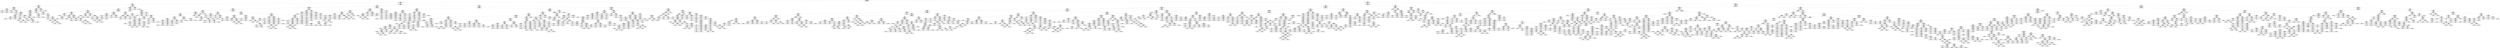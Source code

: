 digraph Tree {
node [shape=box] ;
0 [label="shell_weight <= -0.685\ngini = 0.895\nsamples = 3341\nvalue = [1, 1, 11, 44, 99, 205, 320, 453, 562, 508, 371\n221, 164, 101, 74, 52, 48, 33, 27, 19, 13, 4, 7\n1, 1, 1]"] ;
1 [label="diameter <= -1.872\ngini = 0.836\nsamples = 938\nvalue = [1, 1, 11, 44, 99, 190, 249, 154, 84, 49, 22, 16\n11, 2, 2, 2, 0, 1, 0, 0, 0, 0, 0, 0, 0, 0]"] ;
0 -> 1 [labeldistance=2.5, labelangle=45, headlabel="True"] ;
2 [label="shell_weight <= -1.564\ngini = 0.744\nsamples = 177\nvalue = [1, 1, 11, 41, 70, 33, 15, 4, 1, 0, 0, 0, 0\n0, 0, 0, 0, 0, 0, 0, 0, 0, 0, 0, 0, 0]"] ;
1 -> 2 ;
3 [label="shelling_weight <= -1.593\ngini = 0.679\nsamples = 77\nvalue = [1, 1, 11, 33, 26, 4, 1, 0, 0, 0, 0, 0, 0, 0\n0, 0, 0, 0, 0, 0, 0, 0, 0, 0, 0, 0]"] ;
2 -> 3 ;
4 [label="height <= -2.629\ngini = 0.645\nsamples = 11\nvalue = [1, 1, 5, 4, 0, 0, 0, 0, 0, 0, 0, 0, 0, 0\n0, 0, 0, 0, 0, 0, 0, 0, 0, 0, 0, 0]"] ;
3 -> 4 ;
5 [label="height <= -2.98\ngini = 0.667\nsamples = 3\nvalue = [1, 1, 0, 1, 0, 0, 0, 0, 0, 0, 0, 0, 0, 0\n0, 0, 0, 0, 0, 0, 0, 0, 0, 0, 0, 0]"] ;
4 -> 5 ;
6 [label="gini = 0.0\nsamples = 1\nvalue = [1, 0, 0, 0, 0, 0, 0, 0, 0, 0, 0, 0, 0, 0\n0, 0, 0, 0, 0, 0, 0, 0, 0, 0, 0, 0]"] ;
5 -> 6 ;
7 [label="height <= -2.805\ngini = 0.5\nsamples = 2\nvalue = [0, 1, 0, 1, 0, 0, 0, 0, 0, 0, 0, 0, 0, 0\n0, 0, 0, 0, 0, 0, 0, 0, 0, 0, 0, 0]"] ;
5 -> 7 ;
8 [label="gini = 0.0\nsamples = 1\nvalue = [0, 0, 0, 1, 0, 0, 0, 0, 0, 0, 0, 0, 0, 0\n0, 0, 0, 0, 0, 0, 0, 0, 0, 0, 0, 0]"] ;
7 -> 8 ;
9 [label="gini = 0.0\nsamples = 1\nvalue = [0, 1, 0, 0, 0, 0, 0, 0, 0, 0, 0, 0, 0, 0\n0, 0, 0, 0, 0, 0, 0, 0, 0, 0, 0, 0]"] ;
7 -> 9 ;
10 [label="visceral_weight <= -1.626\ngini = 0.469\nsamples = 8\nvalue = [0, 0, 5, 3, 0, 0, 0, 0, 0, 0, 0, 0, 0, 0\n0, 0, 0, 0, 0, 0, 0, 0, 0, 0, 0, 0]"] ;
4 -> 10 ;
11 [label="gini = 0.0\nsamples = 4\nvalue = [0, 0, 4, 0, 0, 0, 0, 0, 0, 0, 0, 0, 0, 0\n0, 0, 0, 0, 0, 0, 0, 0, 0, 0, 0, 0]"] ;
10 -> 11 ;
12 [label="height <= -2.512\ngini = 0.375\nsamples = 4\nvalue = [0, 0, 1, 3, 0, 0, 0, 0, 0, 0, 0, 0, 0, 0\n0, 0, 0, 0, 0, 0, 0, 0, 0, 0, 0, 0]"] ;
10 -> 12 ;
13 [label="gini = 0.0\nsamples = 1\nvalue = [0, 0, 1, 0, 0, 0, 0, 0, 0, 0, 0, 0, 0, 0\n0, 0, 0, 0, 0, 0, 0, 0, 0, 0, 0, 0]"] ;
12 -> 13 ;
14 [label="gini = 0.0\nsamples = 3\nvalue = [0, 0, 0, 3, 0, 0, 0, 0, 0, 0, 0, 0, 0, 0\n0, 0, 0, 0, 0, 0, 0, 0, 0, 0, 0, 0]"] ;
12 -> 14 ;
15 [label="diameter <= -2.324\ngini = 0.64\nsamples = 66\nvalue = [0, 0, 6, 29, 26, 4, 1, 0, 0, 0, 0, 0, 0, 0\n0, 0, 0, 0, 0, 0, 0, 0, 0, 0, 0, 0]"] ;
3 -> 15 ;
16 [label="visceral_weight <= -1.53\ngini = 0.656\nsamples = 57\nvalue = [0, 0, 6, 21, 25, 4, 1, 0, 0, 0, 0, 0, 0, 0\n0, 0, 0, 0, 0, 0, 0, 0, 0, 0, 0, 0]"] ;
15 -> 16 ;
17 [label="shelling_weight <= -1.573\ngini = 0.651\nsamples = 47\nvalue = [0, 0, 6, 21, 17, 2, 1, 0, 0, 0, 0, 0, 0, 0\n0, 0, 0, 0, 0, 0, 0, 0, 0, 0, 0, 0]"] ;
16 -> 17 ;
18 [label="totle_weight <= -1.657\ngini = 0.578\nsamples = 16\nvalue = [0, 0, 1, 5, 9, 1, 0, 0, 0, 0, 0, 0, 0, 0\n0, 0, 0, 0, 0, 0, 0, 0, 0, 0, 0, 0]"] ;
17 -> 18 ;
19 [label="gini = 0.0\nsamples = 2\nvalue = [0, 0, 0, 2, 0, 0, 0, 0, 0, 0, 0, 0, 0, 0\n0, 0, 0, 0, 0, 0, 0, 0, 0, 0, 0, 0]"] ;
18 -> 19 ;
20 [label="shell_weight <= -1.625\ngini = 0.531\nsamples = 14\nvalue = [0, 0, 1, 3, 9, 1, 0, 0, 0, 0, 0, 0, 0, 0\n0, 0, 0, 0, 0, 0, 0, 0, 0, 0, 0, 0]"] ;
18 -> 20 ;
21 [label="visceral_weight <= -1.603\ngini = 0.462\nsamples = 13\nvalue = [0, 0, 0, 3, 9, 1, 0, 0, 0, 0, 0, 0, 0, 0\n0, 0, 0, 0, 0, 0, 0, 0, 0, 0, 0, 0]"] ;
20 -> 21 ;
22 [label="height <= -2.045\ngini = 0.245\nsamples = 7\nvalue = [0, 0, 0, 0, 6, 1, 0, 0, 0, 0, 0, 0, 0, 0\n0, 0, 0, 0, 0, 0, 0, 0, 0, 0, 0, 0]"] ;
21 -> 22 ;
23 [label="gini = 0.0\nsamples = 6\nvalue = [0, 0, 0, 0, 6, 0, 0, 0, 0, 0, 0, 0, 0, 0\n0, 0, 0, 0, 0, 0, 0, 0, 0, 0, 0, 0]"] ;
22 -> 23 ;
24 [label="gini = 0.0\nsamples = 1\nvalue = [0, 0, 0, 0, 0, 1, 0, 0, 0, 0, 0, 0, 0, 0\n0, 0, 0, 0, 0, 0, 0, 0, 0, 0, 0, 0]"] ;
22 -> 24 ;
25 [label="shelling_weight <= -1.58\ngini = 0.5\nsamples = 6\nvalue = [0, 0, 0, 3, 3, 0, 0, 0, 0, 0, 0, 0, 0, 0\n0, 0, 0, 0, 0, 0, 0, 0, 0, 0, 0, 0]"] ;
21 -> 25 ;
26 [label="gini = 0.0\nsamples = 2\nvalue = [0, 0, 0, 2, 0, 0, 0, 0, 0, 0, 0, 0, 0, 0\n0, 0, 0, 0, 0, 0, 0, 0, 0, 0, 0, 0]"] ;
25 -> 26 ;
27 [label="length <= -2.863\ngini = 0.375\nsamples = 4\nvalue = [0, 0, 0, 1, 3, 0, 0, 0, 0, 0, 0, 0, 0, 0\n0, 0, 0, 0, 0, 0, 0, 0, 0, 0, 0, 0]"] ;
25 -> 27 ;
28 [label="gini = 0.0\nsamples = 2\nvalue = [0, 0, 0, 0, 2, 0, 0, 0, 0, 0, 0, 0, 0, 0\n0, 0, 0, 0, 0, 0, 0, 0, 0, 0, 0, 0]"] ;
27 -> 28 ;
29 [label="visceral_weight <= -1.592\ngini = 0.5\nsamples = 2\nvalue = [0, 0, 0, 1, 1, 0, 0, 0, 0, 0, 0, 0, 0, 0\n0, 0, 0, 0, 0, 0, 0, 0, 0, 0, 0, 0]"] ;
27 -> 29 ;
30 [label="gini = 0.0\nsamples = 1\nvalue = [0, 0, 0, 1, 0, 0, 0, 0, 0, 0, 0, 0, 0, 0\n0, 0, 0, 0, 0, 0, 0, 0, 0, 0, 0, 0]"] ;
29 -> 30 ;
31 [label="gini = 0.0\nsamples = 1\nvalue = [0, 0, 0, 0, 1, 0, 0, 0, 0, 0, 0, 0, 0, 0\n0, 0, 0, 0, 0, 0, 0, 0, 0, 0, 0, 0]"] ;
29 -> 31 ;
32 [label="gini = 0.0\nsamples = 1\nvalue = [0, 0, 1, 0, 0, 0, 0, 0, 0, 0, 0, 0, 0, 0\n0, 0, 0, 0, 0, 0, 0, 0, 0, 0, 0, 0]"] ;
20 -> 32 ;
33 [label="totle_weight <= -1.605\ngini = 0.639\nsamples = 31\nvalue = [0, 0, 5, 16, 8, 1, 1, 0, 0, 0, 0, 0, 0, 0\n0, 0, 0, 0, 0, 0, 0, 0, 0, 0, 0, 0]"] ;
17 -> 33 ;
34 [label="gender <= 0.051\ngini = 0.457\nsamples = 17\nvalue = [0, 0, 3, 12, 2, 0, 0, 0, 0, 0, 0, 0, 0, 0\n0, 0, 0, 0, 0, 0, 0, 0, 0, 0, 0, 0]"] ;
33 -> 34 ;
35 [label="visceral_weight <= -1.58\ngini = 0.5\nsamples = 2\nvalue = [0, 0, 1, 0, 1, 0, 0, 0, 0, 0, 0, 0, 0, 0\n0, 0, 0, 0, 0, 0, 0, 0, 0, 0, 0, 0]"] ;
34 -> 35 ;
36 [label="gini = 0.0\nsamples = 1\nvalue = [0, 0, 0, 0, 1, 0, 0, 0, 0, 0, 0, 0, 0, 0\n0, 0, 0, 0, 0, 0, 0, 0, 0, 0, 0, 0]"] ;
35 -> 36 ;
37 [label="gini = 0.0\nsamples = 1\nvalue = [0, 0, 1, 0, 0, 0, 0, 0, 0, 0, 0, 0, 0, 0\n0, 0, 0, 0, 0, 0, 0, 0, 0, 0, 0, 0]"] ;
35 -> 37 ;
38 [label="length <= -2.593\ngini = 0.338\nsamples = 15\nvalue = [0, 0, 2, 12, 1, 0, 0, 0, 0, 0, 0, 0, 0, 0\n0, 0, 0, 0, 0, 0, 0, 0, 0, 0, 0, 0]"] ;
34 -> 38 ;
39 [label="totle_weight <= -1.641\ngini = 0.255\nsamples = 14\nvalue = [0, 0, 1, 12, 1, 0, 0, 0, 0, 0, 0, 0, 0, 0\n0, 0, 0, 0, 0, 0, 0, 0, 0, 0, 0, 0]"] ;
38 -> 39 ;
40 [label="gini = 0.0\nsamples = 1\nvalue = [0, 0, 1, 0, 0, 0, 0, 0, 0, 0, 0, 0, 0, 0\n0, 0, 0, 0, 0, 0, 0, 0, 0, 0, 0, 0]"] ;
39 -> 40 ;
41 [label="height <= -1.578\ngini = 0.142\nsamples = 13\nvalue = [0, 0, 0, 12, 1, 0, 0, 0, 0, 0, 0, 0, 0, 0\n0, 0, 0, 0, 0, 0, 0, 0, 0, 0, 0, 0]"] ;
39 -> 41 ;
42 [label="gini = 0.0\nsamples = 11\nvalue = [0, 0, 0, 11, 0, 0, 0, 0, 0, 0, 0, 0, 0, 0\n0, 0, 0, 0, 0, 0, 0, 0, 0, 0, 0, 0]"] ;
41 -> 42 ;
43 [label="visceral_weight <= -1.587\ngini = 0.5\nsamples = 2\nvalue = [0, 0, 0, 1, 1, 0, 0, 0, 0, 0, 0, 0, 0, 0\n0, 0, 0, 0, 0, 0, 0, 0, 0, 0, 0, 0]"] ;
41 -> 43 ;
44 [label="gini = 0.0\nsamples = 1\nvalue = [0, 0, 0, 0, 1, 0, 0, 0, 0, 0, 0, 0, 0, 0\n0, 0, 0, 0, 0, 0, 0, 0, 0, 0, 0, 0]"] ;
43 -> 44 ;
45 [label="gini = 0.0\nsamples = 1\nvalue = [0, 0, 0, 1, 0, 0, 0, 0, 0, 0, 0, 0, 0, 0\n0, 0, 0, 0, 0, 0, 0, 0, 0, 0, 0, 0]"] ;
43 -> 45 ;
46 [label="gini = 0.0\nsamples = 1\nvalue = [0, 0, 1, 0, 0, 0, 0, 0, 0, 0, 0, 0, 0, 0\n0, 0, 0, 0, 0, 0, 0, 0, 0, 0, 0, 0]"] ;
38 -> 46 ;
47 [label="length <= -2.51\ngini = 0.704\nsamples = 14\nvalue = [0, 0, 2, 4, 6, 1, 1, 0, 0, 0, 0, 0, 0, 0\n0, 0, 0, 0, 0, 0, 0, 0, 0, 0, 0, 0]"] ;
33 -> 47 ;
48 [label="length <= -2.635\ngini = 0.32\nsamples = 5\nvalue = [0, 0, 1, 0, 4, 0, 0, 0, 0, 0, 0, 0, 0, 0\n0, 0, 0, 0, 0, 0, 0, 0, 0, 0, 0, 0]"] ;
47 -> 48 ;
49 [label="gini = 0.0\nsamples = 1\nvalue = [0, 0, 1, 0, 0, 0, 0, 0, 0, 0, 0, 0, 0, 0\n0, 0, 0, 0, 0, 0, 0, 0, 0, 0, 0, 0]"] ;
48 -> 49 ;
50 [label="gini = 0.0\nsamples = 4\nvalue = [0, 0, 0, 0, 4, 0, 0, 0, 0, 0, 0, 0, 0, 0\n0, 0, 0, 0, 0, 0, 0, 0, 0, 0, 0, 0]"] ;
48 -> 50 ;
51 [label="length <= -2.469\ngini = 0.716\nsamples = 9\nvalue = [0, 0, 1, 4, 2, 1, 1, 0, 0, 0, 0, 0, 0, 0\n0, 0, 0, 0, 0, 0, 0, 0, 0, 0, 0, 0]"] ;
47 -> 51 ;
52 [label="gini = 0.0\nsamples = 3\nvalue = [0, 0, 0, 3, 0, 0, 0, 0, 0, 0, 0, 0, 0, 0\n0, 0, 0, 0, 0, 0, 0, 0, 0, 0, 0, 0]"] ;
51 -> 52 ;
53 [label="length <= -2.427\ngini = 0.778\nsamples = 6\nvalue = [0, 0, 1, 1, 2, 1, 1, 0, 0, 0, 0, 0, 0, 0\n0, 0, 0, 0, 0, 0, 0, 0, 0, 0, 0, 0]"] ;
51 -> 53 ;
54 [label="gini = 0.0\nsamples = 2\nvalue = [0, 0, 0, 0, 2, 0, 0, 0, 0, 0, 0, 0, 0, 0\n0, 0, 0, 0, 0, 0, 0, 0, 0, 0, 0, 0]"] ;
53 -> 54 ;
55 [label="totle_weight <= -1.581\ngini = 0.75\nsamples = 4\nvalue = [0, 0, 1, 1, 0, 1, 1, 0, 0, 0, 0, 0, 0, 0\n0, 0, 0, 0, 0, 0, 0, 0, 0, 0, 0, 0]"] ;
53 -> 55 ;
56 [label="gini = 0.0\nsamples = 1\nvalue = [0, 0, 0, 0, 0, 0, 1, 0, 0, 0, 0, 0, 0, 0\n0, 0, 0, 0, 0, 0, 0, 0, 0, 0, 0, 0]"] ;
55 -> 56 ;
57 [label="visceral_weight <= -1.562\ngini = 0.667\nsamples = 3\nvalue = [0, 0, 1, 1, 0, 1, 0, 0, 0, 0, 0, 0, 0, 0\n0, 0, 0, 0, 0, 0, 0, 0, 0, 0, 0, 0]"] ;
55 -> 57 ;
58 [label="gini = 0.0\nsamples = 1\nvalue = [0, 0, 0, 1, 0, 0, 0, 0, 0, 0, 0, 0, 0, 0\n0, 0, 0, 0, 0, 0, 0, 0, 0, 0, 0, 0]"] ;
57 -> 58 ;
59 [label="length <= -2.386\ngini = 0.5\nsamples = 2\nvalue = [0, 0, 1, 0, 0, 1, 0, 0, 0, 0, 0, 0, 0, 0\n0, 0, 0, 0, 0, 0, 0, 0, 0, 0, 0, 0]"] ;
57 -> 59 ;
60 [label="gini = 0.0\nsamples = 1\nvalue = [0, 0, 0, 0, 0, 1, 0, 0, 0, 0, 0, 0, 0, 0\n0, 0, 0, 0, 0, 0, 0, 0, 0, 0, 0, 0]"] ;
59 -> 60 ;
61 [label="gini = 0.0\nsamples = 1\nvalue = [0, 0, 1, 0, 0, 0, 0, 0, 0, 0, 0, 0, 0, 0\n0, 0, 0, 0, 0, 0, 0, 0, 0, 0, 0, 0]"] ;
59 -> 61 ;
62 [label="totle_weight <= -1.626\ngini = 0.32\nsamples = 10\nvalue = [0, 0, 0, 0, 8, 2, 0, 0, 0, 0, 0, 0, 0, 0\n0, 0, 0, 0, 0, 0, 0, 0, 0, 0, 0, 0]"] ;
16 -> 62 ;
63 [label="gini = 0.0\nsamples = 1\nvalue = [0, 0, 0, 0, 0, 1, 0, 0, 0, 0, 0, 0, 0, 0\n0, 0, 0, 0, 0, 0, 0, 0, 0, 0, 0, 0]"] ;
62 -> 63 ;
64 [label="height <= -1.811\ngini = 0.198\nsamples = 9\nvalue = [0, 0, 0, 0, 8, 1, 0, 0, 0, 0, 0, 0, 0, 0\n0, 0, 0, 0, 0, 0, 0, 0, 0, 0, 0, 0]"] ;
62 -> 64 ;
65 [label="gini = 0.0\nsamples = 8\nvalue = [0, 0, 0, 0, 8, 0, 0, 0, 0, 0, 0, 0, 0, 0\n0, 0, 0, 0, 0, 0, 0, 0, 0, 0, 0, 0]"] ;
64 -> 65 ;
66 [label="gini = 0.0\nsamples = 1\nvalue = [0, 0, 0, 0, 0, 1, 0, 0, 0, 0, 0, 0, 0, 0\n0, 0, 0, 0, 0, 0, 0, 0, 0, 0, 0, 0]"] ;
64 -> 66 ;
67 [label="shelling_weight <= -1.525\ngini = 0.198\nsamples = 9\nvalue = [0, 0, 0, 8, 1, 0, 0, 0, 0, 0, 0, 0, 0, 0\n0, 0, 0, 0, 0, 0, 0, 0, 0, 0, 0, 0]"] ;
15 -> 67 ;
68 [label="gini = 0.0\nsamples = 1\nvalue = [0, 0, 0, 0, 1, 0, 0, 0, 0, 0, 0, 0, 0, 0\n0, 0, 0, 0, 0, 0, 0, 0, 0, 0, 0, 0]"] ;
67 -> 68 ;
69 [label="gini = 0.0\nsamples = 8\nvalue = [0, 0, 0, 8, 0, 0, 0, 0, 0, 0, 0, 0, 0, 0\n0, 0, 0, 0, 0, 0, 0, 0, 0, 0, 0, 0]"] ;
67 -> 69 ;
70 [label="shelling_weight <= -1.358\ngini = 0.695\nsamples = 100\nvalue = [0, 0, 0, 8, 44, 29, 14, 4, 1, 0, 0, 0, 0, 0\n0, 0, 0, 0, 0, 0, 0, 0, 0, 0, 0, 0]"] ;
2 -> 70 ;
71 [label="totle_weight <= -1.445\ngini = 0.718\nsamples = 89\nvalue = [0, 0, 0, 8, 35, 27, 14, 4, 1, 0, 0, 0, 0, 0\n0, 0, 0, 0, 0, 0, 0, 0, 0, 0, 0, 0]"] ;
70 -> 71 ;
72 [label="shell_weight <= -1.499\ngini = 0.702\nsamples = 80\nvalue = [0, 0, 0, 8, 35, 22, 11, 4, 0, 0, 0, 0, 0, 0\n0, 0, 0, 0, 0, 0, 0, 0, 0, 0, 0, 0]"] ;
71 -> 72 ;
73 [label="height <= -1.694\ngini = 0.678\nsamples = 47\nvalue = [0, 0, 0, 6, 17, 19, 5, 0, 0, 0, 0, 0, 0, 0\n0, 0, 0, 0, 0, 0, 0, 0, 0, 0, 0, 0]"] ;
72 -> 73 ;
74 [label="length <= -2.303\ngini = 0.661\nsamples = 29\nvalue = [0, 0, 0, 3, 14, 8, 4, 0, 0, 0, 0, 0, 0, 0\n0, 0, 0, 0, 0, 0, 0, 0, 0, 0, 0, 0]"] ;
73 -> 74 ;
75 [label="shelling_weight <= -1.48\ngini = 0.444\nsamples = 3\nvalue = [0, 0, 0, 2, 0, 1, 0, 0, 0, 0, 0, 0, 0, 0\n0, 0, 0, 0, 0, 0, 0, 0, 0, 0, 0, 0]"] ;
74 -> 75 ;
76 [label="gini = 0.0\nsamples = 1\nvalue = [0, 0, 0, 0, 0, 1, 0, 0, 0, 0, 0, 0, 0, 0\n0, 0, 0, 0, 0, 0, 0, 0, 0, 0, 0, 0]"] ;
75 -> 76 ;
77 [label="gini = 0.0\nsamples = 2\nvalue = [0, 0, 0, 2, 0, 0, 0, 0, 0, 0, 0, 0, 0, 0\n0, 0, 0, 0, 0, 0, 0, 0, 0, 0, 0, 0]"] ;
75 -> 77 ;
78 [label="totle_weight <= -1.51\ngini = 0.612\nsamples = 26\nvalue = [0, 0, 0, 1, 14, 7, 4, 0, 0, 0, 0, 0, 0, 0\n0, 0, 0, 0, 0, 0, 0, 0, 0, 0, 0, 0]"] ;
74 -> 78 ;
79 [label="length <= -2.199\ngini = 0.439\nsamples = 14\nvalue = [0, 0, 0, 0, 10, 1, 3, 0, 0, 0, 0, 0, 0, 0\n0, 0, 0, 0, 0, 0, 0, 0, 0, 0, 0, 0]"] ;
78 -> 79 ;
80 [label="visceral_weight <= -1.539\ngini = 0.198\nsamples = 9\nvalue = [0, 0, 0, 0, 8, 1, 0, 0, 0, 0, 0, 0, 0, 0\n0, 0, 0, 0, 0, 0, 0, 0, 0, 0, 0, 0]"] ;
79 -> 80 ;
81 [label="gini = 0.0\nsamples = 1\nvalue = [0, 0, 0, 0, 0, 1, 0, 0, 0, 0, 0, 0, 0, 0\n0, 0, 0, 0, 0, 0, 0, 0, 0, 0, 0, 0]"] ;
80 -> 81 ;
82 [label="gini = 0.0\nsamples = 8\nvalue = [0, 0, 0, 0, 8, 0, 0, 0, 0, 0, 0, 0, 0, 0\n0, 0, 0, 0, 0, 0, 0, 0, 0, 0, 0, 0]"] ;
80 -> 82 ;
83 [label="totle_weight <= -1.515\ngini = 0.48\nsamples = 5\nvalue = [0, 0, 0, 0, 2, 0, 3, 0, 0, 0, 0, 0, 0, 0\n0, 0, 0, 0, 0, 0, 0, 0, 0, 0, 0, 0]"] ;
79 -> 83 ;
84 [label="gini = 0.0\nsamples = 3\nvalue = [0, 0, 0, 0, 0, 0, 3, 0, 0, 0, 0, 0, 0, 0\n0, 0, 0, 0, 0, 0, 0, 0, 0, 0, 0, 0]"] ;
83 -> 84 ;
85 [label="gini = 0.0\nsamples = 2\nvalue = [0, 0, 0, 0, 2, 0, 0, 0, 0, 0, 0, 0, 0, 0\n0, 0, 0, 0, 0, 0, 0, 0, 0, 0, 0, 0]"] ;
83 -> 85 ;
86 [label="visceral_weight <= -1.446\ngini = 0.625\nsamples = 12\nvalue = [0, 0, 0, 1, 4, 6, 1, 0, 0, 0, 0, 0, 0, 0\n0, 0, 0, 0, 0, 0, 0, 0, 0, 0, 0, 0]"] ;
78 -> 86 ;
87 [label="shelling_weight <= -1.447\ngini = 0.667\nsamples = 9\nvalue = [0, 0, 0, 1, 4, 3, 1, 0, 0, 0, 0, 0, 0, 0\n0, 0, 0, 0, 0, 0, 0, 0, 0, 0, 0, 0]"] ;
86 -> 87 ;
88 [label="height <= -1.928\ngini = 0.444\nsamples = 3\nvalue = [0, 0, 0, 1, 0, 2, 0, 0, 0, 0, 0, 0, 0, 0\n0, 0, 0, 0, 0, 0, 0, 0, 0, 0, 0, 0]"] ;
87 -> 88 ;
89 [label="gini = 0.0\nsamples = 1\nvalue = [0, 0, 0, 1, 0, 0, 0, 0, 0, 0, 0, 0, 0, 0\n0, 0, 0, 0, 0, 0, 0, 0, 0, 0, 0, 0]"] ;
88 -> 89 ;
90 [label="gini = 0.0\nsamples = 2\nvalue = [0, 0, 0, 0, 0, 2, 0, 0, 0, 0, 0, 0, 0, 0\n0, 0, 0, 0, 0, 0, 0, 0, 0, 0, 0, 0]"] ;
88 -> 90 ;
91 [label="shell_weight <= -1.517\ngini = 0.5\nsamples = 6\nvalue = [0, 0, 0, 0, 4, 1, 1, 0, 0, 0, 0, 0, 0, 0\n0, 0, 0, 0, 0, 0, 0, 0, 0, 0, 0, 0]"] ;
87 -> 91 ;
92 [label="gini = 0.0\nsamples = 1\nvalue = [0, 0, 0, 0, 0, 1, 0, 0, 0, 0, 0, 0, 0, 0\n0, 0, 0, 0, 0, 0, 0, 0, 0, 0, 0, 0]"] ;
91 -> 92 ;
93 [label="totle_weight <= -1.492\ngini = 0.32\nsamples = 5\nvalue = [0, 0, 0, 0, 4, 0, 1, 0, 0, 0, 0, 0, 0, 0\n0, 0, 0, 0, 0, 0, 0, 0, 0, 0, 0, 0]"] ;
91 -> 93 ;
94 [label="gini = 0.0\nsamples = 3\nvalue = [0, 0, 0, 0, 3, 0, 0, 0, 0, 0, 0, 0, 0, 0\n0, 0, 0, 0, 0, 0, 0, 0, 0, 0, 0, 0]"] ;
93 -> 94 ;
95 [label="diameter <= -2.123\ngini = 0.5\nsamples = 2\nvalue = [0, 0, 0, 0, 1, 0, 1, 0, 0, 0, 0, 0, 0, 0\n0, 0, 0, 0, 0, 0, 0, 0, 0, 0, 0, 0]"] ;
93 -> 95 ;
96 [label="gini = 0.0\nsamples = 1\nvalue = [0, 0, 0, 0, 1, 0, 0, 0, 0, 0, 0, 0, 0, 0\n0, 0, 0, 0, 0, 0, 0, 0, 0, 0, 0, 0]"] ;
95 -> 96 ;
97 [label="gini = 0.0\nsamples = 1\nvalue = [0, 0, 0, 0, 0, 0, 1, 0, 0, 0, 0, 0, 0, 0\n0, 0, 0, 0, 0, 0, 0, 0, 0, 0, 0, 0]"] ;
95 -> 97 ;
98 [label="gini = 0.0\nsamples = 3\nvalue = [0, 0, 0, 0, 0, 3, 0, 0, 0, 0, 0, 0, 0, 0\n0, 0, 0, 0, 0, 0, 0, 0, 0, 0, 0, 0]"] ;
86 -> 98 ;
99 [label="visceral_weight <= -1.471\ngini = 0.568\nsamples = 18\nvalue = [0, 0, 0, 3, 3, 11, 1, 0, 0, 0, 0, 0, 0, 0\n0, 0, 0, 0, 0, 0, 0, 0, 0, 0, 0, 0]"] ;
73 -> 99 ;
100 [label="length <= -2.095\ngini = 0.198\nsamples = 9\nvalue = [0, 0, 0, 0, 0, 8, 1, 0, 0, 0, 0, 0, 0, 0\n0, 0, 0, 0, 0, 0, 0, 0, 0, 0, 0, 0]"] ;
99 -> 100 ;
101 [label="gini = 0.0\nsamples = 7\nvalue = [0, 0, 0, 0, 0, 7, 0, 0, 0, 0, 0, 0, 0, 0\n0, 0, 0, 0, 0, 0, 0, 0, 0, 0, 0, 0]"] ;
100 -> 101 ;
102 [label="diameter <= -2.073\ngini = 0.5\nsamples = 2\nvalue = [0, 0, 0, 0, 0, 1, 1, 0, 0, 0, 0, 0, 0, 0\n0, 0, 0, 0, 0, 0, 0, 0, 0, 0, 0, 0]"] ;
100 -> 102 ;
103 [label="gini = 0.0\nsamples = 1\nvalue = [0, 0, 0, 0, 0, 0, 1, 0, 0, 0, 0, 0, 0, 0\n0, 0, 0, 0, 0, 0, 0, 0, 0, 0, 0, 0]"] ;
102 -> 103 ;
104 [label="gini = 0.0\nsamples = 1\nvalue = [0, 0, 0, 0, 0, 1, 0, 0, 0, 0, 0, 0, 0, 0\n0, 0, 0, 0, 0, 0, 0, 0, 0, 0, 0, 0]"] ;
102 -> 104 ;
105 [label="gender <= 0.051\ngini = 0.667\nsamples = 9\nvalue = [0, 0, 0, 3, 3, 3, 0, 0, 0, 0, 0, 0, 0, 0\n0, 0, 0, 0, 0, 0, 0, 0, 0, 0, 0, 0]"] ;
99 -> 105 ;
106 [label="gini = 0.0\nsamples = 2\nvalue = [0, 0, 0, 0, 2, 0, 0, 0, 0, 0, 0, 0, 0, 0\n0, 0, 0, 0, 0, 0, 0, 0, 0, 0, 0, 0]"] ;
105 -> 106 ;
107 [label="visceral_weight <= -1.462\ngini = 0.612\nsamples = 7\nvalue = [0, 0, 0, 3, 1, 3, 0, 0, 0, 0, 0, 0, 0, 0\n0, 0, 0, 0, 0, 0, 0, 0, 0, 0, 0, 0]"] ;
105 -> 107 ;
108 [label="gini = 0.0\nsamples = 1\nvalue = [0, 0, 0, 0, 1, 0, 0, 0, 0, 0, 0, 0, 0, 0\n0, 0, 0, 0, 0, 0, 0, 0, 0, 0, 0, 0]"] ;
107 -> 108 ;
109 [label="shell_weight <= -1.521\ngini = 0.5\nsamples = 6\nvalue = [0, 0, 0, 3, 0, 3, 0, 0, 0, 0, 0, 0, 0, 0\n0, 0, 0, 0, 0, 0, 0, 0, 0, 0, 0, 0]"] ;
107 -> 109 ;
110 [label="gini = 0.0\nsamples = 1\nvalue = [0, 0, 0, 1, 0, 0, 0, 0, 0, 0, 0, 0, 0, 0\n0, 0, 0, 0, 0, 0, 0, 0, 0, 0, 0, 0]"] ;
109 -> 110 ;
111 [label="height <= -1.578\ngini = 0.48\nsamples = 5\nvalue = [0, 0, 0, 2, 0, 3, 0, 0, 0, 0, 0, 0, 0, 0\n0, 0, 0, 0, 0, 0, 0, 0, 0, 0, 0, 0]"] ;
109 -> 111 ;
112 [label="gini = 0.0\nsamples = 2\nvalue = [0, 0, 0, 0, 0, 2, 0, 0, 0, 0, 0, 0, 0, 0\n0, 0, 0, 0, 0, 0, 0, 0, 0, 0, 0, 0]"] ;
111 -> 112 ;
113 [label="visceral_weight <= -1.4\ngini = 0.444\nsamples = 3\nvalue = [0, 0, 0, 2, 0, 1, 0, 0, 0, 0, 0, 0, 0, 0\n0, 0, 0, 0, 0, 0, 0, 0, 0, 0, 0, 0]"] ;
111 -> 113 ;
114 [label="gini = 0.0\nsamples = 1\nvalue = [0, 0, 0, 0, 0, 1, 0, 0, 0, 0, 0, 0, 0, 0\n0, 0, 0, 0, 0, 0, 0, 0, 0, 0, 0, 0]"] ;
113 -> 114 ;
115 [label="gini = 0.0\nsamples = 2\nvalue = [0, 0, 0, 2, 0, 0, 0, 0, 0, 0, 0, 0, 0, 0\n0, 0, 0, 0, 0, 0, 0, 0, 0, 0, 0, 0]"] ;
113 -> 115 ;
116 [label="shelling_weight <= -1.426\ngini = 0.643\nsamples = 33\nvalue = [0, 0, 0, 2, 18, 3, 6, 4, 0, 0, 0, 0, 0, 0\n0, 0, 0, 0, 0, 0, 0, 0, 0, 0, 0, 0]"] ;
72 -> 116 ;
117 [label="height <= -1.461\ngini = 0.444\nsamples = 18\nvalue = [0, 0, 0, 1, 13, 0, 1, 3, 0, 0, 0, 0, 0, 0\n0, 0, 0, 0, 0, 0, 0, 0, 0, 0, 0, 0]"] ;
116 -> 117 ;
118 [label="totle_weight <= -1.55\ngini = 0.255\nsamples = 14\nvalue = [0, 0, 0, 1, 12, 0, 0, 1, 0, 0, 0, 0, 0, 0\n0, 0, 0, 0, 0, 0, 0, 0, 0, 0, 0, 0]"] ;
117 -> 118 ;
119 [label="gini = 0.0\nsamples = 1\nvalue = [0, 0, 0, 1, 0, 0, 0, 0, 0, 0, 0, 0, 0, 0\n0, 0, 0, 0, 0, 0, 0, 0, 0, 0, 0, 0]"] ;
118 -> 119 ;
120 [label="visceral_weight <= -1.478\ngini = 0.142\nsamples = 13\nvalue = [0, 0, 0, 0, 12, 0, 0, 1, 0, 0, 0, 0, 0, 0\n0, 0, 0, 0, 0, 0, 0, 0, 0, 0, 0, 0]"] ;
118 -> 120 ;
121 [label="length <= -1.971\ngini = 0.5\nsamples = 2\nvalue = [0, 0, 0, 0, 1, 0, 0, 1, 0, 0, 0, 0, 0, 0\n0, 0, 0, 0, 0, 0, 0, 0, 0, 0, 0, 0]"] ;
120 -> 121 ;
122 [label="gini = 0.0\nsamples = 1\nvalue = [0, 0, 0, 0, 1, 0, 0, 0, 0, 0, 0, 0, 0, 0\n0, 0, 0, 0, 0, 0, 0, 0, 0, 0, 0, 0]"] ;
121 -> 122 ;
123 [label="gini = 0.0\nsamples = 1\nvalue = [0, 0, 0, 0, 0, 0, 0, 1, 0, 0, 0, 0, 0, 0\n0, 0, 0, 0, 0, 0, 0, 0, 0, 0, 0, 0]"] ;
121 -> 123 ;
124 [label="gini = 0.0\nsamples = 11\nvalue = [0, 0, 0, 0, 11, 0, 0, 0, 0, 0, 0, 0, 0, 0\n0, 0, 0, 0, 0, 0, 0, 0, 0, 0, 0, 0]"] ;
120 -> 124 ;
125 [label="shell_weight <= -1.482\ngini = 0.625\nsamples = 4\nvalue = [0, 0, 0, 0, 1, 0, 1, 2, 0, 0, 0, 0, 0, 0\n0, 0, 0, 0, 0, 0, 0, 0, 0, 0, 0, 0]"] ;
117 -> 125 ;
126 [label="gini = 0.0\nsamples = 2\nvalue = [0, 0, 0, 0, 0, 0, 0, 2, 0, 0, 0, 0, 0, 0\n0, 0, 0, 0, 0, 0, 0, 0, 0, 0, 0, 0]"] ;
125 -> 126 ;
127 [label="visceral_weight <= -1.419\ngini = 0.5\nsamples = 2\nvalue = [0, 0, 0, 0, 1, 0, 1, 0, 0, 0, 0, 0, 0, 0\n0, 0, 0, 0, 0, 0, 0, 0, 0, 0, 0, 0]"] ;
125 -> 127 ;
128 [label="gini = 0.0\nsamples = 1\nvalue = [0, 0, 0, 0, 1, 0, 0, 0, 0, 0, 0, 0, 0, 0\n0, 0, 0, 0, 0, 0, 0, 0, 0, 0, 0, 0]"] ;
127 -> 128 ;
129 [label="gini = 0.0\nsamples = 1\nvalue = [0, 0, 0, 0, 0, 0, 1, 0, 0, 0, 0, 0, 0, 0\n0, 0, 0, 0, 0, 0, 0, 0, 0, 0, 0, 0]"] ;
127 -> 129 ;
130 [label="totle_weight <= -1.456\ngini = 0.729\nsamples = 15\nvalue = [0, 0, 0, 1, 5, 3, 5, 1, 0, 0, 0, 0, 0, 0\n0, 0, 0, 0, 0, 0, 0, 0, 0, 0, 0, 0]"] ;
116 -> 130 ;
131 [label="length <= -1.971\ngini = 0.68\nsamples = 10\nvalue = [0, 0, 0, 1, 1, 2, 5, 1, 0, 0, 0, 0, 0, 0\n0, 0, 0, 0, 0, 0, 0, 0, 0, 0, 0, 0]"] ;
130 -> 131 ;
132 [label="totle_weight <= -1.486\ngini = 0.449\nsamples = 7\nvalue = [0, 0, 0, 0, 0, 1, 5, 1, 0, 0, 0, 0, 0, 0\n0, 0, 0, 0, 0, 0, 0, 0, 0, 0, 0, 0]"] ;
131 -> 132 ;
133 [label="gini = 0.0\nsamples = 1\nvalue = [0, 0, 0, 0, 0, 0, 0, 1, 0, 0, 0, 0, 0, 0\n0, 0, 0, 0, 0, 0, 0, 0, 0, 0, 0, 0]"] ;
132 -> 133 ;
134 [label="visceral_weight <= -1.389\ngini = 0.278\nsamples = 6\nvalue = [0, 0, 0, 0, 0, 1, 5, 0, 0, 0, 0, 0, 0, 0\n0, 0, 0, 0, 0, 0, 0, 0, 0, 0, 0, 0]"] ;
132 -> 134 ;
135 [label="gini = 0.0\nsamples = 5\nvalue = [0, 0, 0, 0, 0, 0, 5, 0, 0, 0, 0, 0, 0, 0\n0, 0, 0, 0, 0, 0, 0, 0, 0, 0, 0, 0]"] ;
134 -> 135 ;
136 [label="gini = 0.0\nsamples = 1\nvalue = [0, 0, 0, 0, 0, 1, 0, 0, 0, 0, 0, 0, 0, 0\n0, 0, 0, 0, 0, 0, 0, 0, 0, 0, 0, 0]"] ;
134 -> 136 ;
137 [label="visceral_weight <= -1.469\ngini = 0.667\nsamples = 3\nvalue = [0, 0, 0, 1, 1, 1, 0, 0, 0, 0, 0, 0, 0, 0\n0, 0, 0, 0, 0, 0, 0, 0, 0, 0, 0, 0]"] ;
131 -> 137 ;
138 [label="gini = 0.0\nsamples = 1\nvalue = [0, 0, 0, 0, 1, 0, 0, 0, 0, 0, 0, 0, 0, 0\n0, 0, 0, 0, 0, 0, 0, 0, 0, 0, 0, 0]"] ;
137 -> 138 ;
139 [label="shelling_weight <= -1.417\ngini = 0.5\nsamples = 2\nvalue = [0, 0, 0, 1, 0, 1, 0, 0, 0, 0, 0, 0, 0, 0\n0, 0, 0, 0, 0, 0, 0, 0, 0, 0, 0, 0]"] ;
137 -> 139 ;
140 [label="gini = 0.0\nsamples = 1\nvalue = [0, 0, 0, 0, 0, 1, 0, 0, 0, 0, 0, 0, 0, 0\n0, 0, 0, 0, 0, 0, 0, 0, 0, 0, 0, 0]"] ;
139 -> 140 ;
141 [label="gini = 0.0\nsamples = 1\nvalue = [0, 0, 0, 1, 0, 0, 0, 0, 0, 0, 0, 0, 0, 0\n0, 0, 0, 0, 0, 0, 0, 0, 0, 0, 0, 0]"] ;
139 -> 141 ;
142 [label="gender <= 0.051\ngini = 0.32\nsamples = 5\nvalue = [0, 0, 0, 0, 4, 1, 0, 0, 0, 0, 0, 0, 0, 0\n0, 0, 0, 0, 0, 0, 0, 0, 0, 0, 0, 0]"] ;
130 -> 142 ;
143 [label="gini = 0.0\nsamples = 1\nvalue = [0, 0, 0, 0, 0, 1, 0, 0, 0, 0, 0, 0, 0, 0\n0, 0, 0, 0, 0, 0, 0, 0, 0, 0, 0, 0]"] ;
142 -> 143 ;
144 [label="gini = 0.0\nsamples = 4\nvalue = [0, 0, 0, 0, 4, 0, 0, 0, 0, 0, 0, 0, 0, 0\n0, 0, 0, 0, 0, 0, 0, 0, 0, 0, 0, 0]"] ;
142 -> 144 ;
145 [label="diameter <= -1.997\ngini = 0.568\nsamples = 9\nvalue = [0, 0, 0, 0, 0, 5, 3, 0, 1, 0, 0, 0, 0, 0\n0, 0, 0, 0, 0, 0, 0, 0, 0, 0, 0, 0]"] ;
71 -> 145 ;
146 [label="gini = 0.0\nsamples = 1\nvalue = [0, 0, 0, 0, 0, 0, 0, 0, 1, 0, 0, 0, 0, 0\n0, 0, 0, 0, 0, 0, 0, 0, 0, 0, 0, 0]"] ;
145 -> 146 ;
147 [label="shell_weight <= -1.415\ngini = 0.469\nsamples = 8\nvalue = [0, 0, 0, 0, 0, 5, 3, 0, 0, 0, 0, 0, 0, 0\n0, 0, 0, 0, 0, 0, 0, 0, 0, 0, 0, 0]"] ;
145 -> 147 ;
148 [label="diameter <= -1.922\ngini = 0.408\nsamples = 7\nvalue = [0, 0, 0, 0, 0, 5, 2, 0, 0, 0, 0, 0, 0, 0\n0, 0, 0, 0, 0, 0, 0, 0, 0, 0, 0, 0]"] ;
147 -> 148 ;
149 [label="shelling_weight <= -1.403\ngini = 0.444\nsamples = 3\nvalue = [0, 0, 0, 0, 0, 1, 2, 0, 0, 0, 0, 0, 0, 0\n0, 0, 0, 0, 0, 0, 0, 0, 0, 0, 0, 0]"] ;
148 -> 149 ;
150 [label="gini = 0.0\nsamples = 1\nvalue = [0, 0, 0, 0, 0, 1, 0, 0, 0, 0, 0, 0, 0, 0\n0, 0, 0, 0, 0, 0, 0, 0, 0, 0, 0, 0]"] ;
149 -> 150 ;
151 [label="gini = 0.0\nsamples = 2\nvalue = [0, 0, 0, 0, 0, 0, 2, 0, 0, 0, 0, 0, 0, 0\n0, 0, 0, 0, 0, 0, 0, 0, 0, 0, 0, 0]"] ;
149 -> 151 ;
152 [label="gini = 0.0\nsamples = 4\nvalue = [0, 0, 0, 0, 0, 4, 0, 0, 0, 0, 0, 0, 0, 0\n0, 0, 0, 0, 0, 0, 0, 0, 0, 0, 0, 0]"] ;
148 -> 152 ;
153 [label="gini = 0.0\nsamples = 1\nvalue = [0, 0, 0, 0, 0, 0, 1, 0, 0, 0, 0, 0, 0, 0\n0, 0, 0, 0, 0, 0, 0, 0, 0, 0, 0, 0]"] ;
147 -> 153 ;
154 [label="gender <= 0.655\ngini = 0.298\nsamples = 11\nvalue = [0, 0, 0, 0, 9, 2, 0, 0, 0, 0, 0, 0, 0, 0\n0, 0, 0, 0, 0, 0, 0, 0, 0, 0, 0, 0]"] ;
70 -> 154 ;
155 [label="gini = 0.0\nsamples = 2\nvalue = [0, 0, 0, 0, 0, 2, 0, 0, 0, 0, 0, 0, 0, 0\n0, 0, 0, 0, 0, 0, 0, 0, 0, 0, 0, 0]"] ;
154 -> 155 ;
156 [label="gini = 0.0\nsamples = 9\nvalue = [0, 0, 0, 0, 9, 0, 0, 0, 0, 0, 0, 0, 0, 0\n0, 0, 0, 0, 0, 0, 0, 0, 0, 0, 0, 0]"] ;
154 -> 156 ;
157 [label="gender <= 0.655\ngini = 0.805\nsamples = 761\nvalue = [0, 0, 0, 3, 29, 157, 234, 150, 83, 49, 22, 16\n11, 2, 2, 2, 0, 1, 0, 0, 0, 0, 0, 0, 0, 0]"] ;
1 -> 157 ;
158 [label="shell_weight <= -0.785\ngini = 0.846\nsamples = 241\nvalue = [0, 0, 0, 1, 3, 21, 44, 52, 47, 35, 16, 11, 7\n1, 1, 1, 0, 1, 0, 0, 0, 0, 0, 0, 0, 0]"] ;
157 -> 158 ;
159 [label="visceral_weight <= -0.703\ngini = 0.852\nsamples = 187\nvalue = [0, 0, 0, 1, 3, 19, 34, 28, 38, 33, 15, 8, 5\n1, 1, 0, 0, 1, 0, 0, 0, 0, 0, 0, 0, 0]"] ;
158 -> 159 ;
160 [label="visceral_weight <= -1.147\ngini = 0.848\nsamples = 166\nvalue = [0, 0, 0, 1, 3, 13, 32, 26, 37, 26, 13, 8, 4\n1, 1, 0, 0, 1, 0, 0, 0, 0, 0, 0, 0, 0]"] ;
159 -> 160 ;
161 [label="height <= -0.876\ngini = 0.839\nsamples = 65\nvalue = [0, 0, 0, 1, 2, 10, 10, 6, 12, 16, 6, 1, 1, 0\n0, 0, 0, 0, 0, 0, 0, 0, 0, 0, 0, 0]"] ;
160 -> 161 ;
162 [label="visceral_weight <= -1.209\ngini = 0.846\nsamples = 60\nvalue = [0, 0, 0, 1, 2, 10, 10, 6, 12, 12, 5, 1, 1, 0\n0, 0, 0, 0, 0, 0, 0, 0, 0, 0, 0, 0]"] ;
161 -> 162 ;
163 [label="length <= -1.556\ngini = 0.841\nsamples = 45\nvalue = [0, 0, 0, 1, 1, 5, 9, 4, 7, 11, 5, 1, 1, 0\n0, 0, 0, 0, 0, 0, 0, 0, 0, 0, 0, 0]"] ;
162 -> 163 ;
164 [label="shelling_weight <= -1.33\ngini = 0.816\nsamples = 21\nvalue = [0, 0, 0, 1, 0, 4, 6, 2, 2, 2, 4, 0, 0, 0\n0, 0, 0, 0, 0, 0, 0, 0, 0, 0, 0, 0]"] ;
163 -> 164 ;
165 [label="totle_weight <= -1.351\ngini = 0.786\nsamples = 14\nvalue = [0, 0, 0, 1, 0, 0, 4, 2, 2, 1, 4, 0, 0, 0\n0, 0, 0, 0, 0, 0, 0, 0, 0, 0, 0, 0]"] ;
164 -> 165 ;
166 [label="length <= -1.68\ngini = 0.792\nsamples = 12\nvalue = [0, 0, 0, 1, 0, 0, 4, 2, 2, 1, 2, 0, 0, 0\n0, 0, 0, 0, 0, 0, 0, 0, 0, 0, 0, 0]"] ;
165 -> 166 ;
167 [label="shelling_weight <= -1.435\ngini = 0.716\nsamples = 9\nvalue = [0, 0, 0, 0, 0, 0, 4, 1, 1, 1, 2, 0, 0, 0\n0, 0, 0, 0, 0, 0, 0, 0, 0, 0, 0, 0]"] ;
166 -> 167 ;
168 [label="diameter <= -1.771\ngini = 0.5\nsamples = 2\nvalue = [0, 0, 0, 0, 0, 0, 0, 1, 0, 0, 1, 0, 0, 0\n0, 0, 0, 0, 0, 0, 0, 0, 0, 0, 0, 0]"] ;
167 -> 168 ;
169 [label="gini = 0.0\nsamples = 1\nvalue = [0, 0, 0, 0, 0, 0, 0, 1, 0, 0, 0, 0, 0, 0\n0, 0, 0, 0, 0, 0, 0, 0, 0, 0, 0, 0]"] ;
168 -> 169 ;
170 [label="gini = 0.0\nsamples = 1\nvalue = [0, 0, 0, 0, 0, 0, 0, 0, 0, 0, 1, 0, 0, 0\n0, 0, 0, 0, 0, 0, 0, 0, 0, 0, 0, 0]"] ;
168 -> 170 ;
171 [label="diameter <= -1.822\ngini = 0.612\nsamples = 7\nvalue = [0, 0, 0, 0, 0, 0, 4, 0, 1, 1, 1, 0, 0, 0\n0, 0, 0, 0, 0, 0, 0, 0, 0, 0, 0, 0]"] ;
167 -> 171 ;
172 [label="height <= -1.578\ngini = 0.667\nsamples = 3\nvalue = [0, 0, 0, 0, 0, 0, 1, 0, 1, 1, 0, 0, 0, 0\n0, 0, 0, 0, 0, 0, 0, 0, 0, 0, 0, 0]"] ;
171 -> 172 ;
173 [label="gini = 0.0\nsamples = 1\nvalue = [0, 0, 0, 0, 0, 0, 1, 0, 0, 0, 0, 0, 0, 0\n0, 0, 0, 0, 0, 0, 0, 0, 0, 0, 0, 0]"] ;
172 -> 173 ;
174 [label="shelling_weight <= -1.403\ngini = 0.5\nsamples = 2\nvalue = [0, 0, 0, 0, 0, 0, 0, 0, 1, 1, 0, 0, 0, 0\n0, 0, 0, 0, 0, 0, 0, 0, 0, 0, 0, 0]"] ;
172 -> 174 ;
175 [label="gini = 0.0\nsamples = 1\nvalue = [0, 0, 0, 0, 0, 0, 0, 0, 1, 0, 0, 0, 0, 0\n0, 0, 0, 0, 0, 0, 0, 0, 0, 0, 0, 0]"] ;
174 -> 175 ;
176 [label="gini = 0.0\nsamples = 1\nvalue = [0, 0, 0, 0, 0, 0, 0, 0, 0, 1, 0, 0, 0, 0\n0, 0, 0, 0, 0, 0, 0, 0, 0, 0, 0, 0]"] ;
174 -> 176 ;
177 [label="totle_weight <= -1.387\ngini = 0.375\nsamples = 4\nvalue = [0, 0, 0, 0, 0, 0, 3, 0, 0, 0, 1, 0, 0, 0\n0, 0, 0, 0, 0, 0, 0, 0, 0, 0, 0, 0]"] ;
171 -> 177 ;
178 [label="gini = 0.0\nsamples = 2\nvalue = [0, 0, 0, 0, 0, 0, 2, 0, 0, 0, 0, 0, 0, 0\n0, 0, 0, 0, 0, 0, 0, 0, 0, 0, 0, 0]"] ;
177 -> 178 ;
179 [label="diameter <= -1.671\ngini = 0.5\nsamples = 2\nvalue = [0, 0, 0, 0, 0, 0, 1, 0, 0, 0, 1, 0, 0, 0\n0, 0, 0, 0, 0, 0, 0, 0, 0, 0, 0, 0]"] ;
177 -> 179 ;
180 [label="gini = 0.0\nsamples = 1\nvalue = [0, 0, 0, 0, 0, 0, 1, 0, 0, 0, 0, 0, 0, 0\n0, 0, 0, 0, 0, 0, 0, 0, 0, 0, 0, 0]"] ;
179 -> 180 ;
181 [label="gini = 0.0\nsamples = 1\nvalue = [0, 0, 0, 0, 0, 0, 0, 0, 0, 0, 1, 0, 0, 0\n0, 0, 0, 0, 0, 0, 0, 0, 0, 0, 0, 0]"] ;
179 -> 181 ;
182 [label="shelling_weight <= -1.384\ngini = 0.667\nsamples = 3\nvalue = [0, 0, 0, 1, 0, 0, 0, 1, 1, 0, 0, 0, 0, 0\n0, 0, 0, 0, 0, 0, 0, 0, 0, 0, 0, 0]"] ;
166 -> 182 ;
183 [label="gini = 0.0\nsamples = 1\nvalue = [0, 0, 0, 0, 0, 0, 0, 0, 1, 0, 0, 0, 0, 0\n0, 0, 0, 0, 0, 0, 0, 0, 0, 0, 0, 0]"] ;
182 -> 183 ;
184 [label="visceral_weight <= -1.343\ngini = 0.5\nsamples = 2\nvalue = [0, 0, 0, 1, 0, 0, 0, 1, 0, 0, 0, 0, 0, 0\n0, 0, 0, 0, 0, 0, 0, 0, 0, 0, 0, 0]"] ;
182 -> 184 ;
185 [label="gini = 0.0\nsamples = 1\nvalue = [0, 0, 0, 1, 0, 0, 0, 0, 0, 0, 0, 0, 0, 0\n0, 0, 0, 0, 0, 0, 0, 0, 0, 0, 0, 0]"] ;
184 -> 185 ;
186 [label="gini = 0.0\nsamples = 1\nvalue = [0, 0, 0, 0, 0, 0, 0, 1, 0, 0, 0, 0, 0, 0\n0, 0, 0, 0, 0, 0, 0, 0, 0, 0, 0, 0]"] ;
184 -> 186 ;
187 [label="gini = 0.0\nsamples = 2\nvalue = [0, 0, 0, 0, 0, 0, 0, 0, 0, 0, 2, 0, 0, 0\n0, 0, 0, 0, 0, 0, 0, 0, 0, 0, 0, 0]"] ;
165 -> 187 ;
188 [label="totle_weight <= -1.331\ngini = 0.571\nsamples = 7\nvalue = [0, 0, 0, 0, 0, 4, 2, 0, 0, 1, 0, 0, 0, 0\n0, 0, 0, 0, 0, 0, 0, 0, 0, 0, 0, 0]"] ;
164 -> 188 ;
189 [label="gini = 0.0\nsamples = 3\nvalue = [0, 0, 0, 0, 0, 3, 0, 0, 0, 0, 0, 0, 0, 0\n0, 0, 0, 0, 0, 0, 0, 0, 0, 0, 0, 0]"] ;
188 -> 189 ;
190 [label="totle_weight <= -1.303\ngini = 0.625\nsamples = 4\nvalue = [0, 0, 0, 0, 0, 1, 2, 0, 0, 1, 0, 0, 0, 0\n0, 0, 0, 0, 0, 0, 0, 0, 0, 0, 0, 0]"] ;
188 -> 190 ;
191 [label="gini = 0.0\nsamples = 2\nvalue = [0, 0, 0, 0, 0, 0, 2, 0, 0, 0, 0, 0, 0, 0\n0, 0, 0, 0, 0, 0, 0, 0, 0, 0, 0, 0]"] ;
190 -> 191 ;
192 [label="totle_weight <= -1.274\ngini = 0.5\nsamples = 2\nvalue = [0, 0, 0, 0, 0, 1, 0, 0, 0, 1, 0, 0, 0, 0\n0, 0, 0, 0, 0, 0, 0, 0, 0, 0, 0, 0]"] ;
190 -> 192 ;
193 [label="gini = 0.0\nsamples = 1\nvalue = [0, 0, 0, 0, 0, 0, 0, 0, 0, 1, 0, 0, 0, 0\n0, 0, 0, 0, 0, 0, 0, 0, 0, 0, 0, 0]"] ;
192 -> 193 ;
194 [label="gini = 0.0\nsamples = 1\nvalue = [0, 0, 0, 0, 0, 1, 0, 0, 0, 0, 0, 0, 0, 0\n0, 0, 0, 0, 0, 0, 0, 0, 0, 0, 0, 0]"] ;
192 -> 194 ;
195 [label="shelling_weight <= -1.192\ngini = 0.785\nsamples = 24\nvalue = [0, 0, 0, 0, 1, 1, 3, 2, 5, 9, 1, 1, 1, 0\n0, 0, 0, 0, 0, 0, 0, 0, 0, 0, 0, 0]"] ;
163 -> 195 ;
196 [label="visceral_weight <= -1.27\ngini = 0.687\nsamples = 19\nvalue = [0, 0, 0, 0, 1, 0, 1, 2, 5, 9, 0, 1, 0, 0\n0, 0, 0, 0, 0, 0, 0, 0, 0, 0, 0, 0]"] ;
195 -> 196 ;
197 [label="diameter <= -1.47\ngini = 0.778\nsamples = 12\nvalue = [0, 0, 0, 0, 1, 0, 1, 2, 4, 3, 0, 1, 0, 0\n0, 0, 0, 0, 0, 0, 0, 0, 0, 0, 0, 0]"] ;
196 -> 197 ;
198 [label="height <= -1.578\ngini = 0.32\nsamples = 5\nvalue = [0, 0, 0, 0, 0, 0, 0, 0, 4, 1, 0, 0, 0, 0\n0, 0, 0, 0, 0, 0, 0, 0, 0, 0, 0, 0]"] ;
197 -> 198 ;
199 [label="gini = 0.0\nsamples = 1\nvalue = [0, 0, 0, 0, 0, 0, 0, 0, 0, 1, 0, 0, 0, 0\n0, 0, 0, 0, 0, 0, 0, 0, 0, 0, 0, 0]"] ;
198 -> 199 ;
200 [label="gini = 0.0\nsamples = 4\nvalue = [0, 0, 0, 0, 0, 0, 0, 0, 4, 0, 0, 0, 0, 0\n0, 0, 0, 0, 0, 0, 0, 0, 0, 0, 0, 0]"] ;
198 -> 200 ;
201 [label="visceral_weight <= -1.279\ngini = 0.776\nsamples = 7\nvalue = [0, 0, 0, 0, 1, 0, 1, 2, 0, 2, 0, 1, 0, 0\n0, 0, 0, 0, 0, 0, 0, 0, 0, 0, 0, 0]"] ;
197 -> 201 ;
202 [label="visceral_weight <= -1.311\ngini = 0.64\nsamples = 5\nvalue = [0, 0, 0, 0, 1, 0, 0, 2, 0, 2, 0, 0, 0, 0\n0, 0, 0, 0, 0, 0, 0, 0, 0, 0, 0, 0]"] ;
201 -> 202 ;
203 [label="length <= -1.327\ngini = 0.444\nsamples = 3\nvalue = [0, 0, 0, 0, 0, 0, 0, 1, 0, 2, 0, 0, 0, 0\n0, 0, 0, 0, 0, 0, 0, 0, 0, 0, 0, 0]"] ;
202 -> 203 ;
204 [label="gini = 0.0\nsamples = 2\nvalue = [0, 0, 0, 0, 0, 0, 0, 0, 0, 2, 0, 0, 0, 0\n0, 0, 0, 0, 0, 0, 0, 0, 0, 0, 0, 0]"] ;
203 -> 204 ;
205 [label="gini = 0.0\nsamples = 1\nvalue = [0, 0, 0, 0, 0, 0, 0, 1, 0, 0, 0, 0, 0, 0\n0, 0, 0, 0, 0, 0, 0, 0, 0, 0, 0, 0]"] ;
203 -> 205 ;
206 [label="gender <= -0.553\ngini = 0.5\nsamples = 2\nvalue = [0, 0, 0, 0, 1, 0, 0, 1, 0, 0, 0, 0, 0, 0\n0, 0, 0, 0, 0, 0, 0, 0, 0, 0, 0, 0]"] ;
202 -> 206 ;
207 [label="gini = 0.0\nsamples = 1\nvalue = [0, 0, 0, 0, 0, 0, 0, 1, 0, 0, 0, 0, 0, 0\n0, 0, 0, 0, 0, 0, 0, 0, 0, 0, 0, 0]"] ;
206 -> 207 ;
208 [label="gini = 0.0\nsamples = 1\nvalue = [0, 0, 0, 0, 1, 0, 0, 0, 0, 0, 0, 0, 0, 0\n0, 0, 0, 0, 0, 0, 0, 0, 0, 0, 0, 0]"] ;
206 -> 208 ;
209 [label="shelling_weight <= -1.329\ngini = 0.5\nsamples = 2\nvalue = [0, 0, 0, 0, 0, 0, 1, 0, 0, 0, 0, 1, 0, 0\n0, 0, 0, 0, 0, 0, 0, 0, 0, 0, 0, 0]"] ;
201 -> 209 ;
210 [label="gini = 0.0\nsamples = 1\nvalue = [0, 0, 0, 0, 0, 0, 0, 0, 0, 0, 0, 1, 0, 0\n0, 0, 0, 0, 0, 0, 0, 0, 0, 0, 0, 0]"] ;
209 -> 210 ;
211 [label="gini = 0.0\nsamples = 1\nvalue = [0, 0, 0, 0, 0, 0, 1, 0, 0, 0, 0, 0, 0, 0\n0, 0, 0, 0, 0, 0, 0, 0, 0, 0, 0, 0]"] ;
209 -> 211 ;
212 [label="shelling_weight <= -1.276\ngini = 0.245\nsamples = 7\nvalue = [0, 0, 0, 0, 0, 0, 0, 0, 1, 6, 0, 0, 0, 0\n0, 0, 0, 0, 0, 0, 0, 0, 0, 0, 0, 0]"] ;
196 -> 212 ;
213 [label="gini = 0.0\nsamples = 5\nvalue = [0, 0, 0, 0, 0, 0, 0, 0, 0, 5, 0, 0, 0, 0\n0, 0, 0, 0, 0, 0, 0, 0, 0, 0, 0, 0]"] ;
212 -> 213 ;
214 [label="shell_weight <= -1.222\ngini = 0.5\nsamples = 2\nvalue = [0, 0, 0, 0, 0, 0, 0, 0, 1, 1, 0, 0, 0, 0\n0, 0, 0, 0, 0, 0, 0, 0, 0, 0, 0, 0]"] ;
212 -> 214 ;
215 [label="gini = 0.0\nsamples = 1\nvalue = [0, 0, 0, 0, 0, 0, 0, 0, 1, 0, 0, 0, 0, 0\n0, 0, 0, 0, 0, 0, 0, 0, 0, 0, 0, 0]"] ;
214 -> 215 ;
216 [label="gini = 0.0\nsamples = 1\nvalue = [0, 0, 0, 0, 0, 0, 0, 0, 0, 1, 0, 0, 0, 0\n0, 0, 0, 0, 0, 0, 0, 0, 0, 0, 0, 0]"] ;
214 -> 216 ;
217 [label="diameter <= -1.495\ngini = 0.72\nsamples = 5\nvalue = [0, 0, 0, 0, 0, 1, 2, 0, 0, 0, 1, 0, 1, 0\n0, 0, 0, 0, 0, 0, 0, 0, 0, 0, 0, 0]"] ;
195 -> 217 ;
218 [label="gender <= -0.553\ngini = 0.5\nsamples = 2\nvalue = [0, 0, 0, 0, 0, 1, 0, 0, 0, 0, 0, 0, 1, 0\n0, 0, 0, 0, 0, 0, 0, 0, 0, 0, 0, 0]"] ;
217 -> 218 ;
219 [label="gini = 0.0\nsamples = 1\nvalue = [0, 0, 0, 0, 0, 0, 0, 0, 0, 0, 0, 0, 1, 0\n0, 0, 0, 0, 0, 0, 0, 0, 0, 0, 0, 0]"] ;
218 -> 219 ;
220 [label="gini = 0.0\nsamples = 1\nvalue = [0, 0, 0, 0, 0, 1, 0, 0, 0, 0, 0, 0, 0, 0\n0, 0, 0, 0, 0, 0, 0, 0, 0, 0, 0, 0]"] ;
218 -> 220 ;
221 [label="diameter <= -1.118\ngini = 0.444\nsamples = 3\nvalue = [0, 0, 0, 0, 0, 0, 2, 0, 0, 0, 1, 0, 0, 0\n0, 0, 0, 0, 0, 0, 0, 0, 0, 0, 0, 0]"] ;
217 -> 221 ;
222 [label="gini = 0.0\nsamples = 2\nvalue = [0, 0, 0, 0, 0, 0, 2, 0, 0, 0, 0, 0, 0, 0\n0, 0, 0, 0, 0, 0, 0, 0, 0, 0, 0, 0]"] ;
221 -> 222 ;
223 [label="gini = 0.0\nsamples = 1\nvalue = [0, 0, 0, 0, 0, 0, 0, 0, 0, 0, 1, 0, 0, 0\n0, 0, 0, 0, 0, 0, 0, 0, 0, 0, 0, 0]"] ;
221 -> 223 ;
224 [label="totle_weight <= -1.266\ngini = 0.747\nsamples = 15\nvalue = [0, 0, 0, 0, 1, 5, 1, 2, 5, 1, 0, 0, 0, 0\n0, 0, 0, 0, 0, 0, 0, 0, 0, 0, 0, 0]"] ;
162 -> 224 ;
225 [label="gini = 0.0\nsamples = 3\nvalue = [0, 0, 0, 0, 0, 0, 0, 0, 3, 0, 0, 0, 0, 0\n0, 0, 0, 0, 0, 0, 0, 0, 0, 0, 0, 0]"] ;
224 -> 225 ;
226 [label="diameter <= -1.369\ngini = 0.75\nsamples = 12\nvalue = [0, 0, 0, 0, 1, 5, 1, 2, 2, 1, 0, 0, 0, 0\n0, 0, 0, 0, 0, 0, 0, 0, 0, 0, 0, 0]"] ;
224 -> 226 ;
227 [label="gini = 0.0\nsamples = 4\nvalue = [0, 0, 0, 0, 0, 4, 0, 0, 0, 0, 0, 0, 0, 0\n0, 0, 0, 0, 0, 0, 0, 0, 0, 0, 0, 0]"] ;
226 -> 227 ;
228 [label="height <= -1.11\ngini = 0.812\nsamples = 8\nvalue = [0, 0, 0, 0, 1, 1, 1, 2, 2, 1, 0, 0, 0, 0\n0, 0, 0, 0, 0, 0, 0, 0, 0, 0, 0, 0]"] ;
226 -> 228 ;
229 [label="gender <= -0.553\ngini = 0.444\nsamples = 3\nvalue = [0, 0, 0, 0, 1, 0, 0, 0, 2, 0, 0, 0, 0, 0\n0, 0, 0, 0, 0, 0, 0, 0, 0, 0, 0, 0]"] ;
228 -> 229 ;
230 [label="gini = 0.0\nsamples = 2\nvalue = [0, 0, 0, 0, 0, 0, 0, 0, 2, 0, 0, 0, 0, 0\n0, 0, 0, 0, 0, 0, 0, 0, 0, 0, 0, 0]"] ;
229 -> 230 ;
231 [label="gini = 0.0\nsamples = 1\nvalue = [0, 0, 0, 0, 1, 0, 0, 0, 0, 0, 0, 0, 0, 0\n0, 0, 0, 0, 0, 0, 0, 0, 0, 0, 0, 0]"] ;
229 -> 231 ;
232 [label="shelling_weight <= -1.206\ngini = 0.72\nsamples = 5\nvalue = [0, 0, 0, 0, 0, 1, 1, 2, 0, 1, 0, 0, 0, 0\n0, 0, 0, 0, 0, 0, 0, 0, 0, 0, 0, 0]"] ;
228 -> 232 ;
233 [label="length <= -1.182\ngini = 0.5\nsamples = 2\nvalue = [0, 0, 0, 0, 0, 0, 1, 0, 0, 1, 0, 0, 0, 0\n0, 0, 0, 0, 0, 0, 0, 0, 0, 0, 0, 0]"] ;
232 -> 233 ;
234 [label="gini = 0.0\nsamples = 1\nvalue = [0, 0, 0, 0, 0, 0, 1, 0, 0, 0, 0, 0, 0, 0\n0, 0, 0, 0, 0, 0, 0, 0, 0, 0, 0, 0]"] ;
233 -> 234 ;
235 [label="gini = 0.0\nsamples = 1\nvalue = [0, 0, 0, 0, 0, 0, 0, 0, 0, 1, 0, 0, 0, 0\n0, 0, 0, 0, 0, 0, 0, 0, 0, 0, 0, 0]"] ;
233 -> 235 ;
236 [label="totle_weight <= -1.08\ngini = 0.444\nsamples = 3\nvalue = [0, 0, 0, 0, 0, 1, 0, 2, 0, 0, 0, 0, 0, 0\n0, 0, 0, 0, 0, 0, 0, 0, 0, 0, 0, 0]"] ;
232 -> 236 ;
237 [label="gini = 0.0\nsamples = 2\nvalue = [0, 0, 0, 0, 0, 0, 0, 2, 0, 0, 0, 0, 0, 0\n0, 0, 0, 0, 0, 0, 0, 0, 0, 0, 0, 0]"] ;
236 -> 237 ;
238 [label="gini = 0.0\nsamples = 1\nvalue = [0, 0, 0, 0, 0, 1, 0, 0, 0, 0, 0, 0, 0, 0\n0, 0, 0, 0, 0, 0, 0, 0, 0, 0, 0, 0]"] ;
236 -> 238 ;
239 [label="shell_weight <= -0.885\ngini = 0.32\nsamples = 5\nvalue = [0, 0, 0, 0, 0, 0, 0, 0, 0, 4, 1, 0, 0, 0\n0, 0, 0, 0, 0, 0, 0, 0, 0, 0, 0, 0]"] ;
161 -> 239 ;
240 [label="gini = 0.0\nsamples = 4\nvalue = [0, 0, 0, 0, 0, 0, 0, 0, 0, 4, 0, 0, 0, 0\n0, 0, 0, 0, 0, 0, 0, 0, 0, 0, 0, 0]"] ;
239 -> 240 ;
241 [label="gini = 0.0\nsamples = 1\nvalue = [0, 0, 0, 0, 0, 0, 0, 0, 0, 0, 1, 0, 0, 0\n0, 0, 0, 0, 0, 0, 0, 0, 0, 0, 0, 0]"] ;
239 -> 241 ;
242 [label="diameter <= -1.269\ngini = 0.831\nsamples = 101\nvalue = [0, 0, 0, 0, 1, 3, 22, 20, 25, 10, 7, 7, 3, 1\n1, 0, 0, 1, 0, 0, 0, 0, 0, 0, 0, 0]"] ;
160 -> 242 ;
243 [label="length <= -1.39\ngini = 0.645\nsamples = 11\nvalue = [0, 0, 0, 0, 0, 2, 1, 6, 1, 0, 1, 0, 0, 0\n0, 0, 0, 0, 0, 0, 0, 0, 0, 0, 0, 0]"] ;
242 -> 243 ;
244 [label="height <= -1.11\ngini = 0.625\nsamples = 4\nvalue = [0, 0, 0, 0, 0, 2, 1, 0, 0, 0, 1, 0, 0, 0\n0, 0, 0, 0, 0, 0, 0, 0, 0, 0, 0, 0]"] ;
243 -> 244 ;
245 [label="gini = 0.0\nsamples = 2\nvalue = [0, 0, 0, 0, 0, 2, 0, 0, 0, 0, 0, 0, 0, 0\n0, 0, 0, 0, 0, 0, 0, 0, 0, 0, 0, 0]"] ;
244 -> 245 ;
246 [label="visceral_weight <= -1.118\ngini = 0.5\nsamples = 2\nvalue = [0, 0, 0, 0, 0, 0, 1, 0, 0, 0, 1, 0, 0, 0\n0, 0, 0, 0, 0, 0, 0, 0, 0, 0, 0, 0]"] ;
244 -> 246 ;
247 [label="gini = 0.0\nsamples = 1\nvalue = [0, 0, 0, 0, 0, 0, 1, 0, 0, 0, 0, 0, 0, 0\n0, 0, 0, 0, 0, 0, 0, 0, 0, 0, 0, 0]"] ;
246 -> 247 ;
248 [label="gini = 0.0\nsamples = 1\nvalue = [0, 0, 0, 0, 0, 0, 0, 0, 0, 0, 1, 0, 0, 0\n0, 0, 0, 0, 0, 0, 0, 0, 0, 0, 0, 0]"] ;
246 -> 248 ;
249 [label="height <= -0.876\ngini = 0.245\nsamples = 7\nvalue = [0, 0, 0, 0, 0, 0, 0, 6, 1, 0, 0, 0, 0, 0\n0, 0, 0, 0, 0, 0, 0, 0, 0, 0, 0, 0]"] ;
243 -> 249 ;
250 [label="gini = 0.0\nsamples = 4\nvalue = [0, 0, 0, 0, 0, 0, 0, 4, 0, 0, 0, 0, 0, 0\n0, 0, 0, 0, 0, 0, 0, 0, 0, 0, 0, 0]"] ;
249 -> 250 ;
251 [label="visceral_weight <= -1.127\ngini = 0.444\nsamples = 3\nvalue = [0, 0, 0, 0, 0, 0, 0, 2, 1, 0, 0, 0, 0, 0\n0, 0, 0, 0, 0, 0, 0, 0, 0, 0, 0, 0]"] ;
249 -> 251 ;
252 [label="gini = 0.0\nsamples = 1\nvalue = [0, 0, 0, 0, 0, 0, 0, 1, 0, 0, 0, 0, 0, 0\n0, 0, 0, 0, 0, 0, 0, 0, 0, 0, 0, 0]"] ;
251 -> 252 ;
253 [label="length <= -1.224\ngini = 0.5\nsamples = 2\nvalue = [0, 0, 0, 0, 0, 0, 0, 1, 1, 0, 0, 0, 0, 0\n0, 0, 0, 0, 0, 0, 0, 0, 0, 0, 0, 0]"] ;
251 -> 253 ;
254 [label="gini = 0.0\nsamples = 1\nvalue = [0, 0, 0, 0, 0, 0, 0, 0, 1, 0, 0, 0, 0, 0\n0, 0, 0, 0, 0, 0, 0, 0, 0, 0, 0, 0]"] ;
253 -> 254 ;
255 [label="gini = 0.0\nsamples = 1\nvalue = [0, 0, 0, 0, 0, 0, 0, 1, 0, 0, 0, 0, 0, 0\n0, 0, 0, 0, 0, 0, 0, 0, 0, 0, 0, 0]"] ;
253 -> 255 ;
256 [label="shelling_weight <= -1.072\ngini = 0.826\nsamples = 90\nvalue = [0, 0, 0, 0, 1, 1, 21, 14, 24, 10, 6, 7, 3, 1\n1, 0, 0, 1, 0, 0, 0, 0, 0, 0, 0, 0]"] ;
242 -> 256 ;
257 [label="shell_weight <= -1.03\ngini = 0.817\nsamples = 26\nvalue = [0, 0, 0, 0, 0, 0, 2, 2, 8, 6, 2, 3, 1, 0\n1, 0, 0, 1, 0, 0, 0, 0, 0, 0, 0, 0]"] ;
256 -> 257 ;
258 [label="visceral_weight <= -1.115\ngini = 0.72\nsamples = 15\nvalue = [0, 0, 0, 0, 0, 0, 2, 2, 7, 2, 0, 1, 1, 0\n0, 0, 0, 0, 0, 0, 0, 0, 0, 0, 0, 0]"] ;
257 -> 258 ;
259 [label="shelling_weight <= -1.111\ngini = 0.278\nsamples = 6\nvalue = [0, 0, 0, 0, 0, 0, 1, 0, 5, 0, 0, 0, 0, 0\n0, 0, 0, 0, 0, 0, 0, 0, 0, 0, 0, 0]"] ;
258 -> 259 ;
260 [label="gini = 0.0\nsamples = 5\nvalue = [0, 0, 0, 0, 0, 0, 0, 0, 5, 0, 0, 0, 0, 0\n0, 0, 0, 0, 0, 0, 0, 0, 0, 0, 0, 0]"] ;
259 -> 260 ;
261 [label="gini = 0.0\nsamples = 1\nvalue = [0, 0, 0, 0, 0, 0, 1, 0, 0, 0, 0, 0, 0, 0\n0, 0, 0, 0, 0, 0, 0, 0, 0, 0, 0, 0]"] ;
259 -> 261 ;
262 [label="visceral_weight <= -1.102\ngini = 0.815\nsamples = 9\nvalue = [0, 0, 0, 0, 0, 0, 1, 2, 2, 2, 0, 1, 1, 0\n0, 0, 0, 0, 0, 0, 0, 0, 0, 0, 0, 0]"] ;
258 -> 262 ;
263 [label="shell_weight <= -1.106\ngini = 0.444\nsamples = 3\nvalue = [0, 0, 0, 0, 0, 0, 0, 2, 0, 0, 0, 0, 1, 0\n0, 0, 0, 0, 0, 0, 0, 0, 0, 0, 0, 0]"] ;
262 -> 263 ;
264 [label="gini = 0.0\nsamples = 2\nvalue = [0, 0, 0, 0, 0, 0, 0, 2, 0, 0, 0, 0, 0, 0\n0, 0, 0, 0, 0, 0, 0, 0, 0, 0, 0, 0]"] ;
263 -> 264 ;
265 [label="gini = 0.0\nsamples = 1\nvalue = [0, 0, 0, 0, 0, 0, 0, 0, 0, 0, 0, 0, 1, 0\n0, 0, 0, 0, 0, 0, 0, 0, 0, 0, 0, 0]"] ;
263 -> 265 ;
266 [label="shell_weight <= -1.116\ngini = 0.722\nsamples = 6\nvalue = [0, 0, 0, 0, 0, 0, 1, 0, 2, 2, 0, 1, 0, 0\n0, 0, 0, 0, 0, 0, 0, 0, 0, 0, 0, 0]"] ;
262 -> 266 ;
267 [label="gini = 0.0\nsamples = 2\nvalue = [0, 0, 0, 0, 0, 0, 0, 0, 0, 2, 0, 0, 0, 0\n0, 0, 0, 0, 0, 0, 0, 0, 0, 0, 0, 0]"] ;
266 -> 267 ;
268 [label="gender <= -0.553\ngini = 0.625\nsamples = 4\nvalue = [0, 0, 0, 0, 0, 0, 1, 0, 2, 0, 0, 1, 0, 0\n0, 0, 0, 0, 0, 0, 0, 0, 0, 0, 0, 0]"] ;
266 -> 268 ;
269 [label="gini = 0.0\nsamples = 2\nvalue = [0, 0, 0, 0, 0, 0, 0, 0, 2, 0, 0, 0, 0, 0\n0, 0, 0, 0, 0, 0, 0, 0, 0, 0, 0, 0]"] ;
268 -> 269 ;
270 [label="visceral_weight <= -1.001\ngini = 0.5\nsamples = 2\nvalue = [0, 0, 0, 0, 0, 0, 1, 0, 0, 0, 0, 1, 0, 0\n0, 0, 0, 0, 0, 0, 0, 0, 0, 0, 0, 0]"] ;
268 -> 270 ;
271 [label="gini = 0.0\nsamples = 1\nvalue = [0, 0, 0, 0, 0, 0, 0, 0, 0, 0, 0, 1, 0, 0\n0, 0, 0, 0, 0, 0, 0, 0, 0, 0, 0, 0]"] ;
270 -> 271 ;
272 [label="gini = 0.0\nsamples = 1\nvalue = [0, 0, 0, 0, 0, 0, 1, 0, 0, 0, 0, 0, 0, 0\n0, 0, 0, 0, 0, 0, 0, 0, 0, 0, 0, 0]"] ;
270 -> 272 ;
273 [label="height <= -0.701\ngini = 0.777\nsamples = 11\nvalue = [0, 0, 0, 0, 0, 0, 0, 0, 1, 4, 2, 2, 0, 0\n1, 0, 0, 1, 0, 0, 0, 0, 0, 0, 0, 0]"] ;
257 -> 273 ;
274 [label="diameter <= -1.018\ngini = 0.48\nsamples = 5\nvalue = [0, 0, 0, 0, 0, 0, 0, 0, 0, 3, 2, 0, 0, 0\n0, 0, 0, 0, 0, 0, 0, 0, 0, 0, 0, 0]"] ;
273 -> 274 ;
275 [label="gini = 0.0\nsamples = 2\nvalue = [0, 0, 0, 0, 0, 0, 0, 0, 0, 2, 0, 0, 0, 0\n0, 0, 0, 0, 0, 0, 0, 0, 0, 0, 0, 0]"] ;
274 -> 275 ;
276 [label="gender <= -0.553\ngini = 0.444\nsamples = 3\nvalue = [0, 0, 0, 0, 0, 0, 0, 0, 0, 1, 2, 0, 0, 0\n0, 0, 0, 0, 0, 0, 0, 0, 0, 0, 0, 0]"] ;
274 -> 276 ;
277 [label="gini = 0.0\nsamples = 2\nvalue = [0, 0, 0, 0, 0, 0, 0, 0, 0, 0, 2, 0, 0, 0\n0, 0, 0, 0, 0, 0, 0, 0, 0, 0, 0, 0]"] ;
276 -> 277 ;
278 [label="gini = 0.0\nsamples = 1\nvalue = [0, 0, 0, 0, 0, 0, 0, 0, 0, 1, 0, 0, 0, 0\n0, 0, 0, 0, 0, 0, 0, 0, 0, 0, 0, 0]"] ;
276 -> 278 ;
279 [label="visceral_weight <= -1.124\ngini = 0.778\nsamples = 6\nvalue = [0, 0, 0, 0, 0, 0, 0, 0, 1, 1, 0, 2, 0, 0\n1, 0, 0, 1, 0, 0, 0, 0, 0, 0, 0, 0]"] ;
273 -> 279 ;
280 [label="shelling_weight <= -1.2\ngini = 0.667\nsamples = 3\nvalue = [0, 0, 0, 0, 0, 0, 0, 0, 0, 1, 0, 0, 0, 0\n1, 0, 0, 1, 0, 0, 0, 0, 0, 0, 0, 0]"] ;
279 -> 280 ;
281 [label="gini = 0.0\nsamples = 1\nvalue = [0, 0, 0, 0, 0, 0, 0, 0, 0, 1, 0, 0, 0, 0\n0, 0, 0, 0, 0, 0, 0, 0, 0, 0, 0, 0]"] ;
280 -> 281 ;
282 [label="totle_weight <= -1.045\ngini = 0.5\nsamples = 2\nvalue = [0, 0, 0, 0, 0, 0, 0, 0, 0, 0, 0, 0, 0, 0\n1, 0, 0, 1, 0, 0, 0, 0, 0, 0, 0, 0]"] ;
280 -> 282 ;
283 [label="gini = 0.0\nsamples = 1\nvalue = [0, 0, 0, 0, 0, 0, 0, 0, 0, 0, 0, 0, 0, 0\n1, 0, 0, 0, 0, 0, 0, 0, 0, 0, 0, 0]"] ;
282 -> 283 ;
284 [label="gini = 0.0\nsamples = 1\nvalue = [0, 0, 0, 0, 0, 0, 0, 0, 0, 0, 0, 0, 0, 0\n0, 0, 0, 1, 0, 0, 0, 0, 0, 0, 0, 0]"] ;
282 -> 284 ;
285 [label="height <= -0.292\ngini = 0.444\nsamples = 3\nvalue = [0, 0, 0, 0, 0, 0, 0, 0, 1, 0, 0, 2, 0, 0\n0, 0, 0, 0, 0, 0, 0, 0, 0, 0, 0, 0]"] ;
279 -> 285 ;
286 [label="gini = 0.0\nsamples = 2\nvalue = [0, 0, 0, 0, 0, 0, 0, 0, 0, 0, 0, 2, 0, 0\n0, 0, 0, 0, 0, 0, 0, 0, 0, 0, 0, 0]"] ;
285 -> 286 ;
287 [label="gini = 0.0\nsamples = 1\nvalue = [0, 0, 0, 0, 0, 0, 0, 0, 1, 0, 0, 0, 0, 0\n0, 0, 0, 0, 0, 0, 0, 0, 0, 0, 0, 0]"] ;
285 -> 287 ;
288 [label="shell_weight <= -0.903\ngini = 0.801\nsamples = 64\nvalue = [0, 0, 0, 0, 1, 1, 19, 12, 16, 4, 4, 4, 2, 1\n0, 0, 0, 0, 0, 0, 0, 0, 0, 0, 0, 0]"] ;
256 -> 288 ;
289 [label="visceral_weight <= -1.136\ngini = 0.722\nsamples = 30\nvalue = [0, 0, 0, 0, 1, 1, 13, 3, 8, 0, 0, 2, 1, 1\n0, 0, 0, 0, 0, 0, 0, 0, 0, 0, 0, 0]"] ;
288 -> 289 ;
290 [label="shelling_weight <= -1.011\ngini = 0.5\nsamples = 2\nvalue = [0, 0, 0, 0, 1, 0, 0, 1, 0, 0, 0, 0, 0, 0\n0, 0, 0, 0, 0, 0, 0, 0, 0, 0, 0, 0]"] ;
289 -> 290 ;
291 [label="gini = 0.0\nsamples = 1\nvalue = [0, 0, 0, 0, 0, 0, 0, 1, 0, 0, 0, 0, 0, 0\n0, 0, 0, 0, 0, 0, 0, 0, 0, 0, 0, 0]"] ;
290 -> 291 ;
292 [label="gini = 0.0\nsamples = 1\nvalue = [0, 0, 0, 0, 1, 0, 0, 0, 0, 0, 0, 0, 0, 0\n0, 0, 0, 0, 0, 0, 0, 0, 0, 0, 0, 0]"] ;
290 -> 292 ;
293 [label="visceral_weight <= -0.835\ngini = 0.689\nsamples = 28\nvalue = [0, 0, 0, 0, 0, 1, 13, 2, 8, 0, 0, 2, 1, 1\n0, 0, 0, 0, 0, 0, 0, 0, 0, 0, 0, 0]"] ;
289 -> 293 ;
294 [label="visceral_weight <= -0.974\ngini = 0.711\nsamples = 23\nvalue = [0, 0, 0, 0, 0, 1, 9, 1, 8, 0, 0, 2, 1, 1\n0, 0, 0, 0, 0, 0, 0, 0, 0, 0, 0, 0]"] ;
293 -> 294 ;
295 [label="diameter <= -1.018\ngini = 0.58\nsamples = 10\nvalue = [0, 0, 0, 0, 0, 0, 6, 0, 2, 0, 0, 1, 1, 0\n0, 0, 0, 0, 0, 0, 0, 0, 0, 0, 0, 0]"] ;
294 -> 295 ;
296 [label="gini = 0.0\nsamples = 5\nvalue = [0, 0, 0, 0, 0, 0, 5, 0, 0, 0, 0, 0, 0, 0\n0, 0, 0, 0, 0, 0, 0, 0, 0, 0, 0, 0]"] ;
295 -> 296 ;
297 [label="shelling_weight <= -0.971\ngini = 0.72\nsamples = 5\nvalue = [0, 0, 0, 0, 0, 0, 1, 0, 2, 0, 0, 1, 1, 0\n0, 0, 0, 0, 0, 0, 0, 0, 0, 0, 0, 0]"] ;
295 -> 297 ;
298 [label="totle_weight <= -1.047\ngini = 0.667\nsamples = 3\nvalue = [0, 0, 0, 0, 0, 0, 1, 0, 0, 0, 0, 1, 1, 0\n0, 0, 0, 0, 0, 0, 0, 0, 0, 0, 0, 0]"] ;
297 -> 298 ;
299 [label="gini = 0.0\nsamples = 1\nvalue = [0, 0, 0, 0, 0, 0, 0, 0, 0, 0, 0, 0, 1, 0\n0, 0, 0, 0, 0, 0, 0, 0, 0, 0, 0, 0]"] ;
298 -> 299 ;
300 [label="length <= -0.912\ngini = 0.5\nsamples = 2\nvalue = [0, 0, 0, 0, 0, 0, 1, 0, 0, 0, 0, 1, 0, 0\n0, 0, 0, 0, 0, 0, 0, 0, 0, 0, 0, 0]"] ;
298 -> 300 ;
301 [label="gini = 0.0\nsamples = 1\nvalue = [0, 0, 0, 0, 0, 0, 0, 0, 0, 0, 0, 1, 0, 0\n0, 0, 0, 0, 0, 0, 0, 0, 0, 0, 0, 0]"] ;
300 -> 301 ;
302 [label="gini = 0.0\nsamples = 1\nvalue = [0, 0, 0, 0, 0, 0, 1, 0, 0, 0, 0, 0, 0, 0\n0, 0, 0, 0, 0, 0, 0, 0, 0, 0, 0, 0]"] ;
300 -> 302 ;
303 [label="gini = 0.0\nsamples = 2\nvalue = [0, 0, 0, 0, 0, 0, 0, 0, 2, 0, 0, 0, 0, 0\n0, 0, 0, 0, 0, 0, 0, 0, 0, 0, 0, 0]"] ;
297 -> 303 ;
304 [label="totle_weight <= -0.934\ngini = 0.71\nsamples = 13\nvalue = [0, 0, 0, 0, 0, 1, 3, 1, 6, 0, 0, 1, 0, 1\n0, 0, 0, 0, 0, 0, 0, 0, 0, 0, 0, 0]"] ;
294 -> 304 ;
305 [label="shelling_weight <= -1.029\ngini = 0.519\nsamples = 9\nvalue = [0, 0, 0, 0, 0, 1, 0, 0, 6, 0, 0, 1, 0, 1\n0, 0, 0, 0, 0, 0, 0, 0, 0, 0, 0, 0]"] ;
304 -> 305 ;
306 [label="gini = 0.0\nsamples = 1\nvalue = [0, 0, 0, 0, 0, 0, 0, 0, 0, 0, 0, 0, 0, 1\n0, 0, 0, 0, 0, 0, 0, 0, 0, 0, 0, 0]"] ;
305 -> 306 ;
307 [label="length <= -1.037\ngini = 0.406\nsamples = 8\nvalue = [0, 0, 0, 0, 0, 1, 0, 0, 6, 0, 0, 1, 0, 0\n0, 0, 0, 0, 0, 0, 0, 0, 0, 0, 0, 0]"] ;
305 -> 307 ;
308 [label="totle_weight <= -1.021\ngini = 0.625\nsamples = 4\nvalue = [0, 0, 0, 0, 0, 1, 0, 0, 2, 0, 0, 1, 0, 0\n0, 0, 0, 0, 0, 0, 0, 0, 0, 0, 0, 0]"] ;
307 -> 308 ;
309 [label="gini = 0.0\nsamples = 2\nvalue = [0, 0, 0, 0, 0, 0, 0, 0, 2, 0, 0, 0, 0, 0\n0, 0, 0, 0, 0, 0, 0, 0, 0, 0, 0, 0]"] ;
308 -> 309 ;
310 [label="length <= -1.12\ngini = 0.5\nsamples = 2\nvalue = [0, 0, 0, 0, 0, 1, 0, 0, 0, 0, 0, 1, 0, 0\n0, 0, 0, 0, 0, 0, 0, 0, 0, 0, 0, 0]"] ;
308 -> 310 ;
311 [label="gini = 0.0\nsamples = 1\nvalue = [0, 0, 0, 0, 0, 1, 0, 0, 0, 0, 0, 0, 0, 0\n0, 0, 0, 0, 0, 0, 0, 0, 0, 0, 0, 0]"] ;
310 -> 311 ;
312 [label="gini = 0.0\nsamples = 1\nvalue = [0, 0, 0, 0, 0, 0, 0, 0, 0, 0, 0, 1, 0, 0\n0, 0, 0, 0, 0, 0, 0, 0, 0, 0, 0, 0]"] ;
310 -> 312 ;
313 [label="gini = 0.0\nsamples = 4\nvalue = [0, 0, 0, 0, 0, 0, 0, 0, 4, 0, 0, 0, 0, 0\n0, 0, 0, 0, 0, 0, 0, 0, 0, 0, 0, 0]"] ;
307 -> 313 ;
314 [label="length <= -0.871\ngini = 0.375\nsamples = 4\nvalue = [0, 0, 0, 0, 0, 0, 3, 1, 0, 0, 0, 0, 0, 0\n0, 0, 0, 0, 0, 0, 0, 0, 0, 0, 0, 0]"] ;
304 -> 314 ;
315 [label="gini = 0.0\nsamples = 1\nvalue = [0, 0, 0, 0, 0, 0, 0, 1, 0, 0, 0, 0, 0, 0\n0, 0, 0, 0, 0, 0, 0, 0, 0, 0, 0, 0]"] ;
314 -> 315 ;
316 [label="gini = 0.0\nsamples = 3\nvalue = [0, 0, 0, 0, 0, 0, 3, 0, 0, 0, 0, 0, 0, 0\n0, 0, 0, 0, 0, 0, 0, 0, 0, 0, 0, 0]"] ;
314 -> 316 ;
317 [label="gender <= -0.553\ngini = 0.32\nsamples = 5\nvalue = [0, 0, 0, 0, 0, 0, 4, 1, 0, 0, 0, 0, 0, 0\n0, 0, 0, 0, 0, 0, 0, 0, 0, 0, 0, 0]"] ;
293 -> 317 ;
318 [label="gini = 0.0\nsamples = 4\nvalue = [0, 0, 0, 0, 0, 0, 4, 0, 0, 0, 0, 0, 0, 0\n0, 0, 0, 0, 0, 0, 0, 0, 0, 0, 0, 0]"] ;
317 -> 318 ;
319 [label="gini = 0.0\nsamples = 1\nvalue = [0, 0, 0, 0, 0, 0, 0, 1, 0, 0, 0, 0, 0, 0\n0, 0, 0, 0, 0, 0, 0, 0, 0, 0, 0, 0]"] ;
317 -> 319 ;
320 [label="height <= -0.526\ngini = 0.811\nsamples = 34\nvalue = [0, 0, 0, 0, 0, 0, 6, 9, 8, 4, 4, 2, 1, 0\n0, 0, 0, 0, 0, 0, 0, 0, 0, 0, 0, 0]"] ;
288 -> 320 ;
321 [label="visceral_weight <= -0.906\ngini = 0.78\nsamples = 29\nvalue = [0, 0, 0, 0, 0, 0, 6, 9, 7, 4, 1, 1, 1, 0\n0, 0, 0, 0, 0, 0, 0, 0, 0, 0, 0, 0]"] ;
320 -> 321 ;
322 [label="shelling_weight <= -1.051\ngini = 0.645\nsamples = 11\nvalue = [0, 0, 0, 0, 0, 0, 0, 6, 2, 1, 1, 1, 0, 0\n0, 0, 0, 0, 0, 0, 0, 0, 0, 0, 0, 0]"] ;
321 -> 322 ;
323 [label="gini = 0.0\nsamples = 1\nvalue = [0, 0, 0, 0, 0, 0, 0, 0, 0, 0, 1, 0, 0, 0\n0, 0, 0, 0, 0, 0, 0, 0, 0, 0, 0, 0]"] ;
322 -> 323 ;
324 [label="length <= -0.954\ngini = 0.58\nsamples = 10\nvalue = [0, 0, 0, 0, 0, 0, 0, 6, 2, 1, 0, 1, 0, 0\n0, 0, 0, 0, 0, 0, 0, 0, 0, 0, 0, 0]"] ;
322 -> 324 ;
325 [label="gini = 0.0\nsamples = 1\nvalue = [0, 0, 0, 0, 0, 0, 0, 0, 1, 0, 0, 0, 0, 0\n0, 0, 0, 0, 0, 0, 0, 0, 0, 0, 0, 0]"] ;
324 -> 325 ;
326 [label="totle_weight <= -0.936\ngini = 0.519\nsamples = 9\nvalue = [0, 0, 0, 0, 0, 0, 0, 6, 1, 1, 0, 1, 0, 0\n0, 0, 0, 0, 0, 0, 0, 0, 0, 0, 0, 0]"] ;
324 -> 326 ;
327 [label="gini = 0.0\nsamples = 4\nvalue = [0, 0, 0, 0, 0, 0, 0, 4, 0, 0, 0, 0, 0, 0\n0, 0, 0, 0, 0, 0, 0, 0, 0, 0, 0, 0]"] ;
326 -> 327 ;
328 [label="shelling_weight <= -0.739\ngini = 0.72\nsamples = 5\nvalue = [0, 0, 0, 0, 0, 0, 0, 2, 1, 1, 0, 1, 0, 0\n0, 0, 0, 0, 0, 0, 0, 0, 0, 0, 0, 0]"] ;
326 -> 328 ;
329 [label="shelling_weight <= -0.945\ngini = 0.667\nsamples = 3\nvalue = [0, 0, 0, 0, 0, 0, 0, 0, 1, 1, 0, 1, 0, 0\n0, 0, 0, 0, 0, 0, 0, 0, 0, 0, 0, 0]"] ;
328 -> 329 ;
330 [label="gini = 0.0\nsamples = 1\nvalue = [0, 0, 0, 0, 0, 0, 0, 0, 0, 1, 0, 0, 0, 0\n0, 0, 0, 0, 0, 0, 0, 0, 0, 0, 0, 0]"] ;
329 -> 330 ;
331 [label="shelling_weight <= -0.883\ngini = 0.5\nsamples = 2\nvalue = [0, 0, 0, 0, 0, 0, 0, 0, 1, 0, 0, 1, 0, 0\n0, 0, 0, 0, 0, 0, 0, 0, 0, 0, 0, 0]"] ;
329 -> 331 ;
332 [label="gini = 0.0\nsamples = 1\nvalue = [0, 0, 0, 0, 0, 0, 0, 0, 0, 0, 0, 1, 0, 0\n0, 0, 0, 0, 0, 0, 0, 0, 0, 0, 0, 0]"] ;
331 -> 332 ;
333 [label="gini = 0.0\nsamples = 1\nvalue = [0, 0, 0, 0, 0, 0, 0, 0, 1, 0, 0, 0, 0, 0\n0, 0, 0, 0, 0, 0, 0, 0, 0, 0, 0, 0]"] ;
331 -> 333 ;
334 [label="gini = 0.0\nsamples = 2\nvalue = [0, 0, 0, 0, 0, 0, 0, 2, 0, 0, 0, 0, 0, 0\n0, 0, 0, 0, 0, 0, 0, 0, 0, 0, 0, 0]"] ;
328 -> 334 ;
335 [label="length <= -0.725\ngini = 0.753\nsamples = 18\nvalue = [0, 0, 0, 0, 0, 0, 6, 3, 5, 3, 0, 0, 1, 0\n0, 0, 0, 0, 0, 0, 0, 0, 0, 0, 0, 0]"] ;
321 -> 335 ;
336 [label="height <= -0.759\ngini = 0.32\nsamples = 5\nvalue = [0, 0, 0, 0, 0, 0, 4, 0, 0, 0, 0, 0, 1, 0\n0, 0, 0, 0, 0, 0, 0, 0, 0, 0, 0, 0]"] ;
335 -> 336 ;
337 [label="gini = 0.0\nsamples = 3\nvalue = [0, 0, 0, 0, 0, 0, 3, 0, 0, 0, 0, 0, 0, 0\n0, 0, 0, 0, 0, 0, 0, 0, 0, 0, 0, 0]"] ;
336 -> 337 ;
338 [label="shell_weight <= -0.842\ngini = 0.5\nsamples = 2\nvalue = [0, 0, 0, 0, 0, 0, 1, 0, 0, 0, 0, 0, 1, 0\n0, 0, 0, 0, 0, 0, 0, 0, 0, 0, 0, 0]"] ;
336 -> 338 ;
339 [label="gini = 0.0\nsamples = 1\nvalue = [0, 0, 0, 0, 0, 0, 1, 0, 0, 0, 0, 0, 0, 0\n0, 0, 0, 0, 0, 0, 0, 0, 0, 0, 0, 0]"] ;
338 -> 339 ;
340 [label="gini = 0.0\nsamples = 1\nvalue = [0, 0, 0, 0, 0, 0, 0, 0, 0, 0, 0, 0, 1, 0\n0, 0, 0, 0, 0, 0, 0, 0, 0, 0, 0, 0]"] ;
338 -> 340 ;
341 [label="height <= -0.876\ngini = 0.722\nsamples = 13\nvalue = [0, 0, 0, 0, 0, 0, 2, 3, 5, 3, 0, 0, 0, 0\n0, 0, 0, 0, 0, 0, 0, 0, 0, 0, 0, 0]"] ;
335 -> 341 ;
342 [label="visceral_weight <= -0.807\ngini = 0.5\nsamples = 4\nvalue = [0, 0, 0, 0, 0, 0, 0, 2, 0, 2, 0, 0, 0, 0\n0, 0, 0, 0, 0, 0, 0, 0, 0, 0, 0, 0]"] ;
341 -> 342 ;
343 [label="gini = 0.0\nsamples = 1\nvalue = [0, 0, 0, 0, 0, 0, 0, 0, 0, 1, 0, 0, 0, 0\n0, 0, 0, 0, 0, 0, 0, 0, 0, 0, 0, 0]"] ;
342 -> 343 ;
344 [label="totle_weight <= -0.903\ngini = 0.444\nsamples = 3\nvalue = [0, 0, 0, 0, 0, 0, 0, 2, 0, 1, 0, 0, 0, 0\n0, 0, 0, 0, 0, 0, 0, 0, 0, 0, 0, 0]"] ;
342 -> 344 ;
345 [label="gini = 0.0\nsamples = 1\nvalue = [0, 0, 0, 0, 0, 0, 0, 0, 0, 1, 0, 0, 0, 0\n0, 0, 0, 0, 0, 0, 0, 0, 0, 0, 0, 0]"] ;
344 -> 345 ;
346 [label="gini = 0.0\nsamples = 2\nvalue = [0, 0, 0, 0, 0, 0, 0, 2, 0, 0, 0, 0, 0, 0\n0, 0, 0, 0, 0, 0, 0, 0, 0, 0, 0, 0]"] ;
344 -> 346 ;
347 [label="diameter <= -0.54\ngini = 0.617\nsamples = 9\nvalue = [0, 0, 0, 0, 0, 0, 2, 1, 5, 1, 0, 0, 0, 0\n0, 0, 0, 0, 0, 0, 0, 0, 0, 0, 0, 0]"] ;
341 -> 347 ;
348 [label="height <= -0.643\ngini = 0.278\nsamples = 6\nvalue = [0, 0, 0, 0, 0, 0, 0, 1, 5, 0, 0, 0, 0, 0\n0, 0, 0, 0, 0, 0, 0, 0, 0, 0, 0, 0]"] ;
347 -> 348 ;
349 [label="gini = 0.0\nsamples = 5\nvalue = [0, 0, 0, 0, 0, 0, 0, 0, 5, 0, 0, 0, 0, 0\n0, 0, 0, 0, 0, 0, 0, 0, 0, 0, 0, 0]"] ;
348 -> 349 ;
350 [label="gini = 0.0\nsamples = 1\nvalue = [0, 0, 0, 0, 0, 0, 0, 1, 0, 0, 0, 0, 0, 0\n0, 0, 0, 0, 0, 0, 0, 0, 0, 0, 0, 0]"] ;
348 -> 350 ;
351 [label="visceral_weight <= -0.773\ngini = 0.444\nsamples = 3\nvalue = [0, 0, 0, 0, 0, 0, 2, 0, 0, 1, 0, 0, 0, 0\n0, 0, 0, 0, 0, 0, 0, 0, 0, 0, 0, 0]"] ;
347 -> 351 ;
352 [label="gini = 0.0\nsamples = 2\nvalue = [0, 0, 0, 0, 0, 0, 2, 0, 0, 0, 0, 0, 0, 0\n0, 0, 0, 0, 0, 0, 0, 0, 0, 0, 0, 0]"] ;
351 -> 352 ;
353 [label="gini = 0.0\nsamples = 1\nvalue = [0, 0, 0, 0, 0, 0, 0, 0, 0, 1, 0, 0, 0, 0\n0, 0, 0, 0, 0, 0, 0, 0, 0, 0, 0, 0]"] ;
351 -> 353 ;
354 [label="length <= -0.995\ngini = 0.56\nsamples = 5\nvalue = [0, 0, 0, 0, 0, 0, 0, 0, 1, 0, 3, 1, 0, 0\n0, 0, 0, 0, 0, 0, 0, 0, 0, 0, 0, 0]"] ;
320 -> 354 ;
355 [label="gini = 0.0\nsamples = 1\nvalue = [0, 0, 0, 0, 0, 0, 0, 0, 1, 0, 0, 0, 0, 0\n0, 0, 0, 0, 0, 0, 0, 0, 0, 0, 0, 0]"] ;
354 -> 355 ;
356 [label="visceral_weight <= -0.883\ngini = 0.375\nsamples = 4\nvalue = [0, 0, 0, 0, 0, 0, 0, 0, 0, 0, 3, 1, 0, 0\n0, 0, 0, 0, 0, 0, 0, 0, 0, 0, 0, 0]"] ;
354 -> 356 ;
357 [label="gini = 0.0\nsamples = 1\nvalue = [0, 0, 0, 0, 0, 0, 0, 0, 0, 0, 0, 1, 0, 0\n0, 0, 0, 0, 0, 0, 0, 0, 0, 0, 0, 0]"] ;
356 -> 357 ;
358 [label="gini = 0.0\nsamples = 3\nvalue = [0, 0, 0, 0, 0, 0, 0, 0, 0, 0, 3, 0, 0, 0\n0, 0, 0, 0, 0, 0, 0, 0, 0, 0, 0, 0]"] ;
356 -> 358 ;
359 [label="height <= -0.409\ngini = 0.776\nsamples = 21\nvalue = [0, 0, 0, 0, 0, 6, 2, 2, 1, 7, 2, 0, 1, 0\n0, 0, 0, 0, 0, 0, 0, 0, 0, 0, 0, 0]"] ;
159 -> 359 ;
360 [label="length <= -0.808\ngini = 0.806\nsamples = 12\nvalue = [0, 0, 0, 0, 0, 4, 2, 1, 1, 1, 2, 0, 1, 0\n0, 0, 0, 0, 0, 0, 0, 0, 0, 0, 0, 0]"] ;
359 -> 360 ;
361 [label="totle_weight <= -0.874\ngini = 0.5\nsamples = 2\nvalue = [0, 0, 0, 0, 0, 0, 0, 0, 1, 1, 0, 0, 0, 0\n0, 0, 0, 0, 0, 0, 0, 0, 0, 0, 0, 0]"] ;
360 -> 361 ;
362 [label="gini = 0.0\nsamples = 1\nvalue = [0, 0, 0, 0, 0, 0, 0, 0, 1, 0, 0, 0, 0, 0\n0, 0, 0, 0, 0, 0, 0, 0, 0, 0, 0, 0]"] ;
361 -> 362 ;
363 [label="gini = 0.0\nsamples = 1\nvalue = [0, 0, 0, 0, 0, 0, 0, 0, 0, 1, 0, 0, 0, 0\n0, 0, 0, 0, 0, 0, 0, 0, 0, 0, 0, 0]"] ;
361 -> 363 ;
364 [label="visceral_weight <= -0.609\ngini = 0.74\nsamples = 10\nvalue = [0, 0, 0, 0, 0, 4, 2, 1, 0, 0, 2, 0, 1, 0\n0, 0, 0, 0, 0, 0, 0, 0, 0, 0, 0, 0]"] ;
360 -> 364 ;
365 [label="shelling_weight <= -0.838\ngini = 0.375\nsamples = 4\nvalue = [0, 0, 0, 0, 0, 3, 0, 0, 0, 0, 1, 0, 0, 0\n0, 0, 0, 0, 0, 0, 0, 0, 0, 0, 0, 0]"] ;
364 -> 365 ;
366 [label="gini = 0.0\nsamples = 1\nvalue = [0, 0, 0, 0, 0, 0, 0, 0, 0, 0, 1, 0, 0, 0\n0, 0, 0, 0, 0, 0, 0, 0, 0, 0, 0, 0]"] ;
365 -> 366 ;
367 [label="gini = 0.0\nsamples = 3\nvalue = [0, 0, 0, 0, 0, 3, 0, 0, 0, 0, 0, 0, 0, 0\n0, 0, 0, 0, 0, 0, 0, 0, 0, 0, 0, 0]"] ;
365 -> 367 ;
368 [label="visceral_weight <= -0.372\ngini = 0.778\nsamples = 6\nvalue = [0, 0, 0, 0, 0, 1, 2, 1, 0, 0, 1, 0, 1, 0\n0, 0, 0, 0, 0, 0, 0, 0, 0, 0, 0, 0]"] ;
364 -> 368 ;
369 [label="shell_weight <= -0.821\ngini = 0.625\nsamples = 4\nvalue = [0, 0, 0, 0, 0, 1, 2, 1, 0, 0, 0, 0, 0, 0\n0, 0, 0, 0, 0, 0, 0, 0, 0, 0, 0, 0]"] ;
368 -> 369 ;
370 [label="gini = 0.0\nsamples = 1\nvalue = [0, 0, 0, 0, 0, 0, 0, 1, 0, 0, 0, 0, 0, 0\n0, 0, 0, 0, 0, 0, 0, 0, 0, 0, 0, 0]"] ;
369 -> 370 ;
371 [label="shell_weight <= -0.792\ngini = 0.444\nsamples = 3\nvalue = [0, 0, 0, 0, 0, 1, 2, 0, 0, 0, 0, 0, 0, 0\n0, 0, 0, 0, 0, 0, 0, 0, 0, 0, 0, 0]"] ;
369 -> 371 ;
372 [label="gini = 0.0\nsamples = 2\nvalue = [0, 0, 0, 0, 0, 0, 2, 0, 0, 0, 0, 0, 0, 0\n0, 0, 0, 0, 0, 0, 0, 0, 0, 0, 0, 0]"] ;
371 -> 372 ;
373 [label="gini = 0.0\nsamples = 1\nvalue = [0, 0, 0, 0, 0, 1, 0, 0, 0, 0, 0, 0, 0, 0\n0, 0, 0, 0, 0, 0, 0, 0, 0, 0, 0, 0]"] ;
371 -> 373 ;
374 [label="totle_weight <= -0.679\ngini = 0.5\nsamples = 2\nvalue = [0, 0, 0, 0, 0, 0, 0, 0, 0, 0, 1, 0, 1, 0\n0, 0, 0, 0, 0, 0, 0, 0, 0, 0, 0, 0]"] ;
368 -> 374 ;
375 [label="gini = 0.0\nsamples = 1\nvalue = [0, 0, 0, 0, 0, 0, 0, 0, 0, 0, 0, 0, 1, 0\n0, 0, 0, 0, 0, 0, 0, 0, 0, 0, 0, 0]"] ;
374 -> 375 ;
376 [label="gini = 0.0\nsamples = 1\nvalue = [0, 0, 0, 0, 0, 0, 0, 0, 0, 0, 1, 0, 0, 0\n0, 0, 0, 0, 0, 0, 0, 0, 0, 0, 0, 0]"] ;
374 -> 376 ;
377 [label="shell_weight <= -0.914\ngini = 0.494\nsamples = 9\nvalue = [0, 0, 0, 0, 0, 2, 0, 1, 0, 6, 0, 0, 0, 0\n0, 0, 0, 0, 0, 0, 0, 0, 0, 0, 0, 0]"] ;
359 -> 377 ;
378 [label="gini = 0.0\nsamples = 2\nvalue = [0, 0, 0, 0, 0, 2, 0, 0, 0, 0, 0, 0, 0, 0\n0, 0, 0, 0, 0, 0, 0, 0, 0, 0, 0, 0]"] ;
377 -> 378 ;
379 [label="diameter <= -0.264\ngini = 0.245\nsamples = 7\nvalue = [0, 0, 0, 0, 0, 0, 0, 1, 0, 6, 0, 0, 0, 0\n0, 0, 0, 0, 0, 0, 0, 0, 0, 0, 0, 0]"] ;
377 -> 379 ;
380 [label="gini = 0.0\nsamples = 5\nvalue = [0, 0, 0, 0, 0, 0, 0, 0, 0, 5, 0, 0, 0, 0\n0, 0, 0, 0, 0, 0, 0, 0, 0, 0, 0, 0]"] ;
379 -> 380 ;
381 [label="totle_weight <= -0.079\ngini = 0.5\nsamples = 2\nvalue = [0, 0, 0, 0, 0, 0, 0, 1, 0, 1, 0, 0, 0, 0\n0, 0, 0, 0, 0, 0, 0, 0, 0, 0, 0, 0]"] ;
379 -> 381 ;
382 [label="gini = 0.0\nsamples = 1\nvalue = [0, 0, 0, 0, 0, 0, 0, 1, 0, 0, 0, 0, 0, 0\n0, 0, 0, 0, 0, 0, 0, 0, 0, 0, 0, 0]"] ;
381 -> 382 ;
383 [label="gini = 0.0\nsamples = 1\nvalue = [0, 0, 0, 0, 0, 0, 0, 0, 0, 1, 0, 0, 0, 0\n0, 0, 0, 0, 0, 0, 0, 0, 0, 0, 0, 0]"] ;
381 -> 383 ;
384 [label="shell_weight <= -0.715\ngini = 0.733\nsamples = 54\nvalue = [0, 0, 0, 0, 0, 2, 10, 24, 9, 2, 1, 3, 2, 0\n0, 1, 0, 0, 0, 0, 0, 0, 0, 0, 0, 0]"] ;
158 -> 384 ;
385 [label="shell_weight <= -0.719\ngini = 0.723\nsamples = 45\nvalue = [0, 0, 0, 0, 0, 2, 4, 21, 9, 2, 1, 3, 2, 0\n0, 1, 0, 0, 0, 0, 0, 0, 0, 0, 0, 0]"] ;
384 -> 385 ;
386 [label="length <= -0.31\ngini = 0.637\nsamples = 33\nvalue = [0, 0, 0, 0, 0, 2, 3, 19, 4, 1, 1, 1, 1, 0\n0, 1, 0, 0, 0, 0, 0, 0, 0, 0, 0, 0]"] ;
385 -> 386 ;
387 [label="height <= -0.643\ngini = 0.549\nsamples = 29\nvalue = [0, 0, 0, 0, 0, 0, 2, 19, 3, 1, 1, 1, 1, 0\n0, 1, 0, 0, 0, 0, 0, 0, 0, 0, 0, 0]"] ;
386 -> 387 ;
388 [label="length <= -0.539\ngini = 0.812\nsamples = 8\nvalue = [0, 0, 0, 0, 0, 0, 1, 2, 2, 1, 1, 0, 1, 0\n0, 0, 0, 0, 0, 0, 0, 0, 0, 0, 0, 0]"] ;
387 -> 388 ;
389 [label="visceral_weight <= -0.858\ngini = 0.778\nsamples = 6\nvalue = [0, 0, 0, 0, 0, 0, 1, 0, 2, 1, 1, 0, 1, 0\n0, 0, 0, 0, 0, 0, 0, 0, 0, 0, 0, 0]"] ;
388 -> 389 ;
390 [label="diameter <= -0.691\ngini = 0.75\nsamples = 4\nvalue = [0, 0, 0, 0, 0, 0, 1, 0, 0, 1, 1, 0, 1, 0\n0, 0, 0, 0, 0, 0, 0, 0, 0, 0, 0, 0]"] ;
389 -> 390 ;
391 [label="gini = 0.0\nsamples = 1\nvalue = [0, 0, 0, 0, 0, 0, 1, 0, 0, 0, 0, 0, 0, 0\n0, 0, 0, 0, 0, 0, 0, 0, 0, 0, 0, 0]"] ;
390 -> 391 ;
392 [label="gender <= -0.553\ngini = 0.667\nsamples = 3\nvalue = [0, 0, 0, 0, 0, 0, 0, 0, 0, 1, 1, 0, 1, 0\n0, 0, 0, 0, 0, 0, 0, 0, 0, 0, 0, 0]"] ;
390 -> 392 ;
393 [label="gini = 0.0\nsamples = 1\nvalue = [0, 0, 0, 0, 0, 0, 0, 0, 0, 1, 0, 0, 0, 0\n0, 0, 0, 0, 0, 0, 0, 0, 0, 0, 0, 0]"] ;
392 -> 393 ;
394 [label="height <= -0.759\ngini = 0.5\nsamples = 2\nvalue = [0, 0, 0, 0, 0, 0, 0, 0, 0, 0, 1, 0, 1, 0\n0, 0, 0, 0, 0, 0, 0, 0, 0, 0, 0, 0]"] ;
392 -> 394 ;
395 [label="gini = 0.0\nsamples = 1\nvalue = [0, 0, 0, 0, 0, 0, 0, 0, 0, 0, 1, 0, 0, 0\n0, 0, 0, 0, 0, 0, 0, 0, 0, 0, 0, 0]"] ;
394 -> 395 ;
396 [label="gini = 0.0\nsamples = 1\nvalue = [0, 0, 0, 0, 0, 0, 0, 0, 0, 0, 0, 0, 1, 0\n0, 0, 0, 0, 0, 0, 0, 0, 0, 0, 0, 0]"] ;
394 -> 396 ;
397 [label="gini = 0.0\nsamples = 2\nvalue = [0, 0, 0, 0, 0, 0, 0, 0, 2, 0, 0, 0, 0, 0\n0, 0, 0, 0, 0, 0, 0, 0, 0, 0, 0, 0]"] ;
389 -> 397 ;
398 [label="gini = 0.0\nsamples = 2\nvalue = [0, 0, 0, 0, 0, 0, 0, 2, 0, 0, 0, 0, 0, 0\n0, 0, 0, 0, 0, 0, 0, 0, 0, 0, 0, 0]"] ;
388 -> 398 ;
399 [label="shell_weight <= -0.755\ngini = 0.336\nsamples = 21\nvalue = [0, 0, 0, 0, 0, 0, 1, 17, 1, 0, 0, 1, 0, 0\n0, 1, 0, 0, 0, 0, 0, 0, 0, 0, 0, 0]"] ;
387 -> 399 ;
400 [label="length <= -0.518\ngini = 0.667\nsamples = 6\nvalue = [0, 0, 0, 0, 0, 0, 1, 3, 1, 0, 0, 0, 0, 0\n0, 1, 0, 0, 0, 0, 0, 0, 0, 0, 0, 0]"] ;
399 -> 400 ;
401 [label="totle_weight <= -0.739\ngini = 0.375\nsamples = 4\nvalue = [0, 0, 0, 0, 0, 0, 0, 3, 0, 0, 0, 0, 0, 0\n0, 1, 0, 0, 0, 0, 0, 0, 0, 0, 0, 0]"] ;
400 -> 401 ;
402 [label="gini = 0.0\nsamples = 1\nvalue = [0, 0, 0, 0, 0, 0, 0, 0, 0, 0, 0, 0, 0, 0\n0, 1, 0, 0, 0, 0, 0, 0, 0, 0, 0, 0]"] ;
401 -> 402 ;
403 [label="gini = 0.0\nsamples = 3\nvalue = [0, 0, 0, 0, 0, 0, 0, 3, 0, 0, 0, 0, 0, 0\n0, 0, 0, 0, 0, 0, 0, 0, 0, 0, 0, 0]"] ;
401 -> 403 ;
404 [label="shell_weight <= -0.76\ngini = 0.5\nsamples = 2\nvalue = [0, 0, 0, 0, 0, 0, 1, 0, 1, 0, 0, 0, 0, 0\n0, 0, 0, 0, 0, 0, 0, 0, 0, 0, 0, 0]"] ;
400 -> 404 ;
405 [label="gini = 0.0\nsamples = 1\nvalue = [0, 0, 0, 0, 0, 0, 1, 0, 0, 0, 0, 0, 0, 0\n0, 0, 0, 0, 0, 0, 0, 0, 0, 0, 0, 0]"] ;
404 -> 405 ;
406 [label="gini = 0.0\nsamples = 1\nvalue = [0, 0, 0, 0, 0, 0, 0, 0, 1, 0, 0, 0, 0, 0\n0, 0, 0, 0, 0, 0, 0, 0, 0, 0, 0, 0]"] ;
404 -> 406 ;
407 [label="shelling_weight <= -0.854\ngini = 0.124\nsamples = 15\nvalue = [0, 0, 0, 0, 0, 0, 0, 14, 0, 0, 0, 1, 0, 0\n0, 0, 0, 0, 0, 0, 0, 0, 0, 0, 0, 0]"] ;
399 -> 407 ;
408 [label="shelling_weight <= -0.872\ngini = 0.32\nsamples = 5\nvalue = [0, 0, 0, 0, 0, 0, 0, 4, 0, 0, 0, 1, 0, 0\n0, 0, 0, 0, 0, 0, 0, 0, 0, 0, 0, 0]"] ;
407 -> 408 ;
409 [label="gini = 0.0\nsamples = 4\nvalue = [0, 0, 0, 0, 0, 0, 0, 4, 0, 0, 0, 0, 0, 0\n0, 0, 0, 0, 0, 0, 0, 0, 0, 0, 0, 0]"] ;
408 -> 409 ;
410 [label="gini = 0.0\nsamples = 1\nvalue = [0, 0, 0, 0, 0, 0, 0, 0, 0, 0, 0, 1, 0, 0\n0, 0, 0, 0, 0, 0, 0, 0, 0, 0, 0, 0]"] ;
408 -> 410 ;
411 [label="gini = 0.0\nsamples = 10\nvalue = [0, 0, 0, 0, 0, 0, 0, 10, 0, 0, 0, 0, 0, 0\n0, 0, 0, 0, 0, 0, 0, 0, 0, 0, 0, 0]"] ;
407 -> 411 ;
412 [label="shelling_weight <= -0.409\ngini = 0.625\nsamples = 4\nvalue = [0, 0, 0, 0, 0, 2, 1, 0, 1, 0, 0, 0, 0, 0\n0, 0, 0, 0, 0, 0, 0, 0, 0, 0, 0, 0]"] ;
386 -> 412 ;
413 [label="gini = 0.0\nsamples = 2\nvalue = [0, 0, 0, 0, 0, 2, 0, 0, 0, 0, 0, 0, 0, 0\n0, 0, 0, 0, 0, 0, 0, 0, 0, 0, 0, 0]"] ;
412 -> 413 ;
414 [label="shelling_weight <= -0.241\ngini = 0.5\nsamples = 2\nvalue = [0, 0, 0, 0, 0, 0, 1, 0, 1, 0, 0, 0, 0, 0\n0, 0, 0, 0, 0, 0, 0, 0, 0, 0, 0, 0]"] ;
412 -> 414 ;
415 [label="gini = 0.0\nsamples = 1\nvalue = [0, 0, 0, 0, 0, 0, 1, 0, 0, 0, 0, 0, 0, 0\n0, 0, 0, 0, 0, 0, 0, 0, 0, 0, 0, 0]"] ;
414 -> 415 ;
416 [label="gini = 0.0\nsamples = 1\nvalue = [0, 0, 0, 0, 0, 0, 0, 0, 1, 0, 0, 0, 0, 0\n0, 0, 0, 0, 0, 0, 0, 0, 0, 0, 0, 0]"] ;
414 -> 416 ;
417 [label="shelling_weight <= -0.664\ngini = 0.75\nsamples = 12\nvalue = [0, 0, 0, 0, 0, 0, 1, 2, 5, 1, 0, 2, 1, 0\n0, 0, 0, 0, 0, 0, 0, 0, 0, 0, 0, 0]"] ;
385 -> 417 ;
418 [label="diameter <= -0.591\ngini = 0.571\nsamples = 7\nvalue = [0, 0, 0, 0, 0, 0, 0, 0, 4, 0, 0, 2, 1, 0\n0, 0, 0, 0, 0, 0, 0, 0, 0, 0, 0, 0]"] ;
417 -> 418 ;
419 [label="totle_weight <= -0.857\ngini = 0.625\nsamples = 4\nvalue = [0, 0, 0, 0, 0, 0, 0, 0, 1, 0, 0, 2, 1, 0\n0, 0, 0, 0, 0, 0, 0, 0, 0, 0, 0, 0]"] ;
418 -> 419 ;
420 [label="gini = 0.0\nsamples = 1\nvalue = [0, 0, 0, 0, 0, 0, 0, 0, 0, 0, 0, 1, 0, 0\n0, 0, 0, 0, 0, 0, 0, 0, 0, 0, 0, 0]"] ;
419 -> 420 ;
421 [label="totle_weight <= -0.782\ngini = 0.667\nsamples = 3\nvalue = [0, 0, 0, 0, 0, 0, 0, 0, 1, 0, 0, 1, 1, 0\n0, 0, 0, 0, 0, 0, 0, 0, 0, 0, 0, 0]"] ;
419 -> 421 ;
422 [label="gini = 0.0\nsamples = 1\nvalue = [0, 0, 0, 0, 0, 0, 0, 0, 0, 0, 0, 0, 1, 0\n0, 0, 0, 0, 0, 0, 0, 0, 0, 0, 0, 0]"] ;
421 -> 422 ;
423 [label="height <= -0.467\ngini = 0.5\nsamples = 2\nvalue = [0, 0, 0, 0, 0, 0, 0, 0, 1, 0, 0, 1, 0, 0\n0, 0, 0, 0, 0, 0, 0, 0, 0, 0, 0, 0]"] ;
421 -> 423 ;
424 [label="gini = 0.0\nsamples = 1\nvalue = [0, 0, 0, 0, 0, 0, 0, 0, 0, 0, 0, 1, 0, 0\n0, 0, 0, 0, 0, 0, 0, 0, 0, 0, 0, 0]"] ;
423 -> 424 ;
425 [label="gini = 0.0\nsamples = 1\nvalue = [0, 0, 0, 0, 0, 0, 0, 0, 1, 0, 0, 0, 0, 0\n0, 0, 0, 0, 0, 0, 0, 0, 0, 0, 0, 0]"] ;
423 -> 425 ;
426 [label="gini = 0.0\nsamples = 3\nvalue = [0, 0, 0, 0, 0, 0, 0, 0, 3, 0, 0, 0, 0, 0\n0, 0, 0, 0, 0, 0, 0, 0, 0, 0, 0, 0]"] ;
418 -> 426 ;
427 [label="visceral_weight <= -0.19\ngini = 0.72\nsamples = 5\nvalue = [0, 0, 0, 0, 0, 0, 1, 2, 1, 1, 0, 0, 0, 0\n0, 0, 0, 0, 0, 0, 0, 0, 0, 0, 0, 0]"] ;
417 -> 427 ;
428 [label="visceral_weight <= -0.438\ngini = 0.444\nsamples = 3\nvalue = [0, 0, 0, 0, 0, 0, 1, 2, 0, 0, 0, 0, 0, 0\n0, 0, 0, 0, 0, 0, 0, 0, 0, 0, 0, 0]"] ;
427 -> 428 ;
429 [label="gini = 0.0\nsamples = 1\nvalue = [0, 0, 0, 0, 0, 0, 1, 0, 0, 0, 0, 0, 0, 0\n0, 0, 0, 0, 0, 0, 0, 0, 0, 0, 0, 0]"] ;
428 -> 429 ;
430 [label="gini = 0.0\nsamples = 2\nvalue = [0, 0, 0, 0, 0, 0, 0, 2, 0, 0, 0, 0, 0, 0\n0, 0, 0, 0, 0, 0, 0, 0, 0, 0, 0, 0]"] ;
428 -> 430 ;
431 [label="shelling_weight <= -0.483\ngini = 0.5\nsamples = 2\nvalue = [0, 0, 0, 0, 0, 0, 0, 0, 1, 1, 0, 0, 0, 0\n0, 0, 0, 0, 0, 0, 0, 0, 0, 0, 0, 0]"] ;
427 -> 431 ;
432 [label="gini = 0.0\nsamples = 1\nvalue = [0, 0, 0, 0, 0, 0, 0, 0, 0, 1, 0, 0, 0, 0\n0, 0, 0, 0, 0, 0, 0, 0, 0, 0, 0, 0]"] ;
431 -> 432 ;
433 [label="gini = 0.0\nsamples = 1\nvalue = [0, 0, 0, 0, 0, 0, 0, 0, 1, 0, 0, 0, 0, 0\n0, 0, 0, 0, 0, 0, 0, 0, 0, 0, 0, 0]"] ;
431 -> 433 ;
434 [label="totle_weight <= -0.453\ngini = 0.444\nsamples = 9\nvalue = [0, 0, 0, 0, 0, 0, 6, 3, 0, 0, 0, 0, 0, 0\n0, 0, 0, 0, 0, 0, 0, 0, 0, 0, 0, 0]"] ;
384 -> 434 ;
435 [label="shelling_weight <= -0.634\ngini = 0.245\nsamples = 7\nvalue = [0, 0, 0, 0, 0, 0, 6, 1, 0, 0, 0, 0, 0, 0\n0, 0, 0, 0, 0, 0, 0, 0, 0, 0, 0, 0]"] ;
434 -> 435 ;
436 [label="visceral_weight <= -0.746\ngini = 0.5\nsamples = 2\nvalue = [0, 0, 0, 0, 0, 0, 1, 1, 0, 0, 0, 0, 0, 0\n0, 0, 0, 0, 0, 0, 0, 0, 0, 0, 0, 0]"] ;
435 -> 436 ;
437 [label="gini = 0.0\nsamples = 1\nvalue = [0, 0, 0, 0, 0, 0, 1, 0, 0, 0, 0, 0, 0, 0\n0, 0, 0, 0, 0, 0, 0, 0, 0, 0, 0, 0]"] ;
436 -> 437 ;
438 [label="gini = 0.0\nsamples = 1\nvalue = [0, 0, 0, 0, 0, 0, 0, 1, 0, 0, 0, 0, 0, 0\n0, 0, 0, 0, 0, 0, 0, 0, 0, 0, 0, 0]"] ;
436 -> 438 ;
439 [label="gini = 0.0\nsamples = 5\nvalue = [0, 0, 0, 0, 0, 0, 5, 0, 0, 0, 0, 0, 0, 0\n0, 0, 0, 0, 0, 0, 0, 0, 0, 0, 0, 0]"] ;
435 -> 439 ;
440 [label="gini = 0.0\nsamples = 2\nvalue = [0, 0, 0, 0, 0, 0, 0, 2, 0, 0, 0, 0, 0, 0\n0, 0, 0, 0, 0, 0, 0, 0, 0, 0, 0, 0]"] ;
434 -> 440 ;
441 [label="shell_weight <= -1.041\ngini = 0.754\nsamples = 520\nvalue = [0, 0, 0, 2, 26, 136, 190, 98, 36, 14, 6, 5, 4\n1, 1, 1, 0, 0, 0, 0, 0, 0, 0, 0, 0, 0]"] ;
157 -> 441 ;
442 [label="visceral_weight <= -1.343\ngini = 0.727\nsamples = 298\nvalue = [0, 0, 0, 2, 24, 105, 104, 40, 12, 6, 2, 1, 1\n1, 0, 0, 0, 0, 0, 0, 0, 0, 0, 0, 0, 0]"] ;
441 -> 442 ;
443 [label="shelling_weight <= -1.346\ngini = 0.712\nsamples = 54\nvalue = [0, 0, 0, 2, 6, 26, 9, 6, 2, 1, 1, 0, 1, 0\n0, 0, 0, 0, 0, 0, 0, 0, 0, 0, 0, 0]"] ;
442 -> 443 ;
444 [label="shelling_weight <= -1.367\ngini = 0.781\nsamples = 24\nvalue = [0, 0, 0, 2, 2, 7, 7, 4, 2, 0, 0, 0, 0, 0\n0, 0, 0, 0, 0, 0, 0, 0, 0, 0, 0, 0]"] ;
443 -> 444 ;
445 [label="height <= -1.578\ngini = 0.809\nsamples = 18\nvalue = [0, 0, 0, 2, 2, 5, 3, 4, 2, 0, 0, 0, 0, 0\n0, 0, 0, 0, 0, 0, 0, 0, 0, 0, 0, 0]"] ;
444 -> 445 ;
446 [label="totle_weight <= -1.493\ngini = 0.5\nsamples = 6\nvalue = [0, 0, 0, 0, 0, 1, 1, 4, 0, 0, 0, 0, 0, 0\n0, 0, 0, 0, 0, 0, 0, 0, 0, 0, 0, 0]"] ;
445 -> 446 ;
447 [label="gini = 0.0\nsamples = 1\nvalue = [0, 0, 0, 0, 0, 0, 1, 0, 0, 0, 0, 0, 0, 0\n0, 0, 0, 0, 0, 0, 0, 0, 0, 0, 0, 0]"] ;
446 -> 447 ;
448 [label="visceral_weight <= -1.396\ngini = 0.32\nsamples = 5\nvalue = [0, 0, 0, 0, 0, 1, 0, 4, 0, 0, 0, 0, 0, 0\n0, 0, 0, 0, 0, 0, 0, 0, 0, 0, 0, 0]"] ;
446 -> 448 ;
449 [label="length <= -1.867\ngini = 0.5\nsamples = 2\nvalue = [0, 0, 0, 0, 0, 1, 0, 1, 0, 0, 0, 0, 0, 0\n0, 0, 0, 0, 0, 0, 0, 0, 0, 0, 0, 0]"] ;
448 -> 449 ;
450 [label="gini = 0.0\nsamples = 1\nvalue = [0, 0, 0, 0, 0, 0, 0, 1, 0, 0, 0, 0, 0, 0\n0, 0, 0, 0, 0, 0, 0, 0, 0, 0, 0, 0]"] ;
449 -> 450 ;
451 [label="gini = 0.0\nsamples = 1\nvalue = [0, 0, 0, 0, 0, 1, 0, 0, 0, 0, 0, 0, 0, 0\n0, 0, 0, 0, 0, 0, 0, 0, 0, 0, 0, 0]"] ;
449 -> 451 ;
452 [label="gini = 0.0\nsamples = 3\nvalue = [0, 0, 0, 0, 0, 0, 0, 3, 0, 0, 0, 0, 0, 0\n0, 0, 0, 0, 0, 0, 0, 0, 0, 0, 0, 0]"] ;
448 -> 452 ;
453 [label="visceral_weight <= -1.366\ngini = 0.778\nsamples = 12\nvalue = [0, 0, 0, 2, 2, 4, 2, 0, 2, 0, 0, 0, 0, 0\n0, 0, 0, 0, 0, 0, 0, 0, 0, 0, 0, 0]"] ;
445 -> 453 ;
454 [label="totle_weight <= -1.438\ngini = 0.741\nsamples = 9\nvalue = [0, 0, 0, 2, 2, 3, 2, 0, 0, 0, 0, 0, 0, 0\n0, 0, 0, 0, 0, 0, 0, 0, 0, 0, 0, 0]"] ;
453 -> 454 ;
455 [label="shelling_weight <= -1.427\ngini = 0.375\nsamples = 4\nvalue = [0, 0, 0, 0, 0, 3, 1, 0, 0, 0, 0, 0, 0, 0\n0, 0, 0, 0, 0, 0, 0, 0, 0, 0, 0, 0]"] ;
454 -> 455 ;
456 [label="gini = 0.0\nsamples = 1\nvalue = [0, 0, 0, 0, 0, 0, 1, 0, 0, 0, 0, 0, 0, 0\n0, 0, 0, 0, 0, 0, 0, 0, 0, 0, 0, 0]"] ;
455 -> 456 ;
457 [label="gini = 0.0\nsamples = 3\nvalue = [0, 0, 0, 0, 0, 3, 0, 0, 0, 0, 0, 0, 0, 0\n0, 0, 0, 0, 0, 0, 0, 0, 0, 0, 0, 0]"] ;
455 -> 457 ;
458 [label="shell_weight <= -1.408\ngini = 0.64\nsamples = 5\nvalue = [0, 0, 0, 2, 2, 0, 1, 0, 0, 0, 0, 0, 0, 0\n0, 0, 0, 0, 0, 0, 0, 0, 0, 0, 0, 0]"] ;
454 -> 458 ;
459 [label="gini = 0.0\nsamples = 2\nvalue = [0, 0, 0, 2, 0, 0, 0, 0, 0, 0, 0, 0, 0, 0\n0, 0, 0, 0, 0, 0, 0, 0, 0, 0, 0, 0]"] ;
458 -> 459 ;
460 [label="visceral_weight <= -1.371\ngini = 0.444\nsamples = 3\nvalue = [0, 0, 0, 0, 2, 0, 1, 0, 0, 0, 0, 0, 0, 0\n0, 0, 0, 0, 0, 0, 0, 0, 0, 0, 0, 0]"] ;
458 -> 460 ;
461 [label="gini = 0.0\nsamples = 2\nvalue = [0, 0, 0, 0, 2, 0, 0, 0, 0, 0, 0, 0, 0, 0\n0, 0, 0, 0, 0, 0, 0, 0, 0, 0, 0, 0]"] ;
460 -> 461 ;
462 [label="gini = 0.0\nsamples = 1\nvalue = [0, 0, 0, 0, 0, 0, 1, 0, 0, 0, 0, 0, 0, 0\n0, 0, 0, 0, 0, 0, 0, 0, 0, 0, 0, 0]"] ;
460 -> 462 ;
463 [label="length <= -1.68\ngini = 0.444\nsamples = 3\nvalue = [0, 0, 0, 0, 0, 1, 0, 0, 2, 0, 0, 0, 0, 0\n0, 0, 0, 0, 0, 0, 0, 0, 0, 0, 0, 0]"] ;
453 -> 463 ;
464 [label="gini = 0.0\nsamples = 2\nvalue = [0, 0, 0, 0, 0, 0, 0, 0, 2, 0, 0, 0, 0, 0\n0, 0, 0, 0, 0, 0, 0, 0, 0, 0, 0, 0]"] ;
463 -> 464 ;
465 [label="gini = 0.0\nsamples = 1\nvalue = [0, 0, 0, 0, 0, 1, 0, 0, 0, 0, 0, 0, 0, 0\n0, 0, 0, 0, 0, 0, 0, 0, 0, 0, 0, 0]"] ;
463 -> 465 ;
466 [label="visceral_weight <= -1.409\ngini = 0.444\nsamples = 6\nvalue = [0, 0, 0, 0, 0, 2, 4, 0, 0, 0, 0, 0, 0, 0\n0, 0, 0, 0, 0, 0, 0, 0, 0, 0, 0, 0]"] ;
444 -> 466 ;
467 [label="gini = 0.0\nsamples = 1\nvalue = [0, 0, 0, 0, 0, 1, 0, 0, 0, 0, 0, 0, 0, 0\n0, 0, 0, 0, 0, 0, 0, 0, 0, 0, 0, 0]"] ;
466 -> 467 ;
468 [label="shell_weight <= -1.371\ngini = 0.32\nsamples = 5\nvalue = [0, 0, 0, 0, 0, 1, 4, 0, 0, 0, 0, 0, 0, 0\n0, 0, 0, 0, 0, 0, 0, 0, 0, 0, 0, 0]"] ;
466 -> 468 ;
469 [label="gini = 0.0\nsamples = 4\nvalue = [0, 0, 0, 0, 0, 0, 4, 0, 0, 0, 0, 0, 0, 0\n0, 0, 0, 0, 0, 0, 0, 0, 0, 0, 0, 0]"] ;
468 -> 469 ;
470 [label="gini = 0.0\nsamples = 1\nvalue = [0, 0, 0, 0, 0, 1, 0, 0, 0, 0, 0, 0, 0, 0\n0, 0, 0, 0, 0, 0, 0, 0, 0, 0, 0, 0]"] ;
468 -> 470 ;
471 [label="visceral_weight <= -1.428\ngini = 0.569\nsamples = 30\nvalue = [0, 0, 0, 0, 4, 19, 2, 2, 0, 1, 1, 0, 1, 0\n0, 0, 0, 0, 0, 0, 0, 0, 0, 0, 0, 0]"] ;
443 -> 471 ;
472 [label="height <= -1.344\ngini = 0.444\nsamples = 3\nvalue = [0, 0, 0, 0, 2, 0, 0, 0, 0, 0, 1, 0, 0, 0\n0, 0, 0, 0, 0, 0, 0, 0, 0, 0, 0, 0]"] ;
471 -> 472 ;
473 [label="gini = 0.0\nsamples = 2\nvalue = [0, 0, 0, 0, 2, 0, 0, 0, 0, 0, 0, 0, 0, 0\n0, 0, 0, 0, 0, 0, 0, 0, 0, 0, 0, 0]"] ;
472 -> 473 ;
474 [label="gini = 0.0\nsamples = 1\nvalue = [0, 0, 0, 0, 0, 0, 0, 0, 0, 0, 1, 0, 0, 0\n0, 0, 0, 0, 0, 0, 0, 0, 0, 0, 0, 0]"] ;
472 -> 474 ;
475 [label="length <= -1.203\ngini = 0.486\nsamples = 27\nvalue = [0, 0, 0, 0, 2, 19, 2, 2, 0, 1, 0, 0, 1, 0\n0, 0, 0, 0, 0, 0, 0, 0, 0, 0, 0, 0]"] ;
471 -> 475 ;
476 [label="shelling_weight <= -1.239\ngini = 0.406\nsamples = 25\nvalue = [0, 0, 0, 0, 2, 19, 2, 1, 0, 0, 0, 0, 1, 0\n0, 0, 0, 0, 0, 0, 0, 0, 0, 0, 0, 0]"] ;
475 -> 476 ;
477 [label="length <= -1.68\ngini = 0.331\nsamples = 21\nvalue = [0, 0, 0, 0, 2, 17, 0, 1, 0, 0, 0, 0, 1, 0\n0, 0, 0, 0, 0, 0, 0, 0, 0, 0, 0, 0]"] ;
476 -> 477 ;
478 [label="diameter <= -1.721\ngini = 0.612\nsamples = 7\nvalue = [0, 0, 0, 0, 1, 4, 0, 1, 0, 0, 0, 0, 1, 0\n0, 0, 0, 0, 0, 0, 0, 0, 0, 0, 0, 0]"] ;
477 -> 478 ;
479 [label="gini = 0.0\nsamples = 4\nvalue = [0, 0, 0, 0, 0, 4, 0, 0, 0, 0, 0, 0, 0, 0\n0, 0, 0, 0, 0, 0, 0, 0, 0, 0, 0, 0]"] ;
478 -> 479 ;
480 [label="shelling_weight <= -1.326\ngini = 0.667\nsamples = 3\nvalue = [0, 0, 0, 0, 1, 0, 0, 1, 0, 0, 0, 0, 1, 0\n0, 0, 0, 0, 0, 0, 0, 0, 0, 0, 0, 0]"] ;
478 -> 480 ;
481 [label="gini = 0.0\nsamples = 1\nvalue = [0, 0, 0, 0, 0, 0, 0, 0, 0, 0, 0, 0, 1, 0\n0, 0, 0, 0, 0, 0, 0, 0, 0, 0, 0, 0]"] ;
480 -> 481 ;
482 [label="shelling_weight <= -1.307\ngini = 0.5\nsamples = 2\nvalue = [0, 0, 0, 0, 1, 0, 0, 1, 0, 0, 0, 0, 0, 0\n0, 0, 0, 0, 0, 0, 0, 0, 0, 0, 0, 0]"] ;
480 -> 482 ;
483 [label="gini = 0.0\nsamples = 1\nvalue = [0, 0, 0, 0, 1, 0, 0, 0, 0, 0, 0, 0, 0, 0\n0, 0, 0, 0, 0, 0, 0, 0, 0, 0, 0, 0]"] ;
482 -> 483 ;
484 [label="gini = 0.0\nsamples = 1\nvalue = [0, 0, 0, 0, 0, 0, 0, 1, 0, 0, 0, 0, 0, 0\n0, 0, 0, 0, 0, 0, 0, 0, 0, 0, 0, 0]"] ;
482 -> 484 ;
485 [label="length <= -1.41\ngini = 0.133\nsamples = 14\nvalue = [0, 0, 0, 0, 1, 13, 0, 0, 0, 0, 0, 0, 0, 0\n0, 0, 0, 0, 0, 0, 0, 0, 0, 0, 0, 0]"] ;
477 -> 485 ;
486 [label="gini = 0.0\nsamples = 12\nvalue = [0, 0, 0, 0, 0, 12, 0, 0, 0, 0, 0, 0, 0, 0\n0, 0, 0, 0, 0, 0, 0, 0, 0, 0, 0, 0]"] ;
485 -> 486 ;
487 [label="totle_weight <= -1.315\ngini = 0.5\nsamples = 2\nvalue = [0, 0, 0, 0, 1, 1, 0, 0, 0, 0, 0, 0, 0, 0\n0, 0, 0, 0, 0, 0, 0, 0, 0, 0, 0, 0]"] ;
485 -> 487 ;
488 [label="gini = 0.0\nsamples = 1\nvalue = [0, 0, 0, 0, 1, 0, 0, 0, 0, 0, 0, 0, 0, 0\n0, 0, 0, 0, 0, 0, 0, 0, 0, 0, 0, 0]"] ;
487 -> 488 ;
489 [label="gini = 0.0\nsamples = 1\nvalue = [0, 0, 0, 0, 0, 1, 0, 0, 0, 0, 0, 0, 0, 0\n0, 0, 0, 0, 0, 0, 0, 0, 0, 0, 0, 0]"] ;
487 -> 489 ;
490 [label="shell_weight <= -1.337\ngini = 0.5\nsamples = 4\nvalue = [0, 0, 0, 0, 0, 2, 2, 0, 0, 0, 0, 0, 0, 0\n0, 0, 0, 0, 0, 0, 0, 0, 0, 0, 0, 0]"] ;
476 -> 490 ;
491 [label="gini = 0.0\nsamples = 2\nvalue = [0, 0, 0, 0, 0, 0, 2, 0, 0, 0, 0, 0, 0, 0\n0, 0, 0, 0, 0, 0, 0, 0, 0, 0, 0, 0]"] ;
490 -> 491 ;
492 [label="gini = 0.0\nsamples = 2\nvalue = [0, 0, 0, 0, 0, 2, 0, 0, 0, 0, 0, 0, 0, 0\n0, 0, 0, 0, 0, 0, 0, 0, 0, 0, 0, 0]"] ;
490 -> 492 ;
493 [label="length <= -1.099\ngini = 0.5\nsamples = 2\nvalue = [0, 0, 0, 0, 0, 0, 0, 1, 0, 1, 0, 0, 0, 0\n0, 0, 0, 0, 0, 0, 0, 0, 0, 0, 0, 0]"] ;
475 -> 493 ;
494 [label="gini = 0.0\nsamples = 1\nvalue = [0, 0, 0, 0, 0, 0, 0, 1, 0, 0, 0, 0, 0, 0\n0, 0, 0, 0, 0, 0, 0, 0, 0, 0, 0, 0]"] ;
493 -> 494 ;
495 [label="gini = 0.0\nsamples = 1\nvalue = [0, 0, 0, 0, 0, 0, 0, 0, 0, 1, 0, 0, 0, 0\n0, 0, 0, 0, 0, 0, 0, 0, 0, 0, 0, 0]"] ;
493 -> 495 ;
496 [label="totle_weight <= -0.979\ngini = 0.717\nsamples = 244\nvalue = [0, 0, 0, 0, 18, 79, 95, 34, 10, 5, 1, 1, 0\n1, 0, 0, 0, 0, 0, 0, 0, 0, 0, 0, 0, 0]"] ;
442 -> 496 ;
497 [label="visceral_weight <= -1.051\ngini = 0.719\nsamples = 236\nvalue = [0, 0, 0, 0, 18, 72, 94, 34, 10, 5, 1, 1, 0\n1, 0, 0, 0, 0, 0, 0, 0, 0, 0, 0, 0, 0]"] ;
496 -> 497 ;
498 [label="diameter <= -1.018\ngini = 0.729\nsamples = 211\nvalue = [0, 0, 0, 0, 18, 69, 78, 28, 10, 5, 1, 1, 0\n1, 0, 0, 0, 0, 0, 0, 0, 0, 0, 0, 0, 0]"] ;
497 -> 498 ;
499 [label="shell_weight <= -1.102\ngini = 0.723\nsamples = 193\nvalue = [0, 0, 0, 0, 17, 59, 77, 22, 10, 5, 1, 1, 0\n1, 0, 0, 0, 0, 0, 0, 0, 0, 0, 0, 0, 0]"] ;
498 -> 499 ;
500 [label="shelling_weight <= -1.197\ngini = 0.728\nsamples = 180\nvalue = [0, 0, 0, 0, 17, 58, 68, 20, 10, 5, 1, 1, 0\n0, 0, 0, 0, 0, 0, 0, 0, 0, 0, 0, 0, 0]"] ;
499 -> 500 ;
501 [label="shelling_weight <= -1.242\ngini = 0.708\nsamples = 94\nvalue = [0, 0, 0, 0, 9, 23, 43, 8, 7, 3, 1, 0, 0, 0\n0, 0, 0, 0, 0, 0, 0, 0, 0, 0, 0, 0]"] ;
500 -> 501 ;
502 [label="shell_weight <= -1.272\ngini = 0.77\nsamples = 61\nvalue = [0, 0, 0, 0, 8, 16, 21, 7, 6, 3, 0, 0, 0, 0\n0, 0, 0, 0, 0, 0, 0, 0, 0, 0, 0, 0]"] ;
501 -> 502 ;
503 [label="visceral_weight <= -1.252\ngini = 0.742\nsamples = 43\nvalue = [0, 0, 0, 0, 8, 15, 13, 3, 3, 1, 0, 0, 0, 0\n0, 0, 0, 0, 0, 0, 0, 0, 0, 0, 0, 0]"] ;
502 -> 503 ;
504 [label="height <= -1.578\ngini = 0.682\nsamples = 25\nvalue = [0, 0, 0, 0, 3, 8, 11, 0, 2, 1, 0, 0, 0, 0\n0, 0, 0, 0, 0, 0, 0, 0, 0, 0, 0, 0]"] ;
503 -> 504 ;
505 [label="gini = 0.0\nsamples = 2\nvalue = [0, 0, 0, 0, 0, 2, 0, 0, 0, 0, 0, 0, 0, 0\n0, 0, 0, 0, 0, 0, 0, 0, 0, 0, 0, 0]"] ;
504 -> 505 ;
506 [label="totle_weight <= -1.309\ngini = 0.677\nsamples = 23\nvalue = [0, 0, 0, 0, 3, 6, 11, 0, 2, 1, 0, 0, 0, 0\n0, 0, 0, 0, 0, 0, 0, 0, 0, 0, 0, 0]"] ;
504 -> 506 ;
507 [label="shelling_weight <= -1.299\ngini = 0.645\nsamples = 20\nvalue = [0, 0, 0, 0, 1, 6, 10, 0, 2, 1, 0, 0, 0, 0\n0, 0, 0, 0, 0, 0, 0, 0, 0, 0, 0, 0]"] ;
506 -> 507 ;
508 [label="shell_weight <= -1.444\ngini = 0.597\nsamples = 12\nvalue = [0, 0, 0, 0, 0, 2, 7, 0, 2, 1, 0, 0, 0, 0\n0, 0, 0, 0, 0, 0, 0, 0, 0, 0, 0, 0]"] ;
507 -> 508 ;
509 [label="gini = 0.0\nsamples = 1\nvalue = [0, 0, 0, 0, 0, 1, 0, 0, 0, 0, 0, 0, 0, 0\n0, 0, 0, 0, 0, 0, 0, 0, 0, 0, 0, 0]"] ;
508 -> 509 ;
510 [label="visceral_weight <= -1.305\ngini = 0.545\nsamples = 11\nvalue = [0, 0, 0, 0, 0, 1, 7, 0, 2, 1, 0, 0, 0, 0\n0, 0, 0, 0, 0, 0, 0, 0, 0, 0, 0, 0]"] ;
508 -> 510 ;
511 [label="shell_weight <= -1.299\ngini = 0.449\nsamples = 7\nvalue = [0, 0, 0, 0, 0, 1, 5, 0, 0, 1, 0, 0, 0, 0\n0, 0, 0, 0, 0, 0, 0, 0, 0, 0, 0, 0]"] ;
510 -> 511 ;
512 [label="gini = 0.0\nsamples = 3\nvalue = [0, 0, 0, 0, 0, 0, 3, 0, 0, 0, 0, 0, 0, 0\n0, 0, 0, 0, 0, 0, 0, 0, 0, 0, 0, 0]"] ;
511 -> 512 ;
513 [label="shelling_weight <= -1.321\ngini = 0.625\nsamples = 4\nvalue = [0, 0, 0, 0, 0, 1, 2, 0, 0, 1, 0, 0, 0, 0\n0, 0, 0, 0, 0, 0, 0, 0, 0, 0, 0, 0]"] ;
511 -> 513 ;
514 [label="gini = 0.0\nsamples = 2\nvalue = [0, 0, 0, 0, 0, 0, 2, 0, 0, 0, 0, 0, 0, 0\n0, 0, 0, 0, 0, 0, 0, 0, 0, 0, 0, 0]"] ;
513 -> 514 ;
515 [label="totle_weight <= -1.338\ngini = 0.5\nsamples = 2\nvalue = [0, 0, 0, 0, 0, 1, 0, 0, 0, 1, 0, 0, 0, 0\n0, 0, 0, 0, 0, 0, 0, 0, 0, 0, 0, 0]"] ;
513 -> 515 ;
516 [label="gini = 0.0\nsamples = 1\nvalue = [0, 0, 0, 0, 0, 0, 0, 0, 0, 1, 0, 0, 0, 0\n0, 0, 0, 0, 0, 0, 0, 0, 0, 0, 0, 0]"] ;
515 -> 516 ;
517 [label="gini = 0.0\nsamples = 1\nvalue = [0, 0, 0, 0, 0, 1, 0, 0, 0, 0, 0, 0, 0, 0\n0, 0, 0, 0, 0, 0, 0, 0, 0, 0, 0, 0]"] ;
515 -> 517 ;
518 [label="totle_weight <= -1.394\ngini = 0.5\nsamples = 4\nvalue = [0, 0, 0, 0, 0, 0, 2, 0, 2, 0, 0, 0, 0, 0\n0, 0, 0, 0, 0, 0, 0, 0, 0, 0, 0, 0]"] ;
510 -> 518 ;
519 [label="gini = 0.0\nsamples = 1\nvalue = [0, 0, 0, 0, 0, 0, 1, 0, 0, 0, 0, 0, 0, 0\n0, 0, 0, 0, 0, 0, 0, 0, 0, 0, 0, 0]"] ;
518 -> 519 ;
520 [label="totle_weight <= -1.331\ngini = 0.444\nsamples = 3\nvalue = [0, 0, 0, 0, 0, 0, 1, 0, 2, 0, 0, 0, 0, 0\n0, 0, 0, 0, 0, 0, 0, 0, 0, 0, 0, 0]"] ;
518 -> 520 ;
521 [label="gini = 0.0\nsamples = 2\nvalue = [0, 0, 0, 0, 0, 0, 0, 0, 2, 0, 0, 0, 0, 0\n0, 0, 0, 0, 0, 0, 0, 0, 0, 0, 0, 0]"] ;
520 -> 521 ;
522 [label="gini = 0.0\nsamples = 1\nvalue = [0, 0, 0, 0, 0, 0, 1, 0, 0, 0, 0, 0, 0, 0\n0, 0, 0, 0, 0, 0, 0, 0, 0, 0, 0, 0]"] ;
520 -> 522 ;
523 [label="totle_weight <= -1.355\ngini = 0.594\nsamples = 8\nvalue = [0, 0, 0, 0, 1, 4, 3, 0, 0, 0, 0, 0, 0, 0\n0, 0, 0, 0, 0, 0, 0, 0, 0, 0, 0, 0]"] ;
507 -> 523 ;
524 [label="gini = 0.0\nsamples = 1\nvalue = [0, 0, 0, 0, 1, 0, 0, 0, 0, 0, 0, 0, 0, 0\n0, 0, 0, 0, 0, 0, 0, 0, 0, 0, 0, 0]"] ;
523 -> 524 ;
525 [label="shelling_weight <= -1.285\ngini = 0.49\nsamples = 7\nvalue = [0, 0, 0, 0, 0, 4, 3, 0, 0, 0, 0, 0, 0, 0\n0, 0, 0, 0, 0, 0, 0, 0, 0, 0, 0, 0]"] ;
523 -> 525 ;
526 [label="gini = 0.0\nsamples = 2\nvalue = [0, 0, 0, 0, 0, 2, 0, 0, 0, 0, 0, 0, 0, 0\n0, 0, 0, 0, 0, 0, 0, 0, 0, 0, 0, 0]"] ;
525 -> 526 ;
527 [label="length <= -1.493\ngini = 0.48\nsamples = 5\nvalue = [0, 0, 0, 0, 0, 2, 3, 0, 0, 0, 0, 0, 0, 0\n0, 0, 0, 0, 0, 0, 0, 0, 0, 0, 0, 0]"] ;
525 -> 527 ;
528 [label="gini = 0.0\nsamples = 2\nvalue = [0, 0, 0, 0, 0, 0, 2, 0, 0, 0, 0, 0, 0, 0\n0, 0, 0, 0, 0, 0, 0, 0, 0, 0, 0, 0]"] ;
527 -> 528 ;
529 [label="visceral_weight <= -1.327\ngini = 0.444\nsamples = 3\nvalue = [0, 0, 0, 0, 0, 2, 1, 0, 0, 0, 0, 0, 0, 0\n0, 0, 0, 0, 0, 0, 0, 0, 0, 0, 0, 0]"] ;
527 -> 529 ;
530 [label="gini = 0.0\nsamples = 2\nvalue = [0, 0, 0, 0, 0, 2, 0, 0, 0, 0, 0, 0, 0, 0\n0, 0, 0, 0, 0, 0, 0, 0, 0, 0, 0, 0]"] ;
529 -> 530 ;
531 [label="gini = 0.0\nsamples = 1\nvalue = [0, 0, 0, 0, 0, 0, 1, 0, 0, 0, 0, 0, 0, 0\n0, 0, 0, 0, 0, 0, 0, 0, 0, 0, 0, 0]"] ;
529 -> 531 ;
532 [label="diameter <= -1.42\ngini = 0.444\nsamples = 3\nvalue = [0, 0, 0, 0, 2, 0, 1, 0, 0, 0, 0, 0, 0, 0\n0, 0, 0, 0, 0, 0, 0, 0, 0, 0, 0, 0]"] ;
506 -> 532 ;
533 [label="gini = 0.0\nsamples = 2\nvalue = [0, 0, 0, 0, 2, 0, 0, 0, 0, 0, 0, 0, 0, 0\n0, 0, 0, 0, 0, 0, 0, 0, 0, 0, 0, 0]"] ;
532 -> 533 ;
534 [label="gini = 0.0\nsamples = 1\nvalue = [0, 0, 0, 0, 0, 0, 1, 0, 0, 0, 0, 0, 0, 0\n0, 0, 0, 0, 0, 0, 0, 0, 0, 0, 0, 0]"] ;
532 -> 534 ;
535 [label="shell_weight <= -1.374\ngini = 0.728\nsamples = 18\nvalue = [0, 0, 0, 0, 5, 7, 2, 3, 1, 0, 0, 0, 0, 0\n0, 0, 0, 0, 0, 0, 0, 0, 0, 0, 0, 0]"] ;
503 -> 535 ;
536 [label="totle_weight <= -1.378\ngini = 0.32\nsamples = 5\nvalue = [0, 0, 0, 0, 4, 0, 0, 0, 1, 0, 0, 0, 0, 0\n0, 0, 0, 0, 0, 0, 0, 0, 0, 0, 0, 0]"] ;
535 -> 536 ;
537 [label="gini = 0.0\nsamples = 1\nvalue = [0, 0, 0, 0, 0, 0, 0, 0, 1, 0, 0, 0, 0, 0\n0, 0, 0, 0, 0, 0, 0, 0, 0, 0, 0, 0]"] ;
536 -> 537 ;
538 [label="gini = 0.0\nsamples = 4\nvalue = [0, 0, 0, 0, 4, 0, 0, 0, 0, 0, 0, 0, 0, 0\n0, 0, 0, 0, 0, 0, 0, 0, 0, 0, 0, 0]"] ;
536 -> 538 ;
539 [label="height <= -1.11\ngini = 0.627\nsamples = 13\nvalue = [0, 0, 0, 0, 1, 7, 2, 3, 0, 0, 0, 0, 0, 0\n0, 0, 0, 0, 0, 0, 0, 0, 0, 0, 0, 0]"] ;
535 -> 539 ;
540 [label="totle_weight <= -1.343\ngini = 0.46\nsamples = 10\nvalue = [0, 0, 0, 0, 0, 7, 2, 1, 0, 0, 0, 0, 0, 0\n0, 0, 0, 0, 0, 0, 0, 0, 0, 0, 0, 0]"] ;
539 -> 540 ;
541 [label="visceral_weight <= -1.227\ngini = 0.5\nsamples = 2\nvalue = [0, 0, 0, 0, 0, 0, 1, 1, 0, 0, 0, 0, 0, 0\n0, 0, 0, 0, 0, 0, 0, 0, 0, 0, 0, 0]"] ;
540 -> 541 ;
542 [label="gini = 0.0\nsamples = 1\nvalue = [0, 0, 0, 0, 0, 0, 1, 0, 0, 0, 0, 0, 0, 0\n0, 0, 0, 0, 0, 0, 0, 0, 0, 0, 0, 0]"] ;
541 -> 542 ;
543 [label="gini = 0.0\nsamples = 1\nvalue = [0, 0, 0, 0, 0, 0, 0, 1, 0, 0, 0, 0, 0, 0\n0, 0, 0, 0, 0, 0, 0, 0, 0, 0, 0, 0]"] ;
541 -> 543 ;
544 [label="length <= -1.431\ngini = 0.219\nsamples = 8\nvalue = [0, 0, 0, 0, 0, 7, 1, 0, 0, 0, 0, 0, 0, 0\n0, 0, 0, 0, 0, 0, 0, 0, 0, 0, 0, 0]"] ;
540 -> 544 ;
545 [label="gini = 0.0\nsamples = 6\nvalue = [0, 0, 0, 0, 0, 6, 0, 0, 0, 0, 0, 0, 0, 0\n0, 0, 0, 0, 0, 0, 0, 0, 0, 0, 0, 0]"] ;
544 -> 545 ;
546 [label="shell_weight <= -1.315\ngini = 0.5\nsamples = 2\nvalue = [0, 0, 0, 0, 0, 1, 1, 0, 0, 0, 0, 0, 0, 0\n0, 0, 0, 0, 0, 0, 0, 0, 0, 0, 0, 0]"] ;
544 -> 546 ;
547 [label="gini = 0.0\nsamples = 1\nvalue = [0, 0, 0, 0, 0, 1, 0, 0, 0, 0, 0, 0, 0, 0\n0, 0, 0, 0, 0, 0, 0, 0, 0, 0, 0, 0]"] ;
546 -> 547 ;
548 [label="gini = 0.0\nsamples = 1\nvalue = [0, 0, 0, 0, 0, 0, 1, 0, 0, 0, 0, 0, 0, 0\n0, 0, 0, 0, 0, 0, 0, 0, 0, 0, 0, 0]"] ;
546 -> 548 ;
549 [label="visceral_weight <= -1.206\ngini = 0.444\nsamples = 3\nvalue = [0, 0, 0, 0, 1, 0, 0, 2, 0, 0, 0, 0, 0, 0\n0, 0, 0, 0, 0, 0, 0, 0, 0, 0, 0, 0]"] ;
539 -> 549 ;
550 [label="gini = 0.0\nsamples = 1\nvalue = [0, 0, 0, 0, 1, 0, 0, 0, 0, 0, 0, 0, 0, 0\n0, 0, 0, 0, 0, 0, 0, 0, 0, 0, 0, 0]"] ;
549 -> 550 ;
551 [label="gini = 0.0\nsamples = 2\nvalue = [0, 0, 0, 0, 0, 0, 0, 2, 0, 0, 0, 0, 0, 0\n0, 0, 0, 0, 0, 0, 0, 0, 0, 0, 0, 0]"] ;
549 -> 551 ;
552 [label="totle_weight <= -1.309\ngini = 0.71\nsamples = 18\nvalue = [0, 0, 0, 0, 0, 1, 8, 4, 3, 2, 0, 0, 0, 0\n0, 0, 0, 0, 0, 0, 0, 0, 0, 0, 0, 0]"] ;
502 -> 552 ;
553 [label="gini = 0.0\nsamples = 6\nvalue = [0, 0, 0, 0, 0, 0, 6, 0, 0, 0, 0, 0, 0, 0\n0, 0, 0, 0, 0, 0, 0, 0, 0, 0, 0, 0]"] ;
552 -> 553 ;
554 [label="shelling_weight <= -1.289\ngini = 0.764\nsamples = 12\nvalue = [0, 0, 0, 0, 0, 1, 2, 4, 3, 2, 0, 0, 0, 0\n0, 0, 0, 0, 0, 0, 0, 0, 0, 0, 0, 0]"] ;
552 -> 554 ;
555 [label="gini = 0.0\nsamples = 3\nvalue = [0, 0, 0, 0, 0, 0, 0, 0, 3, 0, 0, 0, 0, 0\n0, 0, 0, 0, 0, 0, 0, 0, 0, 0, 0, 0]"] ;
554 -> 555 ;
556 [label="totle_weight <= -1.275\ngini = 0.691\nsamples = 9\nvalue = [0, 0, 0, 0, 0, 1, 2, 4, 0, 2, 0, 0, 0, 0\n0, 0, 0, 0, 0, 0, 0, 0, 0, 0, 0, 0]"] ;
554 -> 556 ;
557 [label="shelling_weight <= -1.283\ngini = 0.32\nsamples = 5\nvalue = [0, 0, 0, 0, 0, 1, 0, 4, 0, 0, 0, 0, 0, 0\n0, 0, 0, 0, 0, 0, 0, 0, 0, 0, 0, 0]"] ;
556 -> 557 ;
558 [label="gini = 0.0\nsamples = 1\nvalue = [0, 0, 0, 0, 0, 1, 0, 0, 0, 0, 0, 0, 0, 0\n0, 0, 0, 0, 0, 0, 0, 0, 0, 0, 0, 0]"] ;
557 -> 558 ;
559 [label="gini = 0.0\nsamples = 4\nvalue = [0, 0, 0, 0, 0, 0, 0, 4, 0, 0, 0, 0, 0, 0\n0, 0, 0, 0, 0, 0, 0, 0, 0, 0, 0, 0]"] ;
557 -> 559 ;
560 [label="visceral_weight <= -1.193\ngini = 0.5\nsamples = 4\nvalue = [0, 0, 0, 0, 0, 0, 2, 0, 0, 2, 0, 0, 0, 0\n0, 0, 0, 0, 0, 0, 0, 0, 0, 0, 0, 0]"] ;
556 -> 560 ;
561 [label="gini = 0.0\nsamples = 2\nvalue = [0, 0, 0, 0, 0, 0, 0, 0, 0, 2, 0, 0, 0, 0\n0, 0, 0, 0, 0, 0, 0, 0, 0, 0, 0, 0]"] ;
560 -> 561 ;
562 [label="gini = 0.0\nsamples = 2\nvalue = [0, 0, 0, 0, 0, 0, 2, 0, 0, 0, 0, 0, 0, 0\n0, 0, 0, 0, 0, 0, 0, 0, 0, 0, 0, 0]"] ;
560 -> 562 ;
563 [label="shelling_weight <= -1.222\ngini = 0.507\nsamples = 33\nvalue = [0, 0, 0, 0, 1, 7, 22, 1, 1, 0, 1, 0, 0, 0\n0, 0, 0, 0, 0, 0, 0, 0, 0, 0, 0, 0]"] ;
501 -> 563 ;
564 [label="height <= -1.344\ngini = 0.142\nsamples = 13\nvalue = [0, 0, 0, 0, 0, 0, 12, 1, 0, 0, 0, 0, 0, 0\n0, 0, 0, 0, 0, 0, 0, 0, 0, 0, 0, 0]"] ;
563 -> 564 ;
565 [label="length <= -1.41\ngini = 0.444\nsamples = 3\nvalue = [0, 0, 0, 0, 0, 0, 2, 1, 0, 0, 0, 0, 0, 0\n0, 0, 0, 0, 0, 0, 0, 0, 0, 0, 0, 0]"] ;
564 -> 565 ;
566 [label="gini = 0.0\nsamples = 2\nvalue = [0, 0, 0, 0, 0, 0, 2, 0, 0, 0, 0, 0, 0, 0\n0, 0, 0, 0, 0, 0, 0, 0, 0, 0, 0, 0]"] ;
565 -> 566 ;
567 [label="gini = 0.0\nsamples = 1\nvalue = [0, 0, 0, 0, 0, 0, 0, 1, 0, 0, 0, 0, 0, 0\n0, 0, 0, 0, 0, 0, 0, 0, 0, 0, 0, 0]"] ;
565 -> 567 ;
568 [label="gini = 0.0\nsamples = 10\nvalue = [0, 0, 0, 0, 0, 0, 10, 0, 0, 0, 0, 0, 0, 0\n0, 0, 0, 0, 0, 0, 0, 0, 0, 0, 0, 0]"] ;
564 -> 568 ;
569 [label="shelling_weight <= -1.204\ngini = 0.62\nsamples = 20\nvalue = [0, 0, 0, 0, 1, 7, 10, 0, 1, 0, 1, 0, 0, 0\n0, 0, 0, 0, 0, 0, 0, 0, 0, 0, 0, 0]"] ;
563 -> 569 ;
570 [label="length <= -1.307\ngini = 0.675\nsamples = 13\nvalue = [0, 0, 0, 0, 1, 6, 4, 0, 1, 0, 1, 0, 0, 0\n0, 0, 0, 0, 0, 0, 0, 0, 0, 0, 0, 0]"] ;
569 -> 570 ;
571 [label="height <= -1.168\ngini = 0.716\nsamples = 9\nvalue = [0, 0, 0, 0, 1, 2, 4, 0, 1, 0, 1, 0, 0, 0\n0, 0, 0, 0, 0, 0, 0, 0, 0, 0, 0, 0]"] ;
570 -> 571 ;
572 [label="shelling_weight <= -1.218\ngini = 0.375\nsamples = 4\nvalue = [0, 0, 0, 0, 1, 0, 3, 0, 0, 0, 0, 0, 0, 0\n0, 0, 0, 0, 0, 0, 0, 0, 0, 0, 0, 0]"] ;
571 -> 572 ;
573 [label="visceral_weight <= -1.248\ngini = 0.5\nsamples = 2\nvalue = [0, 0, 0, 0, 1, 0, 1, 0, 0, 0, 0, 0, 0, 0\n0, 0, 0, 0, 0, 0, 0, 0, 0, 0, 0, 0]"] ;
572 -> 573 ;
574 [label="gini = 0.0\nsamples = 1\nvalue = [0, 0, 0, 0, 0, 0, 1, 0, 0, 0, 0, 0, 0, 0\n0, 0, 0, 0, 0, 0, 0, 0, 0, 0, 0, 0]"] ;
573 -> 574 ;
575 [label="gini = 0.0\nsamples = 1\nvalue = [0, 0, 0, 0, 1, 0, 0, 0, 0, 0, 0, 0, 0, 0\n0, 0, 0, 0, 0, 0, 0, 0, 0, 0, 0, 0]"] ;
573 -> 575 ;
576 [label="gini = 0.0\nsamples = 2\nvalue = [0, 0, 0, 0, 0, 0, 2, 0, 0, 0, 0, 0, 0, 0\n0, 0, 0, 0, 0, 0, 0, 0, 0, 0, 0, 0]"] ;
572 -> 576 ;
577 [label="totle_weight <= -1.257\ngini = 0.72\nsamples = 5\nvalue = [0, 0, 0, 0, 0, 2, 1, 0, 1, 0, 1, 0, 0, 0\n0, 0, 0, 0, 0, 0, 0, 0, 0, 0, 0, 0]"] ;
571 -> 577 ;
578 [label="gini = 0.0\nsamples = 2\nvalue = [0, 0, 0, 0, 0, 2, 0, 0, 0, 0, 0, 0, 0, 0\n0, 0, 0, 0, 0, 0, 0, 0, 0, 0, 0, 0]"] ;
577 -> 578 ;
579 [label="length <= -1.39\ngini = 0.667\nsamples = 3\nvalue = [0, 0, 0, 0, 0, 0, 1, 0, 1, 0, 1, 0, 0, 0\n0, 0, 0, 0, 0, 0, 0, 0, 0, 0, 0, 0]"] ;
577 -> 579 ;
580 [label="gini = 0.0\nsamples = 1\nvalue = [0, 0, 0, 0, 0, 0, 0, 0, 0, 0, 1, 0, 0, 0\n0, 0, 0, 0, 0, 0, 0, 0, 0, 0, 0, 0]"] ;
579 -> 580 ;
581 [label="totle_weight <= -1.23\ngini = 0.5\nsamples = 2\nvalue = [0, 0, 0, 0, 0, 0, 1, 0, 1, 0, 0, 0, 0, 0\n0, 0, 0, 0, 0, 0, 0, 0, 0, 0, 0, 0]"] ;
579 -> 581 ;
582 [label="gini = 0.0\nsamples = 1\nvalue = [0, 0, 0, 0, 0, 0, 0, 0, 1, 0, 0, 0, 0, 0\n0, 0, 0, 0, 0, 0, 0, 0, 0, 0, 0, 0]"] ;
581 -> 582 ;
583 [label="gini = 0.0\nsamples = 1\nvalue = [0, 0, 0, 0, 0, 0, 1, 0, 0, 0, 0, 0, 0, 0\n0, 0, 0, 0, 0, 0, 0, 0, 0, 0, 0, 0]"] ;
581 -> 583 ;
584 [label="gini = 0.0\nsamples = 4\nvalue = [0, 0, 0, 0, 0, 4, 0, 0, 0, 0, 0, 0, 0, 0\n0, 0, 0, 0, 0, 0, 0, 0, 0, 0, 0, 0]"] ;
570 -> 584 ;
585 [label="shell_weight <= -1.19\ngini = 0.245\nsamples = 7\nvalue = [0, 0, 0, 0, 0, 1, 6, 0, 0, 0, 0, 0, 0, 0\n0, 0, 0, 0, 0, 0, 0, 0, 0, 0, 0, 0]"] ;
569 -> 585 ;
586 [label="gini = 0.0\nsamples = 6\nvalue = [0, 0, 0, 0, 0, 0, 6, 0, 0, 0, 0, 0, 0, 0\n0, 0, 0, 0, 0, 0, 0, 0, 0, 0, 0, 0]"] ;
585 -> 586 ;
587 [label="gini = 0.0\nsamples = 1\nvalue = [0, 0, 0, 0, 0, 1, 0, 0, 0, 0, 0, 0, 0, 0\n0, 0, 0, 0, 0, 0, 0, 0, 0, 0, 0, 0]"] ;
585 -> 587 ;
588 [label="length <= -1.182\ngini = 0.72\nsamples = 86\nvalue = [0, 0, 0, 0, 8, 35, 25, 12, 3, 2, 0, 1, 0, 0\n0, 0, 0, 0, 0, 0, 0, 0, 0, 0, 0, 0]"] ;
500 -> 588 ;
589 [label="length <= -1.307\ngini = 0.655\nsamples = 52\nvalue = [0, 0, 0, 0, 3, 26, 15, 4, 2, 1, 0, 1, 0, 0\n0, 0, 0, 0, 0, 0, 0, 0, 0, 0, 0, 0]"] ;
588 -> 589 ;
590 [label="shelling_weight <= -1.17\ngini = 0.685\nsamples = 21\nvalue = [0, 0, 0, 0, 1, 7, 9, 2, 2, 0, 0, 0, 0, 0\n0, 0, 0, 0, 0, 0, 0, 0, 0, 0, 0, 0]"] ;
589 -> 590 ;
591 [label="totle_weight <= -1.251\ngini = 0.406\nsamples = 8\nvalue = [0, 0, 0, 0, 0, 6, 1, 1, 0, 0, 0, 0, 0, 0\n0, 0, 0, 0, 0, 0, 0, 0, 0, 0, 0, 0]"] ;
590 -> 591 ;
592 [label="gini = 0.0\nsamples = 5\nvalue = [0, 0, 0, 0, 0, 5, 0, 0, 0, 0, 0, 0, 0, 0\n0, 0, 0, 0, 0, 0, 0, 0, 0, 0, 0, 0]"] ;
591 -> 592 ;
593 [label="length <= -1.431\ngini = 0.667\nsamples = 3\nvalue = [0, 0, 0, 0, 0, 1, 1, 1, 0, 0, 0, 0, 0, 0\n0, 0, 0, 0, 0, 0, 0, 0, 0, 0, 0, 0]"] ;
591 -> 593 ;
594 [label="gini = 0.0\nsamples = 1\nvalue = [0, 0, 0, 0, 0, 0, 0, 1, 0, 0, 0, 0, 0, 0\n0, 0, 0, 0, 0, 0, 0, 0, 0, 0, 0, 0]"] ;
593 -> 594 ;
595 [label="diameter <= -1.294\ngini = 0.5\nsamples = 2\nvalue = [0, 0, 0, 0, 0, 1, 1, 0, 0, 0, 0, 0, 0, 0\n0, 0, 0, 0, 0, 0, 0, 0, 0, 0, 0, 0]"] ;
593 -> 595 ;
596 [label="gini = 0.0\nsamples = 1\nvalue = [0, 0, 0, 0, 0, 0, 1, 0, 0, 0, 0, 0, 0, 0\n0, 0, 0, 0, 0, 0, 0, 0, 0, 0, 0, 0]"] ;
595 -> 596 ;
597 [label="gini = 0.0\nsamples = 1\nvalue = [0, 0, 0, 0, 0, 1, 0, 0, 0, 0, 0, 0, 0, 0\n0, 0, 0, 0, 0, 0, 0, 0, 0, 0, 0, 0]"] ;
595 -> 597 ;
598 [label="totle_weight <= -1.194\ngini = 0.58\nsamples = 13\nvalue = [0, 0, 0, 0, 1, 1, 8, 1, 2, 0, 0, 0, 0, 0\n0, 0, 0, 0, 0, 0, 0, 0, 0, 0, 0, 0]"] ;
590 -> 598 ;
599 [label="visceral_weight <= -1.307\ngini = 0.37\nsamples = 9\nvalue = [0, 0, 0, 0, 1, 0, 7, 1, 0, 0, 0, 0, 0, 0\n0, 0, 0, 0, 0, 0, 0, 0, 0, 0, 0, 0]"] ;
598 -> 599 ;
600 [label="gini = 0.0\nsamples = 1\nvalue = [0, 0, 0, 0, 1, 0, 0, 0, 0, 0, 0, 0, 0, 0\n0, 0, 0, 0, 0, 0, 0, 0, 0, 0, 0, 0]"] ;
599 -> 600 ;
601 [label="shelling_weight <= -1.106\ngini = 0.219\nsamples = 8\nvalue = [0, 0, 0, 0, 0, 0, 7, 1, 0, 0, 0, 0, 0, 0\n0, 0, 0, 0, 0, 0, 0, 0, 0, 0, 0, 0]"] ;
599 -> 601 ;
602 [label="gini = 0.0\nsamples = 7\nvalue = [0, 0, 0, 0, 0, 0, 7, 0, 0, 0, 0, 0, 0, 0\n0, 0, 0, 0, 0, 0, 0, 0, 0, 0, 0, 0]"] ;
601 -> 602 ;
603 [label="gini = 0.0\nsamples = 1\nvalue = [0, 0, 0, 0, 0, 0, 0, 1, 0, 0, 0, 0, 0, 0\n0, 0, 0, 0, 0, 0, 0, 0, 0, 0, 0, 0]"] ;
601 -> 603 ;
604 [label="visceral_weight <= -1.115\ngini = 0.625\nsamples = 4\nvalue = [0, 0, 0, 0, 0, 1, 1, 0, 2, 0, 0, 0, 0, 0\n0, 0, 0, 0, 0, 0, 0, 0, 0, 0, 0, 0]"] ;
598 -> 604 ;
605 [label="gini = 0.0\nsamples = 2\nvalue = [0, 0, 0, 0, 0, 0, 0, 0, 2, 0, 0, 0, 0, 0\n0, 0, 0, 0, 0, 0, 0, 0, 0, 0, 0, 0]"] ;
604 -> 605 ;
606 [label="diameter <= -1.395\ngini = 0.5\nsamples = 2\nvalue = [0, 0, 0, 0, 0, 1, 1, 0, 0, 0, 0, 0, 0, 0\n0, 0, 0, 0, 0, 0, 0, 0, 0, 0, 0, 0]"] ;
604 -> 606 ;
607 [label="gini = 0.0\nsamples = 1\nvalue = [0, 0, 0, 0, 0, 1, 0, 0, 0, 0, 0, 0, 0, 0\n0, 0, 0, 0, 0, 0, 0, 0, 0, 0, 0, 0]"] ;
606 -> 607 ;
608 [label="gini = 0.0\nsamples = 1\nvalue = [0, 0, 0, 0, 0, 0, 1, 0, 0, 0, 0, 0, 0, 0\n0, 0, 0, 0, 0, 0, 0, 0, 0, 0, 0, 0]"] ;
606 -> 608 ;
609 [label="visceral_weight <= -1.175\ngini = 0.576\nsamples = 31\nvalue = [0, 0, 0, 0, 2, 19, 6, 2, 0, 1, 0, 1, 0, 0\n0, 0, 0, 0, 0, 0, 0, 0, 0, 0, 0, 0]"] ;
589 -> 609 ;
610 [label="totle_weight <= -1.192\ngini = 0.681\nsamples = 19\nvalue = [0, 0, 0, 0, 2, 9, 5, 2, 0, 1, 0, 0, 0, 0\n0, 0, 0, 0, 0, 0, 0, 0, 0, 0, 0, 0]"] ;
609 -> 610 ;
611 [label="diameter <= -1.269\ngini = 0.578\nsamples = 15\nvalue = [0, 0, 0, 0, 1, 9, 3, 2, 0, 0, 0, 0, 0, 0\n0, 0, 0, 0, 0, 0, 0, 0, 0, 0, 0, 0]"] ;
610 -> 611 ;
612 [label="totle_weight <= -1.267\ngini = 0.198\nsamples = 9\nvalue = [0, 0, 0, 0, 0, 8, 1, 0, 0, 0, 0, 0, 0, 0\n0, 0, 0, 0, 0, 0, 0, 0, 0, 0, 0, 0]"] ;
611 -> 612 ;
613 [label="gini = 0.0\nsamples = 1\nvalue = [0, 0, 0, 0, 0, 0, 1, 0, 0, 0, 0, 0, 0, 0\n0, 0, 0, 0, 0, 0, 0, 0, 0, 0, 0, 0]"] ;
612 -> 613 ;
614 [label="gini = 0.0\nsamples = 8\nvalue = [0, 0, 0, 0, 0, 8, 0, 0, 0, 0, 0, 0, 0, 0\n0, 0, 0, 0, 0, 0, 0, 0, 0, 0, 0, 0]"] ;
612 -> 614 ;
615 [label="height <= -1.227\ngini = 0.722\nsamples = 6\nvalue = [0, 0, 0, 0, 1, 1, 2, 2, 0, 0, 0, 0, 0, 0\n0, 0, 0, 0, 0, 0, 0, 0, 0, 0, 0, 0]"] ;
611 -> 615 ;
616 [label="length <= -1.224\ngini = 0.444\nsamples = 3\nvalue = [0, 0, 0, 0, 0, 1, 2, 0, 0, 0, 0, 0, 0, 0\n0, 0, 0, 0, 0, 0, 0, 0, 0, 0, 0, 0]"] ;
615 -> 616 ;
617 [label="gini = 0.0\nsamples = 2\nvalue = [0, 0, 0, 0, 0, 0, 2, 0, 0, 0, 0, 0, 0, 0\n0, 0, 0, 0, 0, 0, 0, 0, 0, 0, 0, 0]"] ;
616 -> 617 ;
618 [label="gini = 0.0\nsamples = 1\nvalue = [0, 0, 0, 0, 0, 1, 0, 0, 0, 0, 0, 0, 0, 0\n0, 0, 0, 0, 0, 0, 0, 0, 0, 0, 0, 0]"] ;
616 -> 618 ;
619 [label="shelling_weight <= -1.171\ngini = 0.444\nsamples = 3\nvalue = [0, 0, 0, 0, 1, 0, 0, 2, 0, 0, 0, 0, 0, 0\n0, 0, 0, 0, 0, 0, 0, 0, 0, 0, 0, 0]"] ;
615 -> 619 ;
620 [label="gini = 0.0\nsamples = 1\nvalue = [0, 0, 0, 0, 1, 0, 0, 0, 0, 0, 0, 0, 0, 0\n0, 0, 0, 0, 0, 0, 0, 0, 0, 0, 0, 0]"] ;
619 -> 620 ;
621 [label="gini = 0.0\nsamples = 2\nvalue = [0, 0, 0, 0, 0, 0, 0, 2, 0, 0, 0, 0, 0, 0\n0, 0, 0, 0, 0, 0, 0, 0, 0, 0, 0, 0]"] ;
619 -> 621 ;
622 [label="height <= -0.993\ngini = 0.625\nsamples = 4\nvalue = [0, 0, 0, 0, 1, 0, 2, 0, 0, 1, 0, 0, 0, 0\n0, 0, 0, 0, 0, 0, 0, 0, 0, 0, 0, 0]"] ;
610 -> 622 ;
623 [label="gini = 0.0\nsamples = 2\nvalue = [0, 0, 0, 0, 0, 0, 2, 0, 0, 0, 0, 0, 0, 0\n0, 0, 0, 0, 0, 0, 0, 0, 0, 0, 0, 0]"] ;
622 -> 623 ;
624 [label="totle_weight <= -1.157\ngini = 0.5\nsamples = 2\nvalue = [0, 0, 0, 0, 1, 0, 0, 0, 0, 1, 0, 0, 0, 0\n0, 0, 0, 0, 0, 0, 0, 0, 0, 0, 0, 0]"] ;
622 -> 624 ;
625 [label="gini = 0.0\nsamples = 1\nvalue = [0, 0, 0, 0, 0, 0, 0, 0, 0, 1, 0, 0, 0, 0\n0, 0, 0, 0, 0, 0, 0, 0, 0, 0, 0, 0]"] ;
624 -> 625 ;
626 [label="gini = 0.0\nsamples = 1\nvalue = [0, 0, 0, 0, 1, 0, 0, 0, 0, 0, 0, 0, 0, 0\n0, 0, 0, 0, 0, 0, 0, 0, 0, 0, 0, 0]"] ;
624 -> 626 ;
627 [label="height <= -0.993\ngini = 0.292\nsamples = 12\nvalue = [0, 0, 0, 0, 0, 10, 1, 0, 0, 0, 0, 1, 0, 0\n0, 0, 0, 0, 0, 0, 0, 0, 0, 0, 0, 0]"] ;
609 -> 627 ;
628 [label="visceral_weight <= -1.095\ngini = 0.18\nsamples = 10\nvalue = [0, 0, 0, 0, 0, 9, 1, 0, 0, 0, 0, 0, 0, 0\n0, 0, 0, 0, 0, 0, 0, 0, 0, 0, 0, 0]"] ;
627 -> 628 ;
629 [label="gini = 0.0\nsamples = 7\nvalue = [0, 0, 0, 0, 0, 7, 0, 0, 0, 0, 0, 0, 0, 0\n0, 0, 0, 0, 0, 0, 0, 0, 0, 0, 0, 0]"] ;
628 -> 629 ;
630 [label="shelling_weight <= -1.108\ngini = 0.444\nsamples = 3\nvalue = [0, 0, 0, 0, 0, 2, 1, 0, 0, 0, 0, 0, 0, 0\n0, 0, 0, 0, 0, 0, 0, 0, 0, 0, 0, 0]"] ;
628 -> 630 ;
631 [label="gini = 0.0\nsamples = 1\nvalue = [0, 0, 0, 0, 0, 0, 1, 0, 0, 0, 0, 0, 0, 0\n0, 0, 0, 0, 0, 0, 0, 0, 0, 0, 0, 0]"] ;
630 -> 631 ;
632 [label="gini = 0.0\nsamples = 2\nvalue = [0, 0, 0, 0, 0, 2, 0, 0, 0, 0, 0, 0, 0, 0\n0, 0, 0, 0, 0, 0, 0, 0, 0, 0, 0, 0]"] ;
630 -> 632 ;
633 [label="length <= -1.224\ngini = 0.5\nsamples = 2\nvalue = [0, 0, 0, 0, 0, 1, 0, 0, 0, 0, 0, 1, 0, 0\n0, 0, 0, 0, 0, 0, 0, 0, 0, 0, 0, 0]"] ;
627 -> 633 ;
634 [label="gini = 0.0\nsamples = 1\nvalue = [0, 0, 0, 0, 0, 0, 0, 0, 0, 0, 0, 1, 0, 0\n0, 0, 0, 0, 0, 0, 0, 0, 0, 0, 0, 0]"] ;
633 -> 634 ;
635 [label="gini = 0.0\nsamples = 1\nvalue = [0, 0, 0, 0, 0, 1, 0, 0, 0, 0, 0, 0, 0, 0\n0, 0, 0, 0, 0, 0, 0, 0, 0, 0, 0, 0]"] ;
633 -> 635 ;
636 [label="totle_weight <= -1.111\ngini = 0.765\nsamples = 34\nvalue = [0, 0, 0, 0, 5, 9, 10, 8, 1, 1, 0, 0, 0, 0\n0, 0, 0, 0, 0, 0, 0, 0, 0, 0, 0, 0]"] ;
588 -> 636 ;
637 [label="shell_weight <= -1.17\ngini = 0.754\nsamples = 29\nvalue = [0, 0, 0, 0, 4, 5, 10, 8, 1, 1, 0, 0, 0, 0\n0, 0, 0, 0, 0, 0, 0, 0, 0, 0, 0, 0]"] ;
636 -> 637 ;
638 [label="shell_weight <= -1.252\ngini = 0.694\nsamples = 12\nvalue = [0, 0, 0, 0, 3, 3, 1, 5, 0, 0, 0, 0, 0, 0\n0, 0, 0, 0, 0, 0, 0, 0, 0, 0, 0, 0]"] ;
637 -> 638 ;
639 [label="gini = 0.0\nsamples = 1\nvalue = [0, 0, 0, 0, 0, 0, 1, 0, 0, 0, 0, 0, 0, 0\n0, 0, 0, 0, 0, 0, 0, 0, 0, 0, 0, 0]"] ;
638 -> 639 ;
640 [label="totle_weight <= -1.145\ngini = 0.645\nsamples = 11\nvalue = [0, 0, 0, 0, 3, 3, 0, 5, 0, 0, 0, 0, 0, 0\n0, 0, 0, 0, 0, 0, 0, 0, 0, 0, 0, 0]"] ;
638 -> 640 ;
641 [label="totle_weight <= -1.198\ngini = 0.667\nsamples = 9\nvalue = [0, 0, 0, 0, 3, 3, 0, 3, 0, 0, 0, 0, 0, 0\n0, 0, 0, 0, 0, 0, 0, 0, 0, 0, 0, 0]"] ;
640 -> 641 ;
642 [label="shell_weight <= -1.245\ngini = 0.375\nsamples = 4\nvalue = [0, 0, 0, 0, 1, 0, 0, 3, 0, 0, 0, 0, 0, 0\n0, 0, 0, 0, 0, 0, 0, 0, 0, 0, 0, 0]"] ;
641 -> 642 ;
643 [label="gini = 0.0\nsamples = 1\nvalue = [0, 0, 0, 0, 1, 0, 0, 0, 0, 0, 0, 0, 0, 0\n0, 0, 0, 0, 0, 0, 0, 0, 0, 0, 0, 0]"] ;
642 -> 643 ;
644 [label="gini = 0.0\nsamples = 3\nvalue = [0, 0, 0, 0, 0, 0, 0, 3, 0, 0, 0, 0, 0, 0\n0, 0, 0, 0, 0, 0, 0, 0, 0, 0, 0, 0]"] ;
642 -> 644 ;
645 [label="shelling_weight <= -1.071\ngini = 0.48\nsamples = 5\nvalue = [0, 0, 0, 0, 2, 3, 0, 0, 0, 0, 0, 0, 0, 0\n0, 0, 0, 0, 0, 0, 0, 0, 0, 0, 0, 0]"] ;
641 -> 645 ;
646 [label="shell_weight <= -1.242\ngini = 0.444\nsamples = 3\nvalue = [0, 0, 0, 0, 2, 1, 0, 0, 0, 0, 0, 0, 0, 0\n0, 0, 0, 0, 0, 0, 0, 0, 0, 0, 0, 0]"] ;
645 -> 646 ;
647 [label="gini = 0.0\nsamples = 1\nvalue = [0, 0, 0, 0, 0, 1, 0, 0, 0, 0, 0, 0, 0, 0\n0, 0, 0, 0, 0, 0, 0, 0, 0, 0, 0, 0]"] ;
646 -> 647 ;
648 [label="gini = 0.0\nsamples = 2\nvalue = [0, 0, 0, 0, 2, 0, 0, 0, 0, 0, 0, 0, 0, 0\n0, 0, 0, 0, 0, 0, 0, 0, 0, 0, 0, 0]"] ;
646 -> 648 ;
649 [label="gini = 0.0\nsamples = 2\nvalue = [0, 0, 0, 0, 0, 2, 0, 0, 0, 0, 0, 0, 0, 0\n0, 0, 0, 0, 0, 0, 0, 0, 0, 0, 0, 0]"] ;
645 -> 649 ;
650 [label="gini = 0.0\nsamples = 2\nvalue = [0, 0, 0, 0, 0, 0, 0, 2, 0, 0, 0, 0, 0, 0\n0, 0, 0, 0, 0, 0, 0, 0, 0, 0, 0, 0]"] ;
640 -> 650 ;
651 [label="length <= -1.141\ngini = 0.664\nsamples = 17\nvalue = [0, 0, 0, 0, 1, 2, 9, 3, 1, 1, 0, 0, 0, 0\n0, 0, 0, 0, 0, 0, 0, 0, 0, 0, 0, 0]"] ;
637 -> 651 ;
652 [label="gini = 0.0\nsamples = 2\nvalue = [0, 0, 0, 0, 0, 2, 0, 0, 0, 0, 0, 0, 0, 0\n0, 0, 0, 0, 0, 0, 0, 0, 0, 0, 0, 0]"] ;
651 -> 652 ;
653 [label="visceral_weight <= -1.179\ngini = 0.587\nsamples = 15\nvalue = [0, 0, 0, 0, 1, 0, 9, 3, 1, 1, 0, 0, 0, 0\n0, 0, 0, 0, 0, 0, 0, 0, 0, 0, 0, 0]"] ;
651 -> 653 ;
654 [label="visceral_weight <= -1.213\ngini = 0.444\nsamples = 3\nvalue = [0, 0, 0, 0, 0, 0, 0, 2, 0, 1, 0, 0, 0, 0\n0, 0, 0, 0, 0, 0, 0, 0, 0, 0, 0, 0]"] ;
653 -> 654 ;
655 [label="gini = 0.0\nsamples = 2\nvalue = [0, 0, 0, 0, 0, 0, 0, 2, 0, 0, 0, 0, 0, 0\n0, 0, 0, 0, 0, 0, 0, 0, 0, 0, 0, 0]"] ;
654 -> 655 ;
656 [label="gini = 0.0\nsamples = 1\nvalue = [0, 0, 0, 0, 0, 0, 0, 0, 0, 1, 0, 0, 0, 0\n0, 0, 0, 0, 0, 0, 0, 0, 0, 0, 0, 0]"] ;
654 -> 656 ;
657 [label="shelling_weight <= -1.026\ngini = 0.417\nsamples = 12\nvalue = [0, 0, 0, 0, 1, 0, 9, 1, 1, 0, 0, 0, 0, 0\n0, 0, 0, 0, 0, 0, 0, 0, 0, 0, 0, 0]"] ;
653 -> 657 ;
658 [label="diameter <= -1.344\ngini = 0.314\nsamples = 11\nvalue = [0, 0, 0, 0, 0, 0, 9, 1, 1, 0, 0, 0, 0, 0\n0, 0, 0, 0, 0, 0, 0, 0, 0, 0, 0, 0]"] ;
657 -> 658 ;
659 [label="visceral_weight <= -1.092\ngini = 0.5\nsamples = 2\nvalue = [0, 0, 0, 0, 0, 0, 1, 0, 1, 0, 0, 0, 0, 0\n0, 0, 0, 0, 0, 0, 0, 0, 0, 0, 0, 0]"] ;
658 -> 659 ;
660 [label="gini = 0.0\nsamples = 1\nvalue = [0, 0, 0, 0, 0, 0, 0, 0, 1, 0, 0, 0, 0, 0\n0, 0, 0, 0, 0, 0, 0, 0, 0, 0, 0, 0]"] ;
659 -> 660 ;
661 [label="gini = 0.0\nsamples = 1\nvalue = [0, 0, 0, 0, 0, 0, 1, 0, 0, 0, 0, 0, 0, 0\n0, 0, 0, 0, 0, 0, 0, 0, 0, 0, 0, 0]"] ;
659 -> 661 ;
662 [label="shell_weight <= -1.115\ngini = 0.198\nsamples = 9\nvalue = [0, 0, 0, 0, 0, 0, 8, 1, 0, 0, 0, 0, 0, 0\n0, 0, 0, 0, 0, 0, 0, 0, 0, 0, 0, 0]"] ;
658 -> 662 ;
663 [label="gini = 0.0\nsamples = 7\nvalue = [0, 0, 0, 0, 0, 0, 7, 0, 0, 0, 0, 0, 0, 0\n0, 0, 0, 0, 0, 0, 0, 0, 0, 0, 0, 0]"] ;
662 -> 663 ;
664 [label="length <= -1.016\ngini = 0.5\nsamples = 2\nvalue = [0, 0, 0, 0, 0, 0, 1, 1, 0, 0, 0, 0, 0, 0\n0, 0, 0, 0, 0, 0, 0, 0, 0, 0, 0, 0]"] ;
662 -> 664 ;
665 [label="gini = 0.0\nsamples = 1\nvalue = [0, 0, 0, 0, 0, 0, 0, 1, 0, 0, 0, 0, 0, 0\n0, 0, 0, 0, 0, 0, 0, 0, 0, 0, 0, 0]"] ;
664 -> 665 ;
666 [label="gini = 0.0\nsamples = 1\nvalue = [0, 0, 0, 0, 0, 0, 1, 0, 0, 0, 0, 0, 0, 0\n0, 0, 0, 0, 0, 0, 0, 0, 0, 0, 0, 0]"] ;
664 -> 666 ;
667 [label="gini = 0.0\nsamples = 1\nvalue = [0, 0, 0, 0, 1, 0, 0, 0, 0, 0, 0, 0, 0, 0\n0, 0, 0, 0, 0, 0, 0, 0, 0, 0, 0, 0]"] ;
657 -> 667 ;
668 [label="diameter <= -1.294\ngini = 0.32\nsamples = 5\nvalue = [0, 0, 0, 0, 1, 4, 0, 0, 0, 0, 0, 0, 0, 0\n0, 0, 0, 0, 0, 0, 0, 0, 0, 0, 0, 0]"] ;
636 -> 668 ;
669 [label="gini = 0.0\nsamples = 1\nvalue = [0, 0, 0, 0, 1, 0, 0, 0, 0, 0, 0, 0, 0, 0\n0, 0, 0, 0, 0, 0, 0, 0, 0, 0, 0, 0]"] ;
668 -> 669 ;
670 [label="gini = 0.0\nsamples = 4\nvalue = [0, 0, 0, 0, 0, 4, 0, 0, 0, 0, 0, 0, 0, 0\n0, 0, 0, 0, 0, 0, 0, 0, 0, 0, 0, 0]"] ;
668 -> 670 ;
671 [label="shelling_weight <= -1.097\ngini = 0.485\nsamples = 13\nvalue = [0, 0, 0, 0, 0, 1, 9, 2, 0, 0, 0, 0, 0, 1\n0, 0, 0, 0, 0, 0, 0, 0, 0, 0, 0, 0]"] ;
499 -> 671 ;
672 [label="length <= -0.975\ngini = 0.722\nsamples = 6\nvalue = [0, 0, 0, 0, 0, 1, 2, 2, 0, 0, 0, 0, 0, 1\n0, 0, 0, 0, 0, 0, 0, 0, 0, 0, 0, 0]"] ;
671 -> 672 ;
673 [label="shelling_weight <= -1.238\ngini = 0.64\nsamples = 5\nvalue = [0, 0, 0, 0, 0, 0, 2, 2, 0, 0, 0, 0, 0, 1\n0, 0, 0, 0, 0, 0, 0, 0, 0, 0, 0, 0]"] ;
672 -> 673 ;
674 [label="gini = 0.0\nsamples = 1\nvalue = [0, 0, 0, 0, 0, 0, 1, 0, 0, 0, 0, 0, 0, 0\n0, 0, 0, 0, 0, 0, 0, 0, 0, 0, 0, 0]"] ;
673 -> 674 ;
675 [label="visceral_weight <= -1.106\ngini = 0.625\nsamples = 4\nvalue = [0, 0, 0, 0, 0, 0, 1, 2, 0, 0, 0, 0, 0, 1\n0, 0, 0, 0, 0, 0, 0, 0, 0, 0, 0, 0]"] ;
673 -> 675 ;
676 [label="shelling_weight <= -1.221\ngini = 0.444\nsamples = 3\nvalue = [0, 0, 0, 0, 0, 0, 0, 2, 0, 0, 0, 0, 0, 1\n0, 0, 0, 0, 0, 0, 0, 0, 0, 0, 0, 0]"] ;
675 -> 676 ;
677 [label="gini = 0.0\nsamples = 1\nvalue = [0, 0, 0, 0, 0, 0, 0, 1, 0, 0, 0, 0, 0, 0\n0, 0, 0, 0, 0, 0, 0, 0, 0, 0, 0, 0]"] ;
676 -> 677 ;
678 [label="length <= -1.12\ngini = 0.5\nsamples = 2\nvalue = [0, 0, 0, 0, 0, 0, 0, 1, 0, 0, 0, 0, 0, 1\n0, 0, 0, 0, 0, 0, 0, 0, 0, 0, 0, 0]"] ;
676 -> 678 ;
679 [label="gini = 0.0\nsamples = 1\nvalue = [0, 0, 0, 0, 0, 0, 0, 0, 0, 0, 0, 0, 0, 1\n0, 0, 0, 0, 0, 0, 0, 0, 0, 0, 0, 0]"] ;
678 -> 679 ;
680 [label="gini = 0.0\nsamples = 1\nvalue = [0, 0, 0, 0, 0, 0, 0, 1, 0, 0, 0, 0, 0, 0\n0, 0, 0, 0, 0, 0, 0, 0, 0, 0, 0, 0]"] ;
678 -> 680 ;
681 [label="gini = 0.0\nsamples = 1\nvalue = [0, 0, 0, 0, 0, 0, 1, 0, 0, 0, 0, 0, 0, 0\n0, 0, 0, 0, 0, 0, 0, 0, 0, 0, 0, 0]"] ;
675 -> 681 ;
682 [label="gini = 0.0\nsamples = 1\nvalue = [0, 0, 0, 0, 0, 1, 0, 0, 0, 0, 0, 0, 0, 0\n0, 0, 0, 0, 0, 0, 0, 0, 0, 0, 0, 0]"] ;
672 -> 682 ;
683 [label="gini = 0.0\nsamples = 7\nvalue = [0, 0, 0, 0, 0, 0, 7, 0, 0, 0, 0, 0, 0, 0\n0, 0, 0, 0, 0, 0, 0, 0, 0, 0, 0, 0]"] ;
671 -> 683 ;
684 [label="length <= -1.058\ngini = 0.574\nsamples = 18\nvalue = [0, 0, 0, 0, 1, 10, 1, 6, 0, 0, 0, 0, 0, 0\n0, 0, 0, 0, 0, 0, 0, 0, 0, 0, 0, 0]"] ;
498 -> 684 ;
685 [label="totle_weight <= -1.07\ngini = 0.444\nsamples = 3\nvalue = [0, 0, 0, 0, 0, 0, 1, 2, 0, 0, 0, 0, 0, 0\n0, 0, 0, 0, 0, 0, 0, 0, 0, 0, 0, 0]"] ;
684 -> 685 ;
686 [label="gini = 0.0\nsamples = 2\nvalue = [0, 0, 0, 0, 0, 0, 0, 2, 0, 0, 0, 0, 0, 0\n0, 0, 0, 0, 0, 0, 0, 0, 0, 0, 0, 0]"] ;
685 -> 686 ;
687 [label="gini = 0.0\nsamples = 1\nvalue = [0, 0, 0, 0, 0, 0, 1, 0, 0, 0, 0, 0, 0, 0\n0, 0, 0, 0, 0, 0, 0, 0, 0, 0, 0, 0]"] ;
685 -> 687 ;
688 [label="shell_weight <= -1.184\ngini = 0.48\nsamples = 15\nvalue = [0, 0, 0, 0, 1, 10, 0, 4, 0, 0, 0, 0, 0, 0\n0, 0, 0, 0, 0, 0, 0, 0, 0, 0, 0, 0]"] ;
684 -> 688 ;
689 [label="gini = 0.0\nsamples = 1\nvalue = [0, 0, 0, 0, 1, 0, 0, 0, 0, 0, 0, 0, 0, 0\n0, 0, 0, 0, 0, 0, 0, 0, 0, 0, 0, 0]"] ;
688 -> 689 ;
690 [label="shelling_weight <= -1.114\ngini = 0.408\nsamples = 14\nvalue = [0, 0, 0, 0, 0, 10, 0, 4, 0, 0, 0, 0, 0, 0\n0, 0, 0, 0, 0, 0, 0, 0, 0, 0, 0, 0]"] ;
688 -> 690 ;
691 [label="gini = 0.0\nsamples = 1\nvalue = [0, 0, 0, 0, 0, 0, 0, 1, 0, 0, 0, 0, 0, 0\n0, 0, 0, 0, 0, 0, 0, 0, 0, 0, 0, 0]"] ;
690 -> 691 ;
692 [label="visceral_weight <= -1.204\ngini = 0.355\nsamples = 13\nvalue = [0, 0, 0, 0, 0, 10, 0, 3, 0, 0, 0, 0, 0, 0\n0, 0, 0, 0, 0, 0, 0, 0, 0, 0, 0, 0]"] ;
690 -> 692 ;
693 [label="gini = 0.0\nsamples = 1\nvalue = [0, 0, 0, 0, 0, 0, 0, 1, 0, 0, 0, 0, 0, 0\n0, 0, 0, 0, 0, 0, 0, 0, 0, 0, 0, 0]"] ;
692 -> 693 ;
694 [label="totle_weight <= -1.003\ngini = 0.278\nsamples = 12\nvalue = [0, 0, 0, 0, 0, 10, 0, 2, 0, 0, 0, 0, 0, 0\n0, 0, 0, 0, 0, 0, 0, 0, 0, 0, 0, 0]"] ;
692 -> 694 ;
695 [label="shelling_weight <= -1.023\ngini = 0.18\nsamples = 10\nvalue = [0, 0, 0, 0, 0, 9, 0, 1, 0, 0, 0, 0, 0, 0\n0, 0, 0, 0, 0, 0, 0, 0, 0, 0, 0, 0]"] ;
694 -> 695 ;
696 [label="gini = 0.0\nsamples = 5\nvalue = [0, 0, 0, 0, 0, 5, 0, 0, 0, 0, 0, 0, 0, 0\n0, 0, 0, 0, 0, 0, 0, 0, 0, 0, 0, 0]"] ;
695 -> 696 ;
697 [label="totle_weight <= -1.061\ngini = 0.32\nsamples = 5\nvalue = [0, 0, 0, 0, 0, 4, 0, 1, 0, 0, 0, 0, 0, 0\n0, 0, 0, 0, 0, 0, 0, 0, 0, 0, 0, 0]"] ;
695 -> 697 ;
698 [label="gini = 0.0\nsamples = 1\nvalue = [0, 0, 0, 0, 0, 0, 0, 1, 0, 0, 0, 0, 0, 0\n0, 0, 0, 0, 0, 0, 0, 0, 0, 0, 0, 0]"] ;
697 -> 698 ;
699 [label="gini = 0.0\nsamples = 4\nvalue = [0, 0, 0, 0, 0, 4, 0, 0, 0, 0, 0, 0, 0, 0\n0, 0, 0, 0, 0, 0, 0, 0, 0, 0, 0, 0]"] ;
697 -> 699 ;
700 [label="diameter <= -0.942\ngini = 0.5\nsamples = 2\nvalue = [0, 0, 0, 0, 0, 1, 0, 1, 0, 0, 0, 0, 0, 0\n0, 0, 0, 0, 0, 0, 0, 0, 0, 0, 0, 0]"] ;
694 -> 700 ;
701 [label="gini = 0.0\nsamples = 1\nvalue = [0, 0, 0, 0, 0, 0, 0, 1, 0, 0, 0, 0, 0, 0\n0, 0, 0, 0, 0, 0, 0, 0, 0, 0, 0, 0]"] ;
700 -> 701 ;
702 [label="gini = 0.0\nsamples = 1\nvalue = [0, 0, 0, 0, 0, 1, 0, 0, 0, 0, 0, 0, 0, 0\n0, 0, 0, 0, 0, 0, 0, 0, 0, 0, 0, 0]"] ;
700 -> 702 ;
703 [label="shelling_weight <= -0.937\ngini = 0.518\nsamples = 25\nvalue = [0, 0, 0, 0, 0, 3, 16, 6, 0, 0, 0, 0, 0, 0\n0, 0, 0, 0, 0, 0, 0, 0, 0, 0, 0, 0]"] ;
497 -> 703 ;
704 [label="diameter <= -1.143\ngini = 0.604\nsamples = 15\nvalue = [0, 0, 0, 0, 0, 2, 7, 6, 0, 0, 0, 0, 0, 0\n0, 0, 0, 0, 0, 0, 0, 0, 0, 0, 0, 0]"] ;
703 -> 704 ;
705 [label="visceral_weight <= -0.908\ngini = 0.32\nsamples = 5\nvalue = [0, 0, 0, 0, 0, 1, 4, 0, 0, 0, 0, 0, 0, 0\n0, 0, 0, 0, 0, 0, 0, 0, 0, 0, 0, 0]"] ;
704 -> 705 ;
706 [label="gini = 0.0\nsamples = 4\nvalue = [0, 0, 0, 0, 0, 0, 4, 0, 0, 0, 0, 0, 0, 0\n0, 0, 0, 0, 0, 0, 0, 0, 0, 0, 0, 0]"] ;
705 -> 706 ;
707 [label="gini = 0.0\nsamples = 1\nvalue = [0, 0, 0, 0, 0, 1, 0, 0, 0, 0, 0, 0, 0, 0\n0, 0, 0, 0, 0, 0, 0, 0, 0, 0, 0, 0]"] ;
705 -> 707 ;
708 [label="shell_weight <= -1.055\ngini = 0.54\nsamples = 10\nvalue = [0, 0, 0, 0, 0, 1, 3, 6, 0, 0, 0, 0, 0, 0\n0, 0, 0, 0, 0, 0, 0, 0, 0, 0, 0, 0]"] ;
704 -> 708 ;
709 [label="totle_weight <= -1.302\ngini = 0.406\nsamples = 8\nvalue = [0, 0, 0, 0, 0, 1, 1, 6, 0, 0, 0, 0, 0, 0\n0, 0, 0, 0, 0, 0, 0, 0, 0, 0, 0, 0]"] ;
708 -> 709 ;
710 [label="gini = 0.0\nsamples = 1\nvalue = [0, 0, 0, 0, 0, 0, 1, 0, 0, 0, 0, 0, 0, 0\n0, 0, 0, 0, 0, 0, 0, 0, 0, 0, 0, 0]"] ;
709 -> 710 ;
711 [label="totle_weight <= -1.048\ngini = 0.245\nsamples = 7\nvalue = [0, 0, 0, 0, 0, 1, 0, 6, 0, 0, 0, 0, 0, 0\n0, 0, 0, 0, 0, 0, 0, 0, 0, 0, 0, 0]"] ;
709 -> 711 ;
712 [label="gini = 0.0\nsamples = 5\nvalue = [0, 0, 0, 0, 0, 0, 0, 5, 0, 0, 0, 0, 0, 0\n0, 0, 0, 0, 0, 0, 0, 0, 0, 0, 0, 0]"] ;
711 -> 712 ;
713 [label="totle_weight <= -1.039\ngini = 0.5\nsamples = 2\nvalue = [0, 0, 0, 0, 0, 1, 0, 1, 0, 0, 0, 0, 0, 0\n0, 0, 0, 0, 0, 0, 0, 0, 0, 0, 0, 0]"] ;
711 -> 713 ;
714 [label="gini = 0.0\nsamples = 1\nvalue = [0, 0, 0, 0, 0, 1, 0, 0, 0, 0, 0, 0, 0, 0\n0, 0, 0, 0, 0, 0, 0, 0, 0, 0, 0, 0]"] ;
713 -> 714 ;
715 [label="gini = 0.0\nsamples = 1\nvalue = [0, 0, 0, 0, 0, 0, 0, 1, 0, 0, 0, 0, 0, 0\n0, 0, 0, 0, 0, 0, 0, 0, 0, 0, 0, 0]"] ;
713 -> 715 ;
716 [label="gini = 0.0\nsamples = 2\nvalue = [0, 0, 0, 0, 0, 0, 2, 0, 0, 0, 0, 0, 0, 0\n0, 0, 0, 0, 0, 0, 0, 0, 0, 0, 0, 0]"] ;
708 -> 716 ;
717 [label="diameter <= -0.967\ngini = 0.18\nsamples = 10\nvalue = [0, 0, 0, 0, 0, 1, 9, 0, 0, 0, 0, 0, 0, 0\n0, 0, 0, 0, 0, 0, 0, 0, 0, 0, 0, 0]"] ;
703 -> 717 ;
718 [label="gini = 0.0\nsamples = 7\nvalue = [0, 0, 0, 0, 0, 0, 7, 0, 0, 0, 0, 0, 0, 0\n0, 0, 0, 0, 0, 0, 0, 0, 0, 0, 0, 0]"] ;
717 -> 718 ;
719 [label="visceral_weight <= -0.928\ngini = 0.444\nsamples = 3\nvalue = [0, 0, 0, 0, 0, 1, 2, 0, 0, 0, 0, 0, 0, 0\n0, 0, 0, 0, 0, 0, 0, 0, 0, 0, 0, 0]"] ;
717 -> 719 ;
720 [label="gini = 0.0\nsamples = 1\nvalue = [0, 0, 0, 0, 0, 1, 0, 0, 0, 0, 0, 0, 0, 0\n0, 0, 0, 0, 0, 0, 0, 0, 0, 0, 0, 0]"] ;
719 -> 720 ;
721 [label="gini = 0.0\nsamples = 2\nvalue = [0, 0, 0, 0, 0, 0, 2, 0, 0, 0, 0, 0, 0, 0\n0, 0, 0, 0, 0, 0, 0, 0, 0, 0, 0, 0]"] ;
719 -> 721 ;
722 [label="visceral_weight <= -0.787\ngini = 0.219\nsamples = 8\nvalue = [0, 0, 0, 0, 0, 7, 1, 0, 0, 0, 0, 0, 0, 0\n0, 0, 0, 0, 0, 0, 0, 0, 0, 0, 0, 0]"] ;
496 -> 722 ;
723 [label="gini = 0.0\nsamples = 7\nvalue = [0, 0, 0, 0, 0, 7, 0, 0, 0, 0, 0, 0, 0, 0\n0, 0, 0, 0, 0, 0, 0, 0, 0, 0, 0, 0]"] ;
722 -> 723 ;
724 [label="gini = 0.0\nsamples = 1\nvalue = [0, 0, 0, 0, 0, 0, 1, 0, 0, 0, 0, 0, 0, 0\n0, 0, 0, 0, 0, 0, 0, 0, 0, 0, 0, 0]"] ;
722 -> 724 ;
725 [label="shell_weight <= -0.862\ngini = 0.748\nsamples = 222\nvalue = [0, 0, 0, 0, 2, 31, 86, 58, 24, 8, 4, 4, 3, 0\n1, 1, 0, 0, 0, 0, 0, 0, 0, 0, 0, 0]"] ;
441 -> 725 ;
726 [label="visceral_weight <= -0.928\ngini = 0.732\nsamples = 125\nvalue = [0, 0, 0, 0, 2, 23, 54, 24, 11, 4, 4, 2, 1, 0\n0, 0, 0, 0, 0, 0, 0, 0, 0, 0, 0, 0]"] ;
725 -> 726 ;
727 [label="length <= -0.601\ngini = 0.68\nsamples = 65\nvalue = [0, 0, 0, 0, 0, 6, 33, 13, 6, 4, 2, 1, 0, 0\n0, 0, 0, 0, 0, 0, 0, 0, 0, 0, 0, 0]"] ;
726 -> 727 ;
728 [label="length <= -0.767\ngini = 0.658\nsamples = 61\nvalue = [0, 0, 0, 0, 0, 6, 33, 10, 5, 4, 2, 1, 0, 0\n0, 0, 0, 0, 0, 0, 0, 0, 0, 0, 0, 0]"] ;
727 -> 728 ;
729 [label="visceral_weight <= -0.953\ngini = 0.743\nsamples = 44\nvalue = [0, 0, 0, 0, 0, 6, 19, 8, 4, 4, 2, 1, 0, 0\n0, 0, 0, 0, 0, 0, 0, 0, 0, 0, 0, 0]"] ;
728 -> 729 ;
730 [label="shelling_weight <= -0.725\ngini = 0.697\nsamples = 39\nvalue = [0, 0, 0, 0, 0, 6, 19, 7, 1, 3, 2, 1, 0, 0\n0, 0, 0, 0, 0, 0, 0, 0, 0, 0, 0, 0]"] ;
729 -> 730 ;
731 [label="shelling_weight <= -0.869\ngini = 0.678\nsamples = 37\nvalue = [0, 0, 0, 0, 0, 4, 19, 7, 1, 3, 2, 1, 0, 0\n0, 0, 0, 0, 0, 0, 0, 0, 0, 0, 0, 0]"] ;
730 -> 731 ;
732 [label="shell_weight <= -0.98\ngini = 0.751\nsamples = 30\nvalue = [0, 0, 0, 0, 0, 4, 12, 7, 1, 3, 2, 1, 0, 0\n0, 0, 0, 0, 0, 0, 0, 0, 0, 0, 0, 0]"] ;
731 -> 732 ;
733 [label="totle_weight <= -1.08\ngini = 0.663\nsamples = 14\nvalue = [0, 0, 0, 0, 0, 1, 5, 6, 0, 2, 0, 0, 0, 0\n0, 0, 0, 0, 0, 0, 0, 0, 0, 0, 0, 0]"] ;
732 -> 733 ;
734 [label="height <= -1.052\ngini = 0.64\nsamples = 5\nvalue = [0, 0, 0, 0, 0, 1, 2, 0, 0, 2, 0, 0, 0, 0\n0, 0, 0, 0, 0, 0, 0, 0, 0, 0, 0, 0]"] ;
733 -> 734 ;
735 [label="gini = 0.0\nsamples = 2\nvalue = [0, 0, 0, 0, 0, 0, 2, 0, 0, 0, 0, 0, 0, 0\n0, 0, 0, 0, 0, 0, 0, 0, 0, 0, 0, 0]"] ;
734 -> 735 ;
736 [label="shelling_weight <= -1.112\ngini = 0.444\nsamples = 3\nvalue = [0, 0, 0, 0, 0, 1, 0, 0, 0, 2, 0, 0, 0, 0\n0, 0, 0, 0, 0, 0, 0, 0, 0, 0, 0, 0]"] ;
734 -> 736 ;
737 [label="gini = 0.0\nsamples = 1\nvalue = [0, 0, 0, 0, 0, 1, 0, 0, 0, 0, 0, 0, 0, 0\n0, 0, 0, 0, 0, 0, 0, 0, 0, 0, 0, 0]"] ;
736 -> 737 ;
738 [label="gini = 0.0\nsamples = 2\nvalue = [0, 0, 0, 0, 0, 0, 0, 0, 0, 2, 0, 0, 0, 0\n0, 0, 0, 0, 0, 0, 0, 0, 0, 0, 0, 0]"] ;
736 -> 738 ;
739 [label="visceral_weight <= -1.081\ngini = 0.444\nsamples = 9\nvalue = [0, 0, 0, 0, 0, 0, 3, 6, 0, 0, 0, 0, 0, 0\n0, 0, 0, 0, 0, 0, 0, 0, 0, 0, 0, 0]"] ;
733 -> 739 ;
740 [label="gini = 0.0\nsamples = 1\nvalue = [0, 0, 0, 0, 0, 0, 1, 0, 0, 0, 0, 0, 0, 0\n0, 0, 0, 0, 0, 0, 0, 0, 0, 0, 0, 0]"] ;
739 -> 740 ;
741 [label="visceral_weight <= -0.981\ngini = 0.375\nsamples = 8\nvalue = [0, 0, 0, 0, 0, 0, 2, 6, 0, 0, 0, 0, 0, 0\n0, 0, 0, 0, 0, 0, 0, 0, 0, 0, 0, 0]"] ;
739 -> 741 ;
742 [label="gini = 0.0\nsamples = 5\nvalue = [0, 0, 0, 0, 0, 0, 0, 5, 0, 0, 0, 0, 0, 0\n0, 0, 0, 0, 0, 0, 0, 0, 0, 0, 0, 0]"] ;
741 -> 742 ;
743 [label="shelling_weight <= -1.048\ngini = 0.444\nsamples = 3\nvalue = [0, 0, 0, 0, 0, 0, 2, 1, 0, 0, 0, 0, 0, 0\n0, 0, 0, 0, 0, 0, 0, 0, 0, 0, 0, 0]"] ;
741 -> 743 ;
744 [label="gini = 0.0\nsamples = 1\nvalue = [0, 0, 0, 0, 0, 0, 1, 0, 0, 0, 0, 0, 0, 0\n0, 0, 0, 0, 0, 0, 0, 0, 0, 0, 0, 0]"] ;
743 -> 744 ;
745 [label="height <= -0.935\ngini = 0.5\nsamples = 2\nvalue = [0, 0, 0, 0, 0, 0, 1, 1, 0, 0, 0, 0, 0, 0\n0, 0, 0, 0, 0, 0, 0, 0, 0, 0, 0, 0]"] ;
743 -> 745 ;
746 [label="gini = 0.0\nsamples = 1\nvalue = [0, 0, 0, 0, 0, 0, 1, 0, 0, 0, 0, 0, 0, 0\n0, 0, 0, 0, 0, 0, 0, 0, 0, 0, 0, 0]"] ;
745 -> 746 ;
747 [label="gini = 0.0\nsamples = 1\nvalue = [0, 0, 0, 0, 0, 0, 0, 1, 0, 0, 0, 0, 0, 0\n0, 0, 0, 0, 0, 0, 0, 0, 0, 0, 0, 0]"] ;
745 -> 747 ;
748 [label="shell_weight <= -0.919\ngini = 0.742\nsamples = 16\nvalue = [0, 0, 0, 0, 0, 3, 7, 1, 1, 1, 2, 1, 0, 0\n0, 0, 0, 0, 0, 0, 0, 0, 0, 0, 0, 0]"] ;
732 -> 748 ;
749 [label="height <= -0.876\ngini = 0.667\nsamples = 12\nvalue = [0, 0, 0, 0, 0, 3, 6, 0, 1, 1, 0, 1, 0, 0\n0, 0, 0, 0, 0, 0, 0, 0, 0, 0, 0, 0]"] ;
748 -> 749 ;
750 [label="visceral_weight <= -1.077\ngini = 0.611\nsamples = 6\nvalue = [0, 0, 0, 0, 0, 3, 2, 0, 0, 1, 0, 0, 0, 0\n0, 0, 0, 0, 0, 0, 0, 0, 0, 0, 0, 0]"] ;
749 -> 750 ;
751 [label="shell_weight <= -0.964\ngini = 0.444\nsamples = 3\nvalue = [0, 0, 0, 0, 0, 0, 2, 0, 0, 1, 0, 0, 0, 0\n0, 0, 0, 0, 0, 0, 0, 0, 0, 0, 0, 0]"] ;
750 -> 751 ;
752 [label="gini = 0.0\nsamples = 1\nvalue = [0, 0, 0, 0, 0, 0, 0, 0, 0, 1, 0, 0, 0, 0\n0, 0, 0, 0, 0, 0, 0, 0, 0, 0, 0, 0]"] ;
751 -> 752 ;
753 [label="gini = 0.0\nsamples = 2\nvalue = [0, 0, 0, 0, 0, 0, 2, 0, 0, 0, 0, 0, 0, 0\n0, 0, 0, 0, 0, 0, 0, 0, 0, 0, 0, 0]"] ;
751 -> 753 ;
754 [label="gini = 0.0\nsamples = 3\nvalue = [0, 0, 0, 0, 0, 3, 0, 0, 0, 0, 0, 0, 0, 0\n0, 0, 0, 0, 0, 0, 0, 0, 0, 0, 0, 0]"] ;
750 -> 754 ;
755 [label="totle_weight <= -0.993\ngini = 0.5\nsamples = 6\nvalue = [0, 0, 0, 0, 0, 0, 4, 0, 1, 0, 0, 1, 0, 0\n0, 0, 0, 0, 0, 0, 0, 0, 0, 0, 0, 0]"] ;
749 -> 755 ;
756 [label="visceral_weight <= -1.131\ngini = 0.32\nsamples = 5\nvalue = [0, 0, 0, 0, 0, 0, 4, 0, 0, 0, 0, 1, 0, 0\n0, 0, 0, 0, 0, 0, 0, 0, 0, 0, 0, 0]"] ;
755 -> 756 ;
757 [label="gini = 0.0\nsamples = 1\nvalue = [0, 0, 0, 0, 0, 0, 0, 0, 0, 0, 0, 1, 0, 0\n0, 0, 0, 0, 0, 0, 0, 0, 0, 0, 0, 0]"] ;
756 -> 757 ;
758 [label="gini = 0.0\nsamples = 4\nvalue = [0, 0, 0, 0, 0, 0, 4, 0, 0, 0, 0, 0, 0, 0\n0, 0, 0, 0, 0, 0, 0, 0, 0, 0, 0, 0]"] ;
756 -> 758 ;
759 [label="gini = 0.0\nsamples = 1\nvalue = [0, 0, 0, 0, 0, 0, 0, 0, 1, 0, 0, 0, 0, 0\n0, 0, 0, 0, 0, 0, 0, 0, 0, 0, 0, 0]"] ;
755 -> 759 ;
760 [label="height <= -0.993\ngini = 0.625\nsamples = 4\nvalue = [0, 0, 0, 0, 0, 0, 1, 1, 0, 0, 2, 0, 0, 0\n0, 0, 0, 0, 0, 0, 0, 0, 0, 0, 0, 0]"] ;
748 -> 760 ;
761 [label="visceral_weight <= -1.191\ngini = 0.5\nsamples = 2\nvalue = [0, 0, 0, 0, 0, 0, 1, 1, 0, 0, 0, 0, 0, 0\n0, 0, 0, 0, 0, 0, 0, 0, 0, 0, 0, 0]"] ;
760 -> 761 ;
762 [label="gini = 0.0\nsamples = 1\nvalue = [0, 0, 0, 0, 0, 0, 1, 0, 0, 0, 0, 0, 0, 0\n0, 0, 0, 0, 0, 0, 0, 0, 0, 0, 0, 0]"] ;
761 -> 762 ;
763 [label="gini = 0.0\nsamples = 1\nvalue = [0, 0, 0, 0, 0, 0, 0, 1, 0, 0, 0, 0, 0, 0\n0, 0, 0, 0, 0, 0, 0, 0, 0, 0, 0, 0]"] ;
761 -> 763 ;
764 [label="gini = 0.0\nsamples = 2\nvalue = [0, 0, 0, 0, 0, 0, 0, 0, 0, 0, 2, 0, 0, 0\n0, 0, 0, 0, 0, 0, 0, 0, 0, 0, 0, 0]"] ;
760 -> 764 ;
765 [label="gini = 0.0\nsamples = 7\nvalue = [0, 0, 0, 0, 0, 0, 7, 0, 0, 0, 0, 0, 0, 0\n0, 0, 0, 0, 0, 0, 0, 0, 0, 0, 0, 0]"] ;
731 -> 765 ;
766 [label="gini = 0.0\nsamples = 2\nvalue = [0, 0, 0, 0, 0, 2, 0, 0, 0, 0, 0, 0, 0, 0\n0, 0, 0, 0, 0, 0, 0, 0, 0, 0, 0, 0]"] ;
730 -> 766 ;
767 [label="diameter <= -0.465\ngini = 0.56\nsamples = 5\nvalue = [0, 0, 0, 0, 0, 0, 0, 1, 3, 1, 0, 0, 0, 0\n0, 0, 0, 0, 0, 0, 0, 0, 0, 0, 0, 0]"] ;
729 -> 767 ;
768 [label="totle_weight <= -0.973\ngini = 0.375\nsamples = 4\nvalue = [0, 0, 0, 0, 0, 0, 0, 1, 3, 0, 0, 0, 0, 0\n0, 0, 0, 0, 0, 0, 0, 0, 0, 0, 0, 0]"] ;
767 -> 768 ;
769 [label="gini = 0.0\nsamples = 3\nvalue = [0, 0, 0, 0, 0, 0, 0, 0, 3, 0, 0, 0, 0, 0\n0, 0, 0, 0, 0, 0, 0, 0, 0, 0, 0, 0]"] ;
768 -> 769 ;
770 [label="gini = 0.0\nsamples = 1\nvalue = [0, 0, 0, 0, 0, 0, 0, 1, 0, 0, 0, 0, 0, 0\n0, 0, 0, 0, 0, 0, 0, 0, 0, 0, 0, 0]"] ;
768 -> 770 ;
771 [label="gini = 0.0\nsamples = 1\nvalue = [0, 0, 0, 0, 0, 0, 0, 0, 0, 1, 0, 0, 0, 0\n0, 0, 0, 0, 0, 0, 0, 0, 0, 0, 0, 0]"] ;
767 -> 771 ;
772 [label="height <= -1.285\ngini = 0.304\nsamples = 17\nvalue = [0, 0, 0, 0, 0, 0, 14, 2, 1, 0, 0, 0, 0, 0\n0, 0, 0, 0, 0, 0, 0, 0, 0, 0, 0, 0]"] ;
728 -> 772 ;
773 [label="gini = 0.0\nsamples = 1\nvalue = [0, 0, 0, 0, 0, 0, 0, 0, 1, 0, 0, 0, 0, 0\n0, 0, 0, 0, 0, 0, 0, 0, 0, 0, 0, 0]"] ;
772 -> 773 ;
774 [label="diameter <= -0.767\ngini = 0.219\nsamples = 16\nvalue = [0, 0, 0, 0, 0, 0, 14, 2, 0, 0, 0, 0, 0, 0\n0, 0, 0, 0, 0, 0, 0, 0, 0, 0, 0, 0]"] ;
772 -> 774 ;
775 [label="visceral_weight <= -1.054\ngini = 0.48\nsamples = 5\nvalue = [0, 0, 0, 0, 0, 0, 3, 2, 0, 0, 0, 0, 0, 0\n0, 0, 0, 0, 0, 0, 0, 0, 0, 0, 0, 0]"] ;
774 -> 775 ;
776 [label="gini = 0.0\nsamples = 2\nvalue = [0, 0, 0, 0, 0, 0, 0, 2, 0, 0, 0, 0, 0, 0\n0, 0, 0, 0, 0, 0, 0, 0, 0, 0, 0, 0]"] ;
775 -> 776 ;
777 [label="gini = 0.0\nsamples = 3\nvalue = [0, 0, 0, 0, 0, 0, 3, 0, 0, 0, 0, 0, 0, 0\n0, 0, 0, 0, 0, 0, 0, 0, 0, 0, 0, 0]"] ;
775 -> 777 ;
778 [label="gini = 0.0\nsamples = 11\nvalue = [0, 0, 0, 0, 0, 0, 11, 0, 0, 0, 0, 0, 0, 0\n0, 0, 0, 0, 0, 0, 0, 0, 0, 0, 0, 0]"] ;
774 -> 778 ;
779 [label="shelling_weight <= -0.868\ngini = 0.375\nsamples = 4\nvalue = [0, 0, 0, 0, 0, 0, 0, 3, 1, 0, 0, 0, 0, 0\n0, 0, 0, 0, 0, 0, 0, 0, 0, 0, 0, 0]"] ;
727 -> 779 ;
780 [label="gini = 0.0\nsamples = 1\nvalue = [0, 0, 0, 0, 0, 0, 0, 0, 1, 0, 0, 0, 0, 0\n0, 0, 0, 0, 0, 0, 0, 0, 0, 0, 0, 0]"] ;
779 -> 780 ;
781 [label="gini = 0.0\nsamples = 3\nvalue = [0, 0, 0, 0, 0, 0, 0, 3, 0, 0, 0, 0, 0, 0\n0, 0, 0, 0, 0, 0, 0, 0, 0, 0, 0, 0]"] ;
779 -> 781 ;
782 [label="diameter <= -0.867\ngini = 0.754\nsamples = 60\nvalue = [0, 0, 0, 0, 2, 17, 21, 11, 5, 0, 2, 1, 1, 0\n0, 0, 0, 0, 0, 0, 0, 0, 0, 0, 0, 0]"] ;
726 -> 782 ;
783 [label="diameter <= -1.018\ngini = 0.562\nsamples = 8\nvalue = [0, 0, 0, 0, 1, 1, 0, 5, 1, 0, 0, 0, 0, 0\n0, 0, 0, 0, 0, 0, 0, 0, 0, 0, 0, 0]"] ;
782 -> 783 ;
784 [label="diameter <= -1.344\ngini = 0.5\nsamples = 2\nvalue = [0, 0, 0, 0, 0, 1, 0, 0, 1, 0, 0, 0, 0, 0\n0, 0, 0, 0, 0, 0, 0, 0, 0, 0, 0, 0]"] ;
783 -> 784 ;
785 [label="gini = 0.0\nsamples = 1\nvalue = [0, 0, 0, 0, 0, 1, 0, 0, 0, 0, 0, 0, 0, 0\n0, 0, 0, 0, 0, 0, 0, 0, 0, 0, 0, 0]"] ;
784 -> 785 ;
786 [label="gini = 0.0\nsamples = 1\nvalue = [0, 0, 0, 0, 0, 0, 0, 0, 1, 0, 0, 0, 0, 0\n0, 0, 0, 0, 0, 0, 0, 0, 0, 0, 0, 0]"] ;
784 -> 786 ;
787 [label="height <= -0.643\ngini = 0.278\nsamples = 6\nvalue = [0, 0, 0, 0, 1, 0, 0, 5, 0, 0, 0, 0, 0, 0\n0, 0, 0, 0, 0, 0, 0, 0, 0, 0, 0, 0]"] ;
783 -> 787 ;
788 [label="gini = 0.0\nsamples = 4\nvalue = [0, 0, 0, 0, 0, 0, 0, 4, 0, 0, 0, 0, 0, 0\n0, 0, 0, 0, 0, 0, 0, 0, 0, 0, 0, 0]"] ;
787 -> 788 ;
789 [label="totle_weight <= -0.899\ngini = 0.5\nsamples = 2\nvalue = [0, 0, 0, 0, 1, 0, 0, 1, 0, 0, 0, 0, 0, 0\n0, 0, 0, 0, 0, 0, 0, 0, 0, 0, 0, 0]"] ;
787 -> 789 ;
790 [label="gini = 0.0\nsamples = 1\nvalue = [0, 0, 0, 0, 1, 0, 0, 0, 0, 0, 0, 0, 0, 0\n0, 0, 0, 0, 0, 0, 0, 0, 0, 0, 0, 0]"] ;
789 -> 790 ;
791 [label="gini = 0.0\nsamples = 1\nvalue = [0, 0, 0, 0, 0, 0, 0, 1, 0, 0, 0, 0, 0, 0\n0, 0, 0, 0, 0, 0, 0, 0, 0, 0, 0, 0]"] ;
789 -> 791 ;
792 [label="visceral_weight <= -0.675\ngini = 0.72\nsamples = 52\nvalue = [0, 0, 0, 0, 1, 16, 21, 6, 4, 0, 2, 1, 1, 0\n0, 0, 0, 0, 0, 0, 0, 0, 0, 0, 0, 0]"] ;
782 -> 792 ;
793 [label="shelling_weight <= -0.948\ngini = 0.665\nsamples = 44\nvalue = [0, 0, 0, 0, 1, 15, 20, 4, 2, 0, 1, 1, 0, 0\n0, 0, 0, 0, 0, 0, 0, 0, 0, 0, 0, 0]"] ;
792 -> 793 ;
794 [label="length <= -0.808\ngini = 0.75\nsamples = 4\nvalue = [0, 0, 0, 0, 0, 1, 0, 1, 1, 0, 1, 0, 0, 0\n0, 0, 0, 0, 0, 0, 0, 0, 0, 0, 0, 0]"] ;
793 -> 794 ;
795 [label="gini = 0.0\nsamples = 1\nvalue = [0, 0, 0, 0, 0, 0, 0, 1, 0, 0, 0, 0, 0, 0\n0, 0, 0, 0, 0, 0, 0, 0, 0, 0, 0, 0]"] ;
794 -> 795 ;
796 [label="shell_weight <= -0.993\ngini = 0.667\nsamples = 3\nvalue = [0, 0, 0, 0, 0, 1, 0, 0, 1, 0, 1, 0, 0, 0\n0, 0, 0, 0, 0, 0, 0, 0, 0, 0, 0, 0]"] ;
794 -> 796 ;
797 [label="gini = 0.0\nsamples = 1\nvalue = [0, 0, 0, 0, 0, 1, 0, 0, 0, 0, 0, 0, 0, 0\n0, 0, 0, 0, 0, 0, 0, 0, 0, 0, 0, 0]"] ;
796 -> 797 ;
798 [label="shell_weight <= -0.932\ngini = 0.5\nsamples = 2\nvalue = [0, 0, 0, 0, 0, 0, 0, 0, 1, 0, 1, 0, 0, 0\n0, 0, 0, 0, 0, 0, 0, 0, 0, 0, 0, 0]"] ;
796 -> 798 ;
799 [label="gini = 0.0\nsamples = 1\nvalue = [0, 0, 0, 0, 0, 0, 0, 0, 0, 0, 1, 0, 0, 0\n0, 0, 0, 0, 0, 0, 0, 0, 0, 0, 0, 0]"] ;
798 -> 799 ;
800 [label="gini = 0.0\nsamples = 1\nvalue = [0, 0, 0, 0, 0, 0, 0, 0, 1, 0, 0, 0, 0, 0\n0, 0, 0, 0, 0, 0, 0, 0, 0, 0, 0, 0]"] ;
798 -> 800 ;
801 [label="diameter <= -0.566\ngini = 0.62\nsamples = 40\nvalue = [0, 0, 0, 0, 1, 14, 20, 3, 1, 0, 0, 1, 0, 0\n0, 0, 0, 0, 0, 0, 0, 0, 0, 0, 0, 0]"] ;
793 -> 801 ;
802 [label="totle_weight <= -0.954\ngini = 0.604\nsamples = 34\nvalue = [0, 0, 0, 0, 1, 14, 16, 2, 0, 0, 0, 1, 0, 0\n0, 0, 0, 0, 0, 0, 0, 0, 0, 0, 0, 0]"] ;
801 -> 802 ;
803 [label="gini = 0.0\nsamples = 3\nvalue = [0, 0, 0, 0, 0, 0, 3, 0, 0, 0, 0, 0, 0, 0\n0, 0, 0, 0, 0, 0, 0, 0, 0, 0, 0, 0]"] ;
802 -> 803 ;
804 [label="visceral_weight <= -0.709\ngini = 0.614\nsamples = 31\nvalue = [0, 0, 0, 0, 1, 14, 13, 2, 0, 0, 0, 1, 0, 0\n0, 0, 0, 0, 0, 0, 0, 0, 0, 0, 0, 0]"] ;
802 -> 804 ;
805 [label="shelling_weight <= -0.801\ngini = 0.589\nsamples = 28\nvalue = [0, 0, 0, 0, 1, 14, 11, 2, 0, 0, 0, 0, 0, 0\n0, 0, 0, 0, 0, 0, 0, 0, 0, 0, 0, 0]"] ;
804 -> 805 ;
806 [label="shelling_weight <= -0.88\ngini = 0.637\nsamples = 17\nvalue = [0, 0, 0, 0, 1, 6, 8, 2, 0, 0, 0, 0, 0, 0\n0, 0, 0, 0, 0, 0, 0, 0, 0, 0, 0, 0]"] ;
805 -> 806 ;
807 [label="shelling_weight <= -0.931\ngini = 0.531\nsamples = 8\nvalue = [0, 0, 0, 0, 1, 5, 2, 0, 0, 0, 0, 0, 0, 0\n0, 0, 0, 0, 0, 0, 0, 0, 0, 0, 0, 0]"] ;
806 -> 807 ;
808 [label="gini = 0.0\nsamples = 1\nvalue = [0, 0, 0, 0, 0, 0, 1, 0, 0, 0, 0, 0, 0, 0\n0, 0, 0, 0, 0, 0, 0, 0, 0, 0, 0, 0]"] ;
807 -> 808 ;
809 [label="visceral_weight <= -0.858\ngini = 0.449\nsamples = 7\nvalue = [0, 0, 0, 0, 1, 5, 1, 0, 0, 0, 0, 0, 0, 0\n0, 0, 0, 0, 0, 0, 0, 0, 0, 0, 0, 0]"] ;
807 -> 809 ;
810 [label="totle_weight <= -0.949\ngini = 0.667\nsamples = 3\nvalue = [0, 0, 0, 0, 1, 1, 1, 0, 0, 0, 0, 0, 0, 0\n0, 0, 0, 0, 0, 0, 0, 0, 0, 0, 0, 0]"] ;
809 -> 810 ;
811 [label="gini = 0.0\nsamples = 1\nvalue = [0, 0, 0, 0, 0, 1, 0, 0, 0, 0, 0, 0, 0, 0\n0, 0, 0, 0, 0, 0, 0, 0, 0, 0, 0, 0]"] ;
810 -> 811 ;
812 [label="diameter <= -0.767\ngini = 0.5\nsamples = 2\nvalue = [0, 0, 0, 0, 1, 0, 1, 0, 0, 0, 0, 0, 0, 0\n0, 0, 0, 0, 0, 0, 0, 0, 0, 0, 0, 0]"] ;
810 -> 812 ;
813 [label="gini = 0.0\nsamples = 1\nvalue = [0, 0, 0, 0, 0, 0, 1, 0, 0, 0, 0, 0, 0, 0\n0, 0, 0, 0, 0, 0, 0, 0, 0, 0, 0, 0]"] ;
812 -> 813 ;
814 [label="gini = 0.0\nsamples = 1\nvalue = [0, 0, 0, 0, 1, 0, 0, 0, 0, 0, 0, 0, 0, 0\n0, 0, 0, 0, 0, 0, 0, 0, 0, 0, 0, 0]"] ;
812 -> 814 ;
815 [label="gini = 0.0\nsamples = 4\nvalue = [0, 0, 0, 0, 0, 4, 0, 0, 0, 0, 0, 0, 0, 0\n0, 0, 0, 0, 0, 0, 0, 0, 0, 0, 0, 0]"] ;
809 -> 815 ;
816 [label="shell_weight <= -0.928\ngini = 0.494\nsamples = 9\nvalue = [0, 0, 0, 0, 0, 1, 6, 2, 0, 0, 0, 0, 0, 0\n0, 0, 0, 0, 0, 0, 0, 0, 0, 0, 0, 0]"] ;
806 -> 816 ;
817 [label="visceral_weight <= -0.867\ngini = 0.625\nsamples = 4\nvalue = [0, 0, 0, 0, 0, 1, 1, 2, 0, 0, 0, 0, 0, 0\n0, 0, 0, 0, 0, 0, 0, 0, 0, 0, 0, 0]"] ;
816 -> 817 ;
818 [label="totle_weight <= -0.939\ngini = 0.5\nsamples = 2\nvalue = [0, 0, 0, 0, 0, 1, 1, 0, 0, 0, 0, 0, 0, 0\n0, 0, 0, 0, 0, 0, 0, 0, 0, 0, 0, 0]"] ;
817 -> 818 ;
819 [label="gini = 0.0\nsamples = 1\nvalue = [0, 0, 0, 0, 0, 1, 0, 0, 0, 0, 0, 0, 0, 0\n0, 0, 0, 0, 0, 0, 0, 0, 0, 0, 0, 0]"] ;
818 -> 819 ;
820 [label="gini = 0.0\nsamples = 1\nvalue = [0, 0, 0, 0, 0, 0, 1, 0, 0, 0, 0, 0, 0, 0\n0, 0, 0, 0, 0, 0, 0, 0, 0, 0, 0, 0]"] ;
818 -> 820 ;
821 [label="gini = 0.0\nsamples = 2\nvalue = [0, 0, 0, 0, 0, 0, 0, 2, 0, 0, 0, 0, 0, 0\n0, 0, 0, 0, 0, 0, 0, 0, 0, 0, 0, 0]"] ;
817 -> 821 ;
822 [label="gini = 0.0\nsamples = 5\nvalue = [0, 0, 0, 0, 0, 0, 5, 0, 0, 0, 0, 0, 0, 0\n0, 0, 0, 0, 0, 0, 0, 0, 0, 0, 0, 0]"] ;
816 -> 822 ;
823 [label="shell_weight <= -1.036\ngini = 0.397\nsamples = 11\nvalue = [0, 0, 0, 0, 0, 8, 3, 0, 0, 0, 0, 0, 0, 0\n0, 0, 0, 0, 0, 0, 0, 0, 0, 0, 0, 0]"] ;
805 -> 823 ;
824 [label="gini = 0.0\nsamples = 1\nvalue = [0, 0, 0, 0, 0, 0, 1, 0, 0, 0, 0, 0, 0, 0\n0, 0, 0, 0, 0, 0, 0, 0, 0, 0, 0, 0]"] ;
823 -> 824 ;
825 [label="diameter <= -0.767\ngini = 0.32\nsamples = 10\nvalue = [0, 0, 0, 0, 0, 8, 2, 0, 0, 0, 0, 0, 0, 0\n0, 0, 0, 0, 0, 0, 0, 0, 0, 0, 0, 0]"] ;
823 -> 825 ;
826 [label="gini = 0.0\nsamples = 4\nvalue = [0, 0, 0, 0, 0, 4, 0, 0, 0, 0, 0, 0, 0, 0\n0, 0, 0, 0, 0, 0, 0, 0, 0, 0, 0, 0]"] ;
825 -> 826 ;
827 [label="height <= -0.643\ngini = 0.444\nsamples = 6\nvalue = [0, 0, 0, 0, 0, 4, 2, 0, 0, 0, 0, 0, 0, 0\n0, 0, 0, 0, 0, 0, 0, 0, 0, 0, 0, 0]"] ;
825 -> 827 ;
828 [label="length <= -0.622\ngini = 0.444\nsamples = 3\nvalue = [0, 0, 0, 0, 0, 1, 2, 0, 0, 0, 0, 0, 0, 0\n0, 0, 0, 0, 0, 0, 0, 0, 0, 0, 0, 0]"] ;
827 -> 828 ;
829 [label="gini = 0.0\nsamples = 2\nvalue = [0, 0, 0, 0, 0, 0, 2, 0, 0, 0, 0, 0, 0, 0\n0, 0, 0, 0, 0, 0, 0, 0, 0, 0, 0, 0]"] ;
828 -> 829 ;
830 [label="gini = 0.0\nsamples = 1\nvalue = [0, 0, 0, 0, 0, 1, 0, 0, 0, 0, 0, 0, 0, 0\n0, 0, 0, 0, 0, 0, 0, 0, 0, 0, 0, 0]"] ;
828 -> 830 ;
831 [label="gini = 0.0\nsamples = 3\nvalue = [0, 0, 0, 0, 0, 3, 0, 0, 0, 0, 0, 0, 0, 0\n0, 0, 0, 0, 0, 0, 0, 0, 0, 0, 0, 0]"] ;
827 -> 831 ;
832 [label="visceral_weight <= -0.689\ngini = 0.444\nsamples = 3\nvalue = [0, 0, 0, 0, 0, 0, 2, 0, 0, 0, 0, 1, 0, 0\n0, 0, 0, 0, 0, 0, 0, 0, 0, 0, 0, 0]"] ;
804 -> 832 ;
833 [label="gini = 0.0\nsamples = 1\nvalue = [0, 0, 0, 0, 0, 0, 0, 0, 0, 0, 0, 1, 0, 0\n0, 0, 0, 0, 0, 0, 0, 0, 0, 0, 0, 0]"] ;
832 -> 833 ;
834 [label="gini = 0.0\nsamples = 2\nvalue = [0, 0, 0, 0, 0, 0, 2, 0, 0, 0, 0, 0, 0, 0\n0, 0, 0, 0, 0, 0, 0, 0, 0, 0, 0, 0]"] ;
832 -> 834 ;
835 [label="visceral_weight <= -0.828\ngini = 0.5\nsamples = 6\nvalue = [0, 0, 0, 0, 0, 0, 4, 1, 1, 0, 0, 0, 0, 0\n0, 0, 0, 0, 0, 0, 0, 0, 0, 0, 0, 0]"] ;
801 -> 835 ;
836 [label="height <= -0.584\ngini = 0.5\nsamples = 2\nvalue = [0, 0, 0, 0, 0, 0, 0, 1, 1, 0, 0, 0, 0, 0\n0, 0, 0, 0, 0, 0, 0, 0, 0, 0, 0, 0]"] ;
835 -> 836 ;
837 [label="gini = 0.0\nsamples = 1\nvalue = [0, 0, 0, 0, 0, 0, 0, 0, 1, 0, 0, 0, 0, 0\n0, 0, 0, 0, 0, 0, 0, 0, 0, 0, 0, 0]"] ;
836 -> 837 ;
838 [label="gini = 0.0\nsamples = 1\nvalue = [0, 0, 0, 0, 0, 0, 0, 1, 0, 0, 0, 0, 0, 0\n0, 0, 0, 0, 0, 0, 0, 0, 0, 0, 0, 0]"] ;
836 -> 838 ;
839 [label="gini = 0.0\nsamples = 4\nvalue = [0, 0, 0, 0, 0, 0, 4, 0, 0, 0, 0, 0, 0, 0\n0, 0, 0, 0, 0, 0, 0, 0, 0, 0, 0, 0]"] ;
835 -> 839 ;
840 [label="length <= -0.663\ngini = 0.812\nsamples = 8\nvalue = [0, 0, 0, 0, 0, 1, 1, 2, 2, 0, 1, 0, 1, 0\n0, 0, 0, 0, 0, 0, 0, 0, 0, 0, 0, 0]"] ;
792 -> 840 ;
841 [label="gini = 0.0\nsamples = 2\nvalue = [0, 0, 0, 0, 0, 0, 0, 2, 0, 0, 0, 0, 0, 0\n0, 0, 0, 0, 0, 0, 0, 0, 0, 0, 0, 0]"] ;
840 -> 841 ;
842 [label="totle_weight <= -0.782\ngini = 0.778\nsamples = 6\nvalue = [0, 0, 0, 0, 0, 1, 1, 0, 2, 0, 1, 0, 1, 0\n0, 0, 0, 0, 0, 0, 0, 0, 0, 0, 0, 0]"] ;
840 -> 842 ;
843 [label="diameter <= -0.666\ngini = 0.667\nsamples = 3\nvalue = [0, 0, 0, 0, 0, 1, 1, 0, 0, 0, 1, 0, 0, 0\n0, 0, 0, 0, 0, 0, 0, 0, 0, 0, 0, 0]"] ;
842 -> 843 ;
844 [label="gini = 0.0\nsamples = 1\nvalue = [0, 0, 0, 0, 0, 0, 1, 0, 0, 0, 0, 0, 0, 0\n0, 0, 0, 0, 0, 0, 0, 0, 0, 0, 0, 0]"] ;
843 -> 844 ;
845 [label="totle_weight <= -0.812\ngini = 0.5\nsamples = 2\nvalue = [0, 0, 0, 0, 0, 1, 0, 0, 0, 0, 1, 0, 0, 0\n0, 0, 0, 0, 0, 0, 0, 0, 0, 0, 0, 0]"] ;
843 -> 845 ;
846 [label="gini = 0.0\nsamples = 1\nvalue = [0, 0, 0, 0, 0, 1, 0, 0, 0, 0, 0, 0, 0, 0\n0, 0, 0, 0, 0, 0, 0, 0, 0, 0, 0, 0]"] ;
845 -> 846 ;
847 [label="gini = 0.0\nsamples = 1\nvalue = [0, 0, 0, 0, 0, 0, 0, 0, 0, 0, 1, 0, 0, 0\n0, 0, 0, 0, 0, 0, 0, 0, 0, 0, 0, 0]"] ;
845 -> 847 ;
848 [label="totle_weight <= -0.725\ngini = 0.444\nsamples = 3\nvalue = [0, 0, 0, 0, 0, 0, 0, 0, 2, 0, 0, 0, 1, 0\n0, 0, 0, 0, 0, 0, 0, 0, 0, 0, 0, 0]"] ;
842 -> 848 ;
849 [label="gini = 0.0\nsamples = 2\nvalue = [0, 0, 0, 0, 0, 0, 0, 0, 2, 0, 0, 0, 0, 0\n0, 0, 0, 0, 0, 0, 0, 0, 0, 0, 0, 0]"] ;
848 -> 849 ;
850 [label="gini = 0.0\nsamples = 1\nvalue = [0, 0, 0, 0, 0, 0, 0, 0, 0, 0, 0, 0, 1, 0\n0, 0, 0, 0, 0, 0, 0, 0, 0, 0, 0, 0]"] ;
848 -> 850 ;
851 [label="shelling_weight <= -0.935\ngini = 0.741\nsamples = 97\nvalue = [0, 0, 0, 0, 0, 8, 32, 34, 13, 4, 0, 2, 2, 0\n1, 1, 0, 0, 0, 0, 0, 0, 0, 0, 0, 0]"] ;
725 -> 851 ;
852 [label="shelling_weight <= -1.002\ngini = 0.58\nsamples = 13\nvalue = [0, 0, 0, 0, 0, 1, 1, 8, 1, 0, 0, 0, 2, 0\n0, 0, 0, 0, 0, 0, 0, 0, 0, 0, 0, 0]"] ;
851 -> 852 ;
853 [label="visceral_weight <= -0.862\ngini = 0.778\nsamples = 6\nvalue = [0, 0, 0, 0, 0, 1, 1, 1, 1, 0, 0, 0, 2, 0\n0, 0, 0, 0, 0, 0, 0, 0, 0, 0, 0, 0]"] ;
852 -> 853 ;
854 [label="totle_weight <= -1.022\ngini = 0.75\nsamples = 4\nvalue = [0, 0, 0, 0, 0, 1, 1, 1, 1, 0, 0, 0, 0, 0\n0, 0, 0, 0, 0, 0, 0, 0, 0, 0, 0, 0]"] ;
853 -> 854 ;
855 [label="gini = 0.0\nsamples = 1\nvalue = [0, 0, 0, 0, 0, 0, 1, 0, 0, 0, 0, 0, 0, 0\n0, 0, 0, 0, 0, 0, 0, 0, 0, 0, 0, 0]"] ;
854 -> 855 ;
856 [label="visceral_weight <= -0.937\ngini = 0.667\nsamples = 3\nvalue = [0, 0, 0, 0, 0, 1, 0, 1, 1, 0, 0, 0, 0, 0\n0, 0, 0, 0, 0, 0, 0, 0, 0, 0, 0, 0]"] ;
854 -> 856 ;
857 [label="gini = 0.0\nsamples = 1\nvalue = [0, 0, 0, 0, 0, 0, 0, 0, 1, 0, 0, 0, 0, 0\n0, 0, 0, 0, 0, 0, 0, 0, 0, 0, 0, 0]"] ;
856 -> 857 ;
858 [label="length <= -0.58\ngini = 0.5\nsamples = 2\nvalue = [0, 0, 0, 0, 0, 1, 0, 1, 0, 0, 0, 0, 0, 0\n0, 0, 0, 0, 0, 0, 0, 0, 0, 0, 0, 0]"] ;
856 -> 858 ;
859 [label="gini = 0.0\nsamples = 1\nvalue = [0, 0, 0, 0, 0, 0, 0, 1, 0, 0, 0, 0, 0, 0\n0, 0, 0, 0, 0, 0, 0, 0, 0, 0, 0, 0]"] ;
858 -> 859 ;
860 [label="gini = 0.0\nsamples = 1\nvalue = [0, 0, 0, 0, 0, 1, 0, 0, 0, 0, 0, 0, 0, 0\n0, 0, 0, 0, 0, 0, 0, 0, 0, 0, 0, 0]"] ;
858 -> 860 ;
861 [label="gini = 0.0\nsamples = 2\nvalue = [0, 0, 0, 0, 0, 0, 0, 0, 0, 0, 0, 0, 2, 0\n0, 0, 0, 0, 0, 0, 0, 0, 0, 0, 0, 0]"] ;
853 -> 861 ;
862 [label="gini = 0.0\nsamples = 7\nvalue = [0, 0, 0, 0, 0, 0, 0, 7, 0, 0, 0, 0, 0, 0\n0, 0, 0, 0, 0, 0, 0, 0, 0, 0, 0, 0]"] ;
852 -> 862 ;
863 [label="shelling_weight <= -0.806\ngini = 0.738\nsamples = 84\nvalue = [0, 0, 0, 0, 0, 7, 31, 26, 12, 4, 0, 2, 0, 0\n1, 1, 0, 0, 0, 0, 0, 0, 0, 0, 0, 0]"] ;
851 -> 863 ;
864 [label="totle_weight <= -0.75\ngini = 0.7\nsamples = 20\nvalue = [0, 0, 0, 0, 0, 0, 9, 1, 5, 3, 0, 2, 0, 0\n0, 0, 0, 0, 0, 0, 0, 0, 0, 0, 0, 0]"] ;
863 -> 864 ;
865 [label="diameter <= -0.515\ngini = 0.679\nsamples = 18\nvalue = [0, 0, 0, 0, 0, 0, 9, 1, 3, 3, 0, 2, 0, 0\n0, 0, 0, 0, 0, 0, 0, 0, 0, 0, 0, 0]"] ;
864 -> 865 ;
866 [label="totle_weight <= -0.954\ngini = 0.587\nsamples = 15\nvalue = [0, 0, 0, 0, 0, 0, 9, 0, 2, 2, 0, 2, 0, 0\n0, 0, 0, 0, 0, 0, 0, 0, 0, 0, 0, 0]"] ;
865 -> 866 ;
867 [label="gini = 0.0\nsamples = 1\nvalue = [0, 0, 0, 0, 0, 0, 0, 0, 0, 1, 0, 0, 0, 0\n0, 0, 0, 0, 0, 0, 0, 0, 0, 0, 0, 0]"] ;
866 -> 867 ;
868 [label="shelling_weight <= -0.81\ngini = 0.541\nsamples = 14\nvalue = [0, 0, 0, 0, 0, 0, 9, 0, 2, 1, 0, 2, 0, 0\n0, 0, 0, 0, 0, 0, 0, 0, 0, 0, 0, 0]"] ;
866 -> 868 ;
869 [label="visceral_weight <= -0.953\ngini = 0.485\nsamples = 13\nvalue = [0, 0, 0, 0, 0, 0, 9, 0, 2, 1, 0, 1, 0, 0\n0, 0, 0, 0, 0, 0, 0, 0, 0, 0, 0, 0]"] ;
868 -> 869 ;
870 [label="diameter <= -0.917\ngini = 0.72\nsamples = 5\nvalue = [0, 0, 0, 0, 0, 0, 2, 0, 1, 1, 0, 1, 0, 0\n0, 0, 0, 0, 0, 0, 0, 0, 0, 0, 0, 0]"] ;
869 -> 870 ;
871 [label="gini = 0.0\nsamples = 2\nvalue = [0, 0, 0, 0, 0, 0, 2, 0, 0, 0, 0, 0, 0, 0\n0, 0, 0, 0, 0, 0, 0, 0, 0, 0, 0, 0]"] ;
870 -> 871 ;
872 [label="shelling_weight <= -0.897\ngini = 0.667\nsamples = 3\nvalue = [0, 0, 0, 0, 0, 0, 0, 0, 1, 1, 0, 1, 0, 0\n0, 0, 0, 0, 0, 0, 0, 0, 0, 0, 0, 0]"] ;
870 -> 872 ;
873 [label="gini = 0.0\nsamples = 1\nvalue = [0, 0, 0, 0, 0, 0, 0, 0, 0, 0, 0, 1, 0, 0\n0, 0, 0, 0, 0, 0, 0, 0, 0, 0, 0, 0]"] ;
872 -> 873 ;
874 [label="shelling_weight <= -0.852\ngini = 0.5\nsamples = 2\nvalue = [0, 0, 0, 0, 0, 0, 0, 0, 1, 1, 0, 0, 0, 0\n0, 0, 0, 0, 0, 0, 0, 0, 0, 0, 0, 0]"] ;
872 -> 874 ;
875 [label="gini = 0.0\nsamples = 1\nvalue = [0, 0, 0, 0, 0, 0, 0, 0, 0, 1, 0, 0, 0, 0\n0, 0, 0, 0, 0, 0, 0, 0, 0, 0, 0, 0]"] ;
874 -> 875 ;
876 [label="gini = 0.0\nsamples = 1\nvalue = [0, 0, 0, 0, 0, 0, 0, 0, 1, 0, 0, 0, 0, 0\n0, 0, 0, 0, 0, 0, 0, 0, 0, 0, 0, 0]"] ;
874 -> 876 ;
877 [label="diameter <= -0.616\ngini = 0.219\nsamples = 8\nvalue = [0, 0, 0, 0, 0, 0, 7, 0, 1, 0, 0, 0, 0, 0\n0, 0, 0, 0, 0, 0, 0, 0, 0, 0, 0, 0]"] ;
869 -> 877 ;
878 [label="gini = 0.0\nsamples = 5\nvalue = [0, 0, 0, 0, 0, 0, 5, 0, 0, 0, 0, 0, 0, 0\n0, 0, 0, 0, 0, 0, 0, 0, 0, 0, 0, 0]"] ;
877 -> 878 ;
879 [label="totle_weight <= -0.873\ngini = 0.444\nsamples = 3\nvalue = [0, 0, 0, 0, 0, 0, 2, 0, 1, 0, 0, 0, 0, 0\n0, 0, 0, 0, 0, 0, 0, 0, 0, 0, 0, 0]"] ;
877 -> 879 ;
880 [label="gini = 0.0\nsamples = 1\nvalue = [0, 0, 0, 0, 0, 0, 0, 0, 1, 0, 0, 0, 0, 0\n0, 0, 0, 0, 0, 0, 0, 0, 0, 0, 0, 0]"] ;
879 -> 880 ;
881 [label="gini = 0.0\nsamples = 2\nvalue = [0, 0, 0, 0, 0, 0, 2, 0, 0, 0, 0, 0, 0, 0\n0, 0, 0, 0, 0, 0, 0, 0, 0, 0, 0, 0]"] ;
879 -> 881 ;
882 [label="gini = 0.0\nsamples = 1\nvalue = [0, 0, 0, 0, 0, 0, 0, 0, 0, 0, 0, 1, 0, 0\n0, 0, 0, 0, 0, 0, 0, 0, 0, 0, 0, 0]"] ;
868 -> 882 ;
883 [label="shelling_weight <= -0.825\ngini = 0.667\nsamples = 3\nvalue = [0, 0, 0, 0, 0, 0, 0, 1, 1, 1, 0, 0, 0, 0\n0, 0, 0, 0, 0, 0, 0, 0, 0, 0, 0, 0]"] ;
865 -> 883 ;
884 [label="gini = 0.0\nsamples = 1\nvalue = [0, 0, 0, 0, 0, 0, 0, 1, 0, 0, 0, 0, 0, 0\n0, 0, 0, 0, 0, 0, 0, 0, 0, 0, 0, 0]"] ;
883 -> 884 ;
885 [label="length <= -0.497\ngini = 0.5\nsamples = 2\nvalue = [0, 0, 0, 0, 0, 0, 0, 0, 1, 1, 0, 0, 0, 0\n0, 0, 0, 0, 0, 0, 0, 0, 0, 0, 0, 0]"] ;
883 -> 885 ;
886 [label="gini = 0.0\nsamples = 1\nvalue = [0, 0, 0, 0, 0, 0, 0, 0, 1, 0, 0, 0, 0, 0\n0, 0, 0, 0, 0, 0, 0, 0, 0, 0, 0, 0]"] ;
885 -> 886 ;
887 [label="gini = 0.0\nsamples = 1\nvalue = [0, 0, 0, 0, 0, 0, 0, 0, 0, 1, 0, 0, 0, 0\n0, 0, 0, 0, 0, 0, 0, 0, 0, 0, 0, 0]"] ;
885 -> 887 ;
888 [label="gini = 0.0\nsamples = 2\nvalue = [0, 0, 0, 0, 0, 0, 0, 0, 2, 0, 0, 0, 0, 0\n0, 0, 0, 0, 0, 0, 0, 0, 0, 0, 0, 0]"] ;
864 -> 888 ;
889 [label="visceral_weight <= -0.926\ngini = 0.705\nsamples = 64\nvalue = [0, 0, 0, 0, 0, 7, 22, 25, 7, 1, 0, 0, 0, 0\n1, 1, 0, 0, 0, 0, 0, 0, 0, 0, 0, 0]"] ;
863 -> 889 ;
890 [label="length <= -0.518\ngini = 0.444\nsamples = 6\nvalue = [0, 0, 0, 0, 0, 0, 0, 4, 2, 0, 0, 0, 0, 0\n0, 0, 0, 0, 0, 0, 0, 0, 0, 0, 0, 0]"] ;
889 -> 890 ;
891 [label="gini = 0.0\nsamples = 3\nvalue = [0, 0, 0, 0, 0, 0, 0, 3, 0, 0, 0, 0, 0, 0\n0, 0, 0, 0, 0, 0, 0, 0, 0, 0, 0, 0]"] ;
890 -> 891 ;
892 [label="visceral_weight <= -0.983\ngini = 0.444\nsamples = 3\nvalue = [0, 0, 0, 0, 0, 0, 0, 1, 2, 0, 0, 0, 0, 0\n0, 0, 0, 0, 0, 0, 0, 0, 0, 0, 0, 0]"] ;
890 -> 892 ;
893 [label="gini = 0.0\nsamples = 1\nvalue = [0, 0, 0, 0, 0, 0, 0, 1, 0, 0, 0, 0, 0, 0\n0, 0, 0, 0, 0, 0, 0, 0, 0, 0, 0, 0]"] ;
892 -> 893 ;
894 [label="gini = 0.0\nsamples = 2\nvalue = [0, 0, 0, 0, 0, 0, 0, 0, 2, 0, 0, 0, 0, 0\n0, 0, 0, 0, 0, 0, 0, 0, 0, 0, 0, 0]"] ;
892 -> 894 ;
895 [label="totle_weight <= -0.812\ngini = 0.702\nsamples = 58\nvalue = [0, 0, 0, 0, 0, 7, 22, 21, 5, 1, 0, 0, 0, 0\n1, 1, 0, 0, 0, 0, 0, 0, 0, 0, 0, 0]"] ;
889 -> 895 ;
896 [label="gini = 0.0\nsamples = 3\nvalue = [0, 0, 0, 0, 0, 0, 3, 0, 0, 0, 0, 0, 0, 0\n0, 0, 0, 0, 0, 0, 0, 0, 0, 0, 0, 0]"] ;
895 -> 896 ;
897 [label="shelling_weight <= -0.701\ngini = 0.709\nsamples = 55\nvalue = [0, 0, 0, 0, 0, 7, 19, 21, 5, 1, 0, 0, 0, 0\n1, 1, 0, 0, 0, 0, 0, 0, 0, 0, 0, 0]"] ;
895 -> 897 ;
898 [label="diameter <= -0.616\ngini = 0.37\nsamples = 9\nvalue = [0, 0, 0, 0, 0, 0, 1, 7, 1, 0, 0, 0, 0, 0\n0, 0, 0, 0, 0, 0, 0, 0, 0, 0, 0, 0]"] ;
897 -> 898 ;
899 [label="shelling_weight <= -0.759\ngini = 0.5\nsamples = 2\nvalue = [0, 0, 0, 0, 0, 0, 1, 0, 1, 0, 0, 0, 0, 0\n0, 0, 0, 0, 0, 0, 0, 0, 0, 0, 0, 0]"] ;
898 -> 899 ;
900 [label="gini = 0.0\nsamples = 1\nvalue = [0, 0, 0, 0, 0, 0, 0, 0, 1, 0, 0, 0, 0, 0\n0, 0, 0, 0, 0, 0, 0, 0, 0, 0, 0, 0]"] ;
899 -> 900 ;
901 [label="gini = 0.0\nsamples = 1\nvalue = [0, 0, 0, 0, 0, 0, 1, 0, 0, 0, 0, 0, 0, 0\n0, 0, 0, 0, 0, 0, 0, 0, 0, 0, 0, 0]"] ;
899 -> 901 ;
902 [label="gini = 0.0\nsamples = 7\nvalue = [0, 0, 0, 0, 0, 0, 0, 7, 0, 0, 0, 0, 0, 0\n0, 0, 0, 0, 0, 0, 0, 0, 0, 0, 0, 0]"] ;
898 -> 902 ;
903 [label="shelling_weight <= -0.683\ngini = 0.722\nsamples = 46\nvalue = [0, 0, 0, 0, 0, 7, 18, 14, 4, 1, 0, 0, 0, 0\n1, 1, 0, 0, 0, 0, 0, 0, 0, 0, 0, 0]"] ;
897 -> 903 ;
904 [label="gini = 0.0\nsamples = 2\nvalue = [0, 0, 0, 0, 0, 2, 0, 0, 0, 0, 0, 0, 0, 0\n0, 0, 0, 0, 0, 0, 0, 0, 0, 0, 0, 0]"] ;
903 -> 904 ;
905 [label="height <= -0.526\ngini = 0.709\nsamples = 44\nvalue = [0, 0, 0, 0, 0, 5, 18, 14, 4, 1, 0, 0, 0, 0\n1, 1, 0, 0, 0, 0, 0, 0, 0, 0, 0, 0]"] ;
903 -> 905 ;
906 [label="totle_weight <= -0.755\ngini = 0.605\nsamples = 23\nvalue = [0, 0, 0, 0, 0, 1, 13, 6, 1, 1, 0, 0, 0, 0\n1, 0, 0, 0, 0, 0, 0, 0, 0, 0, 0, 0]"] ;
905 -> 906 ;
907 [label="gini = 0.0\nsamples = 2\nvalue = [0, 0, 0, 0, 0, 0, 0, 2, 0, 0, 0, 0, 0, 0\n0, 0, 0, 0, 0, 0, 0, 0, 0, 0, 0, 0]"] ;
906 -> 907 ;
908 [label="shelling_weight <= -0.555\ngini = 0.571\nsamples = 21\nvalue = [0, 0, 0, 0, 0, 1, 13, 4, 1, 1, 0, 0, 0, 0\n1, 0, 0, 0, 0, 0, 0, 0, 0, 0, 0, 0]"] ;
906 -> 908 ;
909 [label="visceral_weight <= -0.625\ngini = 0.34\nsamples = 10\nvalue = [0, 0, 0, 0, 0, 0, 8, 0, 1, 0, 0, 0, 0, 0\n1, 0, 0, 0, 0, 0, 0, 0, 0, 0, 0, 0]"] ;
908 -> 909 ;
910 [label="gini = 0.0\nsamples = 6\nvalue = [0, 0, 0, 0, 0, 0, 6, 0, 0, 0, 0, 0, 0, 0\n0, 0, 0, 0, 0, 0, 0, 0, 0, 0, 0, 0]"] ;
909 -> 910 ;
911 [label="shelling_weight <= -0.592\ngini = 0.625\nsamples = 4\nvalue = [0, 0, 0, 0, 0, 0, 2, 0, 1, 0, 0, 0, 0, 0\n1, 0, 0, 0, 0, 0, 0, 0, 0, 0, 0, 0]"] ;
909 -> 911 ;
912 [label="visceral_weight <= -0.564\ngini = 0.5\nsamples = 2\nvalue = [0, 0, 0, 0, 0, 0, 0, 0, 1, 0, 0, 0, 0, 0\n1, 0, 0, 0, 0, 0, 0, 0, 0, 0, 0, 0]"] ;
911 -> 912 ;
913 [label="gini = 0.0\nsamples = 1\nvalue = [0, 0, 0, 0, 0, 0, 0, 0, 0, 0, 0, 0, 0, 0\n1, 0, 0, 0, 0, 0, 0, 0, 0, 0, 0, 0]"] ;
912 -> 913 ;
914 [label="gini = 0.0\nsamples = 1\nvalue = [0, 0, 0, 0, 0, 0, 0, 0, 1, 0, 0, 0, 0, 0\n0, 0, 0, 0, 0, 0, 0, 0, 0, 0, 0, 0]"] ;
912 -> 914 ;
915 [label="gini = 0.0\nsamples = 2\nvalue = [0, 0, 0, 0, 0, 0, 2, 0, 0, 0, 0, 0, 0, 0\n0, 0, 0, 0, 0, 0, 0, 0, 0, 0, 0, 0]"] ;
911 -> 915 ;
916 [label="totle_weight <= -0.645\ngini = 0.645\nsamples = 11\nvalue = [0, 0, 0, 0, 0, 1, 5, 4, 0, 1, 0, 0, 0, 0\n0, 0, 0, 0, 0, 0, 0, 0, 0, 0, 0, 0]"] ;
908 -> 916 ;
917 [label="gini = 0.0\nsamples = 3\nvalue = [0, 0, 0, 0, 0, 0, 0, 3, 0, 0, 0, 0, 0, 0\n0, 0, 0, 0, 0, 0, 0, 0, 0, 0, 0, 0]"] ;
916 -> 917 ;
918 [label="height <= -0.759\ngini = 0.562\nsamples = 8\nvalue = [0, 0, 0, 0, 0, 1, 5, 1, 0, 1, 0, 0, 0, 0\n0, 0, 0, 0, 0, 0, 0, 0, 0, 0, 0, 0]"] ;
916 -> 918 ;
919 [label="gini = 0.0\nsamples = 1\nvalue = [0, 0, 0, 0, 0, 1, 0, 0, 0, 0, 0, 0, 0, 0\n0, 0, 0, 0, 0, 0, 0, 0, 0, 0, 0, 0]"] ;
918 -> 919 ;
920 [label="shelling_weight <= -0.464\ngini = 0.449\nsamples = 7\nvalue = [0, 0, 0, 0, 0, 0, 5, 1, 0, 1, 0, 0, 0, 0\n0, 0, 0, 0, 0, 0, 0, 0, 0, 0, 0, 0]"] ;
918 -> 920 ;
921 [label="gini = 0.0\nsamples = 1\nvalue = [0, 0, 0, 0, 0, 0, 0, 0, 0, 1, 0, 0, 0, 0\n0, 0, 0, 0, 0, 0, 0, 0, 0, 0, 0, 0]"] ;
920 -> 921 ;
922 [label="length <= -0.29\ngini = 0.278\nsamples = 6\nvalue = [0, 0, 0, 0, 0, 0, 5, 1, 0, 0, 0, 0, 0, 0\n0, 0, 0, 0, 0, 0, 0, 0, 0, 0, 0, 0]"] ;
920 -> 922 ;
923 [label="gini = 0.0\nsamples = 4\nvalue = [0, 0, 0, 0, 0, 0, 4, 0, 0, 0, 0, 0, 0, 0\n0, 0, 0, 0, 0, 0, 0, 0, 0, 0, 0, 0]"] ;
922 -> 923 ;
924 [label="length <= -0.144\ngini = 0.5\nsamples = 2\nvalue = [0, 0, 0, 0, 0, 0, 1, 1, 0, 0, 0, 0, 0, 0\n0, 0, 0, 0, 0, 0, 0, 0, 0, 0, 0, 0]"] ;
922 -> 924 ;
925 [label="gini = 0.0\nsamples = 1\nvalue = [0, 0, 0, 0, 0, 0, 0, 1, 0, 0, 0, 0, 0, 0\n0, 0, 0, 0, 0, 0, 0, 0, 0, 0, 0, 0]"] ;
924 -> 925 ;
926 [label="gini = 0.0\nsamples = 1\nvalue = [0, 0, 0, 0, 0, 0, 1, 0, 0, 0, 0, 0, 0, 0\n0, 0, 0, 0, 0, 0, 0, 0, 0, 0, 0, 0]"] ;
924 -> 926 ;
927 [label="length <= -0.227\ngini = 0.739\nsamples = 21\nvalue = [0, 0, 0, 0, 0, 4, 5, 8, 3, 0, 0, 0, 0, 0\n0, 1, 0, 0, 0, 0, 0, 0, 0, 0, 0, 0]"] ;
905 -> 927 ;
928 [label="visceral_weight <= -0.655\ngini = 0.765\nsamples = 18\nvalue = [0, 0, 0, 0, 0, 4, 5, 5, 3, 0, 0, 0, 0, 0\n0, 1, 0, 0, 0, 0, 0, 0, 0, 0, 0, 0]"] ;
927 -> 928 ;
929 [label="diameter <= -0.415\ngini = 0.694\nsamples = 11\nvalue = [0, 0, 0, 0, 0, 4, 2, 4, 0, 0, 0, 0, 0, 0\n0, 1, 0, 0, 0, 0, 0, 0, 0, 0, 0, 0]"] ;
928 -> 929 ;
930 [label="diameter <= -0.566\ngini = 0.656\nsamples = 8\nvalue = [0, 0, 0, 0, 0, 1, 2, 4, 0, 0, 0, 0, 0, 0\n0, 1, 0, 0, 0, 0, 0, 0, 0, 0, 0, 0]"] ;
929 -> 930 ;
931 [label="totle_weight <= -0.693\ngini = 0.72\nsamples = 5\nvalue = [0, 0, 0, 0, 0, 1, 2, 1, 0, 0, 0, 0, 0, 0\n0, 1, 0, 0, 0, 0, 0, 0, 0, 0, 0, 0]"] ;
930 -> 931 ;
932 [label="diameter <= -0.641\ngini = 0.667\nsamples = 3\nvalue = [0, 0, 0, 0, 0, 1, 0, 1, 0, 0, 0, 0, 0, 0\n0, 1, 0, 0, 0, 0, 0, 0, 0, 0, 0, 0]"] ;
931 -> 932 ;
933 [label="gini = 0.0\nsamples = 1\nvalue = [0, 0, 0, 0, 0, 1, 0, 0, 0, 0, 0, 0, 0, 0\n0, 0, 0, 0, 0, 0, 0, 0, 0, 0, 0, 0]"] ;
932 -> 933 ;
934 [label="height <= -0.175\ngini = 0.5\nsamples = 2\nvalue = [0, 0, 0, 0, 0, 0, 0, 1, 0, 0, 0, 0, 0, 0\n0, 1, 0, 0, 0, 0, 0, 0, 0, 0, 0, 0]"] ;
932 -> 934 ;
935 [label="gini = 0.0\nsamples = 1\nvalue = [0, 0, 0, 0, 0, 0, 0, 1, 0, 0, 0, 0, 0, 0\n0, 0, 0, 0, 0, 0, 0, 0, 0, 0, 0, 0]"] ;
934 -> 935 ;
936 [label="gini = 0.0\nsamples = 1\nvalue = [0, 0, 0, 0, 0, 0, 0, 0, 0, 0, 0, 0, 0, 0\n0, 1, 0, 0, 0, 0, 0, 0, 0, 0, 0, 0]"] ;
934 -> 936 ;
937 [label="gini = 0.0\nsamples = 2\nvalue = [0, 0, 0, 0, 0, 0, 2, 0, 0, 0, 0, 0, 0, 0\n0, 0, 0, 0, 0, 0, 0, 0, 0, 0, 0, 0]"] ;
931 -> 937 ;
938 [label="gini = 0.0\nsamples = 3\nvalue = [0, 0, 0, 0, 0, 0, 0, 3, 0, 0, 0, 0, 0, 0\n0, 0, 0, 0, 0, 0, 0, 0, 0, 0, 0, 0]"] ;
930 -> 938 ;
939 [label="gini = 0.0\nsamples = 3\nvalue = [0, 0, 0, 0, 0, 3, 0, 0, 0, 0, 0, 0, 0, 0\n0, 0, 0, 0, 0, 0, 0, 0, 0, 0, 0, 0]"] ;
929 -> 939 ;
940 [label="length <= -0.663\ngini = 0.612\nsamples = 7\nvalue = [0, 0, 0, 0, 0, 0, 3, 1, 3, 0, 0, 0, 0, 0\n0, 0, 0, 0, 0, 0, 0, 0, 0, 0, 0, 0]"] ;
928 -> 940 ;
941 [label="gini = 0.0\nsamples = 2\nvalue = [0, 0, 0, 0, 0, 0, 2, 0, 0, 0, 0, 0, 0, 0\n0, 0, 0, 0, 0, 0, 0, 0, 0, 0, 0, 0]"] ;
940 -> 941 ;
942 [label="length <= -0.559\ngini = 0.56\nsamples = 5\nvalue = [0, 0, 0, 0, 0, 0, 1, 1, 3, 0, 0, 0, 0, 0\n0, 0, 0, 0, 0, 0, 0, 0, 0, 0, 0, 0]"] ;
940 -> 942 ;
943 [label="gini = 0.0\nsamples = 1\nvalue = [0, 0, 0, 0, 0, 0, 0, 1, 0, 0, 0, 0, 0, 0\n0, 0, 0, 0, 0, 0, 0, 0, 0, 0, 0, 0]"] ;
942 -> 943 ;
944 [label="length <= -0.29\ngini = 0.375\nsamples = 4\nvalue = [0, 0, 0, 0, 0, 0, 1, 0, 3, 0, 0, 0, 0, 0\n0, 0, 0, 0, 0, 0, 0, 0, 0, 0, 0, 0]"] ;
942 -> 944 ;
945 [label="gini = 0.0\nsamples = 3\nvalue = [0, 0, 0, 0, 0, 0, 0, 0, 3, 0, 0, 0, 0, 0\n0, 0, 0, 0, 0, 0, 0, 0, 0, 0, 0, 0]"] ;
944 -> 945 ;
946 [label="gini = 0.0\nsamples = 1\nvalue = [0, 0, 0, 0, 0, 0, 1, 0, 0, 0, 0, 0, 0, 0\n0, 0, 0, 0, 0, 0, 0, 0, 0, 0, 0, 0]"] ;
944 -> 946 ;
947 [label="gini = 0.0\nsamples = 3\nvalue = [0, 0, 0, 0, 0, 0, 0, 3, 0, 0, 0, 0, 0, 0\n0, 0, 0, 0, 0, 0, 0, 0, 0, 0, 0, 0]"] ;
927 -> 947 ;
948 [label="shell_weight <= 0.094\ngini = 0.871\nsamples = 2403\nvalue = [0, 0, 0, 0, 0, 15, 71, 299, 478, 459, 349, 205\n153, 99, 72, 50, 48, 32, 27, 19, 13, 4, 7, 1\n1, 1]"] ;
0 -> 948 [labeldistance=2.5, labelangle=-45, headlabel="False"] ;
949 [label="shelling_weight <= 0.318\ngini = 0.827\nsamples = 908\nvalue = [0, 0, 0, 0, 0, 11, 61, 225, 243, 130, 83, 56\n34, 25, 18, 5, 6, 4, 1, 2, 2, 1, 1, 0, 0, 0]"] ;
948 -> 949 ;
950 [label="gender <= 0.655\ngini = 0.839\nsamples = 809\nvalue = [0, 0, 0, 0, 0, 11, 57, 200, 193, 118, 77, 54\n34, 25, 18, 5, 6, 4, 1, 2, 2, 1, 1, 0, 0, 0]"] ;
949 -> 950 ;
951 [label="shelling_weight <= 0.007\ngini = 0.865\nsamples = 511\nvalue = [0, 0, 0, 0, 0, 8, 36, 99, 106, 79, 55, 46, 28\n20, 15, 5, 6, 2, 1, 1, 2, 1, 1, 0, 0, 0]"] ;
950 -> 951 ;
952 [label="shell_weight <= -0.329\ngini = 0.876\nsamples = 407\nvalue = [0, 0, 0, 0, 0, 7, 25, 58, 81, 66, 49, 44, 26\n20, 14, 4, 5, 2, 1, 1, 2, 1, 1, 0, 0, 0]"] ;
951 -> 952 ;
953 [label="shelling_weight <= -0.687\ngini = 0.858\nsamples = 210\nvalue = [0, 0, 0, 0, 0, 6, 23, 39, 44, 35, 27, 13, 7\n5, 6, 2, 1, 1, 0, 0, 1, 0, 0, 0, 0, 0]"] ;
952 -> 953 ;
954 [label="shelling_weight <= -0.709\ngini = 0.846\nsamples = 57\nvalue = [0, 0, 0, 0, 0, 0, 3, 2, 11, 13, 12, 5, 4, 3\n1, 1, 1, 1, 0, 0, 0, 0, 0, 0, 0, 0]"] ;
953 -> 954 ;
955 [label="visceral_weight <= -0.609\ngini = 0.852\nsamples = 54\nvalue = [0, 0, 0, 0, 0, 0, 3, 2, 11, 10, 12, 5, 4, 3\n1, 1, 1, 1, 0, 0, 0, 0, 0, 0, 0, 0]"] ;
954 -> 955 ;
956 [label="diameter <= -0.465\ngini = 0.846\nsamples = 32\nvalue = [0, 0, 0, 0, 0, 0, 3, 2, 8, 7, 3, 4, 1, 2\n0, 0, 1, 1, 0, 0, 0, 0, 0, 0, 0, 0]"] ;
955 -> 956 ;
957 [label="totle_weight <= -0.787\ngini = 0.799\nsamples = 24\nvalue = [0, 0, 0, 0, 0, 0, 2, 1, 7, 7, 3, 1, 1, 1\n0, 0, 0, 1, 0, 0, 0, 0, 0, 0, 0, 0]"] ;
956 -> 957 ;
958 [label="shell_weight <= -0.662\ngini = 0.8\nsamples = 10\nvalue = [0, 0, 0, 0, 0, 0, 2, 1, 1, 2, 3, 1, 0, 0\n0, 0, 0, 0, 0, 0, 0, 0, 0, 0, 0, 0]"] ;
957 -> 958 ;
959 [label="gini = 0.0\nsamples = 3\nvalue = [0, 0, 0, 0, 0, 0, 0, 0, 0, 0, 3, 0, 0, 0\n0, 0, 0, 0, 0, 0, 0, 0, 0, 0, 0, 0]"] ;
958 -> 959 ;
960 [label="length <= -0.725\ngini = 0.776\nsamples = 7\nvalue = [0, 0, 0, 0, 0, 0, 2, 1, 1, 2, 0, 1, 0, 0\n0, 0, 0, 0, 0, 0, 0, 0, 0, 0, 0, 0]"] ;
958 -> 960 ;
961 [label="shelling_weight <= -0.861\ngini = 0.625\nsamples = 4\nvalue = [0, 0, 0, 0, 0, 0, 2, 1, 1, 0, 0, 0, 0, 0\n0, 0, 0, 0, 0, 0, 0, 0, 0, 0, 0, 0]"] ;
960 -> 961 ;
962 [label="shell_weight <= -0.574\ngini = 0.5\nsamples = 2\nvalue = [0, 0, 0, 0, 0, 0, 0, 1, 1, 0, 0, 0, 0, 0\n0, 0, 0, 0, 0, 0, 0, 0, 0, 0, 0, 0]"] ;
961 -> 962 ;
963 [label="gini = 0.0\nsamples = 1\nvalue = [0, 0, 0, 0, 0, 0, 0, 1, 0, 0, 0, 0, 0, 0\n0, 0, 0, 0, 0, 0, 0, 0, 0, 0, 0, 0]"] ;
962 -> 963 ;
964 [label="gini = 0.0\nsamples = 1\nvalue = [0, 0, 0, 0, 0, 0, 0, 0, 1, 0, 0, 0, 0, 0\n0, 0, 0, 0, 0, 0, 0, 0, 0, 0, 0, 0]"] ;
962 -> 964 ;
965 [label="gini = 0.0\nsamples = 2\nvalue = [0, 0, 0, 0, 0, 0, 2, 0, 0, 0, 0, 0, 0, 0\n0, 0, 0, 0, 0, 0, 0, 0, 0, 0, 0, 0]"] ;
961 -> 965 ;
966 [label="visceral_weight <= -0.844\ngini = 0.444\nsamples = 3\nvalue = [0, 0, 0, 0, 0, 0, 0, 0, 0, 2, 0, 1, 0, 0\n0, 0, 0, 0, 0, 0, 0, 0, 0, 0, 0, 0]"] ;
960 -> 966 ;
967 [label="gini = 0.0\nsamples = 1\nvalue = [0, 0, 0, 0, 0, 0, 0, 0, 0, 0, 0, 1, 0, 0\n0, 0, 0, 0, 0, 0, 0, 0, 0, 0, 0, 0]"] ;
966 -> 967 ;
968 [label="gini = 0.0\nsamples = 2\nvalue = [0, 0, 0, 0, 0, 0, 0, 0, 0, 2, 0, 0, 0, 0\n0, 0, 0, 0, 0, 0, 0, 0, 0, 0, 0, 0]"] ;
966 -> 968 ;
969 [label="length <= -0.539\ngini = 0.673\nsamples = 14\nvalue = [0, 0, 0, 0, 0, 0, 0, 0, 6, 5, 0, 0, 1, 1\n0, 0, 0, 1, 0, 0, 0, 0, 0, 0, 0, 0]"] ;
957 -> 969 ;
970 [label="diameter <= -0.716\ngini = 0.562\nsamples = 8\nvalue = [0, 0, 0, 0, 0, 0, 0, 0, 5, 1, 0, 0, 1, 1\n0, 0, 0, 0, 0, 0, 0, 0, 0, 0, 0, 0]"] ;
969 -> 970 ;
971 [label="visceral_weight <= -0.807\ngini = 0.5\nsamples = 2\nvalue = [0, 0, 0, 0, 0, 0, 0, 0, 0, 1, 0, 0, 0, 1\n0, 0, 0, 0, 0, 0, 0, 0, 0, 0, 0, 0]"] ;
970 -> 971 ;
972 [label="gini = 0.0\nsamples = 1\nvalue = [0, 0, 0, 0, 0, 0, 0, 0, 0, 0, 0, 0, 0, 1\n0, 0, 0, 0, 0, 0, 0, 0, 0, 0, 0, 0]"] ;
971 -> 972 ;
973 [label="gini = 0.0\nsamples = 1\nvalue = [0, 0, 0, 0, 0, 0, 0, 0, 0, 1, 0, 0, 0, 0\n0, 0, 0, 0, 0, 0, 0, 0, 0, 0, 0, 0]"] ;
971 -> 973 ;
974 [label="totle_weight <= -0.698\ngini = 0.278\nsamples = 6\nvalue = [0, 0, 0, 0, 0, 0, 0, 0, 5, 0, 0, 0, 1, 0\n0, 0, 0, 0, 0, 0, 0, 0, 0, 0, 0, 0]"] ;
970 -> 974 ;
975 [label="gini = 0.0\nsamples = 5\nvalue = [0, 0, 0, 0, 0, 0, 0, 0, 5, 0, 0, 0, 0, 0\n0, 0, 0, 0, 0, 0, 0, 0, 0, 0, 0, 0]"] ;
974 -> 975 ;
976 [label="gini = 0.0\nsamples = 1\nvalue = [0, 0, 0, 0, 0, 0, 0, 0, 0, 0, 0, 0, 1, 0\n0, 0, 0, 0, 0, 0, 0, 0, 0, 0, 0, 0]"] ;
974 -> 976 ;
977 [label="shelling_weight <= -0.756\ngini = 0.5\nsamples = 6\nvalue = [0, 0, 0, 0, 0, 0, 0, 0, 1, 4, 0, 0, 0, 0\n0, 0, 0, 1, 0, 0, 0, 0, 0, 0, 0, 0]"] ;
969 -> 977 ;
978 [label="length <= -0.435\ngini = 0.32\nsamples = 5\nvalue = [0, 0, 0, 0, 0, 0, 0, 0, 1, 4, 0, 0, 0, 0\n0, 0, 0, 0, 0, 0, 0, 0, 0, 0, 0, 0]"] ;
977 -> 978 ;
979 [label="gini = 0.0\nsamples = 4\nvalue = [0, 0, 0, 0, 0, 0, 0, 0, 0, 4, 0, 0, 0, 0\n0, 0, 0, 0, 0, 0, 0, 0, 0, 0, 0, 0]"] ;
978 -> 979 ;
980 [label="gini = 0.0\nsamples = 1\nvalue = [0, 0, 0, 0, 0, 0, 0, 0, 1, 0, 0, 0, 0, 0\n0, 0, 0, 0, 0, 0, 0, 0, 0, 0, 0, 0]"] ;
978 -> 980 ;
981 [label="gini = 0.0\nsamples = 1\nvalue = [0, 0, 0, 0, 0, 0, 0, 0, 0, 0, 0, 0, 0, 0\n0, 0, 0, 1, 0, 0, 0, 0, 0, 0, 0, 0]"] ;
977 -> 981 ;
982 [label="shelling_weight <= -0.804\ngini = 0.781\nsamples = 8\nvalue = [0, 0, 0, 0, 0, 0, 1, 1, 1, 0, 0, 3, 0, 1\n0, 0, 1, 0, 0, 0, 0, 0, 0, 0, 0, 0]"] ;
956 -> 982 ;
983 [label="length <= -0.497\ngini = 0.8\nsamples = 5\nvalue = [0, 0, 0, 0, 0, 0, 1, 1, 1, 0, 0, 0, 0, 1\n0, 0, 1, 0, 0, 0, 0, 0, 0, 0, 0, 0]"] ;
982 -> 983 ;
984 [label="diameter <= -0.39\ngini = 0.5\nsamples = 2\nvalue = [0, 0, 0, 0, 0, 0, 1, 0, 0, 0, 0, 0, 0, 1\n0, 0, 0, 0, 0, 0, 0, 0, 0, 0, 0, 0]"] ;
983 -> 984 ;
985 [label="gini = 0.0\nsamples = 1\nvalue = [0, 0, 0, 0, 0, 0, 0, 0, 0, 0, 0, 0, 0, 1\n0, 0, 0, 0, 0, 0, 0, 0, 0, 0, 0, 0]"] ;
984 -> 985 ;
986 [label="gini = 0.0\nsamples = 1\nvalue = [0, 0, 0, 0, 0, 0, 1, 0, 0, 0, 0, 0, 0, 0\n0, 0, 0, 0, 0, 0, 0, 0, 0, 0, 0, 0]"] ;
984 -> 986 ;
987 [label="totle_weight <= -0.805\ngini = 0.667\nsamples = 3\nvalue = [0, 0, 0, 0, 0, 0, 0, 1, 1, 0, 0, 0, 0, 0\n0, 0, 1, 0, 0, 0, 0, 0, 0, 0, 0, 0]"] ;
983 -> 987 ;
988 [label="gini = 0.0\nsamples = 1\nvalue = [0, 0, 0, 0, 0, 0, 0, 1, 0, 0, 0, 0, 0, 0\n0, 0, 0, 0, 0, 0, 0, 0, 0, 0, 0, 0]"] ;
987 -> 988 ;
989 [label="height <= -0.467\ngini = 0.5\nsamples = 2\nvalue = [0, 0, 0, 0, 0, 0, 0, 0, 1, 0, 0, 0, 0, 0\n0, 0, 1, 0, 0, 0, 0, 0, 0, 0, 0, 0]"] ;
987 -> 989 ;
990 [label="gini = 0.0\nsamples = 1\nvalue = [0, 0, 0, 0, 0, 0, 0, 0, 0, 0, 0, 0, 0, 0\n0, 0, 1, 0, 0, 0, 0, 0, 0, 0, 0, 0]"] ;
989 -> 990 ;
991 [label="gini = 0.0\nsamples = 1\nvalue = [0, 0, 0, 0, 0, 0, 0, 0, 1, 0, 0, 0, 0, 0\n0, 0, 0, 0, 0, 0, 0, 0, 0, 0, 0, 0]"] ;
989 -> 991 ;
992 [label="gini = 0.0\nsamples = 3\nvalue = [0, 0, 0, 0, 0, 0, 0, 0, 0, 0, 0, 3, 0, 0\n0, 0, 0, 0, 0, 0, 0, 0, 0, 0, 0, 0]"] ;
982 -> 992 ;
993 [label="diameter <= -0.214\ngini = 0.769\nsamples = 22\nvalue = [0, 0, 0, 0, 0, 0, 0, 0, 3, 3, 9, 1, 3, 1\n1, 1, 0, 0, 0, 0, 0, 0, 0, 0, 0, 0]"] ;
955 -> 993 ;
994 [label="shelling_weight <= -0.765\ngini = 0.74\nsamples = 20\nvalue = [0, 0, 0, 0, 0, 0, 0, 0, 1, 3, 9, 1, 3, 1\n1, 1, 0, 0, 0, 0, 0, 0, 0, 0, 0, 0]"] ;
993 -> 994 ;
995 [label="shelling_weight <= -0.876\ngini = 0.37\nsamples = 9\nvalue = [0, 0, 0, 0, 0, 0, 0, 0, 0, 1, 7, 0, 1, 0\n0, 0, 0, 0, 0, 0, 0, 0, 0, 0, 0, 0]"] ;
994 -> 995 ;
996 [label="gini = 0.0\nsamples = 1\nvalue = [0, 0, 0, 0, 0, 0, 0, 0, 0, 1, 0, 0, 0, 0\n0, 0, 0, 0, 0, 0, 0, 0, 0, 0, 0, 0]"] ;
995 -> 996 ;
997 [label="shelling_weight <= -0.822\ngini = 0.219\nsamples = 8\nvalue = [0, 0, 0, 0, 0, 0, 0, 0, 0, 0, 7, 0, 1, 0\n0, 0, 0, 0, 0, 0, 0, 0, 0, 0, 0, 0]"] ;
995 -> 997 ;
998 [label="length <= -0.518\ngini = 0.5\nsamples = 2\nvalue = [0, 0, 0, 0, 0, 0, 0, 0, 0, 0, 1, 0, 1, 0\n0, 0, 0, 0, 0, 0, 0, 0, 0, 0, 0, 0]"] ;
997 -> 998 ;
999 [label="gini = 0.0\nsamples = 1\nvalue = [0, 0, 0, 0, 0, 0, 0, 0, 0, 0, 0, 0, 1, 0\n0, 0, 0, 0, 0, 0, 0, 0, 0, 0, 0, 0]"] ;
998 -> 999 ;
1000 [label="gini = 0.0\nsamples = 1\nvalue = [0, 0, 0, 0, 0, 0, 0, 0, 0, 0, 1, 0, 0, 0\n0, 0, 0, 0, 0, 0, 0, 0, 0, 0, 0, 0]"] ;
998 -> 1000 ;
1001 [label="gini = 0.0\nsamples = 6\nvalue = [0, 0, 0, 0, 0, 0, 0, 0, 0, 0, 6, 0, 0, 0\n0, 0, 0, 0, 0, 0, 0, 0, 0, 0, 0, 0]"] ;
997 -> 1001 ;
1002 [label="totle_weight <= -0.594\ngini = 0.86\nsamples = 11\nvalue = [0, 0, 0, 0, 0, 0, 0, 0, 1, 2, 2, 1, 2, 1\n1, 1, 0, 0, 0, 0, 0, 0, 0, 0, 0, 0]"] ;
994 -> 1002 ;
1003 [label="shelling_weight <= -0.763\ngini = 0.776\nsamples = 7\nvalue = [0, 0, 0, 0, 0, 0, 0, 0, 1, 0, 2, 1, 2, 1\n0, 0, 0, 0, 0, 0, 0, 0, 0, 0, 0, 0]"] ;
1002 -> 1003 ;
1004 [label="diameter <= -0.339\ngini = 0.5\nsamples = 2\nvalue = [0, 0, 0, 0, 0, 0, 0, 0, 1, 0, 0, 1, 0, 0\n0, 0, 0, 0, 0, 0, 0, 0, 0, 0, 0, 0]"] ;
1003 -> 1004 ;
1005 [label="gini = 0.0\nsamples = 1\nvalue = [0, 0, 0, 0, 0, 0, 0, 0, 1, 0, 0, 0, 0, 0\n0, 0, 0, 0, 0, 0, 0, 0, 0, 0, 0, 0]"] ;
1004 -> 1005 ;
1006 [label="gini = 0.0\nsamples = 1\nvalue = [0, 0, 0, 0, 0, 0, 0, 0, 0, 0, 0, 1, 0, 0\n0, 0, 0, 0, 0, 0, 0, 0, 0, 0, 0, 0]"] ;
1004 -> 1006 ;
1007 [label="totle_weight <= -0.625\ngini = 0.64\nsamples = 5\nvalue = [0, 0, 0, 0, 0, 0, 0, 0, 0, 0, 2, 0, 2, 1\n0, 0, 0, 0, 0, 0, 0, 0, 0, 0, 0, 0]"] ;
1003 -> 1007 ;
1008 [label="diameter <= -0.566\ngini = 0.5\nsamples = 4\nvalue = [0, 0, 0, 0, 0, 0, 0, 0, 0, 0, 2, 0, 2, 0\n0, 0, 0, 0, 0, 0, 0, 0, 0, 0, 0, 0]"] ;
1007 -> 1008 ;
1009 [label="gini = 0.0\nsamples = 1\nvalue = [0, 0, 0, 0, 0, 0, 0, 0, 0, 0, 1, 0, 0, 0\n0, 0, 0, 0, 0, 0, 0, 0, 0, 0, 0, 0]"] ;
1008 -> 1009 ;
1010 [label="length <= -0.539\ngini = 0.444\nsamples = 3\nvalue = [0, 0, 0, 0, 0, 0, 0, 0, 0, 0, 1, 0, 2, 0\n0, 0, 0, 0, 0, 0, 0, 0, 0, 0, 0, 0]"] ;
1008 -> 1010 ;
1011 [label="gini = 0.0\nsamples = 1\nvalue = [0, 0, 0, 0, 0, 0, 0, 0, 0, 0, 1, 0, 0, 0\n0, 0, 0, 0, 0, 0, 0, 0, 0, 0, 0, 0]"] ;
1010 -> 1011 ;
1012 [label="gini = 0.0\nsamples = 2\nvalue = [0, 0, 0, 0, 0, 0, 0, 0, 0, 0, 0, 0, 2, 0\n0, 0, 0, 0, 0, 0, 0, 0, 0, 0, 0, 0]"] ;
1010 -> 1012 ;
1013 [label="gini = 0.0\nsamples = 1\nvalue = [0, 0, 0, 0, 0, 0, 0, 0, 0, 0, 0, 0, 0, 1\n0, 0, 0, 0, 0, 0, 0, 0, 0, 0, 0, 0]"] ;
1007 -> 1013 ;
1014 [label="shell_weight <= -0.413\ngini = 0.625\nsamples = 4\nvalue = [0, 0, 0, 0, 0, 0, 0, 0, 0, 2, 0, 0, 0, 0\n1, 1, 0, 0, 0, 0, 0, 0, 0, 0, 0, 0]"] ;
1002 -> 1014 ;
1015 [label="gini = 0.0\nsamples = 2\nvalue = [0, 0, 0, 0, 0, 0, 0, 0, 0, 2, 0, 0, 0, 0\n0, 0, 0, 0, 0, 0, 0, 0, 0, 0, 0, 0]"] ;
1014 -> 1015 ;
1016 [label="diameter <= -0.515\ngini = 0.5\nsamples = 2\nvalue = [0, 0, 0, 0, 0, 0, 0, 0, 0, 0, 0, 0, 0, 0\n1, 1, 0, 0, 0, 0, 0, 0, 0, 0, 0, 0]"] ;
1014 -> 1016 ;
1017 [label="gini = 0.0\nsamples = 1\nvalue = [0, 0, 0, 0, 0, 0, 0, 0, 0, 0, 0, 0, 0, 0\n1, 0, 0, 0, 0, 0, 0, 0, 0, 0, 0, 0]"] ;
1016 -> 1017 ;
1018 [label="gini = 0.0\nsamples = 1\nvalue = [0, 0, 0, 0, 0, 0, 0, 0, 0, 0, 0, 0, 0, 0\n0, 1, 0, 0, 0, 0, 0, 0, 0, 0, 0, 0]"] ;
1016 -> 1018 ;
1019 [label="gini = 0.0\nsamples = 2\nvalue = [0, 0, 0, 0, 0, 0, 0, 0, 2, 0, 0, 0, 0, 0\n0, 0, 0, 0, 0, 0, 0, 0, 0, 0, 0, 0]"] ;
993 -> 1019 ;
1020 [label="gini = 0.0\nsamples = 3\nvalue = [0, 0, 0, 0, 0, 0, 0, 0, 0, 3, 0, 0, 0, 0\n0, 0, 0, 0, 0, 0, 0, 0, 0, 0, 0, 0]"] ;
954 -> 1020 ;
1021 [label="shelling_weight <= -0.217\ngini = 0.842\nsamples = 153\nvalue = [0, 0, 0, 0, 0, 6, 20, 37, 33, 22, 15, 8, 3\n2, 5, 1, 0, 0, 0, 0, 1, 0, 0, 0, 0, 0]"] ;
953 -> 1021 ;
1022 [label="visceral_weight <= -0.552\ngini = 0.841\nsamples = 124\nvalue = [0, 0, 0, 0, 0, 5, 10, 31, 25, 22, 13, 7, 3\n1, 5, 1, 0, 0, 0, 0, 1, 0, 0, 0, 0, 0]"] ;
1021 -> 1022 ;
1023 [label="height <= -0.175\ngini = 0.766\nsamples = 40\nvalue = [0, 0, 0, 0, 0, 1, 5, 14, 5, 11, 1, 0, 1, 0\n2, 0, 0, 0, 0, 0, 0, 0, 0, 0, 0, 0]"] ;
1022 -> 1023 ;
1024 [label="height <= -0.526\ngini = 0.752\nsamples = 32\nvalue = [0, 0, 0, 0, 0, 1, 5, 9, 5, 11, 0, 0, 0, 0\n1, 0, 0, 0, 0, 0, 0, 0, 0, 0, 0, 0]"] ;
1023 -> 1024 ;
1025 [label="visceral_weight <= -0.707\ngini = 0.645\nsamples = 11\nvalue = [0, 0, 0, 0, 0, 0, 2, 6, 1, 1, 0, 0, 0, 0\n1, 0, 0, 0, 0, 0, 0, 0, 0, 0, 0, 0]"] ;
1024 -> 1025 ;
1026 [label="height <= -0.935\ngini = 0.667\nsamples = 3\nvalue = [0, 0, 0, 0, 0, 0, 1, 0, 0, 1, 0, 0, 0, 0\n1, 0, 0, 0, 0, 0, 0, 0, 0, 0, 0, 0]"] ;
1025 -> 1026 ;
1027 [label="gini = 0.0\nsamples = 1\nvalue = [0, 0, 0, 0, 0, 0, 0, 0, 0, 0, 0, 0, 0, 0\n1, 0, 0, 0, 0, 0, 0, 0, 0, 0, 0, 0]"] ;
1026 -> 1027 ;
1028 [label="totle_weight <= -0.67\ngini = 0.5\nsamples = 2\nvalue = [0, 0, 0, 0, 0, 0, 1, 0, 0, 1, 0, 0, 0, 0\n0, 0, 0, 0, 0, 0, 0, 0, 0, 0, 0, 0]"] ;
1026 -> 1028 ;
1029 [label="gini = 0.0\nsamples = 1\nvalue = [0, 0, 0, 0, 0, 0, 0, 0, 0, 1, 0, 0, 0, 0\n0, 0, 0, 0, 0, 0, 0, 0, 0, 0, 0, 0]"] ;
1028 -> 1029 ;
1030 [label="gini = 0.0\nsamples = 1\nvalue = [0, 0, 0, 0, 0, 0, 1, 0, 0, 0, 0, 0, 0, 0\n0, 0, 0, 0, 0, 0, 0, 0, 0, 0, 0, 0]"] ;
1028 -> 1030 ;
1031 [label="totle_weight <= -0.538\ngini = 0.406\nsamples = 8\nvalue = [0, 0, 0, 0, 0, 0, 1, 6, 1, 0, 0, 0, 0, 0\n0, 0, 0, 0, 0, 0, 0, 0, 0, 0, 0, 0]"] ;
1025 -> 1031 ;
1032 [label="height <= -0.876\ngini = 0.245\nsamples = 7\nvalue = [0, 0, 0, 0, 0, 0, 0, 6, 1, 0, 0, 0, 0, 0\n0, 0, 0, 0, 0, 0, 0, 0, 0, 0, 0, 0]"] ;
1031 -> 1032 ;
1033 [label="gini = 0.0\nsamples = 1\nvalue = [0, 0, 0, 0, 0, 0, 0, 0, 1, 0, 0, 0, 0, 0\n0, 0, 0, 0, 0, 0, 0, 0, 0, 0, 0, 0]"] ;
1032 -> 1033 ;
1034 [label="gini = 0.0\nsamples = 6\nvalue = [0, 0, 0, 0, 0, 0, 0, 6, 0, 0, 0, 0, 0, 0\n0, 0, 0, 0, 0, 0, 0, 0, 0, 0, 0, 0]"] ;
1032 -> 1034 ;
1035 [label="gini = 0.0\nsamples = 1\nvalue = [0, 0, 0, 0, 0, 0, 1, 0, 0, 0, 0, 0, 0, 0\n0, 0, 0, 0, 0, 0, 0, 0, 0, 0, 0, 0]"] ;
1031 -> 1035 ;
1036 [label="shelling_weight <= -0.367\ngini = 0.694\nsamples = 21\nvalue = [0, 0, 0, 0, 0, 1, 3, 3, 4, 10, 0, 0, 0, 0\n0, 0, 0, 0, 0, 0, 0, 0, 0, 0, 0, 0]"] ;
1024 -> 1036 ;
1037 [label="shell_weight <= -0.377\ngini = 0.63\nsamples = 18\nvalue = [0, 0, 0, 0, 0, 1, 3, 1, 3, 10, 0, 0, 0, 0\n0, 0, 0, 0, 0, 0, 0, 0, 0, 0, 0, 0]"] ;
1036 -> 1037 ;
1038 [label="visceral_weight <= -0.68\ngini = 0.588\nsamples = 17\nvalue = [0, 0, 0, 0, 0, 1, 3, 0, 3, 10, 0, 0, 0, 0\n0, 0, 0, 0, 0, 0, 0, 0, 0, 0, 0, 0]"] ;
1037 -> 1038 ;
1039 [label="shell_weight <= -0.556\ngini = 0.688\nsamples = 8\nvalue = [0, 0, 0, 0, 0, 1, 3, 0, 1, 3, 0, 0, 0, 0\n0, 0, 0, 0, 0, 0, 0, 0, 0, 0, 0, 0]"] ;
1038 -> 1039 ;
1040 [label="diameter <= -0.44\ngini = 0.56\nsamples = 5\nvalue = [0, 0, 0, 0, 0, 1, 0, 0, 1, 3, 0, 0, 0, 0\n0, 0, 0, 0, 0, 0, 0, 0, 0, 0, 0, 0]"] ;
1039 -> 1040 ;
1041 [label="gini = 0.0\nsamples = 3\nvalue = [0, 0, 0, 0, 0, 0, 0, 0, 0, 3, 0, 0, 0, 0\n0, 0, 0, 0, 0, 0, 0, 0, 0, 0, 0, 0]"] ;
1040 -> 1041 ;
1042 [label="visceral_weight <= -0.737\ngini = 0.5\nsamples = 2\nvalue = [0, 0, 0, 0, 0, 1, 0, 0, 1, 0, 0, 0, 0, 0\n0, 0, 0, 0, 0, 0, 0, 0, 0, 0, 0, 0]"] ;
1040 -> 1042 ;
1043 [label="gini = 0.0\nsamples = 1\nvalue = [0, 0, 0, 0, 0, 0, 0, 0, 1, 0, 0, 0, 0, 0\n0, 0, 0, 0, 0, 0, 0, 0, 0, 0, 0, 0]"] ;
1042 -> 1043 ;
1044 [label="gini = 0.0\nsamples = 1\nvalue = [0, 0, 0, 0, 0, 1, 0, 0, 0, 0, 0, 0, 0, 0\n0, 0, 0, 0, 0, 0, 0, 0, 0, 0, 0, 0]"] ;
1042 -> 1044 ;
1045 [label="gini = 0.0\nsamples = 3\nvalue = [0, 0, 0, 0, 0, 0, 3, 0, 0, 0, 0, 0, 0, 0\n0, 0, 0, 0, 0, 0, 0, 0, 0, 0, 0, 0]"] ;
1039 -> 1045 ;
1046 [label="totle_weight <= -0.654\ngini = 0.346\nsamples = 9\nvalue = [0, 0, 0, 0, 0, 0, 0, 0, 2, 7, 0, 0, 0, 0\n0, 0, 0, 0, 0, 0, 0, 0, 0, 0, 0, 0]"] ;
1038 -> 1046 ;
1047 [label="gini = 0.0\nsamples = 1\nvalue = [0, 0, 0, 0, 0, 0, 0, 0, 1, 0, 0, 0, 0, 0\n0, 0, 0, 0, 0, 0, 0, 0, 0, 0, 0, 0]"] ;
1046 -> 1047 ;
1048 [label="diameter <= -0.515\ngini = 0.219\nsamples = 8\nvalue = [0, 0, 0, 0, 0, 0, 0, 0, 1, 7, 0, 0, 0, 0\n0, 0, 0, 0, 0, 0, 0, 0, 0, 0, 0, 0]"] ;
1046 -> 1048 ;
1049 [label="height <= -0.35\ngini = 0.5\nsamples = 2\nvalue = [0, 0, 0, 0, 0, 0, 0, 0, 1, 1, 0, 0, 0, 0\n0, 0, 0, 0, 0, 0, 0, 0, 0, 0, 0, 0]"] ;
1048 -> 1049 ;
1050 [label="gini = 0.0\nsamples = 1\nvalue = [0, 0, 0, 0, 0, 0, 0, 0, 0, 1, 0, 0, 0, 0\n0, 0, 0, 0, 0, 0, 0, 0, 0, 0, 0, 0]"] ;
1049 -> 1050 ;
1051 [label="gini = 0.0\nsamples = 1\nvalue = [0, 0, 0, 0, 0, 0, 0, 0, 1, 0, 0, 0, 0, 0\n0, 0, 0, 0, 0, 0, 0, 0, 0, 0, 0, 0]"] ;
1049 -> 1051 ;
1052 [label="gini = 0.0\nsamples = 6\nvalue = [0, 0, 0, 0, 0, 0, 0, 0, 0, 6, 0, 0, 0, 0\n0, 0, 0, 0, 0, 0, 0, 0, 0, 0, 0, 0]"] ;
1048 -> 1052 ;
1053 [label="gini = 0.0\nsamples = 1\nvalue = [0, 0, 0, 0, 0, 0, 0, 1, 0, 0, 0, 0, 0, 0\n0, 0, 0, 0, 0, 0, 0, 0, 0, 0, 0, 0]"] ;
1037 -> 1053 ;
1054 [label="length <= -0.31\ngini = 0.444\nsamples = 3\nvalue = [0, 0, 0, 0, 0, 0, 0, 2, 1, 0, 0, 0, 0, 0\n0, 0, 0, 0, 0, 0, 0, 0, 0, 0, 0, 0]"] ;
1036 -> 1054 ;
1055 [label="gini = 0.0\nsamples = 2\nvalue = [0, 0, 0, 0, 0, 0, 0, 2, 0, 0, 0, 0, 0, 0\n0, 0, 0, 0, 0, 0, 0, 0, 0, 0, 0, 0]"] ;
1054 -> 1055 ;
1056 [label="gini = 0.0\nsamples = 1\nvalue = [0, 0, 0, 0, 0, 0, 0, 0, 1, 0, 0, 0, 0, 0\n0, 0, 0, 0, 0, 0, 0, 0, 0, 0, 0, 0]"] ;
1054 -> 1056 ;
1057 [label="shell_weight <= -0.407\ngini = 0.562\nsamples = 8\nvalue = [0, 0, 0, 0, 0, 0, 0, 5, 0, 0, 1, 0, 1, 0\n1, 0, 0, 0, 0, 0, 0, 0, 0, 0, 0, 0]"] ;
1023 -> 1057 ;
1058 [label="gini = 0.0\nsamples = 5\nvalue = [0, 0, 0, 0, 0, 0, 0, 5, 0, 0, 0, 0, 0, 0\n0, 0, 0, 0, 0, 0, 0, 0, 0, 0, 0, 0]"] ;
1057 -> 1058 ;
1059 [label="totle_weight <= -0.547\ngini = 0.667\nsamples = 3\nvalue = [0, 0, 0, 0, 0, 0, 0, 0, 0, 0, 1, 0, 1, 0\n1, 0, 0, 0, 0, 0, 0, 0, 0, 0, 0, 0]"] ;
1057 -> 1059 ;
1060 [label="gini = 0.0\nsamples = 1\nvalue = [0, 0, 0, 0, 0, 0, 0, 0, 0, 0, 1, 0, 0, 0\n0, 0, 0, 0, 0, 0, 0, 0, 0, 0, 0, 0]"] ;
1059 -> 1060 ;
1061 [label="shelling_weight <= -0.545\ngini = 0.5\nsamples = 2\nvalue = [0, 0, 0, 0, 0, 0, 0, 0, 0, 0, 0, 0, 1, 0\n1, 0, 0, 0, 0, 0, 0, 0, 0, 0, 0, 0]"] ;
1059 -> 1061 ;
1062 [label="gini = 0.0\nsamples = 1\nvalue = [0, 0, 0, 0, 0, 0, 0, 0, 0, 0, 0, 0, 1, 0\n0, 0, 0, 0, 0, 0, 0, 0, 0, 0, 0, 0]"] ;
1061 -> 1062 ;
1063 [label="gini = 0.0\nsamples = 1\nvalue = [0, 0, 0, 0, 0, 0, 0, 0, 0, 0, 0, 0, 0, 0\n1, 0, 0, 0, 0, 0, 0, 0, 0, 0, 0, 0]"] ;
1061 -> 1063 ;
1064 [label="visceral_weight <= -0.135\ngini = 0.85\nsamples = 84\nvalue = [0, 0, 0, 0, 0, 4, 5, 17, 20, 11, 12, 7, 2, 1\n3, 1, 0, 0, 0, 0, 1, 0, 0, 0, 0, 0]"] ;
1022 -> 1064 ;
1065 [label="shell_weight <= -0.586\ngini = 0.841\nsamples = 71\nvalue = [0, 0, 0, 0, 0, 4, 5, 17, 17, 6, 10, 6, 2, 1\n2, 0, 0, 0, 0, 0, 1, 0, 0, 0, 0, 0]"] ;
1064 -> 1065 ;
1066 [label="height <= -0.292\ngini = 0.693\nsamples = 15\nvalue = [0, 0, 0, 0, 0, 3, 0, 3, 7, 0, 1, 0, 1, 0\n0, 0, 0, 0, 0, 0, 0, 0, 0, 0, 0, 0]"] ;
1065 -> 1066 ;
1067 [label="length <= -0.124\ngini = 0.46\nsamples = 10\nvalue = [0, 0, 0, 0, 0, 2, 0, 1, 7, 0, 0, 0, 0, 0\n0, 0, 0, 0, 0, 0, 0, 0, 0, 0, 0, 0]"] ;
1066 -> 1067 ;
1068 [label="visceral_weight <= -0.388\ngini = 0.219\nsamples = 8\nvalue = [0, 0, 0, 0, 0, 1, 0, 0, 7, 0, 0, 0, 0, 0\n0, 0, 0, 0, 0, 0, 0, 0, 0, 0, 0, 0]"] ;
1067 -> 1068 ;
1069 [label="gini = 0.0\nsamples = 6\nvalue = [0, 0, 0, 0, 0, 0, 0, 0, 6, 0, 0, 0, 0, 0\n0, 0, 0, 0, 0, 0, 0, 0, 0, 0, 0, 0]"] ;
1068 -> 1069 ;
1070 [label="diameter <= -0.39\ngini = 0.5\nsamples = 2\nvalue = [0, 0, 0, 0, 0, 1, 0, 0, 1, 0, 0, 0, 0, 0\n0, 0, 0, 0, 0, 0, 0, 0, 0, 0, 0, 0]"] ;
1068 -> 1070 ;
1071 [label="gini = 0.0\nsamples = 1\nvalue = [0, 0, 0, 0, 0, 0, 0, 0, 1, 0, 0, 0, 0, 0\n0, 0, 0, 0, 0, 0, 0, 0, 0, 0, 0, 0]"] ;
1070 -> 1071 ;
1072 [label="gini = 0.0\nsamples = 1\nvalue = [0, 0, 0, 0, 0, 1, 0, 0, 0, 0, 0, 0, 0, 0\n0, 0, 0, 0, 0, 0, 0, 0, 0, 0, 0, 0]"] ;
1070 -> 1072 ;
1073 [label="gender <= -0.553\ngini = 0.5\nsamples = 2\nvalue = [0, 0, 0, 0, 0, 1, 0, 1, 0, 0, 0, 0, 0, 0\n0, 0, 0, 0, 0, 0, 0, 0, 0, 0, 0, 0]"] ;
1067 -> 1073 ;
1074 [label="gini = 0.0\nsamples = 1\nvalue = [0, 0, 0, 0, 0, 0, 0, 1, 0, 0, 0, 0, 0, 0\n0, 0, 0, 0, 0, 0, 0, 0, 0, 0, 0, 0]"] ;
1073 -> 1074 ;
1075 [label="gini = 0.0\nsamples = 1\nvalue = [0, 0, 0, 0, 0, 1, 0, 0, 0, 0, 0, 0, 0, 0\n0, 0, 0, 0, 0, 0, 0, 0, 0, 0, 0, 0]"] ;
1073 -> 1075 ;
1076 [label="shell_weight <= -0.647\ngini = 0.72\nsamples = 5\nvalue = [0, 0, 0, 0, 0, 1, 0, 2, 0, 0, 1, 0, 1, 0\n0, 0, 0, 0, 0, 0, 0, 0, 0, 0, 0, 0]"] ;
1066 -> 1076 ;
1077 [label="diameter <= -0.465\ngini = 0.444\nsamples = 3\nvalue = [0, 0, 0, 0, 0, 0, 0, 2, 0, 0, 0, 0, 1, 0\n0, 0, 0, 0, 0, 0, 0, 0, 0, 0, 0, 0]"] ;
1076 -> 1077 ;
1078 [label="gini = 0.0\nsamples = 1\nvalue = [0, 0, 0, 0, 0, 0, 0, 0, 0, 0, 0, 0, 1, 0\n0, 0, 0, 0, 0, 0, 0, 0, 0, 0, 0, 0]"] ;
1077 -> 1078 ;
1079 [label="gini = 0.0\nsamples = 2\nvalue = [0, 0, 0, 0, 0, 0, 0, 2, 0, 0, 0, 0, 0, 0\n0, 0, 0, 0, 0, 0, 0, 0, 0, 0, 0, 0]"] ;
1077 -> 1079 ;
1080 [label="shelling_weight <= -0.469\ngini = 0.5\nsamples = 2\nvalue = [0, 0, 0, 0, 0, 1, 0, 0, 0, 0, 1, 0, 0, 0\n0, 0, 0, 0, 0, 0, 0, 0, 0, 0, 0, 0]"] ;
1076 -> 1080 ;
1081 [label="gini = 0.0\nsamples = 1\nvalue = [0, 0, 0, 0, 0, 0, 0, 0, 0, 0, 1, 0, 0, 0\n0, 0, 0, 0, 0, 0, 0, 0, 0, 0, 0, 0]"] ;
1080 -> 1081 ;
1082 [label="gini = 0.0\nsamples = 1\nvalue = [0, 0, 0, 0, 0, 1, 0, 0, 0, 0, 0, 0, 0, 0\n0, 0, 0, 0, 0, 0, 0, 0, 0, 0, 0, 0]"] ;
1080 -> 1082 ;
1083 [label="shelling_weight <= -0.576\ngini = 0.846\nsamples = 56\nvalue = [0, 0, 0, 0, 0, 1, 5, 14, 10, 6, 9, 6, 1, 1\n2, 0, 0, 0, 0, 0, 1, 0, 0, 0, 0, 0]"] ;
1065 -> 1083 ;
1084 [label="height <= -0.292\ngini = 0.76\nsamples = 10\nvalue = [0, 0, 0, 0, 0, 0, 0, 1, 2, 0, 1, 4, 1, 0\n0, 0, 0, 0, 0, 0, 1, 0, 0, 0, 0, 0]"] ;
1083 -> 1084 ;
1085 [label="shelling_weight <= -0.633\ngini = 0.5\nsamples = 2\nvalue = [0, 0, 0, 0, 0, 0, 0, 1, 0, 0, 1, 0, 0, 0\n0, 0, 0, 0, 0, 0, 0, 0, 0, 0, 0, 0]"] ;
1084 -> 1085 ;
1086 [label="gini = 0.0\nsamples = 1\nvalue = [0, 0, 0, 0, 0, 0, 0, 0, 0, 0, 1, 0, 0, 0\n0, 0, 0, 0, 0, 0, 0, 0, 0, 0, 0, 0]"] ;
1085 -> 1086 ;
1087 [label="gini = 0.0\nsamples = 1\nvalue = [0, 0, 0, 0, 0, 0, 0, 1, 0, 0, 0, 0, 0, 0\n0, 0, 0, 0, 0, 0, 0, 0, 0, 0, 0, 0]"] ;
1085 -> 1087 ;
1088 [label="totle_weight <= -0.536\ngini = 0.656\nsamples = 8\nvalue = [0, 0, 0, 0, 0, 0, 0, 0, 2, 0, 0, 4, 1, 0\n0, 0, 0, 0, 0, 0, 1, 0, 0, 0, 0, 0]"] ;
1084 -> 1088 ;
1089 [label="gini = 0.0\nsamples = 3\nvalue = [0, 0, 0, 0, 0, 0, 0, 0, 0, 0, 0, 3, 0, 0\n0, 0, 0, 0, 0, 0, 0, 0, 0, 0, 0, 0]"] ;
1088 -> 1089 ;
1090 [label="diameter <= -0.314\ngini = 0.72\nsamples = 5\nvalue = [0, 0, 0, 0, 0, 0, 0, 0, 2, 0, 0, 1, 1, 0\n0, 0, 0, 0, 0, 0, 1, 0, 0, 0, 0, 0]"] ;
1088 -> 1090 ;
1091 [label="gini = 0.0\nsamples = 2\nvalue = [0, 0, 0, 0, 0, 0, 0, 0, 2, 0, 0, 0, 0, 0\n0, 0, 0, 0, 0, 0, 0, 0, 0, 0, 0, 0]"] ;
1090 -> 1091 ;
1092 [label="height <= -0.175\ngini = 0.667\nsamples = 3\nvalue = [0, 0, 0, 0, 0, 0, 0, 0, 0, 0, 0, 1, 1, 0\n0, 0, 0, 0, 0, 0, 1, 0, 0, 0, 0, 0]"] ;
1090 -> 1092 ;
1093 [label="gini = 0.0\nsamples = 1\nvalue = [0, 0, 0, 0, 0, 0, 0, 0, 0, 0, 0, 0, 1, 0\n0, 0, 0, 0, 0, 0, 0, 0, 0, 0, 0, 0]"] ;
1092 -> 1093 ;
1094 [label="totle_weight <= -0.513\ngini = 0.5\nsamples = 2\nvalue = [0, 0, 0, 0, 0, 0, 0, 0, 0, 0, 0, 1, 0, 0\n0, 0, 0, 0, 0, 0, 1, 0, 0, 0, 0, 0]"] ;
1092 -> 1094 ;
1095 [label="gini = 0.0\nsamples = 1\nvalue = [0, 0, 0, 0, 0, 0, 0, 0, 0, 0, 0, 0, 0, 0\n0, 0, 0, 0, 0, 0, 1, 0, 0, 0, 0, 0]"] ;
1094 -> 1095 ;
1096 [label="gini = 0.0\nsamples = 1\nvalue = [0, 0, 0, 0, 0, 0, 0, 0, 0, 0, 0, 1, 0, 0\n0, 0, 0, 0, 0, 0, 0, 0, 0, 0, 0, 0]"] ;
1094 -> 1096 ;
1097 [label="shelling_weight <= -0.552\ngini = 0.826\nsamples = 46\nvalue = [0, 0, 0, 0, 0, 1, 5, 13, 8, 6, 8, 2, 0, 1\n2, 0, 0, 0, 0, 0, 0, 0, 0, 0, 0, 0]"] ;
1083 -> 1097 ;
1098 [label="gini = 0.0\nsamples = 3\nvalue = [0, 0, 0, 0, 0, 0, 0, 3, 0, 0, 0, 0, 0, 0\n0, 0, 0, 0, 0, 0, 0, 0, 0, 0, 0, 0]"] ;
1097 -> 1098 ;
1099 [label="diameter <= -0.164\ngini = 0.838\nsamples = 43\nvalue = [0, 0, 0, 0, 0, 1, 5, 10, 8, 6, 8, 2, 0, 1\n2, 0, 0, 0, 0, 0, 0, 0, 0, 0, 0, 0]"] ;
1097 -> 1099 ;
1100 [label="length <= -0.227\ngini = 0.78\nsamples = 21\nvalue = [0, 0, 0, 0, 0, 0, 2, 8, 1, 3, 4, 1, 0, 1\n1, 0, 0, 0, 0, 0, 0, 0, 0, 0, 0, 0]"] ;
1099 -> 1100 ;
1101 [label="length <= -0.29\ngini = 0.781\nsamples = 13\nvalue = [0, 0, 0, 0, 0, 0, 1, 4, 1, 0, 4, 1, 0, 1\n1, 0, 0, 0, 0, 0, 0, 0, 0, 0, 0, 0]"] ;
1100 -> 1101 ;
1102 [label="shelling_weight <= -0.405\ngini = 0.793\nsamples = 11\nvalue = [0, 0, 0, 0, 0, 0, 1, 4, 1, 0, 2, 1, 0, 1\n1, 0, 0, 0, 0, 0, 0, 0, 0, 0, 0, 0]"] ;
1101 -> 1102 ;
1103 [label="totle_weight <= -0.487\ngini = 0.612\nsamples = 7\nvalue = [0, 0, 0, 0, 0, 0, 0, 4, 0, 0, 1, 0, 0, 1\n1, 0, 0, 0, 0, 0, 0, 0, 0, 0, 0, 0]"] ;
1102 -> 1103 ;
1104 [label="visceral_weight <= -0.386\ngini = 0.5\nsamples = 2\nvalue = [0, 0, 0, 0, 0, 0, 0, 0, 0, 0, 1, 0, 0, 0\n1, 0, 0, 0, 0, 0, 0, 0, 0, 0, 0, 0]"] ;
1103 -> 1104 ;
1105 [label="gini = 0.0\nsamples = 1\nvalue = [0, 0, 0, 0, 0, 0, 0, 0, 0, 0, 1, 0, 0, 0\n0, 0, 0, 0, 0, 0, 0, 0, 0, 0, 0, 0]"] ;
1104 -> 1105 ;
1106 [label="gini = 0.0\nsamples = 1\nvalue = [0, 0, 0, 0, 0, 0, 0, 0, 0, 0, 0, 0, 0, 0\n1, 0, 0, 0, 0, 0, 0, 0, 0, 0, 0, 0]"] ;
1104 -> 1106 ;
1107 [label="height <= -0.058\ngini = 0.32\nsamples = 5\nvalue = [0, 0, 0, 0, 0, 0, 0, 4, 0, 0, 0, 0, 0, 1\n0, 0, 0, 0, 0, 0, 0, 0, 0, 0, 0, 0]"] ;
1103 -> 1107 ;
1108 [label="gini = 0.0\nsamples = 4\nvalue = [0, 0, 0, 0, 0, 0, 0, 4, 0, 0, 0, 0, 0, 0\n0, 0, 0, 0, 0, 0, 0, 0, 0, 0, 0, 0]"] ;
1107 -> 1108 ;
1109 [label="gini = 0.0\nsamples = 1\nvalue = [0, 0, 0, 0, 0, 0, 0, 0, 0, 0, 0, 0, 0, 1\n0, 0, 0, 0, 0, 0, 0, 0, 0, 0, 0, 0]"] ;
1107 -> 1109 ;
1110 [label="shelling_weight <= -0.398\ngini = 0.75\nsamples = 4\nvalue = [0, 0, 0, 0, 0, 0, 1, 0, 1, 0, 1, 1, 0, 0\n0, 0, 0, 0, 0, 0, 0, 0, 0, 0, 0, 0]"] ;
1102 -> 1110 ;
1111 [label="gini = 0.0\nsamples = 1\nvalue = [0, 0, 0, 0, 0, 0, 1, 0, 0, 0, 0, 0, 0, 0\n0, 0, 0, 0, 0, 0, 0, 0, 0, 0, 0, 0]"] ;
1110 -> 1111 ;
1112 [label="totle_weight <= -0.418\ngini = 0.667\nsamples = 3\nvalue = [0, 0, 0, 0, 0, 0, 0, 0, 1, 0, 1, 1, 0, 0\n0, 0, 0, 0, 0, 0, 0, 0, 0, 0, 0, 0]"] ;
1110 -> 1112 ;
1113 [label="gini = 0.0\nsamples = 1\nvalue = [0, 0, 0, 0, 0, 0, 0, 0, 0, 0, 0, 1, 0, 0\n0, 0, 0, 0, 0, 0, 0, 0, 0, 0, 0, 0]"] ;
1112 -> 1113 ;
1114 [label="shelling_weight <= -0.335\ngini = 0.5\nsamples = 2\nvalue = [0, 0, 0, 0, 0, 0, 0, 0, 1, 0, 1, 0, 0, 0\n0, 0, 0, 0, 0, 0, 0, 0, 0, 0, 0, 0]"] ;
1112 -> 1114 ;
1115 [label="gini = 0.0\nsamples = 1\nvalue = [0, 0, 0, 0, 0, 0, 0, 0, 1, 0, 0, 0, 0, 0\n0, 0, 0, 0, 0, 0, 0, 0, 0, 0, 0, 0]"] ;
1114 -> 1115 ;
1116 [label="gini = 0.0\nsamples = 1\nvalue = [0, 0, 0, 0, 0, 0, 0, 0, 0, 0, 1, 0, 0, 0\n0, 0, 0, 0, 0, 0, 0, 0, 0, 0, 0, 0]"] ;
1114 -> 1116 ;
1117 [label="gini = 0.0\nsamples = 2\nvalue = [0, 0, 0, 0, 0, 0, 0, 0, 0, 0, 2, 0, 0, 0\n0, 0, 0, 0, 0, 0, 0, 0, 0, 0, 0, 0]"] ;
1101 -> 1117 ;
1118 [label="shell_weight <= -0.436\ngini = 0.594\nsamples = 8\nvalue = [0, 0, 0, 0, 0, 0, 1, 4, 0, 3, 0, 0, 0, 0\n0, 0, 0, 0, 0, 0, 0, 0, 0, 0, 0, 0]"] ;
1100 -> 1118 ;
1119 [label="visceral_weight <= -0.418\ngini = 0.5\nsamples = 6\nvalue = [0, 0, 0, 0, 0, 0, 1, 4, 0, 1, 0, 0, 0, 0\n0, 0, 0, 0, 0, 0, 0, 0, 0, 0, 0, 0]"] ;
1118 -> 1119 ;
1120 [label="gini = 0.0\nsamples = 1\nvalue = [0, 0, 0, 0, 0, 0, 0, 0, 0, 1, 0, 0, 0, 0\n0, 0, 0, 0, 0, 0, 0, 0, 0, 0, 0, 0]"] ;
1119 -> 1120 ;
1121 [label="shell_weight <= -0.535\ngini = 0.32\nsamples = 5\nvalue = [0, 0, 0, 0, 0, 0, 1, 4, 0, 0, 0, 0, 0, 0\n0, 0, 0, 0, 0, 0, 0, 0, 0, 0, 0, 0]"] ;
1119 -> 1121 ;
1122 [label="gini = 0.0\nsamples = 1\nvalue = [0, 0, 0, 0, 0, 0, 1, 0, 0, 0, 0, 0, 0, 0\n0, 0, 0, 0, 0, 0, 0, 0, 0, 0, 0, 0]"] ;
1121 -> 1122 ;
1123 [label="gini = 0.0\nsamples = 4\nvalue = [0, 0, 0, 0, 0, 0, 0, 4, 0, 0, 0, 0, 0, 0\n0, 0, 0, 0, 0, 0, 0, 0, 0, 0, 0, 0]"] ;
1121 -> 1123 ;
1124 [label="gini = 0.0\nsamples = 2\nvalue = [0, 0, 0, 0, 0, 0, 0, 0, 0, 2, 0, 0, 0, 0\n0, 0, 0, 0, 0, 0, 0, 0, 0, 0, 0, 0]"] ;
1118 -> 1124 ;
1125 [label="totle_weight <= -0.393\ngini = 0.814\nsamples = 22\nvalue = [0, 0, 0, 0, 0, 1, 3, 2, 7, 3, 4, 1, 0, 0\n1, 0, 0, 0, 0, 0, 0, 0, 0, 0, 0, 0]"] ;
1099 -> 1125 ;
1126 [label="visceral_weight <= -0.338\ngini = 0.604\nsamples = 13\nvalue = [0, 0, 0, 0, 0, 0, 1, 0, 7, 1, 4, 0, 0, 0\n0, 0, 0, 0, 0, 0, 0, 0, 0, 0, 0, 0]"] ;
1125 -> 1126 ;
1127 [label="shell_weight <= -0.449\ngini = 0.656\nsamples = 8\nvalue = [0, 0, 0, 0, 0, 0, 1, 0, 2, 1, 4, 0, 0, 0\n0, 0, 0, 0, 0, 0, 0, 0, 0, 0, 0, 0]"] ;
1126 -> 1127 ;
1128 [label="shelling_weight <= -0.512\ngini = 0.444\nsamples = 3\nvalue = [0, 0, 0, 0, 0, 0, 1, 0, 2, 0, 0, 0, 0, 0\n0, 0, 0, 0, 0, 0, 0, 0, 0, 0, 0, 0]"] ;
1127 -> 1128 ;
1129 [label="gini = 0.0\nsamples = 1\nvalue = [0, 0, 0, 0, 0, 0, 1, 0, 0, 0, 0, 0, 0, 0\n0, 0, 0, 0, 0, 0, 0, 0, 0, 0, 0, 0]"] ;
1128 -> 1129 ;
1130 [label="gini = 0.0\nsamples = 2\nvalue = [0, 0, 0, 0, 0, 0, 0, 0, 2, 0, 0, 0, 0, 0\n0, 0, 0, 0, 0, 0, 0, 0, 0, 0, 0, 0]"] ;
1128 -> 1130 ;
1131 [label="totle_weight <= -0.519\ngini = 0.32\nsamples = 5\nvalue = [0, 0, 0, 0, 0, 0, 0, 0, 0, 1, 4, 0, 0, 0\n0, 0, 0, 0, 0, 0, 0, 0, 0, 0, 0, 0]"] ;
1127 -> 1131 ;
1132 [label="gini = 0.0\nsamples = 1\nvalue = [0, 0, 0, 0, 0, 0, 0, 0, 0, 1, 0, 0, 0, 0\n0, 0, 0, 0, 0, 0, 0, 0, 0, 0, 0, 0]"] ;
1131 -> 1132 ;
1133 [label="gini = 0.0\nsamples = 4\nvalue = [0, 0, 0, 0, 0, 0, 0, 0, 0, 0, 4, 0, 0, 0\n0, 0, 0, 0, 0, 0, 0, 0, 0, 0, 0, 0]"] ;
1131 -> 1133 ;
1134 [label="gini = 0.0\nsamples = 5\nvalue = [0, 0, 0, 0, 0, 0, 0, 0, 5, 0, 0, 0, 0, 0\n0, 0, 0, 0, 0, 0, 0, 0, 0, 0, 0, 0]"] ;
1126 -> 1134 ;
1135 [label="shelling_weight <= -0.247\ngini = 0.815\nsamples = 9\nvalue = [0, 0, 0, 0, 0, 1, 2, 2, 0, 2, 0, 1, 0, 0\n1, 0, 0, 0, 0, 0, 0, 0, 0, 0, 0, 0]"] ;
1125 -> 1135 ;
1136 [label="shell_weight <= -0.404\ngini = 0.722\nsamples = 6\nvalue = [0, 0, 0, 0, 0, 0, 2, 0, 0, 2, 0, 1, 0, 0\n1, 0, 0, 0, 0, 0, 0, 0, 0, 0, 0, 0]"] ;
1135 -> 1136 ;
1137 [label="visceral_weight <= -0.187\ngini = 0.444\nsamples = 3\nvalue = [0, 0, 0, 0, 0, 0, 0, 0, 0, 2, 0, 1, 0, 0\n0, 0, 0, 0, 0, 0, 0, 0, 0, 0, 0, 0]"] ;
1136 -> 1137 ;
1138 [label="gini = 0.0\nsamples = 2\nvalue = [0, 0, 0, 0, 0, 0, 0, 0, 0, 2, 0, 0, 0, 0\n0, 0, 0, 0, 0, 0, 0, 0, 0, 0, 0, 0]"] ;
1137 -> 1138 ;
1139 [label="gini = 0.0\nsamples = 1\nvalue = [0, 0, 0, 0, 0, 0, 0, 0, 0, 0, 0, 1, 0, 0\n0, 0, 0, 0, 0, 0, 0, 0, 0, 0, 0, 0]"] ;
1137 -> 1139 ;
1140 [label="diameter <= -0.063\ngini = 0.444\nsamples = 3\nvalue = [0, 0, 0, 0, 0, 0, 2, 0, 0, 0, 0, 0, 0, 0\n1, 0, 0, 0, 0, 0, 0, 0, 0, 0, 0, 0]"] ;
1136 -> 1140 ;
1141 [label="gini = 0.0\nsamples = 1\nvalue = [0, 0, 0, 0, 0, 0, 0, 0, 0, 0, 0, 0, 0, 0\n1, 0, 0, 0, 0, 0, 0, 0, 0, 0, 0, 0]"] ;
1140 -> 1141 ;
1142 [label="gini = 0.0\nsamples = 2\nvalue = [0, 0, 0, 0, 0, 0, 2, 0, 0, 0, 0, 0, 0, 0\n0, 0, 0, 0, 0, 0, 0, 0, 0, 0, 0, 0]"] ;
1140 -> 1142 ;
1143 [label="height <= -0.117\ngini = 0.444\nsamples = 3\nvalue = [0, 0, 0, 0, 0, 1, 0, 2, 0, 0, 0, 0, 0, 0\n0, 0, 0, 0, 0, 0, 0, 0, 0, 0, 0, 0]"] ;
1135 -> 1143 ;
1144 [label="gini = 0.0\nsamples = 2\nvalue = [0, 0, 0, 0, 0, 0, 0, 2, 0, 0, 0, 0, 0, 0\n0, 0, 0, 0, 0, 0, 0, 0, 0, 0, 0, 0]"] ;
1143 -> 1144 ;
1145 [label="gini = 0.0\nsamples = 1\nvalue = [0, 0, 0, 0, 0, 1, 0, 0, 0, 0, 0, 0, 0, 0\n0, 0, 0, 0, 0, 0, 0, 0, 0, 0, 0, 0]"] ;
1143 -> 1145 ;
1146 [label="length <= -0.061\ngini = 0.757\nsamples = 13\nvalue = [0, 0, 0, 0, 0, 0, 0, 0, 3, 5, 2, 1, 0, 0\n1, 1, 0, 0, 0, 0, 0, 0, 0, 0, 0, 0]"] ;
1064 -> 1146 ;
1147 [label="diameter <= -0.214\ngini = 0.617\nsamples = 9\nvalue = [0, 0, 0, 0, 0, 0, 0, 0, 0, 5, 2, 1, 0, 0\n0, 1, 0, 0, 0, 0, 0, 0, 0, 0, 0, 0]"] ;
1146 -> 1147 ;
1148 [label="height <= 0.059\ngini = 0.278\nsamples = 6\nvalue = [0, 0, 0, 0, 0, 0, 0, 0, 0, 5, 0, 1, 0, 0\n0, 0, 0, 0, 0, 0, 0, 0, 0, 0, 0, 0]"] ;
1147 -> 1148 ;
1149 [label="gini = 0.0\nsamples = 5\nvalue = [0, 0, 0, 0, 0, 0, 0, 0, 0, 5, 0, 0, 0, 0\n0, 0, 0, 0, 0, 0, 0, 0, 0, 0, 0, 0]"] ;
1148 -> 1149 ;
1150 [label="gini = 0.0\nsamples = 1\nvalue = [0, 0, 0, 0, 0, 0, 0, 0, 0, 0, 0, 1, 0, 0\n0, 0, 0, 0, 0, 0, 0, 0, 0, 0, 0, 0]"] ;
1148 -> 1150 ;
1151 [label="height <= -0.117\ngini = 0.444\nsamples = 3\nvalue = [0, 0, 0, 0, 0, 0, 0, 0, 0, 0, 2, 0, 0, 0\n0, 1, 0, 0, 0, 0, 0, 0, 0, 0, 0, 0]"] ;
1147 -> 1151 ;
1152 [label="gini = 0.0\nsamples = 2\nvalue = [0, 0, 0, 0, 0, 0, 0, 0, 0, 0, 2, 0, 0, 0\n0, 0, 0, 0, 0, 0, 0, 0, 0, 0, 0, 0]"] ;
1151 -> 1152 ;
1153 [label="gini = 0.0\nsamples = 1\nvalue = [0, 0, 0, 0, 0, 0, 0, 0, 0, 0, 0, 0, 0, 0\n0, 1, 0, 0, 0, 0, 0, 0, 0, 0, 0, 0]"] ;
1151 -> 1153 ;
1154 [label="totle_weight <= -0.39\ngini = 0.375\nsamples = 4\nvalue = [0, 0, 0, 0, 0, 0, 0, 0, 3, 0, 0, 0, 0, 0\n1, 0, 0, 0, 0, 0, 0, 0, 0, 0, 0, 0]"] ;
1146 -> 1154 ;
1155 [label="gini = 0.0\nsamples = 1\nvalue = [0, 0, 0, 0, 0, 0, 0, 0, 0, 0, 0, 0, 0, 0\n1, 0, 0, 0, 0, 0, 0, 0, 0, 0, 0, 0]"] ;
1154 -> 1155 ;
1156 [label="gini = 0.0\nsamples = 3\nvalue = [0, 0, 0, 0, 0, 0, 0, 0, 3, 0, 0, 0, 0, 0\n0, 0, 0, 0, 0, 0, 0, 0, 0, 0, 0, 0]"] ;
1154 -> 1156 ;
1157 [label="visceral_weight <= -0.19\ngini = 0.754\nsamples = 29\nvalue = [0, 0, 0, 0, 0, 1, 10, 6, 8, 0, 2, 1, 0, 1\n0, 0, 0, 0, 0, 0, 0, 0, 0, 0, 0, 0]"] ;
1021 -> 1157 ;
1158 [label="height <= -0.409\ngini = 0.674\nsamples = 22\nvalue = [0, 0, 0, 0, 0, 1, 10, 2, 7, 0, 2, 0, 0, 0\n0, 0, 0, 0, 0, 0, 0, 0, 0, 0, 0, 0]"] ;
1157 -> 1158 ;
1159 [label="gender <= -0.553\ngini = 0.32\nsamples = 5\nvalue = [0, 0, 0, 0, 0, 0, 1, 0, 4, 0, 0, 0, 0, 0\n0, 0, 0, 0, 0, 0, 0, 0, 0, 0, 0, 0]"] ;
1158 -> 1159 ;
1160 [label="gini = 0.0\nsamples = 4\nvalue = [0, 0, 0, 0, 0, 0, 0, 0, 4, 0, 0, 0, 0, 0\n0, 0, 0, 0, 0, 0, 0, 0, 0, 0, 0, 0]"] ;
1159 -> 1160 ;
1161 [label="gini = 0.0\nsamples = 1\nvalue = [0, 0, 0, 0, 0, 0, 1, 0, 0, 0, 0, 0, 0, 0\n0, 0, 0, 0, 0, 0, 0, 0, 0, 0, 0, 0]"] ;
1159 -> 1161 ;
1162 [label="shelling_weight <= -0.097\ngini = 0.657\nsamples = 17\nvalue = [0, 0, 0, 0, 0, 1, 9, 2, 3, 0, 2, 0, 0, 0\n0, 0, 0, 0, 0, 0, 0, 0, 0, 0, 0, 0]"] ;
1158 -> 1162 ;
1163 [label="length <= -0.248\ngini = 0.48\nsamples = 10\nvalue = [0, 0, 0, 0, 0, 1, 7, 1, 0, 0, 1, 0, 0, 0\n0, 0, 0, 0, 0, 0, 0, 0, 0, 0, 0, 0]"] ;
1162 -> 1163 ;
1164 [label="gini = 0.0\nsamples = 1\nvalue = [0, 0, 0, 0, 0, 0, 0, 1, 0, 0, 0, 0, 0, 0\n0, 0, 0, 0, 0, 0, 0, 0, 0, 0, 0, 0]"] ;
1163 -> 1164 ;
1165 [label="totle_weight <= -0.207\ngini = 0.37\nsamples = 9\nvalue = [0, 0, 0, 0, 0, 1, 7, 0, 0, 0, 1, 0, 0, 0\n0, 0, 0, 0, 0, 0, 0, 0, 0, 0, 0, 0]"] ;
1163 -> 1165 ;
1166 [label="shelling_weight <= -0.199\ngini = 0.219\nsamples = 8\nvalue = [0, 0, 0, 0, 0, 1, 7, 0, 0, 0, 0, 0, 0, 0\n0, 0, 0, 0, 0, 0, 0, 0, 0, 0, 0, 0]"] ;
1165 -> 1166 ;
1167 [label="totle_weight <= -0.371\ngini = 0.5\nsamples = 2\nvalue = [0, 0, 0, 0, 0, 1, 1, 0, 0, 0, 0, 0, 0, 0\n0, 0, 0, 0, 0, 0, 0, 0, 0, 0, 0, 0]"] ;
1166 -> 1167 ;
1168 [label="gini = 0.0\nsamples = 1\nvalue = [0, 0, 0, 0, 0, 0, 1, 0, 0, 0, 0, 0, 0, 0\n0, 0, 0, 0, 0, 0, 0, 0, 0, 0, 0, 0]"] ;
1167 -> 1168 ;
1169 [label="gini = 0.0\nsamples = 1\nvalue = [0, 0, 0, 0, 0, 1, 0, 0, 0, 0, 0, 0, 0, 0\n0, 0, 0, 0, 0, 0, 0, 0, 0, 0, 0, 0]"] ;
1167 -> 1169 ;
1170 [label="gini = 0.0\nsamples = 6\nvalue = [0, 0, 0, 0, 0, 0, 6, 0, 0, 0, 0, 0, 0, 0\n0, 0, 0, 0, 0, 0, 0, 0, 0, 0, 0, 0]"] ;
1166 -> 1170 ;
1171 [label="gini = 0.0\nsamples = 1\nvalue = [0, 0, 0, 0, 0, 0, 0, 0, 0, 0, 1, 0, 0, 0\n0, 0, 0, 0, 0, 0, 0, 0, 0, 0, 0, 0]"] ;
1165 -> 1171 ;
1172 [label="length <= -0.144\ngini = 0.694\nsamples = 7\nvalue = [0, 0, 0, 0, 0, 0, 2, 1, 3, 0, 1, 0, 0, 0\n0, 0, 0, 0, 0, 0, 0, 0, 0, 0, 0, 0]"] ;
1162 -> 1172 ;
1173 [label="gini = 0.0\nsamples = 2\nvalue = [0, 0, 0, 0, 0, 0, 2, 0, 0, 0, 0, 0, 0, 0\n0, 0, 0, 0, 0, 0, 0, 0, 0, 0, 0, 0]"] ;
1172 -> 1173 ;
1174 [label="visceral_weight <= -0.397\ngini = 0.56\nsamples = 5\nvalue = [0, 0, 0, 0, 0, 0, 0, 1, 3, 0, 1, 0, 0, 0\n0, 0, 0, 0, 0, 0, 0, 0, 0, 0, 0, 0]"] ;
1172 -> 1174 ;
1175 [label="diameter <= -0.113\ngini = 0.5\nsamples = 2\nvalue = [0, 0, 0, 0, 0, 0, 0, 1, 0, 0, 1, 0, 0, 0\n0, 0, 0, 0, 0, 0, 0, 0, 0, 0, 0, 0]"] ;
1174 -> 1175 ;
1176 [label="gini = 0.0\nsamples = 1\nvalue = [0, 0, 0, 0, 0, 0, 0, 0, 0, 0, 1, 0, 0, 0\n0, 0, 0, 0, 0, 0, 0, 0, 0, 0, 0, 0]"] ;
1175 -> 1176 ;
1177 [label="gini = 0.0\nsamples = 1\nvalue = [0, 0, 0, 0, 0, 0, 0, 1, 0, 0, 0, 0, 0, 0\n0, 0, 0, 0, 0, 0, 0, 0, 0, 0, 0, 0]"] ;
1175 -> 1177 ;
1178 [label="gini = 0.0\nsamples = 3\nvalue = [0, 0, 0, 0, 0, 0, 0, 0, 3, 0, 0, 0, 0, 0\n0, 0, 0, 0, 0, 0, 0, 0, 0, 0, 0, 0]"] ;
1174 -> 1178 ;
1179 [label="totle_weight <= -0.155\ngini = 0.612\nsamples = 7\nvalue = [0, 0, 0, 0, 0, 0, 0, 4, 1, 0, 0, 1, 0, 1\n0, 0, 0, 0, 0, 0, 0, 0, 0, 0, 0, 0]"] ;
1157 -> 1179 ;
1180 [label="gini = 0.0\nsamples = 4\nvalue = [0, 0, 0, 0, 0, 0, 0, 4, 0, 0, 0, 0, 0, 0\n0, 0, 0, 0, 0, 0, 0, 0, 0, 0, 0, 0]"] ;
1179 -> 1180 ;
1181 [label="shell_weight <= -0.422\ngini = 0.667\nsamples = 3\nvalue = [0, 0, 0, 0, 0, 0, 0, 0, 1, 0, 0, 1, 0, 1\n0, 0, 0, 0, 0, 0, 0, 0, 0, 0, 0, 0]"] ;
1179 -> 1181 ;
1182 [label="gini = 0.0\nsamples = 1\nvalue = [0, 0, 0, 0, 0, 0, 0, 0, 0, 0, 0, 1, 0, 0\n0, 0, 0, 0, 0, 0, 0, 0, 0, 0, 0, 0]"] ;
1181 -> 1182 ;
1183 [label="gender <= -0.553\ngini = 0.5\nsamples = 2\nvalue = [0, 0, 0, 0, 0, 0, 0, 0, 1, 0, 0, 0, 0, 1\n0, 0, 0, 0, 0, 0, 0, 0, 0, 0, 0, 0]"] ;
1181 -> 1183 ;
1184 [label="gini = 0.0\nsamples = 1\nvalue = [0, 0, 0, 0, 0, 0, 0, 0, 1, 0, 0, 0, 0, 0\n0, 0, 0, 0, 0, 0, 0, 0, 0, 0, 0, 0]"] ;
1183 -> 1184 ;
1185 [label="gini = 0.0\nsamples = 1\nvalue = [0, 0, 0, 0, 0, 0, 0, 0, 0, 0, 0, 0, 0, 1\n0, 0, 0, 0, 0, 0, 0, 0, 0, 0, 0, 0]"] ;
1183 -> 1185 ;
1186 [label="shelling_weight <= -0.38\ngini = 0.876\nsamples = 197\nvalue = [0, 0, 0, 0, 0, 1, 2, 19, 37, 31, 22, 31, 19\n15, 8, 2, 4, 1, 1, 1, 1, 1, 1, 0, 0, 0]"] ;
952 -> 1186 ;
1187 [label="shelling_weight <= -0.497\ngini = 0.858\nsamples = 75\nvalue = [0, 0, 0, 0, 0, 0, 0, 2, 6, 4, 5, 20, 14, 9\n4, 1, 4, 1, 1, 1, 1, 1, 1, 0, 0, 0]"] ;
1186 -> 1187 ;
1188 [label="totle_weight <= -0.229\ngini = 0.845\nsamples = 48\nvalue = [0, 0, 0, 0, 0, 0, 0, 1, 4, 0, 2, 9, 12, 9\n3, 1, 4, 0, 0, 0, 1, 1, 1, 0, 0, 0]"] ;
1187 -> 1188 ;
1189 [label="height <= 0.059\ngini = 0.835\nsamples = 43\nvalue = [0, 0, 0, 0, 0, 0, 0, 1, 4, 0, 2, 9, 12, 6\n2, 1, 4, 0, 0, 0, 1, 1, 0, 0, 0, 0]"] ;
1188 -> 1189 ;
1190 [label="shell_weight <= -0.234\ngini = 0.781\nsamples = 22\nvalue = [0, 0, 0, 0, 0, 0, 0, 0, 3, 0, 1, 2, 8, 5\n0, 1, 1, 0, 0, 0, 1, 0, 0, 0, 0, 0]"] ;
1189 -> 1190 ;
1191 [label="length <= -0.497\ngini = 0.722\nsamples = 12\nvalue = [0, 0, 0, 0, 0, 0, 0, 0, 3, 0, 0, 2, 5, 0\n0, 0, 1, 0, 0, 0, 1, 0, 0, 0, 0, 0]"] ;
1190 -> 1191 ;
1192 [label="gini = 0.0\nsamples = 2\nvalue = [0, 0, 0, 0, 0, 0, 0, 0, 2, 0, 0, 0, 0, 0\n0, 0, 0, 0, 0, 0, 0, 0, 0, 0, 0, 0]"] ;
1191 -> 1192 ;
1193 [label="diameter <= -0.39\ngini = 0.68\nsamples = 10\nvalue = [0, 0, 0, 0, 0, 0, 0, 0, 1, 0, 0, 2, 5, 0\n0, 0, 1, 0, 0, 0, 1, 0, 0, 0, 0, 0]"] ;
1191 -> 1193 ;
1194 [label="shelling_weight <= -0.892\ngini = 0.5\nsamples = 2\nvalue = [0, 0, 0, 0, 0, 0, 0, 0, 0, 0, 0, 0, 0, 0\n0, 0, 1, 0, 0, 0, 1, 0, 0, 0, 0, 0]"] ;
1193 -> 1194 ;
1195 [label="gini = 0.0\nsamples = 1\nvalue = [0, 0, 0, 0, 0, 0, 0, 0, 0, 0, 0, 0, 0, 0\n0, 0, 1, 0, 0, 0, 0, 0, 0, 0, 0, 0]"] ;
1194 -> 1195 ;
1196 [label="gini = 0.0\nsamples = 1\nvalue = [0, 0, 0, 0, 0, 0, 0, 0, 0, 0, 0, 0, 0, 0\n0, 0, 0, 0, 0, 0, 1, 0, 0, 0, 0, 0]"] ;
1194 -> 1196 ;
1197 [label="visceral_weight <= -0.092\ngini = 0.531\nsamples = 8\nvalue = [0, 0, 0, 0, 0, 0, 0, 0, 1, 0, 0, 2, 5, 0\n0, 0, 0, 0, 0, 0, 0, 0, 0, 0, 0, 0]"] ;
1193 -> 1197 ;
1198 [label="height <= -0.292\ngini = 0.408\nsamples = 7\nvalue = [0, 0, 0, 0, 0, 0, 0, 0, 0, 0, 0, 2, 5, 0\n0, 0, 0, 0, 0, 0, 0, 0, 0, 0, 0, 0]"] ;
1197 -> 1198 ;
1199 [label="height <= -0.643\ngini = 0.444\nsamples = 3\nvalue = [0, 0, 0, 0, 0, 0, 0, 0, 0, 0, 0, 2, 1, 0\n0, 0, 0, 0, 0, 0, 0, 0, 0, 0, 0, 0]"] ;
1198 -> 1199 ;
1200 [label="gini = 0.0\nsamples = 1\nvalue = [0, 0, 0, 0, 0, 0, 0, 0, 0, 0, 0, 0, 1, 0\n0, 0, 0, 0, 0, 0, 0, 0, 0, 0, 0, 0]"] ;
1199 -> 1200 ;
1201 [label="gini = 0.0\nsamples = 2\nvalue = [0, 0, 0, 0, 0, 0, 0, 0, 0, 0, 0, 2, 0, 0\n0, 0, 0, 0, 0, 0, 0, 0, 0, 0, 0, 0]"] ;
1199 -> 1201 ;
1202 [label="gini = 0.0\nsamples = 4\nvalue = [0, 0, 0, 0, 0, 0, 0, 0, 0, 0, 0, 0, 4, 0\n0, 0, 0, 0, 0, 0, 0, 0, 0, 0, 0, 0]"] ;
1198 -> 1202 ;
1203 [label="gini = 0.0\nsamples = 1\nvalue = [0, 0, 0, 0, 0, 0, 0, 0, 1, 0, 0, 0, 0, 0\n0, 0, 0, 0, 0, 0, 0, 0, 0, 0, 0, 0]"] ;
1197 -> 1203 ;
1204 [label="height <= -0.175\ngini = 0.64\nsamples = 10\nvalue = [0, 0, 0, 0, 0, 0, 0, 0, 0, 0, 1, 0, 3, 5\n0, 1, 0, 0, 0, 0, 0, 0, 0, 0, 0, 0]"] ;
1190 -> 1204 ;
1205 [label="shelling_weight <= -0.577\ngini = 0.56\nsamples = 5\nvalue = [0, 0, 0, 0, 0, 0, 0, 0, 0, 0, 1, 0, 3, 1\n0, 0, 0, 0, 0, 0, 0, 0, 0, 0, 0, 0]"] ;
1204 -> 1205 ;
1206 [label="gini = 0.0\nsamples = 3\nvalue = [0, 0, 0, 0, 0, 0, 0, 0, 0, 0, 0, 0, 3, 0\n0, 0, 0, 0, 0, 0, 0, 0, 0, 0, 0, 0]"] ;
1205 -> 1206 ;
1207 [label="shell_weight <= -0.18\ngini = 0.5\nsamples = 2\nvalue = [0, 0, 0, 0, 0, 0, 0, 0, 0, 0, 1, 0, 0, 1\n0, 0, 0, 0, 0, 0, 0, 0, 0, 0, 0, 0]"] ;
1205 -> 1207 ;
1208 [label="gini = 0.0\nsamples = 1\nvalue = [0, 0, 0, 0, 0, 0, 0, 0, 0, 0, 1, 0, 0, 0\n0, 0, 0, 0, 0, 0, 0, 0, 0, 0, 0, 0]"] ;
1207 -> 1208 ;
1209 [label="gini = 0.0\nsamples = 1\nvalue = [0, 0, 0, 0, 0, 0, 0, 0, 0, 0, 0, 0, 0, 1\n0, 0, 0, 0, 0, 0, 0, 0, 0, 0, 0, 0]"] ;
1207 -> 1209 ;
1210 [label="totle_weight <= -0.468\ngini = 0.32\nsamples = 5\nvalue = [0, 0, 0, 0, 0, 0, 0, 0, 0, 0, 0, 0, 0, 4\n0, 1, 0, 0, 0, 0, 0, 0, 0, 0, 0, 0]"] ;
1204 -> 1210 ;
1211 [label="shelling_weight <= -0.648\ngini = 0.5\nsamples = 2\nvalue = [0, 0, 0, 0, 0, 0, 0, 0, 0, 0, 0, 0, 0, 1\n0, 1, 0, 0, 0, 0, 0, 0, 0, 0, 0, 0]"] ;
1210 -> 1211 ;
1212 [label="gini = 0.0\nsamples = 1\nvalue = [0, 0, 0, 0, 0, 0, 0, 0, 0, 0, 0, 0, 0, 1\n0, 0, 0, 0, 0, 0, 0, 0, 0, 0, 0, 0]"] ;
1211 -> 1212 ;
1213 [label="gini = 0.0\nsamples = 1\nvalue = [0, 0, 0, 0, 0, 0, 0, 0, 0, 0, 0, 0, 0, 0\n0, 1, 0, 0, 0, 0, 0, 0, 0, 0, 0, 0]"] ;
1211 -> 1213 ;
1214 [label="gini = 0.0\nsamples = 3\nvalue = [0, 0, 0, 0, 0, 0, 0, 0, 0, 0, 0, 0, 0, 3\n0, 0, 0, 0, 0, 0, 0, 0, 0, 0, 0, 0]"] ;
1210 -> 1214 ;
1215 [label="totle_weight <= -0.35\ngini = 0.812\nsamples = 21\nvalue = [0, 0, 0, 0, 0, 0, 0, 1, 1, 0, 1, 7, 4, 1\n2, 0, 3, 0, 0, 0, 0, 1, 0, 0, 0, 0]"] ;
1189 -> 1215 ;
1216 [label="totle_weight <= -0.41\ngini = 0.775\nsamples = 17\nvalue = [0, 0, 0, 0, 0, 0, 0, 1, 1, 0, 1, 7, 1, 1\n1, 0, 3, 0, 0, 0, 0, 1, 0, 0, 0, 0]"] ;
1215 -> 1216 ;
1217 [label="shelling_weight <= -0.846\ngini = 0.6\nsamples = 10\nvalue = [0, 0, 0, 0, 0, 0, 0, 1, 0, 0, 1, 6, 1, 0\n1, 0, 0, 0, 0, 0, 0, 0, 0, 0, 0, 0]"] ;
1216 -> 1217 ;
1218 [label="totle_weight <= -0.561\ngini = 0.5\nsamples = 2\nvalue = [0, 0, 0, 0, 0, 0, 0, 0, 0, 0, 0, 0, 1, 0\n1, 0, 0, 0, 0, 0, 0, 0, 0, 0, 0, 0]"] ;
1217 -> 1218 ;
1219 [label="gini = 0.0\nsamples = 1\nvalue = [0, 0, 0, 0, 0, 0, 0, 0, 0, 0, 0, 0, 0, 0\n1, 0, 0, 0, 0, 0, 0, 0, 0, 0, 0, 0]"] ;
1218 -> 1219 ;
1220 [label="gini = 0.0\nsamples = 1\nvalue = [0, 0, 0, 0, 0, 0, 0, 0, 0, 0, 0, 0, 1, 0\n0, 0, 0, 0, 0, 0, 0, 0, 0, 0, 0, 0]"] ;
1218 -> 1220 ;
1221 [label="diameter <= -0.515\ngini = 0.406\nsamples = 8\nvalue = [0, 0, 0, 0, 0, 0, 0, 1, 0, 0, 1, 6, 0, 0\n0, 0, 0, 0, 0, 0, 0, 0, 0, 0, 0, 0]"] ;
1217 -> 1221 ;
1222 [label="gini = 0.0\nsamples = 1\nvalue = [0, 0, 0, 0, 0, 0, 0, 1, 0, 0, 0, 0, 0, 0\n0, 0, 0, 0, 0, 0, 0, 0, 0, 0, 0, 0]"] ;
1221 -> 1222 ;
1223 [label="diameter <= -0.113\ngini = 0.245\nsamples = 7\nvalue = [0, 0, 0, 0, 0, 0, 0, 0, 0, 0, 1, 6, 0, 0\n0, 0, 0, 0, 0, 0, 0, 0, 0, 0, 0, 0]"] ;
1221 -> 1223 ;
1224 [label="gini = 0.0\nsamples = 5\nvalue = [0, 0, 0, 0, 0, 0, 0, 0, 0, 0, 0, 5, 0, 0\n0, 0, 0, 0, 0, 0, 0, 0, 0, 0, 0, 0]"] ;
1223 -> 1224 ;
1225 [label="shell_weight <= -0.144\ngini = 0.5\nsamples = 2\nvalue = [0, 0, 0, 0, 0, 0, 0, 0, 0, 0, 1, 1, 0, 0\n0, 0, 0, 0, 0, 0, 0, 0, 0, 0, 0, 0]"] ;
1223 -> 1225 ;
1226 [label="gini = 0.0\nsamples = 1\nvalue = [0, 0, 0, 0, 0, 0, 0, 0, 0, 0, 1, 0, 0, 0\n0, 0, 0, 0, 0, 0, 0, 0, 0, 0, 0, 0]"] ;
1225 -> 1226 ;
1227 [label="gini = 0.0\nsamples = 1\nvalue = [0, 0, 0, 0, 0, 0, 0, 0, 0, 0, 0, 1, 0, 0\n0, 0, 0, 0, 0, 0, 0, 0, 0, 0, 0, 0]"] ;
1225 -> 1227 ;
1228 [label="height <= 0.409\ngini = 0.735\nsamples = 7\nvalue = [0, 0, 0, 0, 0, 0, 0, 0, 1, 0, 0, 1, 0, 1\n0, 0, 3, 0, 0, 0, 0, 1, 0, 0, 0, 0]"] ;
1216 -> 1228 ;
1229 [label="gender <= -0.553\ngini = 0.375\nsamples = 4\nvalue = [0, 0, 0, 0, 0, 0, 0, 0, 0, 0, 0, 1, 0, 0\n0, 0, 3, 0, 0, 0, 0, 0, 0, 0, 0, 0]"] ;
1228 -> 1229 ;
1230 [label="gini = 0.0\nsamples = 1\nvalue = [0, 0, 0, 0, 0, 0, 0, 0, 0, 0, 0, 1, 0, 0\n0, 0, 0, 0, 0, 0, 0, 0, 0, 0, 0, 0]"] ;
1229 -> 1230 ;
1231 [label="gini = 0.0\nsamples = 3\nvalue = [0, 0, 0, 0, 0, 0, 0, 0, 0, 0, 0, 0, 0, 0\n0, 0, 3, 0, 0, 0, 0, 0, 0, 0, 0, 0]"] ;
1229 -> 1231 ;
1232 [label="totle_weight <= -0.378\ngini = 0.667\nsamples = 3\nvalue = [0, 0, 0, 0, 0, 0, 0, 0, 1, 0, 0, 0, 0, 1\n0, 0, 0, 0, 0, 0, 0, 1, 0, 0, 0, 0]"] ;
1228 -> 1232 ;
1233 [label="gini = 0.0\nsamples = 1\nvalue = [0, 0, 0, 0, 0, 0, 0, 0, 0, 0, 0, 0, 0, 0\n0, 0, 0, 0, 0, 0, 0, 1, 0, 0, 0, 0]"] ;
1232 -> 1233 ;
1234 [label="shell_weight <= -0.144\ngini = 0.5\nsamples = 2\nvalue = [0, 0, 0, 0, 0, 0, 0, 0, 1, 0, 0, 0, 0, 1\n0, 0, 0, 0, 0, 0, 0, 0, 0, 0, 0, 0]"] ;
1232 -> 1234 ;
1235 [label="gini = 0.0\nsamples = 1\nvalue = [0, 0, 0, 0, 0, 0, 0, 0, 1, 0, 0, 0, 0, 0\n0, 0, 0, 0, 0, 0, 0, 0, 0, 0, 0, 0]"] ;
1234 -> 1235 ;
1236 [label="gini = 0.0\nsamples = 1\nvalue = [0, 0, 0, 0, 0, 0, 0, 0, 0, 0, 0, 0, 0, 1\n0, 0, 0, 0, 0, 0, 0, 0, 0, 0, 0, 0]"] ;
1234 -> 1236 ;
1237 [label="shell_weight <= -0.144\ngini = 0.375\nsamples = 4\nvalue = [0, 0, 0, 0, 0, 0, 0, 0, 0, 0, 0, 0, 3, 0\n1, 0, 0, 0, 0, 0, 0, 0, 0, 0, 0, 0]"] ;
1215 -> 1237 ;
1238 [label="gini = 0.0\nsamples = 1\nvalue = [0, 0, 0, 0, 0, 0, 0, 0, 0, 0, 0, 0, 0, 0\n1, 0, 0, 0, 0, 0, 0, 0, 0, 0, 0, 0]"] ;
1237 -> 1238 ;
1239 [label="gini = 0.0\nsamples = 3\nvalue = [0, 0, 0, 0, 0, 0, 0, 0, 0, 0, 0, 0, 3, 0\n0, 0, 0, 0, 0, 0, 0, 0, 0, 0, 0, 0]"] ;
1237 -> 1239 ;
1240 [label="shell_weight <= -0.103\ngini = 0.56\nsamples = 5\nvalue = [0, 0, 0, 0, 0, 0, 0, 0, 0, 0, 0, 0, 0, 3\n1, 0, 0, 0, 0, 0, 0, 0, 1, 0, 0, 0]"] ;
1188 -> 1240 ;
1241 [label="gini = 0.0\nsamples = 3\nvalue = [0, 0, 0, 0, 0, 0, 0, 0, 0, 0, 0, 0, 0, 3\n0, 0, 0, 0, 0, 0, 0, 0, 0, 0, 0, 0]"] ;
1240 -> 1241 ;
1242 [label="totle_weight <= -0.105\ngini = 0.5\nsamples = 2\nvalue = [0, 0, 0, 0, 0, 0, 0, 0, 0, 0, 0, 0, 0, 0\n1, 0, 0, 0, 0, 0, 0, 0, 1, 0, 0, 0]"] ;
1240 -> 1242 ;
1243 [label="gini = 0.0\nsamples = 1\nvalue = [0, 0, 0, 0, 0, 0, 0, 0, 0, 0, 0, 0, 0, 0\n1, 0, 0, 0, 0, 0, 0, 0, 0, 0, 0, 0]"] ;
1242 -> 1243 ;
1244 [label="gini = 0.0\nsamples = 1\nvalue = [0, 0, 0, 0, 0, 0, 0, 0, 0, 0, 0, 0, 0, 0\n0, 0, 0, 0, 0, 0, 0, 0, 1, 0, 0, 0]"] ;
1242 -> 1244 ;
1245 [label="totle_weight <= -0.378\ngini = 0.782\nsamples = 27\nvalue = [0, 0, 0, 0, 0, 0, 0, 1, 2, 4, 3, 11, 2, 0\n1, 0, 0, 1, 1, 1, 0, 0, 0, 0, 0, 0]"] ;
1187 -> 1245 ;
1246 [label="diameter <= -0.314\ngini = 0.278\nsamples = 6\nvalue = [0, 0, 0, 0, 0, 0, 0, 0, 0, 0, 1, 5, 0, 0\n0, 0, 0, 0, 0, 0, 0, 0, 0, 0, 0, 0]"] ;
1245 -> 1246 ;
1247 [label="gini = 0.0\nsamples = 1\nvalue = [0, 0, 0, 0, 0, 0, 0, 0, 0, 0, 1, 0, 0, 0\n0, 0, 0, 0, 0, 0, 0, 0, 0, 0, 0, 0]"] ;
1246 -> 1247 ;
1248 [label="gini = 0.0\nsamples = 5\nvalue = [0, 0, 0, 0, 0, 0, 0, 0, 0, 0, 0, 5, 0, 0\n0, 0, 0, 0, 0, 0, 0, 0, 0, 0, 0, 0]"] ;
1246 -> 1248 ;
1249 [label="totle_weight <= -0.289\ngini = 0.844\nsamples = 21\nvalue = [0, 0, 0, 0, 0, 0, 0, 1, 2, 4, 2, 6, 2, 0\n1, 0, 0, 1, 1, 1, 0, 0, 0, 0, 0, 0]"] ;
1245 -> 1249 ;
1250 [label="shelling_weight <= -0.398\ngini = 0.806\nsamples = 12\nvalue = [0, 0, 0, 0, 0, 0, 0, 1, 0, 4, 2, 2, 0, 0\n1, 0, 0, 1, 1, 0, 0, 0, 0, 0, 0, 0]"] ;
1249 -> 1250 ;
1251 [label="totle_weight <= -0.341\ngini = 0.76\nsamples = 10\nvalue = [0, 0, 0, 0, 0, 0, 0, 1, 0, 4, 0, 2, 0, 0\n1, 0, 0, 1, 1, 0, 0, 0, 0, 0, 0, 0]"] ;
1250 -> 1251 ;
1252 [label="shell_weight <= -0.126\ngini = 0.72\nsamples = 5\nvalue = [0, 0, 0, 0, 0, 0, 0, 1, 0, 0, 0, 2, 0, 0\n1, 0, 0, 0, 1, 0, 0, 0, 0, 0, 0, 0]"] ;
1251 -> 1252 ;
1253 [label="shell_weight <= -0.216\ngini = 0.667\nsamples = 3\nvalue = [0, 0, 0, 0, 0, 0, 0, 1, 0, 0, 0, 0, 0, 0\n1, 0, 0, 0, 1, 0, 0, 0, 0, 0, 0, 0]"] ;
1252 -> 1253 ;
1254 [label="gini = 0.0\nsamples = 1\nvalue = [0, 0, 0, 0, 0, 0, 0, 0, 0, 0, 0, 0, 0, 0\n1, 0, 0, 0, 0, 0, 0, 0, 0, 0, 0, 0]"] ;
1253 -> 1254 ;
1255 [label="shell_weight <= -0.162\ngini = 0.5\nsamples = 2\nvalue = [0, 0, 0, 0, 0, 0, 0, 1, 0, 0, 0, 0, 0, 0\n0, 0, 0, 0, 1, 0, 0, 0, 0, 0, 0, 0]"] ;
1253 -> 1255 ;
1256 [label="gini = 0.0\nsamples = 1\nvalue = [0, 0, 0, 0, 0, 0, 0, 0, 0, 0, 0, 0, 0, 0\n0, 0, 0, 0, 1, 0, 0, 0, 0, 0, 0, 0]"] ;
1255 -> 1256 ;
1257 [label="gini = 0.0\nsamples = 1\nvalue = [0, 0, 0, 0, 0, 0, 0, 1, 0, 0, 0, 0, 0, 0\n0, 0, 0, 0, 0, 0, 0, 0, 0, 0, 0, 0]"] ;
1255 -> 1257 ;
1258 [label="gini = 0.0\nsamples = 2\nvalue = [0, 0, 0, 0, 0, 0, 0, 0, 0, 0, 0, 2, 0, 0\n0, 0, 0, 0, 0, 0, 0, 0, 0, 0, 0, 0]"] ;
1252 -> 1258 ;
1259 [label="shell_weight <= -0.001\ngini = 0.32\nsamples = 5\nvalue = [0, 0, 0, 0, 0, 0, 0, 0, 0, 4, 0, 0, 0, 0\n0, 0, 0, 1, 0, 0, 0, 0, 0, 0, 0, 0]"] ;
1251 -> 1259 ;
1260 [label="gini = 0.0\nsamples = 4\nvalue = [0, 0, 0, 0, 0, 0, 0, 0, 0, 4, 0, 0, 0, 0\n0, 0, 0, 0, 0, 0, 0, 0, 0, 0, 0, 0]"] ;
1259 -> 1260 ;
1261 [label="gini = 0.0\nsamples = 1\nvalue = [0, 0, 0, 0, 0, 0, 0, 0, 0, 0, 0, 0, 0, 0\n0, 0, 0, 1, 0, 0, 0, 0, 0, 0, 0, 0]"] ;
1259 -> 1261 ;
1262 [label="gini = 0.0\nsamples = 2\nvalue = [0, 0, 0, 0, 0, 0, 0, 0, 0, 0, 2, 0, 0, 0\n0, 0, 0, 0, 0, 0, 0, 0, 0, 0, 0, 0]"] ;
1250 -> 1262 ;
1263 [label="visceral_weight <= -0.308\ngini = 0.691\nsamples = 9\nvalue = [0, 0, 0, 0, 0, 0, 0, 0, 2, 0, 0, 4, 2, 0\n0, 0, 0, 0, 0, 1, 0, 0, 0, 0, 0, 0]"] ;
1249 -> 1263 ;
1264 [label="totle_weight <= -0.236\ngini = 0.5\nsamples = 2\nvalue = [0, 0, 0, 0, 0, 0, 0, 0, 1, 0, 0, 0, 0, 0\n0, 0, 0, 0, 0, 1, 0, 0, 0, 0, 0, 0]"] ;
1263 -> 1264 ;
1265 [label="gini = 0.0\nsamples = 1\nvalue = [0, 0, 0, 0, 0, 0, 0, 0, 0, 0, 0, 0, 0, 0\n0, 0, 0, 0, 0, 1, 0, 0, 0, 0, 0, 0]"] ;
1264 -> 1265 ;
1266 [label="gini = 0.0\nsamples = 1\nvalue = [0, 0, 0, 0, 0, 0, 0, 0, 1, 0, 0, 0, 0, 0\n0, 0, 0, 0, 0, 0, 0, 0, 0, 0, 0, 0]"] ;
1264 -> 1266 ;
1267 [label="totle_weight <= -0.129\ngini = 0.571\nsamples = 7\nvalue = [0, 0, 0, 0, 0, 0, 0, 0, 1, 0, 0, 4, 2, 0\n0, 0, 0, 0, 0, 0, 0, 0, 0, 0, 0, 0]"] ;
1263 -> 1267 ;
1268 [label="height <= 0.409\ngini = 0.375\nsamples = 4\nvalue = [0, 0, 0, 0, 0, 0, 0, 0, 1, 0, 0, 3, 0, 0\n0, 0, 0, 0, 0, 0, 0, 0, 0, 0, 0, 0]"] ;
1267 -> 1268 ;
1269 [label="gini = 0.0\nsamples = 2\nvalue = [0, 0, 0, 0, 0, 0, 0, 0, 0, 0, 0, 2, 0, 0\n0, 0, 0, 0, 0, 0, 0, 0, 0, 0, 0, 0]"] ;
1268 -> 1269 ;
1270 [label="shell_weight <= -0.055\ngini = 0.5\nsamples = 2\nvalue = [0, 0, 0, 0, 0, 0, 0, 0, 1, 0, 0, 1, 0, 0\n0, 0, 0, 0, 0, 0, 0, 0, 0, 0, 0, 0]"] ;
1268 -> 1270 ;
1271 [label="gini = 0.0\nsamples = 1\nvalue = [0, 0, 0, 0, 0, 0, 0, 0, 0, 0, 0, 1, 0, 0\n0, 0, 0, 0, 0, 0, 0, 0, 0, 0, 0, 0]"] ;
1270 -> 1271 ;
1272 [label="gini = 0.0\nsamples = 1\nvalue = [0, 0, 0, 0, 0, 0, 0, 0, 1, 0, 0, 0, 0, 0\n0, 0, 0, 0, 0, 0, 0, 0, 0, 0, 0, 0]"] ;
1270 -> 1272 ;
1273 [label="length <= -0.02\ngini = 0.444\nsamples = 3\nvalue = [0, 0, 0, 0, 0, 0, 0, 0, 0, 0, 0, 1, 2, 0\n0, 0, 0, 0, 0, 0, 0, 0, 0, 0, 0, 0]"] ;
1267 -> 1273 ;
1274 [label="gini = 0.0\nsamples = 1\nvalue = [0, 0, 0, 0, 0, 0, 0, 0, 0, 0, 0, 1, 0, 0\n0, 0, 0, 0, 0, 0, 0, 0, 0, 0, 0, 0]"] ;
1273 -> 1274 ;
1275 [label="gini = 0.0\nsamples = 2\nvalue = [0, 0, 0, 0, 0, 0, 0, 0, 0, 0, 0, 0, 2, 0\n0, 0, 0, 0, 0, 0, 0, 0, 0, 0, 0, 0]"] ;
1273 -> 1275 ;
1276 [label="height <= 0.643\ngini = 0.834\nsamples = 122\nvalue = [0, 0, 0, 0, 0, 1, 2, 17, 31, 27, 17, 11, 5\n6, 4, 1, 0, 0, 0, 0, 0, 0, 0, 0, 0, 0]"] ;
1186 -> 1276 ;
1277 [label="shelling_weight <= -0.088\ngini = 0.827\nsamples = 115\nvalue = [0, 0, 0, 0, 0, 1, 2, 16, 31, 27, 12, 11, 5\n5, 4, 1, 0, 0, 0, 0, 0, 0, 0, 0, 0, 0]"] ;
1276 -> 1277 ;
1278 [label="totle_weight <= -0.183\ngini = 0.838\nsamples = 87\nvalue = [0, 0, 0, 0, 0, 0, 2, 16, 18, 21, 10, 7, 5, 4\n3, 1, 0, 0, 0, 0, 0, 0, 0, 0, 0, 0]"] ;
1277 -> 1278 ;
1279 [label="visceral_weight <= -0.47\ngini = 0.802\nsamples = 46\nvalue = [0, 0, 0, 0, 0, 0, 2, 3, 11, 14, 7, 6, 0, 2\n1, 0, 0, 0, 0, 0, 0, 0, 0, 0, 0, 0]"] ;
1278 -> 1279 ;
1280 [label="shelling_weight <= -0.33\ngini = 0.625\nsamples = 4\nvalue = [0, 0, 0, 0, 0, 0, 0, 2, 1, 0, 0, 1, 0, 0\n0, 0, 0, 0, 0, 0, 0, 0, 0, 0, 0, 0]"] ;
1279 -> 1280 ;
1281 [label="height <= -0.058\ngini = 0.5\nsamples = 2\nvalue = [0, 0, 0, 0, 0, 0, 0, 0, 1, 0, 0, 1, 0, 0\n0, 0, 0, 0, 0, 0, 0, 0, 0, 0, 0, 0]"] ;
1280 -> 1281 ;
1282 [label="gini = 0.0\nsamples = 1\nvalue = [0, 0, 0, 0, 0, 0, 0, 0, 1, 0, 0, 0, 0, 0\n0, 0, 0, 0, 0, 0, 0, 0, 0, 0, 0, 0]"] ;
1281 -> 1282 ;
1283 [label="gini = 0.0\nsamples = 1\nvalue = [0, 0, 0, 0, 0, 0, 0, 0, 0, 0, 0, 1, 0, 0\n0, 0, 0, 0, 0, 0, 0, 0, 0, 0, 0, 0]"] ;
1281 -> 1283 ;
1284 [label="gini = 0.0\nsamples = 2\nvalue = [0, 0, 0, 0, 0, 0, 0, 2, 0, 0, 0, 0, 0, 0\n0, 0, 0, 0, 0, 0, 0, 0, 0, 0, 0, 0]"] ;
1280 -> 1284 ;
1285 [label="shelling_weight <= -0.358\ngini = 0.785\nsamples = 42\nvalue = [0, 0, 0, 0, 0, 0, 2, 1, 10, 14, 7, 5, 0, 2\n1, 0, 0, 0, 0, 0, 0, 0, 0, 0, 0, 0]"] ;
1279 -> 1285 ;
1286 [label="length <= -0.29\ngini = 0.375\nsamples = 4\nvalue = [0, 0, 0, 0, 0, 0, 0, 0, 0, 1, 3, 0, 0, 0\n0, 0, 0, 0, 0, 0, 0, 0, 0, 0, 0, 0]"] ;
1285 -> 1286 ;
1287 [label="gini = 0.0\nsamples = 1\nvalue = [0, 0, 0, 0, 0, 0, 0, 0, 0, 1, 0, 0, 0, 0\n0, 0, 0, 0, 0, 0, 0, 0, 0, 0, 0, 0]"] ;
1286 -> 1287 ;
1288 [label="gini = 0.0\nsamples = 3\nvalue = [0, 0, 0, 0, 0, 0, 0, 0, 0, 0, 3, 0, 0, 0\n0, 0, 0, 0, 0, 0, 0, 0, 0, 0, 0, 0]"] ;
1286 -> 1288 ;
1289 [label="height <= -0.058\ngini = 0.778\nsamples = 38\nvalue = [0, 0, 0, 0, 0, 0, 2, 1, 10, 13, 4, 5, 0, 2\n1, 0, 0, 0, 0, 0, 0, 0, 0, 0, 0, 0]"] ;
1285 -> 1289 ;
1290 [label="visceral_weight <= -0.128\ngini = 0.77\nsamples = 19\nvalue = [0, 0, 0, 0, 0, 0, 0, 0, 7, 4, 2, 3, 0, 2\n1, 0, 0, 0, 0, 0, 0, 0, 0, 0, 0, 0]"] ;
1289 -> 1290 ;
1291 [label="diameter <= 0.138\ngini = 0.727\nsamples = 17\nvalue = [0, 0, 0, 0, 0, 0, 0, 0, 7, 4, 2, 3, 0, 0\n1, 0, 0, 0, 0, 0, 0, 0, 0, 0, 0, 0]"] ;
1290 -> 1291 ;
1292 [label="length <= 0.042\ngini = 0.681\nsamples = 12\nvalue = [0, 0, 0, 0, 0, 0, 0, 0, 5, 4, 2, 0, 0, 0\n1, 0, 0, 0, 0, 0, 0, 0, 0, 0, 0, 0]"] ;
1291 -> 1292 ;
1293 [label="shelling_weight <= -0.221\ngini = 0.656\nsamples = 8\nvalue = [0, 0, 0, 0, 0, 0, 0, 0, 2, 4, 1, 0, 0, 0\n1, 0, 0, 0, 0, 0, 0, 0, 0, 0, 0, 0]"] ;
1292 -> 1293 ;
1294 [label="shelling_weight <= -0.284\ngini = 0.72\nsamples = 5\nvalue = [0, 0, 0, 0, 0, 0, 0, 0, 2, 1, 1, 0, 0, 0\n1, 0, 0, 0, 0, 0, 0, 0, 0, 0, 0, 0]"] ;
1293 -> 1294 ;
1295 [label="height <= -0.233\ngini = 0.667\nsamples = 3\nvalue = [0, 0, 0, 0, 0, 0, 0, 0, 0, 1, 1, 0, 0, 0\n1, 0, 0, 0, 0, 0, 0, 0, 0, 0, 0, 0]"] ;
1294 -> 1295 ;
1296 [label="gini = 0.0\nsamples = 1\nvalue = [0, 0, 0, 0, 0, 0, 0, 0, 0, 1, 0, 0, 0, 0\n0, 0, 0, 0, 0, 0, 0, 0, 0, 0, 0, 0]"] ;
1295 -> 1296 ;
1297 [label="length <= -0.082\ngini = 0.5\nsamples = 2\nvalue = [0, 0, 0, 0, 0, 0, 0, 0, 0, 0, 1, 0, 0, 0\n1, 0, 0, 0, 0, 0, 0, 0, 0, 0, 0, 0]"] ;
1295 -> 1297 ;
1298 [label="gini = 0.0\nsamples = 1\nvalue = [0, 0, 0, 0, 0, 0, 0, 0, 0, 0, 0, 0, 0, 0\n1, 0, 0, 0, 0, 0, 0, 0, 0, 0, 0, 0]"] ;
1297 -> 1298 ;
1299 [label="gini = 0.0\nsamples = 1\nvalue = [0, 0, 0, 0, 0, 0, 0, 0, 0, 0, 1, 0, 0, 0\n0, 0, 0, 0, 0, 0, 0, 0, 0, 0, 0, 0]"] ;
1297 -> 1299 ;
1300 [label="gini = 0.0\nsamples = 2\nvalue = [0, 0, 0, 0, 0, 0, 0, 0, 2, 0, 0, 0, 0, 0\n0, 0, 0, 0, 0, 0, 0, 0, 0, 0, 0, 0]"] ;
1294 -> 1300 ;
1301 [label="gini = 0.0\nsamples = 3\nvalue = [0, 0, 0, 0, 0, 0, 0, 0, 0, 3, 0, 0, 0, 0\n0, 0, 0, 0, 0, 0, 0, 0, 0, 0, 0, 0]"] ;
1293 -> 1301 ;
1302 [label="shelling_weight <= -0.289\ngini = 0.375\nsamples = 4\nvalue = [0, 0, 0, 0, 0, 0, 0, 0, 3, 0, 1, 0, 0, 0\n0, 0, 0, 0, 0, 0, 0, 0, 0, 0, 0, 0]"] ;
1292 -> 1302 ;
1303 [label="gini = 0.0\nsamples = 2\nvalue = [0, 0, 0, 0, 0, 0, 0, 0, 2, 0, 0, 0, 0, 0\n0, 0, 0, 0, 0, 0, 0, 0, 0, 0, 0, 0]"] ;
1302 -> 1303 ;
1304 [label="shell_weight <= -0.225\ngini = 0.5\nsamples = 2\nvalue = [0, 0, 0, 0, 0, 0, 0, 0, 1, 0, 1, 0, 0, 0\n0, 0, 0, 0, 0, 0, 0, 0, 0, 0, 0, 0]"] ;
1302 -> 1304 ;
1305 [label="gini = 0.0\nsamples = 1\nvalue = [0, 0, 0, 0, 0, 0, 0, 0, 1, 0, 0, 0, 0, 0\n0, 0, 0, 0, 0, 0, 0, 0, 0, 0, 0, 0]"] ;
1304 -> 1305 ;
1306 [label="gini = 0.0\nsamples = 1\nvalue = [0, 0, 0, 0, 0, 0, 0, 0, 0, 0, 1, 0, 0, 0\n0, 0, 0, 0, 0, 0, 0, 0, 0, 0, 0, 0]"] ;
1304 -> 1306 ;
1307 [label="shelling_weight <= -0.27\ngini = 0.48\nsamples = 5\nvalue = [0, 0, 0, 0, 0, 0, 0, 0, 2, 0, 0, 3, 0, 0\n0, 0, 0, 0, 0, 0, 0, 0, 0, 0, 0, 0]"] ;
1291 -> 1307 ;
1308 [label="gini = 0.0\nsamples = 2\nvalue = [0, 0, 0, 0, 0, 0, 0, 0, 2, 0, 0, 0, 0, 0\n0, 0, 0, 0, 0, 0, 0, 0, 0, 0, 0, 0]"] ;
1307 -> 1308 ;
1309 [label="gini = 0.0\nsamples = 3\nvalue = [0, 0, 0, 0, 0, 0, 0, 0, 0, 0, 0, 3, 0, 0\n0, 0, 0, 0, 0, 0, 0, 0, 0, 0, 0, 0]"] ;
1307 -> 1309 ;
1310 [label="gini = 0.0\nsamples = 2\nvalue = [0, 0, 0, 0, 0, 0, 0, 0, 0, 0, 0, 0, 0, 2\n0, 0, 0, 0, 0, 0, 0, 0, 0, 0, 0, 0]"] ;
1290 -> 1310 ;
1311 [label="visceral_weight <= -0.39\ngini = 0.715\nsamples = 19\nvalue = [0, 0, 0, 0, 0, 0, 2, 1, 3, 9, 2, 2, 0, 0\n0, 0, 0, 0, 0, 0, 0, 0, 0, 0, 0, 0]"] ;
1289 -> 1311 ;
1312 [label="gini = 0.0\nsamples = 2\nvalue = [0, 0, 0, 0, 0, 0, 2, 0, 0, 0, 0, 0, 0, 0\n0, 0, 0, 0, 0, 0, 0, 0, 0, 0, 0, 0]"] ;
1311 -> 1312 ;
1313 [label="totle_weight <= -0.22\ngini = 0.657\nsamples = 17\nvalue = [0, 0, 0, 0, 0, 0, 0, 1, 3, 9, 2, 2, 0, 0\n0, 0, 0, 0, 0, 0, 0, 0, 0, 0, 0, 0]"] ;
1311 -> 1313 ;
1314 [label="diameter <= -0.038\ngini = 0.514\nsamples = 12\nvalue = [0, 0, 0, 0, 0, 0, 0, 1, 2, 8, 0, 1, 0, 0\n0, 0, 0, 0, 0, 0, 0, 0, 0, 0, 0, 0]"] ;
1313 -> 1314 ;
1315 [label="visceral_weight <= -0.064\ngini = 0.444\nsamples = 3\nvalue = [0, 0, 0, 0, 0, 0, 0, 0, 2, 1, 0, 0, 0, 0\n0, 0, 0, 0, 0, 0, 0, 0, 0, 0, 0, 0]"] ;
1314 -> 1315 ;
1316 [label="gini = 0.0\nsamples = 2\nvalue = [0, 0, 0, 0, 0, 0, 0, 0, 2, 0, 0, 0, 0, 0\n0, 0, 0, 0, 0, 0, 0, 0, 0, 0, 0, 0]"] ;
1315 -> 1316 ;
1317 [label="gini = 0.0\nsamples = 1\nvalue = [0, 0, 0, 0, 0, 0, 0, 0, 0, 1, 0, 0, 0, 0\n0, 0, 0, 0, 0, 0, 0, 0, 0, 0, 0, 0]"] ;
1315 -> 1317 ;
1318 [label="length <= 0.333\ngini = 0.37\nsamples = 9\nvalue = [0, 0, 0, 0, 0, 0, 0, 1, 0, 7, 0, 1, 0, 0\n0, 0, 0, 0, 0, 0, 0, 0, 0, 0, 0, 0]"] ;
1314 -> 1318 ;
1319 [label="shelling_weight <= -0.335\ngini = 0.219\nsamples = 8\nvalue = [0, 0, 0, 0, 0, 0, 0, 1, 0, 7, 0, 0, 0, 0\n0, 0, 0, 0, 0, 0, 0, 0, 0, 0, 0, 0]"] ;
1318 -> 1319 ;
1320 [label="totle_weight <= -0.243\ngini = 0.5\nsamples = 2\nvalue = [0, 0, 0, 0, 0, 0, 0, 1, 0, 1, 0, 0, 0, 0\n0, 0, 0, 0, 0, 0, 0, 0, 0, 0, 0, 0]"] ;
1319 -> 1320 ;
1321 [label="gini = 0.0\nsamples = 1\nvalue = [0, 0, 0, 0, 0, 0, 0, 0, 0, 1, 0, 0, 0, 0\n0, 0, 0, 0, 0, 0, 0, 0, 0, 0, 0, 0]"] ;
1320 -> 1321 ;
1322 [label="gini = 0.0\nsamples = 1\nvalue = [0, 0, 0, 0, 0, 0, 0, 1, 0, 0, 0, 0, 0, 0\n0, 0, 0, 0, 0, 0, 0, 0, 0, 0, 0, 0]"] ;
1320 -> 1322 ;
1323 [label="gini = 0.0\nsamples = 6\nvalue = [0, 0, 0, 0, 0, 0, 0, 0, 0, 6, 0, 0, 0, 0\n0, 0, 0, 0, 0, 0, 0, 0, 0, 0, 0, 0]"] ;
1319 -> 1323 ;
1324 [label="gini = 0.0\nsamples = 1\nvalue = [0, 0, 0, 0, 0, 0, 0, 0, 0, 0, 0, 1, 0, 0\n0, 0, 0, 0, 0, 0, 0, 0, 0, 0, 0, 0]"] ;
1318 -> 1324 ;
1325 [label="visceral_weight <= -0.101\ngini = 0.72\nsamples = 5\nvalue = [0, 0, 0, 0, 0, 0, 0, 0, 1, 1, 2, 1, 0, 0\n0, 0, 0, 0, 0, 0, 0, 0, 0, 0, 0, 0]"] ;
1313 -> 1325 ;
1326 [label="height <= 0.059\ngini = 0.444\nsamples = 3\nvalue = [0, 0, 0, 0, 0, 0, 0, 0, 0, 1, 2, 0, 0, 0\n0, 0, 0, 0, 0, 0, 0, 0, 0, 0, 0, 0]"] ;
1325 -> 1326 ;
1327 [label="gini = 0.0\nsamples = 1\nvalue = [0, 0, 0, 0, 0, 0, 0, 0, 0, 1, 0, 0, 0, 0\n0, 0, 0, 0, 0, 0, 0, 0, 0, 0, 0, 0]"] ;
1326 -> 1327 ;
1328 [label="gini = 0.0\nsamples = 2\nvalue = [0, 0, 0, 0, 0, 0, 0, 0, 0, 0, 2, 0, 0, 0\n0, 0, 0, 0, 0, 0, 0, 0, 0, 0, 0, 0]"] ;
1326 -> 1328 ;
1329 [label="height <= 0.292\ngini = 0.5\nsamples = 2\nvalue = [0, 0, 0, 0, 0, 0, 0, 0, 1, 0, 0, 1, 0, 0\n0, 0, 0, 0, 0, 0, 0, 0, 0, 0, 0, 0]"] ;
1325 -> 1329 ;
1330 [label="gini = 0.0\nsamples = 1\nvalue = [0, 0, 0, 0, 0, 0, 0, 0, 1, 0, 0, 0, 0, 0\n0, 0, 0, 0, 0, 0, 0, 0, 0, 0, 0, 0]"] ;
1329 -> 1330 ;
1331 [label="gini = 0.0\nsamples = 1\nvalue = [0, 0, 0, 0, 0, 0, 0, 0, 0, 0, 0, 1, 0, 0\n0, 0, 0, 0, 0, 0, 0, 0, 0, 0, 0, 0]"] ;
1329 -> 1331 ;
1332 [label="shell_weight <= 0.033\ngini = 0.815\nsamples = 41\nvalue = [0, 0, 0, 0, 0, 0, 0, 13, 7, 7, 3, 1, 5, 2\n2, 1, 0, 0, 0, 0, 0, 0, 0, 0, 0, 0]"] ;
1278 -> 1332 ;
1333 [label="shell_weight <= -0.305\ngini = 0.744\nsamples = 29\nvalue = [0, 0, 0, 0, 0, 0, 0, 13, 4, 3, 3, 1, 3, 1\n1, 0, 0, 0, 0, 0, 0, 0, 0, 0, 0, 0]"] ;
1332 -> 1333 ;
1334 [label="gini = 0.0\nsamples = 2\nvalue = [0, 0, 0, 0, 0, 0, 0, 0, 0, 2, 0, 0, 0, 0\n0, 0, 0, 0, 0, 0, 0, 0, 0, 0, 0, 0]"] ;
1333 -> 1334 ;
1335 [label="totle_weight <= 0.043\ngini = 0.716\nsamples = 27\nvalue = [0, 0, 0, 0, 0, 0, 0, 13, 4, 1, 3, 1, 3, 1\n1, 0, 0, 0, 0, 0, 0, 0, 0, 0, 0, 0]"] ;
1333 -> 1335 ;
1336 [label="shelling_weight <= -0.19\ngini = 0.682\nsamples = 25\nvalue = [0, 0, 0, 0, 0, 0, 0, 13, 4, 1, 3, 1, 1, 1\n1, 0, 0, 0, 0, 0, 0, 0, 0, 0, 0, 0]"] ;
1335 -> 1336 ;
1337 [label="visceral_weight <= -0.103\ngini = 0.765\nsamples = 9\nvalue = [0, 0, 0, 0, 0, 0, 0, 2, 3, 1, 2, 1, 0, 0\n0, 0, 0, 0, 0, 0, 0, 0, 0, 0, 0, 0]"] ;
1336 -> 1337 ;
1338 [label="gini = 0.0\nsamples = 2\nvalue = [0, 0, 0, 0, 0, 0, 0, 2, 0, 0, 0, 0, 0, 0\n0, 0, 0, 0, 0, 0, 0, 0, 0, 0, 0, 0]"] ;
1337 -> 1338 ;
1339 [label="shell_weight <= -0.055\ngini = 0.694\nsamples = 7\nvalue = [0, 0, 0, 0, 0, 0, 0, 0, 3, 1, 2, 1, 0, 0\n0, 0, 0, 0, 0, 0, 0, 0, 0, 0, 0, 0]"] ;
1337 -> 1339 ;
1340 [label="shelling_weight <= -0.205\ngini = 0.48\nsamples = 5\nvalue = [0, 0, 0, 0, 0, 0, 0, 0, 3, 0, 2, 0, 0, 0\n0, 0, 0, 0, 0, 0, 0, 0, 0, 0, 0, 0]"] ;
1339 -> 1340 ;
1341 [label="height <= -0.175\ngini = 0.444\nsamples = 3\nvalue = [0, 0, 0, 0, 0, 0, 0, 0, 1, 0, 2, 0, 0, 0\n0, 0, 0, 0, 0, 0, 0, 0, 0, 0, 0, 0]"] ;
1340 -> 1341 ;
1342 [label="gini = 0.0\nsamples = 2\nvalue = [0, 0, 0, 0, 0, 0, 0, 0, 0, 0, 2, 0, 0, 0\n0, 0, 0, 0, 0, 0, 0, 0, 0, 0, 0, 0]"] ;
1341 -> 1342 ;
1343 [label="gini = 0.0\nsamples = 1\nvalue = [0, 0, 0, 0, 0, 0, 0, 0, 1, 0, 0, 0, 0, 0\n0, 0, 0, 0, 0, 0, 0, 0, 0, 0, 0, 0]"] ;
1341 -> 1343 ;
1344 [label="gini = 0.0\nsamples = 2\nvalue = [0, 0, 0, 0, 0, 0, 0, 0, 2, 0, 0, 0, 0, 0\n0, 0, 0, 0, 0, 0, 0, 0, 0, 0, 0, 0]"] ;
1340 -> 1344 ;
1345 [label="gender <= -0.553\ngini = 0.5\nsamples = 2\nvalue = [0, 0, 0, 0, 0, 0, 0, 0, 0, 1, 0, 1, 0, 0\n0, 0, 0, 0, 0, 0, 0, 0, 0, 0, 0, 0]"] ;
1339 -> 1345 ;
1346 [label="gini = 0.0\nsamples = 1\nvalue = [0, 0, 0, 0, 0, 0, 0, 0, 0, 1, 0, 0, 0, 0\n0, 0, 0, 0, 0, 0, 0, 0, 0, 0, 0, 0]"] ;
1345 -> 1346 ;
1347 [label="gini = 0.0\nsamples = 1\nvalue = [0, 0, 0, 0, 0, 0, 0, 0, 0, 0, 0, 1, 0, 0\n0, 0, 0, 0, 0, 0, 0, 0, 0, 0, 0, 0]"] ;
1345 -> 1347 ;
1348 [label="visceral_weight <= -0.406\ngini = 0.508\nsamples = 16\nvalue = [0, 0, 0, 0, 0, 0, 0, 11, 1, 0, 1, 0, 1, 1\n1, 0, 0, 0, 0, 0, 0, 0, 0, 0, 0, 0]"] ;
1336 -> 1348 ;
1349 [label="gini = 0.0\nsamples = 1\nvalue = [0, 0, 0, 0, 0, 0, 0, 0, 0, 0, 0, 0, 0, 1\n0, 0, 0, 0, 0, 0, 0, 0, 0, 0, 0, 0]"] ;
1348 -> 1349 ;
1350 [label="visceral_weight <= 0.184\ngini = 0.444\nsamples = 15\nvalue = [0, 0, 0, 0, 0, 0, 0, 11, 1, 0, 1, 0, 1, 0\n1, 0, 0, 0, 0, 0, 0, 0, 0, 0, 0, 0]"] ;
1348 -> 1350 ;
1351 [label="shell_weight <= 0.004\ngini = 0.18\nsamples = 10\nvalue = [0, 0, 0, 0, 0, 0, 0, 9, 0, 0, 1, 0, 0, 0\n0, 0, 0, 0, 0, 0, 0, 0, 0, 0, 0, 0]"] ;
1350 -> 1351 ;
1352 [label="gini = 0.0\nsamples = 8\nvalue = [0, 0, 0, 0, 0, 0, 0, 8, 0, 0, 0, 0, 0, 0\n0, 0, 0, 0, 0, 0, 0, 0, 0, 0, 0, 0]"] ;
1351 -> 1352 ;
1353 [label="visceral_weight <= 0.111\ngini = 0.5\nsamples = 2\nvalue = [0, 0, 0, 0, 0, 0, 0, 1, 0, 0, 1, 0, 0, 0\n0, 0, 0, 0, 0, 0, 0, 0, 0, 0, 0, 0]"] ;
1351 -> 1353 ;
1354 [label="gini = 0.0\nsamples = 1\nvalue = [0, 0, 0, 0, 0, 0, 0, 0, 0, 0, 1, 0, 0, 0\n0, 0, 0, 0, 0, 0, 0, 0, 0, 0, 0, 0]"] ;
1353 -> 1354 ;
1355 [label="gini = 0.0\nsamples = 1\nvalue = [0, 0, 0, 0, 0, 0, 0, 1, 0, 0, 0, 0, 0, 0\n0, 0, 0, 0, 0, 0, 0, 0, 0, 0, 0, 0]"] ;
1353 -> 1355 ;
1356 [label="visceral_weight <= 0.323\ngini = 0.72\nsamples = 5\nvalue = [0, 0, 0, 0, 0, 0, 0, 2, 1, 0, 0, 0, 1, 0\n1, 0, 0, 0, 0, 0, 0, 0, 0, 0, 0, 0]"] ;
1350 -> 1356 ;
1357 [label="height <= -0.292\ngini = 0.667\nsamples = 3\nvalue = [0, 0, 0, 0, 0, 0, 0, 0, 1, 0, 0, 0, 1, 0\n1, 0, 0, 0, 0, 0, 0, 0, 0, 0, 0, 0]"] ;
1356 -> 1357 ;
1358 [label="gini = 0.0\nsamples = 1\nvalue = [0, 0, 0, 0, 0, 0, 0, 0, 1, 0, 0, 0, 0, 0\n0, 0, 0, 0, 0, 0, 0, 0, 0, 0, 0, 0]"] ;
1357 -> 1358 ;
1359 [label="height <= 0.176\ngini = 0.5\nsamples = 2\nvalue = [0, 0, 0, 0, 0, 0, 0, 0, 0, 0, 0, 0, 1, 0\n1, 0, 0, 0, 0, 0, 0, 0, 0, 0, 0, 0]"] ;
1357 -> 1359 ;
1360 [label="gini = 0.0\nsamples = 1\nvalue = [0, 0, 0, 0, 0, 0, 0, 0, 0, 0, 0, 0, 0, 0\n1, 0, 0, 0, 0, 0, 0, 0, 0, 0, 0, 0]"] ;
1359 -> 1360 ;
1361 [label="gini = 0.0\nsamples = 1\nvalue = [0, 0, 0, 0, 0, 0, 0, 0, 0, 0, 0, 0, 1, 0\n0, 0, 0, 0, 0, 0, 0, 0, 0, 0, 0, 0]"] ;
1359 -> 1361 ;
1362 [label="gini = 0.0\nsamples = 2\nvalue = [0, 0, 0, 0, 0, 0, 0, 2, 0, 0, 0, 0, 0, 0\n0, 0, 0, 0, 0, 0, 0, 0, 0, 0, 0, 0]"] ;
1356 -> 1362 ;
1363 [label="gini = 0.0\nsamples = 2\nvalue = [0, 0, 0, 0, 0, 0, 0, 0, 0, 0, 0, 0, 2, 0\n0, 0, 0, 0, 0, 0, 0, 0, 0, 0, 0, 0]"] ;
1335 -> 1363 ;
1364 [label="length <= 0.395\ngini = 0.778\nsamples = 12\nvalue = [0, 0, 0, 0, 0, 0, 0, 0, 3, 4, 0, 0, 2, 1\n1, 1, 0, 0, 0, 0, 0, 0, 0, 0, 0, 0]"] ;
1332 -> 1364 ;
1365 [label="totle_weight <= -0.101\ngini = 0.76\nsamples = 10\nvalue = [0, 0, 0, 0, 0, 0, 0, 0, 1, 4, 0, 0, 2, 1\n1, 1, 0, 0, 0, 0, 0, 0, 0, 0, 0, 0]"] ;
1364 -> 1365 ;
1366 [label="shell_weight <= 0.053\ngini = 0.667\nsamples = 3\nvalue = [0, 0, 0, 0, 0, 0, 0, 0, 1, 0, 0, 0, 0, 0\n1, 1, 0, 0, 0, 0, 0, 0, 0, 0, 0, 0]"] ;
1365 -> 1366 ;
1367 [label="height <= 0.059\ngini = 0.5\nsamples = 2\nvalue = [0, 0, 0, 0, 0, 0, 0, 0, 1, 0, 0, 0, 0, 0\n1, 0, 0, 0, 0, 0, 0, 0, 0, 0, 0, 0]"] ;
1366 -> 1367 ;
1368 [label="gini = 0.0\nsamples = 1\nvalue = [0, 0, 0, 0, 0, 0, 0, 0, 1, 0, 0, 0, 0, 0\n0, 0, 0, 0, 0, 0, 0, 0, 0, 0, 0, 0]"] ;
1367 -> 1368 ;
1369 [label="gini = 0.0\nsamples = 1\nvalue = [0, 0, 0, 0, 0, 0, 0, 0, 0, 0, 0, 0, 0, 0\n1, 0, 0, 0, 0, 0, 0, 0, 0, 0, 0, 0]"] ;
1367 -> 1369 ;
1370 [label="gini = 0.0\nsamples = 1\nvalue = [0, 0, 0, 0, 0, 0, 0, 0, 0, 0, 0, 0, 0, 0\n0, 1, 0, 0, 0, 0, 0, 0, 0, 0, 0, 0]"] ;
1366 -> 1370 ;
1371 [label="visceral_weight <= 0.506\ngini = 0.571\nsamples = 7\nvalue = [0, 0, 0, 0, 0, 0, 0, 0, 0, 4, 0, 0, 2, 1\n0, 0, 0, 0, 0, 0, 0, 0, 0, 0, 0, 0]"] ;
1365 -> 1371 ;
1372 [label="diameter <= 0.238\ngini = 0.444\nsamples = 6\nvalue = [0, 0, 0, 0, 0, 0, 0, 0, 0, 4, 0, 0, 2, 0\n0, 0, 0, 0, 0, 0, 0, 0, 0, 0, 0, 0]"] ;
1371 -> 1372 ;
1373 [label="gini = 0.0\nsamples = 3\nvalue = [0, 0, 0, 0, 0, 0, 0, 0, 0, 3, 0, 0, 0, 0\n0, 0, 0, 0, 0, 0, 0, 0, 0, 0, 0, 0]"] ;
1372 -> 1373 ;
1374 [label="length <= 0.209\ngini = 0.444\nsamples = 3\nvalue = [0, 0, 0, 0, 0, 0, 0, 0, 0, 1, 0, 0, 2, 0\n0, 0, 0, 0, 0, 0, 0, 0, 0, 0, 0, 0]"] ;
1372 -> 1374 ;
1375 [label="gini = 0.0\nsamples = 2\nvalue = [0, 0, 0, 0, 0, 0, 0, 0, 0, 0, 0, 0, 2, 0\n0, 0, 0, 0, 0, 0, 0, 0, 0, 0, 0, 0]"] ;
1374 -> 1375 ;
1376 [label="gini = 0.0\nsamples = 1\nvalue = [0, 0, 0, 0, 0, 0, 0, 0, 0, 1, 0, 0, 0, 0\n0, 0, 0, 0, 0, 0, 0, 0, 0, 0, 0, 0]"] ;
1374 -> 1376 ;
1377 [label="gini = 0.0\nsamples = 1\nvalue = [0, 0, 0, 0, 0, 0, 0, 0, 0, 0, 0, 0, 0, 1\n0, 0, 0, 0, 0, 0, 0, 0, 0, 0, 0, 0]"] ;
1371 -> 1377 ;
1378 [label="gini = 0.0\nsamples = 2\nvalue = [0, 0, 0, 0, 0, 0, 0, 0, 2, 0, 0, 0, 0, 0\n0, 0, 0, 0, 0, 0, 0, 0, 0, 0, 0, 0]"] ;
1364 -> 1378 ;
1379 [label="visceral_weight <= -0.085\ngini = 0.709\nsamples = 28\nvalue = [0, 0, 0, 0, 0, 1, 0, 0, 13, 6, 2, 4, 0, 1\n1, 0, 0, 0, 0, 0, 0, 0, 0, 0, 0, 0]"] ;
1277 -> 1379 ;
1380 [label="visceral_weight <= -0.272\ngini = 0.7\nsamples = 10\nvalue = [0, 0, 0, 0, 0, 0, 0, 0, 2, 3, 0, 4, 0, 0\n1, 0, 0, 0, 0, 0, 0, 0, 0, 0, 0, 0]"] ;
1379 -> 1380 ;
1381 [label="gini = 0.0\nsamples = 2\nvalue = [0, 0, 0, 0, 0, 0, 0, 0, 0, 2, 0, 0, 0, 0\n0, 0, 0, 0, 0, 0, 0, 0, 0, 0, 0, 0]"] ;
1380 -> 1381 ;
1382 [label="gender <= -0.553\ngini = 0.656\nsamples = 8\nvalue = [0, 0, 0, 0, 0, 0, 0, 0, 2, 1, 0, 4, 0, 0\n1, 0, 0, 0, 0, 0, 0, 0, 0, 0, 0, 0]"] ;
1380 -> 1382 ;
1383 [label="gini = 0.0\nsamples = 3\nvalue = [0, 0, 0, 0, 0, 0, 0, 0, 0, 0, 0, 3, 0, 0\n0, 0, 0, 0, 0, 0, 0, 0, 0, 0, 0, 0]"] ;
1382 -> 1383 ;
1384 [label="visceral_weight <= -0.158\ngini = 0.72\nsamples = 5\nvalue = [0, 0, 0, 0, 0, 0, 0, 0, 2, 1, 0, 1, 0, 0\n1, 0, 0, 0, 0, 0, 0, 0, 0, 0, 0, 0]"] ;
1382 -> 1384 ;
1385 [label="visceral_weight <= -0.224\ngini = 0.444\nsamples = 3\nvalue = [0, 0, 0, 0, 0, 0, 0, 0, 2, 0, 0, 1, 0, 0\n0, 0, 0, 0, 0, 0, 0, 0, 0, 0, 0, 0]"] ;
1384 -> 1385 ;
1386 [label="gini = 0.0\nsamples = 1\nvalue = [0, 0, 0, 0, 0, 0, 0, 0, 0, 0, 0, 1, 0, 0\n0, 0, 0, 0, 0, 0, 0, 0, 0, 0, 0, 0]"] ;
1385 -> 1386 ;
1387 [label="gini = 0.0\nsamples = 2\nvalue = [0, 0, 0, 0, 0, 0, 0, 0, 2, 0, 0, 0, 0, 0\n0, 0, 0, 0, 0, 0, 0, 0, 0, 0, 0, 0]"] ;
1385 -> 1387 ;
1388 [label="visceral_weight <= -0.133\ngini = 0.5\nsamples = 2\nvalue = [0, 0, 0, 0, 0, 0, 0, 0, 0, 1, 0, 0, 0, 0\n1, 0, 0, 0, 0, 0, 0, 0, 0, 0, 0, 0]"] ;
1384 -> 1388 ;
1389 [label="gini = 0.0\nsamples = 1\nvalue = [0, 0, 0, 0, 0, 0, 0, 0, 0, 1, 0, 0, 0, 0\n0, 0, 0, 0, 0, 0, 0, 0, 0, 0, 0, 0]"] ;
1388 -> 1389 ;
1390 [label="gini = 0.0\nsamples = 1\nvalue = [0, 0, 0, 0, 0, 0, 0, 0, 0, 0, 0, 0, 0, 0\n1, 0, 0, 0, 0, 0, 0, 0, 0, 0, 0, 0]"] ;
1388 -> 1390 ;
1391 [label="length <= 0.437\ngini = 0.58\nsamples = 18\nvalue = [0, 0, 0, 0, 0, 1, 0, 0, 11, 3, 2, 0, 0, 1\n0, 0, 0, 0, 0, 0, 0, 0, 0, 0, 0, 0]"] ;
1379 -> 1391 ;
1392 [label="totle_weight <= -0.058\ngini = 0.436\nsamples = 15\nvalue = [0, 0, 0, 0, 0, 0, 0, 0, 11, 1, 2, 0, 0, 1\n0, 0, 0, 0, 0, 0, 0, 0, 0, 0, 0, 0]"] ;
1391 -> 1392 ;
1393 [label="gini = 0.0\nsamples = 8\nvalue = [0, 0, 0, 0, 0, 0, 0, 0, 8, 0, 0, 0, 0, 0\n0, 0, 0, 0, 0, 0, 0, 0, 0, 0, 0, 0]"] ;
1392 -> 1393 ;
1394 [label="visceral_weight <= 0.166\ngini = 0.694\nsamples = 7\nvalue = [0, 0, 0, 0, 0, 0, 0, 0, 3, 1, 2, 0, 0, 1\n0, 0, 0, 0, 0, 0, 0, 0, 0, 0, 0, 0]"] ;
1392 -> 1394 ;
1395 [label="height <= 0.117\ngini = 0.72\nsamples = 5\nvalue = [0, 0, 0, 0, 0, 0, 0, 0, 1, 1, 2, 0, 0, 1\n0, 0, 0, 0, 0, 0, 0, 0, 0, 0, 0, 0]"] ;
1394 -> 1395 ;
1396 [label="gini = 0.0\nsamples = 2\nvalue = [0, 0, 0, 0, 0, 0, 0, 0, 0, 0, 2, 0, 0, 0\n0, 0, 0, 0, 0, 0, 0, 0, 0, 0, 0, 0]"] ;
1395 -> 1396 ;
1397 [label="shelling_weight <= -0.064\ngini = 0.667\nsamples = 3\nvalue = [0, 0, 0, 0, 0, 0, 0, 0, 1, 1, 0, 0, 0, 1\n0, 0, 0, 0, 0, 0, 0, 0, 0, 0, 0, 0]"] ;
1395 -> 1397 ;
1398 [label="gini = 0.0\nsamples = 1\nvalue = [0, 0, 0, 0, 0, 0, 0, 0, 1, 0, 0, 0, 0, 0\n0, 0, 0, 0, 0, 0, 0, 0, 0, 0, 0, 0]"] ;
1397 -> 1398 ;
1399 [label="visceral_weight <= 0.045\ngini = 0.5\nsamples = 2\nvalue = [0, 0, 0, 0, 0, 0, 0, 0, 0, 1, 0, 0, 0, 1\n0, 0, 0, 0, 0, 0, 0, 0, 0, 0, 0, 0]"] ;
1397 -> 1399 ;
1400 [label="gini = 0.0\nsamples = 1\nvalue = [0, 0, 0, 0, 0, 0, 0, 0, 0, 0, 0, 0, 0, 1\n0, 0, 0, 0, 0, 0, 0, 0, 0, 0, 0, 0]"] ;
1399 -> 1400 ;
1401 [label="gini = 0.0\nsamples = 1\nvalue = [0, 0, 0, 0, 0, 0, 0, 0, 0, 1, 0, 0, 0, 0\n0, 0, 0, 0, 0, 0, 0, 0, 0, 0, 0, 0]"] ;
1399 -> 1401 ;
1402 [label="gini = 0.0\nsamples = 2\nvalue = [0, 0, 0, 0, 0, 0, 0, 0, 2, 0, 0, 0, 0, 0\n0, 0, 0, 0, 0, 0, 0, 0, 0, 0, 0, 0]"] ;
1394 -> 1402 ;
1403 [label="height <= -0.117\ngini = 0.444\nsamples = 3\nvalue = [0, 0, 0, 0, 0, 1, 0, 0, 0, 2, 0, 0, 0, 0\n0, 0, 0, 0, 0, 0, 0, 0, 0, 0, 0, 0]"] ;
1391 -> 1403 ;
1404 [label="gini = 0.0\nsamples = 1\nvalue = [0, 0, 0, 0, 0, 1, 0, 0, 0, 0, 0, 0, 0, 0\n0, 0, 0, 0, 0, 0, 0, 0, 0, 0, 0, 0]"] ;
1403 -> 1404 ;
1405 [label="gini = 0.0\nsamples = 2\nvalue = [0, 0, 0, 0, 0, 0, 0, 0, 0, 2, 0, 0, 0, 0\n0, 0, 0, 0, 0, 0, 0, 0, 0, 0, 0, 0]"] ;
1403 -> 1405 ;
1406 [label="visceral_weight <= 0.273\ngini = 0.449\nsamples = 7\nvalue = [0, 0, 0, 0, 0, 0, 0, 1, 0, 0, 5, 0, 0, 1\n0, 0, 0, 0, 0, 0, 0, 0, 0, 0, 0, 0]"] ;
1276 -> 1406 ;
1407 [label="length <= 0.395\ngini = 0.278\nsamples = 6\nvalue = [0, 0, 0, 0, 0, 0, 0, 1, 0, 0, 5, 0, 0, 0\n0, 0, 0, 0, 0, 0, 0, 0, 0, 0, 0, 0]"] ;
1406 -> 1407 ;
1408 [label="gini = 0.0\nsamples = 4\nvalue = [0, 0, 0, 0, 0, 0, 0, 0, 0, 0, 4, 0, 0, 0\n0, 0, 0, 0, 0, 0, 0, 0, 0, 0, 0, 0]"] ;
1407 -> 1408 ;
1409 [label="visceral_weight <= 0.059\ngini = 0.5\nsamples = 2\nvalue = [0, 0, 0, 0, 0, 0, 0, 1, 0, 0, 1, 0, 0, 0\n0, 0, 0, 0, 0, 0, 0, 0, 0, 0, 0, 0]"] ;
1407 -> 1409 ;
1410 [label="gini = 0.0\nsamples = 1\nvalue = [0, 0, 0, 0, 0, 0, 0, 1, 0, 0, 0, 0, 0, 0\n0, 0, 0, 0, 0, 0, 0, 0, 0, 0, 0, 0]"] ;
1409 -> 1410 ;
1411 [label="gini = 0.0\nsamples = 1\nvalue = [0, 0, 0, 0, 0, 0, 0, 0, 0, 0, 1, 0, 0, 0\n0, 0, 0, 0, 0, 0, 0, 0, 0, 0, 0, 0]"] ;
1409 -> 1411 ;
1412 [label="gini = 0.0\nsamples = 1\nvalue = [0, 0, 0, 0, 0, 0, 0, 0, 0, 0, 0, 0, 0, 1\n0, 0, 0, 0, 0, 0, 0, 0, 0, 0, 0, 0]"] ;
1406 -> 1412 ;
1413 [label="totle_weight <= -0.074\ngini = 0.756\nsamples = 104\nvalue = [0, 0, 0, 0, 0, 1, 11, 41, 25, 13, 6, 2, 2, 0\n1, 1, 1, 0, 0, 0, 0, 0, 0, 0, 0, 0]"] ;
951 -> 1413 ;
1414 [label="height <= -0.409\ngini = 0.54\nsamples = 20\nvalue = [0, 0, 0, 0, 0, 0, 6, 12, 2, 0, 0, 0, 0, 0\n0, 0, 0, 0, 0, 0, 0, 0, 0, 0, 0, 0]"] ;
1413 -> 1414 ;
1415 [label="gini = 0.0\nsamples = 2\nvalue = [0, 0, 0, 0, 0, 0, 2, 0, 0, 0, 0, 0, 0, 0\n0, 0, 0, 0, 0, 0, 0, 0, 0, 0, 0, 0]"] ;
1414 -> 1415 ;
1416 [label="shelling_weight <= 0.24\ngini = 0.494\nsamples = 18\nvalue = [0, 0, 0, 0, 0, 0, 4, 12, 2, 0, 0, 0, 0, 0\n0, 0, 0, 0, 0, 0, 0, 0, 0, 0, 0, 0]"] ;
1414 -> 1416 ;
1417 [label="totle_weight <= -0.162\ngini = 0.457\nsamples = 17\nvalue = [0, 0, 0, 0, 0, 0, 3, 12, 2, 0, 0, 0, 0, 0\n0, 0, 0, 0, 0, 0, 0, 0, 0, 0, 0, 0]"] ;
1416 -> 1417 ;
1418 [label="diameter <= -0.063\ngini = 0.64\nsamples = 5\nvalue = [0, 0, 0, 0, 0, 0, 1, 2, 2, 0, 0, 0, 0, 0\n0, 0, 0, 0, 0, 0, 0, 0, 0, 0, 0, 0]"] ;
1417 -> 1418 ;
1419 [label="shell_weight <= -0.461\ngini = 0.444\nsamples = 3\nvalue = [0, 0, 0, 0, 0, 0, 1, 2, 0, 0, 0, 0, 0, 0\n0, 0, 0, 0, 0, 0, 0, 0, 0, 0, 0, 0]"] ;
1418 -> 1419 ;
1420 [label="gini = 0.0\nsamples = 2\nvalue = [0, 0, 0, 0, 0, 0, 0, 2, 0, 0, 0, 0, 0, 0\n0, 0, 0, 0, 0, 0, 0, 0, 0, 0, 0, 0]"] ;
1419 -> 1420 ;
1421 [label="gini = 0.0\nsamples = 1\nvalue = [0, 0, 0, 0, 0, 0, 1, 0, 0, 0, 0, 0, 0, 0\n0, 0, 0, 0, 0, 0, 0, 0, 0, 0, 0, 0]"] ;
1419 -> 1421 ;
1422 [label="gini = 0.0\nsamples = 2\nvalue = [0, 0, 0, 0, 0, 0, 0, 0, 2, 0, 0, 0, 0, 0\n0, 0, 0, 0, 0, 0, 0, 0, 0, 0, 0, 0]"] ;
1418 -> 1422 ;
1423 [label="shell_weight <= -0.293\ngini = 0.278\nsamples = 12\nvalue = [0, 0, 0, 0, 0, 0, 2, 10, 0, 0, 0, 0, 0, 0\n0, 0, 0, 0, 0, 0, 0, 0, 0, 0, 0, 0]"] ;
1417 -> 1423 ;
1424 [label="gini = 0.0\nsamples = 8\nvalue = [0, 0, 0, 0, 0, 0, 0, 8, 0, 0, 0, 0, 0, 0\n0, 0, 0, 0, 0, 0, 0, 0, 0, 0, 0, 0]"] ;
1423 -> 1424 ;
1425 [label="shelling_weight <= 0.049\ngini = 0.5\nsamples = 4\nvalue = [0, 0, 0, 0, 0, 0, 2, 2, 0, 0, 0, 0, 0, 0\n0, 0, 0, 0, 0, 0, 0, 0, 0, 0, 0, 0]"] ;
1423 -> 1425 ;
1426 [label="gini = 0.0\nsamples = 2\nvalue = [0, 0, 0, 0, 0, 0, 0, 2, 0, 0, 0, 0, 0, 0\n0, 0, 0, 0, 0, 0, 0, 0, 0, 0, 0, 0]"] ;
1425 -> 1426 ;
1427 [label="gini = 0.0\nsamples = 2\nvalue = [0, 0, 0, 0, 0, 0, 2, 0, 0, 0, 0, 0, 0, 0\n0, 0, 0, 0, 0, 0, 0, 0, 0, 0, 0, 0]"] ;
1425 -> 1427 ;
1428 [label="gini = 0.0\nsamples = 1\nvalue = [0, 0, 0, 0, 0, 0, 1, 0, 0, 0, 0, 0, 0, 0\n0, 0, 0, 0, 0, 0, 0, 0, 0, 0, 0, 0]"] ;
1416 -> 1428 ;
1429 [label="totle_weight <= 0.032\ngini = 0.772\nsamples = 84\nvalue = [0, 0, 0, 0, 0, 1, 5, 29, 23, 13, 6, 2, 2, 0\n1, 1, 1, 0, 0, 0, 0, 0, 0, 0, 0, 0]"] ;
1413 -> 1429 ;
1430 [label="shell_weight <= -0.275\ngini = 0.74\nsamples = 33\nvalue = [0, 0, 0, 0, 0, 1, 3, 5, 14, 7, 1, 1, 0, 0\n1, 0, 0, 0, 0, 0, 0, 0, 0, 0, 0, 0]"] ;
1429 -> 1430 ;
1431 [label="diameter <= 0.037\ngini = 0.64\nsamples = 5\nvalue = [0, 0, 0, 0, 0, 1, 2, 2, 0, 0, 0, 0, 0, 0\n0, 0, 0, 0, 0, 0, 0, 0, 0, 0, 0, 0]"] ;
1430 -> 1431 ;
1432 [label="gini = 0.0\nsamples = 2\nvalue = [0, 0, 0, 0, 0, 0, 2, 0, 0, 0, 0, 0, 0, 0\n0, 0, 0, 0, 0, 0, 0, 0, 0, 0, 0, 0]"] ;
1431 -> 1432 ;
1433 [label="height <= 0.351\ngini = 0.444\nsamples = 3\nvalue = [0, 0, 0, 0, 0, 1, 0, 2, 0, 0, 0, 0, 0, 0\n0, 0, 0, 0, 0, 0, 0, 0, 0, 0, 0, 0]"] ;
1431 -> 1433 ;
1434 [label="gini = 0.0\nsamples = 2\nvalue = [0, 0, 0, 0, 0, 0, 0, 2, 0, 0, 0, 0, 0, 0\n0, 0, 0, 0, 0, 0, 0, 0, 0, 0, 0, 0]"] ;
1433 -> 1434 ;
1435 [label="gini = 0.0\nsamples = 1\nvalue = [0, 0, 0, 0, 0, 1, 0, 0, 0, 0, 0, 0, 0, 0\n0, 0, 0, 0, 0, 0, 0, 0, 0, 0, 0, 0]"] ;
1433 -> 1435 ;
1436 [label="shelling_weight <= 0.057\ngini = 0.671\nsamples = 28\nvalue = [0, 0, 0, 0, 0, 0, 1, 3, 14, 7, 1, 1, 0, 0\n1, 0, 0, 0, 0, 0, 0, 0, 0, 0, 0, 0]"] ;
1430 -> 1436 ;
1437 [label="length <= 0.146\ngini = 0.667\nsamples = 6\nvalue = [0, 0, 0, 0, 0, 0, 0, 1, 0, 3, 1, 1, 0, 0\n0, 0, 0, 0, 0, 0, 0, 0, 0, 0, 0, 0]"] ;
1436 -> 1437 ;
1438 [label="shelling_weight <= 0.029\ngini = 0.667\nsamples = 3\nvalue = [0, 0, 0, 0, 0, 0, 0, 1, 0, 0, 1, 1, 0, 0\n0, 0, 0, 0, 0, 0, 0, 0, 0, 0, 0, 0]"] ;
1437 -> 1438 ;
1439 [label="gini = 0.0\nsamples = 1\nvalue = [0, 0, 0, 0, 0, 0, 0, 1, 0, 0, 0, 0, 0, 0\n0, 0, 0, 0, 0, 0, 0, 0, 0, 0, 0, 0]"] ;
1438 -> 1439 ;
1440 [label="shelling_weight <= 0.034\ngini = 0.5\nsamples = 2\nvalue = [0, 0, 0, 0, 0, 0, 0, 0, 0, 0, 1, 1, 0, 0\n0, 0, 0, 0, 0, 0, 0, 0, 0, 0, 0, 0]"] ;
1438 -> 1440 ;
1441 [label="gini = 0.0\nsamples = 1\nvalue = [0, 0, 0, 0, 0, 0, 0, 0, 0, 0, 0, 1, 0, 0\n0, 0, 0, 0, 0, 0, 0, 0, 0, 0, 0, 0]"] ;
1440 -> 1441 ;
1442 [label="gini = 0.0\nsamples = 1\nvalue = [0, 0, 0, 0, 0, 0, 0, 0, 0, 0, 1, 0, 0, 0\n0, 0, 0, 0, 0, 0, 0, 0, 0, 0, 0, 0]"] ;
1440 -> 1442 ;
1443 [label="gini = 0.0\nsamples = 3\nvalue = [0, 0, 0, 0, 0, 0, 0, 0, 0, 3, 0, 0, 0, 0\n0, 0, 0, 0, 0, 0, 0, 0, 0, 0, 0, 0]"] ;
1437 -> 1443 ;
1444 [label="totle_weight <= 0.03\ngini = 0.55\nsamples = 22\nvalue = [0, 0, 0, 0, 0, 0, 1, 2, 14, 4, 0, 0, 0, 0\n1, 0, 0, 0, 0, 0, 0, 0, 0, 0, 0, 0]"] ;
1436 -> 1444 ;
1445 [label="length <= -0.02\ngini = 0.508\nsamples = 21\nvalue = [0, 0, 0, 0, 0, 0, 1, 2, 14, 4, 0, 0, 0, 0\n0, 0, 0, 0, 0, 0, 0, 0, 0, 0, 0, 0]"] ;
1444 -> 1445 ;
1446 [label="gini = 0.0\nsamples = 1\nvalue = [0, 0, 0, 0, 0, 0, 0, 0, 0, 1, 0, 0, 0, 0\n0, 0, 0, 0, 0, 0, 0, 0, 0, 0, 0, 0]"] ;
1445 -> 1446 ;
1447 [label="length <= 0.52\ngini = 0.475\nsamples = 20\nvalue = [0, 0, 0, 0, 0, 0, 1, 2, 14, 3, 0, 0, 0, 0\n0, 0, 0, 0, 0, 0, 0, 0, 0, 0, 0, 0]"] ;
1445 -> 1447 ;
1448 [label="height <= 0.176\ngini = 0.432\nsamples = 19\nvalue = [0, 0, 0, 0, 0, 0, 1, 2, 14, 2, 0, 0, 0, 0\n0, 0, 0, 0, 0, 0, 0, 0, 0, 0, 0, 0]"] ;
1447 -> 1448 ;
1449 [label="gini = 0.0\nsamples = 8\nvalue = [0, 0, 0, 0, 0, 0, 0, 0, 8, 0, 0, 0, 0, 0\n0, 0, 0, 0, 0, 0, 0, 0, 0, 0, 0, 0]"] ;
1448 -> 1449 ;
1450 [label="height <= 0.292\ngini = 0.628\nsamples = 11\nvalue = [0, 0, 0, 0, 0, 0, 1, 2, 6, 2, 0, 0, 0, 0\n0, 0, 0, 0, 0, 0, 0, 0, 0, 0, 0, 0]"] ;
1448 -> 1450 ;
1451 [label="totle_weight <= 0.002\ngini = 0.64\nsamples = 5\nvalue = [0, 0, 0, 0, 0, 0, 0, 2, 1, 2, 0, 0, 0, 0\n0, 0, 0, 0, 0, 0, 0, 0, 0, 0, 0, 0]"] ;
1450 -> 1451 ;
1452 [label="diameter <= 0.138\ngini = 0.444\nsamples = 3\nvalue = [0, 0, 0, 0, 0, 0, 0, 0, 1, 2, 0, 0, 0, 0\n0, 0, 0, 0, 0, 0, 0, 0, 0, 0, 0, 0]"] ;
1451 -> 1452 ;
1453 [label="gini = 0.0\nsamples = 1\nvalue = [0, 0, 0, 0, 0, 0, 0, 0, 1, 0, 0, 0, 0, 0\n0, 0, 0, 0, 0, 0, 0, 0, 0, 0, 0, 0]"] ;
1452 -> 1453 ;
1454 [label="gini = 0.0\nsamples = 2\nvalue = [0, 0, 0, 0, 0, 0, 0, 0, 0, 2, 0, 0, 0, 0\n0, 0, 0, 0, 0, 0, 0, 0, 0, 0, 0, 0]"] ;
1452 -> 1454 ;
1455 [label="gini = 0.0\nsamples = 2\nvalue = [0, 0, 0, 0, 0, 0, 0, 2, 0, 0, 0, 0, 0, 0\n0, 0, 0, 0, 0, 0, 0, 0, 0, 0, 0, 0]"] ;
1451 -> 1455 ;
1456 [label="totle_weight <= -0.053\ngini = 0.278\nsamples = 6\nvalue = [0, 0, 0, 0, 0, 0, 1, 0, 5, 0, 0, 0, 0, 0\n0, 0, 0, 0, 0, 0, 0, 0, 0, 0, 0, 0]"] ;
1450 -> 1456 ;
1457 [label="gini = 0.0\nsamples = 1\nvalue = [0, 0, 0, 0, 0, 0, 1, 0, 0, 0, 0, 0, 0, 0\n0, 0, 0, 0, 0, 0, 0, 0, 0, 0, 0, 0]"] ;
1456 -> 1457 ;
1458 [label="gini = 0.0\nsamples = 5\nvalue = [0, 0, 0, 0, 0, 0, 0, 0, 5, 0, 0, 0, 0, 0\n0, 0, 0, 0, 0, 0, 0, 0, 0, 0, 0, 0]"] ;
1456 -> 1458 ;
1459 [label="gini = 0.0\nsamples = 1\nvalue = [0, 0, 0, 0, 0, 0, 0, 0, 0, 1, 0, 0, 0, 0\n0, 0, 0, 0, 0, 0, 0, 0, 0, 0, 0, 0]"] ;
1447 -> 1459 ;
1460 [label="gini = 0.0\nsamples = 1\nvalue = [0, 0, 0, 0, 0, 0, 0, 0, 0, 0, 0, 0, 0, 0\n1, 0, 0, 0, 0, 0, 0, 0, 0, 0, 0, 0]"] ;
1444 -> 1460 ;
1461 [label="visceral_weight <= 0.453\ngini = 0.72\nsamples = 51\nvalue = [0, 0, 0, 0, 0, 0, 2, 24, 9, 6, 5, 1, 2, 0\n0, 1, 1, 0, 0, 0, 0, 0, 0, 0, 0, 0]"] ;
1429 -> 1461 ;
1462 [label="gender <= -0.553\ngini = 0.673\nsamples = 43\nvalue = [0, 0, 0, 0, 0, 0, 2, 23, 5, 6, 2, 1, 2, 0\n0, 1, 1, 0, 0, 0, 0, 0, 0, 0, 0, 0]"] ;
1461 -> 1462 ;
1463 [label="totle_weight <= 0.176\ngini = 0.771\nsamples = 25\nvalue = [0, 0, 0, 0, 0, 0, 2, 10, 5, 2, 2, 0, 2, 0\n0, 1, 1, 0, 0, 0, 0, 0, 0, 0, 0, 0]"] ;
1462 -> 1463 ;
1464 [label="length <= 0.188\ngini = 0.737\nsamples = 23\nvalue = [0, 0, 0, 0, 0, 0, 1, 10, 5, 2, 2, 0, 2, 0\n0, 1, 0, 0, 0, 0, 0, 0, 0, 0, 0, 0]"] ;
1463 -> 1464 ;
1465 [label="diameter <= 0.163\ngini = 0.5\nsamples = 2\nvalue = [0, 0, 0, 0, 0, 0, 0, 0, 0, 0, 0, 0, 1, 0\n0, 1, 0, 0, 0, 0, 0, 0, 0, 0, 0, 0]"] ;
1464 -> 1465 ;
1466 [label="gini = 0.0\nsamples = 1\nvalue = [0, 0, 0, 0, 0, 0, 0, 0, 0, 0, 0, 0, 1, 0\n0, 0, 0, 0, 0, 0, 0, 0, 0, 0, 0, 0]"] ;
1465 -> 1466 ;
1467 [label="gini = 0.0\nsamples = 1\nvalue = [0, 0, 0, 0, 0, 0, 0, 0, 0, 0, 0, 0, 0, 0\n0, 1, 0, 0, 0, 0, 0, 0, 0, 0, 0, 0]"] ;
1465 -> 1467 ;
1468 [label="shelling_weight <= 0.313\ngini = 0.694\nsamples = 21\nvalue = [0, 0, 0, 0, 0, 0, 1, 10, 5, 2, 2, 0, 1, 0\n0, 0, 0, 0, 0, 0, 0, 0, 0, 0, 0, 0]"] ;
1464 -> 1468 ;
1469 [label="shelling_weight <= 0.213\ngini = 0.67\nsamples = 20\nvalue = [0, 0, 0, 0, 0, 0, 1, 10, 5, 1, 2, 0, 1, 0\n0, 0, 0, 0, 0, 0, 0, 0, 0, 0, 0, 0]"] ;
1468 -> 1469 ;
1470 [label="totle_weight <= 0.066\ngini = 0.776\nsamples = 7\nvalue = [0, 0, 0, 0, 0, 0, 1, 2, 1, 1, 2, 0, 0, 0\n0, 0, 0, 0, 0, 0, 0, 0, 0, 0, 0, 0]"] ;
1469 -> 1470 ;
1471 [label="gini = 0.0\nsamples = 2\nvalue = [0, 0, 0, 0, 0, 0, 0, 0, 0, 0, 2, 0, 0, 0\n0, 0, 0, 0, 0, 0, 0, 0, 0, 0, 0, 0]"] ;
1470 -> 1471 ;
1472 [label="shelling_weight <= 0.09\ngini = 0.72\nsamples = 5\nvalue = [0, 0, 0, 0, 0, 0, 1, 2, 1, 1, 0, 0, 0, 0\n0, 0, 0, 0, 0, 0, 0, 0, 0, 0, 0, 0]"] ;
1470 -> 1472 ;
1473 [label="gini = 0.0\nsamples = 2\nvalue = [0, 0, 0, 0, 0, 0, 0, 2, 0, 0, 0, 0, 0, 0\n0, 0, 0, 0, 0, 0, 0, 0, 0, 0, 0, 0]"] ;
1472 -> 1473 ;
1474 [label="height <= 0.351\ngini = 0.667\nsamples = 3\nvalue = [0, 0, 0, 0, 0, 0, 1, 0, 1, 1, 0, 0, 0, 0\n0, 0, 0, 0, 0, 0, 0, 0, 0, 0, 0, 0]"] ;
1472 -> 1474 ;
1475 [label="gini = 0.0\nsamples = 1\nvalue = [0, 0, 0, 0, 0, 0, 0, 0, 0, 1, 0, 0, 0, 0\n0, 0, 0, 0, 0, 0, 0, 0, 0, 0, 0, 0]"] ;
1474 -> 1475 ;
1476 [label="length <= 0.416\ngini = 0.5\nsamples = 2\nvalue = [0, 0, 0, 0, 0, 0, 1, 0, 1, 0, 0, 0, 0, 0\n0, 0, 0, 0, 0, 0, 0, 0, 0, 0, 0, 0]"] ;
1474 -> 1476 ;
1477 [label="gini = 0.0\nsamples = 1\nvalue = [0, 0, 0, 0, 0, 0, 1, 0, 0, 0, 0, 0, 0, 0\n0, 0, 0, 0, 0, 0, 0, 0, 0, 0, 0, 0]"] ;
1476 -> 1477 ;
1478 [label="gini = 0.0\nsamples = 1\nvalue = [0, 0, 0, 0, 0, 0, 0, 0, 1, 0, 0, 0, 0, 0\n0, 0, 0, 0, 0, 0, 0, 0, 0, 0, 0, 0]"] ;
1476 -> 1478 ;
1479 [label="visceral_weight <= 0.073\ngini = 0.521\nsamples = 13\nvalue = [0, 0, 0, 0, 0, 0, 0, 8, 4, 0, 0, 0, 1, 0\n0, 0, 0, 0, 0, 0, 0, 0, 0, 0, 0, 0]"] ;
1469 -> 1479 ;
1480 [label="totle_weight <= 0.058\ngini = 0.245\nsamples = 7\nvalue = [0, 0, 0, 0, 0, 0, 0, 6, 1, 0, 0, 0, 0, 0\n0, 0, 0, 0, 0, 0, 0, 0, 0, 0, 0, 0]"] ;
1479 -> 1480 ;
1481 [label="gini = 0.0\nsamples = 5\nvalue = [0, 0, 0, 0, 0, 0, 0, 5, 0, 0, 0, 0, 0, 0\n0, 0, 0, 0, 0, 0, 0, 0, 0, 0, 0, 0]"] ;
1480 -> 1481 ;
1482 [label="shell_weight <= 0.035\ngini = 0.5\nsamples = 2\nvalue = [0, 0, 0, 0, 0, 0, 0, 1, 1, 0, 0, 0, 0, 0\n0, 0, 0, 0, 0, 0, 0, 0, 0, 0, 0, 0]"] ;
1480 -> 1482 ;
1483 [label="gini = 0.0\nsamples = 1\nvalue = [0, 0, 0, 0, 0, 0, 0, 0, 1, 0, 0, 0, 0, 0\n0, 0, 0, 0, 0, 0, 0, 0, 0, 0, 0, 0]"] ;
1482 -> 1483 ;
1484 [label="gini = 0.0\nsamples = 1\nvalue = [0, 0, 0, 0, 0, 0, 0, 1, 0, 0, 0, 0, 0, 0\n0, 0, 0, 0, 0, 0, 0, 0, 0, 0, 0, 0]"] ;
1482 -> 1484 ;
1485 [label="totle_weight <= 0.127\ngini = 0.611\nsamples = 6\nvalue = [0, 0, 0, 0, 0, 0, 0, 2, 3, 0, 0, 0, 1, 0\n0, 0, 0, 0, 0, 0, 0, 0, 0, 0, 0, 0]"] ;
1479 -> 1485 ;
1486 [label="shelling_weight <= 0.285\ngini = 0.375\nsamples = 4\nvalue = [0, 0, 0, 0, 0, 0, 0, 0, 3, 0, 0, 0, 1, 0\n0, 0, 0, 0, 0, 0, 0, 0, 0, 0, 0, 0]"] ;
1485 -> 1486 ;
1487 [label="gini = 0.0\nsamples = 3\nvalue = [0, 0, 0, 0, 0, 0, 0, 0, 3, 0, 0, 0, 0, 0\n0, 0, 0, 0, 0, 0, 0, 0, 0, 0, 0, 0]"] ;
1486 -> 1487 ;
1488 [label="gini = 0.0\nsamples = 1\nvalue = [0, 0, 0, 0, 0, 0, 0, 0, 0, 0, 0, 0, 1, 0\n0, 0, 0, 0, 0, 0, 0, 0, 0, 0, 0, 0]"] ;
1486 -> 1488 ;
1489 [label="gini = 0.0\nsamples = 2\nvalue = [0, 0, 0, 0, 0, 0, 0, 2, 0, 0, 0, 0, 0, 0\n0, 0, 0, 0, 0, 0, 0, 0, 0, 0, 0, 0]"] ;
1485 -> 1489 ;
1490 [label="gini = 0.0\nsamples = 1\nvalue = [0, 0, 0, 0, 0, 0, 0, 0, 0, 1, 0, 0, 0, 0\n0, 0, 0, 0, 0, 0, 0, 0, 0, 0, 0, 0]"] ;
1468 -> 1490 ;
1491 [label="shelling_weight <= 0.181\ngini = 0.5\nsamples = 2\nvalue = [0, 0, 0, 0, 0, 0, 1, 0, 0, 0, 0, 0, 0, 0\n0, 0, 1, 0, 0, 0, 0, 0, 0, 0, 0, 0]"] ;
1463 -> 1491 ;
1492 [label="gini = 0.0\nsamples = 1\nvalue = [0, 0, 0, 0, 0, 0, 0, 0, 0, 0, 0, 0, 0, 0\n0, 0, 1, 0, 0, 0, 0, 0, 0, 0, 0, 0]"] ;
1491 -> 1492 ;
1493 [label="gini = 0.0\nsamples = 1\nvalue = [0, 0, 0, 0, 0, 0, 1, 0, 0, 0, 0, 0, 0, 0\n0, 0, 0, 0, 0, 0, 0, 0, 0, 0, 0, 0]"] ;
1491 -> 1493 ;
1494 [label="totle_weight <= 0.159\ngini = 0.426\nsamples = 18\nvalue = [0, 0, 0, 0, 0, 0, 0, 13, 0, 4, 0, 1, 0, 0\n0, 0, 0, 0, 0, 0, 0, 0, 0, 0, 0, 0]"] ;
1462 -> 1494 ;
1495 [label="length <= 0.022\ngini = 0.245\nsamples = 14\nvalue = [0, 0, 0, 0, 0, 0, 0, 12, 0, 2, 0, 0, 0, 0\n0, 0, 0, 0, 0, 0, 0, 0, 0, 0, 0, 0]"] ;
1494 -> 1495 ;
1496 [label="gini = 0.0\nsamples = 1\nvalue = [0, 0, 0, 0, 0, 0, 0, 0, 0, 1, 0, 0, 0, 0\n0, 0, 0, 0, 0, 0, 0, 0, 0, 0, 0, 0]"] ;
1495 -> 1496 ;
1497 [label="shelling_weight <= 0.119\ngini = 0.142\nsamples = 13\nvalue = [0, 0, 0, 0, 0, 0, 0, 12, 0, 1, 0, 0, 0, 0\n0, 0, 0, 0, 0, 0, 0, 0, 0, 0, 0, 0]"] ;
1495 -> 1497 ;
1498 [label="gini = 0.0\nsamples = 1\nvalue = [0, 0, 0, 0, 0, 0, 0, 0, 0, 1, 0, 0, 0, 0\n0, 0, 0, 0, 0, 0, 0, 0, 0, 0, 0, 0]"] ;
1497 -> 1498 ;
1499 [label="gini = 0.0\nsamples = 12\nvalue = [0, 0, 0, 0, 0, 0, 0, 12, 0, 0, 0, 0, 0, 0\n0, 0, 0, 0, 0, 0, 0, 0, 0, 0, 0, 0]"] ;
1497 -> 1499 ;
1500 [label="visceral_weight <= 0.276\ngini = 0.625\nsamples = 4\nvalue = [0, 0, 0, 0, 0, 0, 0, 1, 0, 2, 0, 1, 0, 0\n0, 0, 0, 0, 0, 0, 0, 0, 0, 0, 0, 0]"] ;
1494 -> 1500 ;
1501 [label="gini = 0.0\nsamples = 2\nvalue = [0, 0, 0, 0, 0, 0, 0, 0, 0, 2, 0, 0, 0, 0\n0, 0, 0, 0, 0, 0, 0, 0, 0, 0, 0, 0]"] ;
1500 -> 1501 ;
1502 [label="visceral_weight <= 0.38\ngini = 0.5\nsamples = 2\nvalue = [0, 0, 0, 0, 0, 0, 0, 1, 0, 0, 0, 1, 0, 0\n0, 0, 0, 0, 0, 0, 0, 0, 0, 0, 0, 0]"] ;
1500 -> 1502 ;
1503 [label="gini = 0.0\nsamples = 1\nvalue = [0, 0, 0, 0, 0, 0, 0, 0, 0, 0, 0, 1, 0, 0\n0, 0, 0, 0, 0, 0, 0, 0, 0, 0, 0, 0]"] ;
1502 -> 1503 ;
1504 [label="gini = 0.0\nsamples = 1\nvalue = [0, 0, 0, 0, 0, 0, 0, 1, 0, 0, 0, 0, 0, 0\n0, 0, 0, 0, 0, 0, 0, 0, 0, 0, 0, 0]"] ;
1502 -> 1504 ;
1505 [label="shelling_weight <= 0.205\ngini = 0.594\nsamples = 8\nvalue = [0, 0, 0, 0, 0, 0, 0, 1, 4, 0, 3, 0, 0, 0\n0, 0, 0, 0, 0, 0, 0, 0, 0, 0, 0, 0]"] ;
1461 -> 1505 ;
1506 [label="diameter <= 0.464\ngini = 0.375\nsamples = 4\nvalue = [0, 0, 0, 0, 0, 0, 0, 1, 0, 0, 3, 0, 0, 0\n0, 0, 0, 0, 0, 0, 0, 0, 0, 0, 0, 0]"] ;
1505 -> 1506 ;
1507 [label="gini = 0.0\nsamples = 3\nvalue = [0, 0, 0, 0, 0, 0, 0, 0, 0, 0, 3, 0, 0, 0\n0, 0, 0, 0, 0, 0, 0, 0, 0, 0, 0, 0]"] ;
1506 -> 1507 ;
1508 [label="gini = 0.0\nsamples = 1\nvalue = [0, 0, 0, 0, 0, 0, 0, 1, 0, 0, 0, 0, 0, 0\n0, 0, 0, 0, 0, 0, 0, 0, 0, 0, 0, 0]"] ;
1506 -> 1508 ;
1509 [label="gini = 0.0\nsamples = 4\nvalue = [0, 0, 0, 0, 0, 0, 0, 0, 4, 0, 0, 0, 0, 0\n0, 0, 0, 0, 0, 0, 0, 0, 0, 0, 0, 0]"] ;
1505 -> 1509 ;
1510 [label="shell_weight <= -0.193\ngini = 0.771\nsamples = 298\nvalue = [0, 0, 0, 0, 0, 3, 21, 101, 87, 39, 22, 8, 6\n5, 3, 0, 0, 2, 0, 1, 0, 0, 0, 0, 0, 0]"] ;
950 -> 1510 ;
1511 [label="height <= 0.176\ngini = 0.751\nsamples = 225\nvalue = [0, 0, 0, 0, 0, 2, 21, 89, 60, 20, 13, 5, 5\n4, 3, 0, 0, 2, 0, 1, 0, 0, 0, 0, 0, 0]"] ;
1510 -> 1511 ;
1512 [label="visceral_weight <= -0.855\ngini = 0.729\nsamples = 207\nvalue = [0, 0, 0, 0, 0, 2, 20, 85, 60, 14, 12, 3, 5\n1, 3, 0, 0, 2, 0, 0, 0, 0, 0, 0, 0, 0]"] ;
1511 -> 1512 ;
1513 [label="shell_weight <= -0.524\ngini = 0.82\nsamples = 20\nvalue = [0, 0, 0, 0, 0, 1, 1, 1, 7, 2, 2, 1, 3, 1\n0, 0, 0, 1, 0, 0, 0, 0, 0, 0, 0, 0]"] ;
1512 -> 1513 ;
1514 [label="shell_weight <= -0.672\ngini = 0.704\nsamples = 14\nvalue = [0, 0, 0, 0, 0, 0, 0, 1, 7, 2, 1, 1, 1, 1\n0, 0, 0, 0, 0, 0, 0, 0, 0, 0, 0, 0]"] ;
1513 -> 1514 ;
1515 [label="length <= -0.705\ngini = 0.75\nsamples = 4\nvalue = [0, 0, 0, 0, 0, 0, 0, 1, 0, 1, 0, 1, 0, 1\n0, 0, 0, 0, 0, 0, 0, 0, 0, 0, 0, 0]"] ;
1514 -> 1515 ;
1516 [label="gini = 0.0\nsamples = 1\nvalue = [0, 0, 0, 0, 0, 0, 0, 0, 0, 0, 0, 0, 0, 1\n0, 0, 0, 0, 0, 0, 0, 0, 0, 0, 0, 0]"] ;
1515 -> 1516 ;
1517 [label="shelling_weight <= -0.916\ngini = 0.667\nsamples = 3\nvalue = [0, 0, 0, 0, 0, 0, 0, 1, 0, 1, 0, 1, 0, 0\n0, 0, 0, 0, 0, 0, 0, 0, 0, 0, 0, 0]"] ;
1515 -> 1517 ;
1518 [label="gini = 0.0\nsamples = 1\nvalue = [0, 0, 0, 0, 0, 0, 0, 1, 0, 0, 0, 0, 0, 0\n0, 0, 0, 0, 0, 0, 0, 0, 0, 0, 0, 0]"] ;
1517 -> 1518 ;
1519 [label="shelling_weight <= -0.82\ngini = 0.5\nsamples = 2\nvalue = [0, 0, 0, 0, 0, 0, 0, 0, 0, 1, 0, 1, 0, 0\n0, 0, 0, 0, 0, 0, 0, 0, 0, 0, 0, 0]"] ;
1517 -> 1519 ;
1520 [label="gini = 0.0\nsamples = 1\nvalue = [0, 0, 0, 0, 0, 0, 0, 0, 0, 1, 0, 0, 0, 0\n0, 0, 0, 0, 0, 0, 0, 0, 0, 0, 0, 0]"] ;
1519 -> 1520 ;
1521 [label="gini = 0.0\nsamples = 1\nvalue = [0, 0, 0, 0, 0, 0, 0, 0, 0, 0, 0, 1, 0, 0\n0, 0, 0, 0, 0, 0, 0, 0, 0, 0, 0, 0]"] ;
1519 -> 1521 ;
1522 [label="diameter <= -0.339\ngini = 0.48\nsamples = 10\nvalue = [0, 0, 0, 0, 0, 0, 0, 0, 7, 1, 1, 0, 1, 0\n0, 0, 0, 0, 0, 0, 0, 0, 0, 0, 0, 0]"] ;
1514 -> 1522 ;
1523 [label="length <= -0.788\ngini = 0.37\nsamples = 9\nvalue = [0, 0, 0, 0, 0, 0, 0, 0, 7, 1, 0, 0, 1, 0\n0, 0, 0, 0, 0, 0, 0, 0, 0, 0, 0, 0]"] ;
1522 -> 1523 ;
1524 [label="gini = 0.0\nsamples = 1\nvalue = [0, 0, 0, 0, 0, 0, 0, 0, 0, 0, 0, 0, 1, 0\n0, 0, 0, 0, 0, 0, 0, 0, 0, 0, 0, 0]"] ;
1523 -> 1524 ;
1525 [label="visceral_weight <= -0.883\ngini = 0.219\nsamples = 8\nvalue = [0, 0, 0, 0, 0, 0, 0, 0, 7, 1, 0, 0, 0, 0\n0, 0, 0, 0, 0, 0, 0, 0, 0, 0, 0, 0]"] ;
1523 -> 1525 ;
1526 [label="gini = 0.0\nsamples = 6\nvalue = [0, 0, 0, 0, 0, 0, 0, 0, 6, 0, 0, 0, 0, 0\n0, 0, 0, 0, 0, 0, 0, 0, 0, 0, 0, 0]"] ;
1525 -> 1526 ;
1527 [label="height <= -0.292\ngini = 0.5\nsamples = 2\nvalue = [0, 0, 0, 0, 0, 0, 0, 0, 1, 1, 0, 0, 0, 0\n0, 0, 0, 0, 0, 0, 0, 0, 0, 0, 0, 0]"] ;
1525 -> 1527 ;
1528 [label="gini = 0.0\nsamples = 1\nvalue = [0, 0, 0, 0, 0, 0, 0, 0, 0, 1, 0, 0, 0, 0\n0, 0, 0, 0, 0, 0, 0, 0, 0, 0, 0, 0]"] ;
1527 -> 1528 ;
1529 [label="gini = 0.0\nsamples = 1\nvalue = [0, 0, 0, 0, 0, 0, 0, 0, 1, 0, 0, 0, 0, 0\n0, 0, 0, 0, 0, 0, 0, 0, 0, 0, 0, 0]"] ;
1527 -> 1529 ;
1530 [label="gini = 0.0\nsamples = 1\nvalue = [0, 0, 0, 0, 0, 0, 0, 0, 0, 0, 1, 0, 0, 0\n0, 0, 0, 0, 0, 0, 0, 0, 0, 0, 0, 0]"] ;
1522 -> 1530 ;
1531 [label="visceral_weight <= -0.99\ngini = 0.778\nsamples = 6\nvalue = [0, 0, 0, 0, 0, 1, 1, 0, 0, 0, 1, 0, 2, 0\n0, 0, 0, 1, 0, 0, 0, 0, 0, 0, 0, 0]"] ;
1513 -> 1531 ;
1532 [label="visceral_weight <= -1.14\ngini = 0.75\nsamples = 4\nvalue = [0, 0, 0, 0, 0, 1, 1, 0, 0, 0, 1, 0, 0, 0\n0, 0, 0, 1, 0, 0, 0, 0, 0, 0, 0, 0]"] ;
1531 -> 1532 ;
1533 [label="gini = 0.0\nsamples = 1\nvalue = [0, 0, 0, 0, 0, 1, 0, 0, 0, 0, 0, 0, 0, 0\n0, 0, 0, 0, 0, 0, 0, 0, 0, 0, 0, 0]"] ;
1532 -> 1533 ;
1534 [label="shelling_weight <= -0.966\ngini = 0.667\nsamples = 3\nvalue = [0, 0, 0, 0, 0, 0, 1, 0, 0, 0, 1, 0, 0, 0\n0, 0, 0, 1, 0, 0, 0, 0, 0, 0, 0, 0]"] ;
1532 -> 1534 ;
1535 [label="gini = 0.0\nsamples = 1\nvalue = [0, 0, 0, 0, 0, 0, 0, 0, 0, 0, 1, 0, 0, 0\n0, 0, 0, 0, 0, 0, 0, 0, 0, 0, 0, 0]"] ;
1534 -> 1535 ;
1536 [label="height <= -0.526\ngini = 0.5\nsamples = 2\nvalue = [0, 0, 0, 0, 0, 0, 1, 0, 0, 0, 0, 0, 0, 0\n0, 0, 0, 1, 0, 0, 0, 0, 0, 0, 0, 0]"] ;
1534 -> 1536 ;
1537 [label="gini = 0.0\nsamples = 1\nvalue = [0, 0, 0, 0, 0, 0, 1, 0, 0, 0, 0, 0, 0, 0\n0, 0, 0, 0, 0, 0, 0, 0, 0, 0, 0, 0]"] ;
1536 -> 1537 ;
1538 [label="gini = 0.0\nsamples = 1\nvalue = [0, 0, 0, 0, 0, 0, 0, 0, 0, 0, 0, 0, 0, 0\n0, 0, 0, 1, 0, 0, 0, 0, 0, 0, 0, 0]"] ;
1536 -> 1538 ;
1539 [label="gini = 0.0\nsamples = 2\nvalue = [0, 0, 0, 0, 0, 0, 0, 0, 0, 0, 0, 0, 2, 0\n0, 0, 0, 0, 0, 0, 0, 0, 0, 0, 0, 0]"] ;
1531 -> 1539 ;
1540 [label="shell_weight <= -0.54\ngini = 0.7\nsamples = 187\nvalue = [0, 0, 0, 0, 0, 1, 19, 84, 53, 12, 10, 2, 2\n0, 3, 0, 0, 1, 0, 0, 0, 0, 0, 0, 0, 0]"] ;
1512 -> 1540 ;
1541 [label="shell_weight <= -0.674\ngini = 0.614\nsamples = 55\nvalue = [0, 0, 0, 0, 0, 1, 7, 32, 9, 3, 2, 0, 1, 0\n0, 0, 0, 0, 0, 0, 0, 0, 0, 0, 0, 0]"] ;
1540 -> 1541 ;
1542 [label="shelling_weight <= -0.756\ngini = 0.375\nsamples = 4\nvalue = [0, 0, 0, 0, 0, 0, 0, 0, 3, 1, 0, 0, 0, 0\n0, 0, 0, 0, 0, 0, 0, 0, 0, 0, 0, 0]"] ;
1541 -> 1542 ;
1543 [label="gini = 0.0\nsamples = 3\nvalue = [0, 0, 0, 0, 0, 0, 0, 0, 3, 0, 0, 0, 0, 0\n0, 0, 0, 0, 0, 0, 0, 0, 0, 0, 0, 0]"] ;
1542 -> 1543 ;
1544 [label="gini = 0.0\nsamples = 1\nvalue = [0, 0, 0, 0, 0, 0, 0, 0, 0, 1, 0, 0, 0, 0\n0, 0, 0, 0, 0, 0, 0, 0, 0, 0, 0, 0]"] ;
1542 -> 1544 ;
1545 [label="visceral_weight <= -0.6\ngini = 0.57\nsamples = 51\nvalue = [0, 0, 0, 0, 0, 1, 7, 32, 6, 2, 2, 0, 1, 0\n0, 0, 0, 0, 0, 0, 0, 0, 0, 0, 0, 0]"] ;
1541 -> 1545 ;
1546 [label="length <= -1.68\ngini = 0.379\nsamples = 27\nvalue = [0, 0, 0, 0, 0, 1, 1, 21, 3, 1, 0, 0, 0, 0\n0, 0, 0, 0, 0, 0, 0, 0, 0, 0, 0, 0]"] ;
1545 -> 1546 ;
1547 [label="gini = 0.0\nsamples = 1\nvalue = [0, 0, 0, 0, 0, 1, 0, 0, 0, 0, 0, 0, 0, 0\n0, 0, 0, 0, 0, 0, 0, 0, 0, 0, 0, 0]"] ;
1546 -> 1547 ;
1548 [label="visceral_weight <= -0.769\ngini = 0.331\nsamples = 26\nvalue = [0, 0, 0, 0, 0, 0, 1, 21, 3, 1, 0, 0, 0, 0\n0, 0, 0, 0, 0, 0, 0, 0, 0, 0, 0, 0]"] ;
1546 -> 1548 ;
1549 [label="height <= -0.526\ngini = 0.571\nsamples = 7\nvalue = [0, 0, 0, 0, 0, 0, 0, 4, 2, 1, 0, 0, 0, 0\n0, 0, 0, 0, 0, 0, 0, 0, 0, 0, 0, 0]"] ;
1548 -> 1549 ;
1550 [label="visceral_weight <= -0.807\ngini = 0.625\nsamples = 4\nvalue = [0, 0, 0, 0, 0, 0, 0, 1, 2, 1, 0, 0, 0, 0\n0, 0, 0, 0, 0, 0, 0, 0, 0, 0, 0, 0]"] ;
1549 -> 1550 ;
1551 [label="height <= -0.643\ngini = 0.5\nsamples = 2\nvalue = [0, 0, 0, 0, 0, 0, 0, 1, 0, 1, 0, 0, 0, 0\n0, 0, 0, 0, 0, 0, 0, 0, 0, 0, 0, 0]"] ;
1550 -> 1551 ;
1552 [label="gini = 0.0\nsamples = 1\nvalue = [0, 0, 0, 0, 0, 0, 0, 1, 0, 0, 0, 0, 0, 0\n0, 0, 0, 0, 0, 0, 0, 0, 0, 0, 0, 0]"] ;
1551 -> 1552 ;
1553 [label="gini = 0.0\nsamples = 1\nvalue = [0, 0, 0, 0, 0, 0, 0, 0, 0, 1, 0, 0, 0, 0\n0, 0, 0, 0, 0, 0, 0, 0, 0, 0, 0, 0]"] ;
1551 -> 1553 ;
1554 [label="gini = 0.0\nsamples = 2\nvalue = [0, 0, 0, 0, 0, 0, 0, 0, 2, 0, 0, 0, 0, 0\n0, 0, 0, 0, 0, 0, 0, 0, 0, 0, 0, 0]"] ;
1550 -> 1554 ;
1555 [label="gini = 0.0\nsamples = 3\nvalue = [0, 0, 0, 0, 0, 0, 0, 3, 0, 0, 0, 0, 0, 0\n0, 0, 0, 0, 0, 0, 0, 0, 0, 0, 0, 0]"] ;
1549 -> 1555 ;
1556 [label="height <= -0.058\ngini = 0.194\nsamples = 19\nvalue = [0, 0, 0, 0, 0, 0, 1, 17, 1, 0, 0, 0, 0, 0\n0, 0, 0, 0, 0, 0, 0, 0, 0, 0, 0, 0]"] ;
1548 -> 1556 ;
1557 [label="totle_weight <= -0.561\ngini = 0.105\nsamples = 18\nvalue = [0, 0, 0, 0, 0, 0, 0, 17, 1, 0, 0, 0, 0, 0\n0, 0, 0, 0, 0, 0, 0, 0, 0, 0, 0, 0]"] ;
1556 -> 1557 ;
1558 [label="gini = 0.0\nsamples = 13\nvalue = [0, 0, 0, 0, 0, 0, 0, 13, 0, 0, 0, 0, 0, 0\n0, 0, 0, 0, 0, 0, 0, 0, 0, 0, 0, 0]"] ;
1557 -> 1558 ;
1559 [label="totle_weight <= -0.549\ngini = 0.32\nsamples = 5\nvalue = [0, 0, 0, 0, 0, 0, 0, 4, 1, 0, 0, 0, 0, 0\n0, 0, 0, 0, 0, 0, 0, 0, 0, 0, 0, 0]"] ;
1557 -> 1559 ;
1560 [label="gini = 0.0\nsamples = 1\nvalue = [0, 0, 0, 0, 0, 0, 0, 0, 1, 0, 0, 0, 0, 0\n0, 0, 0, 0, 0, 0, 0, 0, 0, 0, 0, 0]"] ;
1559 -> 1560 ;
1561 [label="gini = 0.0\nsamples = 4\nvalue = [0, 0, 0, 0, 0, 0, 0, 4, 0, 0, 0, 0, 0, 0\n0, 0, 0, 0, 0, 0, 0, 0, 0, 0, 0, 0]"] ;
1559 -> 1561 ;
1562 [label="gini = 0.0\nsamples = 1\nvalue = [0, 0, 0, 0, 0, 0, 1, 0, 0, 0, 0, 0, 0, 0\n0, 0, 0, 0, 0, 0, 0, 0, 0, 0, 0, 0]"] ;
1556 -> 1562 ;
1563 [label="diameter <= -0.138\ngini = 0.701\nsamples = 24\nvalue = [0, 0, 0, 0, 0, 0, 6, 11, 3, 1, 2, 0, 1, 0\n0, 0, 0, 0, 0, 0, 0, 0, 0, 0, 0, 0]"] ;
1545 -> 1563 ;
1564 [label="visceral_weight <= -0.456\ngini = 0.645\nsamples = 20\nvalue = [0, 0, 0, 0, 0, 0, 6, 10, 0, 1, 2, 0, 1, 0\n0, 0, 0, 0, 0, 0, 0, 0, 0, 0, 0, 0]"] ;
1563 -> 1564 ;
1565 [label="visceral_weight <= -0.534\ngini = 0.645\nsamples = 11\nvalue = [0, 0, 0, 0, 0, 0, 5, 4, 0, 1, 0, 0, 1, 0\n0, 0, 0, 0, 0, 0, 0, 0, 0, 0, 0, 0]"] ;
1564 -> 1565 ;
1566 [label="visceral_weight <= -0.589\ngini = 0.375\nsamples = 4\nvalue = [0, 0, 0, 0, 0, 0, 1, 3, 0, 0, 0, 0, 0, 0\n0, 0, 0, 0, 0, 0, 0, 0, 0, 0, 0, 0]"] ;
1565 -> 1566 ;
1567 [label="gini = 0.0\nsamples = 1\nvalue = [0, 0, 0, 0, 0, 0, 1, 0, 0, 0, 0, 0, 0, 0\n0, 0, 0, 0, 0, 0, 0, 0, 0, 0, 0, 0]"] ;
1566 -> 1567 ;
1568 [label="gini = 0.0\nsamples = 3\nvalue = [0, 0, 0, 0, 0, 0, 0, 3, 0, 0, 0, 0, 0, 0\n0, 0, 0, 0, 0, 0, 0, 0, 0, 0, 0, 0]"] ;
1566 -> 1568 ;
1569 [label="totle_weight <= -0.632\ngini = 0.612\nsamples = 7\nvalue = [0, 0, 0, 0, 0, 0, 4, 1, 0, 1, 0, 0, 1, 0\n0, 0, 0, 0, 0, 0, 0, 0, 0, 0, 0, 0]"] ;
1565 -> 1569 ;
1570 [label="gini = 0.0\nsamples = 1\nvalue = [0, 0, 0, 0, 0, 0, 0, 0, 0, 0, 0, 0, 1, 0\n0, 0, 0, 0, 0, 0, 0, 0, 0, 0, 0, 0]"] ;
1569 -> 1570 ;
1571 [label="shell_weight <= -0.569\ngini = 0.5\nsamples = 6\nvalue = [0, 0, 0, 0, 0, 0, 4, 1, 0, 1, 0, 0, 0, 0\n0, 0, 0, 0, 0, 0, 0, 0, 0, 0, 0, 0]"] ;
1569 -> 1571 ;
1572 [label="diameter <= -0.239\ngini = 0.32\nsamples = 5\nvalue = [0, 0, 0, 0, 0, 0, 4, 1, 0, 0, 0, 0, 0, 0\n0, 0, 0, 0, 0, 0, 0, 0, 0, 0, 0, 0]"] ;
1571 -> 1572 ;
1573 [label="gini = 0.0\nsamples = 4\nvalue = [0, 0, 0, 0, 0, 0, 4, 0, 0, 0, 0, 0, 0, 0\n0, 0, 0, 0, 0, 0, 0, 0, 0, 0, 0, 0]"] ;
1572 -> 1573 ;
1574 [label="gini = 0.0\nsamples = 1\nvalue = [0, 0, 0, 0, 0, 0, 0, 1, 0, 0, 0, 0, 0, 0\n0, 0, 0, 0, 0, 0, 0, 0, 0, 0, 0, 0]"] ;
1572 -> 1574 ;
1575 [label="gini = 0.0\nsamples = 1\nvalue = [0, 0, 0, 0, 0, 0, 0, 0, 0, 1, 0, 0, 0, 0\n0, 0, 0, 0, 0, 0, 0, 0, 0, 0, 0, 0]"] ;
1571 -> 1575 ;
1576 [label="visceral_weight <= -0.169\ngini = 0.494\nsamples = 9\nvalue = [0, 0, 0, 0, 0, 0, 1, 6, 0, 0, 2, 0, 0, 0\n0, 0, 0, 0, 0, 0, 0, 0, 0, 0, 0, 0]"] ;
1564 -> 1576 ;
1577 [label="shelling_weight <= -0.541\ngini = 0.375\nsamples = 8\nvalue = [0, 0, 0, 0, 0, 0, 0, 6, 0, 0, 2, 0, 0, 0\n0, 0, 0, 0, 0, 0, 0, 0, 0, 0, 0, 0]"] ;
1576 -> 1577 ;
1578 [label="length <= -0.269\ngini = 0.5\nsamples = 4\nvalue = [0, 0, 0, 0, 0, 0, 0, 2, 0, 0, 2, 0, 0, 0\n0, 0, 0, 0, 0, 0, 0, 0, 0, 0, 0, 0]"] ;
1577 -> 1578 ;
1579 [label="gini = 0.0\nsamples = 2\nvalue = [0, 0, 0, 0, 0, 0, 0, 0, 0, 0, 2, 0, 0, 0\n0, 0, 0, 0, 0, 0, 0, 0, 0, 0, 0, 0]"] ;
1578 -> 1579 ;
1580 [label="gini = 0.0\nsamples = 2\nvalue = [0, 0, 0, 0, 0, 0, 0, 2, 0, 0, 0, 0, 0, 0\n0, 0, 0, 0, 0, 0, 0, 0, 0, 0, 0, 0]"] ;
1578 -> 1580 ;
1581 [label="gini = 0.0\nsamples = 4\nvalue = [0, 0, 0, 0, 0, 0, 0, 4, 0, 0, 0, 0, 0, 0\n0, 0, 0, 0, 0, 0, 0, 0, 0, 0, 0, 0]"] ;
1577 -> 1581 ;
1582 [label="gini = 0.0\nsamples = 1\nvalue = [0, 0, 0, 0, 0, 0, 1, 0, 0, 0, 0, 0, 0, 0\n0, 0, 0, 0, 0, 0, 0, 0, 0, 0, 0, 0]"] ;
1576 -> 1582 ;
1583 [label="height <= 0.0\ngini = 0.375\nsamples = 4\nvalue = [0, 0, 0, 0, 0, 0, 0, 1, 3, 0, 0, 0, 0, 0\n0, 0, 0, 0, 0, 0, 0, 0, 0, 0, 0, 0]"] ;
1563 -> 1583 ;
1584 [label="gini = 0.0\nsamples = 3\nvalue = [0, 0, 0, 0, 0, 0, 0, 0, 3, 0, 0, 0, 0, 0\n0, 0, 0, 0, 0, 0, 0, 0, 0, 0, 0, 0]"] ;
1583 -> 1584 ;
1585 [label="gini = 0.0\nsamples = 1\nvalue = [0, 0, 0, 0, 0, 0, 0, 1, 0, 0, 0, 0, 0, 0\n0, 0, 0, 0, 0, 0, 0, 0, 0, 0, 0, 0]"] ;
1583 -> 1585 ;
1586 [label="visceral_weight <= -0.536\ngini = 0.716\nsamples = 132\nvalue = [0, 0, 0, 0, 0, 0, 12, 52, 44, 9, 8, 2, 1, 0\n3, 0, 0, 1, 0, 0, 0, 0, 0, 0, 0, 0]"] ;
1540 -> 1586 ;
1587 [label="height <= -0.526\ngini = 0.62\nsamples = 42\nvalue = [0, 0, 0, 0, 0, 0, 3, 13, 22, 0, 2, 0, 0, 0\n2, 0, 0, 0, 0, 0, 0, 0, 0, 0, 0, 0]"] ;
1586 -> 1587 ;
1588 [label="shelling_weight <= -0.532\ngini = 0.48\nsamples = 5\nvalue = [0, 0, 0, 0, 0, 0, 2, 3, 0, 0, 0, 0, 0, 0\n0, 0, 0, 0, 0, 0, 0, 0, 0, 0, 0, 0]"] ;
1587 -> 1588 ;
1589 [label="diameter <= -0.164\ngini = 0.444\nsamples = 3\nvalue = [0, 0, 0, 0, 0, 0, 2, 1, 0, 0, 0, 0, 0, 0\n0, 0, 0, 0, 0, 0, 0, 0, 0, 0, 0, 0]"] ;
1588 -> 1589 ;
1590 [label="gini = 0.0\nsamples = 2\nvalue = [0, 0, 0, 0, 0, 0, 2, 0, 0, 0, 0, 0, 0, 0\n0, 0, 0, 0, 0, 0, 0, 0, 0, 0, 0, 0]"] ;
1589 -> 1590 ;
1591 [label="gini = 0.0\nsamples = 1\nvalue = [0, 0, 0, 0, 0, 0, 0, 1, 0, 0, 0, 0, 0, 0\n0, 0, 0, 0, 0, 0, 0, 0, 0, 0, 0, 0]"] ;
1589 -> 1591 ;
1592 [label="gini = 0.0\nsamples = 2\nvalue = [0, 0, 0, 0, 0, 0, 0, 2, 0, 0, 0, 0, 0, 0\n0, 0, 0, 0, 0, 0, 0, 0, 0, 0, 0, 0]"] ;
1588 -> 1592 ;
1593 [label="visceral_weight <= -0.586\ngini = 0.567\nsamples = 37\nvalue = [0, 0, 0, 0, 0, 0, 1, 10, 22, 0, 2, 0, 0, 0\n2, 0, 0, 0, 0, 0, 0, 0, 0, 0, 0, 0]"] ;
1587 -> 1593 ;
1594 [label="visceral_weight <= -0.595\ngini = 0.629\nsamples = 30\nvalue = [0, 0, 0, 0, 0, 0, 1, 10, 15, 0, 2, 0, 0, 0\n2, 0, 0, 0, 0, 0, 0, 0, 0, 0, 0, 0]"] ;
1593 -> 1594 ;
1595 [label="length <= -0.601\ngini = 0.62\nsamples = 28\nvalue = [0, 0, 0, 0, 0, 0, 1, 8, 15, 0, 2, 0, 0, 0\n2, 0, 0, 0, 0, 0, 0, 0, 0, 0, 0, 0]"] ;
1594 -> 1595 ;
1596 [label="gini = 0.0\nsamples = 1\nvalue = [0, 0, 0, 0, 0, 0, 0, 0, 0, 0, 0, 0, 0, 0\n1, 0, 0, 0, 0, 0, 0, 0, 0, 0, 0, 0]"] ;
1595 -> 1596 ;
1597 [label="shelling_weight <= -0.824\ngini = 0.595\nsamples = 27\nvalue = [0, 0, 0, 0, 0, 0, 1, 8, 15, 0, 2, 0, 0, 0\n1, 0, 0, 0, 0, 0, 0, 0, 0, 0, 0, 0]"] ;
1595 -> 1597 ;
1598 [label="gini = 0.0\nsamples = 1\nvalue = [0, 0, 0, 0, 0, 0, 0, 0, 0, 0, 1, 0, 0, 0\n0, 0, 0, 0, 0, 0, 0, 0, 0, 0, 0, 0]"] ;
1597 -> 1598 ;
1599 [label="shelling_weight <= -0.424\ngini = 0.568\nsamples = 26\nvalue = [0, 0, 0, 0, 0, 0, 1, 8, 15, 0, 1, 0, 0, 0\n1, 0, 0, 0, 0, 0, 0, 0, 0, 0, 0, 0]"] ;
1597 -> 1599 ;
1600 [label="shell_weight <= -0.402\ngini = 0.5\nsamples = 18\nvalue = [0, 0, 0, 0, 0, 0, 1, 4, 12, 0, 0, 0, 0, 0\n1, 0, 0, 0, 0, 0, 0, 0, 0, 0, 0, 0]"] ;
1599 -> 1600 ;
1601 [label="length <= 0.105\ngini = 0.314\nsamples = 11\nvalue = [0, 0, 0, 0, 0, 0, 0, 1, 9, 0, 0, 0, 0, 0\n1, 0, 0, 0, 0, 0, 0, 0, 0, 0, 0, 0]"] ;
1600 -> 1601 ;
1602 [label="shelling_weight <= -0.676\ngini = 0.18\nsamples = 10\nvalue = [0, 0, 0, 0, 0, 0, 0, 0, 9, 0, 0, 0, 0, 0\n1, 0, 0, 0, 0, 0, 0, 0, 0, 0, 0, 0]"] ;
1601 -> 1602 ;
1603 [label="totle_weight <= -0.633\ngini = 0.444\nsamples = 3\nvalue = [0, 0, 0, 0, 0, 0, 0, 0, 2, 0, 0, 0, 0, 0\n1, 0, 0, 0, 0, 0, 0, 0, 0, 0, 0, 0]"] ;
1602 -> 1603 ;
1604 [label="gini = 0.0\nsamples = 2\nvalue = [0, 0, 0, 0, 0, 0, 0, 0, 2, 0, 0, 0, 0, 0\n0, 0, 0, 0, 0, 0, 0, 0, 0, 0, 0, 0]"] ;
1603 -> 1604 ;
1605 [label="gini = 0.0\nsamples = 1\nvalue = [0, 0, 0, 0, 0, 0, 0, 0, 0, 0, 0, 0, 0, 0\n1, 0, 0, 0, 0, 0, 0, 0, 0, 0, 0, 0]"] ;
1603 -> 1605 ;
1606 [label="gini = 0.0\nsamples = 7\nvalue = [0, 0, 0, 0, 0, 0, 0, 0, 7, 0, 0, 0, 0, 0\n0, 0, 0, 0, 0, 0, 0, 0, 0, 0, 0, 0]"] ;
1602 -> 1606 ;
1607 [label="gini = 0.0\nsamples = 1\nvalue = [0, 0, 0, 0, 0, 0, 0, 1, 0, 0, 0, 0, 0, 0\n0, 0, 0, 0, 0, 0, 0, 0, 0, 0, 0, 0]"] ;
1601 -> 1607 ;
1608 [label="diameter <= -0.289\ngini = 0.612\nsamples = 7\nvalue = [0, 0, 0, 0, 0, 0, 1, 3, 3, 0, 0, 0, 0, 0\n0, 0, 0, 0, 0, 0, 0, 0, 0, 0, 0, 0]"] ;
1600 -> 1608 ;
1609 [label="gini = 0.0\nsamples = 2\nvalue = [0, 0, 0, 0, 0, 0, 0, 2, 0, 0, 0, 0, 0, 0\n0, 0, 0, 0, 0, 0, 0, 0, 0, 0, 0, 0]"] ;
1608 -> 1609 ;
1610 [label="visceral_weight <= -0.664\ngini = 0.56\nsamples = 5\nvalue = [0, 0, 0, 0, 0, 0, 1, 1, 3, 0, 0, 0, 0, 0\n0, 0, 0, 0, 0, 0, 0, 0, 0, 0, 0, 0]"] ;
1608 -> 1610 ;
1611 [label="gini = 0.0\nsamples = 3\nvalue = [0, 0, 0, 0, 0, 0, 0, 0, 3, 0, 0, 0, 0, 0\n0, 0, 0, 0, 0, 0, 0, 0, 0, 0, 0, 0]"] ;
1610 -> 1611 ;
1612 [label="shelling_weight <= -0.559\ngini = 0.5\nsamples = 2\nvalue = [0, 0, 0, 0, 0, 0, 1, 1, 0, 0, 0, 0, 0, 0\n0, 0, 0, 0, 0, 0, 0, 0, 0, 0, 0, 0]"] ;
1610 -> 1612 ;
1613 [label="gini = 0.0\nsamples = 1\nvalue = [0, 0, 0, 0, 0, 0, 1, 0, 0, 0, 0, 0, 0, 0\n0, 0, 0, 0, 0, 0, 0, 0, 0, 0, 0, 0]"] ;
1612 -> 1613 ;
1614 [label="gini = 0.0\nsamples = 1\nvalue = [0, 0, 0, 0, 0, 0, 0, 1, 0, 0, 0, 0, 0, 0\n0, 0, 0, 0, 0, 0, 0, 0, 0, 0, 0, 0]"] ;
1612 -> 1614 ;
1615 [label="totle_weight <= -0.419\ngini = 0.594\nsamples = 8\nvalue = [0, 0, 0, 0, 0, 0, 0, 4, 3, 0, 1, 0, 0, 0\n0, 0, 0, 0, 0, 0, 0, 0, 0, 0, 0, 0]"] ;
1599 -> 1615 ;
1616 [label="shell_weight <= -0.359\ngini = 0.5\nsamples = 6\nvalue = [0, 0, 0, 0, 0, 0, 0, 4, 1, 0, 1, 0, 0, 0\n0, 0, 0, 0, 0, 0, 0, 0, 0, 0, 0, 0]"] ;
1615 -> 1616 ;
1617 [label="height <= -0.409\ngini = 0.32\nsamples = 5\nvalue = [0, 0, 0, 0, 0, 0, 0, 4, 1, 0, 0, 0, 0, 0\n0, 0, 0, 0, 0, 0, 0, 0, 0, 0, 0, 0]"] ;
1616 -> 1617 ;
1618 [label="gini = 0.0\nsamples = 1\nvalue = [0, 0, 0, 0, 0, 0, 0, 0, 1, 0, 0, 0, 0, 0\n0, 0, 0, 0, 0, 0, 0, 0, 0, 0, 0, 0]"] ;
1617 -> 1618 ;
1619 [label="gini = 0.0\nsamples = 4\nvalue = [0, 0, 0, 0, 0, 0, 0, 4, 0, 0, 0, 0, 0, 0\n0, 0, 0, 0, 0, 0, 0, 0, 0, 0, 0, 0]"] ;
1617 -> 1619 ;
1620 [label="gini = 0.0\nsamples = 1\nvalue = [0, 0, 0, 0, 0, 0, 0, 0, 0, 0, 1, 0, 0, 0\n0, 0, 0, 0, 0, 0, 0, 0, 0, 0, 0, 0]"] ;
1616 -> 1620 ;
1621 [label="gini = 0.0\nsamples = 2\nvalue = [0, 0, 0, 0, 0, 0, 0, 0, 2, 0, 0, 0, 0, 0\n0, 0, 0, 0, 0, 0, 0, 0, 0, 0, 0, 0]"] ;
1615 -> 1621 ;
1622 [label="gini = 0.0\nsamples = 2\nvalue = [0, 0, 0, 0, 0, 0, 0, 2, 0, 0, 0, 0, 0, 0\n0, 0, 0, 0, 0, 0, 0, 0, 0, 0, 0, 0]"] ;
1594 -> 1622 ;
1623 [label="gini = 0.0\nsamples = 7\nvalue = [0, 0, 0, 0, 0, 0, 0, 0, 7, 0, 0, 0, 0, 0\n0, 0, 0, 0, 0, 0, 0, 0, 0, 0, 0, 0]"] ;
1593 -> 1623 ;
1624 [label="totle_weight <= -0.568\ngini = 0.727\nsamples = 90\nvalue = [0, 0, 0, 0, 0, 0, 9, 39, 22, 9, 6, 2, 1, 0\n1, 0, 0, 1, 0, 0, 0, 0, 0, 0, 0, 0]"] ;
1586 -> 1624 ;
1625 [label="gini = 0.0\nsamples = 6\nvalue = [0, 0, 0, 0, 0, 0, 0, 6, 0, 0, 0, 0, 0, 0\n0, 0, 0, 0, 0, 0, 0, 0, 0, 0, 0, 0]"] ;
1624 -> 1625 ;
1626 [label="shell_weight <= -0.309\ngini = 0.748\nsamples = 84\nvalue = [0, 0, 0, 0, 0, 0, 9, 33, 22, 9, 6, 2, 1, 0\n1, 0, 0, 1, 0, 0, 0, 0, 0, 0, 0, 0]"] ;
1624 -> 1626 ;
1627 [label="length <= -0.227\ngini = 0.761\nsamples = 61\nvalue = [0, 0, 0, 0, 0, 0, 9, 20, 19, 5, 4, 2, 1, 0\n0, 0, 0, 1, 0, 0, 0, 0, 0, 0, 0, 0]"] ;
1626 -> 1627 ;
1628 [label="totle_weight <= -0.349\ngini = 0.519\nsamples = 9\nvalue = [0, 0, 0, 0, 0, 0, 0, 6, 0, 0, 0, 1, 1, 0\n0, 0, 0, 1, 0, 0, 0, 0, 0, 0, 0, 0]"] ;
1627 -> 1628 ;
1629 [label="diameter <= -0.515\ngini = 0.245\nsamples = 7\nvalue = [0, 0, 0, 0, 0, 0, 0, 6, 0, 0, 0, 1, 0, 0\n0, 0, 0, 0, 0, 0, 0, 0, 0, 0, 0, 0]"] ;
1628 -> 1629 ;
1630 [label="gini = 0.0\nsamples = 1\nvalue = [0, 0, 0, 0, 0, 0, 0, 0, 0, 0, 0, 1, 0, 0\n0, 0, 0, 0, 0, 0, 0, 0, 0, 0, 0, 0]"] ;
1629 -> 1630 ;
1631 [label="gini = 0.0\nsamples = 6\nvalue = [0, 0, 0, 0, 0, 0, 0, 6, 0, 0, 0, 0, 0, 0\n0, 0, 0, 0, 0, 0, 0, 0, 0, 0, 0, 0]"] ;
1629 -> 1631 ;
1632 [label="visceral_weight <= -0.326\ngini = 0.5\nsamples = 2\nvalue = [0, 0, 0, 0, 0, 0, 0, 0, 0, 0, 0, 0, 1, 0\n0, 0, 0, 1, 0, 0, 0, 0, 0, 0, 0, 0]"] ;
1628 -> 1632 ;
1633 [label="gini = 0.0\nsamples = 1\nvalue = [0, 0, 0, 0, 0, 0, 0, 0, 0, 0, 0, 0, 0, 0\n0, 0, 0, 1, 0, 0, 0, 0, 0, 0, 0, 0]"] ;
1632 -> 1633 ;
1634 [label="gini = 0.0\nsamples = 1\nvalue = [0, 0, 0, 0, 0, 0, 0, 0, 0, 0, 0, 0, 1, 0\n0, 0, 0, 0, 0, 0, 0, 0, 0, 0, 0, 0]"] ;
1632 -> 1634 ;
1635 [label="totle_weight <= -0.134\ngini = 0.749\nsamples = 52\nvalue = [0, 0, 0, 0, 0, 0, 9, 14, 19, 5, 4, 1, 0, 0\n0, 0, 0, 0, 0, 0, 0, 0, 0, 0, 0, 0]"] ;
1627 -> 1635 ;
1636 [label="diameter <= -0.063\ngini = 0.741\nsamples = 50\nvalue = [0, 0, 0, 0, 0, 0, 7, 14, 19, 5, 4, 1, 0, 0\n0, 0, 0, 0, 0, 0, 0, 0, 0, 0, 0, 0]"] ;
1635 -> 1636 ;
1637 [label="totle_weight <= -0.558\ngini = 0.685\nsamples = 31\nvalue = [0, 0, 0, 0, 0, 0, 6, 12, 11, 1, 1, 0, 0, 0\n0, 0, 0, 0, 0, 0, 0, 0, 0, 0, 0, 0]"] ;
1636 -> 1637 ;
1638 [label="gini = 0.0\nsamples = 3\nvalue = [0, 0, 0, 0, 0, 0, 0, 0, 3, 0, 0, 0, 0, 0\n0, 0, 0, 0, 0, 0, 0, 0, 0, 0, 0, 0]"] ;
1637 -> 1638 ;
1639 [label="visceral_weight <= -0.201\ngini = 0.686\nsamples = 28\nvalue = [0, 0, 0, 0, 0, 0, 6, 12, 8, 1, 1, 0, 0, 0\n0, 0, 0, 0, 0, 0, 0, 0, 0, 0, 0, 0]"] ;
1637 -> 1639 ;
1640 [label="totle_weight <= -0.374\ngini = 0.666\nsamples = 26\nvalue = [0, 0, 0, 0, 0, 0, 4, 12, 8, 1, 1, 0, 0, 0\n0, 0, 0, 0, 0, 0, 0, 0, 0, 0, 0, 0]"] ;
1639 -> 1640 ;
1641 [label="totle_weight <= -0.468\ngini = 0.648\nsamples = 19\nvalue = [0, 0, 0, 0, 0, 0, 4, 10, 3, 1, 1, 0, 0, 0\n0, 0, 0, 0, 0, 0, 0, 0, 0, 0, 0, 0]"] ;
1640 -> 1641 ;
1642 [label="diameter <= -0.214\ngini = 0.711\nsamples = 11\nvalue = [0, 0, 0, 0, 0, 0, 4, 3, 3, 1, 0, 0, 0, 0\n0, 0, 0, 0, 0, 0, 0, 0, 0, 0, 0, 0]"] ;
1641 -> 1642 ;
1643 [label="gini = 0.0\nsamples = 3\nvalue = [0, 0, 0, 0, 0, 0, 3, 0, 0, 0, 0, 0, 0, 0\n0, 0, 0, 0, 0, 0, 0, 0, 0, 0, 0, 0]"] ;
1642 -> 1643 ;
1644 [label="shell_weight <= -0.506\ngini = 0.688\nsamples = 8\nvalue = [0, 0, 0, 0, 0, 0, 1, 3, 3, 1, 0, 0, 0, 0\n0, 0, 0, 0, 0, 0, 0, 0, 0, 0, 0, 0]"] ;
1642 -> 1644 ;
1645 [label="gini = 0.0\nsamples = 2\nvalue = [0, 0, 0, 0, 0, 0, 0, 0, 2, 0, 0, 0, 0, 0\n0, 0, 0, 0, 0, 0, 0, 0, 0, 0, 0, 0]"] ;
1644 -> 1645 ;
1646 [label="length <= -0.061\ngini = 0.667\nsamples = 6\nvalue = [0, 0, 0, 0, 0, 0, 1, 3, 1, 1, 0, 0, 0, 0\n0, 0, 0, 0, 0, 0, 0, 0, 0, 0, 0, 0]"] ;
1644 -> 1646 ;
1647 [label="shelling_weight <= -0.511\ngini = 0.56\nsamples = 5\nvalue = [0, 0, 0, 0, 0, 0, 1, 3, 1, 0, 0, 0, 0, 0\n0, 0, 0, 0, 0, 0, 0, 0, 0, 0, 0, 0]"] ;
1646 -> 1647 ;
1648 [label="shell_weight <= -0.459\ngini = 0.375\nsamples = 4\nvalue = [0, 0, 0, 0, 0, 0, 0, 3, 1, 0, 0, 0, 0, 0\n0, 0, 0, 0, 0, 0, 0, 0, 0, 0, 0, 0]"] ;
1647 -> 1648 ;
1649 [label="gini = 0.0\nsamples = 2\nvalue = [0, 0, 0, 0, 0, 0, 0, 2, 0, 0, 0, 0, 0, 0\n0, 0, 0, 0, 0, 0, 0, 0, 0, 0, 0, 0]"] ;
1648 -> 1649 ;
1650 [label="shell_weight <= -0.416\ngini = 0.5\nsamples = 2\nvalue = [0, 0, 0, 0, 0, 0, 0, 1, 1, 0, 0, 0, 0, 0\n0, 0, 0, 0, 0, 0, 0, 0, 0, 0, 0, 0]"] ;
1648 -> 1650 ;
1651 [label="gini = 0.0\nsamples = 1\nvalue = [0, 0, 0, 0, 0, 0, 0, 0, 1, 0, 0, 0, 0, 0\n0, 0, 0, 0, 0, 0, 0, 0, 0, 0, 0, 0]"] ;
1650 -> 1651 ;
1652 [label="gini = 0.0\nsamples = 1\nvalue = [0, 0, 0, 0, 0, 0, 0, 1, 0, 0, 0, 0, 0, 0\n0, 0, 0, 0, 0, 0, 0, 0, 0, 0, 0, 0]"] ;
1650 -> 1652 ;
1653 [label="gini = 0.0\nsamples = 1\nvalue = [0, 0, 0, 0, 0, 0, 1, 0, 0, 0, 0, 0, 0, 0\n0, 0, 0, 0, 0, 0, 0, 0, 0, 0, 0, 0]"] ;
1647 -> 1653 ;
1654 [label="gini = 0.0\nsamples = 1\nvalue = [0, 0, 0, 0, 0, 0, 0, 0, 0, 1, 0, 0, 0, 0\n0, 0, 0, 0, 0, 0, 0, 0, 0, 0, 0, 0]"] ;
1646 -> 1654 ;
1655 [label="totle_weight <= -0.402\ngini = 0.219\nsamples = 8\nvalue = [0, 0, 0, 0, 0, 0, 0, 7, 0, 0, 1, 0, 0, 0\n0, 0, 0, 0, 0, 0, 0, 0, 0, 0, 0, 0]"] ;
1641 -> 1655 ;
1656 [label="gini = 0.0\nsamples = 7\nvalue = [0, 0, 0, 0, 0, 0, 0, 7, 0, 0, 0, 0, 0, 0\n0, 0, 0, 0, 0, 0, 0, 0, 0, 0, 0, 0]"] ;
1655 -> 1656 ;
1657 [label="gini = 0.0\nsamples = 1\nvalue = [0, 0, 0, 0, 0, 0, 0, 0, 0, 0, 1, 0, 0, 0\n0, 0, 0, 0, 0, 0, 0, 0, 0, 0, 0, 0]"] ;
1655 -> 1657 ;
1658 [label="length <= -0.061\ngini = 0.408\nsamples = 7\nvalue = [0, 0, 0, 0, 0, 0, 0, 2, 5, 0, 0, 0, 0, 0\n0, 0, 0, 0, 0, 0, 0, 0, 0, 0, 0, 0]"] ;
1640 -> 1658 ;
1659 [label="visceral_weight <= -0.445\ngini = 0.444\nsamples = 3\nvalue = [0, 0, 0, 0, 0, 0, 0, 2, 1, 0, 0, 0, 0, 0\n0, 0, 0, 0, 0, 0, 0, 0, 0, 0, 0, 0]"] ;
1658 -> 1659 ;
1660 [label="gini = 0.0\nsamples = 1\nvalue = [0, 0, 0, 0, 0, 0, 0, 0, 1, 0, 0, 0, 0, 0\n0, 0, 0, 0, 0, 0, 0, 0, 0, 0, 0, 0]"] ;
1659 -> 1660 ;
1661 [label="gini = 0.0\nsamples = 2\nvalue = [0, 0, 0, 0, 0, 0, 0, 2, 0, 0, 0, 0, 0, 0\n0, 0, 0, 0, 0, 0, 0, 0, 0, 0, 0, 0]"] ;
1659 -> 1661 ;
1662 [label="gini = 0.0\nsamples = 4\nvalue = [0, 0, 0, 0, 0, 0, 0, 0, 4, 0, 0, 0, 0, 0\n0, 0, 0, 0, 0, 0, 0, 0, 0, 0, 0, 0]"] ;
1658 -> 1662 ;
1663 [label="gini = 0.0\nsamples = 2\nvalue = [0, 0, 0, 0, 0, 0, 2, 0, 0, 0, 0, 0, 0, 0\n0, 0, 0, 0, 0, 0, 0, 0, 0, 0, 0, 0]"] ;
1639 -> 1663 ;
1664 [label="length <= 0.146\ngini = 0.737\nsamples = 19\nvalue = [0, 0, 0, 0, 0, 0, 1, 2, 8, 4, 3, 1, 0, 0\n0, 0, 0, 0, 0, 0, 0, 0, 0, 0, 0, 0]"] ;
1636 -> 1664 ;
1665 [label="visceral_weight <= -0.219\ngini = 0.648\nsamples = 16\nvalue = [0, 0, 0, 0, 0, 0, 1, 0, 8, 4, 3, 0, 0, 0\n0, 0, 0, 0, 0, 0, 0, 0, 0, 0, 0, 0]"] ;
1664 -> 1665 ;
1666 [label="totle_weight <= -0.344\ngini = 0.698\nsamples = 13\nvalue = [0, 0, 0, 0, 0, 0, 1, 0, 5, 4, 3, 0, 0, 0\n0, 0, 0, 0, 0, 0, 0, 0, 0, 0, 0, 0]"] ;
1665 -> 1666 ;
1667 [label="height <= -0.117\ngini = 0.678\nsamples = 11\nvalue = [0, 0, 0, 0, 0, 0, 1, 0, 5, 2, 3, 0, 0, 0\n0, 0, 0, 0, 0, 0, 0, 0, 0, 0, 0, 0]"] ;
1666 -> 1667 ;
1668 [label="shell_weight <= -0.415\ngini = 0.571\nsamples = 7\nvalue = [0, 0, 0, 0, 0, 0, 1, 0, 4, 2, 0, 0, 0, 0\n0, 0, 0, 0, 0, 0, 0, 0, 0, 0, 0, 0]"] ;
1667 -> 1668 ;
1669 [label="visceral_weight <= -0.329\ngini = 0.444\nsamples = 3\nvalue = [0, 0, 0, 0, 0, 0, 1, 0, 0, 2, 0, 0, 0, 0\n0, 0, 0, 0, 0, 0, 0, 0, 0, 0, 0, 0]"] ;
1668 -> 1669 ;
1670 [label="gini = 0.0\nsamples = 1\nvalue = [0, 0, 0, 0, 0, 0, 1, 0, 0, 0, 0, 0, 0, 0\n0, 0, 0, 0, 0, 0, 0, 0, 0, 0, 0, 0]"] ;
1669 -> 1670 ;
1671 [label="gini = 0.0\nsamples = 2\nvalue = [0, 0, 0, 0, 0, 0, 0, 0, 0, 2, 0, 0, 0, 0\n0, 0, 0, 0, 0, 0, 0, 0, 0, 0, 0, 0]"] ;
1669 -> 1671 ;
1672 [label="gini = 0.0\nsamples = 4\nvalue = [0, 0, 0, 0, 0, 0, 0, 0, 4, 0, 0, 0, 0, 0\n0, 0, 0, 0, 0, 0, 0, 0, 0, 0, 0, 0]"] ;
1668 -> 1672 ;
1673 [label="visceral_weight <= -0.42\ngini = 0.375\nsamples = 4\nvalue = [0, 0, 0, 0, 0, 0, 0, 0, 1, 0, 3, 0, 0, 0\n0, 0, 0, 0, 0, 0, 0, 0, 0, 0, 0, 0]"] ;
1667 -> 1673 ;
1674 [label="gini = 0.0\nsamples = 1\nvalue = [0, 0, 0, 0, 0, 0, 0, 0, 1, 0, 0, 0, 0, 0\n0, 0, 0, 0, 0, 0, 0, 0, 0, 0, 0, 0]"] ;
1673 -> 1674 ;
1675 [label="gini = 0.0\nsamples = 3\nvalue = [0, 0, 0, 0, 0, 0, 0, 0, 0, 0, 3, 0, 0, 0\n0, 0, 0, 0, 0, 0, 0, 0, 0, 0, 0, 0]"] ;
1673 -> 1675 ;
1676 [label="gini = 0.0\nsamples = 2\nvalue = [0, 0, 0, 0, 0, 0, 0, 0, 0, 2, 0, 0, 0, 0\n0, 0, 0, 0, 0, 0, 0, 0, 0, 0, 0, 0]"] ;
1666 -> 1676 ;
1677 [label="gini = 0.0\nsamples = 3\nvalue = [0, 0, 0, 0, 0, 0, 0, 0, 3, 0, 0, 0, 0, 0\n0, 0, 0, 0, 0, 0, 0, 0, 0, 0, 0, 0]"] ;
1665 -> 1677 ;
1678 [label="length <= 0.292\ngini = 0.444\nsamples = 3\nvalue = [0, 0, 0, 0, 0, 0, 0, 2, 0, 0, 0, 1, 0, 0\n0, 0, 0, 0, 0, 0, 0, 0, 0, 0, 0, 0]"] ;
1664 -> 1678 ;
1679 [label="gini = 0.0\nsamples = 2\nvalue = [0, 0, 0, 0, 0, 0, 0, 2, 0, 0, 0, 0, 0, 0\n0, 0, 0, 0, 0, 0, 0, 0, 0, 0, 0, 0]"] ;
1678 -> 1679 ;
1680 [label="gini = 0.0\nsamples = 1\nvalue = [0, 0, 0, 0, 0, 0, 0, 0, 0, 0, 0, 1, 0, 0\n0, 0, 0, 0, 0, 0, 0, 0, 0, 0, 0, 0]"] ;
1678 -> 1680 ;
1681 [label="gini = 0.0\nsamples = 2\nvalue = [0, 0, 0, 0, 0, 0, 2, 0, 0, 0, 0, 0, 0, 0\n0, 0, 0, 0, 0, 0, 0, 0, 0, 0, 0, 0]"] ;
1635 -> 1681 ;
1682 [label="length <= 0.333\ngini = 0.624\nsamples = 23\nvalue = [0, 0, 0, 0, 0, 0, 0, 13, 3, 4, 2, 0, 0, 0\n1, 0, 0, 0, 0, 0, 0, 0, 0, 0, 0, 0]"] ;
1626 -> 1682 ;
1683 [label="length <= -0.144\ngini = 0.576\nsamples = 21\nvalue = [0, 0, 0, 0, 0, 0, 0, 13, 3, 2, 2, 0, 0, 0\n1, 0, 0, 0, 0, 0, 0, 0, 0, 0, 0, 0]"] ;
1682 -> 1683 ;
1684 [label="height <= -0.175\ngini = 0.667\nsamples = 3\nvalue = [0, 0, 0, 0, 0, 0, 0, 0, 1, 1, 1, 0, 0, 0\n0, 0, 0, 0, 0, 0, 0, 0, 0, 0, 0, 0]"] ;
1683 -> 1684 ;
1685 [label="totle_weight <= -0.397\ngini = 0.5\nsamples = 2\nvalue = [0, 0, 0, 0, 0, 0, 0, 0, 1, 0, 1, 0, 0, 0\n0, 0, 0, 0, 0, 0, 0, 0, 0, 0, 0, 0]"] ;
1684 -> 1685 ;
1686 [label="gini = 0.0\nsamples = 1\nvalue = [0, 0, 0, 0, 0, 0, 0, 0, 1, 0, 0, 0, 0, 0\n0, 0, 0, 0, 0, 0, 0, 0, 0, 0, 0, 0]"] ;
1685 -> 1686 ;
1687 [label="gini = 0.0\nsamples = 1\nvalue = [0, 0, 0, 0, 0, 0, 0, 0, 0, 0, 1, 0, 0, 0\n0, 0, 0, 0, 0, 0, 0, 0, 0, 0, 0, 0]"] ;
1685 -> 1687 ;
1688 [label="gini = 0.0\nsamples = 1\nvalue = [0, 0, 0, 0, 0, 0, 0, 0, 0, 1, 0, 0, 0, 0\n0, 0, 0, 0, 0, 0, 0, 0, 0, 0, 0, 0]"] ;
1684 -> 1688 ;
1689 [label="height <= -0.467\ngini = 0.457\nsamples = 18\nvalue = [0, 0, 0, 0, 0, 0, 0, 13, 2, 1, 1, 0, 0, 0\n1, 0, 0, 0, 0, 0, 0, 0, 0, 0, 0, 0]"] ;
1683 -> 1689 ;
1690 [label="gini = 0.0\nsamples = 1\nvalue = [0, 0, 0, 0, 0, 0, 0, 0, 0, 0, 1, 0, 0, 0\n0, 0, 0, 0, 0, 0, 0, 0, 0, 0, 0, 0]"] ;
1689 -> 1690 ;
1691 [label="shelling_weight <= -0.441\ngini = 0.394\nsamples = 17\nvalue = [0, 0, 0, 0, 0, 0, 0, 13, 2, 1, 0, 0, 0, 0\n1, 0, 0, 0, 0, 0, 0, 0, 0, 0, 0, 0]"] ;
1689 -> 1691 ;
1692 [label="diameter <= 0.012\ngini = 0.667\nsamples = 3\nvalue = [0, 0, 0, 0, 0, 0, 0, 1, 1, 1, 0, 0, 0, 0\n0, 0, 0, 0, 0, 0, 0, 0, 0, 0, 0, 0]"] ;
1691 -> 1692 ;
1693 [label="gini = 0.0\nsamples = 1\nvalue = [0, 0, 0, 0, 0, 0, 0, 1, 0, 0, 0, 0, 0, 0\n0, 0, 0, 0, 0, 0, 0, 0, 0, 0, 0, 0]"] ;
1692 -> 1693 ;
1694 [label="visceral_weight <= -0.035\ngini = 0.5\nsamples = 2\nvalue = [0, 0, 0, 0, 0, 0, 0, 0, 1, 1, 0, 0, 0, 0\n0, 0, 0, 0, 0, 0, 0, 0, 0, 0, 0, 0]"] ;
1692 -> 1694 ;
1695 [label="gini = 0.0\nsamples = 1\nvalue = [0, 0, 0, 0, 0, 0, 0, 0, 0, 1, 0, 0, 0, 0\n0, 0, 0, 0, 0, 0, 0, 0, 0, 0, 0, 0]"] ;
1694 -> 1695 ;
1696 [label="gini = 0.0\nsamples = 1\nvalue = [0, 0, 0, 0, 0, 0, 0, 0, 1, 0, 0, 0, 0, 0\n0, 0, 0, 0, 0, 0, 0, 0, 0, 0, 0, 0]"] ;
1694 -> 1696 ;
1697 [label="length <= 0.001\ngini = 0.255\nsamples = 14\nvalue = [0, 0, 0, 0, 0, 0, 0, 12, 1, 0, 0, 0, 0, 0\n1, 0, 0, 0, 0, 0, 0, 0, 0, 0, 0, 0]"] ;
1691 -> 1697 ;
1698 [label="gini = 0.0\nsamples = 1\nvalue = [0, 0, 0, 0, 0, 0, 0, 0, 0, 0, 0, 0, 0, 0\n1, 0, 0, 0, 0, 0, 0, 0, 0, 0, 0, 0]"] ;
1697 -> 1698 ;
1699 [label="height <= -0.292\ngini = 0.142\nsamples = 13\nvalue = [0, 0, 0, 0, 0, 0, 0, 12, 1, 0, 0, 0, 0, 0\n0, 0, 0, 0, 0, 0, 0, 0, 0, 0, 0, 0]"] ;
1697 -> 1699 ;
1700 [label="visceral_weight <= -0.315\ngini = 0.5\nsamples = 2\nvalue = [0, 0, 0, 0, 0, 0, 0, 1, 1, 0, 0, 0, 0, 0\n0, 0, 0, 0, 0, 0, 0, 0, 0, 0, 0, 0]"] ;
1699 -> 1700 ;
1701 [label="gini = 0.0\nsamples = 1\nvalue = [0, 0, 0, 0, 0, 0, 0, 1, 0, 0, 0, 0, 0, 0\n0, 0, 0, 0, 0, 0, 0, 0, 0, 0, 0, 0]"] ;
1700 -> 1701 ;
1702 [label="gini = 0.0\nsamples = 1\nvalue = [0, 0, 0, 0, 0, 0, 0, 0, 1, 0, 0, 0, 0, 0\n0, 0, 0, 0, 0, 0, 0, 0, 0, 0, 0, 0]"] ;
1700 -> 1702 ;
1703 [label="gini = 0.0\nsamples = 11\nvalue = [0, 0, 0, 0, 0, 0, 0, 11, 0, 0, 0, 0, 0, 0\n0, 0, 0, 0, 0, 0, 0, 0, 0, 0, 0, 0]"] ;
1699 -> 1703 ;
1704 [label="gini = 0.0\nsamples = 2\nvalue = [0, 0, 0, 0, 0, 0, 0, 0, 0, 2, 0, 0, 0, 0\n0, 0, 0, 0, 0, 0, 0, 0, 0, 0, 0, 0]"] ;
1682 -> 1704 ;
1705 [label="shell_weight <= -0.361\ngini = 0.79\nsamples = 18\nvalue = [0, 0, 0, 0, 0, 0, 1, 4, 0, 6, 1, 2, 0, 3\n0, 0, 0, 0, 0, 1, 0, 0, 0, 0, 0, 0]"] ;
1511 -> 1705 ;
1706 [label="height <= 0.292\ngini = 0.75\nsamples = 8\nvalue = [0, 0, 0, 0, 0, 0, 1, 3, 0, 1, 1, 2, 0, 0\n0, 0, 0, 0, 0, 0, 0, 0, 0, 0, 0, 0]"] ;
1705 -> 1706 ;
1707 [label="length <= -0.082\ngini = 0.5\nsamples = 2\nvalue = [0, 0, 0, 0, 0, 0, 0, 0, 0, 1, 1, 0, 0, 0\n0, 0, 0, 0, 0, 0, 0, 0, 0, 0, 0, 0]"] ;
1706 -> 1707 ;
1708 [label="gini = 0.0\nsamples = 1\nvalue = [0, 0, 0, 0, 0, 0, 0, 0, 0, 1, 0, 0, 0, 0\n0, 0, 0, 0, 0, 0, 0, 0, 0, 0, 0, 0]"] ;
1707 -> 1708 ;
1709 [label="gini = 0.0\nsamples = 1\nvalue = [0, 0, 0, 0, 0, 0, 0, 0, 0, 0, 1, 0, 0, 0\n0, 0, 0, 0, 0, 0, 0, 0, 0, 0, 0, 0]"] ;
1707 -> 1709 ;
1710 [label="height <= 0.994\ngini = 0.611\nsamples = 6\nvalue = [0, 0, 0, 0, 0, 0, 1, 3, 0, 0, 0, 2, 0, 0\n0, 0, 0, 0, 0, 0, 0, 0, 0, 0, 0, 0]"] ;
1706 -> 1710 ;
1711 [label="length <= -0.31\ngini = 0.48\nsamples = 5\nvalue = [0, 0, 0, 0, 0, 0, 0, 3, 0, 0, 0, 2, 0, 0\n0, 0, 0, 0, 0, 0, 0, 0, 0, 0, 0, 0]"] ;
1710 -> 1711 ;
1712 [label="gini = 0.0\nsamples = 2\nvalue = [0, 0, 0, 0, 0, 0, 0, 2, 0, 0, 0, 0, 0, 0\n0, 0, 0, 0, 0, 0, 0, 0, 0, 0, 0, 0]"] ;
1711 -> 1712 ;
1713 [label="shell_weight <= -0.477\ngini = 0.444\nsamples = 3\nvalue = [0, 0, 0, 0, 0, 0, 0, 1, 0, 0, 0, 2, 0, 0\n0, 0, 0, 0, 0, 0, 0, 0, 0, 0, 0, 0]"] ;
1711 -> 1713 ;
1714 [label="gini = 0.0\nsamples = 1\nvalue = [0, 0, 0, 0, 0, 0, 0, 1, 0, 0, 0, 0, 0, 0\n0, 0, 0, 0, 0, 0, 0, 0, 0, 0, 0, 0]"] ;
1713 -> 1714 ;
1715 [label="gini = 0.0\nsamples = 2\nvalue = [0, 0, 0, 0, 0, 0, 0, 0, 0, 0, 0, 2, 0, 0\n0, 0, 0, 0, 0, 0, 0, 0, 0, 0, 0, 0]"] ;
1713 -> 1715 ;
1716 [label="gini = 0.0\nsamples = 1\nvalue = [0, 0, 0, 0, 0, 0, 1, 0, 0, 0, 0, 0, 0, 0\n0, 0, 0, 0, 0, 0, 0, 0, 0, 0, 0, 0]"] ;
1710 -> 1716 ;
1717 [label="length <= -0.124\ngini = 0.64\nsamples = 10\nvalue = [0, 0, 0, 0, 0, 0, 0, 1, 0, 5, 0, 0, 0, 3\n0, 0, 0, 0, 0, 1, 0, 0, 0, 0, 0, 0]"] ;
1705 -> 1717 ;
1718 [label="gini = 0.0\nsamples = 2\nvalue = [0, 0, 0, 0, 0, 0, 0, 0, 0, 0, 0, 0, 0, 2\n0, 0, 0, 0, 0, 0, 0, 0, 0, 0, 0, 0]"] ;
1717 -> 1718 ;
1719 [label="height <= 0.877\ngini = 0.562\nsamples = 8\nvalue = [0, 0, 0, 0, 0, 0, 0, 1, 0, 5, 0, 0, 0, 1\n0, 0, 0, 0, 0, 1, 0, 0, 0, 0, 0, 0]"] ;
1717 -> 1719 ;
1720 [label="shelling_weight <= -0.383\ngini = 0.449\nsamples = 7\nvalue = [0, 0, 0, 0, 0, 0, 0, 1, 0, 5, 0, 0, 0, 1\n0, 0, 0, 0, 0, 0, 0, 0, 0, 0, 0, 0]"] ;
1719 -> 1720 ;
1721 [label="gini = 0.0\nsamples = 1\nvalue = [0, 0, 0, 0, 0, 0, 0, 0, 0, 0, 0, 0, 0, 1\n0, 0, 0, 0, 0, 0, 0, 0, 0, 0, 0, 0]"] ;
1720 -> 1721 ;
1722 [label="totle_weight <= -0.144\ngini = 0.278\nsamples = 6\nvalue = [0, 0, 0, 0, 0, 0, 0, 1, 0, 5, 0, 0, 0, 0\n0, 0, 0, 0, 0, 0, 0, 0, 0, 0, 0, 0]"] ;
1720 -> 1722 ;
1723 [label="gini = 0.0\nsamples = 5\nvalue = [0, 0, 0, 0, 0, 0, 0, 0, 0, 5, 0, 0, 0, 0\n0, 0, 0, 0, 0, 0, 0, 0, 0, 0, 0, 0]"] ;
1722 -> 1723 ;
1724 [label="gini = 0.0\nsamples = 1\nvalue = [0, 0, 0, 0, 0, 0, 0, 1, 0, 0, 0, 0, 0, 0\n0, 0, 0, 0, 0, 0, 0, 0, 0, 0, 0, 0]"] ;
1722 -> 1724 ;
1725 [label="gini = 0.0\nsamples = 1\nvalue = [0, 0, 0, 0, 0, 0, 0, 0, 0, 0, 0, 0, 0, 0\n0, 0, 0, 0, 0, 1, 0, 0, 0, 0, 0, 0]"] ;
1719 -> 1725 ;
1726 [label="visceral_weight <= 0.07\ngini = 0.751\nsamples = 73\nvalue = [0, 0, 0, 0, 0, 1, 0, 12, 27, 19, 9, 3, 1, 1\n0, 0, 0, 0, 0, 0, 0, 0, 0, 0, 0, 0]"] ;
1510 -> 1726 ;
1727 [label="length <= 0.022\ngini = 0.731\nsamples = 59\nvalue = [0, 0, 0, 0, 0, 0, 0, 7, 25, 13, 9, 3, 1, 1\n0, 0, 0, 0, 0, 0, 0, 0, 0, 0, 0, 0]"] ;
1726 -> 1727 ;
1728 [label="diameter <= -0.063\ngini = 0.75\nsamples = 8\nvalue = [0, 0, 0, 0, 0, 0, 0, 1, 0, 2, 3, 1, 1, 0\n0, 0, 0, 0, 0, 0, 0, 0, 0, 0, 0, 0]"] ;
1727 -> 1728 ;
1729 [label="length <= -0.144\ngini = 0.75\nsamples = 4\nvalue = [0, 0, 0, 0, 0, 0, 0, 1, 0, 1, 0, 1, 1, 0\n0, 0, 0, 0, 0, 0, 0, 0, 0, 0, 0, 0]"] ;
1728 -> 1729 ;
1730 [label="gini = 0.0\nsamples = 1\nvalue = [0, 0, 0, 0, 0, 0, 0, 1, 0, 0, 0, 0, 0, 0\n0, 0, 0, 0, 0, 0, 0, 0, 0, 0, 0, 0]"] ;
1729 -> 1730 ;
1731 [label="length <= -0.061\ngini = 0.667\nsamples = 3\nvalue = [0, 0, 0, 0, 0, 0, 0, 0, 0, 1, 0, 1, 1, 0\n0, 0, 0, 0, 0, 0, 0, 0, 0, 0, 0, 0]"] ;
1729 -> 1731 ;
1732 [label="gini = 0.0\nsamples = 1\nvalue = [0, 0, 0, 0, 0, 0, 0, 0, 0, 0, 0, 1, 0, 0\n0, 0, 0, 0, 0, 0, 0, 0, 0, 0, 0, 0]"] ;
1731 -> 1732 ;
1733 [label="totle_weight <= -0.317\ngini = 0.5\nsamples = 2\nvalue = [0, 0, 0, 0, 0, 0, 0, 0, 0, 1, 0, 0, 1, 0\n0, 0, 0, 0, 0, 0, 0, 0, 0, 0, 0, 0]"] ;
1731 -> 1733 ;
1734 [label="gini = 0.0\nsamples = 1\nvalue = [0, 0, 0, 0, 0, 0, 0, 0, 0, 0, 0, 0, 1, 0\n0, 0, 0, 0, 0, 0, 0, 0, 0, 0, 0, 0]"] ;
1733 -> 1734 ;
1735 [label="gini = 0.0\nsamples = 1\nvalue = [0, 0, 0, 0, 0, 0, 0, 0, 0, 1, 0, 0, 0, 0\n0, 0, 0, 0, 0, 0, 0, 0, 0, 0, 0, 0]"] ;
1733 -> 1735 ;
1736 [label="visceral_weight <= -0.45\ngini = 0.375\nsamples = 4\nvalue = [0, 0, 0, 0, 0, 0, 0, 0, 0, 1, 3, 0, 0, 0\n0, 0, 0, 0, 0, 0, 0, 0, 0, 0, 0, 0]"] ;
1728 -> 1736 ;
1737 [label="gini = 0.0\nsamples = 2\nvalue = [0, 0, 0, 0, 0, 0, 0, 0, 0, 0, 2, 0, 0, 0\n0, 0, 0, 0, 0, 0, 0, 0, 0, 0, 0, 0]"] ;
1736 -> 1737 ;
1738 [label="diameter <= 0.163\ngini = 0.5\nsamples = 2\nvalue = [0, 0, 0, 0, 0, 0, 0, 0, 0, 1, 1, 0, 0, 0\n0, 0, 0, 0, 0, 0, 0, 0, 0, 0, 0, 0]"] ;
1736 -> 1738 ;
1739 [label="gini = 0.0\nsamples = 1\nvalue = [0, 0, 0, 0, 0, 0, 0, 0, 0, 1, 0, 0, 0, 0\n0, 0, 0, 0, 0, 0, 0, 0, 0, 0, 0, 0]"] ;
1738 -> 1739 ;
1740 [label="gini = 0.0\nsamples = 1\nvalue = [0, 0, 0, 0, 0, 0, 0, 0, 0, 0, 1, 0, 0, 0\n0, 0, 0, 0, 0, 0, 0, 0, 0, 0, 0, 0]"] ;
1738 -> 1740 ;
1741 [label="shelling_weight <= -0.024\ngini = 0.684\nsamples = 51\nvalue = [0, 0, 0, 0, 0, 0, 0, 6, 25, 11, 6, 2, 0, 1\n0, 0, 0, 0, 0, 0, 0, 0, 0, 0, 0, 0]"] ;
1727 -> 1741 ;
1742 [label="shell_weight <= 0.074\ngini = 0.566\nsamples = 36\nvalue = [0, 0, 0, 0, 0, 0, 0, 2, 22, 8, 3, 1, 0, 0\n0, 0, 0, 0, 0, 0, 0, 0, 0, 0, 0, 0]"] ;
1741 -> 1742 ;
1743 [label="visceral_weight <= -0.42\ngini = 0.545\nsamples = 35\nvalue = [0, 0, 0, 0, 0, 0, 0, 2, 22, 8, 2, 1, 0, 0\n0, 0, 0, 0, 0, 0, 0, 0, 0, 0, 0, 0]"] ;
1742 -> 1743 ;
1744 [label="gini = 0.0\nsamples = 6\nvalue = [0, 0, 0, 0, 0, 0, 0, 0, 6, 0, 0, 0, 0, 0\n0, 0, 0, 0, 0, 0, 0, 0, 0, 0, 0, 0]"] ;
1743 -> 1744 ;
1745 [label="diameter <= 0.339\ngini = 0.609\nsamples = 29\nvalue = [0, 0, 0, 0, 0, 0, 0, 2, 16, 8, 2, 1, 0, 0\n0, 0, 0, 0, 0, 0, 0, 0, 0, 0, 0, 0]"] ;
1743 -> 1745 ;
1746 [label="shell_weight <= 0.031\ngini = 0.663\nsamples = 24\nvalue = [0, 0, 0, 0, 0, 0, 0, 2, 11, 8, 2, 1, 0, 0\n0, 0, 0, 0, 0, 0, 0, 0, 0, 0, 0, 0]"] ;
1745 -> 1746 ;
1747 [label="shelling_weight <= -0.135\ngini = 0.665\nsamples = 19\nvalue = [0, 0, 0, 0, 0, 0, 0, 2, 7, 8, 2, 0, 0, 0\n0, 0, 0, 0, 0, 0, 0, 0, 0, 0, 0, 0]"] ;
1746 -> 1747 ;
1748 [label="visceral_weight <= -0.228\ngini = 0.494\nsamples = 9\nvalue = [0, 0, 0, 0, 0, 0, 0, 0, 1, 6, 2, 0, 0, 0\n0, 0, 0, 0, 0, 0, 0, 0, 0, 0, 0, 0]"] ;
1747 -> 1748 ;
1749 [label="totle_weight <= -0.278\ngini = 0.278\nsamples = 6\nvalue = [0, 0, 0, 0, 0, 0, 0, 0, 1, 5, 0, 0, 0, 0\n0, 0, 0, 0, 0, 0, 0, 0, 0, 0, 0, 0]"] ;
1748 -> 1749 ;
1750 [label="totle_weight <= -0.359\ngini = 0.5\nsamples = 2\nvalue = [0, 0, 0, 0, 0, 0, 0, 0, 1, 1, 0, 0, 0, 0\n0, 0, 0, 0, 0, 0, 0, 0, 0, 0, 0, 0]"] ;
1749 -> 1750 ;
1751 [label="gini = 0.0\nsamples = 1\nvalue = [0, 0, 0, 0, 0, 0, 0, 0, 0, 1, 0, 0, 0, 0\n0, 0, 0, 0, 0, 0, 0, 0, 0, 0, 0, 0]"] ;
1750 -> 1751 ;
1752 [label="gini = 0.0\nsamples = 1\nvalue = [0, 0, 0, 0, 0, 0, 0, 0, 1, 0, 0, 0, 0, 0\n0, 0, 0, 0, 0, 0, 0, 0, 0, 0, 0, 0]"] ;
1750 -> 1752 ;
1753 [label="gini = 0.0\nsamples = 4\nvalue = [0, 0, 0, 0, 0, 0, 0, 0, 0, 4, 0, 0, 0, 0\n0, 0, 0, 0, 0, 0, 0, 0, 0, 0, 0, 0]"] ;
1749 -> 1753 ;
1754 [label="height <= -0.058\ngini = 0.444\nsamples = 3\nvalue = [0, 0, 0, 0, 0, 0, 0, 0, 0, 1, 2, 0, 0, 0\n0, 0, 0, 0, 0, 0, 0, 0, 0, 0, 0, 0]"] ;
1748 -> 1754 ;
1755 [label="gini = 0.0\nsamples = 1\nvalue = [0, 0, 0, 0, 0, 0, 0, 0, 0, 1, 0, 0, 0, 0\n0, 0, 0, 0, 0, 0, 0, 0, 0, 0, 0, 0]"] ;
1754 -> 1755 ;
1756 [label="gini = 0.0\nsamples = 2\nvalue = [0, 0, 0, 0, 0, 0, 0, 0, 0, 0, 2, 0, 0, 0\n0, 0, 0, 0, 0, 0, 0, 0, 0, 0, 0, 0]"] ;
1754 -> 1756 ;
1757 [label="height <= 0.059\ngini = 0.56\nsamples = 10\nvalue = [0, 0, 0, 0, 0, 0, 0, 2, 6, 2, 0, 0, 0, 0\n0, 0, 0, 0, 0, 0, 0, 0, 0, 0, 0, 0]"] ;
1747 -> 1757 ;
1758 [label="visceral_weight <= -0.32\ngini = 0.278\nsamples = 6\nvalue = [0, 0, 0, 0, 0, 0, 0, 1, 5, 0, 0, 0, 0, 0\n0, 0, 0, 0, 0, 0, 0, 0, 0, 0, 0, 0]"] ;
1757 -> 1758 ;
1759 [label="gini = 0.0\nsamples = 1\nvalue = [0, 0, 0, 0, 0, 0, 0, 1, 0, 0, 0, 0, 0, 0\n0, 0, 0, 0, 0, 0, 0, 0, 0, 0, 0, 0]"] ;
1758 -> 1759 ;
1760 [label="gini = 0.0\nsamples = 5\nvalue = [0, 0, 0, 0, 0, 0, 0, 0, 5, 0, 0, 0, 0, 0\n0, 0, 0, 0, 0, 0, 0, 0, 0, 0, 0, 0]"] ;
1758 -> 1760 ;
1761 [label="shell_weight <= -0.069\ngini = 0.625\nsamples = 4\nvalue = [0, 0, 0, 0, 0, 0, 0, 1, 1, 2, 0, 0, 0, 0\n0, 0, 0, 0, 0, 0, 0, 0, 0, 0, 0, 0]"] ;
1757 -> 1761 ;
1762 [label="visceral_weight <= -0.121\ngini = 0.5\nsamples = 2\nvalue = [0, 0, 0, 0, 0, 0, 0, 1, 1, 0, 0, 0, 0, 0\n0, 0, 0, 0, 0, 0, 0, 0, 0, 0, 0, 0]"] ;
1761 -> 1762 ;
1763 [label="gini = 0.0\nsamples = 1\nvalue = [0, 0, 0, 0, 0, 0, 0, 1, 0, 0, 0, 0, 0, 0\n0, 0, 0, 0, 0, 0, 0, 0, 0, 0, 0, 0]"] ;
1762 -> 1763 ;
1764 [label="gini = 0.0\nsamples = 1\nvalue = [0, 0, 0, 0, 0, 0, 0, 0, 1, 0, 0, 0, 0, 0\n0, 0, 0, 0, 0, 0, 0, 0, 0, 0, 0, 0]"] ;
1762 -> 1764 ;
1765 [label="gini = 0.0\nsamples = 2\nvalue = [0, 0, 0, 0, 0, 0, 0, 0, 0, 2, 0, 0, 0, 0\n0, 0, 0, 0, 0, 0, 0, 0, 0, 0, 0, 0]"] ;
1761 -> 1765 ;
1766 [label="totle_weight <= -0.085\ngini = 0.32\nsamples = 5\nvalue = [0, 0, 0, 0, 0, 0, 0, 0, 4, 0, 0, 1, 0, 0\n0, 0, 0, 0, 0, 0, 0, 0, 0, 0, 0, 0]"] ;
1746 -> 1766 ;
1767 [label="gini = 0.0\nsamples = 4\nvalue = [0, 0, 0, 0, 0, 0, 0, 0, 4, 0, 0, 0, 0, 0\n0, 0, 0, 0, 0, 0, 0, 0, 0, 0, 0, 0]"] ;
1766 -> 1767 ;
1768 [label="gini = 0.0\nsamples = 1\nvalue = [0, 0, 0, 0, 0, 0, 0, 0, 0, 0, 0, 1, 0, 0\n0, 0, 0, 0, 0, 0, 0, 0, 0, 0, 0, 0]"] ;
1766 -> 1768 ;
1769 [label="gini = 0.0\nsamples = 5\nvalue = [0, 0, 0, 0, 0, 0, 0, 0, 5, 0, 0, 0, 0, 0\n0, 0, 0, 0, 0, 0, 0, 0, 0, 0, 0, 0]"] ;
1745 -> 1769 ;
1770 [label="gini = 0.0\nsamples = 1\nvalue = [0, 0, 0, 0, 0, 0, 0, 0, 0, 0, 1, 0, 0, 0\n0, 0, 0, 0, 0, 0, 0, 0, 0, 0, 0, 0]"] ;
1742 -> 1770 ;
1771 [label="totle_weight <= -0.032\ngini = 0.8\nsamples = 15\nvalue = [0, 0, 0, 0, 0, 0, 0, 4, 3, 3, 3, 1, 0, 1\n0, 0, 0, 0, 0, 0, 0, 0, 0, 0, 0, 0]"] ;
1741 -> 1771 ;
1772 [label="totle_weight <= -0.098\ngini = 0.667\nsamples = 9\nvalue = [0, 0, 0, 0, 0, 0, 0, 4, 0, 0, 3, 1, 0, 1\n0, 0, 0, 0, 0, 0, 0, 0, 0, 0, 0, 0]"] ;
1771 -> 1772 ;
1773 [label="gini = 0.0\nsamples = 3\nvalue = [0, 0, 0, 0, 0, 0, 0, 3, 0, 0, 0, 0, 0, 0\n0, 0, 0, 0, 0, 0, 0, 0, 0, 0, 0, 0]"] ;
1772 -> 1773 ;
1774 [label="shelling_weight <= 0.063\ngini = 0.667\nsamples = 6\nvalue = [0, 0, 0, 0, 0, 0, 0, 1, 0, 0, 3, 1, 0, 1\n0, 0, 0, 0, 0, 0, 0, 0, 0, 0, 0, 0]"] ;
1772 -> 1774 ;
1775 [label="gini = 0.0\nsamples = 3\nvalue = [0, 0, 0, 0, 0, 0, 0, 0, 0, 0, 3, 0, 0, 0\n0, 0, 0, 0, 0, 0, 0, 0, 0, 0, 0, 0]"] ;
1774 -> 1775 ;
1776 [label="shell_weight <= -0.019\ngini = 0.667\nsamples = 3\nvalue = [0, 0, 0, 0, 0, 0, 0, 1, 0, 0, 0, 1, 0, 1\n0, 0, 0, 0, 0, 0, 0, 0, 0, 0, 0, 0]"] ;
1774 -> 1776 ;
1777 [label="gini = 0.0\nsamples = 1\nvalue = [0, 0, 0, 0, 0, 0, 0, 0, 0, 0, 0, 1, 0, 0\n0, 0, 0, 0, 0, 0, 0, 0, 0, 0, 0, 0]"] ;
1776 -> 1777 ;
1778 [label="shelling_weight <= 0.079\ngini = 0.5\nsamples = 2\nvalue = [0, 0, 0, 0, 0, 0, 0, 1, 0, 0, 0, 0, 0, 1\n0, 0, 0, 0, 0, 0, 0, 0, 0, 0, 0, 0]"] ;
1776 -> 1778 ;
1779 [label="gini = 0.0\nsamples = 1\nvalue = [0, 0, 0, 0, 0, 0, 0, 0, 0, 0, 0, 0, 0, 1\n0, 0, 0, 0, 0, 0, 0, 0, 0, 0, 0, 0]"] ;
1778 -> 1779 ;
1780 [label="gini = 0.0\nsamples = 1\nvalue = [0, 0, 0, 0, 0, 0, 0, 1, 0, 0, 0, 0, 0, 0\n0, 0, 0, 0, 0, 0, 0, 0, 0, 0, 0, 0]"] ;
1778 -> 1780 ;
1781 [label="visceral_weight <= -0.146\ngini = 0.5\nsamples = 6\nvalue = [0, 0, 0, 0, 0, 0, 0, 0, 3, 3, 0, 0, 0, 0\n0, 0, 0, 0, 0, 0, 0, 0, 0, 0, 0, 0]"] ;
1771 -> 1781 ;
1782 [label="gini = 0.0\nsamples = 2\nvalue = [0, 0, 0, 0, 0, 0, 0, 0, 0, 2, 0, 0, 0, 0\n0, 0, 0, 0, 0, 0, 0, 0, 0, 0, 0, 0]"] ;
1781 -> 1782 ;
1783 [label="totle_weight <= 0.055\ngini = 0.375\nsamples = 4\nvalue = [0, 0, 0, 0, 0, 0, 0, 0, 3, 1, 0, 0, 0, 0\n0, 0, 0, 0, 0, 0, 0, 0, 0, 0, 0, 0]"] ;
1781 -> 1783 ;
1784 [label="gini = 0.0\nsamples = 3\nvalue = [0, 0, 0, 0, 0, 0, 0, 0, 3, 0, 0, 0, 0, 0\n0, 0, 0, 0, 0, 0, 0, 0, 0, 0, 0, 0]"] ;
1783 -> 1784 ;
1785 [label="gini = 0.0\nsamples = 1\nvalue = [0, 0, 0, 0, 0, 0, 0, 0, 0, 1, 0, 0, 0, 0\n0, 0, 0, 0, 0, 0, 0, 0, 0, 0, 0, 0]"] ;
1783 -> 1785 ;
1786 [label="shelling_weight <= 0.067\ngini = 0.663\nsamples = 14\nvalue = [0, 0, 0, 0, 0, 1, 0, 5, 2, 6, 0, 0, 0, 0\n0, 0, 0, 0, 0, 0, 0, 0, 0, 0, 0, 0]"] ;
1726 -> 1786 ;
1787 [label="totle_weight <= 0.098\ngini = 0.494\nsamples = 9\nvalue = [0, 0, 0, 0, 0, 1, 0, 2, 0, 6, 0, 0, 0, 0\n0, 0, 0, 0, 0, 0, 0, 0, 0, 0, 0, 0]"] ;
1786 -> 1787 ;
1788 [label="height <= 0.468\ngini = 0.375\nsamples = 8\nvalue = [0, 0, 0, 0, 0, 0, 0, 2, 0, 6, 0, 0, 0, 0\n0, 0, 0, 0, 0, 0, 0, 0, 0, 0, 0, 0]"] ;
1787 -> 1788 ;
1789 [label="totle_weight <= -0.177\ngini = 0.245\nsamples = 7\nvalue = [0, 0, 0, 0, 0, 0, 0, 1, 0, 6, 0, 0, 0, 0\n0, 0, 0, 0, 0, 0, 0, 0, 0, 0, 0, 0]"] ;
1788 -> 1789 ;
1790 [label="gini = 0.0\nsamples = 1\nvalue = [0, 0, 0, 0, 0, 0, 0, 1, 0, 0, 0, 0, 0, 0\n0, 0, 0, 0, 0, 0, 0, 0, 0, 0, 0, 0]"] ;
1789 -> 1790 ;
1791 [label="gini = 0.0\nsamples = 6\nvalue = [0, 0, 0, 0, 0, 0, 0, 0, 0, 6, 0, 0, 0, 0\n0, 0, 0, 0, 0, 0, 0, 0, 0, 0, 0, 0]"] ;
1789 -> 1791 ;
1792 [label="gini = 0.0\nsamples = 1\nvalue = [0, 0, 0, 0, 0, 0, 0, 1, 0, 0, 0, 0, 0, 0\n0, 0, 0, 0, 0, 0, 0, 0, 0, 0, 0, 0]"] ;
1788 -> 1792 ;
1793 [label="gini = 0.0\nsamples = 1\nvalue = [0, 0, 0, 0, 0, 1, 0, 0, 0, 0, 0, 0, 0, 0\n0, 0, 0, 0, 0, 0, 0, 0, 0, 0, 0, 0]"] ;
1787 -> 1793 ;
1794 [label="shell_weight <= -0.116\ngini = 0.48\nsamples = 5\nvalue = [0, 0, 0, 0, 0, 0, 0, 3, 2, 0, 0, 0, 0, 0\n0, 0, 0, 0, 0, 0, 0, 0, 0, 0, 0, 0]"] ;
1786 -> 1794 ;
1795 [label="gini = 0.0\nsamples = 2\nvalue = [0, 0, 0, 0, 0, 0, 0, 0, 2, 0, 0, 0, 0, 0\n0, 0, 0, 0, 0, 0, 0, 0, 0, 0, 0, 0]"] ;
1794 -> 1795 ;
1796 [label="gini = 0.0\nsamples = 3\nvalue = [0, 0, 0, 0, 0, 0, 0, 3, 0, 0, 0, 0, 0, 0\n0, 0, 0, 0, 0, 0, 0, 0, 0, 0, 0, 0]"] ;
1794 -> 1796 ;
1797 [label="diameter <= 0.691\ngini = 0.661\nsamples = 99\nvalue = [0, 0, 0, 0, 0, 0, 4, 25, 50, 12, 6, 2, 0, 0\n0, 0, 0, 0, 0, 0, 0, 0, 0, 0, 0, 0]"] ;
949 -> 1797 ;
1798 [label="totle_weight <= -0.008\ngini = 0.609\nsamples = 86\nvalue = [0, 0, 0, 0, 0, 0, 4, 20, 49, 7, 5, 1, 0, 0\n0, 0, 0, 0, 0, 0, 0, 0, 0, 0, 0, 0]"] ;
1797 -> 1798 ;
1799 [label="gini = 0.0\nsamples = 2\nvalue = [0, 0, 0, 0, 0, 0, 0, 0, 0, 2, 0, 0, 0, 0\n0, 0, 0, 0, 0, 0, 0, 0, 0, 0, 0, 0]"] ;
1798 -> 1799 ;
1800 [label="shell_weight <= -0.187\ngini = 0.594\nsamples = 84\nvalue = [0, 0, 0, 0, 0, 0, 4, 20, 49, 5, 5, 1, 0, 0\n0, 0, 0, 0, 0, 0, 0, 0, 0, 0, 0, 0]"] ;
1798 -> 1800 ;
1801 [label="diameter <= 0.565\ngini = 0.29\nsamples = 18\nvalue = [0, 0, 0, 0, 0, 0, 0, 2, 15, 0, 1, 0, 0, 0\n0, 0, 0, 0, 0, 0, 0, 0, 0, 0, 0, 0]"] ;
1800 -> 1801 ;
1802 [label="diameter <= 0.238\ngini = 0.208\nsamples = 17\nvalue = [0, 0, 0, 0, 0, 0, 0, 2, 15, 0, 0, 0, 0, 0\n0, 0, 0, 0, 0, 0, 0, 0, 0, 0, 0, 0]"] ;
1801 -> 1802 ;
1803 [label="gini = 0.0\nsamples = 10\nvalue = [0, 0, 0, 0, 0, 0, 0, 0, 10, 0, 0, 0, 0, 0\n0, 0, 0, 0, 0, 0, 0, 0, 0, 0, 0, 0]"] ;
1802 -> 1803 ;
1804 [label="length <= 0.354\ngini = 0.408\nsamples = 7\nvalue = [0, 0, 0, 0, 0, 0, 0, 2, 5, 0, 0, 0, 0, 0\n0, 0, 0, 0, 0, 0, 0, 0, 0, 0, 0, 0]"] ;
1802 -> 1804 ;
1805 [label="shell_weight <= -0.4\ngini = 0.444\nsamples = 3\nvalue = [0, 0, 0, 0, 0, 0, 0, 2, 1, 0, 0, 0, 0, 0\n0, 0, 0, 0, 0, 0, 0, 0, 0, 0, 0, 0]"] ;
1804 -> 1805 ;
1806 [label="gini = 0.0\nsamples = 1\nvalue = [0, 0, 0, 0, 0, 0, 0, 0, 1, 0, 0, 0, 0, 0\n0, 0, 0, 0, 0, 0, 0, 0, 0, 0, 0, 0]"] ;
1805 -> 1806 ;
1807 [label="gini = 0.0\nsamples = 2\nvalue = [0, 0, 0, 0, 0, 0, 0, 2, 0, 0, 0, 0, 0, 0\n0, 0, 0, 0, 0, 0, 0, 0, 0, 0, 0, 0]"] ;
1805 -> 1807 ;
1808 [label="gini = 0.0\nsamples = 4\nvalue = [0, 0, 0, 0, 0, 0, 0, 0, 4, 0, 0, 0, 0, 0\n0, 0, 0, 0, 0, 0, 0, 0, 0, 0, 0, 0]"] ;
1804 -> 1808 ;
1809 [label="gini = 0.0\nsamples = 1\nvalue = [0, 0, 0, 0, 0, 0, 0, 0, 0, 0, 1, 0, 0, 0\n0, 0, 0, 0, 0, 0, 0, 0, 0, 0, 0, 0]"] ;
1801 -> 1809 ;
1810 [label="diameter <= 0.238\ngini = 0.647\nsamples = 66\nvalue = [0, 0, 0, 0, 0, 0, 4, 18, 34, 5, 4, 1, 0, 0\n0, 0, 0, 0, 0, 0, 0, 0, 0, 0, 0, 0]"] ;
1800 -> 1810 ;
1811 [label="shell_weight <= -0.053\ngini = 0.473\nsamples = 13\nvalue = [0, 0, 0, 0, 0, 0, 2, 9, 2, 0, 0, 0, 0, 0\n0, 0, 0, 0, 0, 0, 0, 0, 0, 0, 0, 0]"] ;
1810 -> 1811 ;
1812 [label="totle_weight <= 0.226\ngini = 0.219\nsamples = 8\nvalue = [0, 0, 0, 0, 0, 0, 1, 7, 0, 0, 0, 0, 0, 0\n0, 0, 0, 0, 0, 0, 0, 0, 0, 0, 0, 0]"] ;
1811 -> 1812 ;
1813 [label="gini = 0.0\nsamples = 6\nvalue = [0, 0, 0, 0, 0, 0, 0, 6, 0, 0, 0, 0, 0, 0\n0, 0, 0, 0, 0, 0, 0, 0, 0, 0, 0, 0]"] ;
1812 -> 1813 ;
1814 [label="height <= -0.175\ngini = 0.5\nsamples = 2\nvalue = [0, 0, 0, 0, 0, 0, 1, 1, 0, 0, 0, 0, 0, 0\n0, 0, 0, 0, 0, 0, 0, 0, 0, 0, 0, 0]"] ;
1812 -> 1814 ;
1815 [label="gini = 0.0\nsamples = 1\nvalue = [0, 0, 0, 0, 0, 0, 0, 1, 0, 0, 0, 0, 0, 0\n0, 0, 0, 0, 0, 0, 0, 0, 0, 0, 0, 0]"] ;
1814 -> 1815 ;
1816 [label="gini = 0.0\nsamples = 1\nvalue = [0, 0, 0, 0, 0, 0, 1, 0, 0, 0, 0, 0, 0, 0\n0, 0, 0, 0, 0, 0, 0, 0, 0, 0, 0, 0]"] ;
1814 -> 1816 ;
1817 [label="shell_weight <= 0.063\ngini = 0.64\nsamples = 5\nvalue = [0, 0, 0, 0, 0, 0, 1, 2, 2, 0, 0, 0, 0, 0\n0, 0, 0, 0, 0, 0, 0, 0, 0, 0, 0, 0]"] ;
1811 -> 1817 ;
1818 [label="height <= 0.059\ngini = 0.444\nsamples = 3\nvalue = [0, 0, 0, 0, 0, 0, 1, 0, 2, 0, 0, 0, 0, 0\n0, 0, 0, 0, 0, 0, 0, 0, 0, 0, 0, 0]"] ;
1817 -> 1818 ;
1819 [label="gini = 0.0\nsamples = 1\nvalue = [0, 0, 0, 0, 0, 0, 1, 0, 0, 0, 0, 0, 0, 0\n0, 0, 0, 0, 0, 0, 0, 0, 0, 0, 0, 0]"] ;
1818 -> 1819 ;
1820 [label="gini = 0.0\nsamples = 2\nvalue = [0, 0, 0, 0, 0, 0, 0, 0, 2, 0, 0, 0, 0, 0\n0, 0, 0, 0, 0, 0, 0, 0, 0, 0, 0, 0]"] ;
1818 -> 1820 ;
1821 [label="gini = 0.0\nsamples = 2\nvalue = [0, 0, 0, 0, 0, 0, 0, 2, 0, 0, 0, 0, 0, 0\n0, 0, 0, 0, 0, 0, 0, 0, 0, 0, 0, 0]"] ;
1817 -> 1821 ;
1822 [label="shell_weight <= -0.098\ngini = 0.59\nsamples = 53\nvalue = [0, 0, 0, 0, 0, 0, 2, 9, 32, 5, 4, 1, 0, 0\n0, 0, 0, 0, 0, 0, 0, 0, 0, 0, 0, 0]"] ;
1810 -> 1822 ;
1823 [label="diameter <= 0.464\ngini = 0.656\nsamples = 8\nvalue = [0, 0, 0, 0, 0, 0, 2, 0, 3, 3, 0, 0, 0, 0\n0, 0, 0, 0, 0, 0, 0, 0, 0, 0, 0, 0]"] ;
1822 -> 1823 ;
1824 [label="totle_weight <= 0.064\ngini = 0.611\nsamples = 6\nvalue = [0, 0, 0, 0, 0, 0, 2, 0, 3, 1, 0, 0, 0, 0\n0, 0, 0, 0, 0, 0, 0, 0, 0, 0, 0, 0]"] ;
1823 -> 1824 ;
1825 [label="gini = 0.0\nsamples = 1\nvalue = [0, 0, 0, 0, 0, 0, 0, 0, 0, 1, 0, 0, 0, 0\n0, 0, 0, 0, 0, 0, 0, 0, 0, 0, 0, 0]"] ;
1824 -> 1825 ;
1826 [label="shelling_weight <= 0.526\ngini = 0.48\nsamples = 5\nvalue = [0, 0, 0, 0, 0, 0, 2, 0, 3, 0, 0, 0, 0, 0\n0, 0, 0, 0, 0, 0, 0, 0, 0, 0, 0, 0]"] ;
1824 -> 1826 ;
1827 [label="totle_weight <= 0.107\ngini = 0.444\nsamples = 3\nvalue = [0, 0, 0, 0, 0, 0, 2, 0, 1, 0, 0, 0, 0, 0\n0, 0, 0, 0, 0, 0, 0, 0, 0, 0, 0, 0]"] ;
1826 -> 1827 ;
1828 [label="gini = 0.0\nsamples = 1\nvalue = [0, 0, 0, 0, 0, 0, 0, 0, 1, 0, 0, 0, 0, 0\n0, 0, 0, 0, 0, 0, 0, 0, 0, 0, 0, 0]"] ;
1827 -> 1828 ;
1829 [label="gini = 0.0\nsamples = 2\nvalue = [0, 0, 0, 0, 0, 0, 2, 0, 0, 0, 0, 0, 0, 0\n0, 0, 0, 0, 0, 0, 0, 0, 0, 0, 0, 0]"] ;
1827 -> 1829 ;
1830 [label="gini = 0.0\nsamples = 2\nvalue = [0, 0, 0, 0, 0, 0, 0, 0, 2, 0, 0, 0, 0, 0\n0, 0, 0, 0, 0, 0, 0, 0, 0, 0, 0, 0]"] ;
1826 -> 1830 ;
1831 [label="gini = 0.0\nsamples = 2\nvalue = [0, 0, 0, 0, 0, 0, 0, 0, 0, 2, 0, 0, 0, 0\n0, 0, 0, 0, 0, 0, 0, 0, 0, 0, 0, 0]"] ;
1823 -> 1831 ;
1832 [label="length <= 0.354\ngini = 0.534\nsamples = 45\nvalue = [0, 0, 0, 0, 0, 0, 0, 9, 29, 2, 4, 1, 0, 0\n0, 0, 0, 0, 0, 0, 0, 0, 0, 0, 0, 0]"] ;
1822 -> 1832 ;
1833 [label="gini = 0.0\nsamples = 7\nvalue = [0, 0, 0, 0, 0, 0, 0, 0, 7, 0, 0, 0, 0, 0\n0, 0, 0, 0, 0, 0, 0, 0, 0, 0, 0, 0]"] ;
1832 -> 1833 ;
1834 [label="totle_weight <= 0.187\ngini = 0.594\nsamples = 38\nvalue = [0, 0, 0, 0, 0, 0, 0, 9, 22, 2, 4, 1, 0, 0\n0, 0, 0, 0, 0, 0, 0, 0, 0, 0, 0, 0]"] ;
1832 -> 1834 ;
1835 [label="diameter <= 0.59\ngini = 0.219\nsamples = 8\nvalue = [0, 0, 0, 0, 0, 0, 0, 0, 7, 0, 1, 0, 0, 0\n0, 0, 0, 0, 0, 0, 0, 0, 0, 0, 0, 0]"] ;
1834 -> 1835 ;
1836 [label="gini = 0.0\nsamples = 6\nvalue = [0, 0, 0, 0, 0, 0, 0, 0, 6, 0, 0, 0, 0, 0\n0, 0, 0, 0, 0, 0, 0, 0, 0, 0, 0, 0]"] ;
1835 -> 1836 ;
1837 [label="length <= 0.437\ngini = 0.5\nsamples = 2\nvalue = [0, 0, 0, 0, 0, 0, 0, 0, 1, 0, 1, 0, 0, 0\n0, 0, 0, 0, 0, 0, 0, 0, 0, 0, 0, 0]"] ;
1835 -> 1837 ;
1838 [label="gini = 0.0\nsamples = 1\nvalue = [0, 0, 0, 0, 0, 0, 0, 0, 1, 0, 0, 0, 0, 0\n0, 0, 0, 0, 0, 0, 0, 0, 0, 0, 0, 0]"] ;
1837 -> 1838 ;
1839 [label="gini = 0.0\nsamples = 1\nvalue = [0, 0, 0, 0, 0, 0, 0, 0, 0, 0, 1, 0, 0, 0\n0, 0, 0, 0, 0, 0, 0, 0, 0, 0, 0, 0]"] ;
1837 -> 1839 ;
1840 [label="shelling_weight <= 0.695\ngini = 0.644\nsamples = 30\nvalue = [0, 0, 0, 0, 0, 0, 0, 9, 15, 2, 3, 1, 0, 0\n0, 0, 0, 0, 0, 0, 0, 0, 0, 0, 0, 0]"] ;
1834 -> 1840 ;
1841 [label="visceral_weight <= 0.054\ngini = 0.727\nsamples = 16\nvalue = [0, 0, 0, 0, 0, 0, 0, 6, 5, 2, 2, 1, 0, 0\n0, 0, 0, 0, 0, 0, 0, 0, 0, 0, 0, 0]"] ;
1840 -> 1841 ;
1842 [label="shelling_weight <= 0.523\ngini = 0.375\nsamples = 4\nvalue = [0, 0, 0, 0, 0, 0, 0, 1, 3, 0, 0, 0, 0, 0\n0, 0, 0, 0, 0, 0, 0, 0, 0, 0, 0, 0]"] ;
1841 -> 1842 ;
1843 [label="gini = 0.0\nsamples = 1\nvalue = [0, 0, 0, 0, 0, 0, 0, 1, 0, 0, 0, 0, 0, 0\n0, 0, 0, 0, 0, 0, 0, 0, 0, 0, 0, 0]"] ;
1842 -> 1843 ;
1844 [label="gini = 0.0\nsamples = 3\nvalue = [0, 0, 0, 0, 0, 0, 0, 0, 3, 0, 0, 0, 0, 0\n0, 0, 0, 0, 0, 0, 0, 0, 0, 0, 0, 0]"] ;
1842 -> 1844 ;
1845 [label="height <= 0.468\ngini = 0.736\nsamples = 12\nvalue = [0, 0, 0, 0, 0, 0, 0, 5, 2, 2, 2, 1, 0, 0\n0, 0, 0, 0, 0, 0, 0, 0, 0, 0, 0, 0]"] ;
1841 -> 1845 ;
1846 [label="length <= 0.52\ngini = 0.571\nsamples = 7\nvalue = [0, 0, 0, 0, 0, 0, 0, 4, 0, 0, 2, 1, 0, 0\n0, 0, 0, 0, 0, 0, 0, 0, 0, 0, 0, 0]"] ;
1845 -> 1846 ;
1847 [label="shell_weight <= 0.067\ngini = 0.625\nsamples = 4\nvalue = [0, 0, 0, 0, 0, 0, 0, 1, 0, 0, 2, 1, 0, 0\n0, 0, 0, 0, 0, 0, 0, 0, 0, 0, 0, 0]"] ;
1846 -> 1847 ;
1848 [label="shell_weight <= 0.049\ngini = 0.5\nsamples = 2\nvalue = [0, 0, 0, 0, 0, 0, 0, 1, 0, 0, 0, 1, 0, 0\n0, 0, 0, 0, 0, 0, 0, 0, 0, 0, 0, 0]"] ;
1847 -> 1848 ;
1849 [label="gini = 0.0\nsamples = 1\nvalue = [0, 0, 0, 0, 0, 0, 0, 0, 0, 0, 0, 1, 0, 0\n0, 0, 0, 0, 0, 0, 0, 0, 0, 0, 0, 0]"] ;
1848 -> 1849 ;
1850 [label="gini = 0.0\nsamples = 1\nvalue = [0, 0, 0, 0, 0, 0, 0, 1, 0, 0, 0, 0, 0, 0\n0, 0, 0, 0, 0, 0, 0, 0, 0, 0, 0, 0]"] ;
1848 -> 1850 ;
1851 [label="gini = 0.0\nsamples = 2\nvalue = [0, 0, 0, 0, 0, 0, 0, 0, 0, 0, 2, 0, 0, 0\n0, 0, 0, 0, 0, 0, 0, 0, 0, 0, 0, 0]"] ;
1847 -> 1851 ;
1852 [label="gini = 0.0\nsamples = 3\nvalue = [0, 0, 0, 0, 0, 0, 0, 3, 0, 0, 0, 0, 0, 0\n0, 0, 0, 0, 0, 0, 0, 0, 0, 0, 0, 0]"] ;
1846 -> 1852 ;
1853 [label="visceral_weight <= 0.426\ngini = 0.64\nsamples = 5\nvalue = [0, 0, 0, 0, 0, 0, 0, 1, 2, 2, 0, 0, 0, 0\n0, 0, 0, 0, 0, 0, 0, 0, 0, 0, 0, 0]"] ;
1845 -> 1853 ;
1854 [label="shell_weight <= -0.051\ngini = 0.444\nsamples = 3\nvalue = [0, 0, 0, 0, 0, 0, 0, 1, 0, 2, 0, 0, 0, 0\n0, 0, 0, 0, 0, 0, 0, 0, 0, 0, 0, 0]"] ;
1853 -> 1854 ;
1855 [label="gini = 0.0\nsamples = 1\nvalue = [0, 0, 0, 0, 0, 0, 0, 1, 0, 0, 0, 0, 0, 0\n0, 0, 0, 0, 0, 0, 0, 0, 0, 0, 0, 0]"] ;
1854 -> 1855 ;
1856 [label="gini = 0.0\nsamples = 2\nvalue = [0, 0, 0, 0, 0, 0, 0, 0, 0, 2, 0, 0, 0, 0\n0, 0, 0, 0, 0, 0, 0, 0, 0, 0, 0, 0]"] ;
1854 -> 1856 ;
1857 [label="gini = 0.0\nsamples = 2\nvalue = [0, 0, 0, 0, 0, 0, 0, 0, 2, 0, 0, 0, 0, 0\n0, 0, 0, 0, 0, 0, 0, 0, 0, 0, 0, 0]"] ;
1853 -> 1857 ;
1858 [label="length <= 0.437\ngini = 0.439\nsamples = 14\nvalue = [0, 0, 0, 0, 0, 0, 0, 3, 10, 0, 1, 0, 0, 0\n0, 0, 0, 0, 0, 0, 0, 0, 0, 0, 0, 0]"] ;
1840 -> 1858 ;
1859 [label="gini = 0.0\nsamples = 6\nvalue = [0, 0, 0, 0, 0, 0, 0, 0, 6, 0, 0, 0, 0, 0\n0, 0, 0, 0, 0, 0, 0, 0, 0, 0, 0, 0]"] ;
1858 -> 1859 ;
1860 [label="diameter <= 0.59\ngini = 0.594\nsamples = 8\nvalue = [0, 0, 0, 0, 0, 0, 0, 3, 4, 0, 1, 0, 0, 0\n0, 0, 0, 0, 0, 0, 0, 0, 0, 0, 0, 0]"] ;
1858 -> 1860 ;
1861 [label="shell_weight <= 0.076\ngini = 0.56\nsamples = 5\nvalue = [0, 0, 0, 0, 0, 0, 0, 3, 1, 0, 1, 0, 0, 0\n0, 0, 0, 0, 0, 0, 0, 0, 0, 0, 0, 0]"] ;
1860 -> 1861 ;
1862 [label="gender <= -0.553\ngini = 0.375\nsamples = 4\nvalue = [0, 0, 0, 0, 0, 0, 0, 3, 0, 0, 1, 0, 0, 0\n0, 0, 0, 0, 0, 0, 0, 0, 0, 0, 0, 0]"] ;
1861 -> 1862 ;
1863 [label="gini = 0.0\nsamples = 2\nvalue = [0, 0, 0, 0, 0, 0, 0, 2, 0, 0, 0, 0, 0, 0\n0, 0, 0, 0, 0, 0, 0, 0, 0, 0, 0, 0]"] ;
1862 -> 1863 ;
1864 [label="diameter <= 0.49\ngini = 0.5\nsamples = 2\nvalue = [0, 0, 0, 0, 0, 0, 0, 1, 0, 0, 1, 0, 0, 0\n0, 0, 0, 0, 0, 0, 0, 0, 0, 0, 0, 0]"] ;
1862 -> 1864 ;
1865 [label="gini = 0.0\nsamples = 1\nvalue = [0, 0, 0, 0, 0, 0, 0, 0, 0, 0, 1, 0, 0, 0\n0, 0, 0, 0, 0, 0, 0, 0, 0, 0, 0, 0]"] ;
1864 -> 1865 ;
1866 [label="gini = 0.0\nsamples = 1\nvalue = [0, 0, 0, 0, 0, 0, 0, 1, 0, 0, 0, 0, 0, 0\n0, 0, 0, 0, 0, 0, 0, 0, 0, 0, 0, 0]"] ;
1864 -> 1866 ;
1867 [label="gini = 0.0\nsamples = 1\nvalue = [0, 0, 0, 0, 0, 0, 0, 0, 1, 0, 0, 0, 0, 0\n0, 0, 0, 0, 0, 0, 0, 0, 0, 0, 0, 0]"] ;
1861 -> 1867 ;
1868 [label="gini = 0.0\nsamples = 3\nvalue = [0, 0, 0, 0, 0, 0, 0, 0, 3, 0, 0, 0, 0, 0\n0, 0, 0, 0, 0, 0, 0, 0, 0, 0, 0, 0]"] ;
1860 -> 1868 ;
1869 [label="visceral_weight <= 0.467\ngini = 0.686\nsamples = 13\nvalue = [0, 0, 0, 0, 0, 0, 0, 5, 1, 5, 1, 1, 0, 0\n0, 0, 0, 0, 0, 0, 0, 0, 0, 0, 0, 0]"] ;
1797 -> 1869 ;
1870 [label="shell_weight <= -0.021\ngini = 0.408\nsamples = 7\nvalue = [0, 0, 0, 0, 0, 0, 0, 2, 0, 5, 0, 0, 0, 0\n0, 0, 0, 0, 0, 0, 0, 0, 0, 0, 0, 0]"] ;
1869 -> 1870 ;
1871 [label="gini = 0.0\nsamples = 4\nvalue = [0, 0, 0, 0, 0, 0, 0, 0, 0, 4, 0, 0, 0, 0\n0, 0, 0, 0, 0, 0, 0, 0, 0, 0, 0, 0]"] ;
1870 -> 1871 ;
1872 [label="shelling_weight <= 0.61\ngini = 0.444\nsamples = 3\nvalue = [0, 0, 0, 0, 0, 0, 0, 2, 0, 1, 0, 0, 0, 0\n0, 0, 0, 0, 0, 0, 0, 0, 0, 0, 0, 0]"] ;
1870 -> 1872 ;
1873 [label="gini = 0.0\nsamples = 1\nvalue = [0, 0, 0, 0, 0, 0, 0, 0, 0, 1, 0, 0, 0, 0\n0, 0, 0, 0, 0, 0, 0, 0, 0, 0, 0, 0]"] ;
1872 -> 1873 ;
1874 [label="gini = 0.0\nsamples = 2\nvalue = [0, 0, 0, 0, 0, 0, 0, 2, 0, 0, 0, 0, 0, 0\n0, 0, 0, 0, 0, 0, 0, 0, 0, 0, 0, 0]"] ;
1872 -> 1874 ;
1875 [label="shelling_weight <= 0.899\ngini = 0.667\nsamples = 6\nvalue = [0, 0, 0, 0, 0, 0, 0, 3, 1, 0, 1, 1, 0, 0\n0, 0, 0, 0, 0, 0, 0, 0, 0, 0, 0, 0]"] ;
1869 -> 1875 ;
1876 [label="gini = 0.0\nsamples = 3\nvalue = [0, 0, 0, 0, 0, 0, 0, 3, 0, 0, 0, 0, 0, 0\n0, 0, 0, 0, 0, 0, 0, 0, 0, 0, 0, 0]"] ;
1875 -> 1876 ;
1877 [label="visceral_weight <= 0.814\ngini = 0.667\nsamples = 3\nvalue = [0, 0, 0, 0, 0, 0, 0, 0, 1, 0, 1, 1, 0, 0\n0, 0, 0, 0, 0, 0, 0, 0, 0, 0, 0, 0]"] ;
1875 -> 1877 ;
1878 [label="gini = 0.0\nsamples = 1\nvalue = [0, 0, 0, 0, 0, 0, 0, 0, 1, 0, 0, 0, 0, 0\n0, 0, 0, 0, 0, 0, 0, 0, 0, 0, 0, 0]"] ;
1877 -> 1878 ;
1879 [label="visceral_weight <= 1.349\ngini = 0.5\nsamples = 2\nvalue = [0, 0, 0, 0, 0, 0, 0, 0, 0, 0, 1, 1, 0, 0\n0, 0, 0, 0, 0, 0, 0, 0, 0, 0, 0, 0]"] ;
1877 -> 1879 ;
1880 [label="gini = 0.0\nsamples = 1\nvalue = [0, 0, 0, 0, 0, 0, 0, 0, 0, 0, 1, 0, 0, 0\n0, 0, 0, 0, 0, 0, 0, 0, 0, 0, 0, 0]"] ;
1879 -> 1880 ;
1881 [label="gini = 0.0\nsamples = 1\nvalue = [0, 0, 0, 0, 0, 0, 0, 0, 0, 0, 0, 1, 0, 0\n0, 0, 0, 0, 0, 0, 0, 0, 0, 0, 0, 0]"] ;
1879 -> 1881 ;
1882 [label="shell_weight <= 1.069\ngini = 0.87\nsamples = 1495\nvalue = [0, 0, 0, 0, 0, 4, 10, 74, 235, 329, 266, 149\n119, 74, 54, 45, 42, 28, 26, 17, 11, 3, 6, 1\n1, 1]"] ;
948 -> 1882 ;
1883 [label="shelling_weight <= 0.308\ngini = 0.853\nsamples = 1021\nvalue = [0, 0, 0, 0, 0, 4, 9, 69, 212, 247, 161, 85, 66\n46, 33, 21, 24, 13, 16, 7, 2, 1, 4, 0, 1, 0]"] ;
1882 -> 1883 ;
1884 [label="shell_weight <= 0.568\ngini = 0.905\nsamples = 380\nvalue = [0, 0, 0, 0, 0, 2, 3, 18, 42, 63, 46, 38, 43\n26, 22, 19, 20, 9, 14, 7, 2, 1, 4, 0, 1, 0]"] ;
1883 -> 1884 ;
1885 [label="shelling_weight <= -0.014\ngini = 0.891\nsamples = 276\nvalue = [0, 0, 0, 0, 0, 0, 3, 17, 37, 52, 38, 27, 31\n13, 15, 7, 16, 5, 8, 2, 1, 1, 3, 0, 0, 0]"] ;
1884 -> 1885 ;
1886 [label="height <= -0.175\ngini = 0.897\nsamples = 136\nvalue = [0, 0, 0, 0, 0, 0, 1, 3, 11, 20, 15, 14, 24\n8, 9, 5, 12, 2, 6, 2, 0, 1, 3, 0, 0, 0]"] ;
1885 -> 1886 ;
1887 [label="totle_weight <= 0.295\ngini = 0.684\nsamples = 15\nvalue = [0, 0, 0, 0, 0, 0, 0, 0, 0, 1, 1, 0, 8, 0\n1, 1, 1, 1, 0, 1, 0, 0, 0, 0, 0, 0]"] ;
1886 -> 1887 ;
1888 [label="shelling_weight <= -0.26\ngini = 0.592\nsamples = 13\nvalue = [0, 0, 0, 0, 0, 0, 0, 0, 0, 1, 1, 0, 8, 0\n0, 1, 0, 1, 0, 1, 0, 0, 0, 0, 0, 0]"] ;
1887 -> 1888 ;
1889 [label="totle_weight <= -0.073\ngini = 0.741\nsamples = 9\nvalue = [0, 0, 0, 0, 0, 0, 0, 0, 0, 1, 1, 0, 4, 0\n0, 1, 0, 1, 0, 1, 0, 0, 0, 0, 0, 0]"] ;
1888 -> 1889 ;
1890 [label="length <= 0.105\ngini = 0.32\nsamples = 5\nvalue = [0, 0, 0, 0, 0, 0, 0, 0, 0, 0, 0, 0, 4, 0\n0, 1, 0, 0, 0, 0, 0, 0, 0, 0, 0, 0]"] ;
1889 -> 1890 ;
1891 [label="gini = 0.0\nsamples = 4\nvalue = [0, 0, 0, 0, 0, 0, 0, 0, 0, 0, 0, 0, 4, 0\n0, 0, 0, 0, 0, 0, 0, 0, 0, 0, 0, 0]"] ;
1890 -> 1891 ;
1892 [label="gini = 0.0\nsamples = 1\nvalue = [0, 0, 0, 0, 0, 0, 0, 0, 0, 0, 0, 0, 0, 0\n0, 1, 0, 0, 0, 0, 0, 0, 0, 0, 0, 0]"] ;
1890 -> 1892 ;
1893 [label="shell_weight <= 0.214\ngini = 0.75\nsamples = 4\nvalue = [0, 0, 0, 0, 0, 0, 0, 0, 0, 1, 1, 0, 0, 0\n0, 0, 0, 1, 0, 1, 0, 0, 0, 0, 0, 0]"] ;
1889 -> 1893 ;
1894 [label="gini = 0.0\nsamples = 1\nvalue = [0, 0, 0, 0, 0, 0, 0, 0, 0, 0, 0, 0, 0, 0\n0, 0, 0, 0, 0, 1, 0, 0, 0, 0, 0, 0]"] ;
1893 -> 1894 ;
1895 [label="height <= -0.35\ngini = 0.667\nsamples = 3\nvalue = [0, 0, 0, 0, 0, 0, 0, 0, 0, 1, 1, 0, 0, 0\n0, 0, 0, 1, 0, 0, 0, 0, 0, 0, 0, 0]"] ;
1893 -> 1895 ;
1896 [label="gini = 0.0\nsamples = 1\nvalue = [0, 0, 0, 0, 0, 0, 0, 0, 0, 0, 0, 0, 0, 0\n0, 0, 0, 1, 0, 0, 0, 0, 0, 0, 0, 0]"] ;
1895 -> 1896 ;
1897 [label="diameter <= 0.113\ngini = 0.5\nsamples = 2\nvalue = [0, 0, 0, 0, 0, 0, 0, 0, 0, 1, 1, 0, 0, 0\n0, 0, 0, 0, 0, 0, 0, 0, 0, 0, 0, 0]"] ;
1895 -> 1897 ;
1898 [label="gini = 0.0\nsamples = 1\nvalue = [0, 0, 0, 0, 0, 0, 0, 0, 0, 0, 1, 0, 0, 0\n0, 0, 0, 0, 0, 0, 0, 0, 0, 0, 0, 0]"] ;
1897 -> 1898 ;
1899 [label="gini = 0.0\nsamples = 1\nvalue = [0, 0, 0, 0, 0, 0, 0, 0, 0, 1, 0, 0, 0, 0\n0, 0, 0, 0, 0, 0, 0, 0, 0, 0, 0, 0]"] ;
1897 -> 1899 ;
1900 [label="gini = 0.0\nsamples = 4\nvalue = [0, 0, 0, 0, 0, 0, 0, 0, 0, 0, 0, 0, 4, 0\n0, 0, 0, 0, 0, 0, 0, 0, 0, 0, 0, 0]"] ;
1888 -> 1900 ;
1901 [label="length <= 0.209\ngini = 0.5\nsamples = 2\nvalue = [0, 0, 0, 0, 0, 0, 0, 0, 0, 0, 0, 0, 0, 0\n1, 0, 1, 0, 0, 0, 0, 0, 0, 0, 0, 0]"] ;
1887 -> 1901 ;
1902 [label="gini = 0.0\nsamples = 1\nvalue = [0, 0, 0, 0, 0, 0, 0, 0, 0, 0, 0, 0, 0, 0\n0, 0, 1, 0, 0, 0, 0, 0, 0, 0, 0, 0]"] ;
1901 -> 1902 ;
1903 [label="gini = 0.0\nsamples = 1\nvalue = [0, 0, 0, 0, 0, 0, 0, 0, 0, 0, 0, 0, 0, 0\n1, 0, 0, 0, 0, 0, 0, 0, 0, 0, 0, 0]"] ;
1901 -> 1903 ;
1904 [label="totle_weight <= -0.447\ngini = 0.901\nsamples = 121\nvalue = [0, 0, 0, 0, 0, 0, 1, 3, 11, 19, 14, 14, 16\n8, 8, 4, 11, 1, 6, 1, 0, 1, 3, 0, 0, 0]"] ;
1886 -> 1904 ;
1905 [label="gini = 0.0\nsamples = 2\nvalue = [0, 0, 0, 0, 0, 0, 0, 0, 0, 0, 0, 0, 0, 0\n2, 0, 0, 0, 0, 0, 0, 0, 0, 0, 0, 0]"] ;
1904 -> 1905 ;
1906 [label="height <= 0.994\ngini = 0.899\nsamples = 119\nvalue = [0, 0, 0, 0, 0, 0, 1, 3, 11, 19, 14, 14, 16\n8, 6, 4, 11, 1, 6, 1, 0, 1, 3, 0, 0, 0]"] ;
1904 -> 1906 ;
1907 [label="diameter <= -0.113\ngini = 0.895\nsamples = 112\nvalue = [0, 0, 0, 0, 0, 0, 1, 3, 11, 19, 14, 11, 16\n8, 4, 3, 11, 1, 6, 0, 0, 1, 3, 0, 0, 0]"] ;
1906 -> 1907 ;
1908 [label="length <= -0.31\ngini = 0.826\nsamples = 11\nvalue = [0, 0, 0, 0, 0, 0, 1, 1, 2, 0, 0, 1, 0, 3\n0, 0, 0, 0, 2, 0, 0, 0, 1, 0, 0, 0]"] ;
1907 -> 1908 ;
1909 [label="height <= 0.526\ngini = 0.444\nsamples = 3\nvalue = [0, 0, 0, 0, 0, 0, 0, 0, 2, 0, 0, 0, 0, 0\n0, 0, 0, 0, 0, 0, 0, 0, 1, 0, 0, 0]"] ;
1908 -> 1909 ;
1910 [label="gini = 0.0\nsamples = 2\nvalue = [0, 0, 0, 0, 0, 0, 0, 0, 2, 0, 0, 0, 0, 0\n0, 0, 0, 0, 0, 0, 0, 0, 0, 0, 0, 0]"] ;
1909 -> 1910 ;
1911 [label="gini = 0.0\nsamples = 1\nvalue = [0, 0, 0, 0, 0, 0, 0, 0, 0, 0, 0, 0, 0, 0\n0, 0, 0, 0, 0, 0, 0, 0, 1, 0, 0, 0]"] ;
1909 -> 1911 ;
1912 [label="length <= -0.061\ngini = 0.75\nsamples = 8\nvalue = [0, 0, 0, 0, 0, 0, 1, 1, 0, 0, 0, 1, 0, 3\n0, 0, 0, 0, 2, 0, 0, 0, 0, 0, 0, 0]"] ;
1908 -> 1912 ;
1913 [label="length <= -0.269\ngini = 0.56\nsamples = 5\nvalue = [0, 0, 0, 0, 0, 0, 0, 1, 0, 0, 0, 1, 0, 3\n0, 0, 0, 0, 0, 0, 0, 0, 0, 0, 0, 0]"] ;
1912 -> 1913 ;
1914 [label="gini = 0.0\nsamples = 1\nvalue = [0, 0, 0, 0, 0, 0, 0, 1, 0, 0, 0, 0, 0, 0\n0, 0, 0, 0, 0, 0, 0, 0, 0, 0, 0, 0]"] ;
1913 -> 1914 ;
1915 [label="shell_weight <= 0.185\ngini = 0.375\nsamples = 4\nvalue = [0, 0, 0, 0, 0, 0, 0, 0, 0, 0, 0, 1, 0, 3\n0, 0, 0, 0, 0, 0, 0, 0, 0, 0, 0, 0]"] ;
1913 -> 1915 ;
1916 [label="visceral_weight <= -0.47\ngini = 0.5\nsamples = 2\nvalue = [0, 0, 0, 0, 0, 0, 0, 0, 0, 0, 0, 1, 0, 1\n0, 0, 0, 0, 0, 0, 0, 0, 0, 0, 0, 0]"] ;
1915 -> 1916 ;
1917 [label="gini = 0.0\nsamples = 1\nvalue = [0, 0, 0, 0, 0, 0, 0, 0, 0, 0, 0, 0, 0, 1\n0, 0, 0, 0, 0, 0, 0, 0, 0, 0, 0, 0]"] ;
1916 -> 1917 ;
1918 [label="gini = 0.0\nsamples = 1\nvalue = [0, 0, 0, 0, 0, 0, 0, 0, 0, 0, 0, 1, 0, 0\n0, 0, 0, 0, 0, 0, 0, 0, 0, 0, 0, 0]"] ;
1916 -> 1918 ;
1919 [label="gini = 0.0\nsamples = 2\nvalue = [0, 0, 0, 0, 0, 0, 0, 0, 0, 0, 0, 0, 0, 2\n0, 0, 0, 0, 0, 0, 0, 0, 0, 0, 0, 0]"] ;
1915 -> 1919 ;
1920 [label="length <= 0.022\ngini = 0.444\nsamples = 3\nvalue = [0, 0, 0, 0, 0, 0, 1, 0, 0, 0, 0, 0, 0, 0\n0, 0, 0, 0, 2, 0, 0, 0, 0, 0, 0, 0]"] ;
1912 -> 1920 ;
1921 [label="gini = 0.0\nsamples = 2\nvalue = [0, 0, 0, 0, 0, 0, 0, 0, 0, 0, 0, 0, 0, 0\n0, 0, 0, 0, 2, 0, 0, 0, 0, 0, 0, 0]"] ;
1920 -> 1921 ;
1922 [label="gini = 0.0\nsamples = 1\nvalue = [0, 0, 0, 0, 0, 0, 1, 0, 0, 0, 0, 0, 0, 0\n0, 0, 0, 0, 0, 0, 0, 0, 0, 0, 0, 0]"] ;
1920 -> 1922 ;
1923 [label="length <= -0.186\ngini = 0.883\nsamples = 101\nvalue = [0, 0, 0, 0, 0, 0, 0, 2, 9, 19, 14, 10, 16, 5\n4, 3, 11, 1, 4, 0, 0, 1, 2, 0, 0, 0]"] ;
1907 -> 1923 ;
1924 [label="shell_weight <= 0.142\ngini = 0.32\nsamples = 5\nvalue = [0, 0, 0, 0, 0, 0, 0, 0, 0, 0, 1, 0, 4, 0\n0, 0, 0, 0, 0, 0, 0, 0, 0, 0, 0, 0]"] ;
1923 -> 1924 ;
1925 [label="gini = 0.0\nsamples = 1\nvalue = [0, 0, 0, 0, 0, 0, 0, 0, 0, 0, 1, 0, 0, 0\n0, 0, 0, 0, 0, 0, 0, 0, 0, 0, 0, 0]"] ;
1924 -> 1925 ;
1926 [label="gini = 0.0\nsamples = 4\nvalue = [0, 0, 0, 0, 0, 0, 0, 0, 0, 0, 0, 0, 4, 0\n0, 0, 0, 0, 0, 0, 0, 0, 0, 0, 0, 0]"] ;
1924 -> 1926 ;
1927 [label="shell_weight <= 0.11\ngini = 0.886\nsamples = 96\nvalue = [0, 0, 0, 0, 0, 0, 0, 2, 9, 19, 13, 10, 12, 5\n4, 3, 11, 1, 4, 0, 0, 1, 2, 0, 0, 0]"] ;
1923 -> 1927 ;
1928 [label="shelling_weight <= -0.262\ngini = 0.691\nsamples = 9\nvalue = [0, 0, 0, 0, 0, 0, 0, 0, 0, 4, 0, 0, 0, 2\n2, 0, 1, 0, 0, 0, 0, 0, 0, 0, 0, 0]"] ;
1927 -> 1928 ;
1929 [label="visceral_weight <= -0.495\ngini = 0.375\nsamples = 4\nvalue = [0, 0, 0, 0, 0, 0, 0, 0, 0, 3, 0, 0, 0, 0\n0, 0, 1, 0, 0, 0, 0, 0, 0, 0, 0, 0]"] ;
1928 -> 1929 ;
1930 [label="gini = 0.0\nsamples = 1\nvalue = [0, 0, 0, 0, 0, 0, 0, 0, 0, 0, 0, 0, 0, 0\n0, 0, 1, 0, 0, 0, 0, 0, 0, 0, 0, 0]"] ;
1929 -> 1930 ;
1931 [label="gini = 0.0\nsamples = 3\nvalue = [0, 0, 0, 0, 0, 0, 0, 0, 0, 3, 0, 0, 0, 0\n0, 0, 0, 0, 0, 0, 0, 0, 0, 0, 0, 0]"] ;
1929 -> 1931 ;
1932 [label="length <= 0.063\ngini = 0.64\nsamples = 5\nvalue = [0, 0, 0, 0, 0, 0, 0, 0, 0, 1, 0, 0, 0, 2\n2, 0, 0, 0, 0, 0, 0, 0, 0, 0, 0, 0]"] ;
1928 -> 1932 ;
1933 [label="gini = 0.0\nsamples = 2\nvalue = [0, 0, 0, 0, 0, 0, 0, 0, 0, 0, 0, 0, 0, 2\n0, 0, 0, 0, 0, 0, 0, 0, 0, 0, 0, 0]"] ;
1932 -> 1933 ;
1934 [label="diameter <= 0.113\ngini = 0.444\nsamples = 3\nvalue = [0, 0, 0, 0, 0, 0, 0, 0, 0, 1, 0, 0, 0, 0\n2, 0, 0, 0, 0, 0, 0, 0, 0, 0, 0, 0]"] ;
1932 -> 1934 ;
1935 [label="gini = 0.0\nsamples = 1\nvalue = [0, 0, 0, 0, 0, 0, 0, 0, 0, 1, 0, 0, 0, 0\n0, 0, 0, 0, 0, 0, 0, 0, 0, 0, 0, 0]"] ;
1934 -> 1935 ;
1936 [label="gini = 0.0\nsamples = 2\nvalue = [0, 0, 0, 0, 0, 0, 0, 0, 0, 0, 0, 0, 0, 0\n2, 0, 0, 0, 0, 0, 0, 0, 0, 0, 0, 0]"] ;
1934 -> 1936 ;
1937 [label="totle_weight <= 0.178\ngini = 0.885\nsamples = 87\nvalue = [0, 0, 0, 0, 0, 0, 0, 2, 9, 15, 13, 10, 12, 3\n2, 3, 10, 1, 4, 0, 0, 1, 2, 0, 0, 0]"] ;
1927 -> 1937 ;
1938 [label="shelling_weight <= -0.218\ngini = 0.881\nsamples = 68\nvalue = [0, 0, 0, 0, 0, 0, 0, 2, 9, 14, 10, 6, 9, 3\n1, 3, 5, 1, 2, 0, 0, 1, 2, 0, 0, 0]"] ;
1937 -> 1938 ;
1939 [label="totle_weight <= -0.061\ngini = 0.891\nsamples = 40\nvalue = [0, 0, 0, 0, 0, 0, 0, 1, 4, 4, 7, 6, 4, 2\n1, 2, 5, 1, 1, 0, 0, 0, 2, 0, 0, 0]"] ;
1938 -> 1939 ;
1940 [label="shell_weight <= 0.267\ngini = 0.826\nsamples = 22\nvalue = [0, 0, 0, 0, 0, 0, 0, 1, 4, 2, 7, 3, 1, 1\n0, 1, 1, 0, 0, 0, 0, 0, 1, 0, 0, 0]"] ;
1939 -> 1940 ;
1941 [label="totle_weight <= -0.093\ngini = 0.836\nsamples = 16\nvalue = [0, 0, 0, 0, 0, 0, 0, 1, 4, 2, 3, 3, 1, 0\n0, 0, 1, 0, 0, 0, 0, 0, 1, 0, 0, 0]"] ;
1940 -> 1941 ;
1942 [label="gender <= -0.553\ngini = 0.847\nsamples = 14\nvalue = [0, 0, 0, 0, 0, 0, 0, 1, 2, 2, 3, 3, 1, 0\n0, 0, 1, 0, 0, 0, 0, 0, 1, 0, 0, 0]"] ;
1941 -> 1942 ;
1943 [label="height <= 0.292\ngini = 0.56\nsamples = 5\nvalue = [0, 0, 0, 0, 0, 0, 0, 0, 0, 0, 1, 3, 0, 0\n0, 0, 1, 0, 0, 0, 0, 0, 0, 0, 0, 0]"] ;
1942 -> 1943 ;
1944 [label="gini = 0.0\nsamples = 3\nvalue = [0, 0, 0, 0, 0, 0, 0, 0, 0, 0, 0, 3, 0, 0\n0, 0, 0, 0, 0, 0, 0, 0, 0, 0, 0, 0]"] ;
1943 -> 1944 ;
1945 [label="visceral_weight <= -0.34\ngini = 0.5\nsamples = 2\nvalue = [0, 0, 0, 0, 0, 0, 0, 0, 0, 0, 1, 0, 0, 0\n0, 0, 1, 0, 0, 0, 0, 0, 0, 0, 0, 0]"] ;
1943 -> 1945 ;
1946 [label="gini = 0.0\nsamples = 1\nvalue = [0, 0, 0, 0, 0, 0, 0, 0, 0, 0, 0, 0, 0, 0\n0, 0, 1, 0, 0, 0, 0, 0, 0, 0, 0, 0]"] ;
1945 -> 1946 ;
1947 [label="gini = 0.0\nsamples = 1\nvalue = [0, 0, 0, 0, 0, 0, 0, 0, 0, 0, 1, 0, 0, 0\n0, 0, 0, 0, 0, 0, 0, 0, 0, 0, 0, 0]"] ;
1945 -> 1947 ;
1948 [label="length <= 0.126\ngini = 0.815\nsamples = 9\nvalue = [0, 0, 0, 0, 0, 0, 0, 1, 2, 2, 2, 0, 1, 0\n0, 0, 0, 0, 0, 0, 0, 0, 1, 0, 0, 0]"] ;
1942 -> 1948 ;
1949 [label="totle_weight <= -0.227\ngini = 0.444\nsamples = 3\nvalue = [0, 0, 0, 0, 0, 0, 0, 0, 2, 0, 0, 0, 1, 0\n0, 0, 0, 0, 0, 0, 0, 0, 0, 0, 0, 0]"] ;
1948 -> 1949 ;
1950 [label="gini = 0.0\nsamples = 1\nvalue = [0, 0, 0, 0, 0, 0, 0, 0, 0, 0, 0, 0, 1, 0\n0, 0, 0, 0, 0, 0, 0, 0, 0, 0, 0, 0]"] ;
1949 -> 1950 ;
1951 [label="gini = 0.0\nsamples = 2\nvalue = [0, 0, 0, 0, 0, 0, 0, 0, 2, 0, 0, 0, 0, 0\n0, 0, 0, 0, 0, 0, 0, 0, 0, 0, 0, 0]"] ;
1949 -> 1951 ;
1952 [label="totle_weight <= -0.143\ngini = 0.722\nsamples = 6\nvalue = [0, 0, 0, 0, 0, 0, 0, 1, 0, 2, 2, 0, 0, 0\n0, 0, 0, 0, 0, 0, 0, 0, 1, 0, 0, 0]"] ;
1948 -> 1952 ;
1953 [label="gini = 0.0\nsamples = 2\nvalue = [0, 0, 0, 0, 0, 0, 0, 0, 0, 2, 0, 0, 0, 0\n0, 0, 0, 0, 0, 0, 0, 0, 0, 0, 0, 0]"] ;
1952 -> 1953 ;
1954 [label="height <= 0.059\ngini = 0.625\nsamples = 4\nvalue = [0, 0, 0, 0, 0, 0, 0, 1, 0, 0, 2, 0, 0, 0\n0, 0, 0, 0, 0, 0, 0, 0, 1, 0, 0, 0]"] ;
1952 -> 1954 ;
1955 [label="height <= -0.058\ngini = 0.5\nsamples = 2\nvalue = [0, 0, 0, 0, 0, 0, 0, 1, 0, 0, 0, 0, 0, 0\n0, 0, 0, 0, 0, 0, 0, 0, 1, 0, 0, 0]"] ;
1954 -> 1955 ;
1956 [label="gini = 0.0\nsamples = 1\nvalue = [0, 0, 0, 0, 0, 0, 0, 0, 0, 0, 0, 0, 0, 0\n0, 0, 0, 0, 0, 0, 0, 0, 1, 0, 0, 0]"] ;
1955 -> 1956 ;
1957 [label="gini = 0.0\nsamples = 1\nvalue = [0, 0, 0, 0, 0, 0, 0, 1, 0, 0, 0, 0, 0, 0\n0, 0, 0, 0, 0, 0, 0, 0, 0, 0, 0, 0]"] ;
1955 -> 1957 ;
1958 [label="gini = 0.0\nsamples = 2\nvalue = [0, 0, 0, 0, 0, 0, 0, 0, 0, 0, 2, 0, 0, 0\n0, 0, 0, 0, 0, 0, 0, 0, 0, 0, 0, 0]"] ;
1954 -> 1958 ;
1959 [label="gini = 0.0\nsamples = 2\nvalue = [0, 0, 0, 0, 0, 0, 0, 0, 2, 0, 0, 0, 0, 0\n0, 0, 0, 0, 0, 0, 0, 0, 0, 0, 0, 0]"] ;
1941 -> 1959 ;
1960 [label="diameter <= -0.038\ngini = 0.5\nsamples = 6\nvalue = [0, 0, 0, 0, 0, 0, 0, 0, 0, 0, 4, 0, 0, 1\n0, 1, 0, 0, 0, 0, 0, 0, 0, 0, 0, 0]"] ;
1940 -> 1960 ;
1961 [label="gini = 0.0\nsamples = 1\nvalue = [0, 0, 0, 0, 0, 0, 0, 0, 0, 0, 0, 0, 0, 0\n0, 1, 0, 0, 0, 0, 0, 0, 0, 0, 0, 0]"] ;
1960 -> 1961 ;
1962 [label="length <= 0.292\ngini = 0.32\nsamples = 5\nvalue = [0, 0, 0, 0, 0, 0, 0, 0, 0, 0, 4, 0, 0, 1\n0, 0, 0, 0, 0, 0, 0, 0, 0, 0, 0, 0]"] ;
1960 -> 1962 ;
1963 [label="gini = 0.0\nsamples = 4\nvalue = [0, 0, 0, 0, 0, 0, 0, 0, 0, 0, 4, 0, 0, 0\n0, 0, 0, 0, 0, 0, 0, 0, 0, 0, 0, 0]"] ;
1962 -> 1963 ;
1964 [label="gini = 0.0\nsamples = 1\nvalue = [0, 0, 0, 0, 0, 0, 0, 0, 0, 0, 0, 0, 0, 1\n0, 0, 0, 0, 0, 0, 0, 0, 0, 0, 0, 0]"] ;
1962 -> 1964 ;
1965 [label="height <= 0.643\ngini = 0.864\nsamples = 18\nvalue = [0, 0, 0, 0, 0, 0, 0, 0, 0, 2, 0, 3, 3, 1\n1, 1, 4, 1, 1, 0, 0, 0, 1, 0, 0, 0]"] ;
1939 -> 1965 ;
1966 [label="shelling_weight <= -0.369\ngini = 0.792\nsamples = 12\nvalue = [0, 0, 0, 0, 0, 0, 0, 0, 0, 1, 0, 3, 0, 0\n0, 1, 4, 1, 1, 0, 0, 0, 1, 0, 0, 0]"] ;
1965 -> 1966 ;
1967 [label="height <= 0.409\ngini = 0.72\nsamples = 5\nvalue = [0, 0, 0, 0, 0, 0, 0, 0, 0, 1, 0, 2, 0, 0\n0, 0, 0, 0, 1, 0, 0, 0, 1, 0, 0, 0]"] ;
1966 -> 1967 ;
1968 [label="visceral_weight <= -0.121\ngini = 0.444\nsamples = 3\nvalue = [0, 0, 0, 0, 0, 0, 0, 0, 0, 0, 0, 2, 0, 0\n0, 0, 0, 0, 1, 0, 0, 0, 0, 0, 0, 0]"] ;
1967 -> 1968 ;
1969 [label="gini = 0.0\nsamples = 1\nvalue = [0, 0, 0, 0, 0, 0, 0, 0, 0, 0, 0, 0, 0, 0\n0, 0, 0, 0, 1, 0, 0, 0, 0, 0, 0, 0]"] ;
1968 -> 1969 ;
1970 [label="gini = 0.0\nsamples = 2\nvalue = [0, 0, 0, 0, 0, 0, 0, 0, 0, 0, 0, 2, 0, 0\n0, 0, 0, 0, 0, 0, 0, 0, 0, 0, 0, 0]"] ;
1968 -> 1970 ;
1971 [label="totle_weight <= 0.026\ngini = 0.5\nsamples = 2\nvalue = [0, 0, 0, 0, 0, 0, 0, 0, 0, 1, 0, 0, 0, 0\n0, 0, 0, 0, 0, 0, 0, 0, 1, 0, 0, 0]"] ;
1967 -> 1971 ;
1972 [label="gini = 0.0\nsamples = 1\nvalue = [0, 0, 0, 0, 0, 0, 0, 0, 0, 0, 0, 0, 0, 0\n0, 0, 0, 0, 0, 0, 0, 0, 1, 0, 0, 0]"] ;
1971 -> 1972 ;
1973 [label="gini = 0.0\nsamples = 1\nvalue = [0, 0, 0, 0, 0, 0, 0, 0, 0, 1, 0, 0, 0, 0\n0, 0, 0, 0, 0, 0, 0, 0, 0, 0, 0, 0]"] ;
1971 -> 1973 ;
1974 [label="visceral_weight <= 0.073\ngini = 0.612\nsamples = 7\nvalue = [0, 0, 0, 0, 0, 0, 0, 0, 0, 0, 0, 1, 0, 0\n0, 1, 4, 1, 0, 0, 0, 0, 0, 0, 0, 0]"] ;
1966 -> 1974 ;
1975 [label="gini = 0.0\nsamples = 4\nvalue = [0, 0, 0, 0, 0, 0, 0, 0, 0, 0, 0, 0, 0, 0\n0, 0, 4, 0, 0, 0, 0, 0, 0, 0, 0, 0]"] ;
1974 -> 1975 ;
1976 [label="length <= 0.188\ngini = 0.667\nsamples = 3\nvalue = [0, 0, 0, 0, 0, 0, 0, 0, 0, 0, 0, 1, 0, 0\n0, 1, 0, 1, 0, 0, 0, 0, 0, 0, 0, 0]"] ;
1974 -> 1976 ;
1977 [label="gini = 0.0\nsamples = 1\nvalue = [0, 0, 0, 0, 0, 0, 0, 0, 0, 0, 0, 0, 0, 0\n0, 0, 0, 1, 0, 0, 0, 0, 0, 0, 0, 0]"] ;
1976 -> 1977 ;
1978 [label="visceral_weight <= 0.216\ngini = 0.5\nsamples = 2\nvalue = [0, 0, 0, 0, 0, 0, 0, 0, 0, 0, 0, 1, 0, 0\n0, 1, 0, 0, 0, 0, 0, 0, 0, 0, 0, 0]"] ;
1976 -> 1978 ;
1979 [label="gini = 0.0\nsamples = 1\nvalue = [0, 0, 0, 0, 0, 0, 0, 0, 0, 0, 0, 1, 0, 0\n0, 0, 0, 0, 0, 0, 0, 0, 0, 0, 0, 0]"] ;
1978 -> 1979 ;
1980 [label="gini = 0.0\nsamples = 1\nvalue = [0, 0, 0, 0, 0, 0, 0, 0, 0, 0, 0, 0, 0, 0\n0, 1, 0, 0, 0, 0, 0, 0, 0, 0, 0, 0]"] ;
1978 -> 1980 ;
1981 [label="visceral_weight <= 0.045\ngini = 0.667\nsamples = 6\nvalue = [0, 0, 0, 0, 0, 0, 0, 0, 0, 1, 0, 0, 3, 1\n1, 0, 0, 0, 0, 0, 0, 0, 0, 0, 0, 0]"] ;
1965 -> 1981 ;
1982 [label="totle_weight <= 0.071\ngini = 0.375\nsamples = 4\nvalue = [0, 0, 0, 0, 0, 0, 0, 0, 0, 0, 0, 0, 3, 1\n0, 0, 0, 0, 0, 0, 0, 0, 0, 0, 0, 0]"] ;
1981 -> 1982 ;
1983 [label="gini = 0.0\nsamples = 3\nvalue = [0, 0, 0, 0, 0, 0, 0, 0, 0, 0, 0, 0, 3, 0\n0, 0, 0, 0, 0, 0, 0, 0, 0, 0, 0, 0]"] ;
1982 -> 1983 ;
1984 [label="gini = 0.0\nsamples = 1\nvalue = [0, 0, 0, 0, 0, 0, 0, 0, 0, 0, 0, 0, 0, 1\n0, 0, 0, 0, 0, 0, 0, 0, 0, 0, 0, 0]"] ;
1982 -> 1984 ;
1985 [label="visceral_weight <= 0.109\ngini = 0.5\nsamples = 2\nvalue = [0, 0, 0, 0, 0, 0, 0, 0, 0, 1, 0, 0, 0, 0\n1, 0, 0, 0, 0, 0, 0, 0, 0, 0, 0, 0]"] ;
1981 -> 1985 ;
1986 [label="gini = 0.0\nsamples = 1\nvalue = [0, 0, 0, 0, 0, 0, 0, 0, 0, 0, 0, 0, 0, 0\n1, 0, 0, 0, 0, 0, 0, 0, 0, 0, 0, 0]"] ;
1985 -> 1986 ;
1987 [label="gini = 0.0\nsamples = 1\nvalue = [0, 0, 0, 0, 0, 0, 0, 0, 0, 1, 0, 0, 0, 0\n0, 0, 0, 0, 0, 0, 0, 0, 0, 0, 0, 0]"] ;
1985 -> 1987 ;
1988 [label="length <= 0.271\ngini = 0.791\nsamples = 28\nvalue = [0, 0, 0, 0, 0, 0, 0, 1, 5, 10, 3, 0, 5, 1\n0, 1, 0, 0, 1, 0, 0, 1, 0, 0, 0, 0]"] ;
1938 -> 1988 ;
1989 [label="length <= 0.229\ngini = 0.58\nsamples = 10\nvalue = [0, 0, 0, 0, 0, 0, 0, 0, 0, 5, 0, 0, 4, 0\n0, 1, 0, 0, 0, 0, 0, 0, 0, 0, 0, 0]"] ;
1988 -> 1989 ;
1990 [label="shell_weight <= 0.214\ngini = 0.56\nsamples = 5\nvalue = [0, 0, 0, 0, 0, 0, 0, 0, 0, 1, 0, 0, 3, 0\n0, 1, 0, 0, 0, 0, 0, 0, 0, 0, 0, 0]"] ;
1989 -> 1990 ;
1991 [label="gini = 0.0\nsamples = 1\nvalue = [0, 0, 0, 0, 0, 0, 0, 0, 0, 0, 0, 0, 0, 0\n0, 1, 0, 0, 0, 0, 0, 0, 0, 0, 0, 0]"] ;
1990 -> 1991 ;
1992 [label="length <= -0.02\ngini = 0.375\nsamples = 4\nvalue = [0, 0, 0, 0, 0, 0, 0, 0, 0, 1, 0, 0, 3, 0\n0, 0, 0, 0, 0, 0, 0, 0, 0, 0, 0, 0]"] ;
1990 -> 1992 ;
1993 [label="gini = 0.0\nsamples = 1\nvalue = [0, 0, 0, 0, 0, 0, 0, 0, 0, 1, 0, 0, 0, 0\n0, 0, 0, 0, 0, 0, 0, 0, 0, 0, 0, 0]"] ;
1992 -> 1993 ;
1994 [label="gini = 0.0\nsamples = 3\nvalue = [0, 0, 0, 0, 0, 0, 0, 0, 0, 0, 0, 0, 3, 0\n0, 0, 0, 0, 0, 0, 0, 0, 0, 0, 0, 0]"] ;
1992 -> 1994 ;
1995 [label="height <= -0.058\ngini = 0.32\nsamples = 5\nvalue = [0, 0, 0, 0, 0, 0, 0, 0, 0, 4, 0, 0, 1, 0\n0, 0, 0, 0, 0, 0, 0, 0, 0, 0, 0, 0]"] ;
1989 -> 1995 ;
1996 [label="gini = 0.0\nsamples = 1\nvalue = [0, 0, 0, 0, 0, 0, 0, 0, 0, 0, 0, 0, 1, 0\n0, 0, 0, 0, 0, 0, 0, 0, 0, 0, 0, 0]"] ;
1995 -> 1996 ;
1997 [label="gini = 0.0\nsamples = 4\nvalue = [0, 0, 0, 0, 0, 0, 0, 0, 0, 4, 0, 0, 0, 0\n0, 0, 0, 0, 0, 0, 0, 0, 0, 0, 0, 0]"] ;
1995 -> 1997 ;
1998 [label="length <= 0.312\ngini = 0.802\nsamples = 18\nvalue = [0, 0, 0, 0, 0, 0, 0, 1, 5, 5, 3, 0, 1, 1\n0, 0, 0, 0, 1, 0, 0, 1, 0, 0, 0, 0]"] ;
1988 -> 1998 ;
1999 [label="diameter <= 0.238\ngini = 0.32\nsamples = 5\nvalue = [0, 0, 0, 0, 0, 0, 0, 0, 4, 1, 0, 0, 0, 0\n0, 0, 0, 0, 0, 0, 0, 0, 0, 0, 0, 0]"] ;
1998 -> 1999 ;
2000 [label="gini = 0.0\nsamples = 1\nvalue = [0, 0, 0, 0, 0, 0, 0, 0, 0, 1, 0, 0, 0, 0\n0, 0, 0, 0, 0, 0, 0, 0, 0, 0, 0, 0]"] ;
1999 -> 2000 ;
2001 [label="gini = 0.0\nsamples = 4\nvalue = [0, 0, 0, 0, 0, 0, 0, 0, 4, 0, 0, 0, 0, 0\n0, 0, 0, 0, 0, 0, 0, 0, 0, 0, 0, 0]"] ;
1999 -> 2001 ;
2002 [label="diameter <= 0.364\ngini = 0.817\nsamples = 13\nvalue = [0, 0, 0, 0, 0, 0, 0, 1, 1, 4, 3, 0, 1, 1\n0, 0, 0, 0, 1, 0, 0, 1, 0, 0, 0, 0]"] ;
1998 -> 2002 ;
2003 [label="shelling_weight <= -0.046\ngini = 0.375\nsamples = 4\nvalue = [0, 0, 0, 0, 0, 0, 0, 0, 0, 1, 3, 0, 0, 0\n0, 0, 0, 0, 0, 0, 0, 0, 0, 0, 0, 0]"] ;
2002 -> 2003 ;
2004 [label="gini = 0.0\nsamples = 3\nvalue = [0, 0, 0, 0, 0, 0, 0, 0, 0, 0, 3, 0, 0, 0\n0, 0, 0, 0, 0, 0, 0, 0, 0, 0, 0, 0]"] ;
2003 -> 2004 ;
2005 [label="gini = 0.0\nsamples = 1\nvalue = [0, 0, 0, 0, 0, 0, 0, 0, 0, 1, 0, 0, 0, 0\n0, 0, 0, 0, 0, 0, 0, 0, 0, 0, 0, 0]"] ;
2003 -> 2005 ;
2006 [label="diameter <= 0.49\ngini = 0.815\nsamples = 9\nvalue = [0, 0, 0, 0, 0, 0, 0, 1, 1, 3, 0, 0, 1, 1\n0, 0, 0, 0, 1, 0, 0, 1, 0, 0, 0, 0]"] ;
2002 -> 2006 ;
2007 [label="totle_weight <= 0.065\ngini = 0.75\nsamples = 4\nvalue = [0, 0, 0, 0, 0, 0, 0, 1, 1, 0, 0, 0, 0, 0\n0, 0, 0, 0, 1, 0, 0, 1, 0, 0, 0, 0]"] ;
2006 -> 2007 ;
2008 [label="gini = 0.0\nsamples = 1\nvalue = [0, 0, 0, 0, 0, 0, 0, 0, 1, 0, 0, 0, 0, 0\n0, 0, 0, 0, 0, 0, 0, 0, 0, 0, 0, 0]"] ;
2007 -> 2008 ;
2009 [label="shelling_weight <= -0.092\ngini = 0.667\nsamples = 3\nvalue = [0, 0, 0, 0, 0, 0, 0, 1, 0, 0, 0, 0, 0, 0\n0, 0, 0, 0, 1, 0, 0, 1, 0, 0, 0, 0]"] ;
2007 -> 2009 ;
2010 [label="gini = 0.0\nsamples = 1\nvalue = [0, 0, 0, 0, 0, 0, 0, 0, 0, 0, 0, 0, 0, 0\n0, 0, 0, 0, 0, 0, 0, 1, 0, 0, 0, 0]"] ;
2009 -> 2010 ;
2011 [label="length <= 0.478\ngini = 0.5\nsamples = 2\nvalue = [0, 0, 0, 0, 0, 0, 0, 1, 0, 0, 0, 0, 0, 0\n0, 0, 0, 0, 1, 0, 0, 0, 0, 0, 0, 0]"] ;
2009 -> 2011 ;
2012 [label="gini = 0.0\nsamples = 1\nvalue = [0, 0, 0, 0, 0, 0, 0, 1, 0, 0, 0, 0, 0, 0\n0, 0, 0, 0, 0, 0, 0, 0, 0, 0, 0, 0]"] ;
2011 -> 2012 ;
2013 [label="gini = 0.0\nsamples = 1\nvalue = [0, 0, 0, 0, 0, 0, 0, 0, 0, 0, 0, 0, 0, 0\n0, 0, 0, 0, 1, 0, 0, 0, 0, 0, 0, 0]"] ;
2011 -> 2013 ;
2014 [label="gender <= -0.553\ngini = 0.56\nsamples = 5\nvalue = [0, 0, 0, 0, 0, 0, 0, 0, 0, 3, 0, 0, 1, 1\n0, 0, 0, 0, 0, 0, 0, 0, 0, 0, 0, 0]"] ;
2006 -> 2014 ;
2015 [label="gini = 0.0\nsamples = 1\nvalue = [0, 0, 0, 0, 0, 0, 0, 0, 0, 0, 0, 0, 1, 0\n0, 0, 0, 0, 0, 0, 0, 0, 0, 0, 0, 0]"] ;
2014 -> 2015 ;
2016 [label="shell_weight <= 0.285\ngini = 0.375\nsamples = 4\nvalue = [0, 0, 0, 0, 0, 0, 0, 0, 0, 3, 0, 0, 0, 1\n0, 0, 0, 0, 0, 0, 0, 0, 0, 0, 0, 0]"] ;
2014 -> 2016 ;
2017 [label="gini = 0.0\nsamples = 2\nvalue = [0, 0, 0, 0, 0, 0, 0, 0, 0, 2, 0, 0, 0, 0\n0, 0, 0, 0, 0, 0, 0, 0, 0, 0, 0, 0]"] ;
2016 -> 2017 ;
2018 [label="shelling_weight <= -0.133\ngini = 0.5\nsamples = 2\nvalue = [0, 0, 0, 0, 0, 0, 0, 0, 0, 1, 0, 0, 0, 1\n0, 0, 0, 0, 0, 0, 0, 0, 0, 0, 0, 0]"] ;
2016 -> 2018 ;
2019 [label="gini = 0.0\nsamples = 1\nvalue = [0, 0, 0, 0, 0, 0, 0, 0, 0, 0, 0, 0, 0, 1\n0, 0, 0, 0, 0, 0, 0, 0, 0, 0, 0, 0]"] ;
2018 -> 2019 ;
2020 [label="gini = 0.0\nsamples = 1\nvalue = [0, 0, 0, 0, 0, 0, 0, 0, 0, 1, 0, 0, 0, 0\n0, 0, 0, 0, 0, 0, 0, 0, 0, 0, 0, 0]"] ;
2018 -> 2020 ;
2021 [label="diameter <= -0.013\ngini = 0.82\nsamples = 19\nvalue = [0, 0, 0, 0, 0, 0, 0, 0, 0, 1, 3, 4, 3, 0\n1, 0, 5, 0, 2, 0, 0, 0, 0, 0, 0, 0]"] ;
1937 -> 2021 ;
2022 [label="gini = 0.0\nsamples = 2\nvalue = [0, 0, 0, 0, 0, 0, 0, 0, 0, 0, 0, 0, 0, 0\n0, 0, 0, 0, 2, 0, 0, 0, 0, 0, 0, 0]"] ;
2021 -> 2022 ;
2023 [label="length <= 0.271\ngini = 0.789\nsamples = 17\nvalue = [0, 0, 0, 0, 0, 0, 0, 0, 0, 1, 3, 4, 3, 0\n1, 0, 5, 0, 0, 0, 0, 0, 0, 0, 0, 0]"] ;
2021 -> 2023 ;
2024 [label="totle_weight <= 0.287\ngini = 0.611\nsamples = 6\nvalue = [0, 0, 0, 0, 0, 0, 0, 0, 0, 0, 2, 0, 0, 0\n1, 0, 3, 0, 0, 0, 0, 0, 0, 0, 0, 0]"] ;
2023 -> 2024 ;
2025 [label="gini = 0.0\nsamples = 3\nvalue = [0, 0, 0, 0, 0, 0, 0, 0, 0, 0, 0, 0, 0, 0\n0, 0, 3, 0, 0, 0, 0, 0, 0, 0, 0, 0]"] ;
2024 -> 2025 ;
2026 [label="length <= 0.188\ngini = 0.444\nsamples = 3\nvalue = [0, 0, 0, 0, 0, 0, 0, 0, 0, 0, 2, 0, 0, 0\n1, 0, 0, 0, 0, 0, 0, 0, 0, 0, 0, 0]"] ;
2024 -> 2026 ;
2027 [label="gini = 0.0\nsamples = 2\nvalue = [0, 0, 0, 0, 0, 0, 0, 0, 0, 0, 2, 0, 0, 0\n0, 0, 0, 0, 0, 0, 0, 0, 0, 0, 0, 0]"] ;
2026 -> 2027 ;
2028 [label="gini = 0.0\nsamples = 1\nvalue = [0, 0, 0, 0, 0, 0, 0, 0, 0, 0, 0, 0, 0, 0\n1, 0, 0, 0, 0, 0, 0, 0, 0, 0, 0, 0]"] ;
2026 -> 2028 ;
2029 [label="height <= 0.526\ngini = 0.744\nsamples = 11\nvalue = [0, 0, 0, 0, 0, 0, 0, 0, 0, 1, 1, 4, 3, 0\n0, 0, 2, 0, 0, 0, 0, 0, 0, 0, 0, 0]"] ;
2023 -> 2029 ;
2030 [label="shelling_weight <= -0.038\ngini = 0.625\nsamples = 4\nvalue = [0, 0, 0, 0, 0, 0, 0, 0, 0, 1, 0, 1, 0, 0\n0, 0, 2, 0, 0, 0, 0, 0, 0, 0, 0, 0]"] ;
2029 -> 2030 ;
2031 [label="gini = 0.0\nsamples = 2\nvalue = [0, 0, 0, 0, 0, 0, 0, 0, 0, 0, 0, 0, 0, 0\n0, 0, 2, 0, 0, 0, 0, 0, 0, 0, 0, 0]"] ;
2030 -> 2031 ;
2032 [label="diameter <= 0.389\ngini = 0.5\nsamples = 2\nvalue = [0, 0, 0, 0, 0, 0, 0, 0, 0, 1, 0, 1, 0, 0\n0, 0, 0, 0, 0, 0, 0, 0, 0, 0, 0, 0]"] ;
2030 -> 2032 ;
2033 [label="gini = 0.0\nsamples = 1\nvalue = [0, 0, 0, 0, 0, 0, 0, 0, 0, 0, 0, 1, 0, 0\n0, 0, 0, 0, 0, 0, 0, 0, 0, 0, 0, 0]"] ;
2032 -> 2033 ;
2034 [label="gini = 0.0\nsamples = 1\nvalue = [0, 0, 0, 0, 0, 0, 0, 0, 0, 1, 0, 0, 0, 0\n0, 0, 0, 0, 0, 0, 0, 0, 0, 0, 0, 0]"] ;
2032 -> 2034 ;
2035 [label="shelling_weight <= -0.069\ngini = 0.612\nsamples = 7\nvalue = [0, 0, 0, 0, 0, 0, 0, 0, 0, 0, 1, 3, 3, 0\n0, 0, 0, 0, 0, 0, 0, 0, 0, 0, 0, 0]"] ;
2029 -> 2035 ;
2036 [label="visceral_weight <= 0.276\ngini = 0.444\nsamples = 3\nvalue = [0, 0, 0, 0, 0, 0, 0, 0, 0, 0, 1, 2, 0, 0\n0, 0, 0, 0, 0, 0, 0, 0, 0, 0, 0, 0]"] ;
2035 -> 2036 ;
2037 [label="gini = 0.0\nsamples = 1\nvalue = [0, 0, 0, 0, 0, 0, 0, 0, 0, 0, 1, 0, 0, 0\n0, 0, 0, 0, 0, 0, 0, 0, 0, 0, 0, 0]"] ;
2036 -> 2037 ;
2038 [label="gini = 0.0\nsamples = 2\nvalue = [0, 0, 0, 0, 0, 0, 0, 0, 0, 0, 0, 2, 0, 0\n0, 0, 0, 0, 0, 0, 0, 0, 0, 0, 0, 0]"] ;
2036 -> 2038 ;
2039 [label="diameter <= 0.364\ngini = 0.375\nsamples = 4\nvalue = [0, 0, 0, 0, 0, 0, 0, 0, 0, 0, 0, 1, 3, 0\n0, 0, 0, 0, 0, 0, 0, 0, 0, 0, 0, 0]"] ;
2035 -> 2039 ;
2040 [label="height <= 0.643\ngini = 0.5\nsamples = 2\nvalue = [0, 0, 0, 0, 0, 0, 0, 0, 0, 0, 0, 1, 1, 0\n0, 0, 0, 0, 0, 0, 0, 0, 0, 0, 0, 0]"] ;
2039 -> 2040 ;
2041 [label="gini = 0.0\nsamples = 1\nvalue = [0, 0, 0, 0, 0, 0, 0, 0, 0, 0, 0, 0, 1, 0\n0, 0, 0, 0, 0, 0, 0, 0, 0, 0, 0, 0]"] ;
2040 -> 2041 ;
2042 [label="gini = 0.0\nsamples = 1\nvalue = [0, 0, 0, 0, 0, 0, 0, 0, 0, 0, 0, 1, 0, 0\n0, 0, 0, 0, 0, 0, 0, 0, 0, 0, 0, 0]"] ;
2040 -> 2042 ;
2043 [label="gini = 0.0\nsamples = 2\nvalue = [0, 0, 0, 0, 0, 0, 0, 0, 0, 0, 0, 0, 2, 0\n0, 0, 0, 0, 0, 0, 0, 0, 0, 0, 0, 0]"] ;
2039 -> 2043 ;
2044 [label="diameter <= 0.364\ngini = 0.694\nsamples = 7\nvalue = [0, 0, 0, 0, 0, 0, 0, 0, 0, 0, 0, 3, 0, 0\n2, 1, 0, 0, 0, 1, 0, 0, 0, 0, 0, 0]"] ;
1906 -> 2044 ;
2045 [label="shelling_weight <= -0.055\ngini = 0.625\nsamples = 4\nvalue = [0, 0, 0, 0, 0, 0, 0, 0, 0, 0, 0, 0, 0, 0\n2, 1, 0, 0, 0, 1, 0, 0, 0, 0, 0, 0]"] ;
2044 -> 2045 ;
2046 [label="totle_weight <= 0.009\ngini = 0.444\nsamples = 3\nvalue = [0, 0, 0, 0, 0, 0, 0, 0, 0, 0, 0, 0, 0, 0\n2, 1, 0, 0, 0, 0, 0, 0, 0, 0, 0, 0]"] ;
2045 -> 2046 ;
2047 [label="gini = 0.0\nsamples = 1\nvalue = [0, 0, 0, 0, 0, 0, 0, 0, 0, 0, 0, 0, 0, 0\n0, 1, 0, 0, 0, 0, 0, 0, 0, 0, 0, 0]"] ;
2046 -> 2047 ;
2048 [label="gini = 0.0\nsamples = 2\nvalue = [0, 0, 0, 0, 0, 0, 0, 0, 0, 0, 0, 0, 0, 0\n2, 0, 0, 0, 0, 0, 0, 0, 0, 0, 0, 0]"] ;
2046 -> 2048 ;
2049 [label="gini = 0.0\nsamples = 1\nvalue = [0, 0, 0, 0, 0, 0, 0, 0, 0, 0, 0, 0, 0, 0\n0, 0, 0, 0, 0, 1, 0, 0, 0, 0, 0, 0]"] ;
2045 -> 2049 ;
2050 [label="gini = 0.0\nsamples = 3\nvalue = [0, 0, 0, 0, 0, 0, 0, 0, 0, 0, 0, 3, 0, 0\n0, 0, 0, 0, 0, 0, 0, 0, 0, 0, 0, 0]"] ;
2044 -> 2050 ;
2051 [label="totle_weight <= 0.393\ngini = 0.86\nsamples = 140\nvalue = [0, 0, 0, 0, 0, 0, 2, 14, 26, 32, 23, 13, 7\n5, 6, 2, 4, 3, 2, 0, 1, 0, 0, 0, 0, 0]"] ;
1885 -> 2051 ;
2052 [label="shell_weight <= 0.421\ngini = 0.84\nsamples = 124\nvalue = [0, 0, 0, 0, 0, 0, 2, 12, 25, 32, 22, 11, 3\n4, 3, 1, 4, 2, 2, 0, 1, 0, 0, 0, 0, 0]"] ;
2051 -> 2052 ;
2053 [label="totle_weight <= -0.05\ngini = 0.843\nsamples = 107\nvalue = [0, 0, 0, 0, 0, 0, 2, 11, 24, 23, 21, 9, 2, 4\n3, 1, 2, 2, 2, 0, 1, 0, 0, 0, 0, 0]"] ;
2052 -> 2053 ;
2054 [label="gini = 0.0\nsamples = 3\nvalue = [0, 0, 0, 0, 0, 0, 0, 0, 0, 3, 0, 0, 0, 0\n0, 0, 0, 0, 0, 0, 0, 0, 0, 0, 0, 0]"] ;
2053 -> 2054 ;
2055 [label="totle_weight <= 0.078\ngini = 0.846\nsamples = 104\nvalue = [0, 0, 0, 0, 0, 0, 2, 11, 24, 20, 21, 9, 2, 4\n3, 1, 2, 2, 2, 0, 1, 0, 0, 0, 0, 0]"] ;
2053 -> 2055 ;
2056 [label="visceral_weight <= 0.089\ngini = 0.711\nsamples = 15\nvalue = [0, 0, 0, 0, 0, 0, 0, 1, 7, 1, 2, 3, 0, 1\n0, 0, 0, 0, 0, 0, 0, 0, 0, 0, 0, 0]"] ;
2055 -> 2056 ;
2057 [label="height <= -0.233\ngini = 0.611\nsamples = 12\nvalue = [0, 0, 0, 0, 0, 0, 0, 1, 7, 1, 2, 1, 0, 0\n0, 0, 0, 0, 0, 0, 0, 0, 0, 0, 0, 0]"] ;
2056 -> 2057 ;
2058 [label="totle_weight <= 0.068\ngini = 0.5\nsamples = 2\nvalue = [0, 0, 0, 0, 0, 0, 0, 1, 0, 0, 0, 1, 0, 0\n0, 0, 0, 0, 0, 0, 0, 0, 0, 0, 0, 0]"] ;
2057 -> 2058 ;
2059 [label="gini = 0.0\nsamples = 1\nvalue = [0, 0, 0, 0, 0, 0, 0, 0, 0, 0, 0, 1, 0, 0\n0, 0, 0, 0, 0, 0, 0, 0, 0, 0, 0, 0]"] ;
2058 -> 2059 ;
2060 [label="gini = 0.0\nsamples = 1\nvalue = [0, 0, 0, 0, 0, 0, 0, 1, 0, 0, 0, 0, 0, 0\n0, 0, 0, 0, 0, 0, 0, 0, 0, 0, 0, 0]"] ;
2058 -> 2060 ;
2061 [label="totle_weight <= 0.019\ngini = 0.46\nsamples = 10\nvalue = [0, 0, 0, 0, 0, 0, 0, 0, 7, 1, 2, 0, 0, 0\n0, 0, 0, 0, 0, 0, 0, 0, 0, 0, 0, 0]"] ;
2057 -> 2061 ;
2062 [label="length <= 0.292\ngini = 0.625\nsamples = 4\nvalue = [0, 0, 0, 0, 0, 0, 0, 0, 1, 1, 2, 0, 0, 0\n0, 0, 0, 0, 0, 0, 0, 0, 0, 0, 0, 0]"] ;
2061 -> 2062 ;
2063 [label="shell_weight <= 0.178\ngini = 0.5\nsamples = 2\nvalue = [0, 0, 0, 0, 0, 0, 0, 0, 1, 1, 0, 0, 0, 0\n0, 0, 0, 0, 0, 0, 0, 0, 0, 0, 0, 0]"] ;
2062 -> 2063 ;
2064 [label="gini = 0.0\nsamples = 1\nvalue = [0, 0, 0, 0, 0, 0, 0, 0, 0, 1, 0, 0, 0, 0\n0, 0, 0, 0, 0, 0, 0, 0, 0, 0, 0, 0]"] ;
2063 -> 2064 ;
2065 [label="gini = 0.0\nsamples = 1\nvalue = [0, 0, 0, 0, 0, 0, 0, 0, 1, 0, 0, 0, 0, 0\n0, 0, 0, 0, 0, 0, 0, 0, 0, 0, 0, 0]"] ;
2063 -> 2065 ;
2066 [label="gini = 0.0\nsamples = 2\nvalue = [0, 0, 0, 0, 0, 0, 0, 0, 0, 0, 2, 0, 0, 0\n0, 0, 0, 0, 0, 0, 0, 0, 0, 0, 0, 0]"] ;
2062 -> 2066 ;
2067 [label="gini = 0.0\nsamples = 6\nvalue = [0, 0, 0, 0, 0, 0, 0, 0, 6, 0, 0, 0, 0, 0\n0, 0, 0, 0, 0, 0, 0, 0, 0, 0, 0, 0]"] ;
2061 -> 2067 ;
2068 [label="length <= 0.292\ngini = 0.444\nsamples = 3\nvalue = [0, 0, 0, 0, 0, 0, 0, 0, 0, 0, 0, 2, 0, 1\n0, 0, 0, 0, 0, 0, 0, 0, 0, 0, 0, 0]"] ;
2056 -> 2068 ;
2069 [label="gini = 0.0\nsamples = 1\nvalue = [0, 0, 0, 0, 0, 0, 0, 0, 0, 0, 0, 0, 0, 1\n0, 0, 0, 0, 0, 0, 0, 0, 0, 0, 0, 0]"] ;
2068 -> 2069 ;
2070 [label="gini = 0.0\nsamples = 2\nvalue = [0, 0, 0, 0, 0, 0, 0, 0, 0, 0, 0, 2, 0, 0\n0, 0, 0, 0, 0, 0, 0, 0, 0, 0, 0, 0]"] ;
2068 -> 2070 ;
2071 [label="visceral_weight <= -0.012\ngini = 0.85\nsamples = 89\nvalue = [0, 0, 0, 0, 0, 0, 2, 10, 17, 19, 19, 6, 2, 3\n3, 1, 2, 2, 2, 0, 1, 0, 0, 0, 0, 0]"] ;
2055 -> 2071 ;
2072 [label="visceral_weight <= -0.053\ngini = 0.673\nsamples = 14\nvalue = [0, 0, 0, 0, 0, 0, 0, 2, 0, 3, 7, 0, 0, 1\n0, 0, 0, 1, 0, 0, 0, 0, 0, 0, 0, 0]"] ;
2071 -> 2072 ;
2073 [label="diameter <= 0.339\ngini = 0.76\nsamples = 10\nvalue = [0, 0, 0, 0, 0, 0, 0, 2, 0, 3, 3, 0, 0, 1\n0, 0, 0, 1, 0, 0, 0, 0, 0, 0, 0, 0]"] ;
2072 -> 2073 ;
2074 [label="gini = 0.0\nsamples = 2\nvalue = [0, 0, 0, 0, 0, 0, 0, 2, 0, 0, 0, 0, 0, 0\n0, 0, 0, 0, 0, 0, 0, 0, 0, 0, 0, 0]"] ;
2073 -> 2074 ;
2075 [label="visceral_weight <= -0.194\ngini = 0.688\nsamples = 8\nvalue = [0, 0, 0, 0, 0, 0, 0, 0, 0, 3, 3, 0, 0, 1\n0, 0, 0, 1, 0, 0, 0, 0, 0, 0, 0, 0]"] ;
2073 -> 2075 ;
2076 [label="gini = 0.0\nsamples = 2\nvalue = [0, 0, 0, 0, 0, 0, 0, 0, 0, 0, 2, 0, 0, 0\n0, 0, 0, 0, 0, 0, 0, 0, 0, 0, 0, 0]"] ;
2075 -> 2076 ;
2077 [label="totle_weight <= 0.151\ngini = 0.667\nsamples = 6\nvalue = [0, 0, 0, 0, 0, 0, 0, 0, 0, 3, 1, 0, 0, 1\n0, 0, 0, 1, 0, 0, 0, 0, 0, 0, 0, 0]"] ;
2075 -> 2077 ;
2078 [label="height <= -0.058\ngini = 0.375\nsamples = 4\nvalue = [0, 0, 0, 0, 0, 0, 0, 0, 0, 3, 1, 0, 0, 0\n0, 0, 0, 0, 0, 0, 0, 0, 0, 0, 0, 0]"] ;
2077 -> 2078 ;
2079 [label="gini = 0.0\nsamples = 1\nvalue = [0, 0, 0, 0, 0, 0, 0, 0, 0, 0, 1, 0, 0, 0\n0, 0, 0, 0, 0, 0, 0, 0, 0, 0, 0, 0]"] ;
2078 -> 2079 ;
2080 [label="gini = 0.0\nsamples = 3\nvalue = [0, 0, 0, 0, 0, 0, 0, 0, 0, 3, 0, 0, 0, 0\n0, 0, 0, 0, 0, 0, 0, 0, 0, 0, 0, 0]"] ;
2078 -> 2080 ;
2081 [label="shell_weight <= 0.321\ngini = 0.5\nsamples = 2\nvalue = [0, 0, 0, 0, 0, 0, 0, 0, 0, 0, 0, 0, 0, 1\n0, 0, 0, 1, 0, 0, 0, 0, 0, 0, 0, 0]"] ;
2077 -> 2081 ;
2082 [label="gini = 0.0\nsamples = 1\nvalue = [0, 0, 0, 0, 0, 0, 0, 0, 0, 0, 0, 0, 0, 1\n0, 0, 0, 0, 0, 0, 0, 0, 0, 0, 0, 0]"] ;
2081 -> 2082 ;
2083 [label="gini = 0.0\nsamples = 1\nvalue = [0, 0, 0, 0, 0, 0, 0, 0, 0, 0, 0, 0, 0, 0\n0, 0, 0, 1, 0, 0, 0, 0, 0, 0, 0, 0]"] ;
2081 -> 2083 ;
2084 [label="gini = 0.0\nsamples = 4\nvalue = [0, 0, 0, 0, 0, 0, 0, 0, 0, 0, 4, 0, 0, 0\n0, 0, 0, 0, 0, 0, 0, 0, 0, 0, 0, 0]"] ;
2072 -> 2084 ;
2085 [label="length <= 0.603\ngini = 0.854\nsamples = 75\nvalue = [0, 0, 0, 0, 0, 0, 2, 8, 17, 16, 12, 6, 2, 2\n3, 1, 2, 1, 2, 0, 1, 0, 0, 0, 0, 0]"] ;
2071 -> 2085 ;
2086 [label="totle_weight <= 0.107\ngini = 0.848\nsamples = 66\nvalue = [0, 0, 0, 0, 0, 0, 2, 4, 16, 14, 12, 5, 2, 2\n2, 1, 2, 1, 2, 0, 1, 0, 0, 0, 0, 0]"] ;
2085 -> 2086 ;
2087 [label="gender <= -0.553\ngini = 0.571\nsamples = 7\nvalue = [0, 0, 0, 0, 0, 0, 0, 0, 0, 4, 2, 1, 0, 0\n0, 0, 0, 0, 0, 0, 0, 0, 0, 0, 0, 0]"] ;
2086 -> 2087 ;
2088 [label="gini = 0.0\nsamples = 4\nvalue = [0, 0, 0, 0, 0, 0, 0, 0, 0, 4, 0, 0, 0, 0\n0, 0, 0, 0, 0, 0, 0, 0, 0, 0, 0, 0]"] ;
2087 -> 2088 ;
2089 [label="visceral_weight <= 0.139\ngini = 0.444\nsamples = 3\nvalue = [0, 0, 0, 0, 0, 0, 0, 0, 0, 0, 2, 1, 0, 0\n0, 0, 0, 0, 0, 0, 0, 0, 0, 0, 0, 0]"] ;
2087 -> 2089 ;
2090 [label="gini = 0.0\nsamples = 1\nvalue = [0, 0, 0, 0, 0, 0, 0, 0, 0, 0, 0, 1, 0, 0\n0, 0, 0, 0, 0, 0, 0, 0, 0, 0, 0, 0]"] ;
2089 -> 2090 ;
2091 [label="gini = 0.0\nsamples = 2\nvalue = [0, 0, 0, 0, 0, 0, 0, 0, 0, 0, 2, 0, 0, 0\n0, 0, 0, 0, 0, 0, 0, 0, 0, 0, 0, 0]"] ;
2089 -> 2091 ;
2092 [label="totle_weight <= 0.138\ngini = 0.852\nsamples = 59\nvalue = [0, 0, 0, 0, 0, 0, 2, 4, 16, 10, 10, 4, 2, 2\n2, 1, 2, 1, 2, 0, 1, 0, 0, 0, 0, 0]"] ;
2086 -> 2092 ;
2093 [label="gini = 0.0\nsamples = 5\nvalue = [0, 0, 0, 0, 0, 0, 0, 0, 5, 0, 0, 0, 0, 0\n0, 0, 0, 0, 0, 0, 0, 0, 0, 0, 0, 0]"] ;
2092 -> 2093 ;
2094 [label="gender <= 0.655\ngini = 0.87\nsamples = 54\nvalue = [0, 0, 0, 0, 0, 0, 2, 4, 11, 10, 10, 4, 2, 2\n2, 1, 2, 1, 2, 0, 1, 0, 0, 0, 0, 0]"] ;
2092 -> 2094 ;
2095 [label="visceral_weight <= 0.458\ngini = 0.86\nsamples = 48\nvalue = [0, 0, 0, 0, 0, 0, 2, 4, 11, 7, 10, 4, 1, 2\n2, 1, 1, 1, 2, 0, 0, 0, 0, 0, 0, 0]"] ;
2094 -> 2095 ;
2096 [label="height <= -0.058\ngini = 0.875\nsamples = 27\nvalue = [0, 0, 0, 0, 0, 0, 2, 3, 7, 3, 2, 2, 1, 2\n0, 1, 1, 1, 2, 0, 0, 0, 0, 0, 0, 0]"] ;
2095 -> 2096 ;
2097 [label="height <= -0.292\ngini = 0.72\nsamples = 5\nvalue = [0, 0, 0, 0, 0, 0, 0, 2, 0, 0, 0, 0, 0, 1\n0, 1, 1, 0, 0, 0, 0, 0, 0, 0, 0, 0]"] ;
2096 -> 2097 ;
2098 [label="length <= 0.416\ngini = 0.667\nsamples = 3\nvalue = [0, 0, 0, 0, 0, 0, 0, 0, 0, 0, 0, 0, 0, 1\n0, 1, 1, 0, 0, 0, 0, 0, 0, 0, 0, 0]"] ;
2097 -> 2098 ;
2099 [label="gini = 0.0\nsamples = 1\nvalue = [0, 0, 0, 0, 0, 0, 0, 0, 0, 0, 0, 0, 0, 0\n0, 0, 1, 0, 0, 0, 0, 0, 0, 0, 0, 0]"] ;
2098 -> 2099 ;
2100 [label="shell_weight <= 0.321\ngini = 0.5\nsamples = 2\nvalue = [0, 0, 0, 0, 0, 0, 0, 0, 0, 0, 0, 0, 0, 1\n0, 1, 0, 0, 0, 0, 0, 0, 0, 0, 0, 0]"] ;
2098 -> 2100 ;
2101 [label="gini = 0.0\nsamples = 1\nvalue = [0, 0, 0, 0, 0, 0, 0, 0, 0, 0, 0, 0, 0, 1\n0, 0, 0, 0, 0, 0, 0, 0, 0, 0, 0, 0]"] ;
2100 -> 2101 ;
2102 [label="gini = 0.0\nsamples = 1\nvalue = [0, 0, 0, 0, 0, 0, 0, 0, 0, 0, 0, 0, 0, 0\n0, 1, 0, 0, 0, 0, 0, 0, 0, 0, 0, 0]"] ;
2100 -> 2102 ;
2103 [label="gini = 0.0\nsamples = 2\nvalue = [0, 0, 0, 0, 0, 0, 0, 2, 0, 0, 0, 0, 0, 0\n0, 0, 0, 0, 0, 0, 0, 0, 0, 0, 0, 0]"] ;
2097 -> 2103 ;
2104 [label="shell_weight <= 0.224\ngini = 0.839\nsamples = 22\nvalue = [0, 0, 0, 0, 0, 0, 2, 1, 7, 3, 2, 2, 1, 1\n0, 0, 0, 1, 2, 0, 0, 0, 0, 0, 0, 0]"] ;
2096 -> 2104 ;
2105 [label="totle_weight <= 0.212\ngini = 0.815\nsamples = 9\nvalue = [0, 0, 0, 0, 0, 0, 1, 1, 1, 0, 2, 2, 0, 0\n0, 0, 0, 0, 2, 0, 0, 0, 0, 0, 0, 0]"] ;
2104 -> 2105 ;
2106 [label="shell_weight <= 0.138\ngini = 0.625\nsamples = 4\nvalue = [0, 0, 0, 0, 0, 0, 0, 1, 1, 0, 2, 0, 0, 0\n0, 0, 0, 0, 0, 0, 0, 0, 0, 0, 0, 0]"] ;
2105 -> 2106 ;
2107 [label="length <= 0.375\ngini = 0.5\nsamples = 2\nvalue = [0, 0, 0, 0, 0, 0, 0, 1, 1, 0, 0, 0, 0, 0\n0, 0, 0, 0, 0, 0, 0, 0, 0, 0, 0, 0]"] ;
2106 -> 2107 ;
2108 [label="gini = 0.0\nsamples = 1\nvalue = [0, 0, 0, 0, 0, 0, 0, 1, 0, 0, 0, 0, 0, 0\n0, 0, 0, 0, 0, 0, 0, 0, 0, 0, 0, 0]"] ;
2107 -> 2108 ;
2109 [label="gini = 0.0\nsamples = 1\nvalue = [0, 0, 0, 0, 0, 0, 0, 0, 1, 0, 0, 0, 0, 0\n0, 0, 0, 0, 0, 0, 0, 0, 0, 0, 0, 0]"] ;
2107 -> 2109 ;
2110 [label="gini = 0.0\nsamples = 2\nvalue = [0, 0, 0, 0, 0, 0, 0, 0, 0, 0, 2, 0, 0, 0\n0, 0, 0, 0, 0, 0, 0, 0, 0, 0, 0, 0]"] ;
2106 -> 2110 ;
2111 [label="visceral_weight <= 0.287\ngini = 0.64\nsamples = 5\nvalue = [0, 0, 0, 0, 0, 0, 1, 0, 0, 0, 0, 2, 0, 0\n0, 0, 0, 0, 2, 0, 0, 0, 0, 0, 0, 0]"] ;
2105 -> 2111 ;
2112 [label="shell_weight <= 0.138\ngini = 0.444\nsamples = 3\nvalue = [0, 0, 0, 0, 0, 0, 1, 0, 0, 0, 0, 0, 0, 0\n0, 0, 0, 0, 2, 0, 0, 0, 0, 0, 0, 0]"] ;
2111 -> 2112 ;
2113 [label="gini = 0.0\nsamples = 1\nvalue = [0, 0, 0, 0, 0, 0, 1, 0, 0, 0, 0, 0, 0, 0\n0, 0, 0, 0, 0, 0, 0, 0, 0, 0, 0, 0]"] ;
2112 -> 2113 ;
2114 [label="gini = 0.0\nsamples = 2\nvalue = [0, 0, 0, 0, 0, 0, 0, 0, 0, 0, 0, 0, 0, 0\n0, 0, 0, 0, 2, 0, 0, 0, 0, 0, 0, 0]"] ;
2112 -> 2114 ;
2115 [label="gini = 0.0\nsamples = 2\nvalue = [0, 0, 0, 0, 0, 0, 0, 0, 0, 0, 0, 2, 0, 0\n0, 0, 0, 0, 0, 0, 0, 0, 0, 0, 0, 0]"] ;
2111 -> 2115 ;
2116 [label="length <= -0.207\ngini = 0.71\nsamples = 13\nvalue = [0, 0, 0, 0, 0, 0, 1, 0, 6, 3, 0, 0, 1, 1\n0, 0, 0, 1, 0, 0, 0, 0, 0, 0, 0, 0]"] ;
2104 -> 2116 ;
2117 [label="gini = 0.0\nsamples = 1\nvalue = [0, 0, 0, 0, 0, 0, 1, 0, 0, 0, 0, 0, 0, 0\n0, 0, 0, 0, 0, 0, 0, 0, 0, 0, 0, 0]"] ;
2116 -> 2117 ;
2118 [label="diameter <= 0.364\ngini = 0.667\nsamples = 12\nvalue = [0, 0, 0, 0, 0, 0, 0, 0, 6, 3, 0, 0, 1, 1\n0, 0, 0, 1, 0, 0, 0, 0, 0, 0, 0, 0]"] ;
2116 -> 2118 ;
2119 [label="gini = 0.0\nsamples = 3\nvalue = [0, 0, 0, 0, 0, 0, 0, 0, 3, 0, 0, 0, 0, 0\n0, 0, 0, 0, 0, 0, 0, 0, 0, 0, 0, 0]"] ;
2118 -> 2119 ;
2120 [label="length <= 0.541\ngini = 0.741\nsamples = 9\nvalue = [0, 0, 0, 0, 0, 0, 0, 0, 3, 3, 0, 0, 1, 1\n0, 0, 0, 1, 0, 0, 0, 0, 0, 0, 0, 0]"] ;
2118 -> 2120 ;
2121 [label="gender <= -0.553\ngini = 0.735\nsamples = 7\nvalue = [0, 0, 0, 0, 0, 0, 0, 0, 1, 3, 0, 0, 1, 1\n0, 0, 0, 1, 0, 0, 0, 0, 0, 0, 0, 0]"] ;
2120 -> 2121 ;
2122 [label="visceral_weight <= 0.175\ngini = 0.56\nsamples = 5\nvalue = [0, 0, 0, 0, 0, 0, 0, 0, 1, 3, 0, 0, 0, 1\n0, 0, 0, 0, 0, 0, 0, 0, 0, 0, 0, 0]"] ;
2121 -> 2122 ;
2123 [label="gini = 0.0\nsamples = 1\nvalue = [0, 0, 0, 0, 0, 0, 0, 0, 0, 0, 0, 0, 0, 1\n0, 0, 0, 0, 0, 0, 0, 0, 0, 0, 0, 0]"] ;
2122 -> 2123 ;
2124 [label="shell_weight <= 0.282\ngini = 0.375\nsamples = 4\nvalue = [0, 0, 0, 0, 0, 0, 0, 0, 1, 3, 0, 0, 0, 0\n0, 0, 0, 0, 0, 0, 0, 0, 0, 0, 0, 0]"] ;
2122 -> 2124 ;
2125 [label="gini = 0.0\nsamples = 1\nvalue = [0, 0, 0, 0, 0, 0, 0, 0, 1, 0, 0, 0, 0, 0\n0, 0, 0, 0, 0, 0, 0, 0, 0, 0, 0, 0]"] ;
2124 -> 2125 ;
2126 [label="gini = 0.0\nsamples = 3\nvalue = [0, 0, 0, 0, 0, 0, 0, 0, 0, 3, 0, 0, 0, 0\n0, 0, 0, 0, 0, 0, 0, 0, 0, 0, 0, 0]"] ;
2124 -> 2126 ;
2127 [label="shell_weight <= 0.285\ngini = 0.5\nsamples = 2\nvalue = [0, 0, 0, 0, 0, 0, 0, 0, 0, 0, 0, 0, 1, 0\n0, 0, 0, 1, 0, 0, 0, 0, 0, 0, 0, 0]"] ;
2121 -> 2127 ;
2128 [label="gini = 0.0\nsamples = 1\nvalue = [0, 0, 0, 0, 0, 0, 0, 0, 0, 0, 0, 0, 0, 0\n0, 0, 0, 1, 0, 0, 0, 0, 0, 0, 0, 0]"] ;
2127 -> 2128 ;
2129 [label="gini = 0.0\nsamples = 1\nvalue = [0, 0, 0, 0, 0, 0, 0, 0, 0, 0, 0, 0, 1, 0\n0, 0, 0, 0, 0, 0, 0, 0, 0, 0, 0, 0]"] ;
2127 -> 2129 ;
2130 [label="gini = 0.0\nsamples = 2\nvalue = [0, 0, 0, 0, 0, 0, 0, 0, 2, 0, 0, 0, 0, 0\n0, 0, 0, 0, 0, 0, 0, 0, 0, 0, 0, 0]"] ;
2120 -> 2130 ;
2131 [label="shell_weight <= 0.267\ngini = 0.762\nsamples = 21\nvalue = [0, 0, 0, 0, 0, 0, 0, 1, 4, 4, 8, 2, 0, 0\n2, 0, 0, 0, 0, 0, 0, 0, 0, 0, 0, 0]"] ;
2095 -> 2131 ;
2132 [label="shell_weight <= 0.189\ngini = 0.76\nsamples = 11\nvalue = [0, 0, 0, 0, 0, 0, 0, 1, 2, 4, 2, 2, 0, 0\n0, 0, 0, 0, 0, 0, 0, 0, 0, 0, 0, 0]"] ;
2131 -> 2132 ;
2133 [label="shelling_weight <= 0.165\ngini = 0.64\nsamples = 5\nvalue = [0, 0, 0, 0, 0, 0, 0, 0, 2, 0, 1, 2, 0, 0\n0, 0, 0, 0, 0, 0, 0, 0, 0, 0, 0, 0]"] ;
2132 -> 2133 ;
2134 [label="shelling_weight <= 0.092\ngini = 0.5\nsamples = 4\nvalue = [0, 0, 0, 0, 0, 0, 0, 0, 2, 0, 0, 2, 0, 0\n0, 0, 0, 0, 0, 0, 0, 0, 0, 0, 0, 0]"] ;
2133 -> 2134 ;
2135 [label="gini = 0.0\nsamples = 1\nvalue = [0, 0, 0, 0, 0, 0, 0, 0, 0, 0, 0, 1, 0, 0\n0, 0, 0, 0, 0, 0, 0, 0, 0, 0, 0, 0]"] ;
2134 -> 2135 ;
2136 [label="visceral_weight <= 0.659\ngini = 0.444\nsamples = 3\nvalue = [0, 0, 0, 0, 0, 0, 0, 0, 2, 0, 0, 1, 0, 0\n0, 0, 0, 0, 0, 0, 0, 0, 0, 0, 0, 0]"] ;
2134 -> 2136 ;
2137 [label="gini = 0.0\nsamples = 2\nvalue = [0, 0, 0, 0, 0, 0, 0, 0, 2, 0, 0, 0, 0, 0\n0, 0, 0, 0, 0, 0, 0, 0, 0, 0, 0, 0]"] ;
2136 -> 2137 ;
2138 [label="gini = 0.0\nsamples = 1\nvalue = [0, 0, 0, 0, 0, 0, 0, 0, 0, 0, 0, 1, 0, 0\n0, 0, 0, 0, 0, 0, 0, 0, 0, 0, 0, 0]"] ;
2136 -> 2138 ;
2139 [label="gini = 0.0\nsamples = 1\nvalue = [0, 0, 0, 0, 0, 0, 0, 0, 0, 0, 1, 0, 0, 0\n0, 0, 0, 0, 0, 0, 0, 0, 0, 0, 0, 0]"] ;
2133 -> 2139 ;
2140 [label="shelling_weight <= 0.055\ngini = 0.5\nsamples = 6\nvalue = [0, 0, 0, 0, 0, 0, 0, 1, 0, 4, 1, 0, 0, 0\n0, 0, 0, 0, 0, 0, 0, 0, 0, 0, 0, 0]"] ;
2132 -> 2140 ;
2141 [label="gini = 0.0\nsamples = 1\nvalue = [0, 0, 0, 0, 0, 0, 0, 1, 0, 0, 0, 0, 0, 0\n0, 0, 0, 0, 0, 0, 0, 0, 0, 0, 0, 0]"] ;
2140 -> 2141 ;
2142 [label="shelling_weight <= 0.128\ngini = 0.32\nsamples = 5\nvalue = [0, 0, 0, 0, 0, 0, 0, 0, 0, 4, 1, 0, 0, 0\n0, 0, 0, 0, 0, 0, 0, 0, 0, 0, 0, 0]"] ;
2140 -> 2142 ;
2143 [label="shelling_weight <= 0.102\ngini = 0.5\nsamples = 2\nvalue = [0, 0, 0, 0, 0, 0, 0, 0, 0, 1, 1, 0, 0, 0\n0, 0, 0, 0, 0, 0, 0, 0, 0, 0, 0, 0]"] ;
2142 -> 2143 ;
2144 [label="gini = 0.0\nsamples = 1\nvalue = [0, 0, 0, 0, 0, 0, 0, 0, 0, 1, 0, 0, 0, 0\n0, 0, 0, 0, 0, 0, 0, 0, 0, 0, 0, 0]"] ;
2143 -> 2144 ;
2145 [label="gini = 0.0\nsamples = 1\nvalue = [0, 0, 0, 0, 0, 0, 0, 0, 0, 0, 1, 0, 0, 0\n0, 0, 0, 0, 0, 0, 0, 0, 0, 0, 0, 0]"] ;
2143 -> 2145 ;
2146 [label="gini = 0.0\nsamples = 3\nvalue = [0, 0, 0, 0, 0, 0, 0, 0, 0, 3, 0, 0, 0, 0\n0, 0, 0, 0, 0, 0, 0, 0, 0, 0, 0, 0]"] ;
2142 -> 2146 ;
2147 [label="height <= 1.169\ngini = 0.56\nsamples = 10\nvalue = [0, 0, 0, 0, 0, 0, 0, 0, 2, 0, 6, 0, 0, 0\n2, 0, 0, 0, 0, 0, 0, 0, 0, 0, 0, 0]"] ;
2131 -> 2147 ;
2148 [label="length <= 0.105\ngini = 0.494\nsamples = 9\nvalue = [0, 0, 0, 0, 0, 0, 0, 0, 2, 0, 6, 0, 0, 0\n1, 0, 0, 0, 0, 0, 0, 0, 0, 0, 0, 0]"] ;
2147 -> 2148 ;
2149 [label="gini = 0.0\nsamples = 1\nvalue = [0, 0, 0, 0, 0, 0, 0, 0, 0, 0, 0, 0, 0, 0\n1, 0, 0, 0, 0, 0, 0, 0, 0, 0, 0, 0]"] ;
2148 -> 2149 ;
2150 [label="shelling_weight <= 0.019\ngini = 0.375\nsamples = 8\nvalue = [0, 0, 0, 0, 0, 0, 0, 0, 2, 0, 6, 0, 0, 0\n0, 0, 0, 0, 0, 0, 0, 0, 0, 0, 0, 0]"] ;
2148 -> 2150 ;
2151 [label="gini = 0.0\nsamples = 1\nvalue = [0, 0, 0, 0, 0, 0, 0, 0, 1, 0, 0, 0, 0, 0\n0, 0, 0, 0, 0, 0, 0, 0, 0, 0, 0, 0]"] ;
2150 -> 2151 ;
2152 [label="diameter <= 0.389\ngini = 0.245\nsamples = 7\nvalue = [0, 0, 0, 0, 0, 0, 0, 0, 1, 0, 6, 0, 0, 0\n0, 0, 0, 0, 0, 0, 0, 0, 0, 0, 0, 0]"] ;
2150 -> 2152 ;
2153 [label="shell_weight <= 0.357\ngini = 0.5\nsamples = 2\nvalue = [0, 0, 0, 0, 0, 0, 0, 0, 1, 0, 1, 0, 0, 0\n0, 0, 0, 0, 0, 0, 0, 0, 0, 0, 0, 0]"] ;
2152 -> 2153 ;
2154 [label="gini = 0.0\nsamples = 1\nvalue = [0, 0, 0, 0, 0, 0, 0, 0, 1, 0, 0, 0, 0, 0\n0, 0, 0, 0, 0, 0, 0, 0, 0, 0, 0, 0]"] ;
2153 -> 2154 ;
2155 [label="gini = 0.0\nsamples = 1\nvalue = [0, 0, 0, 0, 0, 0, 0, 0, 0, 0, 1, 0, 0, 0\n0, 0, 0, 0, 0, 0, 0, 0, 0, 0, 0, 0]"] ;
2153 -> 2155 ;
2156 [label="gini = 0.0\nsamples = 5\nvalue = [0, 0, 0, 0, 0, 0, 0, 0, 0, 0, 5, 0, 0, 0\n0, 0, 0, 0, 0, 0, 0, 0, 0, 0, 0, 0]"] ;
2152 -> 2156 ;
2157 [label="gini = 0.0\nsamples = 1\nvalue = [0, 0, 0, 0, 0, 0, 0, 0, 0, 0, 0, 0, 0, 0\n1, 0, 0, 0, 0, 0, 0, 0, 0, 0, 0, 0]"] ;
2147 -> 2157 ;
2158 [label="length <= 0.209\ngini = 0.667\nsamples = 6\nvalue = [0, 0, 0, 0, 0, 0, 0, 0, 0, 3, 0, 0, 1, 0\n0, 0, 1, 0, 0, 0, 1, 0, 0, 0, 0, 0]"] ;
2094 -> 2158 ;
2159 [label="totle_weight <= 0.252\ngini = 0.5\nsamples = 2\nvalue = [0, 0, 0, 0, 0, 0, 0, 0, 0, 0, 0, 0, 0, 0\n0, 0, 1, 0, 0, 0, 1, 0, 0, 0, 0, 0]"] ;
2158 -> 2159 ;
2160 [label="gini = 0.0\nsamples = 1\nvalue = [0, 0, 0, 0, 0, 0, 0, 0, 0, 0, 0, 0, 0, 0\n0, 0, 0, 0, 0, 0, 1, 0, 0, 0, 0, 0]"] ;
2159 -> 2160 ;
2161 [label="gini = 0.0\nsamples = 1\nvalue = [0, 0, 0, 0, 0, 0, 0, 0, 0, 0, 0, 0, 0, 0\n0, 0, 1, 0, 0, 0, 0, 0, 0, 0, 0, 0]"] ;
2159 -> 2161 ;
2162 [label="shelling_weight <= 0.125\ngini = 0.375\nsamples = 4\nvalue = [0, 0, 0, 0, 0, 0, 0, 0, 0, 3, 0, 0, 1, 0\n0, 0, 0, 0, 0, 0, 0, 0, 0, 0, 0, 0]"] ;
2158 -> 2162 ;
2163 [label="gini = 0.0\nsamples = 1\nvalue = [0, 0, 0, 0, 0, 0, 0, 0, 0, 0, 0, 0, 1, 0\n0, 0, 0, 0, 0, 0, 0, 0, 0, 0, 0, 0]"] ;
2162 -> 2163 ;
2164 [label="gini = 0.0\nsamples = 3\nvalue = [0, 0, 0, 0, 0, 0, 0, 0, 0, 3, 0, 0, 0, 0\n0, 0, 0, 0, 0, 0, 0, 0, 0, 0, 0, 0]"] ;
2162 -> 2164 ;
2165 [label="length <= 0.727\ngini = 0.716\nsamples = 9\nvalue = [0, 0, 0, 0, 0, 0, 0, 4, 1, 2, 0, 1, 0, 0\n1, 0, 0, 0, 0, 0, 0, 0, 0, 0, 0, 0]"] ;
2085 -> 2165 ;
2166 [label="shell_weight <= 0.375\ngini = 0.612\nsamples = 7\nvalue = [0, 0, 0, 0, 0, 0, 0, 4, 1, 0, 0, 1, 0, 0\n1, 0, 0, 0, 0, 0, 0, 0, 0, 0, 0, 0]"] ;
2165 -> 2166 ;
2167 [label="gini = 0.0\nsamples = 4\nvalue = [0, 0, 0, 0, 0, 0, 0, 4, 0, 0, 0, 0, 0, 0\n0, 0, 0, 0, 0, 0, 0, 0, 0, 0, 0, 0]"] ;
2166 -> 2167 ;
2168 [label="shell_weight <= 0.403\ngini = 0.667\nsamples = 3\nvalue = [0, 0, 0, 0, 0, 0, 0, 0, 1, 0, 0, 1, 0, 0\n1, 0, 0, 0, 0, 0, 0, 0, 0, 0, 0, 0]"] ;
2166 -> 2168 ;
2169 [label="height <= 0.468\ngini = 0.5\nsamples = 2\nvalue = [0, 0, 0, 0, 0, 0, 0, 0, 0, 0, 0, 1, 0, 0\n1, 0, 0, 0, 0, 0, 0, 0, 0, 0, 0, 0]"] ;
2168 -> 2169 ;
2170 [label="gini = 0.0\nsamples = 1\nvalue = [0, 0, 0, 0, 0, 0, 0, 0, 0, 0, 0, 1, 0, 0\n0, 0, 0, 0, 0, 0, 0, 0, 0, 0, 0, 0]"] ;
2169 -> 2170 ;
2171 [label="gini = 0.0\nsamples = 1\nvalue = [0, 0, 0, 0, 0, 0, 0, 0, 0, 0, 0, 0, 0, 0\n1, 0, 0, 0, 0, 0, 0, 0, 0, 0, 0, 0]"] ;
2169 -> 2171 ;
2172 [label="gini = 0.0\nsamples = 1\nvalue = [0, 0, 0, 0, 0, 0, 0, 0, 1, 0, 0, 0, 0, 0\n0, 0, 0, 0, 0, 0, 0, 0, 0, 0, 0, 0]"] ;
2168 -> 2172 ;
2173 [label="gini = 0.0\nsamples = 2\nvalue = [0, 0, 0, 0, 0, 0, 0, 0, 0, 2, 0, 0, 0, 0\n0, 0, 0, 0, 0, 0, 0, 0, 0, 0, 0, 0]"] ;
2165 -> 2173 ;
2174 [label="diameter <= 0.364\ngini = 0.678\nsamples = 17\nvalue = [0, 0, 0, 0, 0, 0, 0, 1, 1, 9, 1, 2, 1, 0\n0, 0, 2, 0, 0, 0, 0, 0, 0, 0, 0, 0]"] ;
2052 -> 2174 ;
2175 [label="visceral_weight <= 0.118\ngini = 0.444\nsamples = 3\nvalue = [0, 0, 0, 0, 0, 0, 0, 0, 0, 0, 1, 0, 0, 0\n0, 0, 2, 0, 0, 0, 0, 0, 0, 0, 0, 0]"] ;
2174 -> 2175 ;
2176 [label="gini = 0.0\nsamples = 1\nvalue = [0, 0, 0, 0, 0, 0, 0, 0, 0, 0, 1, 0, 0, 0\n0, 0, 0, 0, 0, 0, 0, 0, 0, 0, 0, 0]"] ;
2175 -> 2176 ;
2177 [label="gini = 0.0\nsamples = 2\nvalue = [0, 0, 0, 0, 0, 0, 0, 0, 0, 0, 0, 0, 0, 0\n0, 0, 2, 0, 0, 0, 0, 0, 0, 0, 0, 0]"] ;
2175 -> 2177 ;
2178 [label="height <= 0.176\ngini = 0.551\nsamples = 14\nvalue = [0, 0, 0, 0, 0, 0, 0, 1, 1, 9, 0, 2, 1, 0\n0, 0, 0, 0, 0, 0, 0, 0, 0, 0, 0, 0]"] ;
2174 -> 2178 ;
2179 [label="shell_weight <= 0.518\ngini = 0.72\nsamples = 5\nvalue = [0, 0, 0, 0, 0, 0, 0, 0, 1, 1, 0, 2, 1, 0\n0, 0, 0, 0, 0, 0, 0, 0, 0, 0, 0, 0]"] ;
2178 -> 2179 ;
2180 [label="gini = 0.0\nsamples = 2\nvalue = [0, 0, 0, 0, 0, 0, 0, 0, 0, 0, 0, 2, 0, 0\n0, 0, 0, 0, 0, 0, 0, 0, 0, 0, 0, 0]"] ;
2179 -> 2180 ;
2181 [label="shelling_weight <= 0.047\ngini = 0.667\nsamples = 3\nvalue = [0, 0, 0, 0, 0, 0, 0, 0, 1, 1, 0, 0, 1, 0\n0, 0, 0, 0, 0, 0, 0, 0, 0, 0, 0, 0]"] ;
2179 -> 2181 ;
2182 [label="gini = 0.0\nsamples = 1\nvalue = [0, 0, 0, 0, 0, 0, 0, 0, 1, 0, 0, 0, 0, 0\n0, 0, 0, 0, 0, 0, 0, 0, 0, 0, 0, 0]"] ;
2181 -> 2182 ;
2183 [label="shelling_weight <= 0.174\ngini = 0.5\nsamples = 2\nvalue = [0, 0, 0, 0, 0, 0, 0, 0, 0, 1, 0, 0, 1, 0\n0, 0, 0, 0, 0, 0, 0, 0, 0, 0, 0, 0]"] ;
2181 -> 2183 ;
2184 [label="gini = 0.0\nsamples = 1\nvalue = [0, 0, 0, 0, 0, 0, 0, 0, 0, 0, 0, 0, 1, 0\n0, 0, 0, 0, 0, 0, 0, 0, 0, 0, 0, 0]"] ;
2183 -> 2184 ;
2185 [label="gini = 0.0\nsamples = 1\nvalue = [0, 0, 0, 0, 0, 0, 0, 0, 0, 1, 0, 0, 0, 0\n0, 0, 0, 0, 0, 0, 0, 0, 0, 0, 0, 0]"] ;
2183 -> 2185 ;
2186 [label="shelling_weight <= 0.291\ngini = 0.198\nsamples = 9\nvalue = [0, 0, 0, 0, 0, 0, 0, 1, 0, 8, 0, 0, 0, 0\n0, 0, 0, 0, 0, 0, 0, 0, 0, 0, 0, 0]"] ;
2178 -> 2186 ;
2187 [label="gini = 0.0\nsamples = 7\nvalue = [0, 0, 0, 0, 0, 0, 0, 0, 0, 7, 0, 0, 0, 0\n0, 0, 0, 0, 0, 0, 0, 0, 0, 0, 0, 0]"] ;
2186 -> 2187 ;
2188 [label="visceral_weight <= 0.499\ngini = 0.5\nsamples = 2\nvalue = [0, 0, 0, 0, 0, 0, 0, 1, 0, 1, 0, 0, 0, 0\n0, 0, 0, 0, 0, 0, 0, 0, 0, 0, 0, 0]"] ;
2186 -> 2188 ;
2189 [label="gini = 0.0\nsamples = 1\nvalue = [0, 0, 0, 0, 0, 0, 0, 1, 0, 0, 0, 0, 0, 0\n0, 0, 0, 0, 0, 0, 0, 0, 0, 0, 0, 0]"] ;
2188 -> 2189 ;
2190 [label="gini = 0.0\nsamples = 1\nvalue = [0, 0, 0, 0, 0, 0, 0, 0, 0, 1, 0, 0, 0, 0\n0, 0, 0, 0, 0, 0, 0, 0, 0, 0, 0, 0]"] ;
2188 -> 2190 ;
2191 [label="visceral_weight <= 0.371\ngini = 0.852\nsamples = 16\nvalue = [0, 0, 0, 0, 0, 0, 0, 2, 1, 0, 1, 2, 4, 1\n3, 1, 0, 1, 0, 0, 0, 0, 0, 0, 0, 0]"] ;
2051 -> 2191 ;
2192 [label="gini = 0.0\nsamples = 2\nvalue = [0, 0, 0, 0, 0, 0, 0, 0, 0, 0, 0, 0, 0, 0\n2, 0, 0, 0, 0, 0, 0, 0, 0, 0, 0, 0]"] ;
2191 -> 2192 ;
2193 [label="length <= 0.499\ngini = 0.847\nsamples = 14\nvalue = [0, 0, 0, 0, 0, 0, 0, 2, 1, 0, 1, 2, 4, 1\n1, 1, 0, 1, 0, 0, 0, 0, 0, 0, 0, 0]"] ;
2191 -> 2193 ;
2194 [label="diameter <= 0.716\ngini = 0.611\nsamples = 6\nvalue = [0, 0, 0, 0, 0, 0, 0, 2, 0, 0, 0, 0, 3, 1\n0, 0, 0, 0, 0, 0, 0, 0, 0, 0, 0, 0]"] ;
2193 -> 2194 ;
2195 [label="visceral_weight <= 0.713\ngini = 0.48\nsamples = 5\nvalue = [0, 0, 0, 0, 0, 0, 0, 2, 0, 0, 0, 0, 3, 0\n0, 0, 0, 0, 0, 0, 0, 0, 0, 0, 0, 0]"] ;
2194 -> 2195 ;
2196 [label="visceral_weight <= 0.426\ngini = 0.444\nsamples = 3\nvalue = [0, 0, 0, 0, 0, 0, 0, 2, 0, 0, 0, 0, 1, 0\n0, 0, 0, 0, 0, 0, 0, 0, 0, 0, 0, 0]"] ;
2195 -> 2196 ;
2197 [label="gini = 0.0\nsamples = 1\nvalue = [0, 0, 0, 0, 0, 0, 0, 0, 0, 0, 0, 0, 1, 0\n0, 0, 0, 0, 0, 0, 0, 0, 0, 0, 0, 0]"] ;
2196 -> 2197 ;
2198 [label="gini = 0.0\nsamples = 2\nvalue = [0, 0, 0, 0, 0, 0, 0, 2, 0, 0, 0, 0, 0, 0\n0, 0, 0, 0, 0, 0, 0, 0, 0, 0, 0, 0]"] ;
2196 -> 2198 ;
2199 [label="gini = 0.0\nsamples = 2\nvalue = [0, 0, 0, 0, 0, 0, 0, 0, 0, 0, 0, 0, 2, 0\n0, 0, 0, 0, 0, 0, 0, 0, 0, 0, 0, 0]"] ;
2195 -> 2199 ;
2200 [label="gini = 0.0\nsamples = 1\nvalue = [0, 0, 0, 0, 0, 0, 0, 0, 0, 0, 0, 0, 0, 1\n0, 0, 0, 0, 0, 0, 0, 0, 0, 0, 0, 0]"] ;
2194 -> 2200 ;
2201 [label="visceral_weight <= 0.618\ngini = 0.844\nsamples = 8\nvalue = [0, 0, 0, 0, 0, 0, 0, 0, 1, 0, 1, 2, 1, 0\n1, 1, 0, 1, 0, 0, 0, 0, 0, 0, 0, 0]"] ;
2193 -> 2201 ;
2202 [label="diameter <= 0.364\ngini = 0.444\nsamples = 3\nvalue = [0, 0, 0, 0, 0, 0, 0, 0, 1, 0, 0, 2, 0, 0\n0, 0, 0, 0, 0, 0, 0, 0, 0, 0, 0, 0]"] ;
2201 -> 2202 ;
2203 [label="gini = 0.0\nsamples = 1\nvalue = [0, 0, 0, 0, 0, 0, 0, 0, 1, 0, 0, 0, 0, 0\n0, 0, 0, 0, 0, 0, 0, 0, 0, 0, 0, 0]"] ;
2202 -> 2203 ;
2204 [label="gini = 0.0\nsamples = 2\nvalue = [0, 0, 0, 0, 0, 0, 0, 0, 0, 0, 0, 2, 0, 0\n0, 0, 0, 0, 0, 0, 0, 0, 0, 0, 0, 0]"] ;
2202 -> 2204 ;
2205 [label="diameter <= 0.665\ngini = 0.8\nsamples = 5\nvalue = [0, 0, 0, 0, 0, 0, 0, 0, 0, 0, 1, 0, 1, 0\n1, 1, 0, 1, 0, 0, 0, 0, 0, 0, 0, 0]"] ;
2201 -> 2205 ;
2206 [label="gini = 0.0\nsamples = 1\nvalue = [0, 0, 0, 0, 0, 0, 0, 0, 0, 0, 0, 0, 0, 0\n1, 0, 0, 0, 0, 0, 0, 0, 0, 0, 0, 0]"] ;
2205 -> 2206 ;
2207 [label="visceral_weight <= 0.732\ngini = 0.75\nsamples = 4\nvalue = [0, 0, 0, 0, 0, 0, 0, 0, 0, 0, 1, 0, 1, 0\n0, 1, 0, 1, 0, 0, 0, 0, 0, 0, 0, 0]"] ;
2205 -> 2207 ;
2208 [label="gini = 0.0\nsamples = 1\nvalue = [0, 0, 0, 0, 0, 0, 0, 0, 0, 0, 0, 0, 1, 0\n0, 0, 0, 0, 0, 0, 0, 0, 0, 0, 0, 0]"] ;
2207 -> 2208 ;
2209 [label="totle_weight <= 0.43\ngini = 0.667\nsamples = 3\nvalue = [0, 0, 0, 0, 0, 0, 0, 0, 0, 0, 1, 0, 0, 0\n0, 1, 0, 1, 0, 0, 0, 0, 0, 0, 0, 0]"] ;
2207 -> 2209 ;
2210 [label="gini = 0.0\nsamples = 1\nvalue = [0, 0, 0, 0, 0, 0, 0, 0, 0, 0, 0, 0, 0, 0\n0, 1, 0, 0, 0, 0, 0, 0, 0, 0, 0, 0]"] ;
2209 -> 2210 ;
2211 [label="shelling_weight <= 0.242\ngini = 0.5\nsamples = 2\nvalue = [0, 0, 0, 0, 0, 0, 0, 0, 0, 0, 1, 0, 0, 0\n0, 0, 0, 1, 0, 0, 0, 0, 0, 0, 0, 0]"] ;
2209 -> 2211 ;
2212 [label="gini = 0.0\nsamples = 1\nvalue = [0, 0, 0, 0, 0, 0, 0, 0, 0, 0, 1, 0, 0, 0\n0, 0, 0, 0, 0, 0, 0, 0, 0, 0, 0, 0]"] ;
2211 -> 2212 ;
2213 [label="gini = 0.0\nsamples = 1\nvalue = [0, 0, 0, 0, 0, 0, 0, 0, 0, 0, 0, 0, 0, 0\n0, 0, 0, 1, 0, 0, 0, 0, 0, 0, 0, 0]"] ;
2211 -> 2213 ;
2214 [label="length <= -0.165\ngini = 0.913\nsamples = 104\nvalue = [0, 0, 0, 0, 0, 2, 0, 1, 5, 11, 8, 11, 12, 13\n7, 12, 4, 4, 6, 5, 1, 0, 1, 0, 1, 0]"] ;
1884 -> 2214 ;
2215 [label="gini = 0.0\nsamples = 2\nvalue = [0, 0, 0, 0, 0, 2, 0, 0, 0, 0, 0, 0, 0, 0\n0, 0, 0, 0, 0, 0, 0, 0, 0, 0, 0, 0]"] ;
2214 -> 2215 ;
2216 [label="shelling_weight <= 0.236\ngini = 0.91\nsamples = 102\nvalue = [0, 0, 0, 0, 0, 0, 0, 1, 5, 11, 8, 11, 12, 13\n7, 12, 4, 4, 6, 5, 1, 0, 1, 0, 1, 0]"] ;
2214 -> 2216 ;
2217 [label="totle_weight <= -0.135\ngini = 0.905\nsamples = 81\nvalue = [0, 0, 0, 0, 0, 0, 0, 1, 3, 8, 3, 9, 7, 12\n6, 12, 4, 4, 5, 5, 1, 0, 0, 0, 1, 0]"] ;
2216 -> 2217 ;
2218 [label="gini = 0.0\nsamples = 2\nvalue = [0, 0, 0, 0, 0, 0, 0, 0, 0, 2, 0, 0, 0, 0\n0, 0, 0, 0, 0, 0, 0, 0, 0, 0, 0, 0]"] ;
2217 -> 2218 ;
2219 [label="shelling_weight <= 0.15\ngini = 0.905\nsamples = 79\nvalue = [0, 0, 0, 0, 0, 0, 0, 1, 3, 6, 3, 9, 7, 12\n6, 12, 4, 4, 5, 5, 1, 0, 0, 0, 1, 0]"] ;
2217 -> 2219 ;
2220 [label="shelling_weight <= -0.216\ngini = 0.91\nsamples = 62\nvalue = [0, 0, 0, 0, 0, 0, 0, 1, 2, 6, 2, 8, 7, 6\n6, 8, 3, 4, 3, 4, 1, 0, 0, 0, 1, 0]"] ;
2219 -> 2220 ;
2221 [label="shelling_weight <= -0.326\ngini = 0.744\nsamples = 11\nvalue = [0, 0, 0, 0, 0, 0, 0, 0, 0, 0, 0, 0, 0, 3\n0, 4, 0, 2, 1, 1, 0, 0, 0, 0, 0, 0]"] ;
2220 -> 2221 ;
2222 [label="totle_weight <= 0.245\ngini = 0.667\nsamples = 6\nvalue = [0, 0, 0, 0, 0, 0, 0, 0, 0, 0, 0, 0, 0, 3\n0, 0, 0, 1, 1, 1, 0, 0, 0, 0, 0, 0]"] ;
2221 -> 2222 ;
2223 [label="totle_weight <= -0.028\ngini = 0.375\nsamples = 4\nvalue = [0, 0, 0, 0, 0, 0, 0, 0, 0, 0, 0, 0, 0, 3\n0, 0, 0, 0, 0, 1, 0, 0, 0, 0, 0, 0]"] ;
2222 -> 2223 ;
2224 [label="gini = 0.0\nsamples = 1\nvalue = [0, 0, 0, 0, 0, 0, 0, 0, 0, 0, 0, 0, 0, 0\n0, 0, 0, 0, 0, 1, 0, 0, 0, 0, 0, 0]"] ;
2223 -> 2224 ;
2225 [label="gini = 0.0\nsamples = 3\nvalue = [0, 0, 0, 0, 0, 0, 0, 0, 0, 0, 0, 0, 0, 3\n0, 0, 0, 0, 0, 0, 0, 0, 0, 0, 0, 0]"] ;
2223 -> 2225 ;
2226 [label="gender <= -0.553\ngini = 0.5\nsamples = 2\nvalue = [0, 0, 0, 0, 0, 0, 0, 0, 0, 0, 0, 0, 0, 0\n0, 0, 0, 1, 1, 0, 0, 0, 0, 0, 0, 0]"] ;
2222 -> 2226 ;
2227 [label="gini = 0.0\nsamples = 1\nvalue = [0, 0, 0, 0, 0, 0, 0, 0, 0, 0, 0, 0, 0, 0\n0, 0, 0, 0, 1, 0, 0, 0, 0, 0, 0, 0]"] ;
2226 -> 2227 ;
2228 [label="gini = 0.0\nsamples = 1\nvalue = [0, 0, 0, 0, 0, 0, 0, 0, 0, 0, 0, 0, 0, 0\n0, 0, 0, 1, 0, 0, 0, 0, 0, 0, 0, 0]"] ;
2226 -> 2228 ;
2229 [label="length <= 0.063\ngini = 0.32\nsamples = 5\nvalue = [0, 0, 0, 0, 0, 0, 0, 0, 0, 0, 0, 0, 0, 0\n0, 4, 0, 1, 0, 0, 0, 0, 0, 0, 0, 0]"] ;
2221 -> 2229 ;
2230 [label="gini = 0.0\nsamples = 1\nvalue = [0, 0, 0, 0, 0, 0, 0, 0, 0, 0, 0, 0, 0, 0\n0, 0, 0, 1, 0, 0, 0, 0, 0, 0, 0, 0]"] ;
2229 -> 2230 ;
2231 [label="gini = 0.0\nsamples = 4\nvalue = [0, 0, 0, 0, 0, 0, 0, 0, 0, 0, 0, 0, 0, 0\n0, 4, 0, 0, 0, 0, 0, 0, 0, 0, 0, 0]"] ;
2229 -> 2231 ;
2232 [label="shelling_weight <= -0.207\ngini = 0.905\nsamples = 51\nvalue = [0, 0, 0, 0, 0, 0, 0, 1, 2, 6, 2, 8, 7, 3\n6, 4, 3, 2, 2, 3, 1, 0, 0, 0, 1, 0]"] ;
2220 -> 2232 ;
2233 [label="gini = 0.0\nsamples = 2\nvalue = [0, 0, 0, 0, 0, 0, 0, 0, 0, 0, 0, 2, 0, 0\n0, 0, 0, 0, 0, 0, 0, 0, 0, 0, 0, 0]"] ;
2232 -> 2233 ;
2234 [label="height <= 1.227\ngini = 0.909\nsamples = 49\nvalue = [0, 0, 0, 0, 0, 0, 0, 1, 2, 6, 2, 6, 7, 3\n6, 4, 3, 2, 2, 3, 1, 0, 0, 0, 1, 0]"] ;
2232 -> 2234 ;
2235 [label="diameter <= 0.289\ngini = 0.9\nsamples = 43\nvalue = [0, 0, 0, 0, 0, 0, 0, 1, 2, 6, 2, 6, 7, 2\n4, 4, 1, 2, 2, 3, 1, 0, 0, 0, 0, 0]"] ;
2234 -> 2235 ;
2236 [label="visceral_weight <= 0.196\ngini = 0.735\nsamples = 7\nvalue = [0, 0, 0, 0, 0, 0, 0, 0, 1, 0, 0, 0, 3, 0\n1, 0, 1, 0, 1, 0, 0, 0, 0, 0, 0, 0]"] ;
2235 -> 2236 ;
2237 [label="shelling_weight <= -0.202\ngini = 0.375\nsamples = 4\nvalue = [0, 0, 0, 0, 0, 0, 0, 0, 0, 0, 0, 0, 3, 0\n1, 0, 0, 0, 0, 0, 0, 0, 0, 0, 0, 0]"] ;
2236 -> 2237 ;
2238 [label="gini = 0.0\nsamples = 1\nvalue = [0, 0, 0, 0, 0, 0, 0, 0, 0, 0, 0, 0, 0, 0\n1, 0, 0, 0, 0, 0, 0, 0, 0, 0, 0, 0]"] ;
2237 -> 2238 ;
2239 [label="gini = 0.0\nsamples = 3\nvalue = [0, 0, 0, 0, 0, 0, 0, 0, 0, 0, 0, 0, 3, 0\n0, 0, 0, 0, 0, 0, 0, 0, 0, 0, 0, 0]"] ;
2237 -> 2239 ;
2240 [label="diameter <= 0.213\ngini = 0.667\nsamples = 3\nvalue = [0, 0, 0, 0, 0, 0, 0, 0, 1, 0, 0, 0, 0, 0\n0, 0, 1, 0, 1, 0, 0, 0, 0, 0, 0, 0]"] ;
2236 -> 2240 ;
2241 [label="gini = 0.0\nsamples = 1\nvalue = [0, 0, 0, 0, 0, 0, 0, 0, 1, 0, 0, 0, 0, 0\n0, 0, 0, 0, 0, 0, 0, 0, 0, 0, 0, 0]"] ;
2240 -> 2241 ;
2242 [label="shelling_weight <= -0.033\ngini = 0.5\nsamples = 2\nvalue = [0, 0, 0, 0, 0, 0, 0, 0, 0, 0, 0, 0, 0, 0\n0, 0, 1, 0, 1, 0, 0, 0, 0, 0, 0, 0]"] ;
2240 -> 2242 ;
2243 [label="gini = 0.0\nsamples = 1\nvalue = [0, 0, 0, 0, 0, 0, 0, 0, 0, 0, 0, 0, 0, 0\n0, 0, 0, 0, 1, 0, 0, 0, 0, 0, 0, 0]"] ;
2242 -> 2243 ;
2244 [label="gini = 0.0\nsamples = 1\nvalue = [0, 0, 0, 0, 0, 0, 0, 0, 0, 0, 0, 0, 0, 0\n0, 0, 1, 0, 0, 0, 0, 0, 0, 0, 0, 0]"] ;
2242 -> 2244 ;
2245 [label="totle_weight <= 0.139\ngini = 0.894\nsamples = 36\nvalue = [0, 0, 0, 0, 0, 0, 0, 1, 1, 6, 2, 6, 4, 2\n3, 4, 0, 2, 1, 3, 1, 0, 0, 0, 0, 0]"] ;
2235 -> 2245 ;
2246 [label="gini = 0.0\nsamples = 2\nvalue = [0, 0, 0, 0, 0, 0, 0, 0, 0, 2, 0, 0, 0, 0\n0, 0, 0, 0, 0, 0, 0, 0, 0, 0, 0, 0]"] ;
2245 -> 2246 ;
2247 [label="height <= 0.059\ngini = 0.898\nsamples = 34\nvalue = [0, 0, 0, 0, 0, 0, 0, 1, 1, 4, 2, 6, 4, 2\n3, 4, 0, 2, 1, 3, 1, 0, 0, 0, 0, 0]"] ;
2245 -> 2247 ;
2248 [label="shell_weight <= 0.715\ngini = 0.625\nsamples = 4\nvalue = [0, 0, 0, 0, 0, 0, 0, 0, 0, 0, 0, 0, 2, 1\n0, 0, 0, 0, 0, 0, 1, 0, 0, 0, 0, 0]"] ;
2247 -> 2248 ;
2249 [label="gini = 0.0\nsamples = 2\nvalue = [0, 0, 0, 0, 0, 0, 0, 0, 0, 0, 0, 0, 2, 0\n0, 0, 0, 0, 0, 0, 0, 0, 0, 0, 0, 0]"] ;
2248 -> 2249 ;
2250 [label="shell_weight <= 0.912\ngini = 0.5\nsamples = 2\nvalue = [0, 0, 0, 0, 0, 0, 0, 0, 0, 0, 0, 0, 0, 1\n0, 0, 0, 0, 0, 0, 1, 0, 0, 0, 0, 0]"] ;
2248 -> 2250 ;
2251 [label="gini = 0.0\nsamples = 1\nvalue = [0, 0, 0, 0, 0, 0, 0, 0, 0, 0, 0, 0, 0, 1\n0, 0, 0, 0, 0, 0, 0, 0, 0, 0, 0, 0]"] ;
2250 -> 2251 ;
2252 [label="gini = 0.0\nsamples = 1\nvalue = [0, 0, 0, 0, 0, 0, 0, 0, 0, 0, 0, 0, 0, 0\n0, 0, 0, 0, 0, 0, 1, 0, 0, 0, 0, 0]"] ;
2250 -> 2252 ;
2253 [label="shelling_weight <= 0.043\ngini = 0.887\nsamples = 30\nvalue = [0, 0, 0, 0, 0, 0, 0, 1, 1, 4, 2, 6, 2, 1\n3, 4, 0, 2, 1, 3, 0, 0, 0, 0, 0, 0]"] ;
2247 -> 2253 ;
2254 [label="visceral_weight <= 0.091\ngini = 0.817\nsamples = 17\nvalue = [0, 0, 0, 0, 0, 0, 0, 0, 0, 2, 0, 6, 1, 1\n1, 2, 0, 1, 1, 2, 0, 0, 0, 0, 0, 0]"] ;
2253 -> 2254 ;
2255 [label="height <= 0.409\ngini = 0.8\nsamples = 5\nvalue = [0, 0, 0, 0, 0, 0, 0, 0, 0, 0, 0, 0, 0, 1\n1, 1, 0, 1, 0, 1, 0, 0, 0, 0, 0, 0]"] ;
2254 -> 2255 ;
2256 [label="totle_weight <= 0.152\ngini = 0.5\nsamples = 2\nvalue = [0, 0, 0, 0, 0, 0, 0, 0, 0, 0, 0, 0, 0, 1\n1, 0, 0, 0, 0, 0, 0, 0, 0, 0, 0, 0]"] ;
2255 -> 2256 ;
2257 [label="gini = 0.0\nsamples = 1\nvalue = [0, 0, 0, 0, 0, 0, 0, 0, 0, 0, 0, 0, 0, 0\n1, 0, 0, 0, 0, 0, 0, 0, 0, 0, 0, 0]"] ;
2256 -> 2257 ;
2258 [label="gini = 0.0\nsamples = 1\nvalue = [0, 0, 0, 0, 0, 0, 0, 0, 0, 0, 0, 0, 0, 1\n0, 0, 0, 0, 0, 0, 0, 0, 0, 0, 0, 0]"] ;
2256 -> 2258 ;
2259 [label="shelling_weight <= -0.073\ngini = 0.667\nsamples = 3\nvalue = [0, 0, 0, 0, 0, 0, 0, 0, 0, 0, 0, 0, 0, 0\n0, 1, 0, 1, 0, 1, 0, 0, 0, 0, 0, 0]"] ;
2255 -> 2259 ;
2260 [label="gini = 0.0\nsamples = 1\nvalue = [0, 0, 0, 0, 0, 0, 0, 0, 0, 0, 0, 0, 0, 0\n0, 0, 0, 1, 0, 0, 0, 0, 0, 0, 0, 0]"] ;
2259 -> 2260 ;
2261 [label="height <= 0.76\ngini = 0.5\nsamples = 2\nvalue = [0, 0, 0, 0, 0, 0, 0, 0, 0, 0, 0, 0, 0, 0\n0, 1, 0, 0, 0, 1, 0, 0, 0, 0, 0, 0]"] ;
2259 -> 2261 ;
2262 [label="gini = 0.0\nsamples = 1\nvalue = [0, 0, 0, 0, 0, 0, 0, 0, 0, 0, 0, 0, 0, 0\n0, 0, 0, 0, 0, 1, 0, 0, 0, 0, 0, 0]"] ;
2261 -> 2262 ;
2263 [label="gini = 0.0\nsamples = 1\nvalue = [0, 0, 0, 0, 0, 0, 0, 0, 0, 0, 0, 0, 0, 0\n0, 1, 0, 0, 0, 0, 0, 0, 0, 0, 0, 0]"] ;
2261 -> 2263 ;
2264 [label="totle_weight <= 0.59\ngini = 0.694\nsamples = 12\nvalue = [0, 0, 0, 0, 0, 0, 0, 0, 0, 2, 0, 6, 1, 0\n0, 1, 0, 0, 1, 1, 0, 0, 0, 0, 0, 0]"] ;
2254 -> 2264 ;
2265 [label="diameter <= 0.892\ngini = 0.58\nsamples = 10\nvalue = [0, 0, 0, 0, 0, 0, 0, 0, 0, 2, 0, 6, 0, 0\n0, 1, 0, 0, 1, 0, 0, 0, 0, 0, 0, 0]"] ;
2264 -> 2265 ;
2266 [label="totle_weight <= 0.164\ngini = 0.494\nsamples = 9\nvalue = [0, 0, 0, 0, 0, 0, 0, 0, 0, 2, 0, 6, 0, 0\n0, 0, 0, 0, 1, 0, 0, 0, 0, 0, 0, 0]"] ;
2265 -> 2266 ;
2267 [label="gini = 0.0\nsamples = 1\nvalue = [0, 0, 0, 0, 0, 0, 0, 0, 0, 1, 0, 0, 0, 0\n0, 0, 0, 0, 0, 0, 0, 0, 0, 0, 0, 0]"] ;
2266 -> 2267 ;
2268 [label="totle_weight <= 0.329\ngini = 0.406\nsamples = 8\nvalue = [0, 0, 0, 0, 0, 0, 0, 0, 0, 1, 0, 6, 0, 0\n0, 0, 0, 0, 1, 0, 0, 0, 0, 0, 0, 0]"] ;
2266 -> 2268 ;
2269 [label="gini = 0.0\nsamples = 4\nvalue = [0, 0, 0, 0, 0, 0, 0, 0, 0, 0, 0, 4, 0, 0\n0, 0, 0, 0, 0, 0, 0, 0, 0, 0, 0, 0]"] ;
2268 -> 2269 ;
2270 [label="diameter <= 0.816\ngini = 0.625\nsamples = 4\nvalue = [0, 0, 0, 0, 0, 0, 0, 0, 0, 1, 0, 2, 0, 0\n0, 0, 0, 0, 1, 0, 0, 0, 0, 0, 0, 0]"] ;
2268 -> 2270 ;
2271 [label="visceral_weight <= 0.362\ngini = 0.5\nsamples = 2\nvalue = [0, 0, 0, 0, 0, 0, 0, 0, 0, 1, 0, 0, 0, 0\n0, 0, 0, 0, 1, 0, 0, 0, 0, 0, 0, 0]"] ;
2270 -> 2271 ;
2272 [label="gini = 0.0\nsamples = 1\nvalue = [0, 0, 0, 0, 0, 0, 0, 0, 0, 0, 0, 0, 0, 0\n0, 0, 0, 0, 1, 0, 0, 0, 0, 0, 0, 0]"] ;
2271 -> 2272 ;
2273 [label="gini = 0.0\nsamples = 1\nvalue = [0, 0, 0, 0, 0, 0, 0, 0, 0, 1, 0, 0, 0, 0\n0, 0, 0, 0, 0, 0, 0, 0, 0, 0, 0, 0]"] ;
2271 -> 2273 ;
2274 [label="gini = 0.0\nsamples = 2\nvalue = [0, 0, 0, 0, 0, 0, 0, 0, 0, 0, 0, 2, 0, 0\n0, 0, 0, 0, 0, 0, 0, 0, 0, 0, 0, 0]"] ;
2270 -> 2274 ;
2275 [label="gini = 0.0\nsamples = 1\nvalue = [0, 0, 0, 0, 0, 0, 0, 0, 0, 0, 0, 0, 0, 0\n0, 1, 0, 0, 0, 0, 0, 0, 0, 0, 0, 0]"] ;
2265 -> 2275 ;
2276 [label="totle_weight <= 0.706\ngini = 0.5\nsamples = 2\nvalue = [0, 0, 0, 0, 0, 0, 0, 0, 0, 0, 0, 0, 1, 0\n0, 0, 0, 0, 0, 1, 0, 0, 0, 0, 0, 0]"] ;
2264 -> 2276 ;
2277 [label="gini = 0.0\nsamples = 1\nvalue = [0, 0, 0, 0, 0, 0, 0, 0, 0, 0, 0, 0, 0, 0\n0, 0, 0, 0, 0, 1, 0, 0, 0, 0, 0, 0]"] ;
2276 -> 2277 ;
2278 [label="gini = 0.0\nsamples = 1\nvalue = [0, 0, 0, 0, 0, 0, 0, 0, 0, 0, 0, 0, 1, 0\n0, 0, 0, 0, 0, 0, 0, 0, 0, 0, 0, 0]"] ;
2276 -> 2278 ;
2279 [label="diameter <= 0.64\ngini = 0.876\nsamples = 13\nvalue = [0, 0, 0, 0, 0, 0, 0, 1, 1, 2, 2, 0, 1, 0\n2, 2, 0, 1, 0, 1, 0, 0, 0, 0, 0, 0]"] ;
2253 -> 2279 ;
2280 [label="totle_weight <= 0.446\ngini = 0.84\nsamples = 9\nvalue = [0, 0, 0, 0, 0, 0, 0, 0, 1, 1, 0, 0, 1, 0\n2, 2, 0, 1, 0, 1, 0, 0, 0, 0, 0, 0]"] ;
2279 -> 2280 ;
2281 [label="length <= 0.541\ngini = 0.75\nsamples = 4\nvalue = [0, 0, 0, 0, 0, 0, 0, 0, 1, 1, 0, 0, 1, 0\n0, 0, 0, 1, 0, 0, 0, 0, 0, 0, 0, 0]"] ;
2280 -> 2281 ;
2282 [label="visceral_weight <= 0.114\ngini = 0.667\nsamples = 3\nvalue = [0, 0, 0, 0, 0, 0, 0, 0, 0, 1, 0, 0, 1, 0\n0, 0, 0, 1, 0, 0, 0, 0, 0, 0, 0, 0]"] ;
2281 -> 2282 ;
2283 [label="gini = 0.0\nsamples = 1\nvalue = [0, 0, 0, 0, 0, 0, 0, 0, 0, 0, 0, 0, 0, 0\n0, 0, 0, 1, 0, 0, 0, 0, 0, 0, 0, 0]"] ;
2282 -> 2283 ;
2284 [label="diameter <= 0.565\ngini = 0.5\nsamples = 2\nvalue = [0, 0, 0, 0, 0, 0, 0, 0, 0, 1, 0, 0, 1, 0\n0, 0, 0, 0, 0, 0, 0, 0, 0, 0, 0, 0]"] ;
2282 -> 2284 ;
2285 [label="gini = 0.0\nsamples = 1\nvalue = [0, 0, 0, 0, 0, 0, 0, 0, 0, 0, 0, 0, 1, 0\n0, 0, 0, 0, 0, 0, 0, 0, 0, 0, 0, 0]"] ;
2284 -> 2285 ;
2286 [label="gini = 0.0\nsamples = 1\nvalue = [0, 0, 0, 0, 0, 0, 0, 0, 0, 1, 0, 0, 0, 0\n0, 0, 0, 0, 0, 0, 0, 0, 0, 0, 0, 0]"] ;
2284 -> 2286 ;
2287 [label="gini = 0.0\nsamples = 1\nvalue = [0, 0, 0, 0, 0, 0, 0, 0, 1, 0, 0, 0, 0, 0\n0, 0, 0, 0, 0, 0, 0, 0, 0, 0, 0, 0]"] ;
2281 -> 2287 ;
2288 [label="visceral_weight <= 0.241\ngini = 0.64\nsamples = 5\nvalue = [0, 0, 0, 0, 0, 0, 0, 0, 0, 0, 0, 0, 0, 0\n2, 2, 0, 0, 0, 1, 0, 0, 0, 0, 0, 0]"] ;
2280 -> 2288 ;
2289 [label="gini = 0.0\nsamples = 1\nvalue = [0, 0, 0, 0, 0, 0, 0, 0, 0, 0, 0, 0, 0, 0\n0, 0, 0, 0, 0, 1, 0, 0, 0, 0, 0, 0]"] ;
2288 -> 2289 ;
2290 [label="totle_weight <= 0.49\ngini = 0.5\nsamples = 4\nvalue = [0, 0, 0, 0, 0, 0, 0, 0, 0, 0, 0, 0, 0, 0\n2, 2, 0, 0, 0, 0, 0, 0, 0, 0, 0, 0]"] ;
2288 -> 2290 ;
2291 [label="gini = 0.0\nsamples = 1\nvalue = [0, 0, 0, 0, 0, 0, 0, 0, 0, 0, 0, 0, 0, 0\n0, 1, 0, 0, 0, 0, 0, 0, 0, 0, 0, 0]"] ;
2290 -> 2291 ;
2292 [label="visceral_weight <= 1.231\ngini = 0.444\nsamples = 3\nvalue = [0, 0, 0, 0, 0, 0, 0, 0, 0, 0, 0, 0, 0, 0\n2, 1, 0, 0, 0, 0, 0, 0, 0, 0, 0, 0]"] ;
2290 -> 2292 ;
2293 [label="gini = 0.0\nsamples = 2\nvalue = [0, 0, 0, 0, 0, 0, 0, 0, 0, 0, 0, 0, 0, 0\n2, 0, 0, 0, 0, 0, 0, 0, 0, 0, 0, 0]"] ;
2292 -> 2293 ;
2294 [label="gini = 0.0\nsamples = 1\nvalue = [0, 0, 0, 0, 0, 0, 0, 0, 0, 0, 0, 0, 0, 0\n0, 1, 0, 0, 0, 0, 0, 0, 0, 0, 0, 0]"] ;
2292 -> 2294 ;
2295 [label="visceral_weight <= 0.349\ngini = 0.625\nsamples = 4\nvalue = [0, 0, 0, 0, 0, 0, 0, 1, 0, 1, 2, 0, 0, 0\n0, 0, 0, 0, 0, 0, 0, 0, 0, 0, 0, 0]"] ;
2279 -> 2295 ;
2296 [label="gini = 0.0\nsamples = 2\nvalue = [0, 0, 0, 0, 0, 0, 0, 0, 0, 0, 2, 0, 0, 0\n0, 0, 0, 0, 0, 0, 0, 0, 0, 0, 0, 0]"] ;
2295 -> 2296 ;
2297 [label="visceral_weight <= 0.595\ngini = 0.5\nsamples = 2\nvalue = [0, 0, 0, 0, 0, 0, 0, 1, 0, 1, 0, 0, 0, 0\n0, 0, 0, 0, 0, 0, 0, 0, 0, 0, 0, 0]"] ;
2295 -> 2297 ;
2298 [label="gini = 0.0\nsamples = 1\nvalue = [0, 0, 0, 0, 0, 0, 0, 0, 0, 1, 0, 0, 0, 0\n0, 0, 0, 0, 0, 0, 0, 0, 0, 0, 0, 0]"] ;
2297 -> 2298 ;
2299 [label="gini = 0.0\nsamples = 1\nvalue = [0, 0, 0, 0, 0, 0, 0, 1, 0, 0, 0, 0, 0, 0\n0, 0, 0, 0, 0, 0, 0, 0, 0, 0, 0, 0]"] ;
2297 -> 2299 ;
2300 [label="length <= 0.561\ngini = 0.722\nsamples = 6\nvalue = [0, 0, 0, 0, 0, 0, 0, 0, 0, 0, 0, 0, 0, 1\n2, 0, 2, 0, 0, 0, 0, 0, 0, 0, 1, 0]"] ;
2234 -> 2300 ;
2301 [label="gini = 0.0\nsamples = 2\nvalue = [0, 0, 0, 0, 0, 0, 0, 0, 0, 0, 0, 0, 0, 0\n0, 0, 2, 0, 0, 0, 0, 0, 0, 0, 0, 0]"] ;
2300 -> 2301 ;
2302 [label="gender <= -0.553\ngini = 0.625\nsamples = 4\nvalue = [0, 0, 0, 0, 0, 0, 0, 0, 0, 0, 0, 0, 0, 1\n2, 0, 0, 0, 0, 0, 0, 0, 0, 0, 1, 0]"] ;
2300 -> 2302 ;
2303 [label="diameter <= 0.816\ngini = 0.5\nsamples = 2\nvalue = [0, 0, 0, 0, 0, 0, 0, 0, 0, 0, 0, 0, 0, 1\n0, 0, 0, 0, 0, 0, 0, 0, 0, 0, 1, 0]"] ;
2302 -> 2303 ;
2304 [label="gini = 0.0\nsamples = 1\nvalue = [0, 0, 0, 0, 0, 0, 0, 0, 0, 0, 0, 0, 0, 1\n0, 0, 0, 0, 0, 0, 0, 0, 0, 0, 0, 0]"] ;
2303 -> 2304 ;
2305 [label="gini = 0.0\nsamples = 1\nvalue = [0, 0, 0, 0, 0, 0, 0, 0, 0, 0, 0, 0, 0, 0\n0, 0, 0, 0, 0, 0, 0, 0, 0, 0, 1, 0]"] ;
2303 -> 2305 ;
2306 [label="gini = 0.0\nsamples = 2\nvalue = [0, 0, 0, 0, 0, 0, 0, 0, 0, 0, 0, 0, 0, 0\n2, 0, 0, 0, 0, 0, 0, 0, 0, 0, 0, 0]"] ;
2302 -> 2306 ;
2307 [label="totle_weight <= 0.503\ngini = 0.789\nsamples = 17\nvalue = [0, 0, 0, 0, 0, 0, 0, 0, 1, 0, 1, 1, 0, 6\n0, 4, 1, 0, 2, 1, 0, 0, 0, 0, 0, 0]"] ;
2219 -> 2307 ;
2308 [label="visceral_weight <= 0.604\ngini = 0.694\nsamples = 7\nvalue = [0, 0, 0, 0, 0, 0, 0, 0, 1, 0, 0, 0, 0, 1\n0, 3, 0, 0, 2, 0, 0, 0, 0, 0, 0, 0]"] ;
2307 -> 2308 ;
2309 [label="totle_weight <= 0.299\ngini = 0.611\nsamples = 6\nvalue = [0, 0, 0, 0, 0, 0, 0, 0, 0, 0, 0, 0, 0, 1\n0, 3, 0, 0, 2, 0, 0, 0, 0, 0, 0, 0]"] ;
2308 -> 2309 ;
2310 [label="gini = 0.0\nsamples = 1\nvalue = [0, 0, 0, 0, 0, 0, 0, 0, 0, 0, 0, 0, 0, 1\n0, 0, 0, 0, 0, 0, 0, 0, 0, 0, 0, 0]"] ;
2309 -> 2310 ;
2311 [label="totle_weight <= 0.346\ngini = 0.48\nsamples = 5\nvalue = [0, 0, 0, 0, 0, 0, 0, 0, 0, 0, 0, 0, 0, 0\n0, 3, 0, 0, 2, 0, 0, 0, 0, 0, 0, 0]"] ;
2309 -> 2311 ;
2312 [label="gini = 0.0\nsamples = 2\nvalue = [0, 0, 0, 0, 0, 0, 0, 0, 0, 0, 0, 0, 0, 0\n0, 2, 0, 0, 0, 0, 0, 0, 0, 0, 0, 0]"] ;
2311 -> 2312 ;
2313 [label="height <= 1.52\ngini = 0.444\nsamples = 3\nvalue = [0, 0, 0, 0, 0, 0, 0, 0, 0, 0, 0, 0, 0, 0\n0, 1, 0, 0, 2, 0, 0, 0, 0, 0, 0, 0]"] ;
2311 -> 2313 ;
2314 [label="gini = 0.0\nsamples = 2\nvalue = [0, 0, 0, 0, 0, 0, 0, 0, 0, 0, 0, 0, 0, 0\n0, 0, 0, 0, 2, 0, 0, 0, 0, 0, 0, 0]"] ;
2313 -> 2314 ;
2315 [label="gini = 0.0\nsamples = 1\nvalue = [0, 0, 0, 0, 0, 0, 0, 0, 0, 0, 0, 0, 0, 0\n0, 1, 0, 0, 0, 0, 0, 0, 0, 0, 0, 0]"] ;
2313 -> 2315 ;
2316 [label="gini = 0.0\nsamples = 1\nvalue = [0, 0, 0, 0, 0, 0, 0, 0, 1, 0, 0, 0, 0, 0\n0, 0, 0, 0, 0, 0, 0, 0, 0, 0, 0, 0]"] ;
2308 -> 2316 ;
2317 [label="totle_weight <= 0.686\ngini = 0.7\nsamples = 10\nvalue = [0, 0, 0, 0, 0, 0, 0, 0, 0, 0, 1, 1, 0, 5\n0, 1, 1, 0, 0, 1, 0, 0, 0, 0, 0, 0]"] ;
2307 -> 2317 ;
2318 [label="visceral_weight <= 0.522\ngini = 0.562\nsamples = 8\nvalue = [0, 0, 0, 0, 0, 0, 0, 0, 0, 0, 1, 1, 0, 5\n0, 0, 0, 0, 0, 1, 0, 0, 0, 0, 0, 0]"] ;
2317 -> 2318 ;
2319 [label="gender <= -0.553\ngini = 0.75\nsamples = 4\nvalue = [0, 0, 0, 0, 0, 0, 0, 0, 0, 0, 1, 1, 0, 1\n0, 0, 0, 0, 0, 1, 0, 0, 0, 0, 0, 0]"] ;
2318 -> 2319 ;
2320 [label="gini = 0.0\nsamples = 1\nvalue = [0, 0, 0, 0, 0, 0, 0, 0, 0, 0, 0, 1, 0, 0\n0, 0, 0, 0, 0, 0, 0, 0, 0, 0, 0, 0]"] ;
2319 -> 2320 ;
2321 [label="diameter <= 0.54\ngini = 0.667\nsamples = 3\nvalue = [0, 0, 0, 0, 0, 0, 0, 0, 0, 0, 1, 0, 0, 1\n0, 0, 0, 0, 0, 1, 0, 0, 0, 0, 0, 0]"] ;
2319 -> 2321 ;
2322 [label="gini = 0.0\nsamples = 1\nvalue = [0, 0, 0, 0, 0, 0, 0, 0, 0, 0, 0, 0, 0, 1\n0, 0, 0, 0, 0, 0, 0, 0, 0, 0, 0, 0]"] ;
2321 -> 2322 ;
2323 [label="totle_weight <= 0.544\ngini = 0.5\nsamples = 2\nvalue = [0, 0, 0, 0, 0, 0, 0, 0, 0, 0, 1, 0, 0, 0\n0, 0, 0, 0, 0, 1, 0, 0, 0, 0, 0, 0]"] ;
2321 -> 2323 ;
2324 [label="gini = 0.0\nsamples = 1\nvalue = [0, 0, 0, 0, 0, 0, 0, 0, 0, 0, 0, 0, 0, 0\n0, 0, 0, 0, 0, 1, 0, 0, 0, 0, 0, 0]"] ;
2323 -> 2324 ;
2325 [label="gini = 0.0\nsamples = 1\nvalue = [0, 0, 0, 0, 0, 0, 0, 0, 0, 0, 1, 0, 0, 0\n0, 0, 0, 0, 0, 0, 0, 0, 0, 0, 0, 0]"] ;
2323 -> 2325 ;
2326 [label="gini = 0.0\nsamples = 4\nvalue = [0, 0, 0, 0, 0, 0, 0, 0, 0, 0, 0, 0, 0, 4\n0, 0, 0, 0, 0, 0, 0, 0, 0, 0, 0, 0]"] ;
2318 -> 2326 ;
2327 [label="shelling_weight <= 0.224\ngini = 0.5\nsamples = 2\nvalue = [0, 0, 0, 0, 0, 0, 0, 0, 0, 0, 0, 0, 0, 0\n0, 1, 1, 0, 0, 0, 0, 0, 0, 0, 0, 0]"] ;
2317 -> 2327 ;
2328 [label="gini = 0.0\nsamples = 1\nvalue = [0, 0, 0, 0, 0, 0, 0, 0, 0, 0, 0, 0, 0, 0\n0, 0, 1, 0, 0, 0, 0, 0, 0, 0, 0, 0]"] ;
2327 -> 2328 ;
2329 [label="gini = 0.0\nsamples = 1\nvalue = [0, 0, 0, 0, 0, 0, 0, 0, 0, 0, 0, 0, 0, 0\n0, 1, 0, 0, 0, 0, 0, 0, 0, 0, 0, 0]"] ;
2327 -> 2329 ;
2330 [label="visceral_weight <= 0.934\ngini = 0.839\nsamples = 21\nvalue = [0, 0, 0, 0, 0, 0, 0, 0, 2, 3, 5, 2, 5, 1\n1, 0, 0, 0, 1, 0, 0, 0, 1, 0, 0, 0]"] ;
2216 -> 2330 ;
2331 [label="visceral_weight <= 0.586\ngini = 0.814\nsamples = 19\nvalue = [0, 0, 0, 0, 0, 0, 0, 0, 0, 3, 5, 2, 5, 1\n1, 0, 0, 0, 1, 0, 0, 0, 1, 0, 0, 0]"] ;
2330 -> 2331 ;
2332 [label="visceral_weight <= 0.269\ngini = 0.818\nsamples = 15\nvalue = [0, 0, 0, 0, 0, 0, 0, 0, 0, 2, 5, 2, 2, 1\n1, 0, 0, 0, 1, 0, 0, 0, 1, 0, 0, 0]"] ;
2331 -> 2332 ;
2333 [label="shell_weight <= 0.804\ngini = 0.776\nsamples = 7\nvalue = [0, 0, 0, 0, 0, 0, 0, 0, 0, 2, 1, 0, 2, 1\n0, 0, 0, 0, 0, 0, 0, 0, 1, 0, 0, 0]"] ;
2332 -> 2333 ;
2334 [label="height <= 0.935\ngini = 0.64\nsamples = 5\nvalue = [0, 0, 0, 0, 0, 0, 0, 0, 0, 2, 1, 0, 2, 0\n0, 0, 0, 0, 0, 0, 0, 0, 0, 0, 0, 0]"] ;
2333 -> 2334 ;
2335 [label="shelling_weight <= 0.292\ngini = 0.5\nsamples = 4\nvalue = [0, 0, 0, 0, 0, 0, 0, 0, 0, 2, 0, 0, 2, 0\n0, 0, 0, 0, 0, 0, 0, 0, 0, 0, 0, 0]"] ;
2334 -> 2335 ;
2336 [label="totle_weight <= 0.294\ngini = 0.444\nsamples = 3\nvalue = [0, 0, 0, 0, 0, 0, 0, 0, 0, 1, 0, 0, 2, 0\n0, 0, 0, 0, 0, 0, 0, 0, 0, 0, 0, 0]"] ;
2335 -> 2336 ;
2337 [label="gini = 0.0\nsamples = 1\nvalue = [0, 0, 0, 0, 0, 0, 0, 0, 0, 1, 0, 0, 0, 0\n0, 0, 0, 0, 0, 0, 0, 0, 0, 0, 0, 0]"] ;
2336 -> 2337 ;
2338 [label="gini = 0.0\nsamples = 2\nvalue = [0, 0, 0, 0, 0, 0, 0, 0, 0, 0, 0, 0, 2, 0\n0, 0, 0, 0, 0, 0, 0, 0, 0, 0, 0, 0]"] ;
2336 -> 2338 ;
2339 [label="gini = 0.0\nsamples = 1\nvalue = [0, 0, 0, 0, 0, 0, 0, 0, 0, 1, 0, 0, 0, 0\n0, 0, 0, 0, 0, 0, 0, 0, 0, 0, 0, 0]"] ;
2335 -> 2339 ;
2340 [label="gini = 0.0\nsamples = 1\nvalue = [0, 0, 0, 0, 0, 0, 0, 0, 0, 0, 1, 0, 0, 0\n0, 0, 0, 0, 0, 0, 0, 0, 0, 0, 0, 0]"] ;
2334 -> 2340 ;
2341 [label="shell_weight <= 0.876\ngini = 0.5\nsamples = 2\nvalue = [0, 0, 0, 0, 0, 0, 0, 0, 0, 0, 0, 0, 0, 1\n0, 0, 0, 0, 0, 0, 0, 0, 1, 0, 0, 0]"] ;
2333 -> 2341 ;
2342 [label="gini = 0.0\nsamples = 1\nvalue = [0, 0, 0, 0, 0, 0, 0, 0, 0, 0, 0, 0, 0, 0\n0, 0, 0, 0, 0, 0, 0, 0, 1, 0, 0, 0]"] ;
2341 -> 2342 ;
2343 [label="gini = 0.0\nsamples = 1\nvalue = [0, 0, 0, 0, 0, 0, 0, 0, 0, 0, 0, 0, 0, 1\n0, 0, 0, 0, 0, 0, 0, 0, 0, 0, 0, 0]"] ;
2341 -> 2343 ;
2344 [label="totle_weight <= 0.395\ngini = 0.656\nsamples = 8\nvalue = [0, 0, 0, 0, 0, 0, 0, 0, 0, 0, 4, 2, 0, 0\n1, 0, 0, 0, 1, 0, 0, 0, 0, 0, 0, 0]"] ;
2332 -> 2344 ;
2345 [label="totle_weight <= 0.373\ngini = 0.444\nsamples = 3\nvalue = [0, 0, 0, 0, 0, 0, 0, 0, 0, 0, 0, 2, 0, 0\n0, 0, 0, 0, 1, 0, 0, 0, 0, 0, 0, 0]"] ;
2344 -> 2345 ;
2346 [label="gini = 0.0\nsamples = 1\nvalue = [0, 0, 0, 0, 0, 0, 0, 0, 0, 0, 0, 0, 0, 0\n0, 0, 0, 0, 1, 0, 0, 0, 0, 0, 0, 0]"] ;
2345 -> 2346 ;
2347 [label="gini = 0.0\nsamples = 2\nvalue = [0, 0, 0, 0, 0, 0, 0, 0, 0, 0, 0, 2, 0, 0\n0, 0, 0, 0, 0, 0, 0, 0, 0, 0, 0, 0]"] ;
2345 -> 2347 ;
2348 [label="totle_weight <= 0.536\ngini = 0.32\nsamples = 5\nvalue = [0, 0, 0, 0, 0, 0, 0, 0, 0, 0, 4, 0, 0, 0\n1, 0, 0, 0, 0, 0, 0, 0, 0, 0, 0, 0]"] ;
2344 -> 2348 ;
2349 [label="gini = 0.0\nsamples = 4\nvalue = [0, 0, 0, 0, 0, 0, 0, 0, 0, 0, 4, 0, 0, 0\n0, 0, 0, 0, 0, 0, 0, 0, 0, 0, 0, 0]"] ;
2348 -> 2349 ;
2350 [label="gini = 0.0\nsamples = 1\nvalue = [0, 0, 0, 0, 0, 0, 0, 0, 0, 0, 0, 0, 0, 0\n1, 0, 0, 0, 0, 0, 0, 0, 0, 0, 0, 0]"] ;
2348 -> 2350 ;
2351 [label="shell_weight <= 0.876\ngini = 0.375\nsamples = 4\nvalue = [0, 0, 0, 0, 0, 0, 0, 0, 0, 1, 0, 0, 3, 0\n0, 0, 0, 0, 0, 0, 0, 0, 0, 0, 0, 0]"] ;
2331 -> 2351 ;
2352 [label="gini = 0.0\nsamples = 3\nvalue = [0, 0, 0, 0, 0, 0, 0, 0, 0, 0, 0, 0, 3, 0\n0, 0, 0, 0, 0, 0, 0, 0, 0, 0, 0, 0]"] ;
2351 -> 2352 ;
2353 [label="gini = 0.0\nsamples = 1\nvalue = [0, 0, 0, 0, 0, 0, 0, 0, 0, 1, 0, 0, 0, 0\n0, 0, 0, 0, 0, 0, 0, 0, 0, 0, 0, 0]"] ;
2351 -> 2353 ;
2354 [label="gini = 0.0\nsamples = 2\nvalue = [0, 0, 0, 0, 0, 0, 0, 0, 2, 0, 0, 0, 0, 0\n0, 0, 0, 0, 0, 0, 0, 0, 0, 0, 0, 0]"] ;
2330 -> 2354 ;
2355 [label="shell_weight <= 0.57\ngini = 0.801\nsamples = 641\nvalue = [0, 0, 0, 0, 0, 2, 6, 51, 170, 184, 115, 47, 23\n20, 11, 2, 4, 4, 2, 0, 0, 0, 0, 0, 0, 0]"] ;
1883 -> 2355 ;
2356 [label="visceral_weight <= 1.696\ngini = 0.778\nsamples = 309\nvalue = [0, 0, 0, 0, 0, 1, 4, 34, 101, 88, 39, 22, 6\n7, 5, 0, 0, 1, 1, 0, 0, 0, 0, 0, 0, 0]"] ;
2355 -> 2356 ;
2357 [label="length <= 0.271\ngini = 0.776\nsamples = 306\nvalue = [0, 0, 0, 0, 0, 1, 4, 34, 101, 88, 36, 22, 6\n7, 5, 0, 0, 1, 1, 0, 0, 0, 0, 0, 0, 0]"] ;
2356 -> 2357 ;
2358 [label="diameter <= 0.163\ngini = 0.653\nsamples = 12\nvalue = [0, 0, 0, 0, 0, 0, 1, 6, 3, 2, 0, 0, 0, 0\n0, 0, 0, 0, 0, 0, 0, 0, 0, 0, 0, 0]"] ;
2357 -> 2358 ;
2359 [label="gender <= 0.655\ngini = 0.56\nsamples = 5\nvalue = [0, 0, 0, 0, 0, 0, 0, 1, 3, 1, 0, 0, 0, 0\n0, 0, 0, 0, 0, 0, 0, 0, 0, 0, 0, 0]"] ;
2358 -> 2359 ;
2360 [label="shelling_weight <= 0.986\ngini = 0.375\nsamples = 4\nvalue = [0, 0, 0, 0, 0, 0, 0, 0, 3, 1, 0, 0, 0, 0\n0, 0, 0, 0, 0, 0, 0, 0, 0, 0, 0, 0]"] ;
2359 -> 2360 ;
2361 [label="gini = 0.0\nsamples = 3\nvalue = [0, 0, 0, 0, 0, 0, 0, 0, 3, 0, 0, 0, 0, 0\n0, 0, 0, 0, 0, 0, 0, 0, 0, 0, 0, 0]"] ;
2360 -> 2361 ;
2362 [label="gini = 0.0\nsamples = 1\nvalue = [0, 0, 0, 0, 0, 0, 0, 0, 0, 1, 0, 0, 0, 0\n0, 0, 0, 0, 0, 0, 0, 0, 0, 0, 0, 0]"] ;
2360 -> 2362 ;
2363 [label="gini = 0.0\nsamples = 1\nvalue = [0, 0, 0, 0, 0, 0, 0, 1, 0, 0, 0, 0, 0, 0\n0, 0, 0, 0, 0, 0, 0, 0, 0, 0, 0, 0]"] ;
2359 -> 2363 ;
2364 [label="visceral_weight <= 0.157\ngini = 0.449\nsamples = 7\nvalue = [0, 0, 0, 0, 0, 0, 1, 5, 0, 1, 0, 0, 0, 0\n0, 0, 0, 0, 0, 0, 0, 0, 0, 0, 0, 0]"] ;
2358 -> 2364 ;
2365 [label="totle_weight <= 0.375\ngini = 0.5\nsamples = 2\nvalue = [0, 0, 0, 0, 0, 0, 1, 0, 0, 1, 0, 0, 0, 0\n0, 0, 0, 0, 0, 0, 0, 0, 0, 0, 0, 0]"] ;
2364 -> 2365 ;
2366 [label="gini = 0.0\nsamples = 1\nvalue = [0, 0, 0, 0, 0, 0, 0, 0, 0, 1, 0, 0, 0, 0\n0, 0, 0, 0, 0, 0, 0, 0, 0, 0, 0, 0]"] ;
2365 -> 2366 ;
2367 [label="gini = 0.0\nsamples = 1\nvalue = [0, 0, 0, 0, 0, 0, 1, 0, 0, 0, 0, 0, 0, 0\n0, 0, 0, 0, 0, 0, 0, 0, 0, 0, 0, 0]"] ;
2365 -> 2367 ;
2368 [label="gini = 0.0\nsamples = 5\nvalue = [0, 0, 0, 0, 0, 0, 0, 5, 0, 0, 0, 0, 0, 0\n0, 0, 0, 0, 0, 0, 0, 0, 0, 0, 0, 0]"] ;
2364 -> 2368 ;
2369 [label="diameter <= 0.289\ngini = 0.772\nsamples = 294\nvalue = [0, 0, 0, 0, 0, 1, 3, 28, 98, 86, 36, 22, 6\n7, 5, 0, 0, 1, 1, 0, 0, 0, 0, 0, 0, 0]"] ;
2357 -> 2369 ;
2370 [label="visceral_weight <= 0.13\ngini = 0.611\nsamples = 6\nvalue = [0, 0, 0, 0, 0, 0, 0, 3, 0, 0, 2, 0, 1, 0\n0, 0, 0, 0, 0, 0, 0, 0, 0, 0, 0, 0]"] ;
2369 -> 2370 ;
2371 [label="gini = 0.0\nsamples = 2\nvalue = [0, 0, 0, 0, 0, 0, 0, 0, 0, 0, 2, 0, 0, 0\n0, 0, 0, 0, 0, 0, 0, 0, 0, 0, 0, 0]"] ;
2370 -> 2371 ;
2372 [label="shelling_weight <= 0.376\ngini = 0.375\nsamples = 4\nvalue = [0, 0, 0, 0, 0, 0, 0, 3, 0, 0, 0, 0, 1, 0\n0, 0, 0, 0, 0, 0, 0, 0, 0, 0, 0, 0]"] ;
2370 -> 2372 ;
2373 [label="gini = 0.0\nsamples = 1\nvalue = [0, 0, 0, 0, 0, 0, 0, 0, 0, 0, 0, 0, 1, 0\n0, 0, 0, 0, 0, 0, 0, 0, 0, 0, 0, 0]"] ;
2372 -> 2373 ;
2374 [label="gini = 0.0\nsamples = 3\nvalue = [0, 0, 0, 0, 0, 0, 0, 3, 0, 0, 0, 0, 0, 0\n0, 0, 0, 0, 0, 0, 0, 0, 0, 0, 0, 0]"] ;
2372 -> 2374 ;
2375 [label="shelling_weight <= 0.947\ngini = 0.766\nsamples = 288\nvalue = [0, 0, 0, 0, 0, 1, 3, 25, 98, 86, 34, 22, 5\n7, 5, 0, 0, 1, 1, 0, 0, 0, 0, 0, 0, 0]"] ;
2369 -> 2375 ;
2376 [label="totle_weight <= 0.642\ngini = 0.775\nsamples = 223\nvalue = [0, 0, 0, 0, 0, 1, 3, 19, 67, 73, 26, 15, 5\n7, 5, 0, 0, 1, 1, 0, 0, 0, 0, 0, 0, 0]"] ;
2375 -> 2376 ;
2377 [label="height <= 0.643\ngini = 0.753\nsamples = 183\nvalue = [0, 0, 0, 0, 0, 1, 3, 14, 61, 62, 17, 13, 3\n5, 2, 0, 0, 1, 1, 0, 0, 0, 0, 0, 0, 0]"] ;
2376 -> 2377 ;
2378 [label="shelling_weight <= 0.885\ngini = 0.76\nsamples = 148\nvalue = [0, 0, 0, 0, 0, 1, 2, 14, 53, 43, 16, 11, 2\n4, 1, 0, 0, 0, 1, 0, 0, 0, 0, 0, 0, 0]"] ;
2377 -> 2378 ;
2379 [label="shelling_weight <= 0.514\ngini = 0.756\nsamples = 146\nvalue = [0, 0, 0, 0, 0, 1, 2, 12, 53, 43, 16, 11, 2\n4, 1, 0, 0, 0, 1, 0, 0, 0, 0, 0, 0, 0]"] ;
2378 -> 2379 ;
2380 [label="totle_weight <= 0.28\ngini = 0.779\nsamples = 68\nvalue = [0, 0, 0, 0, 0, 0, 1, 5, 22, 17, 14, 3, 0, 4\n1, 0, 0, 0, 1, 0, 0, 0, 0, 0, 0, 0]"] ;
2379 -> 2380 ;
2381 [label="totle_weight <= 0.271\ngini = 0.647\nsamples = 23\nvalue = [0, 0, 0, 0, 0, 0, 0, 0, 12, 4, 5, 1, 0, 0\n1, 0, 0, 0, 0, 0, 0, 0, 0, 0, 0, 0]"] ;
2380 -> 2381 ;
2382 [label="height <= 0.292\ngini = 0.704\nsamples = 19\nvalue = [0, 0, 0, 0, 0, 0, 0, 0, 8, 4, 5, 1, 0, 0\n1, 0, 0, 0, 0, 0, 0, 0, 0, 0, 0, 0]"] ;
2381 -> 2382 ;
2383 [label="height <= 0.176\ngini = 0.622\nsamples = 15\nvalue = [0, 0, 0, 0, 0, 0, 0, 0, 8, 4, 2, 1, 0, 0\n0, 0, 0, 0, 0, 0, 0, 0, 0, 0, 0, 0]"] ;
2382 -> 2383 ;
2384 [label="shell_weight <= 0.275\ngini = 0.7\nsamples = 10\nvalue = [0, 0, 0, 0, 0, 0, 0, 0, 3, 4, 2, 1, 0, 0\n0, 0, 0, 0, 0, 0, 0, 0, 0, 0, 0, 0]"] ;
2383 -> 2384 ;
2385 [label="visceral_weight <= 0.152\ngini = 0.719\nsamples = 8\nvalue = [0, 0, 0, 0, 0, 0, 0, 0, 3, 2, 2, 1, 0, 0\n0, 0, 0, 0, 0, 0, 0, 0, 0, 0, 0, 0]"] ;
2384 -> 2385 ;
2386 [label="diameter <= 0.439\ngini = 0.611\nsamples = 6\nvalue = [0, 0, 0, 0, 0, 0, 0, 0, 3, 0, 2, 1, 0, 0\n0, 0, 0, 0, 0, 0, 0, 0, 0, 0, 0, 0]"] ;
2385 -> 2386 ;
2387 [label="gini = 0.0\nsamples = 1\nvalue = [0, 0, 0, 0, 0, 0, 0, 0, 0, 0, 0, 1, 0, 0\n0, 0, 0, 0, 0, 0, 0, 0, 0, 0, 0, 0]"] ;
2386 -> 2387 ;
2388 [label="height <= 0.059\ngini = 0.48\nsamples = 5\nvalue = [0, 0, 0, 0, 0, 0, 0, 0, 3, 0, 2, 0, 0, 0\n0, 0, 0, 0, 0, 0, 0, 0, 0, 0, 0, 0]"] ;
2386 -> 2388 ;
2389 [label="gini = 0.0\nsamples = 2\nvalue = [0, 0, 0, 0, 0, 0, 0, 0, 2, 0, 0, 0, 0, 0\n0, 0, 0, 0, 0, 0, 0, 0, 0, 0, 0, 0]"] ;
2388 -> 2389 ;
2390 [label="diameter <= 0.59\ngini = 0.444\nsamples = 3\nvalue = [0, 0, 0, 0, 0, 0, 0, 0, 1, 0, 2, 0, 0, 0\n0, 0, 0, 0, 0, 0, 0, 0, 0, 0, 0, 0]"] ;
2388 -> 2390 ;
2391 [label="gini = 0.0\nsamples = 2\nvalue = [0, 0, 0, 0, 0, 0, 0, 0, 0, 0, 2, 0, 0, 0\n0, 0, 0, 0, 0, 0, 0, 0, 0, 0, 0, 0]"] ;
2390 -> 2391 ;
2392 [label="gini = 0.0\nsamples = 1\nvalue = [0, 0, 0, 0, 0, 0, 0, 0, 1, 0, 0, 0, 0, 0\n0, 0, 0, 0, 0, 0, 0, 0, 0, 0, 0, 0]"] ;
2390 -> 2392 ;
2393 [label="gini = 0.0\nsamples = 2\nvalue = [0, 0, 0, 0, 0, 0, 0, 0, 0, 2, 0, 0, 0, 0\n0, 0, 0, 0, 0, 0, 0, 0, 0, 0, 0, 0]"] ;
2385 -> 2393 ;
2394 [label="gini = 0.0\nsamples = 2\nvalue = [0, 0, 0, 0, 0, 0, 0, 0, 0, 2, 0, 0, 0, 0\n0, 0, 0, 0, 0, 0, 0, 0, 0, 0, 0, 0]"] ;
2384 -> 2394 ;
2395 [label="gini = 0.0\nsamples = 5\nvalue = [0, 0, 0, 0, 0, 0, 0, 0, 5, 0, 0, 0, 0, 0\n0, 0, 0, 0, 0, 0, 0, 0, 0, 0, 0, 0]"] ;
2383 -> 2395 ;
2396 [label="length <= 0.458\ngini = 0.375\nsamples = 4\nvalue = [0, 0, 0, 0, 0, 0, 0, 0, 0, 0, 3, 0, 0, 0\n1, 0, 0, 0, 0, 0, 0, 0, 0, 0, 0, 0]"] ;
2382 -> 2396 ;
2397 [label="gini = 0.0\nsamples = 1\nvalue = [0, 0, 0, 0, 0, 0, 0, 0, 0, 0, 0, 0, 0, 0\n1, 0, 0, 0, 0, 0, 0, 0, 0, 0, 0, 0]"] ;
2396 -> 2397 ;
2398 [label="gini = 0.0\nsamples = 3\nvalue = [0, 0, 0, 0, 0, 0, 0, 0, 0, 0, 3, 0, 0, 0\n0, 0, 0, 0, 0, 0, 0, 0, 0, 0, 0, 0]"] ;
2396 -> 2398 ;
2399 [label="gini = 0.0\nsamples = 4\nvalue = [0, 0, 0, 0, 0, 0, 0, 0, 4, 0, 0, 0, 0, 0\n0, 0, 0, 0, 0, 0, 0, 0, 0, 0, 0, 0]"] ;
2381 -> 2399 ;
2400 [label="diameter <= 0.741\ngini = 0.804\nsamples = 45\nvalue = [0, 0, 0, 0, 0, 0, 1, 5, 10, 13, 9, 2, 0, 4\n0, 0, 0, 0, 1, 0, 0, 0, 0, 0, 0, 0]"] ;
2380 -> 2400 ;
2401 [label="diameter <= 0.49\ngini = 0.777\nsamples = 37\nvalue = [0, 0, 0, 0, 0, 0, 1, 5, 6, 13, 8, 1, 0, 3\n0, 0, 0, 0, 0, 0, 0, 0, 0, 0, 0, 0]"] ;
2400 -> 2401 ;
2402 [label="length <= 0.561\ngini = 0.734\nsamples = 13\nvalue = [0, 0, 0, 0, 0, 0, 0, 0, 4, 2, 4, 0, 0, 3\n0, 0, 0, 0, 0, 0, 0, 0, 0, 0, 0, 0]"] ;
2401 -> 2402 ;
2403 [label="visceral_weight <= 0.214\ngini = 0.716\nsamples = 9\nvalue = [0, 0, 0, 0, 0, 0, 0, 0, 1, 2, 3, 0, 0, 3\n0, 0, 0, 0, 0, 0, 0, 0, 0, 0, 0, 0]"] ;
2402 -> 2403 ;
2404 [label="gini = 0.0\nsamples = 2\nvalue = [0, 0, 0, 0, 0, 0, 0, 0, 0, 0, 0, 0, 0, 2\n0, 0, 0, 0, 0, 0, 0, 0, 0, 0, 0, 0]"] ;
2403 -> 2404 ;
2405 [label="totle_weight <= 0.459\ngini = 0.694\nsamples = 7\nvalue = [0, 0, 0, 0, 0, 0, 0, 0, 1, 2, 3, 0, 0, 1\n0, 0, 0, 0, 0, 0, 0, 0, 0, 0, 0, 0]"] ;
2403 -> 2405 ;
2406 [label="length <= 0.52\ngini = 0.611\nsamples = 6\nvalue = [0, 0, 0, 0, 0, 0, 0, 0, 1, 2, 3, 0, 0, 0\n0, 0, 0, 0, 0, 0, 0, 0, 0, 0, 0, 0]"] ;
2405 -> 2406 ;
2407 [label="height <= 0.0\ngini = 0.375\nsamples = 4\nvalue = [0, 0, 0, 0, 0, 0, 0, 0, 0, 1, 3, 0, 0, 0\n0, 0, 0, 0, 0, 0, 0, 0, 0, 0, 0, 0]"] ;
2406 -> 2407 ;
2408 [label="gini = 0.0\nsamples = 1\nvalue = [0, 0, 0, 0, 0, 0, 0, 0, 0, 1, 0, 0, 0, 0\n0, 0, 0, 0, 0, 0, 0, 0, 0, 0, 0, 0]"] ;
2407 -> 2408 ;
2409 [label="gini = 0.0\nsamples = 3\nvalue = [0, 0, 0, 0, 0, 0, 0, 0, 0, 0, 3, 0, 0, 0\n0, 0, 0, 0, 0, 0, 0, 0, 0, 0, 0, 0]"] ;
2407 -> 2409 ;
2410 [label="shelling_weight <= 0.422\ngini = 0.5\nsamples = 2\nvalue = [0, 0, 0, 0, 0, 0, 0, 0, 1, 1, 0, 0, 0, 0\n0, 0, 0, 0, 0, 0, 0, 0, 0, 0, 0, 0]"] ;
2406 -> 2410 ;
2411 [label="gini = 0.0\nsamples = 1\nvalue = [0, 0, 0, 0, 0, 0, 0, 0, 1, 0, 0, 0, 0, 0\n0, 0, 0, 0, 0, 0, 0, 0, 0, 0, 0, 0]"] ;
2410 -> 2411 ;
2412 [label="gini = 0.0\nsamples = 1\nvalue = [0, 0, 0, 0, 0, 0, 0, 0, 0, 1, 0, 0, 0, 0\n0, 0, 0, 0, 0, 0, 0, 0, 0, 0, 0, 0]"] ;
2410 -> 2412 ;
2413 [label="gini = 0.0\nsamples = 1\nvalue = [0, 0, 0, 0, 0, 0, 0, 0, 0, 0, 0, 0, 0, 1\n0, 0, 0, 0, 0, 0, 0, 0, 0, 0, 0, 0]"] ;
2405 -> 2413 ;
2414 [label="diameter <= 0.414\ngini = 0.375\nsamples = 4\nvalue = [0, 0, 0, 0, 0, 0, 0, 0, 3, 0, 1, 0, 0, 0\n0, 0, 0, 0, 0, 0, 0, 0, 0, 0, 0, 0]"] ;
2402 -> 2414 ;
2415 [label="gini = 0.0\nsamples = 1\nvalue = [0, 0, 0, 0, 0, 0, 0, 0, 0, 0, 1, 0, 0, 0\n0, 0, 0, 0, 0, 0, 0, 0, 0, 0, 0, 0]"] ;
2414 -> 2415 ;
2416 [label="gini = 0.0\nsamples = 3\nvalue = [0, 0, 0, 0, 0, 0, 0, 0, 3, 0, 0, 0, 0, 0\n0, 0, 0, 0, 0, 0, 0, 0, 0, 0, 0, 0]"] ;
2414 -> 2416 ;
2417 [label="visceral_weight <= 0.716\ngini = 0.708\nsamples = 24\nvalue = [0, 0, 0, 0, 0, 0, 1, 5, 2, 11, 4, 1, 0, 0\n0, 0, 0, 0, 0, 0, 0, 0, 0, 0, 0, 0]"] ;
2401 -> 2417 ;
2418 [label="totle_weight <= 0.44\ngini = 0.654\nsamples = 19\nvalue = [0, 0, 0, 0, 0, 0, 0, 2, 2, 10, 4, 1, 0, 0\n0, 0, 0, 0, 0, 0, 0, 0, 0, 0, 0, 0]"] ;
2417 -> 2418 ;
2419 [label="diameter <= 0.64\ngini = 0.57\nsamples = 16\nvalue = [0, 0, 0, 0, 0, 0, 0, 2, 1, 10, 2, 1, 0, 0\n0, 0, 0, 0, 0, 0, 0, 0, 0, 0, 0, 0]"] ;
2418 -> 2419 ;
2420 [label="shell_weight <= 0.214\ngini = 0.74\nsamples = 10\nvalue = [0, 0, 0, 0, 0, 0, 0, 2, 1, 4, 2, 1, 0, 0\n0, 0, 0, 0, 0, 0, 0, 0, 0, 0, 0, 0]"] ;
2419 -> 2420 ;
2421 [label="gini = 0.0\nsamples = 2\nvalue = [0, 0, 0, 0, 0, 0, 0, 0, 0, 0, 2, 0, 0, 0\n0, 0, 0, 0, 0, 0, 0, 0, 0, 0, 0, 0]"] ;
2420 -> 2421 ;
2422 [label="visceral_weight <= 0.157\ngini = 0.656\nsamples = 8\nvalue = [0, 0, 0, 0, 0, 0, 0, 2, 1, 4, 0, 1, 0, 0\n0, 0, 0, 0, 0, 0, 0, 0, 0, 0, 0, 0]"] ;
2420 -> 2422 ;
2423 [label="totle_weight <= 0.344\ngini = 0.5\nsamples = 2\nvalue = [0, 0, 0, 0, 0, 0, 0, 0, 1, 0, 0, 1, 0, 0\n0, 0, 0, 0, 0, 0, 0, 0, 0, 0, 0, 0]"] ;
2422 -> 2423 ;
2424 [label="gini = 0.0\nsamples = 1\nvalue = [0, 0, 0, 0, 0, 0, 0, 0, 1, 0, 0, 0, 0, 0\n0, 0, 0, 0, 0, 0, 0, 0, 0, 0, 0, 0]"] ;
2423 -> 2424 ;
2425 [label="gini = 0.0\nsamples = 1\nvalue = [0, 0, 0, 0, 0, 0, 0, 0, 0, 0, 0, 1, 0, 0\n0, 0, 0, 0, 0, 0, 0, 0, 0, 0, 0, 0]"] ;
2423 -> 2425 ;
2426 [label="height <= 0.234\ngini = 0.444\nsamples = 6\nvalue = [0, 0, 0, 0, 0, 0, 0, 2, 0, 4, 0, 0, 0, 0\n0, 0, 0, 0, 0, 0, 0, 0, 0, 0, 0, 0]"] ;
2422 -> 2426 ;
2427 [label="visceral_weight <= 0.328\ngini = 0.444\nsamples = 3\nvalue = [0, 0, 0, 0, 0, 0, 0, 2, 0, 1, 0, 0, 0, 0\n0, 0, 0, 0, 0, 0, 0, 0, 0, 0, 0, 0]"] ;
2426 -> 2427 ;
2428 [label="gini = 0.0\nsamples = 1\nvalue = [0, 0, 0, 0, 0, 0, 0, 0, 0, 1, 0, 0, 0, 0\n0, 0, 0, 0, 0, 0, 0, 0, 0, 0, 0, 0]"] ;
2427 -> 2428 ;
2429 [label="gini = 0.0\nsamples = 2\nvalue = [0, 0, 0, 0, 0, 0, 0, 2, 0, 0, 0, 0, 0, 0\n0, 0, 0, 0, 0, 0, 0, 0, 0, 0, 0, 0]"] ;
2427 -> 2429 ;
2430 [label="gini = 0.0\nsamples = 3\nvalue = [0, 0, 0, 0, 0, 0, 0, 0, 0, 3, 0, 0, 0, 0\n0, 0, 0, 0, 0, 0, 0, 0, 0, 0, 0, 0]"] ;
2426 -> 2430 ;
2431 [label="gini = 0.0\nsamples = 6\nvalue = [0, 0, 0, 0, 0, 0, 0, 0, 0, 6, 0, 0, 0, 0\n0, 0, 0, 0, 0, 0, 0, 0, 0, 0, 0, 0]"] ;
2419 -> 2431 ;
2432 [label="totle_weight <= 0.493\ngini = 0.444\nsamples = 3\nvalue = [0, 0, 0, 0, 0, 0, 0, 0, 1, 0, 2, 0, 0, 0\n0, 0, 0, 0, 0, 0, 0, 0, 0, 0, 0, 0]"] ;
2418 -> 2432 ;
2433 [label="gini = 0.0\nsamples = 2\nvalue = [0, 0, 0, 0, 0, 0, 0, 0, 0, 0, 2, 0, 0, 0\n0, 0, 0, 0, 0, 0, 0, 0, 0, 0, 0, 0]"] ;
2432 -> 2433 ;
2434 [label="gini = 0.0\nsamples = 1\nvalue = [0, 0, 0, 0, 0, 0, 0, 0, 1, 0, 0, 0, 0, 0\n0, 0, 0, 0, 0, 0, 0, 0, 0, 0, 0, 0]"] ;
2432 -> 2434 ;
2435 [label="shelling_weight <= 0.389\ngini = 0.56\nsamples = 5\nvalue = [0, 0, 0, 0, 0, 0, 1, 3, 0, 1, 0, 0, 0, 0\n0, 0, 0, 0, 0, 0, 0, 0, 0, 0, 0, 0]"] ;
2417 -> 2435 ;
2436 [label="gini = 0.0\nsamples = 3\nvalue = [0, 0, 0, 0, 0, 0, 0, 3, 0, 0, 0, 0, 0, 0\n0, 0, 0, 0, 0, 0, 0, 0, 0, 0, 0, 0]"] ;
2435 -> 2436 ;
2437 [label="shelling_weight <= 0.444\ngini = 0.5\nsamples = 2\nvalue = [0, 0, 0, 0, 0, 0, 1, 0, 0, 1, 0, 0, 0, 0\n0, 0, 0, 0, 0, 0, 0, 0, 0, 0, 0, 0]"] ;
2435 -> 2437 ;
2438 [label="gini = 0.0\nsamples = 1\nvalue = [0, 0, 0, 0, 0, 0, 0, 0, 0, 1, 0, 0, 0, 0\n0, 0, 0, 0, 0, 0, 0, 0, 0, 0, 0, 0]"] ;
2437 -> 2438 ;
2439 [label="gini = 0.0\nsamples = 1\nvalue = [0, 0, 0, 0, 0, 0, 1, 0, 0, 0, 0, 0, 0, 0\n0, 0, 0, 0, 0, 0, 0, 0, 0, 0, 0, 0]"] ;
2437 -> 2439 ;
2440 [label="visceral_weight <= 0.353\ngini = 0.688\nsamples = 8\nvalue = [0, 0, 0, 0, 0, 0, 0, 0, 4, 0, 1, 1, 0, 1\n0, 0, 0, 0, 1, 0, 0, 0, 0, 0, 0, 0]"] ;
2400 -> 2440 ;
2441 [label="diameter <= 0.866\ngini = 0.5\nsamples = 2\nvalue = [0, 0, 0, 0, 0, 0, 0, 0, 0, 0, 0, 1, 0, 0\n0, 0, 0, 0, 1, 0, 0, 0, 0, 0, 0, 0]"] ;
2440 -> 2441 ;
2442 [label="gini = 0.0\nsamples = 1\nvalue = [0, 0, 0, 0, 0, 0, 0, 0, 0, 0, 0, 0, 0, 0\n0, 0, 0, 0, 1, 0, 0, 0, 0, 0, 0, 0]"] ;
2441 -> 2442 ;
2443 [label="gini = 0.0\nsamples = 1\nvalue = [0, 0, 0, 0, 0, 0, 0, 0, 0, 0, 0, 1, 0, 0\n0, 0, 0, 0, 0, 0, 0, 0, 0, 0, 0, 0]"] ;
2441 -> 2443 ;
2444 [label="length <= 0.458\ngini = 0.5\nsamples = 6\nvalue = [0, 0, 0, 0, 0, 0, 0, 0, 4, 0, 1, 0, 0, 1\n0, 0, 0, 0, 0, 0, 0, 0, 0, 0, 0, 0]"] ;
2440 -> 2444 ;
2445 [label="gini = 0.0\nsamples = 1\nvalue = [0, 0, 0, 0, 0, 0, 0, 0, 0, 0, 0, 0, 0, 1\n0, 0, 0, 0, 0, 0, 0, 0, 0, 0, 0, 0]"] ;
2444 -> 2445 ;
2446 [label="totle_weight <= 0.42\ngini = 0.32\nsamples = 5\nvalue = [0, 0, 0, 0, 0, 0, 0, 0, 4, 0, 1, 0, 0, 0\n0, 0, 0, 0, 0, 0, 0, 0, 0, 0, 0, 0]"] ;
2444 -> 2446 ;
2447 [label="length <= 0.873\ngini = 0.5\nsamples = 2\nvalue = [0, 0, 0, 0, 0, 0, 0, 0, 1, 0, 1, 0, 0, 0\n0, 0, 0, 0, 0, 0, 0, 0, 0, 0, 0, 0]"] ;
2446 -> 2447 ;
2448 [label="gini = 0.0\nsamples = 1\nvalue = [0, 0, 0, 0, 0, 0, 0, 0, 0, 0, 1, 0, 0, 0\n0, 0, 0, 0, 0, 0, 0, 0, 0, 0, 0, 0]"] ;
2447 -> 2448 ;
2449 [label="gini = 0.0\nsamples = 1\nvalue = [0, 0, 0, 0, 0, 0, 0, 0, 1, 0, 0, 0, 0, 0\n0, 0, 0, 0, 0, 0, 0, 0, 0, 0, 0, 0]"] ;
2447 -> 2449 ;
2450 [label="gini = 0.0\nsamples = 3\nvalue = [0, 0, 0, 0, 0, 0, 0, 0, 3, 0, 0, 0, 0, 0\n0, 0, 0, 0, 0, 0, 0, 0, 0, 0, 0, 0]"] ;
2446 -> 2450 ;
2451 [label="gender <= 0.655\ngini = 0.711\nsamples = 78\nvalue = [0, 0, 0, 0, 0, 1, 1, 7, 31, 26, 2, 8, 2, 0\n0, 0, 0, 0, 0, 0, 0, 0, 0, 0, 0, 0]"] ;
2379 -> 2451 ;
2452 [label="gender <= -0.553\ngini = 0.713\nsamples = 75\nvalue = [0, 0, 0, 0, 0, 1, 1, 7, 31, 23, 2, 8, 2, 0\n0, 0, 0, 0, 0, 0, 0, 0, 0, 0, 0, 0]"] ;
2451 -> 2452 ;
2453 [label="visceral_weight <= 0.346\ngini = 0.601\nsamples = 39\nvalue = [0, 0, 0, 0, 0, 0, 0, 0, 20, 14, 1, 3, 1, 0\n0, 0, 0, 0, 0, 0, 0, 0, 0, 0, 0, 0]"] ;
2452 -> 2453 ;
2454 [label="shell_weight <= 0.28\ngini = 0.444\nsamples = 12\nvalue = [0, 0, 0, 0, 0, 0, 0, 0, 4, 8, 0, 0, 0, 0\n0, 0, 0, 0, 0, 0, 0, 0, 0, 0, 0, 0]"] ;
2453 -> 2454 ;
2455 [label="shelling_weight <= 0.602\ngini = 0.444\nsamples = 6\nvalue = [0, 0, 0, 0, 0, 0, 0, 0, 4, 2, 0, 0, 0, 0\n0, 0, 0, 0, 0, 0, 0, 0, 0, 0, 0, 0]"] ;
2454 -> 2455 ;
2456 [label="diameter <= 0.439\ngini = 0.444\nsamples = 3\nvalue = [0, 0, 0, 0, 0, 0, 0, 0, 1, 2, 0, 0, 0, 0\n0, 0, 0, 0, 0, 0, 0, 0, 0, 0, 0, 0]"] ;
2455 -> 2456 ;
2457 [label="gini = 0.0\nsamples = 1\nvalue = [0, 0, 0, 0, 0, 0, 0, 0, 1, 0, 0, 0, 0, 0\n0, 0, 0, 0, 0, 0, 0, 0, 0, 0, 0, 0]"] ;
2456 -> 2457 ;
2458 [label="gini = 0.0\nsamples = 2\nvalue = [0, 0, 0, 0, 0, 0, 0, 0, 0, 2, 0, 0, 0, 0\n0, 0, 0, 0, 0, 0, 0, 0, 0, 0, 0, 0]"] ;
2456 -> 2458 ;
2459 [label="gini = 0.0\nsamples = 3\nvalue = [0, 0, 0, 0, 0, 0, 0, 0, 3, 0, 0, 0, 0, 0\n0, 0, 0, 0, 0, 0, 0, 0, 0, 0, 0, 0]"] ;
2455 -> 2459 ;
2460 [label="gini = 0.0\nsamples = 6\nvalue = [0, 0, 0, 0, 0, 0, 0, 0, 0, 6, 0, 0, 0, 0\n0, 0, 0, 0, 0, 0, 0, 0, 0, 0, 0, 0]"] ;
2454 -> 2460 ;
2461 [label="totle_weight <= 0.5\ngini = 0.584\nsamples = 27\nvalue = [0, 0, 0, 0, 0, 0, 0, 0, 16, 6, 1, 3, 1, 0\n0, 0, 0, 0, 0, 0, 0, 0, 0, 0, 0, 0]"] ;
2453 -> 2461 ;
2462 [label="gini = 0.0\nsamples = 7\nvalue = [0, 0, 0, 0, 0, 0, 0, 0, 7, 0, 0, 0, 0, 0\n0, 0, 0, 0, 0, 0, 0, 0, 0, 0, 0, 0]"] ;
2461 -> 2462 ;
2463 [label="totle_weight <= 0.517\ngini = 0.68\nsamples = 20\nvalue = [0, 0, 0, 0, 0, 0, 0, 0, 9, 6, 1, 3, 1, 0\n0, 0, 0, 0, 0, 0, 0, 0, 0, 0, 0, 0]"] ;
2461 -> 2463 ;
2464 [label="gini = 0.0\nsamples = 3\nvalue = [0, 0, 0, 0, 0, 0, 0, 0, 0, 3, 0, 0, 0, 0\n0, 0, 0, 0, 0, 0, 0, 0, 0, 0, 0, 0]"] ;
2463 -> 2464 ;
2465 [label="shell_weight <= 0.505\ngini = 0.651\nsamples = 17\nvalue = [0, 0, 0, 0, 0, 0, 0, 0, 9, 3, 1, 3, 1, 0\n0, 0, 0, 0, 0, 0, 0, 0, 0, 0, 0, 0]"] ;
2463 -> 2465 ;
2466 [label="diameter <= 0.59\ngini = 0.551\nsamples = 14\nvalue = [0, 0, 0, 0, 0, 0, 0, 0, 9, 2, 1, 1, 1, 0\n0, 0, 0, 0, 0, 0, 0, 0, 0, 0, 0, 0]"] ;
2465 -> 2466 ;
2467 [label="shell_weight <= 0.31\ngini = 0.776\nsamples = 7\nvalue = [0, 0, 0, 0, 0, 0, 0, 0, 2, 2, 1, 1, 1, 0\n0, 0, 0, 0, 0, 0, 0, 0, 0, 0, 0, 0]"] ;
2466 -> 2467 ;
2468 [label="visceral_weight <= 0.782\ngini = 0.625\nsamples = 4\nvalue = [0, 0, 0, 0, 0, 0, 0, 0, 0, 2, 1, 0, 1, 0\n0, 0, 0, 0, 0, 0, 0, 0, 0, 0, 0, 0]"] ;
2467 -> 2468 ;
2469 [label="totle_weight <= 0.596\ngini = 0.5\nsamples = 2\nvalue = [0, 0, 0, 0, 0, 0, 0, 0, 0, 0, 1, 0, 1, 0\n0, 0, 0, 0, 0, 0, 0, 0, 0, 0, 0, 0]"] ;
2468 -> 2469 ;
2470 [label="gini = 0.0\nsamples = 1\nvalue = [0, 0, 0, 0, 0, 0, 0, 0, 0, 0, 0, 0, 1, 0\n0, 0, 0, 0, 0, 0, 0, 0, 0, 0, 0, 0]"] ;
2469 -> 2470 ;
2471 [label="gini = 0.0\nsamples = 1\nvalue = [0, 0, 0, 0, 0, 0, 0, 0, 0, 0, 1, 0, 0, 0\n0, 0, 0, 0, 0, 0, 0, 0, 0, 0, 0, 0]"] ;
2469 -> 2471 ;
2472 [label="gini = 0.0\nsamples = 2\nvalue = [0, 0, 0, 0, 0, 0, 0, 0, 0, 2, 0, 0, 0, 0\n0, 0, 0, 0, 0, 0, 0, 0, 0, 0, 0, 0]"] ;
2468 -> 2472 ;
2473 [label="totle_weight <= 0.609\ngini = 0.444\nsamples = 3\nvalue = [0, 0, 0, 0, 0, 0, 0, 0, 2, 0, 0, 1, 0, 0\n0, 0, 0, 0, 0, 0, 0, 0, 0, 0, 0, 0]"] ;
2467 -> 2473 ;
2474 [label="gini = 0.0\nsamples = 2\nvalue = [0, 0, 0, 0, 0, 0, 0, 0, 2, 0, 0, 0, 0, 0\n0, 0, 0, 0, 0, 0, 0, 0, 0, 0, 0, 0]"] ;
2473 -> 2474 ;
2475 [label="gini = 0.0\nsamples = 1\nvalue = [0, 0, 0, 0, 0, 0, 0, 0, 0, 0, 0, 1, 0, 0\n0, 0, 0, 0, 0, 0, 0, 0, 0, 0, 0, 0]"] ;
2473 -> 2475 ;
2476 [label="gini = 0.0\nsamples = 7\nvalue = [0, 0, 0, 0, 0, 0, 0, 0, 7, 0, 0, 0, 0, 0\n0, 0, 0, 0, 0, 0, 0, 0, 0, 0, 0, 0]"] ;
2466 -> 2476 ;
2477 [label="shell_weight <= 0.545\ngini = 0.444\nsamples = 3\nvalue = [0, 0, 0, 0, 0, 0, 0, 0, 0, 1, 0, 2, 0, 0\n0, 0, 0, 0, 0, 0, 0, 0, 0, 0, 0, 0]"] ;
2465 -> 2477 ;
2478 [label="gini = 0.0\nsamples = 2\nvalue = [0, 0, 0, 0, 0, 0, 0, 0, 0, 0, 0, 2, 0, 0\n0, 0, 0, 0, 0, 0, 0, 0, 0, 0, 0, 0]"] ;
2477 -> 2478 ;
2479 [label="gini = 0.0\nsamples = 1\nvalue = [0, 0, 0, 0, 0, 0, 0, 0, 0, 1, 0, 0, 0, 0\n0, 0, 0, 0, 0, 0, 0, 0, 0, 0, 0, 0]"] ;
2477 -> 2479 ;
2480 [label="diameter <= 0.791\ngini = 0.784\nsamples = 36\nvalue = [0, 0, 0, 0, 0, 1, 1, 7, 11, 9, 1, 5, 1, 0\n0, 0, 0, 0, 0, 0, 0, 0, 0, 0, 0, 0]"] ;
2452 -> 2480 ;
2481 [label="totle_weight <= 0.572\ngini = 0.808\nsamples = 26\nvalue = [0, 0, 0, 0, 0, 1, 1, 6, 4, 7, 1, 5, 1, 0\n0, 0, 0, 0, 0, 0, 0, 0, 0, 0, 0, 0]"] ;
2480 -> 2481 ;
2482 [label="shelling_weight <= 0.569\ngini = 0.76\nsamples = 23\nvalue = [0, 0, 0, 0, 0, 0, 0, 6, 4, 7, 0, 5, 1, 0\n0, 0, 0, 0, 0, 0, 0, 0, 0, 0, 0, 0]"] ;
2481 -> 2482 ;
2483 [label="totle_weight <= 0.473\ngini = 0.612\nsamples = 7\nvalue = [0, 0, 0, 0, 0, 0, 0, 1, 3, 3, 0, 0, 0, 0\n0, 0, 0, 0, 0, 0, 0, 0, 0, 0, 0, 0]"] ;
2482 -> 2483 ;
2484 [label="length <= 0.707\ngini = 0.56\nsamples = 5\nvalue = [0, 0, 0, 0, 0, 0, 0, 1, 3, 1, 0, 0, 0, 0\n0, 0, 0, 0, 0, 0, 0, 0, 0, 0, 0, 0]"] ;
2483 -> 2484 ;
2485 [label="gini = 0.0\nsamples = 3\nvalue = [0, 0, 0, 0, 0, 0, 0, 0, 3, 0, 0, 0, 0, 0\n0, 0, 0, 0, 0, 0, 0, 0, 0, 0, 0, 0]"] ;
2484 -> 2485 ;
2486 [label="diameter <= 0.64\ngini = 0.5\nsamples = 2\nvalue = [0, 0, 0, 0, 0, 0, 0, 1, 0, 1, 0, 0, 0, 0\n0, 0, 0, 0, 0, 0, 0, 0, 0, 0, 0, 0]"] ;
2484 -> 2486 ;
2487 [label="gini = 0.0\nsamples = 1\nvalue = [0, 0, 0, 0, 0, 0, 0, 1, 0, 0, 0, 0, 0, 0\n0, 0, 0, 0, 0, 0, 0, 0, 0, 0, 0, 0]"] ;
2486 -> 2487 ;
2488 [label="gini = 0.0\nsamples = 1\nvalue = [0, 0, 0, 0, 0, 0, 0, 0, 0, 1, 0, 0, 0, 0\n0, 0, 0, 0, 0, 0, 0, 0, 0, 0, 0, 0]"] ;
2486 -> 2488 ;
2489 [label="gini = 0.0\nsamples = 2\nvalue = [0, 0, 0, 0, 0, 0, 0, 0, 0, 2, 0, 0, 0, 0\n0, 0, 0, 0, 0, 0, 0, 0, 0, 0, 0, 0]"] ;
2483 -> 2489 ;
2490 [label="shell_weight <= 0.196\ngini = 0.734\nsamples = 16\nvalue = [0, 0, 0, 0, 0, 0, 0, 5, 1, 4, 0, 5, 1, 0\n0, 0, 0, 0, 0, 0, 0, 0, 0, 0, 0, 0]"] ;
2482 -> 2490 ;
2491 [label="visceral_weight <= -0.117\ngini = 0.375\nsamples = 4\nvalue = [0, 0, 0, 0, 0, 0, 0, 1, 0, 3, 0, 0, 0, 0\n0, 0, 0, 0, 0, 0, 0, 0, 0, 0, 0, 0]"] ;
2490 -> 2491 ;
2492 [label="gini = 0.0\nsamples = 1\nvalue = [0, 0, 0, 0, 0, 0, 0, 1, 0, 0, 0, 0, 0, 0\n0, 0, 0, 0, 0, 0, 0, 0, 0, 0, 0, 0]"] ;
2491 -> 2492 ;
2493 [label="gini = 0.0\nsamples = 3\nvalue = [0, 0, 0, 0, 0, 0, 0, 0, 0, 3, 0, 0, 0, 0\n0, 0, 0, 0, 0, 0, 0, 0, 0, 0, 0, 0]"] ;
2491 -> 2493 ;
2494 [label="length <= 0.561\ngini = 0.694\nsamples = 12\nvalue = [0, 0, 0, 0, 0, 0, 0, 4, 1, 1, 0, 5, 1, 0\n0, 0, 0, 0, 0, 0, 0, 0, 0, 0, 0, 0]"] ;
2490 -> 2494 ;
2495 [label="shell_weight <= 0.344\ngini = 0.625\nsamples = 4\nvalue = [0, 0, 0, 0, 0, 0, 0, 2, 1, 0, 0, 0, 1, 0\n0, 0, 0, 0, 0, 0, 0, 0, 0, 0, 0, 0]"] ;
2494 -> 2495 ;
2496 [label="gini = 0.0\nsamples = 2\nvalue = [0, 0, 0, 0, 0, 0, 0, 2, 0, 0, 0, 0, 0, 0\n0, 0, 0, 0, 0, 0, 0, 0, 0, 0, 0, 0]"] ;
2495 -> 2496 ;
2497 [label="totle_weight <= 0.522\ngini = 0.5\nsamples = 2\nvalue = [0, 0, 0, 0, 0, 0, 0, 0, 1, 0, 0, 0, 1, 0\n0, 0, 0, 0, 0, 0, 0, 0, 0, 0, 0, 0]"] ;
2495 -> 2497 ;
2498 [label="gini = 0.0\nsamples = 1\nvalue = [0, 0, 0, 0, 0, 0, 0, 0, 1, 0, 0, 0, 0, 0\n0, 0, 0, 0, 0, 0, 0, 0, 0, 0, 0, 0]"] ;
2497 -> 2498 ;
2499 [label="gini = 0.0\nsamples = 1\nvalue = [0, 0, 0, 0, 0, 0, 0, 0, 0, 0, 0, 0, 1, 0\n0, 0, 0, 0, 0, 0, 0, 0, 0, 0, 0, 0]"] ;
2497 -> 2499 ;
2500 [label="length <= 0.686\ngini = 0.531\nsamples = 8\nvalue = [0, 0, 0, 0, 0, 0, 0, 2, 0, 1, 0, 5, 0, 0\n0, 0, 0, 0, 0, 0, 0, 0, 0, 0, 0, 0]"] ;
2494 -> 2500 ;
2501 [label="gini = 0.0\nsamples = 4\nvalue = [0, 0, 0, 0, 0, 0, 0, 0, 0, 0, 0, 4, 0, 0\n0, 0, 0, 0, 0, 0, 0, 0, 0, 0, 0, 0]"] ;
2500 -> 2501 ;
2502 [label="shelling_weight <= 0.677\ngini = 0.625\nsamples = 4\nvalue = [0, 0, 0, 0, 0, 0, 0, 2, 0, 1, 0, 1, 0, 0\n0, 0, 0, 0, 0, 0, 0, 0, 0, 0, 0, 0]"] ;
2500 -> 2502 ;
2503 [label="height <= 0.526\ngini = 0.444\nsamples = 3\nvalue = [0, 0, 0, 0, 0, 0, 0, 2, 0, 0, 0, 1, 0, 0\n0, 0, 0, 0, 0, 0, 0, 0, 0, 0, 0, 0]"] ;
2502 -> 2503 ;
2504 [label="gini = 0.0\nsamples = 2\nvalue = [0, 0, 0, 0, 0, 0, 0, 2, 0, 0, 0, 0, 0, 0\n0, 0, 0, 0, 0, 0, 0, 0, 0, 0, 0, 0]"] ;
2503 -> 2504 ;
2505 [label="gini = 0.0\nsamples = 1\nvalue = [0, 0, 0, 0, 0, 0, 0, 0, 0, 0, 0, 1, 0, 0\n0, 0, 0, 0, 0, 0, 0, 0, 0, 0, 0, 0]"] ;
2503 -> 2505 ;
2506 [label="gini = 0.0\nsamples = 1\nvalue = [0, 0, 0, 0, 0, 0, 0, 0, 0, 1, 0, 0, 0, 0\n0, 0, 0, 0, 0, 0, 0, 0, 0, 0, 0, 0]"] ;
2502 -> 2506 ;
2507 [label="totle_weight <= 0.593\ngini = 0.667\nsamples = 3\nvalue = [0, 0, 0, 0, 0, 1, 1, 0, 0, 0, 1, 0, 0, 0\n0, 0, 0, 0, 0, 0, 0, 0, 0, 0, 0, 0]"] ;
2481 -> 2507 ;
2508 [label="gini = 0.0\nsamples = 1\nvalue = [0, 0, 0, 0, 0, 0, 1, 0, 0, 0, 0, 0, 0, 0\n0, 0, 0, 0, 0, 0, 0, 0, 0, 0, 0, 0]"] ;
2507 -> 2508 ;
2509 [label="totle_weight <= 0.619\ngini = 0.5\nsamples = 2\nvalue = [0, 0, 0, 0, 0, 1, 0, 0, 0, 0, 1, 0, 0, 0\n0, 0, 0, 0, 0, 0, 0, 0, 0, 0, 0, 0]"] ;
2507 -> 2509 ;
2510 [label="gini = 0.0\nsamples = 1\nvalue = [0, 0, 0, 0, 0, 0, 0, 0, 0, 0, 1, 0, 0, 0\n0, 0, 0, 0, 0, 0, 0, 0, 0, 0, 0, 0]"] ;
2509 -> 2510 ;
2511 [label="gini = 0.0\nsamples = 1\nvalue = [0, 0, 0, 0, 0, 1, 0, 0, 0, 0, 0, 0, 0, 0\n0, 0, 0, 0, 0, 0, 0, 0, 0, 0, 0, 0]"] ;
2509 -> 2511 ;
2512 [label="shell_weight <= 0.48\ngini = 0.46\nsamples = 10\nvalue = [0, 0, 0, 0, 0, 0, 0, 1, 7, 2, 0, 0, 0, 0\n0, 0, 0, 0, 0, 0, 0, 0, 0, 0, 0, 0]"] ;
2480 -> 2512 ;
2513 [label="gini = 0.0\nsamples = 6\nvalue = [0, 0, 0, 0, 0, 0, 0, 0, 6, 0, 0, 0, 0, 0\n0, 0, 0, 0, 0, 0, 0, 0, 0, 0, 0, 0]"] ;
2512 -> 2513 ;
2514 [label="visceral_weight <= 0.873\ngini = 0.625\nsamples = 4\nvalue = [0, 0, 0, 0, 0, 0, 0, 1, 1, 2, 0, 0, 0, 0\n0, 0, 0, 0, 0, 0, 0, 0, 0, 0, 0, 0]"] ;
2512 -> 2514 ;
2515 [label="gini = 0.0\nsamples = 2\nvalue = [0, 0, 0, 0, 0, 0, 0, 0, 0, 2, 0, 0, 0, 0\n0, 0, 0, 0, 0, 0, 0, 0, 0, 0, 0, 0]"] ;
2514 -> 2515 ;
2516 [label="shelling_weight <= 0.577\ngini = 0.5\nsamples = 2\nvalue = [0, 0, 0, 0, 0, 0, 0, 1, 1, 0, 0, 0, 0, 0\n0, 0, 0, 0, 0, 0, 0, 0, 0, 0, 0, 0]"] ;
2514 -> 2516 ;
2517 [label="gini = 0.0\nsamples = 1\nvalue = [0, 0, 0, 0, 0, 0, 0, 0, 1, 0, 0, 0, 0, 0\n0, 0, 0, 0, 0, 0, 0, 0, 0, 0, 0, 0]"] ;
2516 -> 2517 ;
2518 [label="gini = 0.0\nsamples = 1\nvalue = [0, 0, 0, 0, 0, 0, 0, 1, 0, 0, 0, 0, 0, 0\n0, 0, 0, 0, 0, 0, 0, 0, 0, 0, 0, 0]"] ;
2516 -> 2518 ;
2519 [label="gini = 0.0\nsamples = 3\nvalue = [0, 0, 0, 0, 0, 0, 0, 0, 0, 3, 0, 0, 0, 0\n0, 0, 0, 0, 0, 0, 0, 0, 0, 0, 0, 0]"] ;
2451 -> 2519 ;
2520 [label="gini = 0.0\nsamples = 2\nvalue = [0, 0, 0, 0, 0, 0, 0, 2, 0, 0, 0, 0, 0, 0\n0, 0, 0, 0, 0, 0, 0, 0, 0, 0, 0, 0]"] ;
2378 -> 2520 ;
2521 [label="visceral_weight <= 0.551\ngini = 0.645\nsamples = 35\nvalue = [0, 0, 0, 0, 0, 0, 1, 0, 8, 19, 1, 2, 1, 1\n1, 0, 0, 1, 0, 0, 0, 0, 0, 0, 0, 0]"] ;
2377 -> 2521 ;
2522 [label="diameter <= 0.515\ngini = 0.667\nsamples = 12\nvalue = [0, 0, 0, 0, 0, 0, 0, 0, 6, 3, 1, 0, 0, 1\n0, 0, 0, 1, 0, 0, 0, 0, 0, 0, 0, 0]"] ;
2521 -> 2522 ;
2523 [label="gini = 0.0\nsamples = 4\nvalue = [0, 0, 0, 0, 0, 0, 0, 0, 4, 0, 0, 0, 0, 0\n0, 0, 0, 0, 0, 0, 0, 0, 0, 0, 0, 0]"] ;
2522 -> 2523 ;
2524 [label="shell_weight <= 0.459\ngini = 0.75\nsamples = 8\nvalue = [0, 0, 0, 0, 0, 0, 0, 0, 2, 3, 1, 0, 0, 1\n0, 0, 0, 1, 0, 0, 0, 0, 0, 0, 0, 0]"] ;
2522 -> 2524 ;
2525 [label="visceral_weight <= 0.399\ngini = 0.375\nsamples = 4\nvalue = [0, 0, 0, 0, 0, 0, 0, 0, 1, 3, 0, 0, 0, 0\n0, 0, 0, 0, 0, 0, 0, 0, 0, 0, 0, 0]"] ;
2524 -> 2525 ;
2526 [label="gini = 0.0\nsamples = 1\nvalue = [0, 0, 0, 0, 0, 0, 0, 0, 1, 0, 0, 0, 0, 0\n0, 0, 0, 0, 0, 0, 0, 0, 0, 0, 0, 0]"] ;
2525 -> 2526 ;
2527 [label="gini = 0.0\nsamples = 3\nvalue = [0, 0, 0, 0, 0, 0, 0, 0, 0, 3, 0, 0, 0, 0\n0, 0, 0, 0, 0, 0, 0, 0, 0, 0, 0, 0]"] ;
2525 -> 2527 ;
2528 [label="height <= 0.76\ngini = 0.75\nsamples = 4\nvalue = [0, 0, 0, 0, 0, 0, 0, 0, 1, 0, 1, 0, 0, 1\n0, 0, 0, 1, 0, 0, 0, 0, 0, 0, 0, 0]"] ;
2524 -> 2528 ;
2529 [label="shelling_weight <= 0.703\ngini = 0.5\nsamples = 2\nvalue = [0, 0, 0, 0, 0, 0, 0, 0, 1, 0, 1, 0, 0, 0\n0, 0, 0, 0, 0, 0, 0, 0, 0, 0, 0, 0]"] ;
2528 -> 2529 ;
2530 [label="gini = 0.0\nsamples = 1\nvalue = [0, 0, 0, 0, 0, 0, 0, 0, 0, 0, 1, 0, 0, 0\n0, 0, 0, 0, 0, 0, 0, 0, 0, 0, 0, 0]"] ;
2529 -> 2530 ;
2531 [label="gini = 0.0\nsamples = 1\nvalue = [0, 0, 0, 0, 0, 0, 0, 0, 1, 0, 0, 0, 0, 0\n0, 0, 0, 0, 0, 0, 0, 0, 0, 0, 0, 0]"] ;
2529 -> 2531 ;
2532 [label="shell_weight <= 0.5\ngini = 0.5\nsamples = 2\nvalue = [0, 0, 0, 0, 0, 0, 0, 0, 0, 0, 0, 0, 0, 1\n0, 0, 0, 1, 0, 0, 0, 0, 0, 0, 0, 0]"] ;
2528 -> 2532 ;
2533 [label="gini = 0.0\nsamples = 1\nvalue = [0, 0, 0, 0, 0, 0, 0, 0, 0, 0, 0, 0, 0, 0\n0, 0, 0, 1, 0, 0, 0, 0, 0, 0, 0, 0]"] ;
2532 -> 2533 ;
2534 [label="gini = 0.0\nsamples = 1\nvalue = [0, 0, 0, 0, 0, 0, 0, 0, 0, 0, 0, 0, 0, 1\n0, 0, 0, 0, 0, 0, 0, 0, 0, 0, 0, 0]"] ;
2532 -> 2534 ;
2535 [label="shell_weight <= 0.53\ngini = 0.495\nsamples = 23\nvalue = [0, 0, 0, 0, 0, 0, 1, 0, 2, 16, 0, 2, 1, 0\n1, 0, 0, 0, 0, 0, 0, 0, 0, 0, 0, 0]"] ;
2521 -> 2535 ;
2536 [label="gender <= 0.655\ngini = 0.345\nsamples = 20\nvalue = [0, 0, 0, 0, 0, 0, 1, 0, 2, 16, 0, 1, 0, 0\n0, 0, 0, 0, 0, 0, 0, 0, 0, 0, 0, 0]"] ;
2535 -> 2536 ;
2537 [label="diameter <= 0.942\ngini = 0.277\nsamples = 19\nvalue = [0, 0, 0, 0, 0, 0, 1, 0, 2, 16, 0, 0, 0, 0\n0, 0, 0, 0, 0, 0, 0, 0, 0, 0, 0, 0]"] ;
2536 -> 2537 ;
2538 [label="totle_weight <= 0.558\ngini = 0.204\nsamples = 18\nvalue = [0, 0, 0, 0, 0, 0, 1, 0, 1, 16, 0, 0, 0, 0\n0, 0, 0, 0, 0, 0, 0, 0, 0, 0, 0, 0]"] ;
2537 -> 2538 ;
2539 [label="gini = 0.0\nsamples = 11\nvalue = [0, 0, 0, 0, 0, 0, 0, 0, 0, 11, 0, 0, 0, 0\n0, 0, 0, 0, 0, 0, 0, 0, 0, 0, 0, 0]"] ;
2538 -> 2539 ;
2540 [label="totle_weight <= 0.6\ngini = 0.449\nsamples = 7\nvalue = [0, 0, 0, 0, 0, 0, 1, 0, 1, 5, 0, 0, 0, 0\n0, 0, 0, 0, 0, 0, 0, 0, 0, 0, 0, 0]"] ;
2538 -> 2540 ;
2541 [label="shelling_weight <= 0.727\ngini = 0.5\nsamples = 2\nvalue = [0, 0, 0, 0, 0, 0, 1, 0, 1, 0, 0, 0, 0, 0\n0, 0, 0, 0, 0, 0, 0, 0, 0, 0, 0, 0]"] ;
2540 -> 2541 ;
2542 [label="gini = 0.0\nsamples = 1\nvalue = [0, 0, 0, 0, 0, 0, 0, 0, 1, 0, 0, 0, 0, 0\n0, 0, 0, 0, 0, 0, 0, 0, 0, 0, 0, 0]"] ;
2541 -> 2542 ;
2543 [label="gini = 0.0\nsamples = 1\nvalue = [0, 0, 0, 0, 0, 0, 1, 0, 0, 0, 0, 0, 0, 0\n0, 0, 0, 0, 0, 0, 0, 0, 0, 0, 0, 0]"] ;
2541 -> 2543 ;
2544 [label="gini = 0.0\nsamples = 5\nvalue = [0, 0, 0, 0, 0, 0, 0, 0, 0, 5, 0, 0, 0, 0\n0, 0, 0, 0, 0, 0, 0, 0, 0, 0, 0, 0]"] ;
2540 -> 2544 ;
2545 [label="gini = 0.0\nsamples = 1\nvalue = [0, 0, 0, 0, 0, 0, 0, 0, 1, 0, 0, 0, 0, 0\n0, 0, 0, 0, 0, 0, 0, 0, 0, 0, 0, 0]"] ;
2537 -> 2545 ;
2546 [label="gini = 0.0\nsamples = 1\nvalue = [0, 0, 0, 0, 0, 0, 0, 0, 0, 0, 0, 1, 0, 0\n0, 0, 0, 0, 0, 0, 0, 0, 0, 0, 0, 0]"] ;
2536 -> 2546 ;
2547 [label="height <= 0.877\ngini = 0.667\nsamples = 3\nvalue = [0, 0, 0, 0, 0, 0, 0, 0, 0, 0, 0, 1, 1, 0\n1, 0, 0, 0, 0, 0, 0, 0, 0, 0, 0, 0]"] ;
2535 -> 2547 ;
2548 [label="gini = 0.0\nsamples = 1\nvalue = [0, 0, 0, 0, 0, 0, 0, 0, 0, 0, 0, 0, 0, 0\n1, 0, 0, 0, 0, 0, 0, 0, 0, 0, 0, 0]"] ;
2547 -> 2548 ;
2549 [label="length <= 0.769\ngini = 0.5\nsamples = 2\nvalue = [0, 0, 0, 0, 0, 0, 0, 0, 0, 0, 0, 1, 1, 0\n0, 0, 0, 0, 0, 0, 0, 0, 0, 0, 0, 0]"] ;
2547 -> 2549 ;
2550 [label="gini = 0.0\nsamples = 1\nvalue = [0, 0, 0, 0, 0, 0, 0, 0, 0, 0, 0, 0, 1, 0\n0, 0, 0, 0, 0, 0, 0, 0, 0, 0, 0, 0]"] ;
2549 -> 2550 ;
2551 [label="gini = 0.0\nsamples = 1\nvalue = [0, 0, 0, 0, 0, 0, 0, 0, 0, 0, 0, 1, 0, 0\n0, 0, 0, 0, 0, 0, 0, 0, 0, 0, 0, 0]"] ;
2549 -> 2551 ;
2552 [label="diameter <= 0.942\ngini = 0.822\nsamples = 40\nvalue = [0, 0, 0, 0, 0, 0, 0, 5, 6, 11, 9, 2, 2, 2\n3, 0, 0, 0, 0, 0, 0, 0, 0, 0, 0, 0]"] ;
2376 -> 2552 ;
2553 [label="visceral_weight <= 1.375\ngini = 0.818\nsamples = 35\nvalue = [0, 0, 0, 0, 0, 0, 0, 5, 6, 11, 5, 2, 2, 2\n2, 0, 0, 0, 0, 0, 0, 0, 0, 0, 0, 0]"] ;
2552 -> 2553 ;
2554 [label="shell_weight <= 0.411\ngini = 0.805\nsamples = 31\nvalue = [0, 0, 0, 0, 0, 0, 0, 5, 3, 11, 4, 2, 2, 2\n2, 0, 0, 0, 0, 0, 0, 0, 0, 0, 0, 0]"] ;
2553 -> 2554 ;
2555 [label="diameter <= 0.892\ngini = 0.847\nsamples = 14\nvalue = [0, 0, 0, 0, 0, 0, 0, 3, 2, 2, 0, 2, 2, 1\n2, 0, 0, 0, 0, 0, 0, 0, 0, 0, 0, 0]"] ;
2554 -> 2555 ;
2556 [label="visceral_weight <= 0.766\ngini = 0.819\nsamples = 12\nvalue = [0, 0, 0, 0, 0, 0, 0, 3, 2, 2, 0, 0, 2, 1\n2, 0, 0, 0, 0, 0, 0, 0, 0, 0, 0, 0]"] ;
2555 -> 2556 ;
2557 [label="diameter <= 0.791\ngini = 0.64\nsamples = 5\nvalue = [0, 0, 0, 0, 0, 0, 0, 0, 0, 0, 0, 0, 2, 1\n2, 0, 0, 0, 0, 0, 0, 0, 0, 0, 0, 0]"] ;
2556 -> 2557 ;
2558 [label="length <= 0.686\ngini = 0.444\nsamples = 3\nvalue = [0, 0, 0, 0, 0, 0, 0, 0, 0, 0, 0, 0, 2, 1\n0, 0, 0, 0, 0, 0, 0, 0, 0, 0, 0, 0]"] ;
2557 -> 2558 ;
2559 [label="gini = 0.0\nsamples = 2\nvalue = [0, 0, 0, 0, 0, 0, 0, 0, 0, 0, 0, 0, 2, 0\n0, 0, 0, 0, 0, 0, 0, 0, 0, 0, 0, 0]"] ;
2558 -> 2559 ;
2560 [label="gini = 0.0\nsamples = 1\nvalue = [0, 0, 0, 0, 0, 0, 0, 0, 0, 0, 0, 0, 0, 1\n0, 0, 0, 0, 0, 0, 0, 0, 0, 0, 0, 0]"] ;
2558 -> 2560 ;
2561 [label="gini = 0.0\nsamples = 2\nvalue = [0, 0, 0, 0, 0, 0, 0, 0, 0, 0, 0, 0, 0, 0\n2, 0, 0, 0, 0, 0, 0, 0, 0, 0, 0, 0]"] ;
2557 -> 2561 ;
2562 [label="gender <= -0.553\ngini = 0.653\nsamples = 7\nvalue = [0, 0, 0, 0, 0, 0, 0, 3, 2, 2, 0, 0, 0, 0\n0, 0, 0, 0, 0, 0, 0, 0, 0, 0, 0, 0]"] ;
2556 -> 2562 ;
2563 [label="totle_weight <= 0.795\ngini = 0.375\nsamples = 4\nvalue = [0, 0, 0, 0, 0, 0, 0, 3, 1, 0, 0, 0, 0, 0\n0, 0, 0, 0, 0, 0, 0, 0, 0, 0, 0, 0]"] ;
2562 -> 2563 ;
2564 [label="gini = 0.0\nsamples = 3\nvalue = [0, 0, 0, 0, 0, 0, 0, 3, 0, 0, 0, 0, 0, 0\n0, 0, 0, 0, 0, 0, 0, 0, 0, 0, 0, 0]"] ;
2563 -> 2564 ;
2565 [label="gini = 0.0\nsamples = 1\nvalue = [0, 0, 0, 0, 0, 0, 0, 0, 1, 0, 0, 0, 0, 0\n0, 0, 0, 0, 0, 0, 0, 0, 0, 0, 0, 0]"] ;
2563 -> 2565 ;
2566 [label="shelling_weight <= 0.725\ngini = 0.444\nsamples = 3\nvalue = [0, 0, 0, 0, 0, 0, 0, 0, 1, 2, 0, 0, 0, 0\n0, 0, 0, 0, 0, 0, 0, 0, 0, 0, 0, 0]"] ;
2562 -> 2566 ;
2567 [label="gini = 0.0\nsamples = 1\nvalue = [0, 0, 0, 0, 0, 0, 0, 0, 1, 0, 0, 0, 0, 0\n0, 0, 0, 0, 0, 0, 0, 0, 0, 0, 0, 0]"] ;
2566 -> 2567 ;
2568 [label="gini = 0.0\nsamples = 2\nvalue = [0, 0, 0, 0, 0, 0, 0, 0, 0, 2, 0, 0, 0, 0\n0, 0, 0, 0, 0, 0, 0, 0, 0, 0, 0, 0]"] ;
2566 -> 2568 ;
2569 [label="gini = 0.0\nsamples = 2\nvalue = [0, 0, 0, 0, 0, 0, 0, 0, 0, 0, 0, 2, 0, 0\n0, 0, 0, 0, 0, 0, 0, 0, 0, 0, 0, 0]"] ;
2555 -> 2569 ;
2570 [label="diameter <= 0.691\ngini = 0.644\nsamples = 17\nvalue = [0, 0, 0, 0, 0, 0, 0, 2, 1, 9, 4, 0, 0, 1\n0, 0, 0, 0, 0, 0, 0, 0, 0, 0, 0, 0]"] ;
2554 -> 2570 ;
2571 [label="length <= 0.665\ngini = 0.694\nsamples = 7\nvalue = [0, 0, 0, 0, 0, 0, 0, 2, 1, 1, 3, 0, 0, 0\n0, 0, 0, 0, 0, 0, 0, 0, 0, 0, 0, 0]"] ;
2570 -> 2571 ;
2572 [label="shelling_weight <= 0.714\ngini = 0.625\nsamples = 4\nvalue = [0, 0, 0, 0, 0, 0, 0, 2, 1, 1, 0, 0, 0, 0\n0, 0, 0, 0, 0, 0, 0, 0, 0, 0, 0, 0]"] ;
2571 -> 2572 ;
2573 [label="gini = 0.0\nsamples = 2\nvalue = [0, 0, 0, 0, 0, 0, 0, 2, 0, 0, 0, 0, 0, 0\n0, 0, 0, 0, 0, 0, 0, 0, 0, 0, 0, 0]"] ;
2572 -> 2573 ;
2574 [label="visceral_weight <= 0.775\ngini = 0.5\nsamples = 2\nvalue = [0, 0, 0, 0, 0, 0, 0, 0, 1, 1, 0, 0, 0, 0\n0, 0, 0, 0, 0, 0, 0, 0, 0, 0, 0, 0]"] ;
2572 -> 2574 ;
2575 [label="gini = 0.0\nsamples = 1\nvalue = [0, 0, 0, 0, 0, 0, 0, 0, 0, 1, 0, 0, 0, 0\n0, 0, 0, 0, 0, 0, 0, 0, 0, 0, 0, 0]"] ;
2574 -> 2575 ;
2576 [label="gini = 0.0\nsamples = 1\nvalue = [0, 0, 0, 0, 0, 0, 0, 0, 1, 0, 0, 0, 0, 0\n0, 0, 0, 0, 0, 0, 0, 0, 0, 0, 0, 0]"] ;
2574 -> 2576 ;
2577 [label="gini = 0.0\nsamples = 3\nvalue = [0, 0, 0, 0, 0, 0, 0, 0, 0, 0, 3, 0, 0, 0\n0, 0, 0, 0, 0, 0, 0, 0, 0, 0, 0, 0]"] ;
2571 -> 2577 ;
2578 [label="visceral_weight <= 1.333\ngini = 0.34\nsamples = 10\nvalue = [0, 0, 0, 0, 0, 0, 0, 0, 0, 8, 1, 0, 0, 1\n0, 0, 0, 0, 0, 0, 0, 0, 0, 0, 0, 0]"] ;
2570 -> 2578 ;
2579 [label="gender <= 0.655\ngini = 0.198\nsamples = 9\nvalue = [0, 0, 0, 0, 0, 0, 0, 0, 0, 8, 1, 0, 0, 0\n0, 0, 0, 0, 0, 0, 0, 0, 0, 0, 0, 0]"] ;
2578 -> 2579 ;
2580 [label="gini = 0.0\nsamples = 8\nvalue = [0, 0, 0, 0, 0, 0, 0, 0, 0, 8, 0, 0, 0, 0\n0, 0, 0, 0, 0, 0, 0, 0, 0, 0, 0, 0]"] ;
2579 -> 2580 ;
2581 [label="gini = 0.0\nsamples = 1\nvalue = [0, 0, 0, 0, 0, 0, 0, 0, 0, 0, 1, 0, 0, 0\n0, 0, 0, 0, 0, 0, 0, 0, 0, 0, 0, 0]"] ;
2579 -> 2581 ;
2582 [label="gini = 0.0\nsamples = 1\nvalue = [0, 0, 0, 0, 0, 0, 0, 0, 0, 0, 0, 0, 0, 1\n0, 0, 0, 0, 0, 0, 0, 0, 0, 0, 0, 0]"] ;
2578 -> 2582 ;
2583 [label="height <= 0.935\ngini = 0.375\nsamples = 4\nvalue = [0, 0, 0, 0, 0, 0, 0, 0, 3, 0, 1, 0, 0, 0\n0, 0, 0, 0, 0, 0, 0, 0, 0, 0, 0, 0]"] ;
2553 -> 2583 ;
2584 [label="gini = 0.0\nsamples = 3\nvalue = [0, 0, 0, 0, 0, 0, 0, 0, 3, 0, 0, 0, 0, 0\n0, 0, 0, 0, 0, 0, 0, 0, 0, 0, 0, 0]"] ;
2583 -> 2584 ;
2585 [label="gini = 0.0\nsamples = 1\nvalue = [0, 0, 0, 0, 0, 0, 0, 0, 0, 0, 1, 0, 0, 0\n0, 0, 0, 0, 0, 0, 0, 0, 0, 0, 0, 0]"] ;
2583 -> 2585 ;
2586 [label="totle_weight <= 0.834\ngini = 0.32\nsamples = 5\nvalue = [0, 0, 0, 0, 0, 0, 0, 0, 0, 0, 4, 0, 0, 0\n1, 0, 0, 0, 0, 0, 0, 0, 0, 0, 0, 0]"] ;
2552 -> 2586 ;
2587 [label="gini = 0.0\nsamples = 4\nvalue = [0, 0, 0, 0, 0, 0, 0, 0, 0, 0, 4, 0, 0, 0\n0, 0, 0, 0, 0, 0, 0, 0, 0, 0, 0, 0]"] ;
2586 -> 2587 ;
2588 [label="gini = 0.0\nsamples = 1\nvalue = [0, 0, 0, 0, 0, 0, 0, 0, 0, 0, 0, 0, 0, 0\n1, 0, 0, 0, 0, 0, 0, 0, 0, 0, 0, 0]"] ;
2586 -> 2588 ;
2589 [label="shell_weight <= 0.43\ngini = 0.697\nsamples = 65\nvalue = [0, 0, 0, 0, 0, 0, 0, 6, 31, 13, 8, 7, 0, 0\n0, 0, 0, 0, 0, 0, 0, 0, 0, 0, 0, 0]"] ;
2375 -> 2589 ;
2590 [label="visceral_weight <= 0.786\ngini = 0.744\nsamples = 29\nvalue = [0, 0, 0, 0, 0, 0, 0, 5, 10, 8, 5, 1, 0, 0\n0, 0, 0, 0, 0, 0, 0, 0, 0, 0, 0, 0]"] ;
2589 -> 2590 ;
2591 [label="shell_weight <= 0.351\ngini = 0.68\nsamples = 20\nvalue = [0, 0, 0, 0, 0, 0, 0, 3, 10, 3, 3, 1, 0, 0\n0, 0, 0, 0, 0, 0, 0, 0, 0, 0, 0, 0]"] ;
2590 -> 2591 ;
2592 [label="totle_weight <= 0.726\ngini = 0.52\nsamples = 14\nvalue = [0, 0, 0, 0, 0, 0, 0, 3, 9, 2, 0, 0, 0, 0\n0, 0, 0, 0, 0, 0, 0, 0, 0, 0, 0, 0]"] ;
2591 -> 2592 ;
2593 [label="length <= 0.852\ngini = 0.642\nsamples = 9\nvalue = [0, 0, 0, 0, 0, 0, 0, 3, 4, 2, 0, 0, 0, 0\n0, 0, 0, 0, 0, 0, 0, 0, 0, 0, 0, 0]"] ;
2592 -> 2593 ;
2594 [label="totle_weight <= 0.712\ngini = 0.571\nsamples = 7\nvalue = [0, 0, 0, 0, 0, 0, 0, 1, 4, 2, 0, 0, 0, 0\n0, 0, 0, 0, 0, 0, 0, 0, 0, 0, 0, 0]"] ;
2593 -> 2594 ;
2595 [label="height <= 0.994\ngini = 0.5\nsamples = 6\nvalue = [0, 0, 0, 0, 0, 0, 0, 1, 4, 1, 0, 0, 0, 0\n0, 0, 0, 0, 0, 0, 0, 0, 0, 0, 0, 0]"] ;
2594 -> 2595 ;
2596 [label="visceral_weight <= 0.586\ngini = 0.32\nsamples = 5\nvalue = [0, 0, 0, 0, 0, 0, 0, 1, 4, 0, 0, 0, 0, 0\n0, 0, 0, 0, 0, 0, 0, 0, 0, 0, 0, 0]"] ;
2595 -> 2596 ;
2597 [label="gini = 0.0\nsamples = 3\nvalue = [0, 0, 0, 0, 0, 0, 0, 0, 3, 0, 0, 0, 0, 0\n0, 0, 0, 0, 0, 0, 0, 0, 0, 0, 0, 0]"] ;
2596 -> 2597 ;
2598 [label="shell_weight <= 0.199\ngini = 0.5\nsamples = 2\nvalue = [0, 0, 0, 0, 0, 0, 0, 1, 1, 0, 0, 0, 0, 0\n0, 0, 0, 0, 0, 0, 0, 0, 0, 0, 0, 0]"] ;
2596 -> 2598 ;
2599 [label="gini = 0.0\nsamples = 1\nvalue = [0, 0, 0, 0, 0, 0, 0, 1, 0, 0, 0, 0, 0, 0\n0, 0, 0, 0, 0, 0, 0, 0, 0, 0, 0, 0]"] ;
2598 -> 2599 ;
2600 [label="gini = 0.0\nsamples = 1\nvalue = [0, 0, 0, 0, 0, 0, 0, 0, 1, 0, 0, 0, 0, 0\n0, 0, 0, 0, 0, 0, 0, 0, 0, 0, 0, 0]"] ;
2598 -> 2600 ;
2601 [label="gini = 0.0\nsamples = 1\nvalue = [0, 0, 0, 0, 0, 0, 0, 0, 0, 1, 0, 0, 0, 0\n0, 0, 0, 0, 0, 0, 0, 0, 0, 0, 0, 0]"] ;
2595 -> 2601 ;
2602 [label="gini = 0.0\nsamples = 1\nvalue = [0, 0, 0, 0, 0, 0, 0, 0, 0, 1, 0, 0, 0, 0\n0, 0, 0, 0, 0, 0, 0, 0, 0, 0, 0, 0]"] ;
2594 -> 2602 ;
2603 [label="gini = 0.0\nsamples = 2\nvalue = [0, 0, 0, 0, 0, 0, 0, 2, 0, 0, 0, 0, 0, 0\n0, 0, 0, 0, 0, 0, 0, 0, 0, 0, 0, 0]"] ;
2593 -> 2603 ;
2604 [label="gini = 0.0\nsamples = 5\nvalue = [0, 0, 0, 0, 0, 0, 0, 0, 5, 0, 0, 0, 0, 0\n0, 0, 0, 0, 0, 0, 0, 0, 0, 0, 0, 0]"] ;
2592 -> 2604 ;
2605 [label="height <= 0.351\ngini = 0.667\nsamples = 6\nvalue = [0, 0, 0, 0, 0, 0, 0, 0, 1, 1, 3, 1, 0, 0\n0, 0, 0, 0, 0, 0, 0, 0, 0, 0, 0, 0]"] ;
2591 -> 2605 ;
2606 [label="length <= 0.769\ngini = 0.667\nsamples = 3\nvalue = [0, 0, 0, 0, 0, 0, 0, 0, 1, 1, 0, 1, 0, 0\n0, 0, 0, 0, 0, 0, 0, 0, 0, 0, 0, 0]"] ;
2605 -> 2606 ;
2607 [label="gini = 0.0\nsamples = 1\nvalue = [0, 0, 0, 0, 0, 0, 0, 0, 0, 1, 0, 0, 0, 0\n0, 0, 0, 0, 0, 0, 0, 0, 0, 0, 0, 0]"] ;
2606 -> 2607 ;
2608 [label="length <= 0.935\ngini = 0.5\nsamples = 2\nvalue = [0, 0, 0, 0, 0, 0, 0, 0, 1, 0, 0, 1, 0, 0\n0, 0, 0, 0, 0, 0, 0, 0, 0, 0, 0, 0]"] ;
2606 -> 2608 ;
2609 [label="gini = 0.0\nsamples = 1\nvalue = [0, 0, 0, 0, 0, 0, 0, 0, 1, 0, 0, 0, 0, 0\n0, 0, 0, 0, 0, 0, 0, 0, 0, 0, 0, 0]"] ;
2608 -> 2609 ;
2610 [label="gini = 0.0\nsamples = 1\nvalue = [0, 0, 0, 0, 0, 0, 0, 0, 0, 0, 0, 1, 0, 0\n0, 0, 0, 0, 0, 0, 0, 0, 0, 0, 0, 0]"] ;
2608 -> 2610 ;
2611 [label="gini = 0.0\nsamples = 3\nvalue = [0, 0, 0, 0, 0, 0, 0, 0, 0, 0, 3, 0, 0, 0\n0, 0, 0, 0, 0, 0, 0, 0, 0, 0, 0, 0]"] ;
2605 -> 2611 ;
2612 [label="visceral_weight <= 0.848\ngini = 0.593\nsamples = 9\nvalue = [0, 0, 0, 0, 0, 0, 0, 2, 0, 5, 2, 0, 0, 0\n0, 0, 0, 0, 0, 0, 0, 0, 0, 0, 0, 0]"] ;
2590 -> 2612 ;
2613 [label="shelling_weight <= 1.024\ngini = 0.444\nsamples = 3\nvalue = [0, 0, 0, 0, 0, 0, 0, 2, 0, 1, 0, 0, 0, 0\n0, 0, 0, 0, 0, 0, 0, 0, 0, 0, 0, 0]"] ;
2612 -> 2613 ;
2614 [label="gini = 0.0\nsamples = 1\nvalue = [0, 0, 0, 0, 0, 0, 0, 0, 0, 1, 0, 0, 0, 0\n0, 0, 0, 0, 0, 0, 0, 0, 0, 0, 0, 0]"] ;
2613 -> 2614 ;
2615 [label="gini = 0.0\nsamples = 2\nvalue = [0, 0, 0, 0, 0, 0, 0, 2, 0, 0, 0, 0, 0, 0\n0, 0, 0, 0, 0, 0, 0, 0, 0, 0, 0, 0]"] ;
2613 -> 2615 ;
2616 [label="length <= 0.935\ngini = 0.444\nsamples = 6\nvalue = [0, 0, 0, 0, 0, 0, 0, 0, 0, 4, 2, 0, 0, 0\n0, 0, 0, 0, 0, 0, 0, 0, 0, 0, 0, 0]"] ;
2612 -> 2616 ;
2617 [label="gini = 0.0\nsamples = 3\nvalue = [0, 0, 0, 0, 0, 0, 0, 0, 0, 3, 0, 0, 0, 0\n0, 0, 0, 0, 0, 0, 0, 0, 0, 0, 0, 0]"] ;
2616 -> 2617 ;
2618 [label="height <= 0.409\ngini = 0.444\nsamples = 3\nvalue = [0, 0, 0, 0, 0, 0, 0, 0, 0, 1, 2, 0, 0, 0\n0, 0, 0, 0, 0, 0, 0, 0, 0, 0, 0, 0]"] ;
2616 -> 2618 ;
2619 [label="gini = 0.0\nsamples = 1\nvalue = [0, 0, 0, 0, 0, 0, 0, 0, 0, 1, 0, 0, 0, 0\n0, 0, 0, 0, 0, 0, 0, 0, 0, 0, 0, 0]"] ;
2618 -> 2619 ;
2620 [label="gini = 0.0\nsamples = 2\nvalue = [0, 0, 0, 0, 0, 0, 0, 0, 0, 0, 2, 0, 0, 0\n0, 0, 0, 0, 0, 0, 0, 0, 0, 0, 0, 0]"] ;
2618 -> 2620 ;
2621 [label="totle_weight <= 0.908\ngini = 0.605\nsamples = 36\nvalue = [0, 0, 0, 0, 0, 0, 0, 1, 21, 5, 3, 6, 0, 0\n0, 0, 0, 0, 0, 0, 0, 0, 0, 0, 0, 0]"] ;
2589 -> 2621 ;
2622 [label="totle_weight <= 0.887\ngini = 0.703\nsamples = 23\nvalue = [0, 0, 0, 0, 0, 0, 0, 1, 10, 4, 2, 6, 0, 0\n0, 0, 0, 0, 0, 0, 0, 0, 0, 0, 0, 0]"] ;
2621 -> 2622 ;
2623 [label="shelling_weight <= 1.314\ngini = 0.62\nsamples = 20\nvalue = [0, 0, 0, 0, 0, 0, 0, 0, 10, 4, 0, 6, 0, 0\n0, 0, 0, 0, 0, 0, 0, 0, 0, 0, 0, 0]"] ;
2622 -> 2623 ;
2624 [label="shell_weight <= 0.482\ngini = 0.568\nsamples = 18\nvalue = [0, 0, 0, 0, 0, 0, 0, 0, 10, 2, 0, 6, 0, 0\n0, 0, 0, 0, 0, 0, 0, 0, 0, 0, 0, 0]"] ;
2623 -> 2624 ;
2625 [label="gini = 0.0\nsamples = 5\nvalue = [0, 0, 0, 0, 0, 0, 0, 0, 5, 0, 0, 0, 0, 0\n0, 0, 0, 0, 0, 0, 0, 0, 0, 0, 0, 0]"] ;
2624 -> 2625 ;
2626 [label="shelling_weight <= 0.992\ngini = 0.615\nsamples = 13\nvalue = [0, 0, 0, 0, 0, 0, 0, 0, 5, 2, 0, 6, 0, 0\n0, 0, 0, 0, 0, 0, 0, 0, 0, 0, 0, 0]"] ;
2624 -> 2626 ;
2627 [label="gini = 0.0\nsamples = 3\nvalue = [0, 0, 0, 0, 0, 0, 0, 0, 3, 0, 0, 0, 0, 0\n0, 0, 0, 0, 0, 0, 0, 0, 0, 0, 0, 0]"] ;
2626 -> 2627 ;
2628 [label="height <= 0.76\ngini = 0.56\nsamples = 10\nvalue = [0, 0, 0, 0, 0, 0, 0, 0, 2, 2, 0, 6, 0, 0\n0, 0, 0, 0, 0, 0, 0, 0, 0, 0, 0, 0]"] ;
2626 -> 2628 ;
2629 [label="shell_weight <= 0.543\ngini = 0.375\nsamples = 8\nvalue = [0, 0, 0, 0, 0, 0, 0, 0, 0, 2, 0, 6, 0, 0\n0, 0, 0, 0, 0, 0, 0, 0, 0, 0, 0, 0]"] ;
2628 -> 2629 ;
2630 [label="gini = 0.0\nsamples = 5\nvalue = [0, 0, 0, 0, 0, 0, 0, 0, 0, 0, 0, 5, 0, 0\n0, 0, 0, 0, 0, 0, 0, 0, 0, 0, 0, 0]"] ;
2629 -> 2630 ;
2631 [label="visceral_weight <= 0.513\ngini = 0.444\nsamples = 3\nvalue = [0, 0, 0, 0, 0, 0, 0, 0, 0, 2, 0, 1, 0, 0\n0, 0, 0, 0, 0, 0, 0, 0, 0, 0, 0, 0]"] ;
2629 -> 2631 ;
2632 [label="gini = 0.0\nsamples = 2\nvalue = [0, 0, 0, 0, 0, 0, 0, 0, 0, 2, 0, 0, 0, 0\n0, 0, 0, 0, 0, 0, 0, 0, 0, 0, 0, 0]"] ;
2631 -> 2632 ;
2633 [label="gini = 0.0\nsamples = 1\nvalue = [0, 0, 0, 0, 0, 0, 0, 0, 0, 0, 0, 1, 0, 0\n0, 0, 0, 0, 0, 0, 0, 0, 0, 0, 0, 0]"] ;
2631 -> 2633 ;
2634 [label="gini = 0.0\nsamples = 2\nvalue = [0, 0, 0, 0, 0, 0, 0, 0, 2, 0, 0, 0, 0, 0\n0, 0, 0, 0, 0, 0, 0, 0, 0, 0, 0, 0]"] ;
2628 -> 2634 ;
2635 [label="gini = 0.0\nsamples = 2\nvalue = [0, 0, 0, 0, 0, 0, 0, 0, 0, 2, 0, 0, 0, 0\n0, 0, 0, 0, 0, 0, 0, 0, 0, 0, 0, 0]"] ;
2623 -> 2635 ;
2636 [label="totle_weight <= 0.9\ngini = 0.444\nsamples = 3\nvalue = [0, 0, 0, 0, 0, 0, 0, 1, 0, 0, 2, 0, 0, 0\n0, 0, 0, 0, 0, 0, 0, 0, 0, 0, 0, 0]"] ;
2622 -> 2636 ;
2637 [label="gini = 0.0\nsamples = 2\nvalue = [0, 0, 0, 0, 0, 0, 0, 0, 0, 0, 2, 0, 0, 0\n0, 0, 0, 0, 0, 0, 0, 0, 0, 0, 0, 0]"] ;
2636 -> 2637 ;
2638 [label="gini = 0.0\nsamples = 1\nvalue = [0, 0, 0, 0, 0, 0, 0, 1, 0, 0, 0, 0, 0, 0\n0, 0, 0, 0, 0, 0, 0, 0, 0, 0, 0, 0]"] ;
2636 -> 2638 ;
2639 [label="visceral_weight <= 1.596\ngini = 0.272\nsamples = 13\nvalue = [0, 0, 0, 0, 0, 0, 0, 0, 11, 1, 1, 0, 0, 0\n0, 0, 0, 0, 0, 0, 0, 0, 0, 0, 0, 0]"] ;
2621 -> 2639 ;
2640 [label="diameter <= 0.892\ngini = 0.153\nsamples = 12\nvalue = [0, 0, 0, 0, 0, 0, 0, 0, 11, 0, 1, 0, 0, 0\n0, 0, 0, 0, 0, 0, 0, 0, 0, 0, 0, 0]"] ;
2639 -> 2640 ;
2641 [label="diameter <= 0.841\ngini = 0.444\nsamples = 3\nvalue = [0, 0, 0, 0, 0, 0, 0, 0, 2, 0, 1, 0, 0, 0\n0, 0, 0, 0, 0, 0, 0, 0, 0, 0, 0, 0]"] ;
2640 -> 2641 ;
2642 [label="gini = 0.0\nsamples = 2\nvalue = [0, 0, 0, 0, 0, 0, 0, 0, 2, 0, 0, 0, 0, 0\n0, 0, 0, 0, 0, 0, 0, 0, 0, 0, 0, 0]"] ;
2641 -> 2642 ;
2643 [label="gini = 0.0\nsamples = 1\nvalue = [0, 0, 0, 0, 0, 0, 0, 0, 0, 0, 1, 0, 0, 0\n0, 0, 0, 0, 0, 0, 0, 0, 0, 0, 0, 0]"] ;
2641 -> 2643 ;
2644 [label="gini = 0.0\nsamples = 9\nvalue = [0, 0, 0, 0, 0, 0, 0, 0, 9, 0, 0, 0, 0, 0\n0, 0, 0, 0, 0, 0, 0, 0, 0, 0, 0, 0]"] ;
2640 -> 2644 ;
2645 [label="gini = 0.0\nsamples = 1\nvalue = [0, 0, 0, 0, 0, 0, 0, 0, 0, 1, 0, 0, 0, 0\n0, 0, 0, 0, 0, 0, 0, 0, 0, 0, 0, 0]"] ;
2639 -> 2645 ;
2646 [label="gini = 0.0\nsamples = 3\nvalue = [0, 0, 0, 0, 0, 0, 0, 0, 0, 0, 3, 0, 0, 0\n0, 0, 0, 0, 0, 0, 0, 0, 0, 0, 0, 0]"] ;
2356 -> 2646 ;
2647 [label="shell_weight <= 1.057\ngini = 0.808\nsamples = 332\nvalue = [0, 0, 0, 0, 0, 1, 2, 17, 69, 96, 76, 25, 17\n13, 6, 2, 4, 3, 1, 0, 0, 0, 0, 0, 0, 0]"] ;
2355 -> 2647 ;
2648 [label="totle_weight <= 1.541\ngini = 0.811\nsamples = 326\nvalue = [0, 0, 0, 0, 0, 1, 2, 17, 69, 90, 76, 25, 17\n13, 6, 2, 4, 3, 1, 0, 0, 0, 0, 0, 0, 0]"] ;
2647 -> 2648 ;
2649 [label="shelling_weight <= 1.561\ngini = 0.81\nsamples = 319\nvalue = [0, 0, 0, 0, 0, 1, 2, 17, 69, 90, 71, 25, 17\n12, 6, 2, 4, 2, 1, 0, 0, 0, 0, 0, 0, 0]"] ;
2648 -> 2649 ;
2650 [label="shelling_weight <= 1.283\ngini = 0.81\nsamples = 296\nvalue = [0, 0, 0, 0, 0, 1, 2, 16, 60, 88, 64, 23, 16\n11, 6, 2, 4, 2, 1, 0, 0, 0, 0, 0, 0, 0]"] ;
2649 -> 2650 ;
2651 [label="shelling_weight <= 1.254\ngini = 0.815\nsamples = 261\nvalue = [0, 0, 0, 0, 0, 1, 2, 14, 58, 69, 60, 17, 14\n11, 6, 2, 4, 2, 1, 0, 0, 0, 0, 0, 0, 0]"] ;
2650 -> 2651 ;
2652 [label="height <= 1.344\ngini = 0.815\nsamples = 256\nvalue = [0, 0, 0, 0, 0, 0, 2, 14, 54, 69, 60, 17, 14\n11, 6, 2, 4, 2, 1, 0, 0, 0, 0, 0, 0, 0]"] ;
2651 -> 2652 ;
2653 [label="diameter <= 0.741\ngini = 0.815\nsamples = 246\nvalue = [0, 0, 0, 0, 0, 0, 2, 14, 51, 69, 55, 16, 14\n10, 6, 2, 4, 2, 1, 0, 0, 0, 0, 0, 0, 0]"] ;
2652 -> 2653 ;
2654 [label="visceral_weight <= 0.488\ngini = 0.799\nsamples = 64\nvalue = [0, 0, 0, 0, 0, 0, 0, 8, 10, 23, 9, 5, 1, 4\n2, 1, 0, 0, 1, 0, 0, 0, 0, 0, 0, 0]"] ;
2653 -> 2654 ;
2655 [label="height <= 0.643\ngini = 0.693\nsamples = 15\nvalue = [0, 0, 0, 0, 0, 0, 0, 1, 7, 4, 1, 1, 0, 0\n1, 0, 0, 0, 0, 0, 0, 0, 0, 0, 0, 0]"] ;
2654 -> 2655 ;
2656 [label="totle_weight <= 0.561\ngini = 0.716\nsamples = 9\nvalue = [0, 0, 0, 0, 0, 0, 0, 1, 2, 4, 1, 1, 0, 0\n0, 0, 0, 0, 0, 0, 0, 0, 0, 0, 0, 0]"] ;
2655 -> 2656 ;
2657 [label="shelling_weight <= 0.332\ngini = 0.72\nsamples = 5\nvalue = [0, 0, 0, 0, 0, 0, 0, 1, 2, 0, 1, 1, 0, 0\n0, 0, 0, 0, 0, 0, 0, 0, 0, 0, 0, 0]"] ;
2656 -> 2657 ;
2658 [label="gini = 0.0\nsamples = 2\nvalue = [0, 0, 0, 0, 0, 0, 0, 0, 2, 0, 0, 0, 0, 0\n0, 0, 0, 0, 0, 0, 0, 0, 0, 0, 0, 0]"] ;
2657 -> 2658 ;
2659 [label="visceral_weight <= 0.276\ngini = 0.667\nsamples = 3\nvalue = [0, 0, 0, 0, 0, 0, 0, 1, 0, 0, 1, 1, 0, 0\n0, 0, 0, 0, 0, 0, 0, 0, 0, 0, 0, 0]"] ;
2657 -> 2659 ;
2660 [label="gini = 0.0\nsamples = 1\nvalue = [0, 0, 0, 0, 0, 0, 0, 0, 0, 0, 0, 1, 0, 0\n0, 0, 0, 0, 0, 0, 0, 0, 0, 0, 0, 0]"] ;
2659 -> 2660 ;
2661 [label="shelling_weight <= 0.394\ngini = 0.5\nsamples = 2\nvalue = [0, 0, 0, 0, 0, 0, 0, 1, 0, 0, 1, 0, 0, 0\n0, 0, 0, 0, 0, 0, 0, 0, 0, 0, 0, 0]"] ;
2659 -> 2661 ;
2662 [label="gini = 0.0\nsamples = 1\nvalue = [0, 0, 0, 0, 0, 0, 0, 0, 0, 0, 1, 0, 0, 0\n0, 0, 0, 0, 0, 0, 0, 0, 0, 0, 0, 0]"] ;
2661 -> 2662 ;
2663 [label="gini = 0.0\nsamples = 1\nvalue = [0, 0, 0, 0, 0, 0, 0, 1, 0, 0, 0, 0, 0, 0\n0, 0, 0, 0, 0, 0, 0, 0, 0, 0, 0, 0]"] ;
2661 -> 2663 ;
2664 [label="gini = 0.0\nsamples = 4\nvalue = [0, 0, 0, 0, 0, 0, 0, 0, 0, 4, 0, 0, 0, 0\n0, 0, 0, 0, 0, 0, 0, 0, 0, 0, 0, 0]"] ;
2656 -> 2664 ;
2665 [label="shelling_weight <= 0.425\ngini = 0.278\nsamples = 6\nvalue = [0, 0, 0, 0, 0, 0, 0, 0, 5, 0, 0, 0, 0, 0\n1, 0, 0, 0, 0, 0, 0, 0, 0, 0, 0, 0]"] ;
2655 -> 2665 ;
2666 [label="gini = 0.0\nsamples = 1\nvalue = [0, 0, 0, 0, 0, 0, 0, 0, 0, 0, 0, 0, 0, 0\n1, 0, 0, 0, 0, 0, 0, 0, 0, 0, 0, 0]"] ;
2665 -> 2666 ;
2667 [label="gini = 0.0\nsamples = 5\nvalue = [0, 0, 0, 0, 0, 0, 0, 0, 5, 0, 0, 0, 0, 0\n0, 0, 0, 0, 0, 0, 0, 0, 0, 0, 0, 0]"] ;
2665 -> 2667 ;
2668 [label="totle_weight <= 0.634\ngini = 0.784\nsamples = 49\nvalue = [0, 0, 0, 0, 0, 0, 0, 7, 3, 19, 8, 4, 1, 4\n1, 1, 0, 0, 1, 0, 0, 0, 0, 0, 0, 0]"] ;
2654 -> 2668 ;
2669 [label="shelling_weight <= 0.393\ngini = 0.516\nsamples = 15\nvalue = [0, 0, 0, 0, 0, 0, 0, 0, 0, 10, 2, 0, 0, 2\n1, 0, 0, 0, 0, 0, 0, 0, 0, 0, 0, 0]"] ;
2668 -> 2669 ;
2670 [label="totle_weight <= 0.433\ngini = 0.5\nsamples = 2\nvalue = [0, 0, 0, 0, 0, 0, 0, 0, 0, 0, 0, 0, 0, 1\n1, 0, 0, 0, 0, 0, 0, 0, 0, 0, 0, 0]"] ;
2669 -> 2670 ;
2671 [label="gini = 0.0\nsamples = 1\nvalue = [0, 0, 0, 0, 0, 0, 0, 0, 0, 0, 0, 0, 0, 1\n0, 0, 0, 0, 0, 0, 0, 0, 0, 0, 0, 0]"] ;
2670 -> 2671 ;
2672 [label="gini = 0.0\nsamples = 1\nvalue = [0, 0, 0, 0, 0, 0, 0, 0, 0, 0, 0, 0, 0, 0\n1, 0, 0, 0, 0, 0, 0, 0, 0, 0, 0, 0]"] ;
2670 -> 2672 ;
2673 [label="visceral_weight <= 0.504\ngini = 0.379\nsamples = 13\nvalue = [0, 0, 0, 0, 0, 0, 0, 0, 0, 10, 2, 0, 0, 1\n0, 0, 0, 0, 0, 0, 0, 0, 0, 0, 0, 0]"] ;
2669 -> 2673 ;
2674 [label="totle_weight <= 0.58\ngini = 0.5\nsamples = 2\nvalue = [0, 0, 0, 0, 0, 0, 0, 0, 0, 0, 1, 0, 0, 1\n0, 0, 0, 0, 0, 0, 0, 0, 0, 0, 0, 0]"] ;
2673 -> 2674 ;
2675 [label="gini = 0.0\nsamples = 1\nvalue = [0, 0, 0, 0, 0, 0, 0, 0, 0, 0, 0, 0, 0, 1\n0, 0, 0, 0, 0, 0, 0, 0, 0, 0, 0, 0]"] ;
2674 -> 2675 ;
2676 [label="gini = 0.0\nsamples = 1\nvalue = [0, 0, 0, 0, 0, 0, 0, 0, 0, 0, 1, 0, 0, 0\n0, 0, 0, 0, 0, 0, 0, 0, 0, 0, 0, 0]"] ;
2674 -> 2676 ;
2677 [label="diameter <= 0.515\ngini = 0.165\nsamples = 11\nvalue = [0, 0, 0, 0, 0, 0, 0, 0, 0, 10, 1, 0, 0, 0\n0, 0, 0, 0, 0, 0, 0, 0, 0, 0, 0, 0]"] ;
2673 -> 2677 ;
2678 [label="gini = 0.0\nsamples = 1\nvalue = [0, 0, 0, 0, 0, 0, 0, 0, 0, 0, 1, 0, 0, 0\n0, 0, 0, 0, 0, 0, 0, 0, 0, 0, 0, 0]"] ;
2677 -> 2678 ;
2679 [label="gini = 0.0\nsamples = 10\nvalue = [0, 0, 0, 0, 0, 0, 0, 0, 0, 10, 0, 0, 0, 0\n0, 0, 0, 0, 0, 0, 0, 0, 0, 0, 0, 0]"] ;
2677 -> 2679 ;
2680 [label="shelling_weight <= 1.123\ngini = 0.829\nsamples = 34\nvalue = [0, 0, 0, 0, 0, 0, 0, 7, 3, 9, 6, 4, 1, 2\n0, 1, 0, 0, 1, 0, 0, 0, 0, 0, 0, 0]"] ;
2668 -> 2680 ;
2681 [label="diameter <= 0.691\ngini = 0.842\nsamples = 30\nvalue = [0, 0, 0, 0, 0, 0, 0, 7, 3, 5, 6, 4, 1, 2\n0, 1, 0, 0, 1, 0, 0, 0, 0, 0, 0, 0]"] ;
2680 -> 2681 ;
2682 [label="totle_weight <= 0.813\ngini = 0.855\nsamples = 20\nvalue = [0, 0, 0, 0, 0, 0, 0, 1, 3, 4, 4, 3, 1, 2\n0, 1, 0, 0, 1, 0, 0, 0, 0, 0, 0, 0]"] ;
2681 -> 2682 ;
2683 [label="totle_weight <= 0.714\ngini = 0.656\nsamples = 8\nvalue = [0, 0, 0, 0, 0, 0, 0, 0, 0, 4, 1, 2, 0, 0\n0, 1, 0, 0, 0, 0, 0, 0, 0, 0, 0, 0]"] ;
2682 -> 2683 ;
2684 [label="height <= 0.701\ngini = 0.444\nsamples = 3\nvalue = [0, 0, 0, 0, 0, 0, 0, 0, 0, 0, 1, 2, 0, 0\n0, 0, 0, 0, 0, 0, 0, 0, 0, 0, 0, 0]"] ;
2683 -> 2684 ;
2685 [label="gini = 0.0\nsamples = 2\nvalue = [0, 0, 0, 0, 0, 0, 0, 0, 0, 0, 0, 2, 0, 0\n0, 0, 0, 0, 0, 0, 0, 0, 0, 0, 0, 0]"] ;
2684 -> 2685 ;
2686 [label="gini = 0.0\nsamples = 1\nvalue = [0, 0, 0, 0, 0, 0, 0, 0, 0, 0, 1, 0, 0, 0\n0, 0, 0, 0, 0, 0, 0, 0, 0, 0, 0, 0]"] ;
2684 -> 2686 ;
2687 [label="height <= 0.468\ngini = 0.32\nsamples = 5\nvalue = [0, 0, 0, 0, 0, 0, 0, 0, 0, 4, 0, 0, 0, 0\n0, 1, 0, 0, 0, 0, 0, 0, 0, 0, 0, 0]"] ;
2683 -> 2687 ;
2688 [label="gini = 0.0\nsamples = 1\nvalue = [0, 0, 0, 0, 0, 0, 0, 0, 0, 0, 0, 0, 0, 0\n0, 1, 0, 0, 0, 0, 0, 0, 0, 0, 0, 0]"] ;
2687 -> 2688 ;
2689 [label="gini = 0.0\nsamples = 4\nvalue = [0, 0, 0, 0, 0, 0, 0, 0, 0, 4, 0, 0, 0, 0\n0, 0, 0, 0, 0, 0, 0, 0, 0, 0, 0, 0]"] ;
2687 -> 2689 ;
2690 [label="height <= 0.409\ngini = 0.819\nsamples = 12\nvalue = [0, 0, 0, 0, 0, 0, 0, 1, 3, 0, 3, 1, 1, 2\n0, 0, 0, 0, 1, 0, 0, 0, 0, 0, 0, 0]"] ;
2682 -> 2690 ;
2691 [label="gini = 0.0\nsamples = 2\nvalue = [0, 0, 0, 0, 0, 0, 0, 0, 2, 0, 0, 0, 0, 0\n0, 0, 0, 0, 0, 0, 0, 0, 0, 0, 0, 0]"] ;
2690 -> 2691 ;
2692 [label="totle_weight <= 1.024\ngini = 0.82\nsamples = 10\nvalue = [0, 0, 0, 0, 0, 0, 0, 1, 1, 0, 3, 1, 1, 2\n0, 0, 0, 0, 1, 0, 0, 0, 0, 0, 0, 0]"] ;
2690 -> 2692 ;
2693 [label="shelling_weight <= 0.866\ngini = 0.844\nsamples = 8\nvalue = [0, 0, 0, 0, 0, 0, 0, 1, 1, 0, 1, 1, 1, 2\n0, 0, 0, 0, 1, 0, 0, 0, 0, 0, 0, 0]"] ;
2692 -> 2693 ;
2694 [label="totle_weight <= 0.981\ngini = 0.444\nsamples = 3\nvalue = [0, 0, 0, 0, 0, 0, 0, 0, 0, 0, 0, 0, 0, 2\n0, 0, 0, 0, 1, 0, 0, 0, 0, 0, 0, 0]"] ;
2693 -> 2694 ;
2695 [label="gini = 0.0\nsamples = 2\nvalue = [0, 0, 0, 0, 0, 0, 0, 0, 0, 0, 0, 0, 0, 2\n0, 0, 0, 0, 0, 0, 0, 0, 0, 0, 0, 0]"] ;
2694 -> 2695 ;
2696 [label="gini = 0.0\nsamples = 1\nvalue = [0, 0, 0, 0, 0, 0, 0, 0, 0, 0, 0, 0, 0, 0\n0, 0, 0, 0, 1, 0, 0, 0, 0, 0, 0, 0]"] ;
2694 -> 2696 ;
2697 [label="diameter <= 0.515\ngini = 0.8\nsamples = 5\nvalue = [0, 0, 0, 0, 0, 0, 0, 1, 1, 0, 1, 1, 1, 0\n0, 0, 0, 0, 0, 0, 0, 0, 0, 0, 0, 0]"] ;
2693 -> 2697 ;
2698 [label="shelling_weight <= 1.007\ngini = 0.5\nsamples = 2\nvalue = [0, 0, 0, 0, 0, 0, 0, 1, 0, 0, 1, 0, 0, 0\n0, 0, 0, 0, 0, 0, 0, 0, 0, 0, 0, 0]"] ;
2697 -> 2698 ;
2699 [label="gini = 0.0\nsamples = 1\nvalue = [0, 0, 0, 0, 0, 0, 0, 1, 0, 0, 0, 0, 0, 0\n0, 0, 0, 0, 0, 0, 0, 0, 0, 0, 0, 0]"] ;
2698 -> 2699 ;
2700 [label="gini = 0.0\nsamples = 1\nvalue = [0, 0, 0, 0, 0, 0, 0, 0, 0, 0, 1, 0, 0, 0\n0, 0, 0, 0, 0, 0, 0, 0, 0, 0, 0, 0]"] ;
2698 -> 2700 ;
2701 [label="height <= 0.935\ngini = 0.667\nsamples = 3\nvalue = [0, 0, 0, 0, 0, 0, 0, 0, 1, 0, 0, 1, 1, 0\n0, 0, 0, 0, 0, 0, 0, 0, 0, 0, 0, 0]"] ;
2697 -> 2701 ;
2702 [label="gini = 0.0\nsamples = 1\nvalue = [0, 0, 0, 0, 0, 0, 0, 0, 1, 0, 0, 0, 0, 0\n0, 0, 0, 0, 0, 0, 0, 0, 0, 0, 0, 0]"] ;
2701 -> 2702 ;
2703 [label="diameter <= 0.615\ngini = 0.5\nsamples = 2\nvalue = [0, 0, 0, 0, 0, 0, 0, 0, 0, 0, 0, 1, 1, 0\n0, 0, 0, 0, 0, 0, 0, 0, 0, 0, 0, 0]"] ;
2701 -> 2703 ;
2704 [label="gini = 0.0\nsamples = 1\nvalue = [0, 0, 0, 0, 0, 0, 0, 0, 0, 0, 0, 1, 0, 0\n0, 0, 0, 0, 0, 0, 0, 0, 0, 0, 0, 0]"] ;
2703 -> 2704 ;
2705 [label="gini = 0.0\nsamples = 1\nvalue = [0, 0, 0, 0, 0, 0, 0, 0, 0, 0, 0, 0, 1, 0\n0, 0, 0, 0, 0, 0, 0, 0, 0, 0, 0, 0]"] ;
2703 -> 2705 ;
2706 [label="gini = 0.0\nsamples = 2\nvalue = [0, 0, 0, 0, 0, 0, 0, 0, 0, 0, 2, 0, 0, 0\n0, 0, 0, 0, 0, 0, 0, 0, 0, 0, 0, 0]"] ;
2692 -> 2706 ;
2707 [label="height <= 0.701\ngini = 0.58\nsamples = 10\nvalue = [0, 0, 0, 0, 0, 0, 0, 6, 0, 1, 2, 1, 0, 0\n0, 0, 0, 0, 0, 0, 0, 0, 0, 0, 0, 0]"] ;
2681 -> 2707 ;
2708 [label="gini = 0.0\nsamples = 5\nvalue = [0, 0, 0, 0, 0, 0, 0, 5, 0, 0, 0, 0, 0, 0\n0, 0, 0, 0, 0, 0, 0, 0, 0, 0, 0, 0]"] ;
2707 -> 2708 ;
2709 [label="totle_weight <= 0.778\ngini = 0.72\nsamples = 5\nvalue = [0, 0, 0, 0, 0, 0, 0, 1, 0, 1, 2, 1, 0, 0\n0, 0, 0, 0, 0, 0, 0, 0, 0, 0, 0, 0]"] ;
2707 -> 2709 ;
2710 [label="gini = 0.0\nsamples = 2\nvalue = [0, 0, 0, 0, 0, 0, 0, 0, 0, 0, 2, 0, 0, 0\n0, 0, 0, 0, 0, 0, 0, 0, 0, 0, 0, 0]"] ;
2709 -> 2710 ;
2711 [label="height <= 0.994\ngini = 0.667\nsamples = 3\nvalue = [0, 0, 0, 0, 0, 0, 0, 1, 0, 1, 0, 1, 0, 0\n0, 0, 0, 0, 0, 0, 0, 0, 0, 0, 0, 0]"] ;
2709 -> 2711 ;
2712 [label="gini = 0.0\nsamples = 1\nvalue = [0, 0, 0, 0, 0, 0, 0, 1, 0, 0, 0, 0, 0, 0\n0, 0, 0, 0, 0, 0, 0, 0, 0, 0, 0, 0]"] ;
2711 -> 2712 ;
2713 [label="visceral_weight <= 1.251\ngini = 0.5\nsamples = 2\nvalue = [0, 0, 0, 0, 0, 0, 0, 0, 0, 1, 0, 1, 0, 0\n0, 0, 0, 0, 0, 0, 0, 0, 0, 0, 0, 0]"] ;
2711 -> 2713 ;
2714 [label="gini = 0.0\nsamples = 1\nvalue = [0, 0, 0, 0, 0, 0, 0, 0, 0, 1, 0, 0, 0, 0\n0, 0, 0, 0, 0, 0, 0, 0, 0, 0, 0, 0]"] ;
2713 -> 2714 ;
2715 [label="gini = 0.0\nsamples = 1\nvalue = [0, 0, 0, 0, 0, 0, 0, 0, 0, 0, 0, 1, 0, 0\n0, 0, 0, 0, 0, 0, 0, 0, 0, 0, 0, 0]"] ;
2713 -> 2715 ;
2716 [label="gini = 0.0\nsamples = 4\nvalue = [0, 0, 0, 0, 0, 0, 0, 0, 0, 4, 0, 0, 0, 0\n0, 0, 0, 0, 0, 0, 0, 0, 0, 0, 0, 0]"] ;
2680 -> 2716 ;
2717 [label="visceral_weight <= 1.532\ngini = 0.809\nsamples = 182\nvalue = [0, 0, 0, 0, 0, 0, 2, 6, 41, 46, 46, 11, 13\n6, 4, 1, 4, 2, 0, 0, 0, 0, 0, 0, 0, 0]"] ;
2653 -> 2717 ;
2718 [label="visceral_weight <= 1.226\ngini = 0.81\nsamples = 172\nvalue = [0, 0, 0, 0, 0, 0, 2, 6, 40, 40, 45, 11, 13\n6, 4, 1, 3, 1, 0, 0, 0, 0, 0, 0, 0, 0]"] ;
2717 -> 2718 ;
2719 [label="totle_weight <= 1.142\ngini = 0.812\nsamples = 155\nvalue = [0, 0, 0, 0, 0, 0, 2, 5, 30, 39, 42, 10, 12\n6, 4, 1, 3, 1, 0, 0, 0, 0, 0, 0, 0, 0]"] ;
2718 -> 2719 ;
2720 [label="height <= 0.292\ngini = 0.804\nsamples = 150\nvalue = [0, 0, 0, 0, 0, 0, 2, 5, 29, 39, 42, 10, 10\n6, 3, 1, 3, 0, 0, 0, 0, 0, 0, 0, 0, 0]"] ;
2719 -> 2720 ;
2721 [label="totle_weight <= 0.808\ngini = 0.753\nsamples = 18\nvalue = [0, 0, 0, 0, 0, 0, 0, 1, 6, 6, 1, 1, 0, 2\n1, 0, 0, 0, 0, 0, 0, 0, 0, 0, 0, 0]"] ;
2720 -> 2721 ;
2722 [label="shell_weight <= 0.894\ngini = 0.645\nsamples = 11\nvalue = [0, 0, 0, 0, 0, 0, 0, 0, 6, 2, 1, 1, 0, 0\n1, 0, 0, 0, 0, 0, 0, 0, 0, 0, 0, 0]"] ;
2721 -> 2722 ;
2723 [label="visceral_weight <= 0.173\ngini = 0.406\nsamples = 8\nvalue = [0, 0, 0, 0, 0, 0, 0, 0, 6, 1, 0, 1, 0, 0\n0, 0, 0, 0, 0, 0, 0, 0, 0, 0, 0, 0]"] ;
2722 -> 2723 ;
2724 [label="gini = 0.0\nsamples = 1\nvalue = [0, 0, 0, 0, 0, 0, 0, 0, 0, 0, 0, 1, 0, 0\n0, 0, 0, 0, 0, 0, 0, 0, 0, 0, 0, 0]"] ;
2723 -> 2724 ;
2725 [label="totle_weight <= 0.687\ngini = 0.245\nsamples = 7\nvalue = [0, 0, 0, 0, 0, 0, 0, 0, 6, 1, 0, 0, 0, 0\n0, 0, 0, 0, 0, 0, 0, 0, 0, 0, 0, 0]"] ;
2723 -> 2725 ;
2726 [label="shelling_weight <= 0.633\ngini = 0.5\nsamples = 2\nvalue = [0, 0, 0, 0, 0, 0, 0, 0, 1, 1, 0, 0, 0, 0\n0, 0, 0, 0, 0, 0, 0, 0, 0, 0, 0, 0]"] ;
2725 -> 2726 ;
2727 [label="gini = 0.0\nsamples = 1\nvalue = [0, 0, 0, 0, 0, 0, 0, 0, 1, 0, 0, 0, 0, 0\n0, 0, 0, 0, 0, 0, 0, 0, 0, 0, 0, 0]"] ;
2726 -> 2727 ;
2728 [label="gini = 0.0\nsamples = 1\nvalue = [0, 0, 0, 0, 0, 0, 0, 0, 0, 1, 0, 0, 0, 0\n0, 0, 0, 0, 0, 0, 0, 0, 0, 0, 0, 0]"] ;
2726 -> 2728 ;
2729 [label="gini = 0.0\nsamples = 5\nvalue = [0, 0, 0, 0, 0, 0, 0, 0, 5, 0, 0, 0, 0, 0\n0, 0, 0, 0, 0, 0, 0, 0, 0, 0, 0, 0]"] ;
2725 -> 2729 ;
2730 [label="height <= 0.117\ngini = 0.667\nsamples = 3\nvalue = [0, 0, 0, 0, 0, 0, 0, 0, 0, 1, 1, 0, 0, 0\n1, 0, 0, 0, 0, 0, 0, 0, 0, 0, 0, 0]"] ;
2722 -> 2730 ;
2731 [label="gini = 0.0\nsamples = 1\nvalue = [0, 0, 0, 0, 0, 0, 0, 0, 0, 0, 0, 0, 0, 0\n1, 0, 0, 0, 0, 0, 0, 0, 0, 0, 0, 0]"] ;
2730 -> 2731 ;
2732 [label="totle_weight <= 0.756\ngini = 0.5\nsamples = 2\nvalue = [0, 0, 0, 0, 0, 0, 0, 0, 0, 1, 1, 0, 0, 0\n0, 0, 0, 0, 0, 0, 0, 0, 0, 0, 0, 0]"] ;
2730 -> 2732 ;
2733 [label="gini = 0.0\nsamples = 1\nvalue = [0, 0, 0, 0, 0, 0, 0, 0, 0, 0, 1, 0, 0, 0\n0, 0, 0, 0, 0, 0, 0, 0, 0, 0, 0, 0]"] ;
2732 -> 2733 ;
2734 [label="gini = 0.0\nsamples = 1\nvalue = [0, 0, 0, 0, 0, 0, 0, 0, 0, 1, 0, 0, 0, 0\n0, 0, 0, 0, 0, 0, 0, 0, 0, 0, 0, 0]"] ;
2732 -> 2734 ;
2735 [label="visceral_weight <= 1.026\ngini = 0.571\nsamples = 7\nvalue = [0, 0, 0, 0, 0, 0, 0, 1, 0, 4, 0, 0, 0, 2\n0, 0, 0, 0, 0, 0, 0, 0, 0, 0, 0, 0]"] ;
2721 -> 2735 ;
2736 [label="gender <= -0.553\ngini = 0.444\nsamples = 3\nvalue = [0, 0, 0, 0, 0, 0, 0, 1, 0, 0, 0, 0, 0, 2\n0, 0, 0, 0, 0, 0, 0, 0, 0, 0, 0, 0]"] ;
2735 -> 2736 ;
2737 [label="gini = 0.0\nsamples = 1\nvalue = [0, 0, 0, 0, 0, 0, 0, 1, 0, 0, 0, 0, 0, 0\n0, 0, 0, 0, 0, 0, 0, 0, 0, 0, 0, 0]"] ;
2736 -> 2737 ;
2738 [label="gini = 0.0\nsamples = 2\nvalue = [0, 0, 0, 0, 0, 0, 0, 0, 0, 0, 0, 0, 0, 2\n0, 0, 0, 0, 0, 0, 0, 0, 0, 0, 0, 0]"] ;
2736 -> 2738 ;
2739 [label="gini = 0.0\nsamples = 4\nvalue = [0, 0, 0, 0, 0, 0, 0, 0, 0, 4, 0, 0, 0, 0\n0, 0, 0, 0, 0, 0, 0, 0, 0, 0, 0, 0]"] ;
2735 -> 2739 ;
2740 [label="shell_weight <= 1.033\ngini = 0.797\nsamples = 132\nvalue = [0, 0, 0, 0, 0, 0, 2, 4, 23, 33, 41, 9, 10, 4\n2, 1, 3, 0, 0, 0, 0, 0, 0, 0, 0, 0]"] ;
2720 -> 2740 ;
2741 [label="shelling_weight <= 0.627\ngini = 0.793\nsamples = 129\nvalue = [0, 0, 0, 0, 0, 0, 2, 4, 22, 33, 41, 7, 10, 4\n2, 1, 3, 0, 0, 0, 0, 0, 0, 0, 0, 0]"] ;
2740 -> 2741 ;
2742 [label="length <= 1.163\ngini = 0.83\nsamples = 47\nvalue = [0, 0, 0, 0, 0, 0, 1, 0, 5, 8, 14, 6, 6, 3\n2, 0, 2, 0, 0, 0, 0, 0, 0, 0, 0, 0]"] ;
2741 -> 2742 ;
2743 [label="visceral_weight <= 0.141\ngini = 0.829\nsamples = 45\nvalue = [0, 0, 0, 0, 0, 0, 1, 0, 5, 6, 14, 6, 6, 3\n2, 0, 2, 0, 0, 0, 0, 0, 0, 0, 0, 0]"] ;
2742 -> 2743 ;
2744 [label="totle_weight <= 0.437\ngini = 0.444\nsamples = 3\nvalue = [0, 0, 0, 0, 0, 0, 0, 0, 1, 2, 0, 0, 0, 0\n0, 0, 0, 0, 0, 0, 0, 0, 0, 0, 0, 0]"] ;
2743 -> 2744 ;
2745 [label="gini = 0.0\nsamples = 1\nvalue = [0, 0, 0, 0, 0, 0, 0, 0, 1, 0, 0, 0, 0, 0\n0, 0, 0, 0, 0, 0, 0, 0, 0, 0, 0, 0]"] ;
2744 -> 2745 ;
2746 [label="gini = 0.0\nsamples = 2\nvalue = [0, 0, 0, 0, 0, 0, 0, 0, 0, 2, 0, 0, 0, 0\n0, 0, 0, 0, 0, 0, 0, 0, 0, 0, 0, 0]"] ;
2744 -> 2746 ;
2747 [label="shell_weight <= 0.847\ngini = 0.82\nsamples = 42\nvalue = [0, 0, 0, 0, 0, 0, 1, 0, 4, 4, 14, 6, 6, 3\n2, 0, 2, 0, 0, 0, 0, 0, 0, 0, 0, 0]"] ;
2743 -> 2747 ;
2748 [label="shell_weight <= 0.76\ngini = 0.787\nsamples = 32\nvalue = [0, 0, 0, 0, 0, 0, 1, 0, 3, 3, 13, 3, 3, 2\n2, 0, 2, 0, 0, 0, 0, 0, 0, 0, 0, 0]"] ;
2747 -> 2748 ;
2749 [label="shelling_weight <= 0.413\ngini = 0.848\nsamples = 19\nvalue = [0, 0, 0, 0, 0, 0, 0, 0, 2, 3, 5, 2, 1, 2\n2, 0, 2, 0, 0, 0, 0, 0, 0, 0, 0, 0]"] ;
2748 -> 2749 ;
2750 [label="diameter <= 0.816\ngini = 0.375\nsamples = 4\nvalue = [0, 0, 0, 0, 0, 0, 0, 0, 0, 0, 3, 0, 0, 1\n0, 0, 0, 0, 0, 0, 0, 0, 0, 0, 0, 0]"] ;
2749 -> 2750 ;
2751 [label="gini = 0.0\nsamples = 1\nvalue = [0, 0, 0, 0, 0, 0, 0, 0, 0, 0, 0, 0, 0, 1\n0, 0, 0, 0, 0, 0, 0, 0, 0, 0, 0, 0]"] ;
2750 -> 2751 ;
2752 [label="gini = 0.0\nsamples = 3\nvalue = [0, 0, 0, 0, 0, 0, 0, 0, 0, 0, 3, 0, 0, 0\n0, 0, 0, 0, 0, 0, 0, 0, 0, 0, 0, 0]"] ;
2750 -> 2752 ;
2753 [label="length <= 0.644\ngini = 0.862\nsamples = 15\nvalue = [0, 0, 0, 0, 0, 0, 0, 0, 2, 3, 2, 2, 1, 1\n2, 0, 2, 0, 0, 0, 0, 0, 0, 0, 0, 0]"] ;
2749 -> 2753 ;
2754 [label="gini = 0.0\nsamples = 2\nvalue = [0, 0, 0, 0, 0, 0, 0, 0, 0, 0, 0, 0, 0, 0\n2, 0, 0, 0, 0, 0, 0, 0, 0, 0, 0, 0]"] ;
2753 -> 2754 ;
2755 [label="totle_weight <= 0.561\ngini = 0.84\nsamples = 13\nvalue = [0, 0, 0, 0, 0, 0, 0, 0, 2, 3, 2, 2, 1, 1\n0, 0, 2, 0, 0, 0, 0, 0, 0, 0, 0, 0]"] ;
2753 -> 2755 ;
2756 [label="gini = 0.0\nsamples = 2\nvalue = [0, 0, 0, 0, 0, 0, 0, 0, 0, 0, 2, 0, 0, 0\n0, 0, 0, 0, 0, 0, 0, 0, 0, 0, 0, 0]"] ;
2755 -> 2756 ;
2757 [label="totle_weight <= 0.575\ngini = 0.81\nsamples = 11\nvalue = [0, 0, 0, 0, 0, 0, 0, 0, 2, 3, 0, 2, 1, 1\n0, 0, 2, 0, 0, 0, 0, 0, 0, 0, 0, 0]"] ;
2755 -> 2757 ;
2758 [label="gini = 0.0\nsamples = 2\nvalue = [0, 0, 0, 0, 0, 0, 0, 0, 0, 2, 0, 0, 0, 0\n0, 0, 0, 0, 0, 0, 0, 0, 0, 0, 0, 0]"] ;
2757 -> 2758 ;
2759 [label="totle_weight <= 0.627\ngini = 0.815\nsamples = 9\nvalue = [0, 0, 0, 0, 0, 0, 0, 0, 2, 1, 0, 2, 1, 1\n0, 0, 2, 0, 0, 0, 0, 0, 0, 0, 0, 0]"] ;
2757 -> 2759 ;
2760 [label="shell_weight <= 0.625\ngini = 0.5\nsamples = 4\nvalue = [0, 0, 0, 0, 0, 0, 0, 0, 2, 0, 0, 2, 0, 0\n0, 0, 0, 0, 0, 0, 0, 0, 0, 0, 0, 0]"] ;
2759 -> 2760 ;
2761 [label="gini = 0.0\nsamples = 1\nvalue = [0, 0, 0, 0, 0, 0, 0, 0, 0, 0, 0, 1, 0, 0\n0, 0, 0, 0, 0, 0, 0, 0, 0, 0, 0, 0]"] ;
2760 -> 2761 ;
2762 [label="totle_weight <= 0.61\ngini = 0.444\nsamples = 3\nvalue = [0, 0, 0, 0, 0, 0, 0, 0, 2, 0, 0, 1, 0, 0\n0, 0, 0, 0, 0, 0, 0, 0, 0, 0, 0, 0]"] ;
2760 -> 2762 ;
2763 [label="gini = 0.0\nsamples = 2\nvalue = [0, 0, 0, 0, 0, 0, 0, 0, 2, 0, 0, 0, 0, 0\n0, 0, 0, 0, 0, 0, 0, 0, 0, 0, 0, 0]"] ;
2762 -> 2763 ;
2764 [label="gini = 0.0\nsamples = 1\nvalue = [0, 0, 0, 0, 0, 0, 0, 0, 0, 0, 0, 1, 0, 0\n0, 0, 0, 0, 0, 0, 0, 0, 0, 0, 0, 0]"] ;
2762 -> 2764 ;
2765 [label="visceral_weight <= 0.805\ngini = 0.72\nsamples = 5\nvalue = [0, 0, 0, 0, 0, 0, 0, 0, 0, 1, 0, 0, 1, 1\n0, 0, 2, 0, 0, 0, 0, 0, 0, 0, 0, 0]"] ;
2759 -> 2765 ;
2766 [label="totle_weight <= 0.653\ngini = 0.444\nsamples = 3\nvalue = [0, 0, 0, 0, 0, 0, 0, 0, 0, 0, 0, 0, 1, 0\n0, 0, 2, 0, 0, 0, 0, 0, 0, 0, 0, 0]"] ;
2765 -> 2766 ;
2767 [label="gini = 0.0\nsamples = 1\nvalue = [0, 0, 0, 0, 0, 0, 0, 0, 0, 0, 0, 0, 1, 0\n0, 0, 0, 0, 0, 0, 0, 0, 0, 0, 0, 0]"] ;
2766 -> 2767 ;
2768 [label="gini = 0.0\nsamples = 2\nvalue = [0, 0, 0, 0, 0, 0, 0, 0, 0, 0, 0, 0, 0, 0\n0, 0, 2, 0, 0, 0, 0, 0, 0, 0, 0, 0]"] ;
2766 -> 2768 ;
2769 [label="visceral_weight <= 1.06\ngini = 0.5\nsamples = 2\nvalue = [0, 0, 0, 0, 0, 0, 0, 0, 0, 1, 0, 0, 0, 1\n0, 0, 0, 0, 0, 0, 0, 0, 0, 0, 0, 0]"] ;
2765 -> 2769 ;
2770 [label="gini = 0.0\nsamples = 1\nvalue = [0, 0, 0, 0, 0, 0, 0, 0, 0, 1, 0, 0, 0, 0\n0, 0, 0, 0, 0, 0, 0, 0, 0, 0, 0, 0]"] ;
2769 -> 2770 ;
2771 [label="gini = 0.0\nsamples = 1\nvalue = [0, 0, 0, 0, 0, 0, 0, 0, 0, 0, 0, 0, 0, 1\n0, 0, 0, 0, 0, 0, 0, 0, 0, 0, 0, 0]"] ;
2769 -> 2771 ;
2772 [label="totle_weight <= 0.675\ngini = 0.58\nsamples = 13\nvalue = [0, 0, 0, 0, 0, 0, 1, 0, 1, 0, 8, 1, 2, 0\n0, 0, 0, 0, 0, 0, 0, 0, 0, 0, 0, 0]"] ;
2748 -> 2772 ;
2773 [label="shelling_weight <= 0.47\ngini = 0.245\nsamples = 7\nvalue = [0, 0, 0, 0, 0, 0, 0, 0, 1, 0, 6, 0, 0, 0\n0, 0, 0, 0, 0, 0, 0, 0, 0, 0, 0, 0]"] ;
2772 -> 2773 ;
2774 [label="gini = 0.0\nsamples = 1\nvalue = [0, 0, 0, 0, 0, 0, 0, 0, 1, 0, 0, 0, 0, 0\n0, 0, 0, 0, 0, 0, 0, 0, 0, 0, 0, 0]"] ;
2773 -> 2774 ;
2775 [label="gini = 0.0\nsamples = 6\nvalue = [0, 0, 0, 0, 0, 0, 0, 0, 0, 0, 6, 0, 0, 0\n0, 0, 0, 0, 0, 0, 0, 0, 0, 0, 0, 0]"] ;
2773 -> 2775 ;
2776 [label="shelling_weight <= 0.528\ngini = 0.722\nsamples = 6\nvalue = [0, 0, 0, 0, 0, 0, 1, 0, 0, 0, 2, 1, 2, 0\n0, 0, 0, 0, 0, 0, 0, 0, 0, 0, 0, 0]"] ;
2772 -> 2776 ;
2777 [label="gini = 0.0\nsamples = 2\nvalue = [0, 0, 0, 0, 0, 0, 0, 0, 0, 0, 2, 0, 0, 0\n0, 0, 0, 0, 0, 0, 0, 0, 0, 0, 0, 0]"] ;
2776 -> 2777 ;
2778 [label="visceral_weight <= 0.969\ngini = 0.625\nsamples = 4\nvalue = [0, 0, 0, 0, 0, 0, 1, 0, 0, 0, 0, 1, 2, 0\n0, 0, 0, 0, 0, 0, 0, 0, 0, 0, 0, 0]"] ;
2776 -> 2778 ;
2779 [label="gini = 0.0\nsamples = 2\nvalue = [0, 0, 0, 0, 0, 0, 0, 0, 0, 0, 0, 0, 2, 0\n0, 0, 0, 0, 0, 0, 0, 0, 0, 0, 0, 0]"] ;
2778 -> 2779 ;
2780 [label="shell_weight <= 0.779\ngini = 0.5\nsamples = 2\nvalue = [0, 0, 0, 0, 0, 0, 1, 0, 0, 0, 0, 1, 0, 0\n0, 0, 0, 0, 0, 0, 0, 0, 0, 0, 0, 0]"] ;
2778 -> 2780 ;
2781 [label="gini = 0.0\nsamples = 1\nvalue = [0, 0, 0, 0, 0, 0, 1, 0, 0, 0, 0, 0, 0, 0\n0, 0, 0, 0, 0, 0, 0, 0, 0, 0, 0, 0]"] ;
2780 -> 2781 ;
2782 [label="gini = 0.0\nsamples = 1\nvalue = [0, 0, 0, 0, 0, 0, 0, 0, 0, 0, 0, 1, 0, 0\n0, 0, 0, 0, 0, 0, 0, 0, 0, 0, 0, 0]"] ;
2780 -> 2782 ;
2783 [label="length <= 0.644\ngini = 0.78\nsamples = 10\nvalue = [0, 0, 0, 0, 0, 0, 0, 0, 1, 1, 1, 3, 3, 1\n0, 0, 0, 0, 0, 0, 0, 0, 0, 0, 0, 0]"] ;
2747 -> 2783 ;
2784 [label="length <= 0.603\ngini = 0.444\nsamples = 3\nvalue = [0, 0, 0, 0, 0, 0, 0, 0, 0, 1, 0, 0, 2, 0\n0, 0, 0, 0, 0, 0, 0, 0, 0, 0, 0, 0]"] ;
2783 -> 2784 ;
2785 [label="gini = 0.0\nsamples = 1\nvalue = [0, 0, 0, 0, 0, 0, 0, 0, 0, 1, 0, 0, 0, 0\n0, 0, 0, 0, 0, 0, 0, 0, 0, 0, 0, 0]"] ;
2784 -> 2785 ;
2786 [label="gini = 0.0\nsamples = 2\nvalue = [0, 0, 0, 0, 0, 0, 0, 0, 0, 0, 0, 0, 2, 0\n0, 0, 0, 0, 0, 0, 0, 0, 0, 0, 0, 0]"] ;
2784 -> 2786 ;
2787 [label="height <= 0.526\ngini = 0.735\nsamples = 7\nvalue = [0, 0, 0, 0, 0, 0, 0, 0, 1, 0, 1, 3, 1, 1\n0, 0, 0, 0, 0, 0, 0, 0, 0, 0, 0, 0]"] ;
2783 -> 2787 ;
2788 [label="shelling_weight <= 0.516\ngini = 0.5\nsamples = 2\nvalue = [0, 0, 0, 0, 0, 0, 0, 0, 0, 0, 1, 0, 1, 0\n0, 0, 0, 0, 0, 0, 0, 0, 0, 0, 0, 0]"] ;
2787 -> 2788 ;
2789 [label="gini = 0.0\nsamples = 1\nvalue = [0, 0, 0, 0, 0, 0, 0, 0, 0, 0, 1, 0, 0, 0\n0, 0, 0, 0, 0, 0, 0, 0, 0, 0, 0, 0]"] ;
2788 -> 2789 ;
2790 [label="gini = 0.0\nsamples = 1\nvalue = [0, 0, 0, 0, 0, 0, 0, 0, 0, 0, 0, 0, 1, 0\n0, 0, 0, 0, 0, 0, 0, 0, 0, 0, 0, 0]"] ;
2788 -> 2790 ;
2791 [label="shelling_weight <= 0.434\ngini = 0.56\nsamples = 5\nvalue = [0, 0, 0, 0, 0, 0, 0, 0, 1, 0, 0, 3, 0, 1\n0, 0, 0, 0, 0, 0, 0, 0, 0, 0, 0, 0]"] ;
2787 -> 2791 ;
2792 [label="diameter <= 0.892\ngini = 0.5\nsamples = 2\nvalue = [0, 0, 0, 0, 0, 0, 0, 0, 1, 0, 0, 0, 0, 1\n0, 0, 0, 0, 0, 0, 0, 0, 0, 0, 0, 0]"] ;
2791 -> 2792 ;
2793 [label="gini = 0.0\nsamples = 1\nvalue = [0, 0, 0, 0, 0, 0, 0, 0, 1, 0, 0, 0, 0, 0\n0, 0, 0, 0, 0, 0, 0, 0, 0, 0, 0, 0]"] ;
2792 -> 2793 ;
2794 [label="gini = 0.0\nsamples = 1\nvalue = [0, 0, 0, 0, 0, 0, 0, 0, 0, 0, 0, 0, 0, 1\n0, 0, 0, 0, 0, 0, 0, 0, 0, 0, 0, 0]"] ;
2792 -> 2794 ;
2795 [label="gini = 0.0\nsamples = 3\nvalue = [0, 0, 0, 0, 0, 0, 0, 0, 0, 0, 0, 3, 0, 0\n0, 0, 0, 0, 0, 0, 0, 0, 0, 0, 0, 0]"] ;
2791 -> 2795 ;
2796 [label="gini = 0.0\nsamples = 2\nvalue = [0, 0, 0, 0, 0, 0, 0, 0, 0, 2, 0, 0, 0, 0\n0, 0, 0, 0, 0, 0, 0, 0, 0, 0, 0, 0]"] ;
2742 -> 2796 ;
2797 [label="height <= 0.76\ngini = 0.75\nsamples = 82\nvalue = [0, 0, 0, 0, 0, 0, 1, 4, 17, 25, 27, 1, 4, 1\n0, 1, 1, 0, 0, 0, 0, 0, 0, 0, 0, 0]"] ;
2741 -> 2797 ;
2798 [label="shell_weight <= 0.862\ngini = 0.739\nsamples = 44\nvalue = [0, 0, 0, 0, 0, 0, 0, 2, 14, 10, 14, 0, 3, 0\n0, 1, 0, 0, 0, 0, 0, 0, 0, 0, 0, 0]"] ;
2797 -> 2798 ;
2799 [label="length <= 0.769\ngini = 0.748\nsamples = 38\nvalue = [0, 0, 0, 0, 0, 0, 0, 2, 9, 10, 13, 0, 3, 0\n0, 1, 0, 0, 0, 0, 0, 0, 0, 0, 0, 0]"] ;
2798 -> 2799 ;
2800 [label="length <= 0.644\ngini = 0.375\nsamples = 4\nvalue = [0, 0, 0, 0, 0, 0, 0, 1, 3, 0, 0, 0, 0, 0\n0, 0, 0, 0, 0, 0, 0, 0, 0, 0, 0, 0]"] ;
2799 -> 2800 ;
2801 [label="gini = 0.0\nsamples = 1\nvalue = [0, 0, 0, 0, 0, 0, 0, 1, 0, 0, 0, 0, 0, 0\n0, 0, 0, 0, 0, 0, 0, 0, 0, 0, 0, 0]"] ;
2800 -> 2801 ;
2802 [label="gini = 0.0\nsamples = 3\nvalue = [0, 0, 0, 0, 0, 0, 0, 0, 3, 0, 0, 0, 0, 0\n0, 0, 0, 0, 0, 0, 0, 0, 0, 0, 0, 0]"] ;
2800 -> 2802 ;
2803 [label="shelling_weight <= 0.705\ngini = 0.727\nsamples = 34\nvalue = [0, 0, 0, 0, 0, 0, 0, 1, 6, 10, 13, 0, 3, 0\n0, 1, 0, 0, 0, 0, 0, 0, 0, 0, 0, 0]"] ;
2799 -> 2803 ;
2804 [label="shell_weight <= 0.722\ngini = 0.571\nsamples = 7\nvalue = [0, 0, 0, 0, 0, 0, 0, 0, 2, 4, 0, 0, 0, 0\n0, 1, 0, 0, 0, 0, 0, 0, 0, 0, 0, 0]"] ;
2803 -> 2804 ;
2805 [label="totle_weight <= 0.808\ngini = 0.5\nsamples = 2\nvalue = [0, 0, 0, 0, 0, 0, 0, 0, 1, 0, 0, 0, 0, 0\n0, 1, 0, 0, 0, 0, 0, 0, 0, 0, 0, 0]"] ;
2804 -> 2805 ;
2806 [label="gini = 0.0\nsamples = 1\nvalue = [0, 0, 0, 0, 0, 0, 0, 0, 1, 0, 0, 0, 0, 0\n0, 0, 0, 0, 0, 0, 0, 0, 0, 0, 0, 0]"] ;
2805 -> 2806 ;
2807 [label="gini = 0.0\nsamples = 1\nvalue = [0, 0, 0, 0, 0, 0, 0, 0, 0, 0, 0, 0, 0, 0\n0, 1, 0, 0, 0, 0, 0, 0, 0, 0, 0, 0]"] ;
2805 -> 2807 ;
2808 [label="length <= 0.81\ngini = 0.32\nsamples = 5\nvalue = [0, 0, 0, 0, 0, 0, 0, 0, 1, 4, 0, 0, 0, 0\n0, 0, 0, 0, 0, 0, 0, 0, 0, 0, 0, 0]"] ;
2804 -> 2808 ;
2809 [label="gini = 0.0\nsamples = 1\nvalue = [0, 0, 0, 0, 0, 0, 0, 0, 1, 0, 0, 0, 0, 0\n0, 0, 0, 0, 0, 0, 0, 0, 0, 0, 0, 0]"] ;
2808 -> 2809 ;
2810 [label="gini = 0.0\nsamples = 4\nvalue = [0, 0, 0, 0, 0, 0, 0, 0, 0, 4, 0, 0, 0, 0\n0, 0, 0, 0, 0, 0, 0, 0, 0, 0, 0, 0]"] ;
2808 -> 2810 ;
2811 [label="shell_weight <= 0.765\ngini = 0.683\nsamples = 27\nvalue = [0, 0, 0, 0, 0, 0, 0, 1, 4, 6, 13, 0, 3, 0\n0, 0, 0, 0, 0, 0, 0, 0, 0, 0, 0, 0]"] ;
2803 -> 2811 ;
2812 [label="totle_weight <= 0.643\ngini = 0.561\nsamples = 17\nvalue = [0, 0, 0, 0, 0, 0, 0, 1, 0, 5, 10, 0, 1, 0\n0, 0, 0, 0, 0, 0, 0, 0, 0, 0, 0, 0]"] ;
2811 -> 2812 ;
2813 [label="gini = 0.0\nsamples = 2\nvalue = [0, 0, 0, 0, 0, 0, 0, 0, 0, 2, 0, 0, 0, 0\n0, 0, 0, 0, 0, 0, 0, 0, 0, 0, 0, 0]"] ;
2812 -> 2813 ;
2814 [label="diameter <= 1.118\ngini = 0.507\nsamples = 15\nvalue = [0, 0, 0, 0, 0, 0, 0, 1, 0, 3, 10, 0, 1, 0\n0, 0, 0, 0, 0, 0, 0, 0, 0, 0, 0, 0]"] ;
2812 -> 2814 ;
2815 [label="shelling_weight <= 0.723\ngini = 0.379\nsamples = 13\nvalue = [0, 0, 0, 0, 0, 0, 0, 0, 0, 2, 10, 0, 1, 0\n0, 0, 0, 0, 0, 0, 0, 0, 0, 0, 0, 0]"] ;
2814 -> 2815 ;
2816 [label="gini = 0.0\nsamples = 1\nvalue = [0, 0, 0, 0, 0, 0, 0, 0, 0, 0, 0, 0, 1, 0\n0, 0, 0, 0, 0, 0, 0, 0, 0, 0, 0, 0]"] ;
2815 -> 2816 ;
2817 [label="length <= 1.018\ngini = 0.278\nsamples = 12\nvalue = [0, 0, 0, 0, 0, 0, 0, 0, 0, 2, 10, 0, 0, 0\n0, 0, 0, 0, 0, 0, 0, 0, 0, 0, 0, 0]"] ;
2815 -> 2817 ;
2818 [label="gini = 0.0\nsamples = 8\nvalue = [0, 0, 0, 0, 0, 0, 0, 0, 0, 0, 8, 0, 0, 0\n0, 0, 0, 0, 0, 0, 0, 0, 0, 0, 0, 0]"] ;
2817 -> 2818 ;
2819 [label="length <= 1.122\ngini = 0.5\nsamples = 4\nvalue = [0, 0, 0, 0, 0, 0, 0, 0, 0, 2, 2, 0, 0, 0\n0, 0, 0, 0, 0, 0, 0, 0, 0, 0, 0, 0]"] ;
2817 -> 2819 ;
2820 [label="gini = 0.0\nsamples = 2\nvalue = [0, 0, 0, 0, 0, 0, 0, 0, 0, 2, 0, 0, 0, 0\n0, 0, 0, 0, 0, 0, 0, 0, 0, 0, 0, 0]"] ;
2819 -> 2820 ;
2821 [label="gini = 0.0\nsamples = 2\nvalue = [0, 0, 0, 0, 0, 0, 0, 0, 0, 0, 2, 0, 0, 0\n0, 0, 0, 0, 0, 0, 0, 0, 0, 0, 0, 0]"] ;
2819 -> 2821 ;
2822 [label="gender <= -0.553\ngini = 0.5\nsamples = 2\nvalue = [0, 0, 0, 0, 0, 0, 0, 1, 0, 1, 0, 0, 0, 0\n0, 0, 0, 0, 0, 0, 0, 0, 0, 0, 0, 0]"] ;
2814 -> 2822 ;
2823 [label="gini = 0.0\nsamples = 1\nvalue = [0, 0, 0, 0, 0, 0, 0, 1, 0, 0, 0, 0, 0, 0\n0, 0, 0, 0, 0, 0, 0, 0, 0, 0, 0, 0]"] ;
2822 -> 2823 ;
2824 [label="gini = 0.0\nsamples = 1\nvalue = [0, 0, 0, 0, 0, 0, 0, 0, 0, 1, 0, 0, 0, 0\n0, 0, 0, 0, 0, 0, 0, 0, 0, 0, 0, 0]"] ;
2822 -> 2824 ;
2825 [label="shell_weight <= 0.82\ngini = 0.7\nsamples = 10\nvalue = [0, 0, 0, 0, 0, 0, 0, 0, 4, 1, 3, 0, 2, 0\n0, 0, 0, 0, 0, 0, 0, 0, 0, 0, 0, 0]"] ;
2811 -> 2825 ;
2826 [label="totle_weight <= 0.806\ngini = 0.48\nsamples = 5\nvalue = [0, 0, 0, 0, 0, 0, 0, 0, 3, 0, 0, 0, 2, 0\n0, 0, 0, 0, 0, 0, 0, 0, 0, 0, 0, 0]"] ;
2825 -> 2826 ;
2827 [label="gini = 0.0\nsamples = 2\nvalue = [0, 0, 0, 0, 0, 0, 0, 0, 2, 0, 0, 0, 0, 0\n0, 0, 0, 0, 0, 0, 0, 0, 0, 0, 0, 0]"] ;
2826 -> 2827 ;
2828 [label="shell_weight <= 0.781\ngini = 0.444\nsamples = 3\nvalue = [0, 0, 0, 0, 0, 0, 0, 0, 1, 0, 0, 0, 2, 0\n0, 0, 0, 0, 0, 0, 0, 0, 0, 0, 0, 0]"] ;
2826 -> 2828 ;
2829 [label="gini = 0.0\nsamples = 1\nvalue = [0, 0, 0, 0, 0, 0, 0, 0, 1, 0, 0, 0, 0, 0\n0, 0, 0, 0, 0, 0, 0, 0, 0, 0, 0, 0]"] ;
2828 -> 2829 ;
2830 [label="gini = 0.0\nsamples = 2\nvalue = [0, 0, 0, 0, 0, 0, 0, 0, 0, 0, 0, 0, 2, 0\n0, 0, 0, 0, 0, 0, 0, 0, 0, 0, 0, 0]"] ;
2828 -> 2830 ;
2831 [label="visceral_weight <= 1.158\ngini = 0.56\nsamples = 5\nvalue = [0, 0, 0, 0, 0, 0, 0, 0, 1, 1, 3, 0, 0, 0\n0, 0, 0, 0, 0, 0, 0, 0, 0, 0, 0, 0]"] ;
2825 -> 2831 ;
2832 [label="gender <= 0.655\ngini = 0.375\nsamples = 4\nvalue = [0, 0, 0, 0, 0, 0, 0, 0, 1, 0, 3, 0, 0, 0\n0, 0, 0, 0, 0, 0, 0, 0, 0, 0, 0, 0]"] ;
2831 -> 2832 ;
2833 [label="gini = 0.0\nsamples = 3\nvalue = [0, 0, 0, 0, 0, 0, 0, 0, 0, 0, 3, 0, 0, 0\n0, 0, 0, 0, 0, 0, 0, 0, 0, 0, 0, 0]"] ;
2832 -> 2833 ;
2834 [label="gini = 0.0\nsamples = 1\nvalue = [0, 0, 0, 0, 0, 0, 0, 0, 1, 0, 0, 0, 0, 0\n0, 0, 0, 0, 0, 0, 0, 0, 0, 0, 0, 0]"] ;
2832 -> 2834 ;
2835 [label="gini = 0.0\nsamples = 1\nvalue = [0, 0, 0, 0, 0, 0, 0, 0, 0, 1, 0, 0, 0, 0\n0, 0, 0, 0, 0, 0, 0, 0, 0, 0, 0, 0]"] ;
2831 -> 2835 ;
2836 [label="totle_weight <= 1.123\ngini = 0.278\nsamples = 6\nvalue = [0, 0, 0, 0, 0, 0, 0, 0, 5, 0, 1, 0, 0, 0\n0, 0, 0, 0, 0, 0, 0, 0, 0, 0, 0, 0]"] ;
2798 -> 2836 ;
2837 [label="gini = 0.0\nsamples = 5\nvalue = [0, 0, 0, 0, 0, 0, 0, 0, 5, 0, 0, 0, 0, 0\n0, 0, 0, 0, 0, 0, 0, 0, 0, 0, 0, 0]"] ;
2836 -> 2837 ;
2838 [label="gini = 0.0\nsamples = 1\nvalue = [0, 0, 0, 0, 0, 0, 0, 0, 0, 0, 1, 0, 0, 0\n0, 0, 0, 0, 0, 0, 0, 0, 0, 0, 0, 0]"] ;
2836 -> 2838 ;
2839 [label="visceral_weight <= 0.675\ngini = 0.715\nsamples = 38\nvalue = [0, 0, 0, 0, 0, 0, 1, 2, 3, 15, 13, 1, 1, 1\n0, 0, 1, 0, 0, 0, 0, 0, 0, 0, 0, 0]"] ;
2797 -> 2839 ;
2840 [label="shell_weight <= 0.654\ngini = 0.562\nsamples = 8\nvalue = [0, 0, 0, 0, 0, 0, 0, 1, 0, 5, 0, 1, 0, 0\n0, 0, 1, 0, 0, 0, 0, 0, 0, 0, 0, 0]"] ;
2839 -> 2840 ;
2841 [label="gini = 0.0\nsamples = 1\nvalue = [0, 0, 0, 0, 0, 0, 0, 1, 0, 0, 0, 0, 0, 0\n0, 0, 0, 0, 0, 0, 0, 0, 0, 0, 0, 0]"] ;
2840 -> 2841 ;
2842 [label="visceral_weight <= 0.351\ngini = 0.449\nsamples = 7\nvalue = [0, 0, 0, 0, 0, 0, 0, 0, 0, 5, 0, 1, 0, 0\n0, 0, 1, 0, 0, 0, 0, 0, 0, 0, 0, 0]"] ;
2840 -> 2842 ;
2843 [label="gini = 0.0\nsamples = 1\nvalue = [0, 0, 0, 0, 0, 0, 0, 0, 0, 0, 0, 0, 0, 0\n0, 0, 1, 0, 0, 0, 0, 0, 0, 0, 0, 0]"] ;
2842 -> 2843 ;
2844 [label="visceral_weight <= 0.627\ngini = 0.278\nsamples = 6\nvalue = [0, 0, 0, 0, 0, 0, 0, 0, 0, 5, 0, 1, 0, 0\n0, 0, 0, 0, 0, 0, 0, 0, 0, 0, 0, 0]"] ;
2842 -> 2844 ;
2845 [label="gini = 0.0\nsamples = 4\nvalue = [0, 0, 0, 0, 0, 0, 0, 0, 0, 4, 0, 0, 0, 0\n0, 0, 0, 0, 0, 0, 0, 0, 0, 0, 0, 0]"] ;
2844 -> 2845 ;
2846 [label="gender <= -0.553\ngini = 0.5\nsamples = 2\nvalue = [0, 0, 0, 0, 0, 0, 0, 0, 0, 1, 0, 1, 0, 0\n0, 0, 0, 0, 0, 0, 0, 0, 0, 0, 0, 0]"] ;
2844 -> 2846 ;
2847 [label="gini = 0.0\nsamples = 1\nvalue = [0, 0, 0, 0, 0, 0, 0, 0, 0, 0, 0, 1, 0, 0\n0, 0, 0, 0, 0, 0, 0, 0, 0, 0, 0, 0]"] ;
2846 -> 2847 ;
2848 [label="gini = 0.0\nsamples = 1\nvalue = [0, 0, 0, 0, 0, 0, 0, 0, 0, 1, 0, 0, 0, 0\n0, 0, 0, 0, 0, 0, 0, 0, 0, 0, 0, 0]"] ;
2846 -> 2848 ;
2849 [label="totle_weight <= 0.808\ngini = 0.687\nsamples = 30\nvalue = [0, 0, 0, 0, 0, 0, 1, 1, 3, 10, 13, 0, 1, 1\n0, 0, 0, 0, 0, 0, 0, 0, 0, 0, 0, 0]"] ;
2839 -> 2849 ;
2850 [label="shelling_weight <= 0.799\ngini = 0.449\nsamples = 7\nvalue = [0, 0, 0, 0, 0, 0, 0, 0, 0, 0, 5, 0, 1, 1\n0, 0, 0, 0, 0, 0, 0, 0, 0, 0, 0, 0]"] ;
2849 -> 2850 ;
2851 [label="gini = 0.0\nsamples = 5\nvalue = [0, 0, 0, 0, 0, 0, 0, 0, 0, 0, 5, 0, 0, 0\n0, 0, 0, 0, 0, 0, 0, 0, 0, 0, 0, 0]"] ;
2850 -> 2851 ;
2852 [label="height <= 0.994\ngini = 0.5\nsamples = 2\nvalue = [0, 0, 0, 0, 0, 0, 0, 0, 0, 0, 0, 0, 1, 1\n0, 0, 0, 0, 0, 0, 0, 0, 0, 0, 0, 0]"] ;
2850 -> 2852 ;
2853 [label="gini = 0.0\nsamples = 1\nvalue = [0, 0, 0, 0, 0, 0, 0, 0, 0, 0, 0, 0, 0, 1\n0, 0, 0, 0, 0, 0, 0, 0, 0, 0, 0, 0]"] ;
2852 -> 2853 ;
2854 [label="gini = 0.0\nsamples = 1\nvalue = [0, 0, 0, 0, 0, 0, 0, 0, 0, 0, 0, 0, 1, 0\n0, 0, 0, 0, 0, 0, 0, 0, 0, 0, 0, 0]"] ;
2852 -> 2854 ;
2855 [label="totle_weight <= 0.88\ngini = 0.669\nsamples = 23\nvalue = [0, 0, 0, 0, 0, 0, 1, 1, 3, 10, 8, 0, 0, 0\n0, 0, 0, 0, 0, 0, 0, 0, 0, 0, 0, 0]"] ;
2849 -> 2855 ;
2856 [label="shelling_weight <= 0.71\ngini = 0.245\nsamples = 7\nvalue = [0, 0, 0, 0, 0, 0, 0, 0, 0, 6, 1, 0, 0, 0\n0, 0, 0, 0, 0, 0, 0, 0, 0, 0, 0, 0]"] ;
2855 -> 2856 ;
2857 [label="gini = 0.0\nsamples = 1\nvalue = [0, 0, 0, 0, 0, 0, 0, 0, 0, 0, 1, 0, 0, 0\n0, 0, 0, 0, 0, 0, 0, 0, 0, 0, 0, 0]"] ;
2856 -> 2857 ;
2858 [label="gini = 0.0\nsamples = 6\nvalue = [0, 0, 0, 0, 0, 0, 0, 0, 0, 6, 0, 0, 0, 0\n0, 0, 0, 0, 0, 0, 0, 0, 0, 0, 0, 0]"] ;
2856 -> 2858 ;
2859 [label="length <= 1.018\ngini = 0.703\nsamples = 16\nvalue = [0, 0, 0, 0, 0, 0, 1, 1, 3, 4, 7, 0, 0, 0\n0, 0, 0, 0, 0, 0, 0, 0, 0, 0, 0, 0]"] ;
2855 -> 2859 ;
2860 [label="totle_weight <= 1.053\ngini = 0.611\nsamples = 12\nvalue = [0, 0, 0, 0, 0, 0, 1, 1, 2, 1, 7, 0, 0, 0\n0, 0, 0, 0, 0, 0, 0, 0, 0, 0, 0, 0]"] ;
2859 -> 2860 ;
2861 [label="totle_weight <= 0.934\ngini = 0.545\nsamples = 11\nvalue = [0, 0, 0, 0, 0, 0, 1, 1, 2, 0, 7, 0, 0, 0\n0, 0, 0, 0, 0, 0, 0, 0, 0, 0, 0, 0]"] ;
2860 -> 2861 ;
2862 [label="height <= 0.877\ngini = 0.72\nsamples = 5\nvalue = [0, 0, 0, 0, 0, 0, 1, 1, 1, 0, 2, 0, 0, 0\n0, 0, 0, 0, 0, 0, 0, 0, 0, 0, 0, 0]"] ;
2861 -> 2862 ;
2863 [label="gini = 0.0\nsamples = 2\nvalue = [0, 0, 0, 0, 0, 0, 0, 0, 0, 0, 2, 0, 0, 0\n0, 0, 0, 0, 0, 0, 0, 0, 0, 0, 0, 0]"] ;
2862 -> 2863 ;
2864 [label="visceral_weight <= 0.875\ngini = 0.667\nsamples = 3\nvalue = [0, 0, 0, 0, 0, 0, 1, 1, 1, 0, 0, 0, 0, 0\n0, 0, 0, 0, 0, 0, 0, 0, 0, 0, 0, 0]"] ;
2862 -> 2864 ;
2865 [label="gini = 0.0\nsamples = 1\nvalue = [0, 0, 0, 0, 0, 0, 0, 0, 1, 0, 0, 0, 0, 0\n0, 0, 0, 0, 0, 0, 0, 0, 0, 0, 0, 0]"] ;
2864 -> 2865 ;
2866 [label="shelling_weight <= 0.999\ngini = 0.5\nsamples = 2\nvalue = [0, 0, 0, 0, 0, 0, 1, 1, 0, 0, 0, 0, 0, 0\n0, 0, 0, 0, 0, 0, 0, 0, 0, 0, 0, 0]"] ;
2864 -> 2866 ;
2867 [label="gini = 0.0\nsamples = 1\nvalue = [0, 0, 0, 0, 0, 0, 1, 0, 0, 0, 0, 0, 0, 0\n0, 0, 0, 0, 0, 0, 0, 0, 0, 0, 0, 0]"] ;
2866 -> 2867 ;
2868 [label="gini = 0.0\nsamples = 1\nvalue = [0, 0, 0, 0, 0, 0, 0, 1, 0, 0, 0, 0, 0, 0\n0, 0, 0, 0, 0, 0, 0, 0, 0, 0, 0, 0]"] ;
2866 -> 2868 ;
2869 [label="gender <= -0.553\ngini = 0.278\nsamples = 6\nvalue = [0, 0, 0, 0, 0, 0, 0, 0, 1, 0, 5, 0, 0, 0\n0, 0, 0, 0, 0, 0, 0, 0, 0, 0, 0, 0]"] ;
2861 -> 2869 ;
2870 [label="gini = 0.0\nsamples = 4\nvalue = [0, 0, 0, 0, 0, 0, 0, 0, 0, 0, 4, 0, 0, 0\n0, 0, 0, 0, 0, 0, 0, 0, 0, 0, 0, 0]"] ;
2869 -> 2870 ;
2871 [label="visceral_weight <= 1.083\ngini = 0.5\nsamples = 2\nvalue = [0, 0, 0, 0, 0, 0, 0, 0, 1, 0, 1, 0, 0, 0\n0, 0, 0, 0, 0, 0, 0, 0, 0, 0, 0, 0]"] ;
2869 -> 2871 ;
2872 [label="gini = 0.0\nsamples = 1\nvalue = [0, 0, 0, 0, 0, 0, 0, 0, 0, 0, 1, 0, 0, 0\n0, 0, 0, 0, 0, 0, 0, 0, 0, 0, 0, 0]"] ;
2871 -> 2872 ;
2873 [label="gini = 0.0\nsamples = 1\nvalue = [0, 0, 0, 0, 0, 0, 0, 0, 1, 0, 0, 0, 0, 0\n0, 0, 0, 0, 0, 0, 0, 0, 0, 0, 0, 0]"] ;
2871 -> 2873 ;
2874 [label="gini = 0.0\nsamples = 1\nvalue = [0, 0, 0, 0, 0, 0, 0, 0, 0, 1, 0, 0, 0, 0\n0, 0, 0, 0, 0, 0, 0, 0, 0, 0, 0, 0]"] ;
2860 -> 2874 ;
2875 [label="totle_weight <= 0.905\ngini = 0.375\nsamples = 4\nvalue = [0, 0, 0, 0, 0, 0, 0, 0, 1, 3, 0, 0, 0, 0\n0, 0, 0, 0, 0, 0, 0, 0, 0, 0, 0, 0]"] ;
2859 -> 2875 ;
2876 [label="gini = 0.0\nsamples = 1\nvalue = [0, 0, 0, 0, 0, 0, 0, 0, 1, 0, 0, 0, 0, 0\n0, 0, 0, 0, 0, 0, 0, 0, 0, 0, 0, 0]"] ;
2875 -> 2876 ;
2877 [label="gini = 0.0\nsamples = 3\nvalue = [0, 0, 0, 0, 0, 0, 0, 0, 0, 3, 0, 0, 0, 0\n0, 0, 0, 0, 0, 0, 0, 0, 0, 0, 0, 0]"] ;
2875 -> 2877 ;
2878 [label="shell_weight <= 1.048\ngini = 0.444\nsamples = 3\nvalue = [0, 0, 0, 0, 0, 0, 0, 0, 1, 0, 0, 2, 0, 0\n0, 0, 0, 0, 0, 0, 0, 0, 0, 0, 0, 0]"] ;
2740 -> 2878 ;
2879 [label="gini = 0.0\nsamples = 2\nvalue = [0, 0, 0, 0, 0, 0, 0, 0, 0, 0, 0, 2, 0, 0\n0, 0, 0, 0, 0, 0, 0, 0, 0, 0, 0, 0]"] ;
2878 -> 2879 ;
2880 [label="gini = 0.0\nsamples = 1\nvalue = [0, 0, 0, 0, 0, 0, 0, 0, 1, 0, 0, 0, 0, 0\n0, 0, 0, 0, 0, 0, 0, 0, 0, 0, 0, 0]"] ;
2878 -> 2880 ;
2881 [label="visceral_weight <= 1.037\ngini = 0.72\nsamples = 5\nvalue = [0, 0, 0, 0, 0, 0, 0, 0, 1, 0, 0, 0, 2, 0\n1, 0, 0, 1, 0, 0, 0, 0, 0, 0, 0, 0]"] ;
2719 -> 2881 ;
2882 [label="gini = 0.0\nsamples = 2\nvalue = [0, 0, 0, 0, 0, 0, 0, 0, 0, 0, 0, 0, 2, 0\n0, 0, 0, 0, 0, 0, 0, 0, 0, 0, 0, 0]"] ;
2881 -> 2882 ;
2883 [label="shell_weight <= 0.921\ngini = 0.667\nsamples = 3\nvalue = [0, 0, 0, 0, 0, 0, 0, 0, 1, 0, 0, 0, 0, 0\n1, 0, 0, 1, 0, 0, 0, 0, 0, 0, 0, 0]"] ;
2881 -> 2883 ;
2884 [label="gini = 0.0\nsamples = 1\nvalue = [0, 0, 0, 0, 0, 0, 0, 0, 0, 0, 0, 0, 0, 0\n1, 0, 0, 0, 0, 0, 0, 0, 0, 0, 0, 0]"] ;
2883 -> 2884 ;
2885 [label="shell_weight <= 0.974\ngini = 0.5\nsamples = 2\nvalue = [0, 0, 0, 0, 0, 0, 0, 0, 1, 0, 0, 0, 0, 0\n0, 0, 0, 1, 0, 0, 0, 0, 0, 0, 0, 0]"] ;
2883 -> 2885 ;
2886 [label="gini = 0.0\nsamples = 1\nvalue = [0, 0, 0, 0, 0, 0, 0, 0, 1, 0, 0, 0, 0, 0\n0, 0, 0, 0, 0, 0, 0, 0, 0, 0, 0, 0]"] ;
2885 -> 2886 ;
2887 [label="gini = 0.0\nsamples = 1\nvalue = [0, 0, 0, 0, 0, 0, 0, 0, 0, 0, 0, 0, 0, 0\n0, 0, 0, 1, 0, 0, 0, 0, 0, 0, 0, 0]"] ;
2885 -> 2887 ;
2888 [label="diameter <= 1.042\ngini = 0.609\nsamples = 17\nvalue = [0, 0, 0, 0, 0, 0, 0, 1, 10, 1, 3, 1, 1, 0\n0, 0, 0, 0, 0, 0, 0, 0, 0, 0, 0, 0]"] ;
2718 -> 2888 ;
2889 [label="totle_weight <= 0.861\ngini = 0.292\nsamples = 12\nvalue = [0, 0, 0, 0, 0, 0, 0, 1, 10, 0, 0, 1, 0, 0\n0, 0, 0, 0, 0, 0, 0, 0, 0, 0, 0, 0]"] ;
2888 -> 2889 ;
2890 [label="gini = 0.0\nsamples = 1\nvalue = [0, 0, 0, 0, 0, 0, 0, 0, 0, 0, 0, 1, 0, 0\n0, 0, 0, 0, 0, 0, 0, 0, 0, 0, 0, 0]"] ;
2889 -> 2890 ;
2891 [label="shell_weight <= 0.973\ngini = 0.165\nsamples = 11\nvalue = [0, 0, 0, 0, 0, 0, 0, 1, 10, 0, 0, 0, 0, 0\n0, 0, 0, 0, 0, 0, 0, 0, 0, 0, 0, 0]"] ;
2889 -> 2891 ;
2892 [label="gini = 0.0\nsamples = 9\nvalue = [0, 0, 0, 0, 0, 0, 0, 0, 9, 0, 0, 0, 0, 0\n0, 0, 0, 0, 0, 0, 0, 0, 0, 0, 0, 0]"] ;
2891 -> 2892 ;
2893 [label="gender <= 0.051\ngini = 0.5\nsamples = 2\nvalue = [0, 0, 0, 0, 0, 0, 0, 1, 1, 0, 0, 0, 0, 0\n0, 0, 0, 0, 0, 0, 0, 0, 0, 0, 0, 0]"] ;
2891 -> 2893 ;
2894 [label="gini = 0.0\nsamples = 1\nvalue = [0, 0, 0, 0, 0, 0, 0, 1, 0, 0, 0, 0, 0, 0\n0, 0, 0, 0, 0, 0, 0, 0, 0, 0, 0, 0]"] ;
2893 -> 2894 ;
2895 [label="gini = 0.0\nsamples = 1\nvalue = [0, 0, 0, 0, 0, 0, 0, 0, 1, 0, 0, 0, 0, 0\n0, 0, 0, 0, 0, 0, 0, 0, 0, 0, 0, 0]"] ;
2893 -> 2895 ;
2896 [label="totle_weight <= 1.125\ngini = 0.56\nsamples = 5\nvalue = [0, 0, 0, 0, 0, 0, 0, 0, 0, 1, 3, 0, 1, 0\n0, 0, 0, 0, 0, 0, 0, 0, 0, 0, 0, 0]"] ;
2888 -> 2896 ;
2897 [label="gini = 0.0\nsamples = 3\nvalue = [0, 0, 0, 0, 0, 0, 0, 0, 0, 0, 3, 0, 0, 0\n0, 0, 0, 0, 0, 0, 0, 0, 0, 0, 0, 0]"] ;
2896 -> 2897 ;
2898 [label="length <= 1.143\ngini = 0.5\nsamples = 2\nvalue = [0, 0, 0, 0, 0, 0, 0, 0, 0, 1, 0, 0, 1, 0\n0, 0, 0, 0, 0, 0, 0, 0, 0, 0, 0, 0]"] ;
2896 -> 2898 ;
2899 [label="gini = 0.0\nsamples = 1\nvalue = [0, 0, 0, 0, 0, 0, 0, 0, 0, 1, 0, 0, 0, 0\n0, 0, 0, 0, 0, 0, 0, 0, 0, 0, 0, 0]"] ;
2898 -> 2899 ;
2900 [label="gini = 0.0\nsamples = 1\nvalue = [0, 0, 0, 0, 0, 0, 0, 0, 0, 0, 0, 0, 1, 0\n0, 0, 0, 0, 0, 0, 0, 0, 0, 0, 0, 0]"] ;
2898 -> 2900 ;
2901 [label="shelling_weight <= 0.908\ngini = 0.6\nsamples = 10\nvalue = [0, 0, 0, 0, 0, 0, 0, 0, 1, 6, 1, 0, 0, 0\n0, 0, 1, 1, 0, 0, 0, 0, 0, 0, 0, 0]"] ;
2717 -> 2901 ;
2902 [label="shell_weight <= 0.713\ngini = 0.667\nsamples = 3\nvalue = [0, 0, 0, 0, 0, 0, 0, 0, 1, 0, 1, 0, 0, 0\n0, 0, 0, 1, 0, 0, 0, 0, 0, 0, 0, 0]"] ;
2901 -> 2902 ;
2903 [label="gini = 0.0\nsamples = 1\nvalue = [0, 0, 0, 0, 0, 0, 0, 0, 1, 0, 0, 0, 0, 0\n0, 0, 0, 0, 0, 0, 0, 0, 0, 0, 0, 0]"] ;
2902 -> 2903 ;
2904 [label="shelling_weight <= 0.86\ngini = 0.5\nsamples = 2\nvalue = [0, 0, 0, 0, 0, 0, 0, 0, 0, 0, 1, 0, 0, 0\n0, 0, 0, 1, 0, 0, 0, 0, 0, 0, 0, 0]"] ;
2902 -> 2904 ;
2905 [label="gini = 0.0\nsamples = 1\nvalue = [0, 0, 0, 0, 0, 0, 0, 0, 0, 0, 0, 0, 0, 0\n0, 0, 0, 1, 0, 0, 0, 0, 0, 0, 0, 0]"] ;
2904 -> 2905 ;
2906 [label="gini = 0.0\nsamples = 1\nvalue = [0, 0, 0, 0, 0, 0, 0, 0, 0, 0, 1, 0, 0, 0\n0, 0, 0, 0, 0, 0, 0, 0, 0, 0, 0, 0]"] ;
2904 -> 2906 ;
2907 [label="diameter <= 1.293\ngini = 0.245\nsamples = 7\nvalue = [0, 0, 0, 0, 0, 0, 0, 0, 0, 6, 0, 0, 0, 0\n0, 0, 1, 0, 0, 0, 0, 0, 0, 0, 0, 0]"] ;
2901 -> 2907 ;
2908 [label="gini = 0.0\nsamples = 6\nvalue = [0, 0, 0, 0, 0, 0, 0, 0, 0, 6, 0, 0, 0, 0\n0, 0, 0, 0, 0, 0, 0, 0, 0, 0, 0, 0]"] ;
2907 -> 2908 ;
2909 [label="gini = 0.0\nsamples = 1\nvalue = [0, 0, 0, 0, 0, 0, 0, 0, 0, 0, 0, 0, 0, 0\n0, 0, 1, 0, 0, 0, 0, 0, 0, 0, 0, 0]"] ;
2907 -> 2909 ;
2910 [label="shell_weight <= 0.84\ngini = 0.64\nsamples = 10\nvalue = [0, 0, 0, 0, 0, 0, 0, 0, 3, 0, 5, 1, 0, 1\n0, 0, 0, 0, 0, 0, 0, 0, 0, 0, 0, 0]"] ;
2652 -> 2910 ;
2911 [label="gender <= -0.553\ngini = 0.56\nsamples = 5\nvalue = [0, 0, 0, 0, 0, 0, 0, 0, 3, 0, 1, 1, 0, 0\n0, 0, 0, 0, 0, 0, 0, 0, 0, 0, 0, 0]"] ;
2910 -> 2911 ;
2912 [label="gini = 0.0\nsamples = 1\nvalue = [0, 0, 0, 0, 0, 0, 0, 0, 0, 0, 1, 0, 0, 0\n0, 0, 0, 0, 0, 0, 0, 0, 0, 0, 0, 0]"] ;
2911 -> 2912 ;
2913 [label="visceral_weight <= 0.948\ngini = 0.375\nsamples = 4\nvalue = [0, 0, 0, 0, 0, 0, 0, 0, 3, 0, 0, 1, 0, 0\n0, 0, 0, 0, 0, 0, 0, 0, 0, 0, 0, 0]"] ;
2911 -> 2913 ;
2914 [label="gini = 0.0\nsamples = 1\nvalue = [0, 0, 0, 0, 0, 0, 0, 0, 0, 0, 0, 1, 0, 0\n0, 0, 0, 0, 0, 0, 0, 0, 0, 0, 0, 0]"] ;
2913 -> 2914 ;
2915 [label="gini = 0.0\nsamples = 3\nvalue = [0, 0, 0, 0, 0, 0, 0, 0, 3, 0, 0, 0, 0, 0\n0, 0, 0, 0, 0, 0, 0, 0, 0, 0, 0, 0]"] ;
2913 -> 2915 ;
2916 [label="shelling_weight <= 1.005\ngini = 0.32\nsamples = 5\nvalue = [0, 0, 0, 0, 0, 0, 0, 0, 0, 0, 4, 0, 0, 1\n0, 0, 0, 0, 0, 0, 0, 0, 0, 0, 0, 0]"] ;
2910 -> 2916 ;
2917 [label="height <= 1.753\ngini = 0.5\nsamples = 2\nvalue = [0, 0, 0, 0, 0, 0, 0, 0, 0, 0, 1, 0, 0, 1\n0, 0, 0, 0, 0, 0, 0, 0, 0, 0, 0, 0]"] ;
2916 -> 2917 ;
2918 [label="gini = 0.0\nsamples = 1\nvalue = [0, 0, 0, 0, 0, 0, 0, 0, 0, 0, 0, 0, 0, 1\n0, 0, 0, 0, 0, 0, 0, 0, 0, 0, 0, 0]"] ;
2917 -> 2918 ;
2919 [label="gini = 0.0\nsamples = 1\nvalue = [0, 0, 0, 0, 0, 0, 0, 0, 0, 0, 1, 0, 0, 0\n0, 0, 0, 0, 0, 0, 0, 0, 0, 0, 0, 0]"] ;
2917 -> 2919 ;
2920 [label="gini = 0.0\nsamples = 3\nvalue = [0, 0, 0, 0, 0, 0, 0, 0, 0, 0, 3, 0, 0, 0\n0, 0, 0, 0, 0, 0, 0, 0, 0, 0, 0, 0]"] ;
2916 -> 2920 ;
2921 [label="shell_weight <= 0.747\ngini = 0.32\nsamples = 5\nvalue = [0, 0, 0, 0, 0, 1, 0, 0, 4, 0, 0, 0, 0, 0\n0, 0, 0, 0, 0, 0, 0, 0, 0, 0, 0, 0]"] ;
2651 -> 2921 ;
2922 [label="gini = 0.0\nsamples = 1\nvalue = [0, 0, 0, 0, 0, 1, 0, 0, 0, 0, 0, 0, 0, 0\n0, 0, 0, 0, 0, 0, 0, 0, 0, 0, 0, 0]"] ;
2921 -> 2922 ;
2923 [label="gini = 0.0\nsamples = 4\nvalue = [0, 0, 0, 0, 0, 0, 0, 0, 4, 0, 0, 0, 0, 0\n0, 0, 0, 0, 0, 0, 0, 0, 0, 0, 0, 0]"] ;
2921 -> 2923 ;
2924 [label="totle_weight <= 1.008\ngini = 0.653\nsamples = 35\nvalue = [0, 0, 0, 0, 0, 0, 0, 2, 2, 19, 4, 6, 2, 0\n0, 0, 0, 0, 0, 0, 0, 0, 0, 0, 0, 0]"] ;
2650 -> 2924 ;
2925 [label="shelling_weight <= 1.314\ngini = 0.722\nsamples = 6\nvalue = [0, 0, 0, 0, 0, 0, 0, 0, 2, 1, 1, 2, 0, 0\n0, 0, 0, 0, 0, 0, 0, 0, 0, 0, 0, 0]"] ;
2924 -> 2925 ;
2926 [label="gender <= -0.553\ngini = 0.5\nsamples = 2\nvalue = [0, 0, 0, 0, 0, 0, 0, 0, 0, 1, 1, 0, 0, 0\n0, 0, 0, 0, 0, 0, 0, 0, 0, 0, 0, 0]"] ;
2925 -> 2926 ;
2927 [label="gini = 0.0\nsamples = 1\nvalue = [0, 0, 0, 0, 0, 0, 0, 0, 0, 0, 1, 0, 0, 0\n0, 0, 0, 0, 0, 0, 0, 0, 0, 0, 0, 0]"] ;
2926 -> 2927 ;
2928 [label="gini = 0.0\nsamples = 1\nvalue = [0, 0, 0, 0, 0, 0, 0, 0, 0, 1, 0, 0, 0, 0\n0, 0, 0, 0, 0, 0, 0, 0, 0, 0, 0, 0]"] ;
2926 -> 2928 ;
2929 [label="totle_weight <= 0.943\ngini = 0.5\nsamples = 4\nvalue = [0, 0, 0, 0, 0, 0, 0, 0, 2, 0, 0, 2, 0, 0\n0, 0, 0, 0, 0, 0, 0, 0, 0, 0, 0, 0]"] ;
2925 -> 2929 ;
2930 [label="gini = 0.0\nsamples = 1\nvalue = [0, 0, 0, 0, 0, 0, 0, 0, 0, 0, 0, 1, 0, 0\n0, 0, 0, 0, 0, 0, 0, 0, 0, 0, 0, 0]"] ;
2929 -> 2930 ;
2931 [label="totle_weight <= 1.002\ngini = 0.444\nsamples = 3\nvalue = [0, 0, 0, 0, 0, 0, 0, 0, 2, 0, 0, 1, 0, 0\n0, 0, 0, 0, 0, 0, 0, 0, 0, 0, 0, 0]"] ;
2929 -> 2931 ;
2932 [label="gini = 0.0\nsamples = 2\nvalue = [0, 0, 0, 0, 0, 0, 0, 0, 2, 0, 0, 0, 0, 0\n0, 0, 0, 0, 0, 0, 0, 0, 0, 0, 0, 0]"] ;
2931 -> 2932 ;
2933 [label="gini = 0.0\nsamples = 1\nvalue = [0, 0, 0, 0, 0, 0, 0, 0, 0, 0, 0, 1, 0, 0\n0, 0, 0, 0, 0, 0, 0, 0, 0, 0, 0, 0]"] ;
2931 -> 2933 ;
2934 [label="totle_weight <= 1.094\ngini = 0.576\nsamples = 29\nvalue = [0, 0, 0, 0, 0, 0, 0, 2, 0, 18, 3, 4, 2, 0\n0, 0, 0, 0, 0, 0, 0, 0, 0, 0, 0, 0]"] ;
2924 -> 2934 ;
2935 [label="gini = 0.0\nsamples = 8\nvalue = [0, 0, 0, 0, 0, 0, 0, 0, 0, 8, 0, 0, 0, 0\n0, 0, 0, 0, 0, 0, 0, 0, 0, 0, 0, 0]"] ;
2934 -> 2935 ;
2936 [label="diameter <= 0.942\ngini = 0.698\nsamples = 21\nvalue = [0, 0, 0, 0, 0, 0, 0, 2, 0, 10, 3, 4, 2, 0\n0, 0, 0, 0, 0, 0, 0, 0, 0, 0, 0, 0]"] ;
2934 -> 2936 ;
2937 [label="shell_weight <= 0.645\ngini = 0.48\nsamples = 5\nvalue = [0, 0, 0, 0, 0, 0, 0, 0, 0, 0, 2, 3, 0, 0\n0, 0, 0, 0, 0, 0, 0, 0, 0, 0, 0, 0]"] ;
2936 -> 2937 ;
2938 [label="gini = 0.0\nsamples = 2\nvalue = [0, 0, 0, 0, 0, 0, 0, 0, 0, 0, 2, 0, 0, 0\n0, 0, 0, 0, 0, 0, 0, 0, 0, 0, 0, 0]"] ;
2937 -> 2938 ;
2939 [label="gini = 0.0\nsamples = 3\nvalue = [0, 0, 0, 0, 0, 0, 0, 0, 0, 0, 0, 3, 0, 0\n0, 0, 0, 0, 0, 0, 0, 0, 0, 0, 0, 0]"] ;
2937 -> 2939 ;
2940 [label="length <= 0.893\ngini = 0.57\nsamples = 16\nvalue = [0, 0, 0, 0, 0, 0, 0, 2, 0, 10, 1, 1, 2, 0\n0, 0, 0, 0, 0, 0, 0, 0, 0, 0, 0, 0]"] ;
2936 -> 2940 ;
2941 [label="totle_weight <= 1.179\ngini = 0.625\nsamples = 4\nvalue = [0, 0, 0, 0, 0, 0, 0, 1, 0, 1, 0, 0, 2, 0\n0, 0, 0, 0, 0, 0, 0, 0, 0, 0, 0, 0]"] ;
2940 -> 2941 ;
2942 [label="visceral_weight <= 1.147\ngini = 0.5\nsamples = 2\nvalue = [0, 0, 0, 0, 0, 0, 0, 1, 0, 1, 0, 0, 0, 0\n0, 0, 0, 0, 0, 0, 0, 0, 0, 0, 0, 0]"] ;
2941 -> 2942 ;
2943 [label="gini = 0.0\nsamples = 1\nvalue = [0, 0, 0, 0, 0, 0, 0, 1, 0, 0, 0, 0, 0, 0\n0, 0, 0, 0, 0, 0, 0, 0, 0, 0, 0, 0]"] ;
2942 -> 2943 ;
2944 [label="gini = 0.0\nsamples = 1\nvalue = [0, 0, 0, 0, 0, 0, 0, 0, 0, 1, 0, 0, 0, 0\n0, 0, 0, 0, 0, 0, 0, 0, 0, 0, 0, 0]"] ;
2942 -> 2944 ;
2945 [label="gini = 0.0\nsamples = 2\nvalue = [0, 0, 0, 0, 0, 0, 0, 0, 0, 0, 0, 0, 2, 0\n0, 0, 0, 0, 0, 0, 0, 0, 0, 0, 0, 0]"] ;
2941 -> 2945 ;
2946 [label="length <= 1.433\ngini = 0.417\nsamples = 12\nvalue = [0, 0, 0, 0, 0, 0, 0, 1, 0, 9, 1, 1, 0, 0\n0, 0, 0, 0, 0, 0, 0, 0, 0, 0, 0, 0]"] ;
2940 -> 2946 ;
2947 [label="gender <= -0.553\ngini = 0.314\nsamples = 11\nvalue = [0, 0, 0, 0, 0, 0, 0, 1, 0, 9, 1, 0, 0, 0\n0, 0, 0, 0, 0, 0, 0, 0, 0, 0, 0, 0]"] ;
2946 -> 2947 ;
2948 [label="shell_weight <= 0.978\ngini = 0.198\nsamples = 9\nvalue = [0, 0, 0, 0, 0, 0, 0, 0, 0, 8, 1, 0, 0, 0\n0, 0, 0, 0, 0, 0, 0, 0, 0, 0, 0, 0]"] ;
2947 -> 2948 ;
2949 [label="gini = 0.0\nsamples = 6\nvalue = [0, 0, 0, 0, 0, 0, 0, 0, 0, 6, 0, 0, 0, 0\n0, 0, 0, 0, 0, 0, 0, 0, 0, 0, 0, 0]"] ;
2948 -> 2949 ;
2950 [label="totle_weight <= 1.357\ngini = 0.444\nsamples = 3\nvalue = [0, 0, 0, 0, 0, 0, 0, 0, 0, 2, 1, 0, 0, 0\n0, 0, 0, 0, 0, 0, 0, 0, 0, 0, 0, 0]"] ;
2948 -> 2950 ;
2951 [label="gini = 0.0\nsamples = 1\nvalue = [0, 0, 0, 0, 0, 0, 0, 0, 0, 0, 1, 0, 0, 0\n0, 0, 0, 0, 0, 0, 0, 0, 0, 0, 0, 0]"] ;
2950 -> 2951 ;
2952 [label="gini = 0.0\nsamples = 2\nvalue = [0, 0, 0, 0, 0, 0, 0, 0, 0, 2, 0, 0, 0, 0\n0, 0, 0, 0, 0, 0, 0, 0, 0, 0, 0, 0]"] ;
2950 -> 2952 ;
2953 [label="totle_weight <= 1.168\ngini = 0.5\nsamples = 2\nvalue = [0, 0, 0, 0, 0, 0, 0, 1, 0, 1, 0, 0, 0, 0\n0, 0, 0, 0, 0, 0, 0, 0, 0, 0, 0, 0]"] ;
2947 -> 2953 ;
2954 [label="gini = 0.0\nsamples = 1\nvalue = [0, 0, 0, 0, 0, 0, 0, 0, 0, 1, 0, 0, 0, 0\n0, 0, 0, 0, 0, 0, 0, 0, 0, 0, 0, 0]"] ;
2953 -> 2954 ;
2955 [label="gini = 0.0\nsamples = 1\nvalue = [0, 0, 0, 0, 0, 0, 0, 1, 0, 0, 0, 0, 0, 0\n0, 0, 0, 0, 0, 0, 0, 0, 0, 0, 0, 0]"] ;
2953 -> 2955 ;
2956 [label="gini = 0.0\nsamples = 1\nvalue = [0, 0, 0, 0, 0, 0, 0, 0, 0, 0, 0, 1, 0, 0\n0, 0, 0, 0, 0, 0, 0, 0, 0, 0, 0, 0]"] ;
2946 -> 2956 ;
2957 [label="shell_weight <= 0.846\ngini = 0.733\nsamples = 23\nvalue = [0, 0, 0, 0, 0, 0, 0, 1, 9, 2, 7, 2, 1, 1\n0, 0, 0, 0, 0, 0, 0, 0, 0, 0, 0, 0]"] ;
2649 -> 2957 ;
2958 [label="length <= 1.059\ngini = 0.625\nsamples = 12\nvalue = [0, 0, 0, 0, 0, 0, 0, 1, 4, 1, 6, 0, 0, 0\n0, 0, 0, 0, 0, 0, 0, 0, 0, 0, 0, 0]"] ;
2957 -> 2958 ;
2959 [label="shelling_weight <= 1.751\ngini = 0.571\nsamples = 7\nvalue = [0, 0, 0, 0, 0, 0, 0, 1, 4, 0, 2, 0, 0, 0\n0, 0, 0, 0, 0, 0, 0, 0, 0, 0, 0, 0]"] ;
2958 -> 2959 ;
2960 [label="totle_weight <= 1.153\ngini = 0.444\nsamples = 6\nvalue = [0, 0, 0, 0, 0, 0, 0, 0, 4, 0, 2, 0, 0, 0\n0, 0, 0, 0, 0, 0, 0, 0, 0, 0, 0, 0]"] ;
2959 -> 2960 ;
2961 [label="gender <= -0.553\ngini = 0.444\nsamples = 3\nvalue = [0, 0, 0, 0, 0, 0, 0, 0, 1, 0, 2, 0, 0, 0\n0, 0, 0, 0, 0, 0, 0, 0, 0, 0, 0, 0]"] ;
2960 -> 2961 ;
2962 [label="gini = 0.0\nsamples = 2\nvalue = [0, 0, 0, 0, 0, 0, 0, 0, 0, 0, 2, 0, 0, 0\n0, 0, 0, 0, 0, 0, 0, 0, 0, 0, 0, 0]"] ;
2961 -> 2962 ;
2963 [label="gini = 0.0\nsamples = 1\nvalue = [0, 0, 0, 0, 0, 0, 0, 0, 1, 0, 0, 0, 0, 0\n0, 0, 0, 0, 0, 0, 0, 0, 0, 0, 0, 0]"] ;
2961 -> 2963 ;
2964 [label="gini = 0.0\nsamples = 3\nvalue = [0, 0, 0, 0, 0, 0, 0, 0, 3, 0, 0, 0, 0, 0\n0, 0, 0, 0, 0, 0, 0, 0, 0, 0, 0, 0]"] ;
2960 -> 2964 ;
2965 [label="gini = 0.0\nsamples = 1\nvalue = [0, 0, 0, 0, 0, 0, 0, 1, 0, 0, 0, 0, 0, 0\n0, 0, 0, 0, 0, 0, 0, 0, 0, 0, 0, 0]"] ;
2959 -> 2965 ;
2966 [label="totle_weight <= 1.453\ngini = 0.32\nsamples = 5\nvalue = [0, 0, 0, 0, 0, 0, 0, 0, 0, 1, 4, 0, 0, 0\n0, 0, 0, 0, 0, 0, 0, 0, 0, 0, 0, 0]"] ;
2958 -> 2966 ;
2967 [label="gini = 0.0\nsamples = 4\nvalue = [0, 0, 0, 0, 0, 0, 0, 0, 0, 0, 4, 0, 0, 0\n0, 0, 0, 0, 0, 0, 0, 0, 0, 0, 0, 0]"] ;
2966 -> 2967 ;
2968 [label="gini = 0.0\nsamples = 1\nvalue = [0, 0, 0, 0, 0, 0, 0, 0, 0, 1, 0, 0, 0, 0\n0, 0, 0, 0, 0, 0, 0, 0, 0, 0, 0, 0]"] ;
2966 -> 2968 ;
2969 [label="visceral_weight <= 1.648\ngini = 0.727\nsamples = 11\nvalue = [0, 0, 0, 0, 0, 0, 0, 0, 5, 1, 1, 2, 1, 1\n0, 0, 0, 0, 0, 0, 0, 0, 0, 0, 0, 0]"] ;
2957 -> 2969 ;
2970 [label="shell_weight <= 0.924\ngini = 0.562\nsamples = 8\nvalue = [0, 0, 0, 0, 0, 0, 0, 0, 5, 1, 0, 1, 1, 0\n0, 0, 0, 0, 0, 0, 0, 0, 0, 0, 0, 0]"] ;
2969 -> 2970 ;
2971 [label="shell_weight <= 0.896\ngini = 0.5\nsamples = 2\nvalue = [0, 0, 0, 0, 0, 0, 0, 0, 0, 0, 0, 1, 1, 0\n0, 0, 0, 0, 0, 0, 0, 0, 0, 0, 0, 0]"] ;
2970 -> 2971 ;
2972 [label="gini = 0.0\nsamples = 1\nvalue = [0, 0, 0, 0, 0, 0, 0, 0, 0, 0, 0, 0, 1, 0\n0, 0, 0, 0, 0, 0, 0, 0, 0, 0, 0, 0]"] ;
2971 -> 2972 ;
2973 [label="gini = 0.0\nsamples = 1\nvalue = [0, 0, 0, 0, 0, 0, 0, 0, 0, 0, 0, 1, 0, 0\n0, 0, 0, 0, 0, 0, 0, 0, 0, 0, 0, 0]"] ;
2971 -> 2973 ;
2974 [label="diameter <= 1.193\ngini = 0.278\nsamples = 6\nvalue = [0, 0, 0, 0, 0, 0, 0, 0, 5, 1, 0, 0, 0, 0\n0, 0, 0, 0, 0, 0, 0, 0, 0, 0, 0, 0]"] ;
2970 -> 2974 ;
2975 [label="gini = 0.0\nsamples = 4\nvalue = [0, 0, 0, 0, 0, 0, 0, 0, 4, 0, 0, 0, 0, 0\n0, 0, 0, 0, 0, 0, 0, 0, 0, 0, 0, 0]"] ;
2974 -> 2975 ;
2976 [label="length <= 1.35\ngini = 0.5\nsamples = 2\nvalue = [0, 0, 0, 0, 0, 0, 0, 0, 1, 1, 0, 0, 0, 0\n0, 0, 0, 0, 0, 0, 0, 0, 0, 0, 0, 0]"] ;
2974 -> 2976 ;
2977 [label="gini = 0.0\nsamples = 1\nvalue = [0, 0, 0, 0, 0, 0, 0, 0, 0, 1, 0, 0, 0, 0\n0, 0, 0, 0, 0, 0, 0, 0, 0, 0, 0, 0]"] ;
2976 -> 2977 ;
2978 [label="gini = 0.0\nsamples = 1\nvalue = [0, 0, 0, 0, 0, 0, 0, 0, 1, 0, 0, 0, 0, 0\n0, 0, 0, 0, 0, 0, 0, 0, 0, 0, 0, 0]"] ;
2976 -> 2978 ;
2979 [label="length <= 1.039\ngini = 0.667\nsamples = 3\nvalue = [0, 0, 0, 0, 0, 0, 0, 0, 0, 0, 1, 1, 0, 1\n0, 0, 0, 0, 0, 0, 0, 0, 0, 0, 0, 0]"] ;
2969 -> 2979 ;
2980 [label="gini = 0.0\nsamples = 1\nvalue = [0, 0, 0, 0, 0, 0, 0, 0, 0, 0, 0, 0, 0, 1\n0, 0, 0, 0, 0, 0, 0, 0, 0, 0, 0, 0]"] ;
2979 -> 2980 ;
2981 [label="height <= 1.227\ngini = 0.5\nsamples = 2\nvalue = [0, 0, 0, 0, 0, 0, 0, 0, 0, 0, 1, 1, 0, 0\n0, 0, 0, 0, 0, 0, 0, 0, 0, 0, 0, 0]"] ;
2979 -> 2981 ;
2982 [label="gini = 0.0\nsamples = 1\nvalue = [0, 0, 0, 0, 0, 0, 0, 0, 0, 0, 1, 0, 0, 0\n0, 0, 0, 0, 0, 0, 0, 0, 0, 0, 0, 0]"] ;
2981 -> 2982 ;
2983 [label="gini = 0.0\nsamples = 1\nvalue = [0, 0, 0, 0, 0, 0, 0, 0, 0, 0, 0, 1, 0, 0\n0, 0, 0, 0, 0, 0, 0, 0, 0, 0, 0, 0]"] ;
2981 -> 2983 ;
2984 [label="shelling_weight <= 0.999\ngini = 0.449\nsamples = 7\nvalue = [0, 0, 0, 0, 0, 0, 0, 0, 0, 0, 5, 0, 0, 1\n0, 0, 0, 1, 0, 0, 0, 0, 0, 0, 0, 0]"] ;
2648 -> 2984 ;
2985 [label="gini = 0.0\nsamples = 1\nvalue = [0, 0, 0, 0, 0, 0, 0, 0, 0, 0, 0, 0, 0, 0\n0, 0, 0, 1, 0, 0, 0, 0, 0, 0, 0, 0]"] ;
2984 -> 2985 ;
2986 [label="shelling_weight <= 1.572\ngini = 0.278\nsamples = 6\nvalue = [0, 0, 0, 0, 0, 0, 0, 0, 0, 0, 5, 0, 0, 1\n0, 0, 0, 0, 0, 0, 0, 0, 0, 0, 0, 0]"] ;
2984 -> 2986 ;
2987 [label="shelling_weight <= 1.28\ngini = 0.5\nsamples = 2\nvalue = [0, 0, 0, 0, 0, 0, 0, 0, 0, 0, 1, 0, 0, 1\n0, 0, 0, 0, 0, 0, 0, 0, 0, 0, 0, 0]"] ;
2986 -> 2987 ;
2988 [label="gini = 0.0\nsamples = 1\nvalue = [0, 0, 0, 0, 0, 0, 0, 0, 0, 0, 1, 0, 0, 0\n0, 0, 0, 0, 0, 0, 0, 0, 0, 0, 0, 0]"] ;
2987 -> 2988 ;
2989 [label="gini = 0.0\nsamples = 1\nvalue = [0, 0, 0, 0, 0, 0, 0, 0, 0, 0, 0, 0, 0, 1\n0, 0, 0, 0, 0, 0, 0, 0, 0, 0, 0, 0]"] ;
2987 -> 2989 ;
2990 [label="gini = 0.0\nsamples = 4\nvalue = [0, 0, 0, 0, 0, 0, 0, 0, 0, 0, 4, 0, 0, 0\n0, 0, 0, 0, 0, 0, 0, 0, 0, 0, 0, 0]"] ;
2986 -> 2990 ;
2991 [label="gini = 0.0\nsamples = 6\nvalue = [0, 0, 0, 0, 0, 0, 0, 0, 0, 6, 0, 0, 0, 0\n0, 0, 0, 0, 0, 0, 0, 0, 0, 0, 0, 0]"] ;
2647 -> 2991 ;
2992 [label="shelling_weight <= 1.158\ngini = 0.876\nsamples = 474\nvalue = [0, 0, 0, 0, 0, 0, 1, 5, 23, 82, 105, 64, 53\n28, 21, 24, 18, 15, 10, 10, 9, 2, 2, 1, 0, 1]"] ;
1882 -> 2992 ;
2993 [label="shelling_weight <= 0.548\ngini = 0.906\nsamples = 190\nvalue = [0, 0, 0, 0, 0, 0, 0, 3, 3, 30, 16, 19, 26\n12, 15, 20, 13, 10, 5, 7, 7, 2, 2, 0, 0, 0]"] ;
2992 -> 2993 ;
2994 [label="height <= 0.409\ngini = 0.877\nsamples = 58\nvalue = [0, 0, 0, 0, 0, 0, 0, 1, 0, 1, 3, 5, 14, 7\n3, 9, 2, 0, 3, 3, 4, 1, 2, 0, 0, 0]"] ;
2993 -> 2994 ;
2995 [label="gender <= -0.553\ngini = 0.571\nsamples = 7\nvalue = [0, 0, 0, 0, 0, 0, 0, 0, 0, 0, 2, 0, 4, 0\n1, 0, 0, 0, 0, 0, 0, 0, 0, 0, 0, 0]"] ;
2994 -> 2995 ;
2996 [label="totle_weight <= 0.578\ngini = 0.32\nsamples = 5\nvalue = [0, 0, 0, 0, 0, 0, 0, 0, 0, 0, 0, 0, 4, 0\n1, 0, 0, 0, 0, 0, 0, 0, 0, 0, 0, 0]"] ;
2995 -> 2996 ;
2997 [label="gini = 0.0\nsamples = 1\nvalue = [0, 0, 0, 0, 0, 0, 0, 0, 0, 0, 0, 0, 0, 0\n1, 0, 0, 0, 0, 0, 0, 0, 0, 0, 0, 0]"] ;
2996 -> 2997 ;
2998 [label="gini = 0.0\nsamples = 4\nvalue = [0, 0, 0, 0, 0, 0, 0, 0, 0, 0, 0, 0, 4, 0\n0, 0, 0, 0, 0, 0, 0, 0, 0, 0, 0, 0]"] ;
2996 -> 2998 ;
2999 [label="gini = 0.0\nsamples = 2\nvalue = [0, 0, 0, 0, 0, 0, 0, 0, 0, 0, 2, 0, 0, 0\n0, 0, 0, 0, 0, 0, 0, 0, 0, 0, 0, 0]"] ;
2995 -> 2999 ;
3000 [label="height <= 0.76\ngini = 0.883\nsamples = 51\nvalue = [0, 0, 0, 0, 0, 0, 0, 1, 0, 1, 1, 5, 10, 7\n2, 9, 2, 0, 3, 3, 4, 1, 2, 0, 0, 0]"] ;
2994 -> 3000 ;
3001 [label="length <= 0.395\ngini = 0.793\nsamples = 11\nvalue = [0, 0, 0, 0, 0, 0, 0, 0, 0, 0, 1, 0, 1, 1\n0, 2, 0, 0, 0, 3, 3, 0, 0, 0, 0, 0]"] ;
3000 -> 3001 ;
3002 [label="gini = 0.0\nsamples = 2\nvalue = [0, 0, 0, 0, 0, 0, 0, 0, 0, 0, 0, 0, 0, 0\n0, 0, 0, 0, 0, 2, 0, 0, 0, 0, 0, 0]"] ;
3001 -> 3002 ;
3003 [label="shell_weight <= 1.449\ngini = 0.79\nsamples = 9\nvalue = [0, 0, 0, 0, 0, 0, 0, 0, 0, 0, 1, 0, 1, 1\n0, 2, 0, 0, 0, 1, 3, 0, 0, 0, 0, 0]"] ;
3001 -> 3003 ;
3004 [label="visceral_weight <= 0.394\ngini = 0.816\nsamples = 7\nvalue = [0, 0, 0, 0, 0, 0, 0, 0, 0, 0, 1, 0, 1, 1\n0, 2, 0, 0, 0, 1, 1, 0, 0, 0, 0, 0]"] ;
3003 -> 3004 ;
3005 [label="totle_weight <= 0.609\ngini = 0.444\nsamples = 3\nvalue = [0, 0, 0, 0, 0, 0, 0, 0, 0, 0, 0, 0, 1, 0\n0, 2, 0, 0, 0, 0, 0, 0, 0, 0, 0, 0]"] ;
3004 -> 3005 ;
3006 [label="gini = 0.0\nsamples = 1\nvalue = [0, 0, 0, 0, 0, 0, 0, 0, 0, 0, 0, 0, 1, 0\n0, 0, 0, 0, 0, 0, 0, 0, 0, 0, 0, 0]"] ;
3005 -> 3006 ;
3007 [label="gini = 0.0\nsamples = 2\nvalue = [0, 0, 0, 0, 0, 0, 0, 0, 0, 0, 0, 0, 0, 0\n0, 2, 0, 0, 0, 0, 0, 0, 0, 0, 0, 0]"] ;
3005 -> 3007 ;
3008 [label="height <= 0.643\ngini = 0.75\nsamples = 4\nvalue = [0, 0, 0, 0, 0, 0, 0, 0, 0, 0, 1, 0, 0, 1\n0, 0, 0, 0, 0, 1, 1, 0, 0, 0, 0, 0]"] ;
3004 -> 3008 ;
3009 [label="gini = 0.0\nsamples = 1\nvalue = [0, 0, 0, 0, 0, 0, 0, 0, 0, 0, 0, 0, 0, 1\n0, 0, 0, 0, 0, 0, 0, 0, 0, 0, 0, 0]"] ;
3008 -> 3009 ;
3010 [label="visceral_weight <= 0.49\ngini = 0.667\nsamples = 3\nvalue = [0, 0, 0, 0, 0, 0, 0, 0, 0, 0, 1, 0, 0, 0\n0, 0, 0, 0, 0, 1, 1, 0, 0, 0, 0, 0]"] ;
3008 -> 3010 ;
3011 [label="gini = 0.0\nsamples = 1\nvalue = [0, 0, 0, 0, 0, 0, 0, 0, 0, 0, 0, 0, 0, 0\n0, 0, 0, 0, 0, 1, 0, 0, 0, 0, 0, 0]"] ;
3010 -> 3011 ;
3012 [label="length <= 1.018\ngini = 0.5\nsamples = 2\nvalue = [0, 0, 0, 0, 0, 0, 0, 0, 0, 0, 1, 0, 0, 0\n0, 0, 0, 0, 0, 0, 1, 0, 0, 0, 0, 0]"] ;
3010 -> 3012 ;
3013 [label="gini = 0.0\nsamples = 1\nvalue = [0, 0, 0, 0, 0, 0, 0, 0, 0, 0, 1, 0, 0, 0\n0, 0, 0, 0, 0, 0, 0, 0, 0, 0, 0, 0]"] ;
3012 -> 3013 ;
3014 [label="gini = 0.0\nsamples = 1\nvalue = [0, 0, 0, 0, 0, 0, 0, 0, 0, 0, 0, 0, 0, 0\n0, 0, 0, 0, 0, 0, 1, 0, 0, 0, 0, 0]"] ;
3012 -> 3014 ;
3015 [label="gini = 0.0\nsamples = 2\nvalue = [0, 0, 0, 0, 0, 0, 0, 0, 0, 0, 0, 0, 0, 0\n0, 0, 0, 0, 0, 0, 2, 0, 0, 0, 0, 0]"] ;
3003 -> 3015 ;
3016 [label="shelling_weight <= 0.072\ngini = 0.865\nsamples = 40\nvalue = [0, 0, 0, 0, 0, 0, 0, 1, 0, 1, 0, 5, 9, 6\n2, 7, 2, 0, 3, 0, 1, 1, 2, 0, 0, 0]"] ;
3000 -> 3016 ;
3017 [label="visceral_weight <= 0.339\ngini = 0.375\nsamples = 4\nvalue = [0, 0, 0, 0, 0, 0, 0, 0, 0, 0, 0, 1, 0, 3\n0, 0, 0, 0, 0, 0, 0, 0, 0, 0, 0, 0]"] ;
3016 -> 3017 ;
3018 [label="gini = 0.0\nsamples = 3\nvalue = [0, 0, 0, 0, 0, 0, 0, 0, 0, 0, 0, 0, 0, 3\n0, 0, 0, 0, 0, 0, 0, 0, 0, 0, 0, 0]"] ;
3017 -> 3018 ;
3019 [label="gini = 0.0\nsamples = 1\nvalue = [0, 0, 0, 0, 0, 0, 0, 0, 0, 0, 0, 1, 0, 0\n0, 0, 0, 0, 0, 0, 0, 0, 0, 0, 0, 0]"] ;
3017 -> 3019 ;
3020 [label="visceral_weight <= 0.745\ngini = 0.861\nsamples = 36\nvalue = [0, 0, 0, 0, 0, 0, 0, 1, 0, 1, 0, 4, 9, 3\n2, 7, 2, 0, 3, 0, 1, 1, 2, 0, 0, 0]"] ;
3016 -> 3020 ;
3021 [label="visceral_weight <= 0.697\ngini = 0.83\nsamples = 20\nvalue = [0, 0, 0, 0, 0, 0, 0, 1, 0, 1, 0, 4, 6, 2\n1, 1, 2, 0, 2, 0, 0, 0, 0, 0, 0, 0]"] ;
3020 -> 3021 ;
3022 [label="shelling_weight <= 0.352\ngini = 0.827\nsamples = 18\nvalue = [0, 0, 0, 0, 0, 0, 0, 1, 0, 1, 0, 2, 6, 2\n1, 1, 2, 0, 2, 0, 0, 0, 0, 0, 0, 0]"] ;
3021 -> 3022 ;
3023 [label="height <= 1.111\ngini = 0.82\nsamples = 10\nvalue = [0, 0, 0, 0, 0, 0, 0, 1, 0, 0, 0, 2, 2, 0\n1, 0, 2, 0, 2, 0, 0, 0, 0, 0, 0, 0]"] ;
3022 -> 3023 ;
3024 [label="height <= 0.877\ngini = 0.735\nsamples = 7\nvalue = [0, 0, 0, 0, 0, 0, 0, 0, 0, 0, 0, 2, 2, 0\n1, 0, 0, 0, 2, 0, 0, 0, 0, 0, 0, 0]"] ;
3023 -> 3024 ;
3025 [label="gender <= -0.553\ngini = 0.625\nsamples = 4\nvalue = [0, 0, 0, 0, 0, 0, 0, 0, 0, 0, 0, 2, 1, 0\n1, 0, 0, 0, 0, 0, 0, 0, 0, 0, 0, 0]"] ;
3024 -> 3025 ;
3026 [label="visceral_weight <= 0.595\ngini = 0.444\nsamples = 3\nvalue = [0, 0, 0, 0, 0, 0, 0, 0, 0, 0, 0, 2, 1, 0\n0, 0, 0, 0, 0, 0, 0, 0, 0, 0, 0, 0]"] ;
3025 -> 3026 ;
3027 [label="gini = 0.0\nsamples = 2\nvalue = [0, 0, 0, 0, 0, 0, 0, 0, 0, 0, 0, 2, 0, 0\n0, 0, 0, 0, 0, 0, 0, 0, 0, 0, 0, 0]"] ;
3026 -> 3027 ;
3028 [label="gini = 0.0\nsamples = 1\nvalue = [0, 0, 0, 0, 0, 0, 0, 0, 0, 0, 0, 0, 1, 0\n0, 0, 0, 0, 0, 0, 0, 0, 0, 0, 0, 0]"] ;
3026 -> 3028 ;
3029 [label="gini = 0.0\nsamples = 1\nvalue = [0, 0, 0, 0, 0, 0, 0, 0, 0, 0, 0, 0, 0, 0\n1, 0, 0, 0, 0, 0, 0, 0, 0, 0, 0, 0]"] ;
3025 -> 3029 ;
3030 [label="totle_weight <= 0.814\ngini = 0.444\nsamples = 3\nvalue = [0, 0, 0, 0, 0, 0, 0, 0, 0, 0, 0, 0, 1, 0\n0, 0, 0, 0, 2, 0, 0, 0, 0, 0, 0, 0]"] ;
3024 -> 3030 ;
3031 [label="gini = 0.0\nsamples = 2\nvalue = [0, 0, 0, 0, 0, 0, 0, 0, 0, 0, 0, 0, 0, 0\n0, 0, 0, 0, 2, 0, 0, 0, 0, 0, 0, 0]"] ;
3030 -> 3031 ;
3032 [label="gini = 0.0\nsamples = 1\nvalue = [0, 0, 0, 0, 0, 0, 0, 0, 0, 0, 0, 0, 1, 0\n0, 0, 0, 0, 0, 0, 0, 0, 0, 0, 0, 0]"] ;
3030 -> 3032 ;
3033 [label="visceral_weight <= 0.545\ngini = 0.444\nsamples = 3\nvalue = [0, 0, 0, 0, 0, 0, 0, 1, 0, 0, 0, 0, 0, 0\n0, 0, 2, 0, 0, 0, 0, 0, 0, 0, 0, 0]"] ;
3023 -> 3033 ;
3034 [label="gini = 0.0\nsamples = 2\nvalue = [0, 0, 0, 0, 0, 0, 0, 0, 0, 0, 0, 0, 0, 0\n0, 0, 2, 0, 0, 0, 0, 0, 0, 0, 0, 0]"] ;
3033 -> 3034 ;
3035 [label="gini = 0.0\nsamples = 1\nvalue = [0, 0, 0, 0, 0, 0, 0, 1, 0, 0, 0, 0, 0, 0\n0, 0, 0, 0, 0, 0, 0, 0, 0, 0, 0, 0]"] ;
3033 -> 3035 ;
3036 [label="visceral_weight <= 0.588\ngini = 0.656\nsamples = 8\nvalue = [0, 0, 0, 0, 0, 0, 0, 0, 0, 1, 0, 0, 4, 2\n0, 1, 0, 0, 0, 0, 0, 0, 0, 0, 0, 0]"] ;
3022 -> 3036 ;
3037 [label="length <= 0.914\ngini = 0.5\nsamples = 6\nvalue = [0, 0, 0, 0, 0, 0, 0, 0, 0, 1, 0, 0, 4, 0\n0, 1, 0, 0, 0, 0, 0, 0, 0, 0, 0, 0]"] ;
3036 -> 3037 ;
3038 [label="visceral_weight <= 0.428\ngini = 0.32\nsamples = 5\nvalue = [0, 0, 0, 0, 0, 0, 0, 0, 0, 0, 0, 0, 4, 0\n0, 1, 0, 0, 0, 0, 0, 0, 0, 0, 0, 0]"] ;
3037 -> 3038 ;
3039 [label="visceral_weight <= 0.255\ngini = 0.5\nsamples = 2\nvalue = [0, 0, 0, 0, 0, 0, 0, 0, 0, 0, 0, 0, 1, 0\n0, 1, 0, 0, 0, 0, 0, 0, 0, 0, 0, 0]"] ;
3038 -> 3039 ;
3040 [label="gini = 0.0\nsamples = 1\nvalue = [0, 0, 0, 0, 0, 0, 0, 0, 0, 0, 0, 0, 1, 0\n0, 0, 0, 0, 0, 0, 0, 0, 0, 0, 0, 0]"] ;
3039 -> 3040 ;
3041 [label="gini = 0.0\nsamples = 1\nvalue = [0, 0, 0, 0, 0, 0, 0, 0, 0, 0, 0, 0, 0, 0\n0, 1, 0, 0, 0, 0, 0, 0, 0, 0, 0, 0]"] ;
3039 -> 3041 ;
3042 [label="gini = 0.0\nsamples = 3\nvalue = [0, 0, 0, 0, 0, 0, 0, 0, 0, 0, 0, 0, 3, 0\n0, 0, 0, 0, 0, 0, 0, 0, 0, 0, 0, 0]"] ;
3038 -> 3042 ;
3043 [label="gini = 0.0\nsamples = 1\nvalue = [0, 0, 0, 0, 0, 0, 0, 0, 0, 1, 0, 0, 0, 0\n0, 0, 0, 0, 0, 0, 0, 0, 0, 0, 0, 0]"] ;
3037 -> 3043 ;
3044 [label="gini = 0.0\nsamples = 2\nvalue = [0, 0, 0, 0, 0, 0, 0, 0, 0, 0, 0, 0, 0, 2\n0, 0, 0, 0, 0, 0, 0, 0, 0, 0, 0, 0]"] ;
3036 -> 3044 ;
3045 [label="gini = 0.0\nsamples = 2\nvalue = [0, 0, 0, 0, 0, 0, 0, 0, 0, 0, 0, 2, 0, 0\n0, 0, 0, 0, 0, 0, 0, 0, 0, 0, 0, 0]"] ;
3021 -> 3045 ;
3046 [label="gender <= -0.553\ngini = 0.789\nsamples = 16\nvalue = [0, 0, 0, 0, 0, 0, 0, 0, 0, 0, 0, 0, 3, 1\n1, 6, 0, 0, 1, 0, 1, 1, 2, 0, 0, 0]"] ;
3020 -> 3046 ;
3047 [label="height <= 1.87\ngini = 0.494\nsamples = 9\nvalue = [0, 0, 0, 0, 0, 0, 0, 0, 0, 0, 0, 0, 2, 0\n0, 6, 0, 0, 0, 0, 0, 0, 1, 0, 0, 0]"] ;
3046 -> 3047 ;
3048 [label="height <= 0.935\ngini = 0.406\nsamples = 8\nvalue = [0, 0, 0, 0, 0, 0, 0, 0, 0, 0, 0, 0, 1, 0\n0, 6, 0, 0, 0, 0, 0, 0, 1, 0, 0, 0]"] ;
3047 -> 3048 ;
3049 [label="shell_weight <= 1.216\ngini = 0.667\nsamples = 3\nvalue = [0, 0, 0, 0, 0, 0, 0, 0, 0, 0, 0, 0, 1, 0\n0, 1, 0, 0, 0, 0, 0, 0, 1, 0, 0, 0]"] ;
3048 -> 3049 ;
3050 [label="gini = 0.0\nsamples = 1\nvalue = [0, 0, 0, 0, 0, 0, 0, 0, 0, 0, 0, 0, 0, 0\n0, 1, 0, 0, 0, 0, 0, 0, 0, 0, 0, 0]"] ;
3049 -> 3050 ;
3051 [label="length <= 0.748\ngini = 0.5\nsamples = 2\nvalue = [0, 0, 0, 0, 0, 0, 0, 0, 0, 0, 0, 0, 1, 0\n0, 0, 0, 0, 0, 0, 0, 0, 1, 0, 0, 0]"] ;
3049 -> 3051 ;
3052 [label="gini = 0.0\nsamples = 1\nvalue = [0, 0, 0, 0, 0, 0, 0, 0, 0, 0, 0, 0, 1, 0\n0, 0, 0, 0, 0, 0, 0, 0, 0, 0, 0, 0]"] ;
3051 -> 3052 ;
3053 [label="gini = 0.0\nsamples = 1\nvalue = [0, 0, 0, 0, 0, 0, 0, 0, 0, 0, 0, 0, 0, 0\n0, 0, 0, 0, 0, 0, 0, 0, 1, 0, 0, 0]"] ;
3051 -> 3053 ;
3054 [label="gini = 0.0\nsamples = 5\nvalue = [0, 0, 0, 0, 0, 0, 0, 0, 0, 0, 0, 0, 0, 0\n0, 5, 0, 0, 0, 0, 0, 0, 0, 0, 0, 0]"] ;
3048 -> 3054 ;
3055 [label="gini = 0.0\nsamples = 1\nvalue = [0, 0, 0, 0, 0, 0, 0, 0, 0, 0, 0, 0, 1, 0\n0, 0, 0, 0, 0, 0, 0, 0, 0, 0, 0, 0]"] ;
3047 -> 3055 ;
3056 [label="length <= 0.831\ngini = 0.857\nsamples = 7\nvalue = [0, 0, 0, 0, 0, 0, 0, 0, 0, 0, 0, 0, 1, 1\n1, 0, 0, 0, 1, 0, 1, 1, 1, 0, 0, 0]"] ;
3046 -> 3056 ;
3057 [label="gender <= 0.655\ngini = 0.5\nsamples = 2\nvalue = [0, 0, 0, 0, 0, 0, 0, 0, 0, 0, 0, 0, 1, 0\n0, 0, 0, 0, 0, 0, 0, 0, 1, 0, 0, 0]"] ;
3056 -> 3057 ;
3058 [label="gini = 0.0\nsamples = 1\nvalue = [0, 0, 0, 0, 0, 0, 0, 0, 0, 0, 0, 0, 0, 0\n0, 0, 0, 0, 0, 0, 0, 0, 1, 0, 0, 0]"] ;
3057 -> 3058 ;
3059 [label="gini = 0.0\nsamples = 1\nvalue = [0, 0, 0, 0, 0, 0, 0, 0, 0, 0, 0, 0, 1, 0\n0, 0, 0, 0, 0, 0, 0, 0, 0, 0, 0, 0]"] ;
3057 -> 3059 ;
3060 [label="shelling_weight <= 0.33\ngini = 0.8\nsamples = 5\nvalue = [0, 0, 0, 0, 0, 0, 0, 0, 0, 0, 0, 0, 0, 1\n1, 0, 0, 0, 1, 0, 1, 1, 0, 0, 0, 0]"] ;
3056 -> 3060 ;
3061 [label="gini = 0.0\nsamples = 1\nvalue = [0, 0, 0, 0, 0, 0, 0, 0, 0, 0, 0, 0, 0, 1\n0, 0, 0, 0, 0, 0, 0, 0, 0, 0, 0, 0]"] ;
3060 -> 3061 ;
3062 [label="totle_weight <= 0.991\ngini = 0.75\nsamples = 4\nvalue = [0, 0, 0, 0, 0, 0, 0, 0, 0, 0, 0, 0, 0, 0\n1, 0, 0, 0, 1, 0, 1, 1, 0, 0, 0, 0]"] ;
3060 -> 3062 ;
3063 [label="gini = 0.0\nsamples = 1\nvalue = [0, 0, 0, 0, 0, 0, 0, 0, 0, 0, 0, 0, 0, 0\n0, 0, 0, 0, 0, 0, 1, 0, 0, 0, 0, 0]"] ;
3062 -> 3063 ;
3064 [label="visceral_weight <= 1.108\ngini = 0.667\nsamples = 3\nvalue = [0, 0, 0, 0, 0, 0, 0, 0, 0, 0, 0, 0, 0, 0\n1, 0, 0, 0, 1, 0, 0, 1, 0, 0, 0, 0]"] ;
3062 -> 3064 ;
3065 [label="gini = 0.0\nsamples = 1\nvalue = [0, 0, 0, 0, 0, 0, 0, 0, 0, 0, 0, 0, 0, 0\n0, 0, 0, 0, 0, 0, 0, 1, 0, 0, 0, 0]"] ;
3064 -> 3065 ;
3066 [label="visceral_weight <= 1.281\ngini = 0.5\nsamples = 2\nvalue = [0, 0, 0, 0, 0, 0, 0, 0, 0, 0, 0, 0, 0, 0\n1, 0, 0, 0, 1, 0, 0, 0, 0, 0, 0, 0]"] ;
3064 -> 3066 ;
3067 [label="gini = 0.0\nsamples = 1\nvalue = [0, 0, 0, 0, 0, 0, 0, 0, 0, 0, 0, 0, 0, 0\n1, 0, 0, 0, 0, 0, 0, 0, 0, 0, 0, 0]"] ;
3066 -> 3067 ;
3068 [label="gini = 0.0\nsamples = 1\nvalue = [0, 0, 0, 0, 0, 0, 0, 0, 0, 0, 0, 0, 0, 0\n0, 0, 0, 0, 1, 0, 0, 0, 0, 0, 0, 0]"] ;
3066 -> 3068 ;
3069 [label="shell_weight <= 1.281\ngini = 0.891\nsamples = 132\nvalue = [0, 0, 0, 0, 0, 0, 0, 2, 3, 29, 13, 14, 12, 5\n12, 11, 11, 10, 2, 4, 3, 1, 0, 0, 0, 0]"] ;
2993 -> 3069 ;
3070 [label="visceral_weight <= 1.976\ngini = 0.801\nsamples = 52\nvalue = [0, 0, 0, 0, 0, 0, 0, 2, 2, 20, 4, 8, 4, 2\n3, 0, 4, 2, 1, 0, 0, 0, 0, 0, 0, 0]"] ;
3069 -> 3070 ;
3071 [label="visceral_weight <= 1.53\ngini = 0.788\nsamples = 50\nvalue = [0, 0, 0, 0, 0, 0, 0, 2, 2, 20, 4, 8, 4, 2\n1, 0, 4, 2, 1, 0, 0, 0, 0, 0, 0, 0]"] ;
3070 -> 3071 ;
3072 [label="totle_weight <= 1.134\ngini = 0.832\nsamples = 44\nvalue = [0, 0, 0, 0, 0, 0, 0, 2, 2, 14, 4, 8, 4, 2\n1, 0, 4, 2, 1, 0, 0, 0, 0, 0, 0, 0]"] ;
3071 -> 3072 ;
3073 [label="visceral_weight <= 1.06\ngini = 0.802\nsamples = 37\nvalue = [0, 0, 0, 0, 0, 0, 0, 2, 1, 14, 4, 4, 4, 2\n1, 0, 4, 1, 0, 0, 0, 0, 0, 0, 0, 0]"] ;
3072 -> 3073 ;
3074 [label="visceral_weight <= 0.827\ngini = 0.856\nsamples = 27\nvalue = [0, 0, 0, 0, 0, 0, 0, 2, 1, 7, 4, 3, 2, 2\n1, 0, 4, 1, 0, 0, 0, 0, 0, 0, 0, 0]"] ;
3073 -> 3074 ;
3075 [label="height <= 0.877\ngini = 0.722\nsamples = 13\nvalue = [0, 0, 0, 0, 0, 0, 0, 2, 0, 6, 1, 0, 0, 2\n1, 0, 1, 0, 0, 0, 0, 0, 0, 0, 0, 0]"] ;
3074 -> 3075 ;
3076 [label="diameter <= 1.193\ngini = 0.6\nsamples = 10\nvalue = [0, 0, 0, 0, 0, 0, 0, 1, 0, 6, 1, 0, 0, 0\n1, 0, 1, 0, 0, 0, 0, 0, 0, 0, 0, 0]"] ;
3075 -> 3076 ;
3077 [label="totle_weight <= 0.738\ngini = 0.245\nsamples = 7\nvalue = [0, 0, 0, 0, 0, 0, 0, 0, 0, 6, 1, 0, 0, 0\n0, 0, 0, 0, 0, 0, 0, 0, 0, 0, 0, 0]"] ;
3076 -> 3077 ;
3078 [label="gini = 0.0\nsamples = 1\nvalue = [0, 0, 0, 0, 0, 0, 0, 0, 0, 0, 1, 0, 0, 0\n0, 0, 0, 0, 0, 0, 0, 0, 0, 0, 0, 0]"] ;
3077 -> 3078 ;
3079 [label="gini = 0.0\nsamples = 6\nvalue = [0, 0, 0, 0, 0, 0, 0, 0, 0, 6, 0, 0, 0, 0\n0, 0, 0, 0, 0, 0, 0, 0, 0, 0, 0, 0]"] ;
3077 -> 3079 ;
3080 [label="shell_weight <= 1.198\ngini = 0.667\nsamples = 3\nvalue = [0, 0, 0, 0, 0, 0, 0, 1, 0, 0, 0, 0, 0, 0\n1, 0, 1, 0, 0, 0, 0, 0, 0, 0, 0, 0]"] ;
3076 -> 3080 ;
3081 [label="gini = 0.0\nsamples = 1\nvalue = [0, 0, 0, 0, 0, 0, 0, 1, 0, 0, 0, 0, 0, 0\n0, 0, 0, 0, 0, 0, 0, 0, 0, 0, 0, 0]"] ;
3080 -> 3081 ;
3082 [label="shelling_weight <= 0.583\ngini = 0.5\nsamples = 2\nvalue = [0, 0, 0, 0, 0, 0, 0, 0, 0, 0, 0, 0, 0, 0\n1, 0, 1, 0, 0, 0, 0, 0, 0, 0, 0, 0]"] ;
3080 -> 3082 ;
3083 [label="gini = 0.0\nsamples = 1\nvalue = [0, 0, 0, 0, 0, 0, 0, 0, 0, 0, 0, 0, 0, 0\n1, 0, 0, 0, 0, 0, 0, 0, 0, 0, 0, 0]"] ;
3082 -> 3083 ;
3084 [label="gini = 0.0\nsamples = 1\nvalue = [0, 0, 0, 0, 0, 0, 0, 0, 0, 0, 0, 0, 0, 0\n0, 0, 1, 0, 0, 0, 0, 0, 0, 0, 0, 0]"] ;
3082 -> 3084 ;
3085 [label="shell_weight <= 1.116\ngini = 0.444\nsamples = 3\nvalue = [0, 0, 0, 0, 0, 0, 0, 1, 0, 0, 0, 0, 0, 2\n0, 0, 0, 0, 0, 0, 0, 0, 0, 0, 0, 0]"] ;
3075 -> 3085 ;
3086 [label="gini = 0.0\nsamples = 2\nvalue = [0, 0, 0, 0, 0, 0, 0, 0, 0, 0, 0, 0, 0, 2\n0, 0, 0, 0, 0, 0, 0, 0, 0, 0, 0, 0]"] ;
3085 -> 3086 ;
3087 [label="gini = 0.0\nsamples = 1\nvalue = [0, 0, 0, 0, 0, 0, 0, 1, 0, 0, 0, 0, 0, 0\n0, 0, 0, 0, 0, 0, 0, 0, 0, 0, 0, 0]"] ;
3085 -> 3087 ;
3088 [label="visceral_weight <= 1.042\ngini = 0.827\nsamples = 14\nvalue = [0, 0, 0, 0, 0, 0, 0, 0, 1, 1, 3, 3, 2, 0\n0, 0, 3, 1, 0, 0, 0, 0, 0, 0, 0, 0]"] ;
3074 -> 3088 ;
3089 [label="shelling_weight <= 0.737\ngini = 0.819\nsamples = 12\nvalue = [0, 0, 0, 0, 0, 0, 0, 0, 1, 1, 1, 3, 2, 0\n0, 0, 3, 1, 0, 0, 0, 0, 0, 0, 0, 0]"] ;
3088 -> 3089 ;
3090 [label="height <= 1.344\ngini = 0.56\nsamples = 5\nvalue = [0, 0, 0, 0, 0, 0, 0, 0, 0, 0, 0, 0, 1, 0\n0, 0, 3, 1, 0, 0, 0, 0, 0, 0, 0, 0]"] ;
3089 -> 3090 ;
3091 [label="shell_weight <= 1.198\ngini = 0.375\nsamples = 4\nvalue = [0, 0, 0, 0, 0, 0, 0, 0, 0, 0, 0, 0, 1, 0\n0, 0, 3, 0, 0, 0, 0, 0, 0, 0, 0, 0]"] ;
3090 -> 3091 ;
3092 [label="length <= 0.976\ngini = 0.5\nsamples = 2\nvalue = [0, 0, 0, 0, 0, 0, 0, 0, 0, 0, 0, 0, 1, 0\n0, 0, 1, 0, 0, 0, 0, 0, 0, 0, 0, 0]"] ;
3091 -> 3092 ;
3093 [label="gini = 0.0\nsamples = 1\nvalue = [0, 0, 0, 0, 0, 0, 0, 0, 0, 0, 0, 0, 1, 0\n0, 0, 0, 0, 0, 0, 0, 0, 0, 0, 0, 0]"] ;
3092 -> 3093 ;
3094 [label="gini = 0.0\nsamples = 1\nvalue = [0, 0, 0, 0, 0, 0, 0, 0, 0, 0, 0, 0, 0, 0\n0, 0, 1, 0, 0, 0, 0, 0, 0, 0, 0, 0]"] ;
3092 -> 3094 ;
3095 [label="gini = 0.0\nsamples = 2\nvalue = [0, 0, 0, 0, 0, 0, 0, 0, 0, 0, 0, 0, 0, 0\n0, 0, 2, 0, 0, 0, 0, 0, 0, 0, 0, 0]"] ;
3091 -> 3095 ;
3096 [label="gini = 0.0\nsamples = 1\nvalue = [0, 0, 0, 0, 0, 0, 0, 0, 0, 0, 0, 0, 0, 0\n0, 0, 0, 1, 0, 0, 0, 0, 0, 0, 0, 0]"] ;
3090 -> 3096 ;
3097 [label="diameter <= 1.193\ngini = 0.735\nsamples = 7\nvalue = [0, 0, 0, 0, 0, 0, 0, 0, 1, 1, 1, 3, 1, 0\n0, 0, 0, 0, 0, 0, 0, 0, 0, 0, 0, 0]"] ;
3089 -> 3097 ;
3098 [label="length <= 1.226\ngini = 0.56\nsamples = 5\nvalue = [0, 0, 0, 0, 0, 0, 0, 0, 1, 0, 1, 3, 0, 0\n0, 0, 0, 0, 0, 0, 0, 0, 0, 0, 0, 0]"] ;
3097 -> 3098 ;
3099 [label="diameter <= 0.942\ngini = 0.375\nsamples = 4\nvalue = [0, 0, 0, 0, 0, 0, 0, 0, 1, 0, 0, 3, 0, 0\n0, 0, 0, 0, 0, 0, 0, 0, 0, 0, 0, 0]"] ;
3098 -> 3099 ;
3100 [label="gini = 0.0\nsamples = 1\nvalue = [0, 0, 0, 0, 0, 0, 0, 0, 1, 0, 0, 0, 0, 0\n0, 0, 0, 0, 0, 0, 0, 0, 0, 0, 0, 0]"] ;
3099 -> 3100 ;
3101 [label="gini = 0.0\nsamples = 3\nvalue = [0, 0, 0, 0, 0, 0, 0, 0, 0, 0, 0, 3, 0, 0\n0, 0, 0, 0, 0, 0, 0, 0, 0, 0, 0, 0]"] ;
3099 -> 3101 ;
3102 [label="gini = 0.0\nsamples = 1\nvalue = [0, 0, 0, 0, 0, 0, 0, 0, 0, 0, 1, 0, 0, 0\n0, 0, 0, 0, 0, 0, 0, 0, 0, 0, 0, 0]"] ;
3098 -> 3102 ;
3103 [label="diameter <= 1.494\ngini = 0.5\nsamples = 2\nvalue = [0, 0, 0, 0, 0, 0, 0, 0, 0, 1, 0, 0, 1, 0\n0, 0, 0, 0, 0, 0, 0, 0, 0, 0, 0, 0]"] ;
3097 -> 3103 ;
3104 [label="gini = 0.0\nsamples = 1\nvalue = [0, 0, 0, 0, 0, 0, 0, 0, 0, 0, 0, 0, 1, 0\n0, 0, 0, 0, 0, 0, 0, 0, 0, 0, 0, 0]"] ;
3103 -> 3104 ;
3105 [label="gini = 0.0\nsamples = 1\nvalue = [0, 0, 0, 0, 0, 0, 0, 0, 0, 1, 0, 0, 0, 0\n0, 0, 0, 0, 0, 0, 0, 0, 0, 0, 0, 0]"] ;
3103 -> 3105 ;
3106 [label="gini = 0.0\nsamples = 2\nvalue = [0, 0, 0, 0, 0, 0, 0, 0, 0, 0, 2, 0, 0, 0\n0, 0, 0, 0, 0, 0, 0, 0, 0, 0, 0, 0]"] ;
3088 -> 3106 ;
3107 [label="visceral_weight <= 1.318\ngini = 0.46\nsamples = 10\nvalue = [0, 0, 0, 0, 0, 0, 0, 0, 0, 7, 0, 1, 2, 0\n0, 0, 0, 0, 0, 0, 0, 0, 0, 0, 0, 0]"] ;
3073 -> 3107 ;
3108 [label="height <= 0.526\ngini = 0.219\nsamples = 8\nvalue = [0, 0, 0, 0, 0, 0, 0, 0, 0, 7, 0, 0, 1, 0\n0, 0, 0, 0, 0, 0, 0, 0, 0, 0, 0, 0]"] ;
3107 -> 3108 ;
3109 [label="gini = 0.0\nsamples = 1\nvalue = [0, 0, 0, 0, 0, 0, 0, 0, 0, 0, 0, 0, 1, 0\n0, 0, 0, 0, 0, 0, 0, 0, 0, 0, 0, 0]"] ;
3108 -> 3109 ;
3110 [label="gini = 0.0\nsamples = 7\nvalue = [0, 0, 0, 0, 0, 0, 0, 0, 0, 7, 0, 0, 0, 0\n0, 0, 0, 0, 0, 0, 0, 0, 0, 0, 0, 0]"] ;
3108 -> 3110 ;
3111 [label="shelling_weight <= 0.737\ngini = 0.5\nsamples = 2\nvalue = [0, 0, 0, 0, 0, 0, 0, 0, 0, 0, 0, 1, 1, 0\n0, 0, 0, 0, 0, 0, 0, 0, 0, 0, 0, 0]"] ;
3107 -> 3111 ;
3112 [label="gini = 0.0\nsamples = 1\nvalue = [0, 0, 0, 0, 0, 0, 0, 0, 0, 0, 0, 1, 0, 0\n0, 0, 0, 0, 0, 0, 0, 0, 0, 0, 0, 0]"] ;
3111 -> 3112 ;
3113 [label="gini = 0.0\nsamples = 1\nvalue = [0, 0, 0, 0, 0, 0, 0, 0, 0, 0, 0, 0, 1, 0\n0, 0, 0, 0, 0, 0, 0, 0, 0, 0, 0, 0]"] ;
3111 -> 3113 ;
3114 [label="height <= 0.643\ngini = 0.612\nsamples = 7\nvalue = [0, 0, 0, 0, 0, 0, 0, 0, 1, 0, 0, 4, 0, 0\n0, 0, 0, 1, 1, 0, 0, 0, 0, 0, 0, 0]"] ;
3072 -> 3114 ;
3115 [label="diameter <= 1.042\ngini = 0.5\nsamples = 2\nvalue = [0, 0, 0, 0, 0, 0, 0, 0, 1, 0, 0, 0, 0, 0\n0, 0, 0, 1, 0, 0, 0, 0, 0, 0, 0, 0]"] ;
3114 -> 3115 ;
3116 [label="gini = 0.0\nsamples = 1\nvalue = [0, 0, 0, 0, 0, 0, 0, 0, 0, 0, 0, 0, 0, 0\n0, 0, 0, 1, 0, 0, 0, 0, 0, 0, 0, 0]"] ;
3115 -> 3116 ;
3117 [label="gini = 0.0\nsamples = 1\nvalue = [0, 0, 0, 0, 0, 0, 0, 0, 1, 0, 0, 0, 0, 0\n0, 0, 0, 0, 0, 0, 0, 0, 0, 0, 0, 0]"] ;
3115 -> 3117 ;
3118 [label="totle_weight <= 1.252\ngini = 0.32\nsamples = 5\nvalue = [0, 0, 0, 0, 0, 0, 0, 0, 0, 0, 0, 4, 0, 0\n0, 0, 0, 0, 1, 0, 0, 0, 0, 0, 0, 0]"] ;
3114 -> 3118 ;
3119 [label="gini = 0.0\nsamples = 4\nvalue = [0, 0, 0, 0, 0, 0, 0, 0, 0, 0, 0, 4, 0, 0\n0, 0, 0, 0, 0, 0, 0, 0, 0, 0, 0, 0]"] ;
3118 -> 3119 ;
3120 [label="gini = 0.0\nsamples = 1\nvalue = [0, 0, 0, 0, 0, 0, 0, 0, 0, 0, 0, 0, 0, 0\n0, 0, 0, 0, 1, 0, 0, 0, 0, 0, 0, 0]"] ;
3118 -> 3120 ;
3121 [label="gini = 0.0\nsamples = 6\nvalue = [0, 0, 0, 0, 0, 0, 0, 0, 0, 6, 0, 0, 0, 0\n0, 0, 0, 0, 0, 0, 0, 0, 0, 0, 0, 0]"] ;
3071 -> 3121 ;
3122 [label="gini = 0.0\nsamples = 2\nvalue = [0, 0, 0, 0, 0, 0, 0, 0, 0, 0, 0, 0, 0, 0\n2, 0, 0, 0, 0, 0, 0, 0, 0, 0, 0, 0]"] ;
3070 -> 3122 ;
3123 [label="shell_weight <= 2.218\ngini = 0.904\nsamples = 80\nvalue = [0, 0, 0, 0, 0, 0, 0, 0, 1, 9, 9, 6, 8, 3\n9, 11, 7, 8, 1, 4, 3, 1, 0, 0, 0, 0]"] ;
3069 -> 3123 ;
3124 [label="visceral_weight <= 1.625\ngini = 0.9\nsamples = 64\nvalue = [0, 0, 0, 0, 0, 0, 0, 0, 1, 9, 9, 4, 8, 3\n8, 5, 5, 5, 1, 4, 1, 1, 0, 0, 0, 0]"] ;
3123 -> 3124 ;
3125 [label="shell_weight <= 1.485\ngini = 0.899\nsamples = 53\nvalue = [0, 0, 0, 0, 0, 0, 0, 0, 1, 8, 8, 3, 3, 2\n7, 4, 5, 5, 1, 4, 1, 1, 0, 0, 0, 0]"] ;
3124 -> 3125 ;
3126 [label="shelling_weight <= 0.864\ngini = 0.864\nsamples = 22\nvalue = [0, 0, 0, 0, 0, 0, 0, 0, 0, 0, 6, 2, 2, 1\n1, 3, 1, 2, 1, 2, 0, 1, 0, 0, 0, 0]"] ;
3125 -> 3126 ;
3127 [label="length <= 1.101\ngini = 0.86\nsamples = 11\nvalue = [0, 0, 0, 0, 0, 0, 0, 0, 0, 0, 0, 1, 2, 1\n0, 1, 0, 2, 1, 2, 0, 1, 0, 0, 0, 0]"] ;
3126 -> 3127 ;
3128 [label="diameter <= 1.143\ngini = 0.72\nsamples = 5\nvalue = [0, 0, 0, 0, 0, 0, 0, 0, 0, 0, 0, 0, 0, 0\n0, 1, 0, 1, 0, 2, 0, 1, 0, 0, 0, 0]"] ;
3127 -> 3128 ;
3129 [label="shelling_weight <= 0.633\ngini = 0.667\nsamples = 3\nvalue = [0, 0, 0, 0, 0, 0, 0, 0, 0, 0, 0, 0, 0, 0\n0, 1, 0, 1, 0, 0, 0, 1, 0, 0, 0, 0]"] ;
3128 -> 3129 ;
3130 [label="gini = 0.0\nsamples = 1\nvalue = [0, 0, 0, 0, 0, 0, 0, 0, 0, 0, 0, 0, 0, 0\n0, 0, 0, 0, 0, 0, 0, 1, 0, 0, 0, 0]"] ;
3129 -> 3130 ;
3131 [label="diameter <= 1.017\ngini = 0.5\nsamples = 2\nvalue = [0, 0, 0, 0, 0, 0, 0, 0, 0, 0, 0, 0, 0, 0\n0, 1, 0, 1, 0, 0, 0, 0, 0, 0, 0, 0]"] ;
3129 -> 3131 ;
3132 [label="gini = 0.0\nsamples = 1\nvalue = [0, 0, 0, 0, 0, 0, 0, 0, 0, 0, 0, 0, 0, 0\n0, 0, 0, 1, 0, 0, 0, 0, 0, 0, 0, 0]"] ;
3131 -> 3132 ;
3133 [label="gini = 0.0\nsamples = 1\nvalue = [0, 0, 0, 0, 0, 0, 0, 0, 0, 0, 0, 0, 0, 0\n0, 1, 0, 0, 0, 0, 0, 0, 0, 0, 0, 0]"] ;
3131 -> 3133 ;
3134 [label="gini = 0.0\nsamples = 2\nvalue = [0, 0, 0, 0, 0, 0, 0, 0, 0, 0, 0, 0, 0, 0\n0, 0, 0, 0, 0, 2, 0, 0, 0, 0, 0, 0]"] ;
3128 -> 3134 ;
3135 [label="shell_weight <= 1.315\ngini = 0.778\nsamples = 6\nvalue = [0, 0, 0, 0, 0, 0, 0, 0, 0, 0, 0, 1, 2, 1\n0, 0, 0, 1, 1, 0, 0, 0, 0, 0, 0, 0]"] ;
3127 -> 3135 ;
3136 [label="diameter <= 1.168\ngini = 0.667\nsamples = 3\nvalue = [0, 0, 0, 0, 0, 0, 0, 0, 0, 0, 0, 0, 0, 1\n0, 0, 0, 1, 1, 0, 0, 0, 0, 0, 0, 0]"] ;
3135 -> 3136 ;
3137 [label="gini = 0.0\nsamples = 1\nvalue = [0, 0, 0, 0, 0, 0, 0, 0, 0, 0, 0, 0, 0, 0\n0, 0, 0, 0, 1, 0, 0, 0, 0, 0, 0, 0]"] ;
3136 -> 3137 ;
3138 [label="gender <= -0.553\ngini = 0.5\nsamples = 2\nvalue = [0, 0, 0, 0, 0, 0, 0, 0, 0, 0, 0, 0, 0, 1\n0, 0, 0, 1, 0, 0, 0, 0, 0, 0, 0, 0]"] ;
3136 -> 3138 ;
3139 [label="gini = 0.0\nsamples = 1\nvalue = [0, 0, 0, 0, 0, 0, 0, 0, 0, 0, 0, 0, 0, 0\n0, 0, 0, 1, 0, 0, 0, 0, 0, 0, 0, 0]"] ;
3138 -> 3139 ;
3140 [label="gini = 0.0\nsamples = 1\nvalue = [0, 0, 0, 0, 0, 0, 0, 0, 0, 0, 0, 0, 0, 1\n0, 0, 0, 0, 0, 0, 0, 0, 0, 0, 0, 0]"] ;
3138 -> 3140 ;
3141 [label="diameter <= 1.092\ngini = 0.444\nsamples = 3\nvalue = [0, 0, 0, 0, 0, 0, 0, 0, 0, 0, 0, 1, 2, 0\n0, 0, 0, 0, 0, 0, 0, 0, 0, 0, 0, 0]"] ;
3135 -> 3141 ;
3142 [label="gini = 0.0\nsamples = 1\nvalue = [0, 0, 0, 0, 0, 0, 0, 0, 0, 0, 0, 1, 0, 0\n0, 0, 0, 0, 0, 0, 0, 0, 0, 0, 0, 0]"] ;
3141 -> 3142 ;
3143 [label="gini = 0.0\nsamples = 2\nvalue = [0, 0, 0, 0, 0, 0, 0, 0, 0, 0, 0, 0, 2, 0\n0, 0, 0, 0, 0, 0, 0, 0, 0, 0, 0, 0]"] ;
3141 -> 3143 ;
3144 [label="shell_weight <= 1.336\ngini = 0.645\nsamples = 11\nvalue = [0, 0, 0, 0, 0, 0, 0, 0, 0, 0, 6, 1, 0, 0\n1, 2, 1, 0, 0, 0, 0, 0, 0, 0, 0, 0]"] ;
3126 -> 3144 ;
3145 [label="diameter <= 1.017\ngini = 0.625\nsamples = 4\nvalue = [0, 0, 0, 0, 0, 0, 0, 0, 0, 0, 0, 1, 0, 0\n1, 2, 0, 0, 0, 0, 0, 0, 0, 0, 0, 0]"] ;
3144 -> 3145 ;
3146 [label="totle_weight <= 1.171\ngini = 0.5\nsamples = 2\nvalue = [0, 0, 0, 0, 0, 0, 0, 0, 0, 0, 0, 1, 0, 0\n1, 0, 0, 0, 0, 0, 0, 0, 0, 0, 0, 0]"] ;
3145 -> 3146 ;
3147 [label="gini = 0.0\nsamples = 1\nvalue = [0, 0, 0, 0, 0, 0, 0, 0, 0, 0, 0, 1, 0, 0\n0, 0, 0, 0, 0, 0, 0, 0, 0, 0, 0, 0]"] ;
3146 -> 3147 ;
3148 [label="gini = 0.0\nsamples = 1\nvalue = [0, 0, 0, 0, 0, 0, 0, 0, 0, 0, 0, 0, 0, 0\n1, 0, 0, 0, 0, 0, 0, 0, 0, 0, 0, 0]"] ;
3146 -> 3148 ;
3149 [label="gini = 0.0\nsamples = 2\nvalue = [0, 0, 0, 0, 0, 0, 0, 0, 0, 0, 0, 0, 0, 0\n0, 2, 0, 0, 0, 0, 0, 0, 0, 0, 0, 0]"] ;
3145 -> 3149 ;
3150 [label="gender <= 0.655\ngini = 0.245\nsamples = 7\nvalue = [0, 0, 0, 0, 0, 0, 0, 0, 0, 0, 6, 0, 0, 0\n0, 0, 1, 0, 0, 0, 0, 0, 0, 0, 0, 0]"] ;
3144 -> 3150 ;
3151 [label="gini = 0.0\nsamples = 6\nvalue = [0, 0, 0, 0, 0, 0, 0, 0, 0, 0, 6, 0, 0, 0\n0, 0, 0, 0, 0, 0, 0, 0, 0, 0, 0, 0]"] ;
3150 -> 3151 ;
3152 [label="gini = 0.0\nsamples = 1\nvalue = [0, 0, 0, 0, 0, 0, 0, 0, 0, 0, 0, 0, 0, 0\n0, 0, 1, 0, 0, 0, 0, 0, 0, 0, 0, 0]"] ;
3150 -> 3152 ;
3153 [label="diameter <= 1.319\ngini = 0.855\nsamples = 31\nvalue = [0, 0, 0, 0, 0, 0, 0, 0, 1, 8, 2, 1, 1, 1\n6, 1, 4, 3, 0, 2, 1, 0, 0, 0, 0, 0]"] ;
3125 -> 3153 ;
3154 [label="visceral_weight <= 0.624\ngini = 0.854\nsamples = 25\nvalue = [0, 0, 0, 0, 0, 0, 0, 0, 1, 7, 2, 1, 1, 1\n2, 1, 4, 3, 0, 2, 0, 0, 0, 0, 0, 0]"] ;
3153 -> 3154 ;
3155 [label="length <= 0.727\ngini = 0.625\nsamples = 4\nvalue = [0, 0, 0, 0, 0, 0, 0, 0, 0, 0, 0, 1, 1, 0\n0, 0, 0, 2, 0, 0, 0, 0, 0, 0, 0, 0]"] ;
3154 -> 3155 ;
3156 [label="shelling_weight <= 0.62\ngini = 0.5\nsamples = 2\nvalue = [0, 0, 0, 0, 0, 0, 0, 0, 0, 0, 0, 1, 1, 0\n0, 0, 0, 0, 0, 0, 0, 0, 0, 0, 0, 0]"] ;
3155 -> 3156 ;
3157 [label="gini = 0.0\nsamples = 1\nvalue = [0, 0, 0, 0, 0, 0, 0, 0, 0, 0, 0, 1, 0, 0\n0, 0, 0, 0, 0, 0, 0, 0, 0, 0, 0, 0]"] ;
3156 -> 3157 ;
3158 [label="gini = 0.0\nsamples = 1\nvalue = [0, 0, 0, 0, 0, 0, 0, 0, 0, 0, 0, 0, 1, 0\n0, 0, 0, 0, 0, 0, 0, 0, 0, 0, 0, 0]"] ;
3156 -> 3158 ;
3159 [label="gini = 0.0\nsamples = 2\nvalue = [0, 0, 0, 0, 0, 0, 0, 0, 0, 0, 0, 0, 0, 0\n0, 0, 0, 2, 0, 0, 0, 0, 0, 0, 0, 0]"] ;
3155 -> 3159 ;
3160 [label="diameter <= 0.816\ngini = 0.816\nsamples = 21\nvalue = [0, 0, 0, 0, 0, 0, 0, 0, 1, 7, 2, 0, 0, 1\n2, 1, 4, 1, 0, 2, 0, 0, 0, 0, 0, 0]"] ;
3154 -> 3160 ;
3161 [label="gini = 0.0\nsamples = 2\nvalue = [0, 0, 0, 0, 0, 0, 0, 0, 0, 0, 0, 0, 0, 0\n0, 0, 2, 0, 0, 0, 0, 0, 0, 0, 0, 0]"] ;
3160 -> 3161 ;
3162 [label="totle_weight <= 1.273\ngini = 0.809\nsamples = 19\nvalue = [0, 0, 0, 0, 0, 0, 0, 0, 1, 7, 2, 0, 0, 1\n2, 1, 2, 1, 0, 2, 0, 0, 0, 0, 0, 0]"] ;
3160 -> 3162 ;
3163 [label="shelling_weight <= 0.583\ngini = 0.645\nsamples = 11\nvalue = [0, 0, 0, 0, 0, 0, 0, 0, 0, 6, 2, 0, 0, 0\n0, 1, 1, 0, 0, 1, 0, 0, 0, 0, 0, 0]"] ;
3162 -> 3163 ;
3164 [label="gini = 0.0\nsamples = 1\nvalue = [0, 0, 0, 0, 0, 0, 0, 0, 0, 0, 0, 0, 0, 0\n0, 0, 0, 0, 0, 1, 0, 0, 0, 0, 0, 0]"] ;
3163 -> 3164 ;
3165 [label="shelling_weight <= 0.801\ngini = 0.58\nsamples = 10\nvalue = [0, 0, 0, 0, 0, 0, 0, 0, 0, 6, 2, 0, 0, 0\n0, 1, 1, 0, 0, 0, 0, 0, 0, 0, 0, 0]"] ;
3163 -> 3165 ;
3166 [label="gini = 0.0\nsamples = 4\nvalue = [0, 0, 0, 0, 0, 0, 0, 0, 0, 4, 0, 0, 0, 0\n0, 0, 0, 0, 0, 0, 0, 0, 0, 0, 0, 0]"] ;
3165 -> 3166 ;
3167 [label="diameter <= 1.243\ngini = 0.722\nsamples = 6\nvalue = [0, 0, 0, 0, 0, 0, 0, 0, 0, 2, 2, 0, 0, 0\n0, 1, 1, 0, 0, 0, 0, 0, 0, 0, 0, 0]"] ;
3165 -> 3167 ;
3168 [label="visceral_weight <= 0.909\ngini = 0.625\nsamples = 4\nvalue = [0, 0, 0, 0, 0, 0, 0, 0, 0, 0, 2, 0, 0, 0\n0, 1, 1, 0, 0, 0, 0, 0, 0, 0, 0, 0]"] ;
3167 -> 3168 ;
3169 [label="gini = 0.0\nsamples = 2\nvalue = [0, 0, 0, 0, 0, 0, 0, 0, 0, 0, 2, 0, 0, 0\n0, 0, 0, 0, 0, 0, 0, 0, 0, 0, 0, 0]"] ;
3168 -> 3169 ;
3170 [label="length <= 0.935\ngini = 0.5\nsamples = 2\nvalue = [0, 0, 0, 0, 0, 0, 0, 0, 0, 0, 0, 0, 0, 0\n0, 1, 1, 0, 0, 0, 0, 0, 0, 0, 0, 0]"] ;
3168 -> 3170 ;
3171 [label="gini = 0.0\nsamples = 1\nvalue = [0, 0, 0, 0, 0, 0, 0, 0, 0, 0, 0, 0, 0, 0\n0, 1, 0, 0, 0, 0, 0, 0, 0, 0, 0, 0]"] ;
3170 -> 3171 ;
3172 [label="gini = 0.0\nsamples = 1\nvalue = [0, 0, 0, 0, 0, 0, 0, 0, 0, 0, 0, 0, 0, 0\n0, 0, 1, 0, 0, 0, 0, 0, 0, 0, 0, 0]"] ;
3170 -> 3172 ;
3173 [label="gini = 0.0\nsamples = 2\nvalue = [0, 0, 0, 0, 0, 0, 0, 0, 0, 2, 0, 0, 0, 0\n0, 0, 0, 0, 0, 0, 0, 0, 0, 0, 0, 0]"] ;
3167 -> 3173 ;
3174 [label="shell_weight <= 1.574\ngini = 0.844\nsamples = 8\nvalue = [0, 0, 0, 0, 0, 0, 0, 0, 1, 1, 0, 0, 0, 1\n2, 0, 1, 1, 0, 1, 0, 0, 0, 0, 0, 0]"] ;
3162 -> 3174 ;
3175 [label="gini = 0.0\nsamples = 2\nvalue = [0, 0, 0, 0, 0, 0, 0, 0, 0, 0, 0, 0, 0, 0\n2, 0, 0, 0, 0, 0, 0, 0, 0, 0, 0, 0]"] ;
3174 -> 3175 ;
3176 [label="length <= 1.018\ngini = 0.833\nsamples = 6\nvalue = [0, 0, 0, 0, 0, 0, 0, 0, 1, 1, 0, 0, 0, 1\n0, 0, 1, 1, 0, 1, 0, 0, 0, 0, 0, 0]"] ;
3174 -> 3176 ;
3177 [label="gini = 0.0\nsamples = 1\nvalue = [0, 0, 0, 0, 0, 0, 0, 0, 1, 0, 0, 0, 0, 0\n0, 0, 0, 0, 0, 0, 0, 0, 0, 0, 0, 0]"] ;
3176 -> 3177 ;
3178 [label="diameter <= 0.967\ngini = 0.8\nsamples = 5\nvalue = [0, 0, 0, 0, 0, 0, 0, 0, 0, 1, 0, 0, 0, 1\n0, 0, 1, 1, 0, 1, 0, 0, 0, 0, 0, 0]"] ;
3176 -> 3178 ;
3179 [label="gini = 0.0\nsamples = 1\nvalue = [0, 0, 0, 0, 0, 0, 0, 0, 0, 1, 0, 0, 0, 0\n0, 0, 0, 0, 0, 0, 0, 0, 0, 0, 0, 0]"] ;
3178 -> 3179 ;
3180 [label="diameter <= 1.118\ngini = 0.75\nsamples = 4\nvalue = [0, 0, 0, 0, 0, 0, 0, 0, 0, 0, 0, 0, 0, 1\n0, 0, 1, 1, 0, 1, 0, 0, 0, 0, 0, 0]"] ;
3178 -> 3180 ;
3181 [label="gini = 0.0\nsamples = 1\nvalue = [0, 0, 0, 0, 0, 0, 0, 0, 0, 0, 0, 0, 0, 0\n0, 0, 0, 0, 0, 1, 0, 0, 0, 0, 0, 0]"] ;
3180 -> 3181 ;
3182 [label="totle_weight <= 1.483\ngini = 0.667\nsamples = 3\nvalue = [0, 0, 0, 0, 0, 0, 0, 0, 0, 0, 0, 0, 0, 1\n0, 0, 1, 1, 0, 0, 0, 0, 0, 0, 0, 0]"] ;
3180 -> 3182 ;
3183 [label="diameter <= 1.243\ngini = 0.5\nsamples = 2\nvalue = [0, 0, 0, 0, 0, 0, 0, 0, 0, 0, 0, 0, 0, 1\n0, 0, 1, 0, 0, 0, 0, 0, 0, 0, 0, 0]"] ;
3182 -> 3183 ;
3184 [label="gini = 0.0\nsamples = 1\nvalue = [0, 0, 0, 0, 0, 0, 0, 0, 0, 0, 0, 0, 0, 1\n0, 0, 0, 0, 0, 0, 0, 0, 0, 0, 0, 0]"] ;
3183 -> 3184 ;
3185 [label="gini = 0.0\nsamples = 1\nvalue = [0, 0, 0, 0, 0, 0, 0, 0, 0, 0, 0, 0, 0, 0\n0, 0, 1, 0, 0, 0, 0, 0, 0, 0, 0, 0]"] ;
3183 -> 3185 ;
3186 [label="gini = 0.0\nsamples = 1\nvalue = [0, 0, 0, 0, 0, 0, 0, 0, 0, 0, 0, 0, 0, 0\n0, 0, 0, 1, 0, 0, 0, 0, 0, 0, 0, 0]"] ;
3182 -> 3186 ;
3187 [label="height <= 1.286\ngini = 0.5\nsamples = 6\nvalue = [0, 0, 0, 0, 0, 0, 0, 0, 0, 1, 0, 0, 0, 0\n4, 0, 0, 0, 0, 0, 1, 0, 0, 0, 0, 0]"] ;
3153 -> 3187 ;
3188 [label="shell_weight <= 1.789\ngini = 0.32\nsamples = 5\nvalue = [0, 0, 0, 0, 0, 0, 0, 0, 0, 1, 0, 0, 0, 0\n4, 0, 0, 0, 0, 0, 0, 0, 0, 0, 0, 0]"] ;
3187 -> 3188 ;
3189 [label="gini = 0.0\nsamples = 3\nvalue = [0, 0, 0, 0, 0, 0, 0, 0, 0, 0, 0, 0, 0, 0\n3, 0, 0, 0, 0, 0, 0, 0, 0, 0, 0, 0]"] ;
3188 -> 3189 ;
3190 [label="visceral_weight <= 1.001\ngini = 0.5\nsamples = 2\nvalue = [0, 0, 0, 0, 0, 0, 0, 0, 0, 1, 0, 0, 0, 0\n1, 0, 0, 0, 0, 0, 0, 0, 0, 0, 0, 0]"] ;
3188 -> 3190 ;
3191 [label="gini = 0.0\nsamples = 1\nvalue = [0, 0, 0, 0, 0, 0, 0, 0, 0, 0, 0, 0, 0, 0\n1, 0, 0, 0, 0, 0, 0, 0, 0, 0, 0, 0]"] ;
3190 -> 3191 ;
3192 [label="gini = 0.0\nsamples = 1\nvalue = [0, 0, 0, 0, 0, 0, 0, 0, 0, 1, 0, 0, 0, 0\n0, 0, 0, 0, 0, 0, 0, 0, 0, 0, 0, 0]"] ;
3190 -> 3192 ;
3193 [label="gini = 0.0\nsamples = 1\nvalue = [0, 0, 0, 0, 0, 0, 0, 0, 0, 0, 0, 0, 0, 0\n0, 0, 0, 0, 0, 0, 1, 0, 0, 0, 0, 0]"] ;
3187 -> 3193 ;
3194 [label="shelling_weight <= 1.117\ngini = 0.744\nsamples = 11\nvalue = [0, 0, 0, 0, 0, 0, 0, 0, 0, 1, 1, 1, 5, 1\n1, 1, 0, 0, 0, 0, 0, 0, 0, 0, 0, 0]"] ;
3124 -> 3194 ;
3195 [label="shell_weight <= 1.359\ngini = 0.449\nsamples = 7\nvalue = [0, 0, 0, 0, 0, 0, 0, 0, 0, 0, 1, 0, 5, 0\n1, 0, 0, 0, 0, 0, 0, 0, 0, 0, 0, 0]"] ;
3194 -> 3195 ;
3196 [label="gini = 0.0\nsamples = 1\nvalue = [0, 0, 0, 0, 0, 0, 0, 0, 0, 0, 0, 0, 0, 0\n1, 0, 0, 0, 0, 0, 0, 0, 0, 0, 0, 0]"] ;
3195 -> 3196 ;
3197 [label="shell_weight <= 2.158\ngini = 0.278\nsamples = 6\nvalue = [0, 0, 0, 0, 0, 0, 0, 0, 0, 0, 1, 0, 5, 0\n0, 0, 0, 0, 0, 0, 0, 0, 0, 0, 0, 0]"] ;
3195 -> 3197 ;
3198 [label="gini = 0.0\nsamples = 5\nvalue = [0, 0, 0, 0, 0, 0, 0, 0, 0, 0, 0, 0, 5, 0\n0, 0, 0, 0, 0, 0, 0, 0, 0, 0, 0, 0]"] ;
3197 -> 3198 ;
3199 [label="gini = 0.0\nsamples = 1\nvalue = [0, 0, 0, 0, 0, 0, 0, 0, 0, 0, 1, 0, 0, 0\n0, 0, 0, 0, 0, 0, 0, 0, 0, 0, 0, 0]"] ;
3197 -> 3199 ;
3200 [label="totle_weight <= 1.453\ngini = 0.75\nsamples = 4\nvalue = [0, 0, 0, 0, 0, 0, 0, 0, 0, 1, 0, 1, 0, 1\n0, 1, 0, 0, 0, 0, 0, 0, 0, 0, 0, 0]"] ;
3194 -> 3200 ;
3201 [label="gini = 0.0\nsamples = 1\nvalue = [0, 0, 0, 0, 0, 0, 0, 0, 0, 0, 0, 1, 0, 0\n0, 0, 0, 0, 0, 0, 0, 0, 0, 0, 0, 0]"] ;
3200 -> 3201 ;
3202 [label="length <= 1.122\ngini = 0.667\nsamples = 3\nvalue = [0, 0, 0, 0, 0, 0, 0, 0, 0, 1, 0, 0, 0, 1\n0, 1, 0, 0, 0, 0, 0, 0, 0, 0, 0, 0]"] ;
3200 -> 3202 ;
3203 [label="gini = 0.0\nsamples = 1\nvalue = [0, 0, 0, 0, 0, 0, 0, 0, 0, 0, 0, 0, 0, 0\n0, 1, 0, 0, 0, 0, 0, 0, 0, 0, 0, 0]"] ;
3202 -> 3203 ;
3204 [label="totle_weight <= 1.53\ngini = 0.5\nsamples = 2\nvalue = [0, 0, 0, 0, 0, 0, 0, 0, 0, 1, 0, 0, 0, 1\n0, 0, 0, 0, 0, 0, 0, 0, 0, 0, 0, 0]"] ;
3202 -> 3204 ;
3205 [label="gini = 0.0\nsamples = 1\nvalue = [0, 0, 0, 0, 0, 0, 0, 0, 0, 1, 0, 0, 0, 0\n0, 0, 0, 0, 0, 0, 0, 0, 0, 0, 0, 0]"] ;
3204 -> 3205 ;
3206 [label="gini = 0.0\nsamples = 1\nvalue = [0, 0, 0, 0, 0, 0, 0, 0, 0, 0, 0, 0, 0, 1\n0, 0, 0, 0, 0, 0, 0, 0, 0, 0, 0, 0]"] ;
3204 -> 3206 ;
3207 [label="shelling_weight <= 0.786\ngini = 0.773\nsamples = 16\nvalue = [0, 0, 0, 0, 0, 0, 0, 0, 0, 0, 0, 2, 0, 0\n1, 6, 2, 3, 0, 0, 2, 0, 0, 0, 0, 0]"] ;
3123 -> 3207 ;
3208 [label="height <= 0.994\ngini = 0.694\nsamples = 7\nvalue = [0, 0, 0, 0, 0, 0, 0, 0, 0, 0, 0, 2, 0, 0\n0, 1, 0, 3, 0, 0, 1, 0, 0, 0, 0, 0]"] ;
3207 -> 3208 ;
3209 [label="gini = 0.0\nsamples = 2\nvalue = [0, 0, 0, 0, 0, 0, 0, 0, 0, 0, 0, 2, 0, 0\n0, 0, 0, 0, 0, 0, 0, 0, 0, 0, 0, 0]"] ;
3208 -> 3209 ;
3210 [label="visceral_weight <= 0.882\ngini = 0.56\nsamples = 5\nvalue = [0, 0, 0, 0, 0, 0, 0, 0, 0, 0, 0, 0, 0, 0\n0, 1, 0, 3, 0, 0, 1, 0, 0, 0, 0, 0]"] ;
3208 -> 3210 ;
3211 [label="gini = 0.0\nsamples = 1\nvalue = [0, 0, 0, 0, 0, 0, 0, 0, 0, 0, 0, 0, 0, 0\n0, 1, 0, 0, 0, 0, 0, 0, 0, 0, 0, 0]"] ;
3210 -> 3211 ;
3212 [label="diameter <= 1.319\ngini = 0.375\nsamples = 4\nvalue = [0, 0, 0, 0, 0, 0, 0, 0, 0, 0, 0, 0, 0, 0\n0, 0, 0, 3, 0, 0, 1, 0, 0, 0, 0, 0]"] ;
3210 -> 3212 ;
3213 [label="gini = 0.0\nsamples = 3\nvalue = [0, 0, 0, 0, 0, 0, 0, 0, 0, 0, 0, 0, 0, 0\n0, 0, 0, 3, 0, 0, 0, 0, 0, 0, 0, 0]"] ;
3212 -> 3213 ;
3214 [label="gini = 0.0\nsamples = 1\nvalue = [0, 0, 0, 0, 0, 0, 0, 0, 0, 0, 0, 0, 0, 0\n0, 0, 0, 0, 0, 0, 1, 0, 0, 0, 0, 0]"] ;
3212 -> 3214 ;
3215 [label="shelling_weight <= 0.9\ngini = 0.617\nsamples = 9\nvalue = [0, 0, 0, 0, 0, 0, 0, 0, 0, 0, 0, 0, 0, 0\n1, 5, 2, 0, 0, 0, 1, 0, 0, 0, 0, 0]"] ;
3207 -> 3215 ;
3216 [label="gini = 0.0\nsamples = 4\nvalue = [0, 0, 0, 0, 0, 0, 0, 0, 0, 0, 0, 0, 0, 0\n0, 4, 0, 0, 0, 0, 0, 0, 0, 0, 0, 0]"] ;
3215 -> 3216 ;
3217 [label="height <= 1.461\ngini = 0.72\nsamples = 5\nvalue = [0, 0, 0, 0, 0, 0, 0, 0, 0, 0, 0, 0, 0, 0\n1, 1, 2, 0, 0, 0, 1, 0, 0, 0, 0, 0]"] ;
3215 -> 3217 ;
3218 [label="diameter <= 1.168\ngini = 0.667\nsamples = 3\nvalue = [0, 0, 0, 0, 0, 0, 0, 0, 0, 0, 0, 0, 0, 0\n1, 1, 0, 0, 0, 0, 1, 0, 0, 0, 0, 0]"] ;
3217 -> 3218 ;
3219 [label="gini = 0.0\nsamples = 1\nvalue = [0, 0, 0, 0, 0, 0, 0, 0, 0, 0, 0, 0, 0, 0\n0, 0, 0, 0, 0, 0, 1, 0, 0, 0, 0, 0]"] ;
3218 -> 3219 ;
3220 [label="shell_weight <= 2.97\ngini = 0.5\nsamples = 2\nvalue = [0, 0, 0, 0, 0, 0, 0, 0, 0, 0, 0, 0, 0, 0\n1, 1, 0, 0, 0, 0, 0, 0, 0, 0, 0, 0]"] ;
3218 -> 3220 ;
3221 [label="gini = 0.0\nsamples = 1\nvalue = [0, 0, 0, 0, 0, 0, 0, 0, 0, 0, 0, 0, 0, 0\n1, 0, 0, 0, 0, 0, 0, 0, 0, 0, 0, 0]"] ;
3220 -> 3221 ;
3222 [label="gini = 0.0\nsamples = 1\nvalue = [0, 0, 0, 0, 0, 0, 0, 0, 0, 0, 0, 0, 0, 0\n0, 1, 0, 0, 0, 0, 0, 0, 0, 0, 0, 0]"] ;
3220 -> 3222 ;
3223 [label="gini = 0.0\nsamples = 2\nvalue = [0, 0, 0, 0, 0, 0, 0, 0, 0, 0, 0, 0, 0, 0\n0, 0, 2, 0, 0, 0, 0, 0, 0, 0, 0, 0]"] ;
3217 -> 3223 ;
3224 [label="shell_weight <= 2.41\ngini = 0.824\nsamples = 284\nvalue = [0, 0, 0, 0, 0, 0, 1, 2, 20, 52, 89, 45, 27\n16, 6, 4, 5, 5, 5, 3, 2, 0, 0, 1, 0, 1]"] ;
2992 -> 3224 ;
3225 [label="shelling_weight <= 1.98\ngini = 0.798\nsamples = 239\nvalue = [0, 0, 0, 0, 0, 0, 1, 2, 20, 48, 83, 34, 25\n10, 5, 1, 1, 2, 5, 0, 1, 0, 0, 0, 0, 1]"] ;
3224 -> 3225 ;
3226 [label="shelling_weight <= 1.703\ngini = 0.794\nsamples = 147\nvalue = [0, 0, 0, 0, 0, 0, 1, 1, 10, 20, 56, 21, 16\n8, 5, 1, 1, 2, 3, 0, 1, 0, 0, 0, 0, 1]"] ;
3225 -> 3226 ;
3227 [label="totle_weight <= 1.958\ngini = 0.829\nsamples = 116\nvalue = [0, 0, 0, 0, 0, 0, 1, 1, 9, 17, 36, 19, 14, 6\n5, 1, 1, 2, 2, 0, 1, 0, 0, 0, 0, 1]"] ;
3226 -> 3227 ;
3228 [label="visceral_weight <= 0.367\ngini = 0.818\nsamples = 110\nvalue = [0, 0, 0, 0, 0, 0, 1, 1, 9, 17, 36, 19, 11, 5\n5, 1, 1, 1, 2, 0, 1, 0, 0, 0, 0, 0]"] ;
3227 -> 3228 ;
3229 [label="gini = 0.0\nsamples = 2\nvalue = [0, 0, 0, 0, 0, 0, 0, 0, 0, 2, 0, 0, 0, 0\n0, 0, 0, 0, 0, 0, 0, 0, 0, 0, 0, 0]"] ;
3228 -> 3229 ;
3230 [label="shelling_weight <= 1.687\ngini = 0.816\nsamples = 108\nvalue = [0, 0, 0, 0, 0, 0, 1, 1, 9, 15, 36, 19, 11, 5\n5, 1, 1, 1, 2, 0, 1, 0, 0, 0, 0, 0]"] ;
3228 -> 3230 ;
3231 [label="totle_weight <= 1.308\ngini = 0.814\nsamples = 106\nvalue = [0, 0, 0, 0, 0, 0, 1, 1, 9, 13, 36, 19, 11, 5\n5, 1, 1, 1, 2, 0, 1, 0, 0, 0, 0, 0]"] ;
3230 -> 3231 ;
3232 [label="visceral_weight <= 1.324\ngini = 0.694\nsamples = 24\nvalue = [0, 0, 0, 0, 0, 0, 1, 0, 4, 1, 12, 3, 2, 0\n0, 0, 0, 0, 1, 0, 0, 0, 0, 0, 0, 0]"] ;
3231 -> 3232 ;
3233 [label="length <= 1.558\ngini = 0.63\nsamples = 21\nvalue = [0, 0, 0, 0, 0, 0, 1, 0, 2, 1, 12, 3, 2, 0\n0, 0, 0, 0, 0, 0, 0, 0, 0, 0, 0, 0]"] ;
3232 -> 3233 ;
3234 [label="height <= 0.468\ngini = 0.595\nsamples = 20\nvalue = [0, 0, 0, 0, 0, 0, 0, 0, 2, 1, 12, 3, 2, 0\n0, 0, 0, 0, 0, 0, 0, 0, 0, 0, 0, 0]"] ;
3233 -> 3234 ;
3235 [label="gini = 0.0\nsamples = 1\nvalue = [0, 0, 0, 0, 0, 0, 0, 0, 1, 0, 0, 0, 0, 0\n0, 0, 0, 0, 0, 0, 0, 0, 0, 0, 0, 0]"] ;
3234 -> 3235 ;
3236 [label="height <= 1.753\ngini = 0.56\nsamples = 19\nvalue = [0, 0, 0, 0, 0, 0, 0, 0, 1, 1, 12, 3, 2, 0\n0, 0, 0, 0, 0, 0, 0, 0, 0, 0, 0, 0]"] ;
3234 -> 3236 ;
3237 [label="diameter <= 1.243\ngini = 0.519\nsamples = 18\nvalue = [0, 0, 0, 0, 0, 0, 0, 0, 1, 1, 12, 3, 1, 0\n0, 0, 0, 0, 0, 0, 0, 0, 0, 0, 0, 0]"] ;
3236 -> 3237 ;
3238 [label="diameter <= 1.092\ngini = 0.639\nsamples = 13\nvalue = [0, 0, 0, 0, 0, 0, 0, 0, 1, 1, 7, 3, 1, 0\n0, 0, 0, 0, 0, 0, 0, 0, 0, 0, 0, 0]"] ;
3237 -> 3238 ;
3239 [label="shell_weight <= 1.411\ngini = 0.245\nsamples = 7\nvalue = [0, 0, 0, 0, 0, 0, 0, 0, 0, 0, 6, 1, 0, 0\n0, 0, 0, 0, 0, 0, 0, 0, 0, 0, 0, 0]"] ;
3238 -> 3239 ;
3240 [label="gini = 0.0\nsamples = 5\nvalue = [0, 0, 0, 0, 0, 0, 0, 0, 0, 0, 5, 0, 0, 0\n0, 0, 0, 0, 0, 0, 0, 0, 0, 0, 0, 0]"] ;
3239 -> 3240 ;
3241 [label="gender <= -0.553\ngini = 0.5\nsamples = 2\nvalue = [0, 0, 0, 0, 0, 0, 0, 0, 0, 0, 1, 1, 0, 0\n0, 0, 0, 0, 0, 0, 0, 0, 0, 0, 0, 0]"] ;
3239 -> 3241 ;
3242 [label="gini = 0.0\nsamples = 1\nvalue = [0, 0, 0, 0, 0, 0, 0, 0, 0, 0, 0, 1, 0, 0\n0, 0, 0, 0, 0, 0, 0, 0, 0, 0, 0, 0]"] ;
3241 -> 3242 ;
3243 [label="gini = 0.0\nsamples = 1\nvalue = [0, 0, 0, 0, 0, 0, 0, 0, 0, 0, 1, 0, 0, 0\n0, 0, 0, 0, 0, 0, 0, 0, 0, 0, 0, 0]"] ;
3241 -> 3243 ;
3244 [label="totle_weight <= 1.216\ngini = 0.778\nsamples = 6\nvalue = [0, 0, 0, 0, 0, 0, 0, 0, 1, 1, 1, 2, 1, 0\n0, 0, 0, 0, 0, 0, 0, 0, 0, 0, 0, 0]"] ;
3238 -> 3244 ;
3245 [label="gini = 0.0\nsamples = 2\nvalue = [0, 0, 0, 0, 0, 0, 0, 0, 0, 0, 0, 2, 0, 0\n0, 0, 0, 0, 0, 0, 0, 0, 0, 0, 0, 0]"] ;
3244 -> 3245 ;
3246 [label="shelling_weight <= 1.186\ngini = 0.75\nsamples = 4\nvalue = [0, 0, 0, 0, 0, 0, 0, 0, 1, 1, 1, 0, 1, 0\n0, 0, 0, 0, 0, 0, 0, 0, 0, 0, 0, 0]"] ;
3244 -> 3246 ;
3247 [label="gini = 0.0\nsamples = 1\nvalue = [0, 0, 0, 0, 0, 0, 0, 0, 0, 1, 0, 0, 0, 0\n0, 0, 0, 0, 0, 0, 0, 0, 0, 0, 0, 0]"] ;
3246 -> 3247 ;
3248 [label="gender <= -0.553\ngini = 0.667\nsamples = 3\nvalue = [0, 0, 0, 0, 0, 0, 0, 0, 1, 0, 1, 0, 1, 0\n0, 0, 0, 0, 0, 0, 0, 0, 0, 0, 0, 0]"] ;
3246 -> 3248 ;
3249 [label="visceral_weight <= 1.001\ngini = 0.5\nsamples = 2\nvalue = [0, 0, 0, 0, 0, 0, 0, 0, 1, 0, 1, 0, 0, 0\n0, 0, 0, 0, 0, 0, 0, 0, 0, 0, 0, 0]"] ;
3248 -> 3249 ;
3250 [label="gini = 0.0\nsamples = 1\nvalue = [0, 0, 0, 0, 0, 0, 0, 0, 1, 0, 0, 0, 0, 0\n0, 0, 0, 0, 0, 0, 0, 0, 0, 0, 0, 0]"] ;
3249 -> 3250 ;
3251 [label="gini = 0.0\nsamples = 1\nvalue = [0, 0, 0, 0, 0, 0, 0, 0, 0, 0, 1, 0, 0, 0\n0, 0, 0, 0, 0, 0, 0, 0, 0, 0, 0, 0]"] ;
3249 -> 3251 ;
3252 [label="gini = 0.0\nsamples = 1\nvalue = [0, 0, 0, 0, 0, 0, 0, 0, 0, 0, 0, 0, 1, 0\n0, 0, 0, 0, 0, 0, 0, 0, 0, 0, 0, 0]"] ;
3248 -> 3252 ;
3253 [label="gini = 0.0\nsamples = 5\nvalue = [0, 0, 0, 0, 0, 0, 0, 0, 0, 0, 5, 0, 0, 0\n0, 0, 0, 0, 0, 0, 0, 0, 0, 0, 0, 0]"] ;
3237 -> 3253 ;
3254 [label="gini = 0.0\nsamples = 1\nvalue = [0, 0, 0, 0, 0, 0, 0, 0, 0, 0, 0, 0, 1, 0\n0, 0, 0, 0, 0, 0, 0, 0, 0, 0, 0, 0]"] ;
3236 -> 3254 ;
3255 [label="gini = 0.0\nsamples = 1\nvalue = [0, 0, 0, 0, 0, 0, 1, 0, 0, 0, 0, 0, 0, 0\n0, 0, 0, 0, 0, 0, 0, 0, 0, 0, 0, 0]"] ;
3233 -> 3255 ;
3256 [label="shell_weight <= 1.357\ngini = 0.444\nsamples = 3\nvalue = [0, 0, 0, 0, 0, 0, 0, 0, 2, 0, 0, 0, 0, 0\n0, 0, 0, 0, 1, 0, 0, 0, 0, 0, 0, 0]"] ;
3232 -> 3256 ;
3257 [label="gini = 0.0\nsamples = 2\nvalue = [0, 0, 0, 0, 0, 0, 0, 0, 2, 0, 0, 0, 0, 0\n0, 0, 0, 0, 0, 0, 0, 0, 0, 0, 0, 0]"] ;
3256 -> 3257 ;
3258 [label="gini = 0.0\nsamples = 1\nvalue = [0, 0, 0, 0, 0, 0, 0, 0, 0, 0, 0, 0, 0, 0\n0, 0, 0, 0, 1, 0, 0, 0, 0, 0, 0, 0]"] ;
3256 -> 3258 ;
3259 [label="totle_weight <= 1.687\ngini = 0.831\nsamples = 82\nvalue = [0, 0, 0, 0, 0, 0, 0, 1, 5, 12, 24, 16, 9, 5\n5, 1, 1, 1, 1, 0, 1, 0, 0, 0, 0, 0]"] ;
3231 -> 3259 ;
3260 [label="shell_weight <= 1.769\ngini = 0.837\nsamples = 62\nvalue = [0, 0, 0, 0, 0, 0, 0, 1, 5, 12, 14, 13, 8, 4\n3, 0, 0, 1, 0, 0, 1, 0, 0, 0, 0, 0]"] ;
3259 -> 3260 ;
3261 [label="totle_weight <= 1.351\ngini = 0.832\nsamples = 55\nvalue = [0, 0, 0, 0, 0, 0, 0, 1, 4, 12, 14, 9, 7, 4\n2, 0, 0, 1, 0, 0, 1, 0, 0, 0, 0, 0]"] ;
3260 -> 3261 ;
3262 [label="diameter <= 1.193\ngini = 0.612\nsamples = 7\nvalue = [0, 0, 0, 0, 0, 0, 0, 0, 0, 1, 1, 4, 0, 1\n0, 0, 0, 0, 0, 0, 0, 0, 0, 0, 0, 0]"] ;
3261 -> 3262 ;
3263 [label="visceral_weight <= 0.966\ngini = 0.32\nsamples = 5\nvalue = [0, 0, 0, 0, 0, 0, 0, 0, 0, 0, 1, 4, 0, 0\n0, 0, 0, 0, 0, 0, 0, 0, 0, 0, 0, 0]"] ;
3262 -> 3263 ;
3264 [label="gini = 0.0\nsamples = 1\nvalue = [0, 0, 0, 0, 0, 0, 0, 0, 0, 0, 1, 0, 0, 0\n0, 0, 0, 0, 0, 0, 0, 0, 0, 0, 0, 0]"] ;
3263 -> 3264 ;
3265 [label="gini = 0.0\nsamples = 4\nvalue = [0, 0, 0, 0, 0, 0, 0, 0, 0, 0, 0, 4, 0, 0\n0, 0, 0, 0, 0, 0, 0, 0, 0, 0, 0, 0]"] ;
3263 -> 3265 ;
3266 [label="gender <= -0.553\ngini = 0.5\nsamples = 2\nvalue = [0, 0, 0, 0, 0, 0, 0, 0, 0, 1, 0, 0, 0, 1\n0, 0, 0, 0, 0, 0, 0, 0, 0, 0, 0, 0]"] ;
3262 -> 3266 ;
3267 [label="gini = 0.0\nsamples = 1\nvalue = [0, 0, 0, 0, 0, 0, 0, 0, 0, 0, 0, 0, 0, 1\n0, 0, 0, 0, 0, 0, 0, 0, 0, 0, 0, 0]"] ;
3266 -> 3267 ;
3268 [label="gini = 0.0\nsamples = 1\nvalue = [0, 0, 0, 0, 0, 0, 0, 0, 0, 1, 0, 0, 0, 0\n0, 0, 0, 0, 0, 0, 0, 0, 0, 0, 0, 0]"] ;
3266 -> 3268 ;
3269 [label="shelling_weight <= 1.556\ngini = 0.828\nsamples = 48\nvalue = [0, 0, 0, 0, 0, 0, 0, 1, 4, 11, 13, 5, 7, 3\n2, 0, 0, 1, 0, 0, 1, 0, 0, 0, 0, 0]"] ;
3261 -> 3269 ;
3270 [label="height <= 1.227\ngini = 0.795\nsamples = 37\nvalue = [0, 0, 0, 0, 0, 0, 0, 0, 2, 8, 13, 2, 5, 3\n2, 0, 0, 1, 0, 0, 1, 0, 0, 0, 0, 0]"] ;
3269 -> 3270 ;
3271 [label="shelling_weight <= 1.195\ngini = 0.774\nsamples = 25\nvalue = [0, 0, 0, 0, 0, 0, 0, 0, 0, 8, 7, 0, 4, 3\n1, 0, 0, 1, 0, 0, 1, 0, 0, 0, 0, 0]"] ;
3270 -> 3271 ;
3272 [label="gini = 0.0\nsamples = 2\nvalue = [0, 0, 0, 0, 0, 0, 0, 0, 0, 0, 0, 0, 0, 2\n0, 0, 0, 0, 0, 0, 0, 0, 0, 0, 0, 0]"] ;
3271 -> 3272 ;
3273 [label="visceral_weight <= 1.265\ngini = 0.749\nsamples = 23\nvalue = [0, 0, 0, 0, 0, 0, 0, 0, 0, 8, 7, 0, 4, 1\n1, 0, 0, 1, 0, 0, 1, 0, 0, 0, 0, 0]"] ;
3271 -> 3273 ;
3274 [label="shelling_weight <= 1.496\ngini = 0.778\nsamples = 6\nvalue = [0, 0, 0, 0, 0, 0, 0, 0, 0, 0, 1, 0, 2, 1\n1, 0, 0, 1, 0, 0, 0, 0, 0, 0, 0, 0]"] ;
3273 -> 3274 ;
3275 [label="diameter <= 1.067\ngini = 0.75\nsamples = 4\nvalue = [0, 0, 0, 0, 0, 0, 0, 0, 0, 0, 1, 0, 0, 1\n1, 0, 0, 1, 0, 0, 0, 0, 0, 0, 0, 0]"] ;
3274 -> 3275 ;
3276 [label="gini = 0.0\nsamples = 1\nvalue = [0, 0, 0, 0, 0, 0, 0, 0, 0, 0, 1, 0, 0, 0\n0, 0, 0, 0, 0, 0, 0, 0, 0, 0, 0, 0]"] ;
3275 -> 3276 ;
3277 [label="shell_weight <= 1.596\ngini = 0.667\nsamples = 3\nvalue = [0, 0, 0, 0, 0, 0, 0, 0, 0, 0, 0, 0, 0, 1\n1, 0, 0, 1, 0, 0, 0, 0, 0, 0, 0, 0]"] ;
3275 -> 3277 ;
3278 [label="gini = 0.0\nsamples = 1\nvalue = [0, 0, 0, 0, 0, 0, 0, 0, 0, 0, 0, 0, 0, 1\n0, 0, 0, 0, 0, 0, 0, 0, 0, 0, 0, 0]"] ;
3277 -> 3278 ;
3279 [label="shell_weight <= 1.664\ngini = 0.5\nsamples = 2\nvalue = [0, 0, 0, 0, 0, 0, 0, 0, 0, 0, 0, 0, 0, 0\n1, 0, 0, 1, 0, 0, 0, 0, 0, 0, 0, 0]"] ;
3277 -> 3279 ;
3280 [label="gini = 0.0\nsamples = 1\nvalue = [0, 0, 0, 0, 0, 0, 0, 0, 0, 0, 0, 0, 0, 0\n1, 0, 0, 0, 0, 0, 0, 0, 0, 0, 0, 0]"] ;
3279 -> 3280 ;
3281 [label="gini = 0.0\nsamples = 1\nvalue = [0, 0, 0, 0, 0, 0, 0, 0, 0, 0, 0, 0, 0, 0\n0, 0, 0, 1, 0, 0, 0, 0, 0, 0, 0, 0]"] ;
3279 -> 3281 ;
3282 [label="gini = 0.0\nsamples = 2\nvalue = [0, 0, 0, 0, 0, 0, 0, 0, 0, 0, 0, 0, 2, 0\n0, 0, 0, 0, 0, 0, 0, 0, 0, 0, 0, 0]"] ;
3274 -> 3282 ;
3283 [label="height <= 0.994\ngini = 0.637\nsamples = 17\nvalue = [0, 0, 0, 0, 0, 0, 0, 0, 0, 8, 6, 0, 2, 0\n0, 0, 0, 0, 0, 0, 1, 0, 0, 0, 0, 0]"] ;
3273 -> 3283 ;
3284 [label="shelling_weight <= 1.511\ngini = 0.48\nsamples = 10\nvalue = [0, 0, 0, 0, 0, 0, 0, 0, 0, 4, 6, 0, 0, 0\n0, 0, 0, 0, 0, 0, 0, 0, 0, 0, 0, 0]"] ;
3283 -> 3284 ;
3285 [label="shelling_weight <= 1.249\ngini = 0.375\nsamples = 8\nvalue = [0, 0, 0, 0, 0, 0, 0, 0, 0, 2, 6, 0, 0, 0\n0, 0, 0, 0, 0, 0, 0, 0, 0, 0, 0, 0]"] ;
3284 -> 3285 ;
3286 [label="gini = 0.0\nsamples = 1\nvalue = [0, 0, 0, 0, 0, 0, 0, 0, 0, 1, 0, 0, 0, 0\n0, 0, 0, 0, 0, 0, 0, 0, 0, 0, 0, 0]"] ;
3285 -> 3286 ;
3287 [label="height <= 0.643\ngini = 0.245\nsamples = 7\nvalue = [0, 0, 0, 0, 0, 0, 0, 0, 0, 1, 6, 0, 0, 0\n0, 0, 0, 0, 0, 0, 0, 0, 0, 0, 0, 0]"] ;
3285 -> 3287 ;
3288 [label="shell_weight <= 1.272\ngini = 0.5\nsamples = 2\nvalue = [0, 0, 0, 0, 0, 0, 0, 0, 0, 1, 1, 0, 0, 0\n0, 0, 0, 0, 0, 0, 0, 0, 0, 0, 0, 0]"] ;
3287 -> 3288 ;
3289 [label="gini = 0.0\nsamples = 1\nvalue = [0, 0, 0, 0, 0, 0, 0, 0, 0, 1, 0, 0, 0, 0\n0, 0, 0, 0, 0, 0, 0, 0, 0, 0, 0, 0]"] ;
3288 -> 3289 ;
3290 [label="gini = 0.0\nsamples = 1\nvalue = [0, 0, 0, 0, 0, 0, 0, 0, 0, 0, 1, 0, 0, 0\n0, 0, 0, 0, 0, 0, 0, 0, 0, 0, 0, 0]"] ;
3288 -> 3290 ;
3291 [label="gini = 0.0\nsamples = 5\nvalue = [0, 0, 0, 0, 0, 0, 0, 0, 0, 0, 5, 0, 0, 0\n0, 0, 0, 0, 0, 0, 0, 0, 0, 0, 0, 0]"] ;
3287 -> 3291 ;
3292 [label="gini = 0.0\nsamples = 2\nvalue = [0, 0, 0, 0, 0, 0, 0, 0, 0, 2, 0, 0, 0, 0\n0, 0, 0, 0, 0, 0, 0, 0, 0, 0, 0, 0]"] ;
3284 -> 3292 ;
3293 [label="shelling_weight <= 1.263\ngini = 0.571\nsamples = 7\nvalue = [0, 0, 0, 0, 0, 0, 0, 0, 0, 4, 0, 0, 2, 0\n0, 0, 0, 0, 0, 0, 1, 0, 0, 0, 0, 0]"] ;
3283 -> 3293 ;
3294 [label="gini = 0.0\nsamples = 1\nvalue = [0, 0, 0, 0, 0, 0, 0, 0, 0, 0, 0, 0, 0, 0\n0, 0, 0, 0, 0, 0, 1, 0, 0, 0, 0, 0]"] ;
3293 -> 3294 ;
3295 [label="length <= 1.392\ngini = 0.444\nsamples = 6\nvalue = [0, 0, 0, 0, 0, 0, 0, 0, 0, 4, 0, 0, 2, 0\n0, 0, 0, 0, 0, 0, 0, 0, 0, 0, 0, 0]"] ;
3293 -> 3295 ;
3296 [label="shell_weight <= 1.162\ngini = 0.32\nsamples = 5\nvalue = [0, 0, 0, 0, 0, 0, 0, 0, 0, 4, 0, 0, 1, 0\n0, 0, 0, 0, 0, 0, 0, 0, 0, 0, 0, 0]"] ;
3295 -> 3296 ;
3297 [label="gini = 0.0\nsamples = 1\nvalue = [0, 0, 0, 0, 0, 0, 0, 0, 0, 0, 0, 0, 1, 0\n0, 0, 0, 0, 0, 0, 0, 0, 0, 0, 0, 0]"] ;
3296 -> 3297 ;
3298 [label="gini = 0.0\nsamples = 4\nvalue = [0, 0, 0, 0, 0, 0, 0, 0, 0, 4, 0, 0, 0, 0\n0, 0, 0, 0, 0, 0, 0, 0, 0, 0, 0, 0]"] ;
3296 -> 3298 ;
3299 [label="gini = 0.0\nsamples = 1\nvalue = [0, 0, 0, 0, 0, 0, 0, 0, 0, 0, 0, 0, 1, 0\n0, 0, 0, 0, 0, 0, 0, 0, 0, 0, 0, 0]"] ;
3295 -> 3299 ;
3300 [label="totle_weight <= 1.411\ngini = 0.681\nsamples = 12\nvalue = [0, 0, 0, 0, 0, 0, 0, 0, 2, 0, 6, 2, 1, 0\n1, 0, 0, 0, 0, 0, 0, 0, 0, 0, 0, 0]"] ;
3270 -> 3300 ;
3301 [label="diameter <= 1.319\ngini = 0.667\nsamples = 3\nvalue = [0, 0, 0, 0, 0, 0, 0, 0, 1, 0, 0, 0, 1, 0\n1, 0, 0, 0, 0, 0, 0, 0, 0, 0, 0, 0]"] ;
3300 -> 3301 ;
3302 [label="gini = 0.0\nsamples = 1\nvalue = [0, 0, 0, 0, 0, 0, 0, 0, 1, 0, 0, 0, 0, 0\n0, 0, 0, 0, 0, 0, 0, 0, 0, 0, 0, 0]"] ;
3301 -> 3302 ;
3303 [label="shelling_weight <= 1.383\ngini = 0.5\nsamples = 2\nvalue = [0, 0, 0, 0, 0, 0, 0, 0, 0, 0, 0, 0, 1, 0\n1, 0, 0, 0, 0, 0, 0, 0, 0, 0, 0, 0]"] ;
3301 -> 3303 ;
3304 [label="gini = 0.0\nsamples = 1\nvalue = [0, 0, 0, 0, 0, 0, 0, 0, 0, 0, 0, 0, 0, 0\n1, 0, 0, 0, 0, 0, 0, 0, 0, 0, 0, 0]"] ;
3303 -> 3304 ;
3305 [label="gini = 0.0\nsamples = 1\nvalue = [0, 0, 0, 0, 0, 0, 0, 0, 0, 0, 0, 0, 1, 0\n0, 0, 0, 0, 0, 0, 0, 0, 0, 0, 0, 0]"] ;
3303 -> 3305 ;
3306 [label="length <= 1.018\ngini = 0.494\nsamples = 9\nvalue = [0, 0, 0, 0, 0, 0, 0, 0, 1, 0, 6, 2, 0, 0\n0, 0, 0, 0, 0, 0, 0, 0, 0, 0, 0, 0]"] ;
3300 -> 3306 ;
3307 [label="diameter <= 1.042\ngini = 0.5\nsamples = 2\nvalue = [0, 0, 0, 0, 0, 0, 0, 0, 1, 0, 0, 1, 0, 0\n0, 0, 0, 0, 0, 0, 0, 0, 0, 0, 0, 0]"] ;
3306 -> 3307 ;
3308 [label="gini = 0.0\nsamples = 1\nvalue = [0, 0, 0, 0, 0, 0, 0, 0, 0, 0, 0, 1, 0, 0\n0, 0, 0, 0, 0, 0, 0, 0, 0, 0, 0, 0]"] ;
3307 -> 3308 ;
3309 [label="gini = 0.0\nsamples = 1\nvalue = [0, 0, 0, 0, 0, 0, 0, 0, 1, 0, 0, 0, 0, 0\n0, 0, 0, 0, 0, 0, 0, 0, 0, 0, 0, 0]"] ;
3307 -> 3309 ;
3310 [label="shell_weight <= 1.551\ngini = 0.245\nsamples = 7\nvalue = [0, 0, 0, 0, 0, 0, 0, 0, 0, 0, 6, 1, 0, 0\n0, 0, 0, 0, 0, 0, 0, 0, 0, 0, 0, 0]"] ;
3306 -> 3310 ;
3311 [label="gini = 0.0\nsamples = 5\nvalue = [0, 0, 0, 0, 0, 0, 0, 0, 0, 0, 5, 0, 0, 0\n0, 0, 0, 0, 0, 0, 0, 0, 0, 0, 0, 0]"] ;
3310 -> 3311 ;
3312 [label="diameter <= 1.344\ngini = 0.5\nsamples = 2\nvalue = [0, 0, 0, 0, 0, 0, 0, 0, 0, 0, 1, 1, 0, 0\n0, 0, 0, 0, 0, 0, 0, 0, 0, 0, 0, 0]"] ;
3310 -> 3312 ;
3313 [label="gini = 0.0\nsamples = 1\nvalue = [0, 0, 0, 0, 0, 0, 0, 0, 0, 0, 1, 0, 0, 0\n0, 0, 0, 0, 0, 0, 0, 0, 0, 0, 0, 0]"] ;
3312 -> 3313 ;
3314 [label="gini = 0.0\nsamples = 1\nvalue = [0, 0, 0, 0, 0, 0, 0, 0, 0, 0, 0, 1, 0, 0\n0, 0, 0, 0, 0, 0, 0, 0, 0, 0, 0, 0]"] ;
3312 -> 3314 ;
3315 [label="shell_weight <= 1.118\ngini = 0.777\nsamples = 11\nvalue = [0, 0, 0, 0, 0, 0, 0, 1, 2, 3, 0, 3, 2, 0\n0, 0, 0, 0, 0, 0, 0, 0, 0, 0, 0, 0]"] ;
3269 -> 3315 ;
3316 [label="gini = 0.0\nsamples = 2\nvalue = [0, 0, 0, 0, 0, 0, 0, 0, 0, 2, 0, 0, 0, 0\n0, 0, 0, 0, 0, 0, 0, 0, 0, 0, 0, 0]"] ;
3315 -> 3316 ;
3317 [label="visceral_weight <= 1.58\ngini = 0.765\nsamples = 9\nvalue = [0, 0, 0, 0, 0, 0, 0, 1, 2, 1, 0, 3, 2, 0\n0, 0, 0, 0, 0, 0, 0, 0, 0, 0, 0, 0]"] ;
3315 -> 3317 ;
3318 [label="length <= 1.101\ngini = 0.375\nsamples = 4\nvalue = [0, 0, 0, 0, 0, 0, 0, 0, 1, 0, 0, 3, 0, 0\n0, 0, 0, 0, 0, 0, 0, 0, 0, 0, 0, 0]"] ;
3317 -> 3318 ;
3319 [label="gini = 0.0\nsamples = 1\nvalue = [0, 0, 0, 0, 0, 0, 0, 0, 1, 0, 0, 0, 0, 0\n0, 0, 0, 0, 0, 0, 0, 0, 0, 0, 0, 0]"] ;
3318 -> 3319 ;
3320 [label="gini = 0.0\nsamples = 3\nvalue = [0, 0, 0, 0, 0, 0, 0, 0, 0, 0, 0, 3, 0, 0\n0, 0, 0, 0, 0, 0, 0, 0, 0, 0, 0, 0]"] ;
3318 -> 3320 ;
3321 [label="length <= 1.288\ngini = 0.72\nsamples = 5\nvalue = [0, 0, 0, 0, 0, 0, 0, 1, 1, 1, 0, 0, 2, 0\n0, 0, 0, 0, 0, 0, 0, 0, 0, 0, 0, 0]"] ;
3317 -> 3321 ;
3322 [label="length <= 1.039\ngini = 0.444\nsamples = 3\nvalue = [0, 0, 0, 0, 0, 0, 0, 1, 0, 0, 0, 0, 2, 0\n0, 0, 0, 0, 0, 0, 0, 0, 0, 0, 0, 0]"] ;
3321 -> 3322 ;
3323 [label="gini = 0.0\nsamples = 1\nvalue = [0, 0, 0, 0, 0, 0, 0, 1, 0, 0, 0, 0, 0, 0\n0, 0, 0, 0, 0, 0, 0, 0, 0, 0, 0, 0]"] ;
3322 -> 3323 ;
3324 [label="gini = 0.0\nsamples = 2\nvalue = [0, 0, 0, 0, 0, 0, 0, 0, 0, 0, 0, 0, 2, 0\n0, 0, 0, 0, 0, 0, 0, 0, 0, 0, 0, 0]"] ;
3322 -> 3324 ;
3325 [label="height <= 1.052\ngini = 0.5\nsamples = 2\nvalue = [0, 0, 0, 0, 0, 0, 0, 0, 1, 1, 0, 0, 0, 0\n0, 0, 0, 0, 0, 0, 0, 0, 0, 0, 0, 0]"] ;
3321 -> 3325 ;
3326 [label="gini = 0.0\nsamples = 1\nvalue = [0, 0, 0, 0, 0, 0, 0, 0, 1, 0, 0, 0, 0, 0\n0, 0, 0, 0, 0, 0, 0, 0, 0, 0, 0, 0]"] ;
3325 -> 3326 ;
3327 [label="gini = 0.0\nsamples = 1\nvalue = [0, 0, 0, 0, 0, 0, 0, 0, 0, 1, 0, 0, 0, 0\n0, 0, 0, 0, 0, 0, 0, 0, 0, 0, 0, 0]"] ;
3325 -> 3327 ;
3328 [label="shell_weight <= 1.97\ngini = 0.612\nsamples = 7\nvalue = [0, 0, 0, 0, 0, 0, 0, 0, 1, 0, 0, 4, 1, 0\n1, 0, 0, 0, 0, 0, 0, 0, 0, 0, 0, 0]"] ;
3260 -> 3328 ;
3329 [label="gini = 0.0\nsamples = 4\nvalue = [0, 0, 0, 0, 0, 0, 0, 0, 0, 0, 0, 4, 0, 0\n0, 0, 0, 0, 0, 0, 0, 0, 0, 0, 0, 0]"] ;
3328 -> 3329 ;
3330 [label="gender <= -0.553\ngini = 0.667\nsamples = 3\nvalue = [0, 0, 0, 0, 0, 0, 0, 0, 1, 0, 0, 0, 1, 0\n1, 0, 0, 0, 0, 0, 0, 0, 0, 0, 0, 0]"] ;
3328 -> 3330 ;
3331 [label="totle_weight <= 1.578\ngini = 0.5\nsamples = 2\nvalue = [0, 0, 0, 0, 0, 0, 0, 0, 1, 0, 0, 0, 1, 0\n0, 0, 0, 0, 0, 0, 0, 0, 0, 0, 0, 0]"] ;
3330 -> 3331 ;
3332 [label="gini = 0.0\nsamples = 1\nvalue = [0, 0, 0, 0, 0, 0, 0, 0, 1, 0, 0, 0, 0, 0\n0, 0, 0, 0, 0, 0, 0, 0, 0, 0, 0, 0]"] ;
3331 -> 3332 ;
3333 [label="gini = 0.0\nsamples = 1\nvalue = [0, 0, 0, 0, 0, 0, 0, 0, 0, 0, 0, 0, 1, 0\n0, 0, 0, 0, 0, 0, 0, 0, 0, 0, 0, 0]"] ;
3331 -> 3333 ;
3334 [label="gini = 0.0\nsamples = 1\nvalue = [0, 0, 0, 0, 0, 0, 0, 0, 0, 0, 0, 0, 0, 0\n1, 0, 0, 0, 0, 0, 0, 0, 0, 0, 0, 0]"] ;
3330 -> 3334 ;
3335 [label="length <= 1.475\ngini = 0.705\nsamples = 20\nvalue = [0, 0, 0, 0, 0, 0, 0, 0, 0, 0, 10, 3, 1, 1\n2, 1, 1, 0, 1, 0, 0, 0, 0, 0, 0, 0]"] ;
3259 -> 3335 ;
3336 [label="totle_weight <= 1.76\ngini = 0.633\nsamples = 14\nvalue = [0, 0, 0, 0, 0, 0, 0, 0, 0, 0, 8, 0, 1, 1\n2, 1, 0, 0, 1, 0, 0, 0, 0, 0, 0, 0]"] ;
3335 -> 3336 ;
3337 [label="length <= 1.08\ngini = 0.245\nsamples = 7\nvalue = [0, 0, 0, 0, 0, 0, 0, 0, 0, 0, 6, 0, 0, 0\n1, 0, 0, 0, 0, 0, 0, 0, 0, 0, 0, 0]"] ;
3336 -> 3337 ;
3338 [label="gini = 0.0\nsamples = 1\nvalue = [0, 0, 0, 0, 0, 0, 0, 0, 0, 0, 0, 0, 0, 0\n1, 0, 0, 0, 0, 0, 0, 0, 0, 0, 0, 0]"] ;
3337 -> 3338 ;
3339 [label="gini = 0.0\nsamples = 6\nvalue = [0, 0, 0, 0, 0, 0, 0, 0, 0, 0, 6, 0, 0, 0\n0, 0, 0, 0, 0, 0, 0, 0, 0, 0, 0, 0]"] ;
3337 -> 3339 ;
3340 [label="shelling_weight <= 1.476\ngini = 0.816\nsamples = 7\nvalue = [0, 0, 0, 0, 0, 0, 0, 0, 0, 0, 2, 0, 1, 1\n1, 1, 0, 0, 1, 0, 0, 0, 0, 0, 0, 0]"] ;
3336 -> 3340 ;
3341 [label="length <= 1.226\ngini = 0.625\nsamples = 4\nvalue = [0, 0, 0, 0, 0, 0, 0, 0, 0, 0, 2, 0, 0, 1\n0, 0, 0, 0, 1, 0, 0, 0, 0, 0, 0, 0]"] ;
3340 -> 3341 ;
3342 [label="gini = 0.0\nsamples = 2\nvalue = [0, 0, 0, 0, 0, 0, 0, 0, 0, 0, 2, 0, 0, 0\n0, 0, 0, 0, 0, 0, 0, 0, 0, 0, 0, 0]"] ;
3341 -> 3342 ;
3343 [label="diameter <= 1.293\ngini = 0.5\nsamples = 2\nvalue = [0, 0, 0, 0, 0, 0, 0, 0, 0, 0, 0, 0, 0, 1\n0, 0, 0, 0, 1, 0, 0, 0, 0, 0, 0, 0]"] ;
3341 -> 3343 ;
3344 [label="gini = 0.0\nsamples = 1\nvalue = [0, 0, 0, 0, 0, 0, 0, 0, 0, 0, 0, 0, 0, 0\n0, 0, 0, 0, 1, 0, 0, 0, 0, 0, 0, 0]"] ;
3343 -> 3344 ;
3345 [label="gini = 0.0\nsamples = 1\nvalue = [0, 0, 0, 0, 0, 0, 0, 0, 0, 0, 0, 0, 0, 1\n0, 0, 0, 0, 0, 0, 0, 0, 0, 0, 0, 0]"] ;
3343 -> 3345 ;
3346 [label="height <= 1.052\ngini = 0.667\nsamples = 3\nvalue = [0, 0, 0, 0, 0, 0, 0, 0, 0, 0, 0, 0, 1, 0\n1, 1, 0, 0, 0, 0, 0, 0, 0, 0, 0, 0]"] ;
3340 -> 3346 ;
3347 [label="gini = 0.0\nsamples = 1\nvalue = [0, 0, 0, 0, 0, 0, 0, 0, 0, 0, 0, 0, 1, 0\n0, 0, 0, 0, 0, 0, 0, 0, 0, 0, 0, 0]"] ;
3346 -> 3347 ;
3348 [label="gender <= -0.553\ngini = 0.5\nsamples = 2\nvalue = [0, 0, 0, 0, 0, 0, 0, 0, 0, 0, 0, 0, 0, 0\n1, 1, 0, 0, 0, 0, 0, 0, 0, 0, 0, 0]"] ;
3346 -> 3348 ;
3349 [label="gini = 0.0\nsamples = 1\nvalue = [0, 0, 0, 0, 0, 0, 0, 0, 0, 0, 0, 0, 0, 0\n1, 0, 0, 0, 0, 0, 0, 0, 0, 0, 0, 0]"] ;
3348 -> 3349 ;
3350 [label="gini = 0.0\nsamples = 1\nvalue = [0, 0, 0, 0, 0, 0, 0, 0, 0, 0, 0, 0, 0, 0\n0, 1, 0, 0, 0, 0, 0, 0, 0, 0, 0, 0]"] ;
3348 -> 3350 ;
3351 [label="shell_weight <= 1.989\ngini = 0.611\nsamples = 6\nvalue = [0, 0, 0, 0, 0, 0, 0, 0, 0, 0, 2, 3, 0, 0\n0, 0, 1, 0, 0, 0, 0, 0, 0, 0, 0, 0]"] ;
3335 -> 3351 ;
3352 [label="gini = 0.0\nsamples = 3\nvalue = [0, 0, 0, 0, 0, 0, 0, 0, 0, 0, 0, 3, 0, 0\n0, 0, 0, 0, 0, 0, 0, 0, 0, 0, 0, 0]"] ;
3351 -> 3352 ;
3353 [label="shelling_weight <= 1.334\ngini = 0.444\nsamples = 3\nvalue = [0, 0, 0, 0, 0, 0, 0, 0, 0, 0, 2, 0, 0, 0\n0, 0, 1, 0, 0, 0, 0, 0, 0, 0, 0, 0]"] ;
3351 -> 3353 ;
3354 [label="gini = 0.0\nsamples = 1\nvalue = [0, 0, 0, 0, 0, 0, 0, 0, 0, 0, 0, 0, 0, 0\n0, 0, 1, 0, 0, 0, 0, 0, 0, 0, 0, 0]"] ;
3353 -> 3354 ;
3355 [label="gini = 0.0\nsamples = 2\nvalue = [0, 0, 0, 0, 0, 0, 0, 0, 0, 0, 2, 0, 0, 0\n0, 0, 0, 0, 0, 0, 0, 0, 0, 0, 0, 0]"] ;
3353 -> 3355 ;
3356 [label="gini = 0.0\nsamples = 2\nvalue = [0, 0, 0, 0, 0, 0, 0, 0, 0, 2, 0, 0, 0, 0\n0, 0, 0, 0, 0, 0, 0, 0, 0, 0, 0, 0]"] ;
3230 -> 3356 ;
3357 [label="height <= 1.286\ngini = 0.667\nsamples = 6\nvalue = [0, 0, 0, 0, 0, 0, 0, 0, 0, 0, 0, 0, 3, 1\n0, 0, 0, 1, 0, 0, 0, 0, 0, 0, 0, 1]"] ;
3227 -> 3357 ;
3358 [label="totle_weight <= 1.986\ngini = 0.667\nsamples = 3\nvalue = [0, 0, 0, 0, 0, 0, 0, 0, 0, 0, 0, 0, 0, 1\n0, 0, 0, 1, 0, 0, 0, 0, 0, 0, 0, 1]"] ;
3357 -> 3358 ;
3359 [label="gini = 0.0\nsamples = 1\nvalue = [0, 0, 0, 0, 0, 0, 0, 0, 0, 0, 0, 0, 0, 0\n0, 0, 0, 0, 0, 0, 0, 0, 0, 0, 0, 1]"] ;
3358 -> 3359 ;
3360 [label="shell_weight <= 1.699\ngini = 0.5\nsamples = 2\nvalue = [0, 0, 0, 0, 0, 0, 0, 0, 0, 0, 0, 0, 0, 1\n0, 0, 0, 1, 0, 0, 0, 0, 0, 0, 0, 0]"] ;
3358 -> 3360 ;
3361 [label="gini = 0.0\nsamples = 1\nvalue = [0, 0, 0, 0, 0, 0, 0, 0, 0, 0, 0, 0, 0, 0\n0, 0, 0, 1, 0, 0, 0, 0, 0, 0, 0, 0]"] ;
3360 -> 3361 ;
3362 [label="gini = 0.0\nsamples = 1\nvalue = [0, 0, 0, 0, 0, 0, 0, 0, 0, 0, 0, 0, 0, 1\n0, 0, 0, 0, 0, 0, 0, 0, 0, 0, 0, 0]"] ;
3360 -> 3362 ;
3363 [label="gini = 0.0\nsamples = 3\nvalue = [0, 0, 0, 0, 0, 0, 0, 0, 0, 0, 0, 0, 3, 0\n0, 0, 0, 0, 0, 0, 0, 0, 0, 0, 0, 0]"] ;
3357 -> 3363 ;
3364 [label="diameter <= 1.042\ngini = 0.56\nsamples = 31\nvalue = [0, 0, 0, 0, 0, 0, 0, 0, 1, 3, 20, 2, 2, 2\n0, 0, 0, 0, 1, 0, 0, 0, 0, 0, 0, 0]"] ;
3226 -> 3364 ;
3365 [label="length <= 0.665\ngini = 0.444\nsamples = 3\nvalue = [0, 0, 0, 0, 0, 0, 0, 0, 1, 0, 0, 0, 0, 2\n0, 0, 0, 0, 0, 0, 0, 0, 0, 0, 0, 0]"] ;
3364 -> 3365 ;
3366 [label="gini = 0.0\nsamples = 1\nvalue = [0, 0, 0, 0, 0, 0, 0, 0, 1, 0, 0, 0, 0, 0\n0, 0, 0, 0, 0, 0, 0, 0, 0, 0, 0, 0]"] ;
3365 -> 3366 ;
3367 [label="gini = 0.0\nsamples = 2\nvalue = [0, 0, 0, 0, 0, 0, 0, 0, 0, 0, 0, 0, 0, 2\n0, 0, 0, 0, 0, 0, 0, 0, 0, 0, 0, 0]"] ;
3365 -> 3367 ;
3368 [label="height <= 0.76\ngini = 0.467\nsamples = 28\nvalue = [0, 0, 0, 0, 0, 0, 0, 0, 0, 3, 20, 2, 2, 0\n0, 0, 0, 0, 1, 0, 0, 0, 0, 0, 0, 0]"] ;
3364 -> 3368 ;
3369 [label="length <= 1.329\ngini = 0.5\nsamples = 2\nvalue = [0, 0, 0, 0, 0, 0, 0, 0, 0, 1, 0, 1, 0, 0\n0, 0, 0, 0, 0, 0, 0, 0, 0, 0, 0, 0]"] ;
3368 -> 3369 ;
3370 [label="gini = 0.0\nsamples = 1\nvalue = [0, 0, 0, 0, 0, 0, 0, 0, 0, 0, 0, 1, 0, 0\n0, 0, 0, 0, 0, 0, 0, 0, 0, 0, 0, 0]"] ;
3369 -> 3370 ;
3371 [label="gini = 0.0\nsamples = 1\nvalue = [0, 0, 0, 0, 0, 0, 0, 0, 0, 1, 0, 0, 0, 0\n0, 0, 0, 0, 0, 0, 0, 0, 0, 0, 0, 0]"] ;
3369 -> 3371 ;
3372 [label="totle_weight <= 1.406\ngini = 0.393\nsamples = 26\nvalue = [0, 0, 0, 0, 0, 0, 0, 0, 0, 2, 20, 1, 2, 0\n0, 0, 0, 0, 1, 0, 0, 0, 0, 0, 0, 0]"] ;
3368 -> 3372 ;
3373 [label="gini = 0.0\nsamples = 1\nvalue = [0, 0, 0, 0, 0, 0, 0, 0, 0, 1, 0, 0, 0, 0\n0, 0, 0, 0, 0, 0, 0, 0, 0, 0, 0, 0]"] ;
3372 -> 3373 ;
3374 [label="totle_weight <= 2.271\ngini = 0.349\nsamples = 25\nvalue = [0, 0, 0, 0, 0, 0, 0, 0, 0, 1, 20, 1, 2, 0\n0, 0, 0, 0, 1, 0, 0, 0, 0, 0, 0, 0]"] ;
3372 -> 3374 ;
3375 [label="height <= 1.344\ngini = 0.295\nsamples = 24\nvalue = [0, 0, 0, 0, 0, 0, 0, 0, 0, 0, 20, 1, 2, 0\n0, 0, 0, 0, 1, 0, 0, 0, 0, 0, 0, 0]"] ;
3374 -> 3375 ;
3376 [label="gini = 0.0\nsamples = 14\nvalue = [0, 0, 0, 0, 0, 0, 0, 0, 0, 0, 14, 0, 0, 0\n0, 0, 0, 0, 0, 0, 0, 0, 0, 0, 0, 0]"] ;
3375 -> 3376 ;
3377 [label="shelling_weight <= 1.871\ngini = 0.58\nsamples = 10\nvalue = [0, 0, 0, 0, 0, 0, 0, 0, 0, 0, 6, 1, 2, 0\n0, 0, 0, 0, 1, 0, 0, 0, 0, 0, 0, 0]"] ;
3375 -> 3377 ;
3378 [label="shell_weight <= 1.377\ngini = 0.245\nsamples = 7\nvalue = [0, 0, 0, 0, 0, 0, 0, 0, 0, 0, 6, 1, 0, 0\n0, 0, 0, 0, 0, 0, 0, 0, 0, 0, 0, 0]"] ;
3377 -> 3378 ;
3379 [label="shelling_weight <= 1.754\ngini = 0.5\nsamples = 2\nvalue = [0, 0, 0, 0, 0, 0, 0, 0, 0, 0, 1, 1, 0, 0\n0, 0, 0, 0, 0, 0, 0, 0, 0, 0, 0, 0]"] ;
3378 -> 3379 ;
3380 [label="gini = 0.0\nsamples = 1\nvalue = [0, 0, 0, 0, 0, 0, 0, 0, 0, 0, 1, 0, 0, 0\n0, 0, 0, 0, 0, 0, 0, 0, 0, 0, 0, 0]"] ;
3379 -> 3380 ;
3381 [label="gini = 0.0\nsamples = 1\nvalue = [0, 0, 0, 0, 0, 0, 0, 0, 0, 0, 0, 1, 0, 0\n0, 0, 0, 0, 0, 0, 0, 0, 0, 0, 0, 0]"] ;
3379 -> 3381 ;
3382 [label="gini = 0.0\nsamples = 5\nvalue = [0, 0, 0, 0, 0, 0, 0, 0, 0, 0, 5, 0, 0, 0\n0, 0, 0, 0, 0, 0, 0, 0, 0, 0, 0, 0]"] ;
3378 -> 3382 ;
3383 [label="diameter <= 1.419\ngini = 0.444\nsamples = 3\nvalue = [0, 0, 0, 0, 0, 0, 0, 0, 0, 0, 0, 0, 2, 0\n0, 0, 0, 0, 1, 0, 0, 0, 0, 0, 0, 0]"] ;
3377 -> 3383 ;
3384 [label="gini = 0.0\nsamples = 2\nvalue = [0, 0, 0, 0, 0, 0, 0, 0, 0, 0, 0, 0, 2, 0\n0, 0, 0, 0, 0, 0, 0, 0, 0, 0, 0, 0]"] ;
3383 -> 3384 ;
3385 [label="gini = 0.0\nsamples = 1\nvalue = [0, 0, 0, 0, 0, 0, 0, 0, 0, 0, 0, 0, 0, 0\n0, 0, 0, 0, 1, 0, 0, 0, 0, 0, 0, 0]"] ;
3383 -> 3385 ;
3386 [label="gini = 0.0\nsamples = 1\nvalue = [0, 0, 0, 0, 0, 0, 0, 0, 0, 1, 0, 0, 0, 0\n0, 0, 0, 0, 0, 0, 0, 0, 0, 0, 0, 0]"] ;
3374 -> 3386 ;
3387 [label="length <= 1.641\ngini = 0.779\nsamples = 92\nvalue = [0, 0, 0, 0, 0, 0, 0, 1, 10, 28, 27, 13, 9, 2\n0, 0, 0, 0, 2, 0, 0, 0, 0, 0, 0, 0]"] ;
3225 -> 3387 ;
3388 [label="shelling_weight <= 2.024\ngini = 0.741\nsamples = 65\nvalue = [0, 0, 0, 0, 0, 0, 0, 1, 7, 26, 17, 5, 7, 0\n0, 0, 0, 0, 2, 0, 0, 0, 0, 0, 0, 0]"] ;
3387 -> 3388 ;
3389 [label="gini = 0.0\nsamples = 4\nvalue = [0, 0, 0, 0, 0, 0, 0, 0, 0, 4, 0, 0, 0, 0\n0, 0, 0, 0, 0, 0, 0, 0, 0, 0, 0, 0]"] ;
3388 -> 3389 ;
3390 [label="diameter <= 1.293\ngini = 0.758\nsamples = 61\nvalue = [0, 0, 0, 0, 0, 0, 0, 1, 7, 22, 17, 5, 7, 0\n0, 0, 0, 0, 2, 0, 0, 0, 0, 0, 0, 0]"] ;
3388 -> 3390 ;
3391 [label="shell_weight <= 1.153\ngini = 0.625\nsamples = 16\nvalue = [0, 0, 0, 0, 0, 0, 0, 1, 3, 9, 2, 0, 1, 0\n0, 0, 0, 0, 0, 0, 0, 0, 0, 0, 0, 0]"] ;
3390 -> 3391 ;
3392 [label="gini = 0.0\nsamples = 2\nvalue = [0, 0, 0, 0, 0, 0, 0, 0, 2, 0, 0, 0, 0, 0\n0, 0, 0, 0, 0, 0, 0, 0, 0, 0, 0, 0]"] ;
3391 -> 3392 ;
3393 [label="totle_weight <= 1.388\ngini = 0.551\nsamples = 14\nvalue = [0, 0, 0, 0, 0, 0, 0, 1, 1, 9, 2, 0, 1, 0\n0, 0, 0, 0, 0, 0, 0, 0, 0, 0, 0, 0]"] ;
3391 -> 3393 ;
3394 [label="gini = 0.0\nsamples = 1\nvalue = [0, 0, 0, 0, 0, 0, 0, 0, 0, 0, 1, 0, 0, 0\n0, 0, 0, 0, 0, 0, 0, 0, 0, 0, 0, 0]"] ;
3393 -> 3394 ;
3395 [label="visceral_weight <= 2.011\ngini = 0.497\nsamples = 13\nvalue = [0, 0, 0, 0, 0, 0, 0, 1, 1, 9, 1, 0, 1, 0\n0, 0, 0, 0, 0, 0, 0, 0, 0, 0, 0, 0]"] ;
3393 -> 3395 ;
3396 [label="shelling_weight <= 2.148\ngini = 0.219\nsamples = 8\nvalue = [0, 0, 0, 0, 0, 0, 0, 1, 0, 7, 0, 0, 0, 0\n0, 0, 0, 0, 0, 0, 0, 0, 0, 0, 0, 0]"] ;
3395 -> 3396 ;
3397 [label="totle_weight <= 1.71\ngini = 0.5\nsamples = 2\nvalue = [0, 0, 0, 0, 0, 0, 0, 1, 0, 1, 0, 0, 0, 0\n0, 0, 0, 0, 0, 0, 0, 0, 0, 0, 0, 0]"] ;
3396 -> 3397 ;
3398 [label="gini = 0.0\nsamples = 1\nvalue = [0, 0, 0, 0, 0, 0, 0, 0, 0, 1, 0, 0, 0, 0\n0, 0, 0, 0, 0, 0, 0, 0, 0, 0, 0, 0]"] ;
3397 -> 3398 ;
3399 [label="gini = 0.0\nsamples = 1\nvalue = [0, 0, 0, 0, 0, 0, 0, 1, 0, 0, 0, 0, 0, 0\n0, 0, 0, 0, 0, 0, 0, 0, 0, 0, 0, 0]"] ;
3397 -> 3399 ;
3400 [label="gini = 0.0\nsamples = 6\nvalue = [0, 0, 0, 0, 0, 0, 0, 0, 0, 6, 0, 0, 0, 0\n0, 0, 0, 0, 0, 0, 0, 0, 0, 0, 0, 0]"] ;
3396 -> 3400 ;
3401 [label="totle_weight <= 2.122\ngini = 0.72\nsamples = 5\nvalue = [0, 0, 0, 0, 0, 0, 0, 0, 1, 2, 1, 0, 1, 0\n0, 0, 0, 0, 0, 0, 0, 0, 0, 0, 0, 0]"] ;
3395 -> 3401 ;
3402 [label="length <= 0.769\ngini = 0.667\nsamples = 3\nvalue = [0, 0, 0, 0, 0, 0, 0, 0, 1, 0, 1, 0, 1, 0\n0, 0, 0, 0, 0, 0, 0, 0, 0, 0, 0, 0]"] ;
3401 -> 3402 ;
3403 [label="gini = 0.0\nsamples = 1\nvalue = [0, 0, 0, 0, 0, 0, 0, 0, 1, 0, 0, 0, 0, 0\n0, 0, 0, 0, 0, 0, 0, 0, 0, 0, 0, 0]"] ;
3402 -> 3403 ;
3404 [label="visceral_weight <= 2.047\ngini = 0.5\nsamples = 2\nvalue = [0, 0, 0, 0, 0, 0, 0, 0, 0, 0, 1, 0, 1, 0\n0, 0, 0, 0, 0, 0, 0, 0, 0, 0, 0, 0]"] ;
3402 -> 3404 ;
3405 [label="gini = 0.0\nsamples = 1\nvalue = [0, 0, 0, 0, 0, 0, 0, 0, 0, 0, 0, 0, 1, 0\n0, 0, 0, 0, 0, 0, 0, 0, 0, 0, 0, 0]"] ;
3404 -> 3405 ;
3406 [label="gini = 0.0\nsamples = 1\nvalue = [0, 0, 0, 0, 0, 0, 0, 0, 0, 0, 1, 0, 0, 0\n0, 0, 0, 0, 0, 0, 0, 0, 0, 0, 0, 0]"] ;
3404 -> 3406 ;
3407 [label="gini = 0.0\nsamples = 2\nvalue = [0, 0, 0, 0, 0, 0, 0, 0, 0, 2, 0, 0, 0, 0\n0, 0, 0, 0, 0, 0, 0, 0, 0, 0, 0, 0]"] ;
3401 -> 3407 ;
3408 [label="visceral_weight <= 2.553\ngini = 0.765\nsamples = 45\nvalue = [0, 0, 0, 0, 0, 0, 0, 0, 4, 13, 15, 5, 6, 0\n0, 0, 0, 0, 2, 0, 0, 0, 0, 0, 0, 0]"] ;
3390 -> 3408 ;
3409 [label="visceral_weight <= 2.385\ngini = 0.758\nsamples = 36\nvalue = [0, 0, 0, 0, 0, 0, 0, 0, 4, 8, 14, 3, 5, 0\n0, 0, 0, 0, 2, 0, 0, 0, 0, 0, 0, 0]"] ;
3408 -> 3409 ;
3410 [label="visceral_weight <= 1.883\ngini = 0.787\nsamples = 32\nvalue = [0, 0, 0, 0, 0, 0, 0, 0, 4, 8, 10, 3, 5, 0\n0, 0, 0, 0, 2, 0, 0, 0, 0, 0, 0, 0]"] ;
3409 -> 3410 ;
3411 [label="diameter <= 1.545\ngini = 0.644\nsamples = 17\nvalue = [0, 0, 0, 0, 0, 0, 0, 0, 2, 4, 9, 1, 1, 0\n0, 0, 0, 0, 0, 0, 0, 0, 0, 0, 0, 0]"] ;
3410 -> 3411 ;
3412 [label="height <= 1.111\ngini = 0.531\nsamples = 14\nvalue = [0, 0, 0, 0, 0, 0, 0, 0, 0, 3, 9, 1, 1, 0\n0, 0, 0, 0, 0, 0, 0, 0, 0, 0, 0, 0]"] ;
3411 -> 3412 ;
3413 [label="height <= 0.877\ngini = 0.612\nsamples = 7\nvalue = [0, 0, 0, 0, 0, 0, 0, 0, 0, 3, 3, 0, 1, 0\n0, 0, 0, 0, 0, 0, 0, 0, 0, 0, 0, 0]"] ;
3412 -> 3413 ;
3414 [label="gini = 0.0\nsamples = 3\nvalue = [0, 0, 0, 0, 0, 0, 0, 0, 0, 0, 3, 0, 0, 0\n0, 0, 0, 0, 0, 0, 0, 0, 0, 0, 0, 0]"] ;
3413 -> 3414 ;
3415 [label="length <= 1.329\ngini = 0.375\nsamples = 4\nvalue = [0, 0, 0, 0, 0, 0, 0, 0, 0, 3, 0, 0, 1, 0\n0, 0, 0, 0, 0, 0, 0, 0, 0, 0, 0, 0]"] ;
3413 -> 3415 ;
3416 [label="gini = 0.0\nsamples = 1\nvalue = [0, 0, 0, 0, 0, 0, 0, 0, 0, 0, 0, 0, 1, 0\n0, 0, 0, 0, 0, 0, 0, 0, 0, 0, 0, 0]"] ;
3415 -> 3416 ;
3417 [label="gini = 0.0\nsamples = 3\nvalue = [0, 0, 0, 0, 0, 0, 0, 0, 0, 3, 0, 0, 0, 0\n0, 0, 0, 0, 0, 0, 0, 0, 0, 0, 0, 0]"] ;
3415 -> 3417 ;
3418 [label="length <= 1.516\ngini = 0.245\nsamples = 7\nvalue = [0, 0, 0, 0, 0, 0, 0, 0, 0, 0, 6, 1, 0, 0\n0, 0, 0, 0, 0, 0, 0, 0, 0, 0, 0, 0]"] ;
3412 -> 3418 ;
3419 [label="gini = 0.0\nsamples = 6\nvalue = [0, 0, 0, 0, 0, 0, 0, 0, 0, 0, 6, 0, 0, 0\n0, 0, 0, 0, 0, 0, 0, 0, 0, 0, 0, 0]"] ;
3418 -> 3419 ;
3420 [label="gini = 0.0\nsamples = 1\nvalue = [0, 0, 0, 0, 0, 0, 0, 0, 0, 0, 0, 1, 0, 0\n0, 0, 0, 0, 0, 0, 0, 0, 0, 0, 0, 0]"] ;
3418 -> 3420 ;
3421 [label="shelling_weight <= 2.456\ngini = 0.444\nsamples = 3\nvalue = [0, 0, 0, 0, 0, 0, 0, 0, 2, 1, 0, 0, 0, 0\n0, 0, 0, 0, 0, 0, 0, 0, 0, 0, 0, 0]"] ;
3411 -> 3421 ;
3422 [label="gini = 0.0\nsamples = 2\nvalue = [0, 0, 0, 0, 0, 0, 0, 0, 2, 0, 0, 0, 0, 0\n0, 0, 0, 0, 0, 0, 0, 0, 0, 0, 0, 0]"] ;
3421 -> 3422 ;
3423 [label="gini = 0.0\nsamples = 1\nvalue = [0, 0, 0, 0, 0, 0, 0, 0, 0, 1, 0, 0, 0, 0\n0, 0, 0, 0, 0, 0, 0, 0, 0, 0, 0, 0]"] ;
3421 -> 3423 ;
3424 [label="shell_weight <= 2.043\ngini = 0.8\nsamples = 15\nvalue = [0, 0, 0, 0, 0, 0, 0, 0, 2, 4, 1, 2, 4, 0\n0, 0, 0, 0, 2, 0, 0, 0, 0, 0, 0, 0]"] ;
3410 -> 3424 ;
3425 [label="length <= 1.475\ngini = 0.805\nsamples = 13\nvalue = [0, 0, 0, 0, 0, 0, 0, 0, 2, 2, 1, 2, 4, 0\n0, 0, 0, 0, 2, 0, 0, 0, 0, 0, 0, 0]"] ;
3424 -> 3425 ;
3426 [label="shelling_weight <= 2.31\ngini = 0.64\nsamples = 5\nvalue = [0, 0, 0, 0, 0, 0, 0, 0, 0, 2, 0, 0, 1, 0\n0, 0, 0, 0, 2, 0, 0, 0, 0, 0, 0, 0]"] ;
3425 -> 3426 ;
3427 [label="diameter <= 1.369\ngini = 0.444\nsamples = 3\nvalue = [0, 0, 0, 0, 0, 0, 0, 0, 0, 0, 0, 0, 1, 0\n0, 0, 0, 0, 2, 0, 0, 0, 0, 0, 0, 0]"] ;
3426 -> 3427 ;
3428 [label="gini = 0.0\nsamples = 1\nvalue = [0, 0, 0, 0, 0, 0, 0, 0, 0, 0, 0, 0, 1, 0\n0, 0, 0, 0, 0, 0, 0, 0, 0, 0, 0, 0]"] ;
3427 -> 3428 ;
3429 [label="gini = 0.0\nsamples = 2\nvalue = [0, 0, 0, 0, 0, 0, 0, 0, 0, 0, 0, 0, 0, 0\n0, 0, 0, 0, 2, 0, 0, 0, 0, 0, 0, 0]"] ;
3427 -> 3429 ;
3430 [label="gini = 0.0\nsamples = 2\nvalue = [0, 0, 0, 0, 0, 0, 0, 0, 0, 2, 0, 0, 0, 0\n0, 0, 0, 0, 0, 0, 0, 0, 0, 0, 0, 0]"] ;
3426 -> 3430 ;
3431 [label="shell_weight <= 1.923\ngini = 0.719\nsamples = 8\nvalue = [0, 0, 0, 0, 0, 0, 0, 0, 2, 0, 1, 2, 3, 0\n0, 0, 0, 0, 0, 0, 0, 0, 0, 0, 0, 0]"] ;
3425 -> 3431 ;
3432 [label="height <= 1.227\ngini = 0.722\nsamples = 6\nvalue = [0, 0, 0, 0, 0, 0, 0, 0, 2, 0, 1, 2, 1, 0\n0, 0, 0, 0, 0, 0, 0, 0, 0, 0, 0, 0]"] ;
3431 -> 3432 ;
3433 [label="visceral_weight <= 2.22\ngini = 0.444\nsamples = 3\nvalue = [0, 0, 0, 0, 0, 0, 0, 0, 0, 0, 1, 2, 0, 0\n0, 0, 0, 0, 0, 0, 0, 0, 0, 0, 0, 0]"] ;
3432 -> 3433 ;
3434 [label="gini = 0.0\nsamples = 2\nvalue = [0, 0, 0, 0, 0, 0, 0, 0, 0, 0, 0, 2, 0, 0\n0, 0, 0, 0, 0, 0, 0, 0, 0, 0, 0, 0]"] ;
3433 -> 3434 ;
3435 [label="gini = 0.0\nsamples = 1\nvalue = [0, 0, 0, 0, 0, 0, 0, 0, 0, 0, 1, 0, 0, 0\n0, 0, 0, 0, 0, 0, 0, 0, 0, 0, 0, 0]"] ;
3433 -> 3435 ;
3436 [label="gender <= -0.553\ngini = 0.444\nsamples = 3\nvalue = [0, 0, 0, 0, 0, 0, 0, 0, 2, 0, 0, 0, 1, 0\n0, 0, 0, 0, 0, 0, 0, 0, 0, 0, 0, 0]"] ;
3432 -> 3436 ;
3437 [label="gini = 0.0\nsamples = 1\nvalue = [0, 0, 0, 0, 0, 0, 0, 0, 0, 0, 0, 0, 1, 0\n0, 0, 0, 0, 0, 0, 0, 0, 0, 0, 0, 0]"] ;
3436 -> 3437 ;
3438 [label="gini = 0.0\nsamples = 2\nvalue = [0, 0, 0, 0, 0, 0, 0, 0, 2, 0, 0, 0, 0, 0\n0, 0, 0, 0, 0, 0, 0, 0, 0, 0, 0, 0]"] ;
3436 -> 3438 ;
3439 [label="gini = 0.0\nsamples = 2\nvalue = [0, 0, 0, 0, 0, 0, 0, 0, 0, 0, 0, 0, 2, 0\n0, 0, 0, 0, 0, 0, 0, 0, 0, 0, 0, 0]"] ;
3431 -> 3439 ;
3440 [label="gini = 0.0\nsamples = 2\nvalue = [0, 0, 0, 0, 0, 0, 0, 0, 0, 2, 0, 0, 0, 0\n0, 0, 0, 0, 0, 0, 0, 0, 0, 0, 0, 0]"] ;
3424 -> 3440 ;
3441 [label="gini = 0.0\nsamples = 4\nvalue = [0, 0, 0, 0, 0, 0, 0, 0, 0, 0, 4, 0, 0, 0\n0, 0, 0, 0, 0, 0, 0, 0, 0, 0, 0, 0]"] ;
3409 -> 3441 ;
3442 [label="shelling_weight <= 2.961\ngini = 0.617\nsamples = 9\nvalue = [0, 0, 0, 0, 0, 0, 0, 0, 0, 5, 1, 2, 1, 0\n0, 0, 0, 0, 0, 0, 0, 0, 0, 0, 0, 0]"] ;
3408 -> 3442 ;
3443 [label="visceral_weight <= 2.77\ngini = 0.72\nsamples = 5\nvalue = [0, 0, 0, 0, 0, 0, 0, 0, 0, 1, 1, 2, 1, 0\n0, 0, 0, 0, 0, 0, 0, 0, 0, 0, 0, 0]"] ;
3442 -> 3443 ;
3444 [label="visceral_weight <= 2.663\ngini = 0.5\nsamples = 2\nvalue = [0, 0, 0, 0, 0, 0, 0, 0, 0, 1, 0, 0, 1, 0\n0, 0, 0, 0, 0, 0, 0, 0, 0, 0, 0, 0]"] ;
3443 -> 3444 ;
3445 [label="gini = 0.0\nsamples = 1\nvalue = [0, 0, 0, 0, 0, 0, 0, 0, 0, 1, 0, 0, 0, 0\n0, 0, 0, 0, 0, 0, 0, 0, 0, 0, 0, 0]"] ;
3444 -> 3445 ;
3446 [label="gini = 0.0\nsamples = 1\nvalue = [0, 0, 0, 0, 0, 0, 0, 0, 0, 0, 0, 0, 1, 0\n0, 0, 0, 0, 0, 0, 0, 0, 0, 0, 0, 0]"] ;
3444 -> 3446 ;
3447 [label="shelling_weight <= 2.885\ngini = 0.444\nsamples = 3\nvalue = [0, 0, 0, 0, 0, 0, 0, 0, 0, 0, 1, 2, 0, 0\n0, 0, 0, 0, 0, 0, 0, 0, 0, 0, 0, 0]"] ;
3443 -> 3447 ;
3448 [label="gini = 0.0\nsamples = 2\nvalue = [0, 0, 0, 0, 0, 0, 0, 0, 0, 0, 0, 2, 0, 0\n0, 0, 0, 0, 0, 0, 0, 0, 0, 0, 0, 0]"] ;
3447 -> 3448 ;
3449 [label="gini = 0.0\nsamples = 1\nvalue = [0, 0, 0, 0, 0, 0, 0, 0, 0, 0, 1, 0, 0, 0\n0, 0, 0, 0, 0, 0, 0, 0, 0, 0, 0, 0]"] ;
3447 -> 3449 ;
3450 [label="gini = 0.0\nsamples = 4\nvalue = [0, 0, 0, 0, 0, 0, 0, 0, 0, 4, 0, 0, 0, 0\n0, 0, 0, 0, 0, 0, 0, 0, 0, 0, 0, 0]"] ;
3442 -> 3450 ;
3451 [label="height <= 1.929\ngini = 0.746\nsamples = 27\nvalue = [0, 0, 0, 0, 0, 0, 0, 0, 3, 2, 10, 8, 2, 2\n0, 0, 0, 0, 0, 0, 0, 0, 0, 0, 0, 0]"] ;
3387 -> 3451 ;
3452 [label="totle_weight <= 1.618\ngini = 0.691\nsamples = 24\nvalue = [0, 0, 0, 0, 0, 0, 0, 0, 3, 2, 10, 8, 0, 1\n0, 0, 0, 0, 0, 0, 0, 0, 0, 0, 0, 0]"] ;
3451 -> 3452 ;
3453 [label="gini = 0.0\nsamples = 2\nvalue = [0, 0, 0, 0, 0, 0, 0, 0, 2, 0, 0, 0, 0, 0\n0, 0, 0, 0, 0, 0, 0, 0, 0, 0, 0, 0]"] ;
3452 -> 3453 ;
3454 [label="shell_weight <= 1.47\ngini = 0.649\nsamples = 22\nvalue = [0, 0, 0, 0, 0, 0, 0, 0, 1, 2, 10, 8, 0, 1\n0, 0, 0, 0, 0, 0, 0, 0, 0, 0, 0, 0]"] ;
3452 -> 3454 ;
3455 [label="gini = 0.0\nsamples = 4\nvalue = [0, 0, 0, 0, 0, 0, 0, 0, 0, 0, 4, 0, 0, 0\n0, 0, 0, 0, 0, 0, 0, 0, 0, 0, 0, 0]"] ;
3454 -> 3455 ;
3456 [label="shell_weight <= 1.843\ngini = 0.673\nsamples = 18\nvalue = [0, 0, 0, 0, 0, 0, 0, 0, 1, 2, 6, 8, 0, 1\n0, 0, 0, 0, 0, 0, 0, 0, 0, 0, 0, 0]"] ;
3454 -> 3456 ;
3457 [label="height <= 0.994\ngini = 0.406\nsamples = 8\nvalue = [0, 0, 0, 0, 0, 0, 0, 0, 0, 1, 1, 6, 0, 0\n0, 0, 0, 0, 0, 0, 0, 0, 0, 0, 0, 0]"] ;
3456 -> 3457 ;
3458 [label="gini = 0.0\nsamples = 1\nvalue = [0, 0, 0, 0, 0, 0, 0, 0, 0, 1, 0, 0, 0, 0\n0, 0, 0, 0, 0, 0, 0, 0, 0, 0, 0, 0]"] ;
3457 -> 3458 ;
3459 [label="length <= 1.869\ngini = 0.245\nsamples = 7\nvalue = [0, 0, 0, 0, 0, 0, 0, 0, 0, 0, 1, 6, 0, 0\n0, 0, 0, 0, 0, 0, 0, 0, 0, 0, 0, 0]"] ;
3457 -> 3459 ;
3460 [label="gini = 0.0\nsamples = 6\nvalue = [0, 0, 0, 0, 0, 0, 0, 0, 0, 0, 0, 6, 0, 0\n0, 0, 0, 0, 0, 0, 0, 0, 0, 0, 0, 0]"] ;
3459 -> 3460 ;
3461 [label="gini = 0.0\nsamples = 1\nvalue = [0, 0, 0, 0, 0, 0, 0, 0, 0, 0, 1, 0, 0, 0\n0, 0, 0, 0, 0, 0, 0, 0, 0, 0, 0, 0]"] ;
3459 -> 3461 ;
3462 [label="shell_weight <= 2.075\ngini = 0.68\nsamples = 10\nvalue = [0, 0, 0, 0, 0, 0, 0, 0, 1, 1, 5, 2, 0, 1\n0, 0, 0, 0, 0, 0, 0, 0, 0, 0, 0, 0]"] ;
3456 -> 3462 ;
3463 [label="length <= 1.703\ngini = 0.32\nsamples = 5\nvalue = [0, 0, 0, 0, 0, 0, 0, 0, 0, 0, 4, 0, 0, 1\n0, 0, 0, 0, 0, 0, 0, 0, 0, 0, 0, 0]"] ;
3462 -> 3463 ;
3464 [label="gini = 0.0\nsamples = 1\nvalue = [0, 0, 0, 0, 0, 0, 0, 0, 0, 0, 0, 0, 0, 1\n0, 0, 0, 0, 0, 0, 0, 0, 0, 0, 0, 0]"] ;
3463 -> 3464 ;
3465 [label="gini = 0.0\nsamples = 4\nvalue = [0, 0, 0, 0, 0, 0, 0, 0, 0, 0, 4, 0, 0, 0\n0, 0, 0, 0, 0, 0, 0, 0, 0, 0, 0, 0]"] ;
3463 -> 3465 ;
3466 [label="height <= 1.578\ngini = 0.72\nsamples = 5\nvalue = [0, 0, 0, 0, 0, 0, 0, 0, 1, 1, 1, 2, 0, 0\n0, 0, 0, 0, 0, 0, 0, 0, 0, 0, 0, 0]"] ;
3462 -> 3466 ;
3467 [label="gini = 0.0\nsamples = 2\nvalue = [0, 0, 0, 0, 0, 0, 0, 0, 0, 0, 0, 2, 0, 0\n0, 0, 0, 0, 0, 0, 0, 0, 0, 0, 0, 0]"] ;
3466 -> 3467 ;
3468 [label="shell_weight <= 2.134\ngini = 0.667\nsamples = 3\nvalue = [0, 0, 0, 0, 0, 0, 0, 0, 1, 1, 1, 0, 0, 0\n0, 0, 0, 0, 0, 0, 0, 0, 0, 0, 0, 0]"] ;
3466 -> 3468 ;
3469 [label="gini = 0.0\nsamples = 1\nvalue = [0, 0, 0, 0, 0, 0, 0, 0, 0, 1, 0, 0, 0, 0\n0, 0, 0, 0, 0, 0, 0, 0, 0, 0, 0, 0]"] ;
3468 -> 3469 ;
3470 [label="length <= 1.848\ngini = 0.5\nsamples = 2\nvalue = [0, 0, 0, 0, 0, 0, 0, 0, 1, 0, 1, 0, 0, 0\n0, 0, 0, 0, 0, 0, 0, 0, 0, 0, 0, 0]"] ;
3468 -> 3470 ;
3471 [label="gini = 0.0\nsamples = 1\nvalue = [0, 0, 0, 0, 0, 0, 0, 0, 1, 0, 0, 0, 0, 0\n0, 0, 0, 0, 0, 0, 0, 0, 0, 0, 0, 0]"] ;
3470 -> 3471 ;
3472 [label="gini = 0.0\nsamples = 1\nvalue = [0, 0, 0, 0, 0, 0, 0, 0, 0, 0, 1, 0, 0, 0\n0, 0, 0, 0, 0, 0, 0, 0, 0, 0, 0, 0]"] ;
3470 -> 3472 ;
3473 [label="diameter <= 1.721\ngini = 0.444\nsamples = 3\nvalue = [0, 0, 0, 0, 0, 0, 0, 0, 0, 0, 0, 0, 2, 1\n0, 0, 0, 0, 0, 0, 0, 0, 0, 0, 0, 0]"] ;
3451 -> 3473 ;
3474 [label="gini = 0.0\nsamples = 2\nvalue = [0, 0, 0, 0, 0, 0, 0, 0, 0, 0, 0, 0, 2, 0\n0, 0, 0, 0, 0, 0, 0, 0, 0, 0, 0, 0]"] ;
3473 -> 3474 ;
3475 [label="gini = 0.0\nsamples = 1\nvalue = [0, 0, 0, 0, 0, 0, 0, 0, 0, 0, 0, 0, 0, 1\n0, 0, 0, 0, 0, 0, 0, 0, 0, 0, 0, 0]"] ;
3473 -> 3475 ;
3476 [label="length <= 1.143\ngini = 0.872\nsamples = 45\nvalue = [0, 0, 0, 0, 0, 0, 0, 0, 0, 4, 6, 11, 2, 6\n1, 3, 4, 3, 0, 3, 1, 0, 0, 1, 0, 0]"] ;
3224 -> 3476 ;
3477 [label="gini = 0.0\nsamples = 2\nvalue = [0, 0, 0, 0, 0, 0, 0, 0, 0, 0, 0, 0, 0, 0\n0, 0, 2, 0, 0, 0, 0, 0, 0, 0, 0, 0]"] ;
3476 -> 3477 ;
3478 [label="totle_weight <= 2.105\ngini = 0.866\nsamples = 43\nvalue = [0, 0, 0, 0, 0, 0, 0, 0, 0, 4, 6, 11, 2, 6\n1, 3, 2, 3, 0, 3, 1, 0, 0, 1, 0, 0]"] ;
3476 -> 3478 ;
3479 [label="height <= 1.461\ngini = 0.56\nsamples = 5\nvalue = [0, 0, 0, 0, 0, 0, 0, 0, 0, 0, 3, 0, 0, 0\n0, 0, 0, 0, 0, 1, 1, 0, 0, 0, 0, 0]"] ;
3478 -> 3479 ;
3480 [label="gini = 0.0\nsamples = 3\nvalue = [0, 0, 0, 0, 0, 0, 0, 0, 0, 0, 3, 0, 0, 0\n0, 0, 0, 0, 0, 0, 0, 0, 0, 0, 0, 0]"] ;
3479 -> 3480 ;
3481 [label="totle_weight <= 1.968\ngini = 0.5\nsamples = 2\nvalue = [0, 0, 0, 0, 0, 0, 0, 0, 0, 0, 0, 0, 0, 0\n0, 0, 0, 0, 0, 1, 1, 0, 0, 0, 0, 0]"] ;
3479 -> 3481 ;
3482 [label="gini = 0.0\nsamples = 1\nvalue = [0, 0, 0, 0, 0, 0, 0, 0, 0, 0, 0, 0, 0, 0\n0, 0, 0, 0, 0, 0, 1, 0, 0, 0, 0, 0]"] ;
3481 -> 3482 ;
3483 [label="gini = 0.0\nsamples = 1\nvalue = [0, 0, 0, 0, 0, 0, 0, 0, 0, 0, 0, 0, 0, 0\n0, 0, 0, 0, 0, 1, 0, 0, 0, 0, 0, 0]"] ;
3481 -> 3483 ;
3484 [label="shelling_weight <= 2.435\ngini = 0.852\nsamples = 38\nvalue = [0, 0, 0, 0, 0, 0, 0, 0, 0, 4, 3, 11, 2, 6\n1, 3, 2, 3, 0, 2, 0, 0, 0, 1, 0, 0]"] ;
3478 -> 3484 ;
3485 [label="length <= 1.516\ngini = 0.875\nsamples = 21\nvalue = [0, 0, 0, 0, 0, 0, 0, 0, 0, 1, 0, 3, 2, 4\n1, 3, 1, 3, 0, 2, 0, 0, 0, 1, 0, 0]"] ;
3484 -> 3485 ;
3486 [label="diameter <= 1.57\ngini = 0.667\nsamples = 6\nvalue = [0, 0, 0, 0, 0, 0, 0, 0, 0, 0, 0, 0, 0, 3\n1, 0, 0, 0, 0, 1, 0, 0, 0, 1, 0, 0]"] ;
3485 -> 3486 ;
3487 [label="shelling_weight <= 1.48\ngini = 0.375\nsamples = 4\nvalue = [0, 0, 0, 0, 0, 0, 0, 0, 0, 0, 0, 0, 0, 3\n0, 0, 0, 0, 0, 0, 0, 0, 0, 1, 0, 0]"] ;
3486 -> 3487 ;
3488 [label="gini = 0.0\nsamples = 1\nvalue = [0, 0, 0, 0, 0, 0, 0, 0, 0, 0, 0, 0, 0, 0\n0, 0, 0, 0, 0, 0, 0, 0, 0, 1, 0, 0]"] ;
3487 -> 3488 ;
3489 [label="gini = 0.0\nsamples = 3\nvalue = [0, 0, 0, 0, 0, 0, 0, 0, 0, 0, 0, 0, 0, 3\n0, 0, 0, 0, 0, 0, 0, 0, 0, 0, 0, 0]"] ;
3487 -> 3489 ;
3490 [label="totle_weight <= 2.544\ngini = 0.5\nsamples = 2\nvalue = [0, 0, 0, 0, 0, 0, 0, 0, 0, 0, 0, 0, 0, 0\n1, 0, 0, 0, 0, 1, 0, 0, 0, 0, 0, 0]"] ;
3486 -> 3490 ;
3491 [label="gini = 0.0\nsamples = 1\nvalue = [0, 0, 0, 0, 0, 0, 0, 0, 0, 0, 0, 0, 0, 0\n1, 0, 0, 0, 0, 0, 0, 0, 0, 0, 0, 0]"] ;
3490 -> 3491 ;
3492 [label="gini = 0.0\nsamples = 1\nvalue = [0, 0, 0, 0, 0, 0, 0, 0, 0, 0, 0, 0, 0, 0\n0, 0, 0, 0, 0, 1, 0, 0, 0, 0, 0, 0]"] ;
3490 -> 3492 ;
3493 [label="height <= 1.695\ngini = 0.844\nsamples = 15\nvalue = [0, 0, 0, 0, 0, 0, 0, 0, 0, 1, 0, 3, 2, 1\n0, 3, 1, 3, 0, 1, 0, 0, 0, 0, 0, 0]"] ;
3485 -> 3493 ;
3494 [label="visceral_weight <= 2.396\ngini = 0.611\nsamples = 6\nvalue = [0, 0, 0, 0, 0, 0, 0, 0, 0, 0, 0, 2, 0, 0\n0, 0, 0, 3, 0, 1, 0, 0, 0, 0, 0, 0]"] ;
3493 -> 3494 ;
3495 [label="visceral_weight <= 2.013\ngini = 0.48\nsamples = 5\nvalue = [0, 0, 0, 0, 0, 0, 0, 0, 0, 0, 0, 2, 0, 0\n0, 0, 0, 3, 0, 0, 0, 0, 0, 0, 0, 0]"] ;
3494 -> 3495 ;
3496 [label="gini = 0.0\nsamples = 2\nvalue = [0, 0, 0, 0, 0, 0, 0, 0, 0, 0, 0, 0, 0, 0\n0, 0, 0, 2, 0, 0, 0, 0, 0, 0, 0, 0]"] ;
3495 -> 3496 ;
3497 [label="shell_weight <= 2.831\ngini = 0.444\nsamples = 3\nvalue = [0, 0, 0, 0, 0, 0, 0, 0, 0, 0, 0, 2, 0, 0\n0, 0, 0, 1, 0, 0, 0, 0, 0, 0, 0, 0]"] ;
3495 -> 3497 ;
3498 [label="gini = 0.0\nsamples = 1\nvalue = [0, 0, 0, 0, 0, 0, 0, 0, 0, 0, 0, 0, 0, 0\n0, 0, 0, 1, 0, 0, 0, 0, 0, 0, 0, 0]"] ;
3497 -> 3498 ;
3499 [label="gini = 0.0\nsamples = 2\nvalue = [0, 0, 0, 0, 0, 0, 0, 0, 0, 0, 0, 2, 0, 0\n0, 0, 0, 0, 0, 0, 0, 0, 0, 0, 0, 0]"] ;
3497 -> 3499 ;
3500 [label="gini = 0.0\nsamples = 1\nvalue = [0, 0, 0, 0, 0, 0, 0, 0, 0, 0, 0, 0, 0, 0\n0, 0, 0, 0, 0, 1, 0, 0, 0, 0, 0, 0]"] ;
3494 -> 3500 ;
3501 [label="totle_weight <= 2.379\ngini = 0.79\nsamples = 9\nvalue = [0, 0, 0, 0, 0, 0, 0, 0, 0, 1, 0, 1, 2, 1\n0, 3, 1, 0, 0, 0, 0, 0, 0, 0, 0, 0]"] ;
3493 -> 3501 ;
3502 [label="gini = 0.0\nsamples = 2\nvalue = [0, 0, 0, 0, 0, 0, 0, 0, 0, 0, 0, 0, 0, 0\n0, 2, 0, 0, 0, 0, 0, 0, 0, 0, 0, 0]"] ;
3501 -> 3502 ;
3503 [label="shell_weight <= 2.938\ngini = 0.816\nsamples = 7\nvalue = [0, 0, 0, 0, 0, 0, 0, 0, 0, 1, 0, 1, 2, 1\n0, 1, 1, 0, 0, 0, 0, 0, 0, 0, 0, 0]"] ;
3501 -> 3503 ;
3504 [label="shell_weight <= 2.655\ngini = 0.444\nsamples = 3\nvalue = [0, 0, 0, 0, 0, 0, 0, 0, 0, 0, 0, 1, 2, 0\n0, 0, 0, 0, 0, 0, 0, 0, 0, 0, 0, 0]"] ;
3503 -> 3504 ;
3505 [label="gini = 0.0\nsamples = 1\nvalue = [0, 0, 0, 0, 0, 0, 0, 0, 0, 0, 0, 1, 0, 0\n0, 0, 0, 0, 0, 0, 0, 0, 0, 0, 0, 0]"] ;
3504 -> 3505 ;
3506 [label="gini = 0.0\nsamples = 2\nvalue = [0, 0, 0, 0, 0, 0, 0, 0, 0, 0, 0, 0, 2, 0\n0, 0, 0, 0, 0, 0, 0, 0, 0, 0, 0, 0]"] ;
3504 -> 3506 ;
3507 [label="shell_weight <= 2.983\ngini = 0.75\nsamples = 4\nvalue = [0, 0, 0, 0, 0, 0, 0, 0, 0, 1, 0, 0, 0, 1\n0, 1, 1, 0, 0, 0, 0, 0, 0, 0, 0, 0]"] ;
3503 -> 3507 ;
3508 [label="gini = 0.0\nsamples = 1\nvalue = [0, 0, 0, 0, 0, 0, 0, 0, 0, 1, 0, 0, 0, 0\n0, 0, 0, 0, 0, 0, 0, 0, 0, 0, 0, 0]"] ;
3507 -> 3508 ;
3509 [label="length <= 1.848\ngini = 0.667\nsamples = 3\nvalue = [0, 0, 0, 0, 0, 0, 0, 0, 0, 0, 0, 0, 0, 1\n0, 1, 1, 0, 0, 0, 0, 0, 0, 0, 0, 0]"] ;
3507 -> 3509 ;
3510 [label="gini = 0.0\nsamples = 1\nvalue = [0, 0, 0, 0, 0, 0, 0, 0, 0, 0, 0, 0, 0, 0\n0, 1, 0, 0, 0, 0, 0, 0, 0, 0, 0, 0]"] ;
3509 -> 3510 ;
3511 [label="shelling_weight <= 2.032\ngini = 0.5\nsamples = 2\nvalue = [0, 0, 0, 0, 0, 0, 0, 0, 0, 0, 0, 0, 0, 1\n0, 0, 1, 0, 0, 0, 0, 0, 0, 0, 0, 0]"] ;
3509 -> 3511 ;
3512 [label="gini = 0.0\nsamples = 1\nvalue = [0, 0, 0, 0, 0, 0, 0, 0, 0, 0, 0, 0, 0, 0\n0, 0, 1, 0, 0, 0, 0, 0, 0, 0, 0, 0]"] ;
3511 -> 3512 ;
3513 [label="gini = 0.0\nsamples = 1\nvalue = [0, 0, 0, 0, 0, 0, 0, 0, 0, 0, 0, 0, 0, 1\n0, 0, 0, 0, 0, 0, 0, 0, 0, 0, 0, 0]"] ;
3511 -> 3513 ;
3514 [label="shell_weight <= 2.881\ngini = 0.699\nsamples = 17\nvalue = [0, 0, 0, 0, 0, 0, 0, 0, 0, 3, 3, 8, 0, 2\n0, 0, 1, 0, 0, 0, 0, 0, 0, 0, 0, 0]"] ;
3484 -> 3514 ;
3515 [label="gender <= -0.553\ngini = 0.486\nsamples = 12\nvalue = [0, 0, 0, 0, 0, 0, 0, 0, 0, 3, 0, 8, 0, 1\n0, 0, 0, 0, 0, 0, 0, 0, 0, 0, 0, 0]"] ;
3514 -> 3515 ;
3516 [label="shell_weight <= 2.589\ngini = 0.198\nsamples = 9\nvalue = [0, 0, 0, 0, 0, 0, 0, 0, 0, 1, 0, 8, 0, 0\n0, 0, 0, 0, 0, 0, 0, 0, 0, 0, 0, 0]"] ;
3515 -> 3516 ;
3517 [label="length <= 2.056\ngini = 0.5\nsamples = 2\nvalue = [0, 0, 0, 0, 0, 0, 0, 0, 0, 1, 0, 1, 0, 0\n0, 0, 0, 0, 0, 0, 0, 0, 0, 0, 0, 0]"] ;
3516 -> 3517 ;
3518 [label="gini = 0.0\nsamples = 1\nvalue = [0, 0, 0, 0, 0, 0, 0, 0, 0, 1, 0, 0, 0, 0\n0, 0, 0, 0, 0, 0, 0, 0, 0, 0, 0, 0]"] ;
3517 -> 3518 ;
3519 [label="gini = 0.0\nsamples = 1\nvalue = [0, 0, 0, 0, 0, 0, 0, 0, 0, 0, 0, 1, 0, 0\n0, 0, 0, 0, 0, 0, 0, 0, 0, 0, 0, 0]"] ;
3517 -> 3519 ;
3520 [label="gini = 0.0\nsamples = 7\nvalue = [0, 0, 0, 0, 0, 0, 0, 0, 0, 0, 0, 7, 0, 0\n0, 0, 0, 0, 0, 0, 0, 0, 0, 0, 0, 0]"] ;
3516 -> 3520 ;
3521 [label="length <= 1.744\ngini = 0.444\nsamples = 3\nvalue = [0, 0, 0, 0, 0, 0, 0, 0, 0, 2, 0, 0, 0, 1\n0, 0, 0, 0, 0, 0, 0, 0, 0, 0, 0, 0]"] ;
3515 -> 3521 ;
3522 [label="gini = 0.0\nsamples = 2\nvalue = [0, 0, 0, 0, 0, 0, 0, 0, 0, 2, 0, 0, 0, 0\n0, 0, 0, 0, 0, 0, 0, 0, 0, 0, 0, 0]"] ;
3521 -> 3522 ;
3523 [label="gini = 0.0\nsamples = 1\nvalue = [0, 0, 0, 0, 0, 0, 0, 0, 0, 0, 0, 0, 0, 1\n0, 0, 0, 0, 0, 0, 0, 0, 0, 0, 0, 0]"] ;
3521 -> 3523 ;
3524 [label="shell_weight <= 3.305\ngini = 0.56\nsamples = 5\nvalue = [0, 0, 0, 0, 0, 0, 0, 0, 0, 0, 3, 0, 0, 1\n0, 0, 1, 0, 0, 0, 0, 0, 0, 0, 0, 0]"] ;
3514 -> 3524 ;
3525 [label="gini = 0.0\nsamples = 3\nvalue = [0, 0, 0, 0, 0, 0, 0, 0, 0, 0, 3, 0, 0, 0\n0, 0, 0, 0, 0, 0, 0, 0, 0, 0, 0, 0]"] ;
3524 -> 3525 ;
3526 [label="shelling_weight <= 3.363\ngini = 0.5\nsamples = 2\nvalue = [0, 0, 0, 0, 0, 0, 0, 0, 0, 0, 0, 0, 0, 1\n0, 0, 1, 0, 0, 0, 0, 0, 0, 0, 0, 0]"] ;
3524 -> 3526 ;
3527 [label="gini = 0.0\nsamples = 1\nvalue = [0, 0, 0, 0, 0, 0, 0, 0, 0, 0, 0, 0, 0, 1\n0, 0, 0, 0, 0, 0, 0, 0, 0, 0, 0, 0]"] ;
3526 -> 3527 ;
3528 [label="gini = 0.0\nsamples = 1\nvalue = [0, 0, 0, 0, 0, 0, 0, 0, 0, 0, 0, 0, 0, 0\n0, 0, 1, 0, 0, 0, 0, 0, 0, 0, 0, 0]"] ;
3526 -> 3528 ;
}